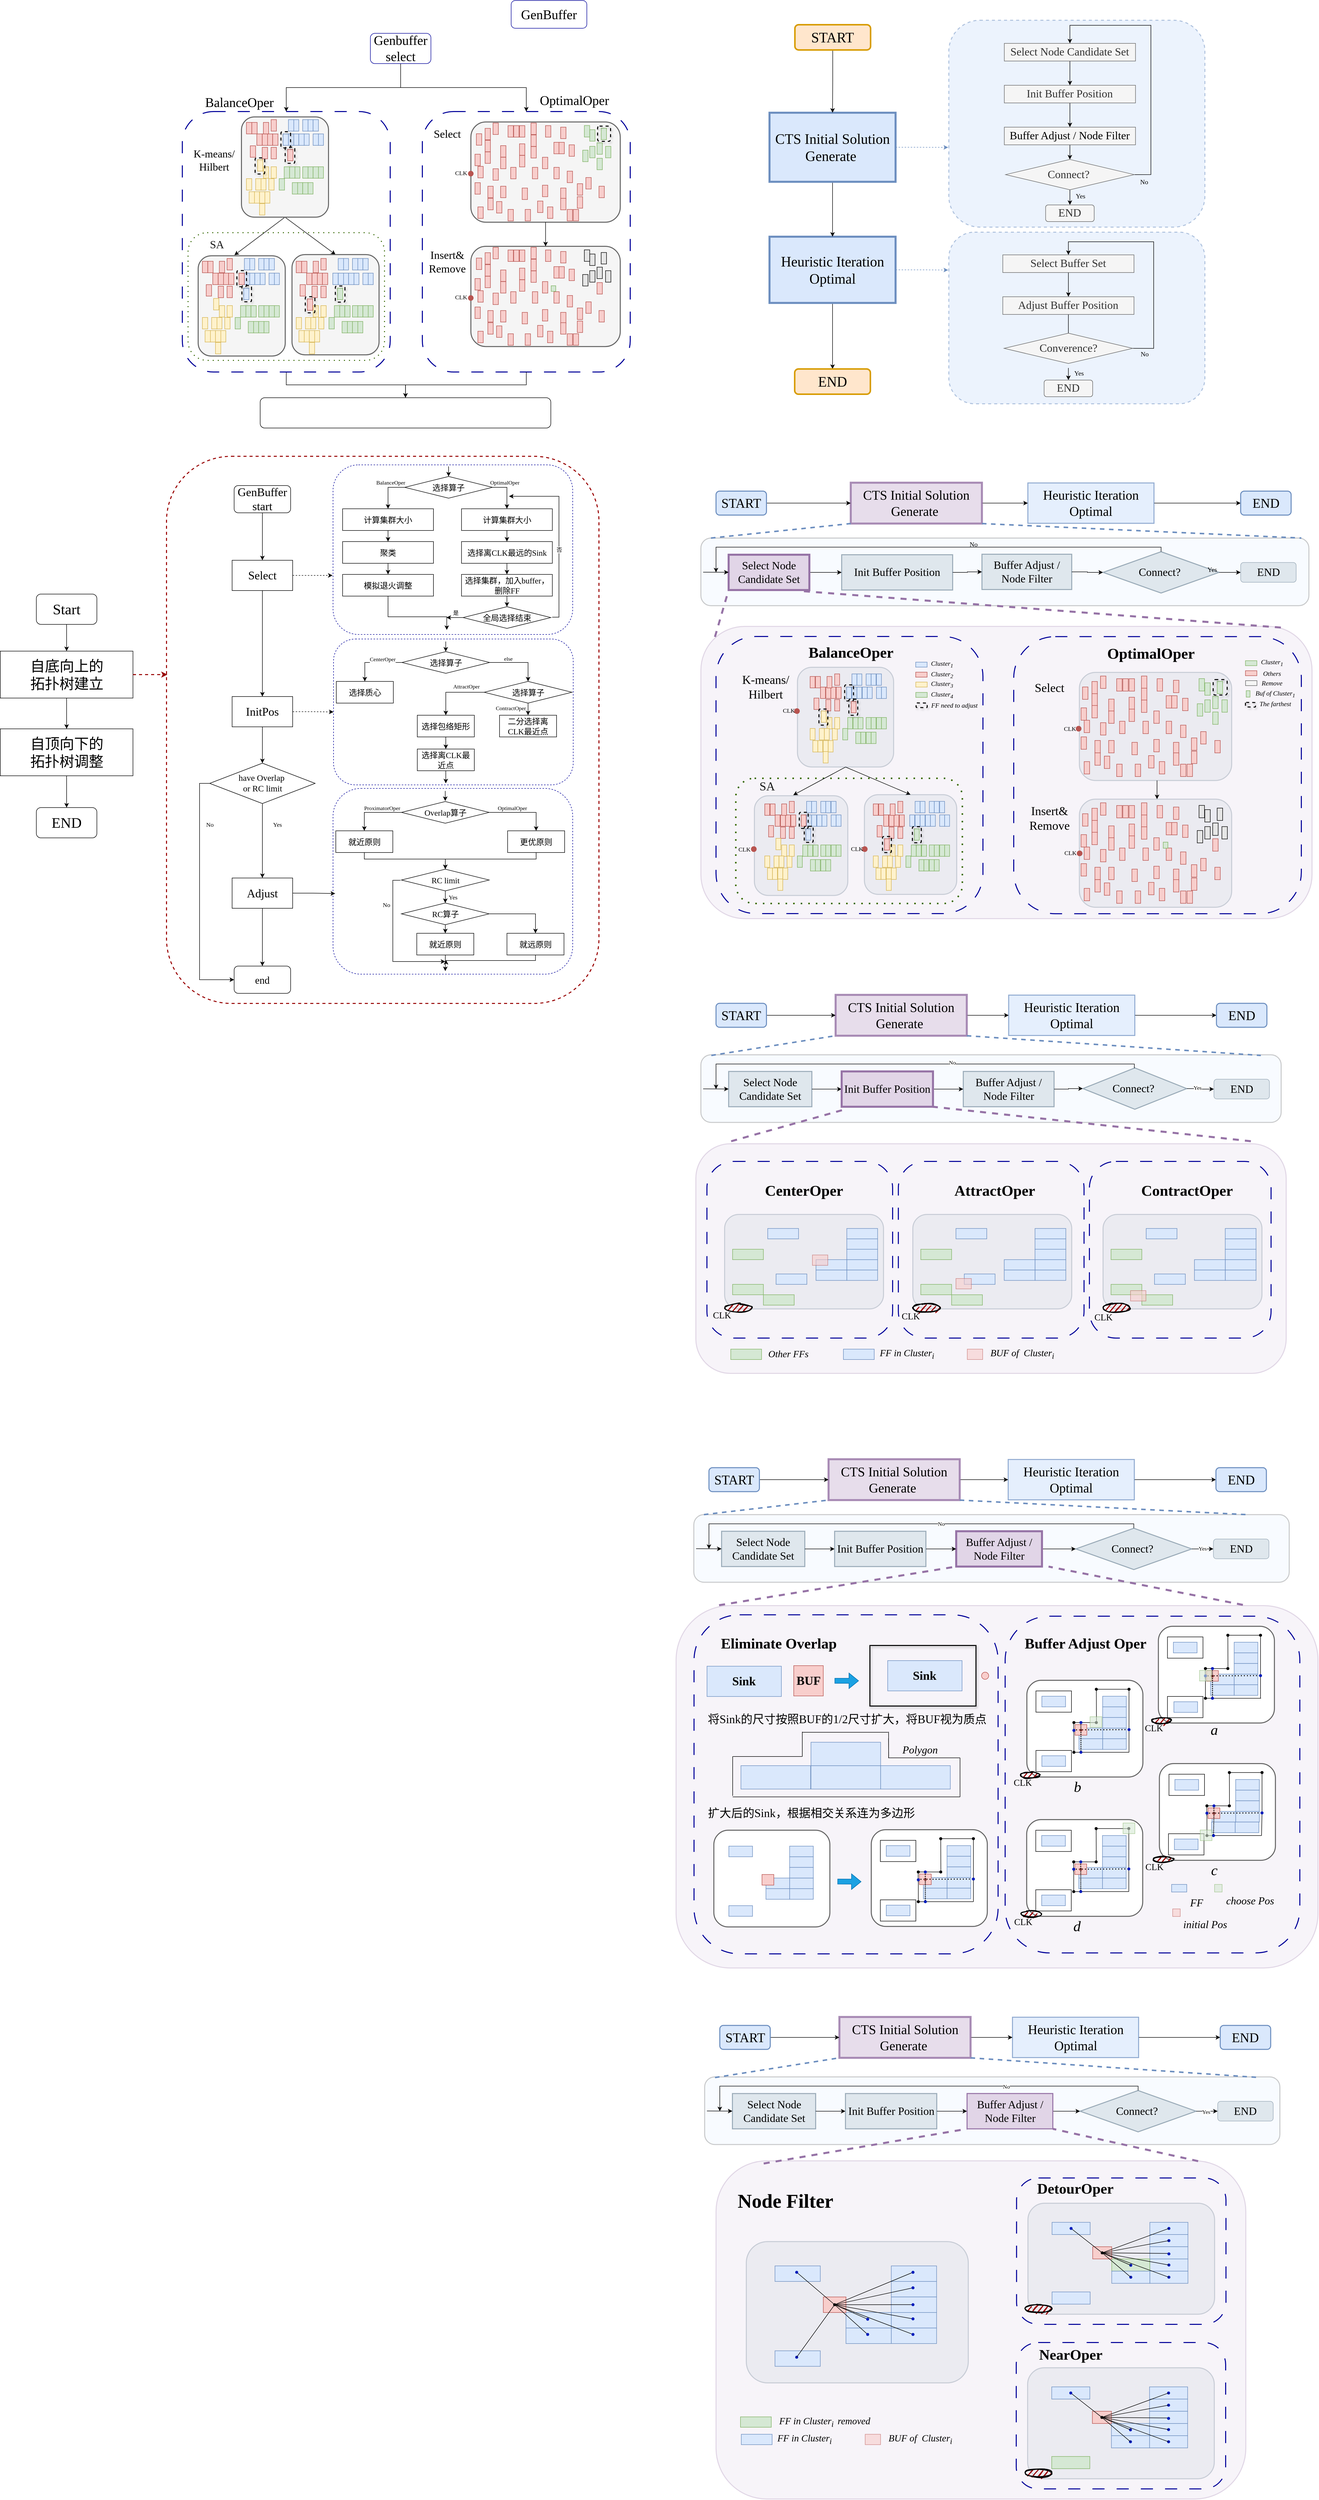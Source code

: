 <mxfile version="25.0.1">
  <diagram name="第 1 页" id="UANgibShaDeFml_Gui4z">
    <mxGraphModel dx="2133" dy="951" grid="1" gridSize="10" guides="1" tooltips="1" connect="1" arrows="1" fold="1" page="0" pageScale="1" pageWidth="827" pageHeight="1169" math="0" shadow="0">
      <root>
        <mxCell id="0" />
        <mxCell id="1" parent="0" />
        <mxCell id="luanf2hxU0-uu3n-soUW-39" value="&lt;mxGraphModel&gt;&lt;root&gt;&lt;mxCell id=&quot;0&quot;/&gt;&lt;mxCell id=&quot;1&quot; parent=&quot;0&quot;/&gt;&lt;mxCell id=&quot;2&quot; value=&quot;&amp;lt;font style=&amp;quot;font-size: 26px;&amp;quot;&amp;gt;BalanceOper&amp;lt;/font&amp;gt;&quot; style=&quot;text;html=1;align=center;verticalAlign=middle;whiteSpace=wrap;rounded=0;fontFamily=Times New Roman;&quot; vertex=&quot;1&quot; parent=&quot;1&quot;&gt;&lt;mxGeometry x=&quot;49&quot; y=&quot;251&quot; width=&quot;113.1&quot; height=&quot;42&quot; as=&quot;geometry&quot;/&gt;&lt;/mxCell&gt;&lt;mxCell id=&quot;3&quot; value=&quot;&quot; style=&quot;rounded=1;whiteSpace=wrap;html=1;fillColor=none;glass=0;dashed=1;dashPattern=12 12;strokeWidth=2;strokeColor=#000099;fontFamily=Times New Roman;&quot; vertex=&quot;1&quot; parent=&quot;1&quot;&gt;&lt;mxGeometry x=&quot;-7.66&quot; y=&quot;290&quot; width=&quot;412&quot; height=&quot;516.04&quot; as=&quot;geometry&quot;/&gt;&lt;/mxCell&gt;&lt;mxCell id=&quot;4&quot; style=&quot;rounded=0;orthogonalLoop=1;jettySize=auto;html=1;exitX=1;exitY=0.5;exitDx=0;exitDy=0;entryX=-0.006;entryY=0.584;entryDx=0;entryDy=0;entryPerimeter=0;fontFamily=Times New Roman;&quot; edge=&quot;1&quot; source=&quot;6&quot; target=&quot;110&quot; parent=&quot;1&quot;&gt;&lt;mxGeometry relative=&quot;1&quot; as=&quot;geometry&quot;/&gt;&lt;/mxCell&gt;&lt;mxCell id=&quot;5&quot; style=&quot;rounded=0;orthogonalLoop=1;jettySize=auto;html=1;exitX=1;exitY=0.5;exitDx=0;exitDy=0;entryX=0;entryY=0.5;entryDx=0;entryDy=0;fontFamily=Times New Roman;&quot; edge=&quot;1&quot; source=&quot;6&quot; target=&quot;58&quot; parent=&quot;1&quot;&gt;&lt;mxGeometry relative=&quot;1&quot; as=&quot;geometry&quot;/&gt;&lt;/mxCell&gt;&lt;mxCell id=&quot;6&quot; value=&quot;&quot; style=&quot;rounded=1;whiteSpace=wrap;html=1;fillColor=#f5f5f5;strokeWidth=2;fontColor=#333333;strokeColor=#666666;rotation=90;container=0;fontFamily=Times New Roman;&quot; vertex=&quot;1&quot; parent=&quot;1&quot;&gt;&lt;mxGeometry x=&quot;96.488&quot; y=&quot;313.687&quot; width=&quot;198.582&quot; height=&quot;172.555&quot; as=&quot;geometry&quot;/&gt;&lt;/mxCell&gt;&lt;mxCell id=&quot;7&quot; value=&quot;&quot; style=&quot;rounded=0;whiteSpace=wrap;html=1;fillColor=#d5e8d4;strokeColor=#82b366;container=0;rotation=90;fontFamily=Times New Roman;&quot; vertex=&quot;1&quot; parent=&quot;1&quot;&gt;&lt;mxGeometry x=&quot;255.354&quot; y=&quot;405.455&quot; width=&quot;22.73&quot; height=&quot;10.609&quot; as=&quot;geometry&quot;/&gt;&lt;/mxCell&gt;&lt;mxCell id=&quot;8&quot; value=&quot;&quot; style=&quot;rounded=0;whiteSpace=wrap;html=1;fillColor=#d5e8d4;strokeColor=#82b366;container=0;rotation=90;fontFamily=Times New Roman;&quot; vertex=&quot;1&quot; parent=&quot;1&quot;&gt;&lt;mxGeometry x=&quot;245.425&quot; y=&quot;405.455&quot; width=&quot;22.73&quot; height=&quot;10.609&quot; as=&quot;geometry&quot;/&gt;&lt;/mxCell&gt;&lt;mxCell id=&quot;9&quot; value=&quot;&quot; style=&quot;rounded=0;whiteSpace=wrap;html=1;fillColor=#d5e8d4;strokeColor=#82b366;container=0;rotation=90;fontFamily=Times New Roman;&quot; vertex=&quot;1&quot; parent=&quot;1&quot;&gt;&lt;mxGeometry x=&quot;234.732&quot; y=&quot;405.455&quot; width=&quot;22.73&quot; height=&quot;10.609&quot; as=&quot;geometry&quot;/&gt;&lt;/mxCell&gt;&lt;mxCell id=&quot;10&quot; value=&quot;&quot; style=&quot;rounded=0;whiteSpace=wrap;html=1;fillColor=#d5e8d4;strokeColor=#82b366;container=0;rotation=90;fontFamily=Times New Roman;&quot; vertex=&quot;1&quot; parent=&quot;1&quot;&gt;&lt;mxGeometry x=&quot;224.803&quot; y=&quot;405.455&quot; width=&quot;22.73&quot; height=&quot;10.609&quot; as=&quot;geometry&quot;/&gt;&lt;/mxCell&gt;&lt;mxCell id=&quot;11&quot; value=&quot;&quot; style=&quot;rounded=0;whiteSpace=wrap;html=1;fillColor=#d5e8d4;strokeColor=#82b366;container=0;rotation=90;fontFamily=Times New Roman;&quot; vertex=&quot;1&quot; parent=&quot;1&quot;&gt;&lt;mxGeometry x=&quot;208.763&quot; y=&quot;405.455&quot; width=&quot;22.73&quot; height=&quot;10.609&quot; as=&quot;geometry&quot;/&gt;&lt;/mxCell&gt;&lt;mxCell id=&quot;12&quot; value=&quot;&quot; style=&quot;rounded=0;whiteSpace=wrap;html=1;fillColor=#d5e8d4;strokeColor=#82b366;container=0;rotation=90;fontFamily=Times New Roman;&quot; vertex=&quot;1&quot; parent=&quot;1&quot;&gt;&lt;mxGeometry x=&quot;198.834&quot; y=&quot;405.455&quot; width=&quot;22.73&quot; height=&quot;10.609&quot; as=&quot;geometry&quot;/&gt;&lt;/mxCell&gt;&lt;mxCell id=&quot;13&quot; value=&quot;&quot; style=&quot;rounded=0;whiteSpace=wrap;html=1;fillColor=#d5e8d4;strokeColor=#82b366;container=0;rotation=90;fontFamily=Times New Roman;&quot; vertex=&quot;1&quot; parent=&quot;1&quot;&gt;&lt;mxGeometry x=&quot;188.141&quot; y=&quot;405.455&quot; width=&quot;22.73&quot; height=&quot;10.609&quot; as=&quot;geometry&quot;/&gt;&lt;/mxCell&gt;&lt;mxCell id=&quot;14&quot; value=&quot;&quot; style=&quot;rounded=0;whiteSpace=wrap;html=1;fillColor=#d5e8d4;strokeColor=#82b366;container=0;rotation=90;fontFamily=Times New Roman;&quot; vertex=&quot;1&quot; parent=&quot;1&quot;&gt;&lt;mxGeometry x=&quot;234.732&quot; y=&quot;436.829&quot; width=&quot;22.73&quot; height=&quot;10.609&quot; as=&quot;geometry&quot;/&gt;&lt;/mxCell&gt;&lt;mxCell id=&quot;15&quot; value=&quot;&quot; style=&quot;rounded=0;whiteSpace=wrap;html=1;fillColor=#d5e8d4;strokeColor=#82b366;container=0;rotation=90;fontFamily=Times New Roman;&quot; vertex=&quot;1&quot; parent=&quot;1&quot;&gt;&lt;mxGeometry x=&quot;224.803&quot; y=&quot;436.829&quot; width=&quot;22.73&quot; height=&quot;10.609&quot; as=&quot;geometry&quot;/&gt;&lt;/mxCell&gt;&lt;mxCell id=&quot;16&quot; value=&quot;&quot; style=&quot;rounded=0;whiteSpace=wrap;html=1;fillColor=#d5e8d4;strokeColor=#82b366;container=0;rotation=90;fontFamily=Times New Roman;&quot; vertex=&quot;1&quot; parent=&quot;1&quot;&gt;&lt;mxGeometry x=&quot;214.11&quot; y=&quot;436.829&quot; width=&quot;22.73&quot; height=&quot;10.609&quot; as=&quot;geometry&quot;/&gt;&lt;/mxCell&gt;&lt;mxCell id=&quot;17&quot; value=&quot;&quot; style=&quot;rounded=0;whiteSpace=wrap;html=1;fillColor=#f8cecc;strokeColor=#b85450;container=0;rotation=90;fontFamily=Times New Roman;&quot; vertex=&quot;1&quot; parent=&quot;1&quot;&gt;&lt;mxGeometry x=&quot;195.015&quot; y=&quot;370.944&quot; width=&quot;22.73&quot; height=&quot;10.609&quot; as=&quot;geometry&quot;/&gt;&lt;/mxCell&gt;&lt;mxCell id=&quot;18&quot; value=&quot;&quot; style=&quot;rounded=0;whiteSpace=wrap;html=1;fillColor=#f8cecc;strokeColor=#b85450;container=0;rotation=90;fontFamily=Times New Roman;&quot; vertex=&quot;1&quot; parent=&quot;1&quot;&gt;&lt;mxGeometry x=&quot;165.228&quot; y=&quot;340.355&quot; width=&quot;22.73&quot; height=&quot;10.609&quot; as=&quot;geometry&quot;/&gt;&lt;/mxCell&gt;&lt;mxCell id=&quot;19&quot; value=&quot;&quot; style=&quot;rounded=0;whiteSpace=wrap;html=1;fillColor=#f8cecc;strokeColor=#b85450;container=0;rotation=90;fontFamily=Times New Roman;&quot; vertex=&quot;1&quot; parent=&quot;1&quot;&gt;&lt;mxGeometry x=&quot;154.535&quot; y=&quot;340.355&quot; width=&quot;22.73&quot; height=&quot;10.609&quot; as=&quot;geometry&quot;/&gt;&lt;/mxCell&gt;&lt;mxCell id=&quot;20&quot; value=&quot;&quot; style=&quot;rounded=0;whiteSpace=wrap;html=1;fillColor=#f8cecc;strokeColor=#b85450;container=0;rotation=90;fontFamily=Times New Roman;&quot; vertex=&quot;1&quot; parent=&quot;1&quot;&gt;&lt;mxGeometry x=&quot;144.606&quot; y=&quot;340.355&quot; width=&quot;22.73&quot; height=&quot;10.609&quot; as=&quot;geometry&quot;/&gt;&lt;/mxCell&gt;&lt;mxCell id=&quot;21&quot; value=&quot;&quot; style=&quot;rounded=0;whiteSpace=wrap;html=1;fillColor=#f8cecc;strokeColor=#b85450;container=0;rotation=90;fontFamily=Times New Roman;&quot; vertex=&quot;1&quot; parent=&quot;1&quot;&gt;&lt;mxGeometry x=&quot;133.913&quot; y=&quot;340.355&quot; width=&quot;22.73&quot; height=&quot;10.609&quot; as=&quot;geometry&quot;/&gt;&lt;/mxCell&gt;&lt;mxCell id=&quot;22&quot; value=&quot;&quot; style=&quot;rounded=0;whiteSpace=wrap;html=1;fillColor=#f8cecc;strokeColor=#b85450;container=0;rotation=90;fontFamily=Times New Roman;&quot; vertex=&quot;1&quot; parent=&quot;1&quot;&gt;&lt;mxGeometry x=&quot;146.897&quot; y=&quot;317.609&quot; width=&quot;22.73&quot; height=&quot;10.609&quot; as=&quot;geometry&quot;/&gt;&lt;/mxCell&gt;&lt;mxCell id=&quot;23&quot; value=&quot;&quot; style=&quot;rounded=0;whiteSpace=wrap;html=1;fillColor=#f8cecc;strokeColor=#b85450;container=0;rotation=90;fontFamily=Times New Roman;&quot; vertex=&quot;1&quot; parent=&quot;1&quot;&gt;&lt;mxGeometry x=&quot;123.984&quot; y=&quot;317.609&quot; width=&quot;22.73&quot; height=&quot;10.609&quot; as=&quot;geometry&quot;/&gt;&lt;/mxCell&gt;&lt;mxCell id=&quot;24&quot; value=&quot;&quot; style=&quot;rounded=0;whiteSpace=wrap;html=1;fillColor=#f8cecc;strokeColor=#b85450;container=0;rotation=90;fontFamily=Times New Roman;&quot; vertex=&quot;1&quot; parent=&quot;1&quot;&gt;&lt;mxGeometry x=&quot;120.929&quot; y=&quot;363.885&quot; width=&quot;22.73&quot; height=&quot;10.609&quot; as=&quot;geometry&quot;/&gt;&lt;/mxCell&gt;&lt;mxCell id=&quot;25&quot; value=&quot;&quot; style=&quot;rounded=0;whiteSpace=wrap;html=1;fillColor=#f8cecc;strokeColor=#b85450;container=0;rotation=90;fontFamily=Times New Roman;&quot; vertex=&quot;1&quot; parent=&quot;1&quot;&gt;&lt;mxGeometry x=&quot;144.606&quot; y=&quot;367.022&quot; width=&quot;22.73&quot; height=&quot;10.609&quot; as=&quot;geometry&quot;/&gt;&lt;/mxCell&gt;&lt;mxCell id=&quot;26&quot; value=&quot;&quot; style=&quot;rounded=0;whiteSpace=wrap;html=1;fillColor=#f8cecc;strokeColor=#b85450;container=0;rotation=90;fontFamily=Times New Roman;&quot; vertex=&quot;1&quot; parent=&quot;1&quot;&gt;&lt;mxGeometry x=&quot;162.173&quot; y=&quot;367.022&quot; width=&quot;22.73&quot; height=&quot;10.609&quot; as=&quot;geometry&quot;/&gt;&lt;/mxCell&gt;&lt;mxCell id=&quot;27&quot; value=&quot;&quot; style=&quot;rounded=0;whiteSpace=wrap;html=1;fillColor=#fff2cc;strokeColor=#d6b656;container=0;rotation=90;fontFamily=Times New Roman;&quot; vertex=&quot;1&quot; parent=&quot;1&quot;&gt;&lt;mxGeometry x=&quot;146.897&quot; y=&quot;405.455&quot; width=&quot;22.73&quot; height=&quot;10.609&quot; as=&quot;geometry&quot;/&gt;&lt;/mxCell&gt;&lt;mxCell id=&quot;28&quot; value=&quot;&quot; style=&quot;rounded=0;whiteSpace=wrap;html=1;fillColor=#fff2cc;strokeColor=#d6b656;container=0;rotation=90;fontFamily=Times New Roman;&quot; vertex=&quot;1&quot; parent=&quot;1&quot;&gt;&lt;mxGeometry x=&quot;135.441&quot; y=&quot;391.337&quot; width=&quot;22.73&quot; height=&quot;10.609&quot; as=&quot;geometry&quot;/&gt;&lt;/mxCell&gt;&lt;mxCell id=&quot;29&quot; value=&quot;&quot; style=&quot;rounded=0;whiteSpace=wrap;html=1;fillColor=#fff2cc;strokeColor=#d6b656;container=0;rotation=90;fontFamily=Times New Roman;&quot; vertex=&quot;1&quot; parent=&quot;1&quot;&gt;&lt;mxGeometry x=&quot;157.59&quot; y=&quot;428.985&quot; width=&quot;22.73&quot; height=&quot;10.609&quot; as=&quot;geometry&quot;/&gt;&lt;/mxCell&gt;&lt;mxCell id=&quot;30&quot; value=&quot;&quot; style=&quot;rounded=0;whiteSpace=wrap;html=1;fillColor=#d5e8d4;strokeColor=#82b366;container=0;rotation=90;fontFamily=Times New Roman;&quot; vertex=&quot;1&quot; parent=&quot;1&quot;&gt;&lt;mxGeometry x=&quot;204.181&quot; y=&quot;436.829&quot; width=&quot;22.73&quot; height=&quot;10.609&quot; as=&quot;geometry&quot;/&gt;&lt;/mxCell&gt;&lt;mxCell id=&quot;31&quot; value=&quot;&quot; style=&quot;rounded=0;whiteSpace=wrap;html=1;fillColor=#fff2cc;strokeColor=#d6b656;container=0;rotation=90;fontFamily=Times New Roman;&quot; vertex=&quot;1&quot; parent=&quot;1&quot;&gt;&lt;mxGeometry x=&quot;141.551&quot; y=&quot;428.985&quot; width=&quot;22.73&quot; height=&quot;10.609&quot; as=&quot;geometry&quot;/&gt;&lt;/mxCell&gt;&lt;mxCell id=&quot;32&quot; value=&quot;&quot; style=&quot;rounded=0;whiteSpace=wrap;html=1;fillColor=#f8cecc;strokeColor=#b85450;container=0;rotation=90;fontFamily=Times New Roman;&quot; vertex=&quot;1&quot; parent=&quot;1&quot;&gt;&lt;mxGeometry x=&quot;162.173&quot; y=&quot;312.118&quot; width=&quot;22.73&quot; height=&quot;10.609&quot; as=&quot;geometry&quot;/&gt;&lt;/mxCell&gt;&lt;mxCell id=&quot;33&quot; value=&quot;&quot; style=&quot;rounded=0;whiteSpace=wrap;html=1;fillColor=#f8cecc;strokeColor=#b85450;container=0;rotation=90;fontFamily=Times New Roman;&quot; vertex=&quot;1&quot; parent=&quot;1&quot;&gt;&lt;mxGeometry x=&quot;113.291&quot; y=&quot;317.609&quot; width=&quot;22.73&quot; height=&quot;10.609&quot; as=&quot;geometry&quot;/&gt;&lt;/mxCell&gt;&lt;mxCell id=&quot;34&quot; value=&quot;&quot; style=&quot;rounded=0;whiteSpace=wrap;html=1;fillColor=#fff2cc;strokeColor=#d6b656;container=0;rotation=90;fontFamily=Times New Roman;&quot; vertex=&quot;1&quot; parent=&quot;1&quot;&gt;&lt;mxGeometry x=&quot;162.173&quot; y=&quot;405.455&quot; width=&quot;22.73&quot; height=&quot;10.609&quot; as=&quot;geometry&quot;/&gt;&lt;/mxCell&gt;&lt;mxCell id=&quot;35&quot; value=&quot;&quot; style=&quot;rounded=0;whiteSpace=wrap;html=1;fillColor=#d5e8d4;strokeColor=#82b366;container=0;rotation=90;fontFamily=Times New Roman;&quot; vertex=&quot;1&quot; parent=&quot;1&quot;&gt;&lt;mxGeometry x=&quot;178.212&quot; y=&quot;428.985&quot; width=&quot;22.73&quot; height=&quot;10.609&quot; as=&quot;geometry&quot;/&gt;&lt;/mxCell&gt;&lt;mxCell id=&quot;36&quot; value=&quot;&quot; style=&quot;rounded=0;whiteSpace=wrap;html=1;fillColor=#fff2cc;strokeColor=#d6b656;container=0;rotation=90;fontFamily=Times New Roman;&quot; vertex=&quot;1&quot; parent=&quot;1&quot;&gt;&lt;mxGeometry x=&quot;131.622&quot; y=&quot;428.985&quot; width=&quot;22.73&quot; height=&quot;10.609&quot; as=&quot;geometry&quot;/&gt;&lt;/mxCell&gt;&lt;mxCell id=&quot;37&quot; value=&quot;&amp;lt;span style=&amp;quot;color: rgba(0, 0, 0, 0); font-size: 0px; text-align: start; text-wrap: nowrap;&amp;quot;&amp;gt;%3CmxGraphModel%3E%3Croot%3E%3CmxCell%20id%3D%220%22%2F%3E%3CmxCell%20id%3D%221%22%20parent%3D%220%22%2F%3E%3CmxCell%20id%3D%222%22%20value%3D%22%22%20style%3D%22rounded%3D0%3BwhiteSpace%3Dwrap%3Bhtml%3D1%3BfillColor%3D%23dae8fc%3BstrokeColor%3D%236c8ebf%3B%22%20vertex%3D%221%22%20parent%3D%221%22%3E%3CmxGeometry%20x%3D%22610%22%20y%3D%22480%22%20width%3D%2290%22%20height%3D%2240%22%20as%3D%22geometry%22%2F%3E%3C%2FmxCell%3E%3C%2Froot%3E%3C%2FmxGraphModel%3E&amp;lt;/span&amp;gt;&quot; style=&quot;rounded=0;whiteSpace=wrap;html=1;fillColor=#fff2cc;strokeColor=#d6b656;container=0;rotation=90;fontFamily=Times New Roman;&quot; vertex=&quot;1&quot; parent=&quot;1&quot;&gt;&lt;mxGeometry x=&quot;149.189&quot; y=&quot;454.869&quot; width=&quot;22.73&quot; height=&quot;10.609&quot; as=&quot;geometry&quot;/&gt;&lt;/mxCell&gt;&lt;mxCell id=&quot;38&quot; value=&quot;&amp;lt;span style=&amp;quot;color: rgba(0, 0, 0, 0); font-size: 0px; text-align: start; text-wrap: nowrap;&amp;quot;&amp;gt;%3CmxGraphModel%3E%3Croot%3E%3CmxCell%20id%3D%220%22%2F%3E%3CmxCell%20id%3D%221%22%20parent%3D%220%22%2F%3E%3CmxCell%20id%3D%222%22%20value%3D%22%22%20style%3D%22rounded%3D0%3BwhiteSpace%3Dwrap%3Bhtml%3D1%3BfillColor%3D%23dae8fc%3BstrokeColor%3D%236c8ebf%3B%22%20vertex%3D%221%22%20parent%3D%221%22%3E%3CmxGeometry%20x%3D%22610%22%20y%3D%22480%22%20width%3D%2290%22%20height%3D%2240%22%20as%3D%22geometry%22%2F%3E%3C%2FmxCell%3E%3C%2Froot%3E%3C%2FmxGraphModel%3E&amp;lt;/span&amp;gt;&quot; style=&quot;rounded=0;whiteSpace=wrap;html=1;fillColor=#fff2cc;strokeColor=#d6b656;container=0;rotation=90;fontFamily=Times New Roman;&quot; vertex=&quot;1&quot; parent=&quot;1&quot;&gt;&lt;mxGeometry x=&quot;139.26&quot; y=&quot;454.869&quot; width=&quot;22.73&quot; height=&quot;10.609&quot; as=&quot;geometry&quot;/&gt;&lt;/mxCell&gt;&lt;mxCell id=&quot;39&quot; value=&quot;&amp;lt;span style=&amp;quot;color: rgba(0, 0, 0, 0); font-size: 0px; text-align: start; text-wrap: nowrap;&amp;quot;&amp;gt;%3CmxGraphModel%3E%3Croot%3E%3CmxCell%20id%3D%220%22%2F%3E%3CmxCell%20id%3D%221%22%20parent%3D%220%22%2F%3E%3CmxCell%20id%3D%222%22%20value%3D%22%22%20style%3D%22rounded%3D0%3BwhiteSpace%3Dwrap%3Bhtml%3D1%3BfillColor%3D%23dae8fc%3BstrokeColor%3D%236c8ebf%3B%22%20vertex%3D%221%22%20parent%3D%221%22%3E%3CmxGeometry%20x%3D%22610%22%20y%3D%22480%22%20width%3D%2290%22%20height%3D%2240%22%20as%3D%22geometry%22%2F%3E%3C%2FmxCell%3E%3C%2Froot%3E%3C%2FmxGraphModel%3E&amp;lt;/span&amp;gt;&quot; style=&quot;rounded=0;whiteSpace=wrap;html=1;fillColor=#fff2cc;strokeColor=#d6b656;container=0;rotation=90;fontFamily=Times New Roman;&quot; vertex=&quot;1&quot; parent=&quot;1&quot;&gt;&lt;mxGeometry x=&quot;128.567&quot; y=&quot;454.869&quot; width=&quot;22.73&quot; height=&quot;10.609&quot; as=&quot;geometry&quot;/&gt;&lt;/mxCell&gt;&lt;mxCell id=&quot;40&quot; value=&quot;&amp;lt;span style=&amp;quot;color: rgba(0, 0, 0, 0); font-size: 0px; text-align: start; text-wrap: nowrap;&amp;quot;&amp;gt;%3CmxGraphModel%3E%3Croot%3E%3CmxCell%20id%3D%220%22%2F%3E%3CmxCell%20id%3D%221%22%20parent%3D%220%22%2F%3E%3CmxCell%20id%3D%222%22%20value%3D%22%22%20style%3D%22rounded%3D0%3BwhiteSpace%3Dwrap%3Bhtml%3D1%3BfillColor%3D%23dae8fc%3BstrokeColor%3D%236c8ebf%3B%22%20vertex%3D%221%22%20parent%3D%221%22%3E%3CmxGeometry%20x%3D%22610%22%20y%3D%22480%22%20width%3D%2290%22%20height%3D%2240%22%20as%3D%22geometry%22%2F%3E%3C%2FmxCell%3E%3C%2Froot%3E%3C%2FmxGraphModel%3E&amp;lt;/span&amp;gt;&quot; style=&quot;rounded=0;whiteSpace=wrap;html=1;fillColor=#fff2cc;strokeColor=#d6b656;container=0;rotation=90;fontFamily=Times New Roman;&quot; vertex=&quot;1&quot; parent=&quot;1&quot;&gt;&lt;mxGeometry x=&quot;118.638&quot; y=&quot;454.869&quot; width=&quot;22.73&quot; height=&quot;10.609&quot; as=&quot;geometry&quot;/&gt;&lt;/mxCell&gt;&lt;mxCell id=&quot;41&quot; value=&quot;&amp;lt;span style=&amp;quot;color: rgba(0, 0, 0, 0); font-size: 0px; text-align: start; text-wrap: nowrap;&amp;quot;&amp;gt;%3CmxGraphModel%3E%3Croot%3E%3CmxCell%20id%3D%220%22%2F%3E%3CmxCell%20id%3D%221%22%20parent%3D%220%22%2F%3E%3CmxCell%20id%3D%222%22%20value%3D%22%22%20style%3D%22rounded%3D0%3BwhiteSpace%3Dwrap%3Bhtml%3D1%3BfillColor%3D%23dae8fc%3BstrokeColor%3D%236c8ebf%3B%22%20vertex%3D%221%22%20parent%3D%221%22%3E%3CmxGeometry%20x%3D%22610%22%20y%3D%22480%22%20width%3D%2290%22%20height%3D%2240%22%20as%3D%22geometry%22%2F%3E%3C%2FmxCell%3E%3C%2Froot%3E%3C%2FmxGraphModel%3E&amp;lt;/span&amp;gt;&quot; style=&quot;rounded=0;whiteSpace=wrap;html=1;fillColor=#fff2cc;strokeColor=#d6b656;container=0;rotation=90;fontFamily=Times New Roman;&quot; vertex=&quot;1&quot; parent=&quot;1&quot;&gt;&lt;mxGeometry x=&quot;113.291&quot; y=&quot;428.985&quot; width=&quot;22.73&quot; height=&quot;10.609&quot; as=&quot;geometry&quot;/&gt;&lt;/mxCell&gt;&lt;mxCell id=&quot;42&quot; value=&quot;&amp;lt;span style=&amp;quot;color: rgba(0, 0, 0, 0); font-size: 0px; text-align: start; text-wrap: nowrap;&amp;quot;&amp;gt;%3CmxGraphModel%3E%3Croot%3E%3CmxCell%20id%3D%220%22%2F%3E%3CmxCell%20id%3D%221%22%20parent%3D%220%22%2F%3E%3CmxCell%20id%3D%222%22%20value%3D%22%22%20style%3D%22rounded%3D0%3BwhiteSpace%3Dwrap%3Bhtml%3D1%3BfillColor%3D%23dae8fc%3BstrokeColor%3D%236c8ebf%3B%22%20vertex%3D%221%22%20parent%3D%221%22%3E%3CmxGeometry%20x%3D%22610%22%20y%3D%22480%22%20width%3D%2290%22%20height%3D%2240%22%20as%3D%22geometry%22%2F%3E%3C%2FmxCell%3E%3C%2Froot%3E%3C%2FmxGraphModel%3E&amp;lt;/span&amp;gt;&quot; style=&quot;rounded=0;whiteSpace=wrap;html=1;fillColor=#fff2cc;strokeColor=#d6b656;container=0;rotation=90;fontFamily=Times New Roman;&quot; vertex=&quot;1&quot; parent=&quot;1&quot;&gt;&lt;mxGeometry x=&quot;139.26&quot; y=&quot;478.399&quot; width=&quot;22.73&quot; height=&quot;10.609&quot; as=&quot;geometry&quot;/&gt;&lt;/mxCell&gt;&lt;mxCell id=&quot;43&quot; value=&quot;&quot; style=&quot;rounded=0;whiteSpace=wrap;html=1;fillColor=#dae8fc;strokeColor=#6c8ebf;container=0;rotation=90;fontFamily=Times New Roman;&quot; vertex=&quot;1&quot; parent=&quot;1&quot;&gt;&lt;mxGeometry x=&quot;245.425&quot; y=&quot;312.118&quot; width=&quot;22.73&quot; height=&quot;10.609&quot; as=&quot;geometry&quot;/&gt;&lt;/mxCell&gt;&lt;mxCell id=&quot;44&quot; value=&quot;&quot; style=&quot;rounded=0;whiteSpace=wrap;html=1;fillColor=#dae8fc;strokeColor=#6c8ebf;container=0;rotation=90;fontFamily=Times New Roman;&quot; vertex=&quot;1&quot; parent=&quot;1&quot;&gt;&lt;mxGeometry x=&quot;234.732&quot; y=&quot;312.118&quot; width=&quot;22.73&quot; height=&quot;10.609&quot; as=&quot;geometry&quot;/&gt;&lt;/mxCell&gt;&lt;mxCell id=&quot;45&quot; value=&quot;&quot; style=&quot;rounded=0;whiteSpace=wrap;html=1;fillColor=#dae8fc;strokeColor=#6c8ebf;container=0;rotation=90;fontFamily=Times New Roman;&quot; vertex=&quot;1&quot; parent=&quot;1&quot;&gt;&lt;mxGeometry x=&quot;255.354&quot; y=&quot;340.355&quot; width=&quot;22.73&quot; height=&quot;10.609&quot; as=&quot;geometry&quot;/&gt;&lt;/mxCell&gt;&lt;mxCell id=&quot;46&quot; value=&quot;&quot; style=&quot;rounded=0;whiteSpace=wrap;html=1;fillColor=#dae8fc;strokeColor=#6c8ebf;container=0;rotation=90;fontFamily=Times New Roman;&quot; vertex=&quot;1&quot; parent=&quot;1&quot;&gt;&lt;mxGeometry x=&quot;245.425&quot; y=&quot;340.355&quot; width=&quot;22.73&quot; height=&quot;10.609&quot; as=&quot;geometry&quot;/&gt;&lt;/mxCell&gt;&lt;mxCell id=&quot;47&quot; value=&quot;&quot; style=&quot;rounded=0;whiteSpace=wrap;html=1;fillColor=#dae8fc;strokeColor=#6c8ebf;container=0;rotation=90;fontFamily=Times New Roman;&quot; vertex=&quot;1&quot; parent=&quot;1&quot;&gt;&lt;mxGeometry x=&quot;224.803&quot; y=&quot;312.118&quot; width=&quot;22.73&quot; height=&quot;10.609&quot; as=&quot;geometry&quot;/&gt;&lt;/mxCell&gt;&lt;mxCell id=&quot;48&quot; value=&quot;&quot; style=&quot;rounded=0;whiteSpace=wrap;html=1;fillColor=#dae8fc;strokeColor=#6c8ebf;container=0;rotation=90;fontFamily=Times New Roman;&quot; vertex=&quot;1&quot; parent=&quot;1&quot;&gt;&lt;mxGeometry x=&quot;227.094&quot; y=&quot;340.355&quot; width=&quot;22.73&quot; height=&quot;10.609&quot; as=&quot;geometry&quot;/&gt;&lt;/mxCell&gt;&lt;mxCell id=&quot;49&quot; value=&quot;&quot; style=&quot;rounded=0;whiteSpace=wrap;html=1;fillColor=#dae8fc;strokeColor=#6c8ebf;container=0;rotation=90;fontFamily=Times New Roman;&quot; vertex=&quot;1&quot; parent=&quot;1&quot;&gt;&lt;mxGeometry x=&quot;206.472&quot; y=&quot;340.355&quot; width=&quot;22.73&quot; height=&quot;10.609&quot; as=&quot;geometry&quot;/&gt;&lt;/mxCell&gt;&lt;mxCell id=&quot;50&quot; value=&quot;&quot; style=&quot;rounded=0;whiteSpace=wrap;html=1;fillColor=#dae8fc;strokeColor=#6c8ebf;container=0;rotation=90;fontFamily=Times New Roman;&quot; vertex=&quot;1&quot; parent=&quot;1&quot;&gt;&lt;mxGeometry x=&quot;196.543&quot; y=&quot;340.355&quot; width=&quot;22.73&quot; height=&quot;10.609&quot; as=&quot;geometry&quot;/&gt;&lt;/mxCell&gt;&lt;mxCell id=&quot;51&quot; value=&quot;&quot; style=&quot;rounded=0;whiteSpace=wrap;html=1;fillColor=#dae8fc;strokeColor=#6c8ebf;container=0;rotation=90;fontFamily=Times New Roman;&quot; vertex=&quot;1&quot; parent=&quot;1&quot;&gt;&lt;mxGeometry x=&quot;206.472&quot; y=&quot;312.118&quot; width=&quot;22.73&quot; height=&quot;10.609&quot; as=&quot;geometry&quot;/&gt;&lt;/mxCell&gt;&lt;mxCell id=&quot;52&quot; value=&quot;&quot; style=&quot;rounded=0;whiteSpace=wrap;html=1;fillColor=#dae8fc;strokeColor=#6c8ebf;container=0;rotation=90;fontFamily=Times New Roman;&quot; vertex=&quot;1&quot; parent=&quot;1&quot;&gt;&lt;mxGeometry x=&quot;217.165&quot; y=&quot;340.355&quot; width=&quot;22.73&quot; height=&quot;10.609&quot; as=&quot;geometry&quot;/&gt;&lt;/mxCell&gt;&lt;mxCell id=&quot;53&quot; value=&quot;&quot; style=&quot;rounded=0;whiteSpace=wrap;html=1;fillColor=#dae8fc;strokeColor=#6c8ebf;container=0;rotation=90;fontFamily=Times New Roman;&quot; vertex=&quot;1&quot; parent=&quot;1&quot;&gt;&lt;mxGeometry x=&quot;185.85&quot; y=&quot;340.355&quot; width=&quot;22.73&quot; height=&quot;10.609&quot; as=&quot;geometry&quot;/&gt;&lt;/mxCell&gt;&lt;mxCell id=&quot;54&quot; value=&quot;&quot; style=&quot;rounded=0;whiteSpace=wrap;html=1;fillColor=#dae8fc;strokeColor=#6c8ebf;container=0;rotation=90;fontFamily=Times New Roman;&quot; vertex=&quot;1&quot; parent=&quot;1&quot;&gt;&lt;mxGeometry x=&quot;196.543&quot; y=&quot;312.118&quot; width=&quot;22.73&quot; height=&quot;10.609&quot; as=&quot;geometry&quot;/&gt;&lt;/mxCell&gt;&lt;mxCell id=&quot;55&quot; value=&quot;&quot; style=&quot;rounded=1;whiteSpace=wrap;html=1;fillColor=none;strokeWidth=2;glass=0;shadow=1;dashed=1;rotation=90;container=0;fontFamily=Times New Roman;&quot; vertex=&quot;1&quot; parent=&quot;1&quot;&gt;&lt;mxGeometry x=&quot;189.669&quot; y=&quot;367.022&quot; width=&quot;32.04&quot; height=&quot;19.02&quot; as=&quot;geometry&quot;/&gt;&lt;/mxCell&gt;&lt;mxCell id=&quot;56&quot; value=&quot;&quot; style=&quot;rounded=1;whiteSpace=wrap;html=1;fillColor=none;strokeWidth=2;glass=0;shadow=1;dashed=1;rotation=90;container=0;fontFamily=Times New Roman;&quot; vertex=&quot;1&quot; parent=&quot;1&quot;&gt;&lt;mxGeometry x=&quot;130.094&quot; y=&quot;388.199&quot; width=&quot;32.04&quot; height=&quot;19.02&quot; as=&quot;geometry&quot;/&gt;&lt;/mxCell&gt;&lt;mxCell id=&quot;57&quot; value=&quot;&quot; style=&quot;rounded=1;whiteSpace=wrap;html=1;fillColor=none;strokeWidth=2;glass=0;shadow=1;dashed=1;rotation=90;container=0;fontFamily=Times New Roman;&quot; vertex=&quot;1&quot; parent=&quot;1&quot;&gt;&lt;mxGeometry x=&quot;181.267&quot; y=&quot;336.433&quot; width=&quot;32.04&quot; height=&quot;19.02&quot; as=&quot;geometry&quot;/&gt;&lt;/mxCell&gt;&lt;mxCell id=&quot;58&quot; value=&quot;&quot; style=&quot;rounded=1;whiteSpace=wrap;html=1;fillColor=#f5f5f5;fontColor=#333333;strokeColor=#666666;strokeWidth=2;rotation=90;container=0;fontFamily=Times New Roman;&quot; vertex=&quot;1&quot; parent=&quot;1&quot;&gt;&lt;mxGeometry x=&quot;196.669&quot; y=&quot;586.405&quot; width=&quot;198.582&quot; height=&quot;172.555&quot; as=&quot;geometry&quot;/&gt;&lt;/mxCell&gt;&lt;mxCell id=&quot;59&quot; value=&quot;&quot; style=&quot;rounded=0;whiteSpace=wrap;html=1;fillColor=#d5e8d4;strokeColor=#82b366;container=0;rotation=90;fontFamily=Times New Roman;&quot; vertex=&quot;1&quot; parent=&quot;1&quot;&gt;&lt;mxGeometry x=&quot;354.007&quot; y=&quot;680.526&quot; width=&quot;22.73&quot; height=&quot;10.609&quot; as=&quot;geometry&quot;/&gt;&lt;/mxCell&gt;&lt;mxCell id=&quot;60&quot; value=&quot;&quot; style=&quot;rounded=0;whiteSpace=wrap;html=1;fillColor=#d5e8d4;strokeColor=#82b366;container=0;rotation=90;fontFamily=Times New Roman;&quot; vertex=&quot;1&quot; parent=&quot;1&quot;&gt;&lt;mxGeometry x=&quot;344.078&quot; y=&quot;680.526&quot; width=&quot;22.73&quot; height=&quot;10.609&quot; as=&quot;geometry&quot;/&gt;&lt;/mxCell&gt;&lt;mxCell id=&quot;61&quot; value=&quot;&quot; style=&quot;rounded=0;whiteSpace=wrap;html=1;fillColor=#d5e8d4;strokeColor=#82b366;container=0;rotation=90;fontFamily=Times New Roman;&quot; vertex=&quot;1&quot; parent=&quot;1&quot;&gt;&lt;mxGeometry x=&quot;333.385&quot; y=&quot;680.526&quot; width=&quot;22.73&quot; height=&quot;10.609&quot; as=&quot;geometry&quot;/&gt;&lt;/mxCell&gt;&lt;mxCell id=&quot;62&quot; value=&quot;&quot; style=&quot;rounded=0;whiteSpace=wrap;html=1;fillColor=#d5e8d4;strokeColor=#82b366;container=0;rotation=90;fontFamily=Times New Roman;&quot; vertex=&quot;1&quot; parent=&quot;1&quot;&gt;&lt;mxGeometry x=&quot;323.456&quot; y=&quot;680.526&quot; width=&quot;22.73&quot; height=&quot;10.609&quot; as=&quot;geometry&quot;/&gt;&lt;/mxCell&gt;&lt;mxCell id=&quot;63&quot; value=&quot;&quot; style=&quot;rounded=0;whiteSpace=wrap;html=1;fillColor=#d5e8d4;strokeColor=#82b366;container=0;rotation=90;fontFamily=Times New Roman;&quot; vertex=&quot;1&quot; parent=&quot;1&quot;&gt;&lt;mxGeometry x=&quot;308.18&quot; y=&quot;680.526&quot; width=&quot;22.73&quot; height=&quot;10.609&quot; as=&quot;geometry&quot;/&gt;&lt;/mxCell&gt;&lt;mxCell id=&quot;64&quot; value=&quot;&quot; style=&quot;rounded=0;whiteSpace=wrap;html=1;fillColor=#d5e8d4;strokeColor=#82b366;container=0;rotation=90;fontFamily=Times New Roman;&quot; vertex=&quot;1&quot; parent=&quot;1&quot;&gt;&lt;mxGeometry x=&quot;297.487&quot; y=&quot;680.526&quot; width=&quot;22.73&quot; height=&quot;10.609&quot; as=&quot;geometry&quot;/&gt;&lt;/mxCell&gt;&lt;mxCell id=&quot;65&quot; value=&quot;&quot; style=&quot;rounded=0;whiteSpace=wrap;html=1;fillColor=#d5e8d4;strokeColor=#82b366;container=0;rotation=90;fontFamily=Times New Roman;&quot; vertex=&quot;1&quot; parent=&quot;1&quot;&gt;&lt;mxGeometry x=&quot;287.558&quot; y=&quot;680.526&quot; width=&quot;22.73&quot; height=&quot;10.609&quot; as=&quot;geometry&quot;/&gt;&lt;/mxCell&gt;&lt;mxCell id=&quot;66&quot; value=&quot;&quot; style=&quot;rounded=0;whiteSpace=wrap;html=1;fillColor=#d5e8d4;strokeColor=#82b366;container=0;rotation=90;fontFamily=Times New Roman;&quot; vertex=&quot;1&quot; parent=&quot;1&quot;&gt;&lt;mxGeometry x=&quot;333.385&quot; y=&quot;711.9&quot; width=&quot;22.73&quot; height=&quot;10.609&quot; as=&quot;geometry&quot;/&gt;&lt;/mxCell&gt;&lt;mxCell id=&quot;67&quot; value=&quot;&quot; style=&quot;rounded=0;whiteSpace=wrap;html=1;fillColor=#d5e8d4;strokeColor=#82b366;container=0;rotation=90;fontFamily=Times New Roman;&quot; vertex=&quot;1&quot; parent=&quot;1&quot;&gt;&lt;mxGeometry x=&quot;323.456&quot; y=&quot;711.9&quot; width=&quot;22.73&quot; height=&quot;10.609&quot; as=&quot;geometry&quot;/&gt;&lt;/mxCell&gt;&lt;mxCell id=&quot;68&quot; value=&quot;&quot; style=&quot;rounded=0;whiteSpace=wrap;html=1;fillColor=#d5e8d4;strokeColor=#82b366;container=0;rotation=90;fontFamily=Times New Roman;&quot; vertex=&quot;1&quot; parent=&quot;1&quot;&gt;&lt;mxGeometry x=&quot;312.763&quot; y=&quot;711.9&quot; width=&quot;22.73&quot; height=&quot;10.609&quot; as=&quot;geometry&quot;/&gt;&lt;/mxCell&gt;&lt;mxCell id=&quot;69&quot; value=&quot;&quot; style=&quot;rounded=0;whiteSpace=wrap;html=1;fillColor=#d5e8d4;strokeColor=#82b366;container=0;rotation=90;fontFamily=Times New Roman;&quot; vertex=&quot;1&quot; parent=&quot;1&quot;&gt;&lt;mxGeometry x=&quot;293.669&quot; y=&quot;646.015&quot; width=&quot;22.73&quot; height=&quot;10.609&quot; as=&quot;geometry&quot;/&gt;&lt;/mxCell&gt;&lt;mxCell id=&quot;70&quot; value=&quot;&quot; style=&quot;rounded=0;whiteSpace=wrap;html=1;fillColor=#f8cecc;strokeColor=#b85450;container=0;rotation=90;fontFamily=Times New Roman;&quot; vertex=&quot;1&quot; parent=&quot;1&quot;&gt;&lt;mxGeometry x=&quot;263.881&quot; y=&quot;616.21&quot; width=&quot;22.73&quot; height=&quot;10.609&quot; as=&quot;geometry&quot;/&gt;&lt;/mxCell&gt;&lt;mxCell id=&quot;71&quot; value=&quot;&quot; style=&quot;rounded=0;whiteSpace=wrap;html=1;fillColor=#f8cecc;strokeColor=#b85450;container=0;rotation=90;fontFamily=Times New Roman;&quot; vertex=&quot;1&quot; parent=&quot;1&quot;&gt;&lt;mxGeometry x=&quot;253.188&quot; y=&quot;616.21&quot; width=&quot;22.73&quot; height=&quot;10.609&quot; as=&quot;geometry&quot;/&gt;&lt;/mxCell&gt;&lt;mxCell id=&quot;72&quot; value=&quot;&quot; style=&quot;rounded=0;whiteSpace=wrap;html=1;fillColor=#f8cecc;strokeColor=#b85450;container=0;rotation=90;fontFamily=Times New Roman;&quot; vertex=&quot;1&quot; parent=&quot;1&quot;&gt;&lt;mxGeometry x=&quot;243.259&quot; y=&quot;616.21&quot; width=&quot;22.73&quot; height=&quot;10.609&quot; as=&quot;geometry&quot;/&gt;&lt;/mxCell&gt;&lt;mxCell id=&quot;73&quot; value=&quot;&quot; style=&quot;rounded=0;whiteSpace=wrap;html=1;fillColor=#f8cecc;strokeColor=#b85450;container=0;rotation=90;fontFamily=Times New Roman;&quot; vertex=&quot;1&quot; parent=&quot;1&quot;&gt;&lt;mxGeometry x=&quot;232.566&quot; y=&quot;616.21&quot; width=&quot;22.73&quot; height=&quot;10.609&quot; as=&quot;geometry&quot;/&gt;&lt;/mxCell&gt;&lt;mxCell id=&quot;74&quot; value=&quot;&quot; style=&quot;rounded=0;whiteSpace=wrap;html=1;fillColor=#f8cecc;strokeColor=#b85450;container=0;rotation=90;fontFamily=Times New Roman;&quot; vertex=&quot;1&quot; parent=&quot;1&quot;&gt;&lt;mxGeometry x=&quot;245.551&quot; y=&quot;592.679&quot; width=&quot;22.73&quot; height=&quot;10.609&quot; as=&quot;geometry&quot;/&gt;&lt;/mxCell&gt;&lt;mxCell id=&quot;75&quot; value=&quot;&quot; style=&quot;rounded=0;whiteSpace=wrap;html=1;fillColor=#f8cecc;strokeColor=#b85450;container=0;rotation=90;fontFamily=Times New Roman;&quot; vertex=&quot;1&quot; parent=&quot;1&quot;&gt;&lt;mxGeometry x=&quot;222.637&quot; y=&quot;592.679&quot; width=&quot;22.73&quot; height=&quot;10.609&quot; as=&quot;geometry&quot;/&gt;&lt;/mxCell&gt;&lt;mxCell id=&quot;76&quot; value=&quot;&quot; style=&quot;rounded=0;whiteSpace=wrap;html=1;fillColor=#f8cecc;strokeColor=#b85450;container=0;rotation=90;fontFamily=Times New Roman;&quot; vertex=&quot;1&quot; parent=&quot;1&quot;&gt;&lt;mxGeometry x=&quot;219.582&quot; y=&quot;638.956&quot; width=&quot;22.73&quot; height=&quot;10.609&quot; as=&quot;geometry&quot;/&gt;&lt;/mxCell&gt;&lt;mxCell id=&quot;77&quot; value=&quot;&quot; style=&quot;rounded=0;whiteSpace=wrap;html=1;fillColor=#f8cecc;strokeColor=#b85450;container=0;rotation=90;fontFamily=Times New Roman;&quot; vertex=&quot;1&quot; parent=&quot;1&quot;&gt;&lt;mxGeometry x=&quot;243.259&quot; y=&quot;642.093&quot; width=&quot;22.73&quot; height=&quot;10.609&quot; as=&quot;geometry&quot;/&gt;&lt;/mxCell&gt;&lt;mxCell id=&quot;78&quot; value=&quot;&quot; style=&quot;rounded=0;whiteSpace=wrap;html=1;fillColor=#f8cecc;strokeColor=#b85450;container=0;rotation=90;fontFamily=Times New Roman;&quot; vertex=&quot;1&quot; parent=&quot;1&quot;&gt;&lt;mxGeometry x=&quot;260.826&quot; y=&quot;642.093&quot; width=&quot;22.73&quot; height=&quot;10.609&quot; as=&quot;geometry&quot;/&gt;&lt;/mxCell&gt;&lt;mxCell id=&quot;79&quot; value=&quot;&quot; style=&quot;rounded=0;whiteSpace=wrap;html=1;fillColor=#fff2cc;strokeColor=#d6b656;container=0;rotation=90;fontFamily=Times New Roman;&quot; vertex=&quot;1&quot; parent=&quot;1&quot;&gt;&lt;mxGeometry x=&quot;245.551&quot; y=&quot;680.526&quot; width=&quot;22.73&quot; height=&quot;10.609&quot; as=&quot;geometry&quot;/&gt;&lt;/mxCell&gt;&lt;mxCell id=&quot;80&quot; value=&quot;&quot; style=&quot;rounded=0;whiteSpace=wrap;html=1;fillColor=#f8cecc;strokeColor=#b85450;container=0;rotation=90;fontFamily=Times New Roman;&quot; vertex=&quot;1&quot; parent=&quot;1&quot;&gt;&lt;mxGeometry x=&quot;234.094&quot; y=&quot;667.192&quot; width=&quot;22.73&quot; height=&quot;10.609&quot; as=&quot;geometry&quot;/&gt;&lt;/mxCell&gt;&lt;mxCell id=&quot;81&quot; value=&quot;&quot; style=&quot;rounded=0;whiteSpace=wrap;html=1;fillColor=#fff2cc;strokeColor=#d6b656;container=0;rotation=90;fontFamily=Times New Roman;&quot; vertex=&quot;1&quot; parent=&quot;1&quot;&gt;&lt;mxGeometry x=&quot;256.244&quot; y=&quot;704.056&quot; width=&quot;22.73&quot; height=&quot;10.609&quot; as=&quot;geometry&quot;/&gt;&lt;/mxCell&gt;&lt;mxCell id=&quot;82&quot; value=&quot;&quot; style=&quot;rounded=0;whiteSpace=wrap;html=1;fillColor=#d5e8d4;strokeColor=#82b366;container=0;rotation=90;fontFamily=Times New Roman;&quot; vertex=&quot;1&quot; parent=&quot;1&quot;&gt;&lt;mxGeometry x=&quot;302.834&quot; y=&quot;711.9&quot; width=&quot;22.73&quot; height=&quot;10.609&quot; as=&quot;geometry&quot;/&gt;&lt;/mxCell&gt;&lt;mxCell id=&quot;83&quot; value=&quot;&quot; style=&quot;rounded=0;whiteSpace=wrap;html=1;fillColor=#fff2cc;strokeColor=#d6b656;container=0;rotation=90;fontFamily=Times New Roman;&quot; vertex=&quot;1&quot; parent=&quot;1&quot;&gt;&lt;mxGeometry x=&quot;240.204&quot; y=&quot;704.056&quot; width=&quot;22.73&quot; height=&quot;10.609&quot; as=&quot;geometry&quot;/&gt;&lt;/mxCell&gt;&lt;mxCell id=&quot;84&quot; value=&quot;&quot; style=&quot;rounded=0;whiteSpace=wrap;html=1;fillColor=#f8cecc;strokeColor=#b85450;container=0;rotation=90;fontFamily=Times New Roman;&quot; vertex=&quot;1&quot; parent=&quot;1&quot;&gt;&lt;mxGeometry x=&quot;260.826&quot; y=&quot;587.189&quot; width=&quot;22.73&quot; height=&quot;10.609&quot; as=&quot;geometry&quot;/&gt;&lt;/mxCell&gt;&lt;mxCell id=&quot;85&quot; value=&quot;&quot; style=&quot;rounded=0;whiteSpace=wrap;html=1;fillColor=#f8cecc;strokeColor=#b85450;container=0;rotation=90;fontFamily=Times New Roman;&quot; vertex=&quot;1&quot; parent=&quot;1&quot;&gt;&lt;mxGeometry x=&quot;211.944&quot; y=&quot;592.679&quot; width=&quot;22.73&quot; height=&quot;10.609&quot; as=&quot;geometry&quot;/&gt;&lt;/mxCell&gt;&lt;mxCell id=&quot;86&quot; value=&quot;&quot; style=&quot;rounded=0;whiteSpace=wrap;html=1;fillColor=#fff2cc;strokeColor=#d6b656;container=0;rotation=90;fontFamily=Times New Roman;&quot; vertex=&quot;1&quot; parent=&quot;1&quot;&gt;&lt;mxGeometry x=&quot;260.826&quot; y=&quot;680.526&quot; width=&quot;22.73&quot; height=&quot;10.609&quot; as=&quot;geometry&quot;/&gt;&lt;/mxCell&gt;&lt;mxCell id=&quot;87&quot; value=&quot;&quot; style=&quot;rounded=0;whiteSpace=wrap;html=1;fillColor=#d5e8d4;strokeColor=#82b366;container=0;rotation=90;fontFamily=Times New Roman;&quot; vertex=&quot;1&quot; parent=&quot;1&quot;&gt;&lt;mxGeometry x=&quot;276.865&quot; y=&quot;704.056&quot; width=&quot;22.73&quot; height=&quot;10.609&quot; as=&quot;geometry&quot;/&gt;&lt;/mxCell&gt;&lt;mxCell id=&quot;88&quot; value=&quot;&quot; style=&quot;rounded=0;whiteSpace=wrap;html=1;fillColor=#fff2cc;strokeColor=#d6b656;container=0;rotation=90;fontFamily=Times New Roman;&quot; vertex=&quot;1&quot; parent=&quot;1&quot;&gt;&lt;mxGeometry x=&quot;230.275&quot; y=&quot;704.056&quot; width=&quot;22.73&quot; height=&quot;10.609&quot; as=&quot;geometry&quot;/&gt;&lt;/mxCell&gt;&lt;mxCell id=&quot;89&quot; value=&quot;&amp;lt;span style=&amp;quot;color: rgba(0, 0, 0, 0); font-size: 0px; text-align: start; text-wrap: nowrap;&amp;quot;&amp;gt;%3CmxGraphModel%3E%3Croot%3E%3CmxCell%20id%3D%220%22%2F%3E%3CmxCell%20id%3D%221%22%20parent%3D%220%22%2F%3E%3CmxCell%20id%3D%222%22%20value%3D%22%22%20style%3D%22rounded%3D0%3BwhiteSpace%3Dwrap%3Bhtml%3D1%3BfillColor%3D%23dae8fc%3BstrokeColor%3D%236c8ebf%3B%22%20vertex%3D%221%22%20parent%3D%221%22%3E%3CmxGeometry%20x%3D%22610%22%20y%3D%22480%22%20width%3D%2290%22%20height%3D%2240%22%20as%3D%22geometry%22%2F%3E%3C%2FmxCell%3E%3C%2Froot%3E%3C%2FmxGraphModel%3E&amp;lt;/span&amp;gt;&quot; style=&quot;rounded=0;whiteSpace=wrap;html=1;fillColor=#fff2cc;strokeColor=#d6b656;container=0;rotation=90;fontFamily=Times New Roman;&quot; vertex=&quot;1&quot; parent=&quot;1&quot;&gt;&lt;mxGeometry x=&quot;247.842&quot; y=&quot;729.939&quot; width=&quot;22.73&quot; height=&quot;10.609&quot; as=&quot;geometry&quot;/&gt;&lt;/mxCell&gt;&lt;mxCell id=&quot;90&quot; value=&quot;&amp;lt;span style=&amp;quot;color: rgba(0, 0, 0, 0); font-size: 0px; text-align: start; text-wrap: nowrap;&amp;quot;&amp;gt;%3CmxGraphModel%3E%3Croot%3E%3CmxCell%20id%3D%220%22%2F%3E%3CmxCell%20id%3D%221%22%20parent%3D%220%22%2F%3E%3CmxCell%20id%3D%222%22%20value%3D%22%22%20style%3D%22rounded%3D0%3BwhiteSpace%3Dwrap%3Bhtml%3D1%3BfillColor%3D%23dae8fc%3BstrokeColor%3D%236c8ebf%3B%22%20vertex%3D%221%22%20parent%3D%221%22%3E%3CmxGeometry%20x%3D%22610%22%20y%3D%22480%22%20width%3D%2290%22%20height%3D%2240%22%20as%3D%22geometry%22%2F%3E%3C%2FmxCell%3E%3C%2Froot%3E%3C%2FmxGraphModel%3E&amp;lt;/span&amp;gt;&quot; style=&quot;rounded=0;whiteSpace=wrap;html=1;fillColor=#fff2cc;strokeColor=#d6b656;container=0;rotation=90;fontFamily=Times New Roman;&quot; vertex=&quot;1&quot; parent=&quot;1&quot;&gt;&lt;mxGeometry x=&quot;237.913&quot; y=&quot;729.939&quot; width=&quot;22.73&quot; height=&quot;10.609&quot; as=&quot;geometry&quot;/&gt;&lt;/mxCell&gt;&lt;mxCell id=&quot;91&quot; value=&quot;&amp;lt;span style=&amp;quot;color: rgba(0, 0, 0, 0); font-size: 0px; text-align: start; text-wrap: nowrap;&amp;quot;&amp;gt;%3CmxGraphModel%3E%3Croot%3E%3CmxCell%20id%3D%220%22%2F%3E%3CmxCell%20id%3D%221%22%20parent%3D%220%22%2F%3E%3CmxCell%20id%3D%222%22%20value%3D%22%22%20style%3D%22rounded%3D0%3BwhiteSpace%3Dwrap%3Bhtml%3D1%3BfillColor%3D%23dae8fc%3BstrokeColor%3D%236c8ebf%3B%22%20vertex%3D%221%22%20parent%3D%221%22%3E%3CmxGeometry%20x%3D%22610%22%20y%3D%22480%22%20width%3D%2290%22%20height%3D%2240%22%20as%3D%22geometry%22%2F%3E%3C%2FmxCell%3E%3C%2Froot%3E%3C%2FmxGraphModel%3E&amp;lt;/span&amp;gt;&quot; style=&quot;rounded=0;whiteSpace=wrap;html=1;fillColor=#fff2cc;strokeColor=#d6b656;container=0;rotation=90;fontFamily=Times New Roman;&quot; vertex=&quot;1&quot; parent=&quot;1&quot;&gt;&lt;mxGeometry x=&quot;227.22&quot; y=&quot;729.939&quot; width=&quot;22.73&quot; height=&quot;10.609&quot; as=&quot;geometry&quot;/&gt;&lt;/mxCell&gt;&lt;mxCell id=&quot;92&quot; value=&quot;&amp;lt;span style=&amp;quot;color: rgba(0, 0, 0, 0); font-size: 0px; text-align: start; text-wrap: nowrap;&amp;quot;&amp;gt;%3CmxGraphModel%3E%3Croot%3E%3CmxCell%20id%3D%220%22%2F%3E%3CmxCell%20id%3D%221%22%20parent%3D%220%22%2F%3E%3CmxCell%20id%3D%222%22%20value%3D%22%22%20style%3D%22rounded%3D0%3BwhiteSpace%3Dwrap%3Bhtml%3D1%3BfillColor%3D%23dae8fc%3BstrokeColor%3D%236c8ebf%3B%22%20vertex%3D%221%22%20parent%3D%221%22%3E%3CmxGeometry%20x%3D%22610%22%20y%3D%22480%22%20width%3D%2290%22%20height%3D%2240%22%20as%3D%22geometry%22%2F%3E%3C%2FmxCell%3E%3C%2Froot%3E%3C%2FmxGraphModel%3E&amp;lt;/span&amp;gt;&quot; style=&quot;rounded=0;whiteSpace=wrap;html=1;fillColor=#fff2cc;strokeColor=#d6b656;container=0;rotation=90;fontFamily=Times New Roman;&quot; vertex=&quot;1&quot; parent=&quot;1&quot;&gt;&lt;mxGeometry x=&quot;217.291&quot; y=&quot;729.939&quot; width=&quot;22.73&quot; height=&quot;10.609&quot; as=&quot;geometry&quot;/&gt;&lt;/mxCell&gt;&lt;mxCell id=&quot;93&quot; value=&quot;&amp;lt;span style=&amp;quot;color: rgba(0, 0, 0, 0); font-size: 0px; text-align: start; text-wrap: nowrap;&amp;quot;&amp;gt;%3CmxGraphModel%3E%3Croot%3E%3CmxCell%20id%3D%220%22%2F%3E%3CmxCell%20id%3D%221%22%20parent%3D%220%22%2F%3E%3CmxCell%20id%3D%222%22%20value%3D%22%22%20style%3D%22rounded%3D0%3BwhiteSpace%3Dwrap%3Bhtml%3D1%3BfillColor%3D%23dae8fc%3BstrokeColor%3D%236c8ebf%3B%22%20vertex%3D%221%22%20parent%3D%221%22%3E%3CmxGeometry%20x%3D%22610%22%20y%3D%22480%22%20width%3D%2290%22%20height%3D%2240%22%20as%3D%22geometry%22%2F%3E%3C%2FmxCell%3E%3C%2Froot%3E%3C%2FmxGraphModel%3E&amp;lt;/span&amp;gt;&quot; style=&quot;rounded=0;whiteSpace=wrap;html=1;fillColor=#fff2cc;strokeColor=#d6b656;container=0;rotation=90;fontFamily=Times New Roman;&quot; vertex=&quot;1&quot; parent=&quot;1&quot;&gt;&lt;mxGeometry x=&quot;211.944&quot; y=&quot;704.056&quot; width=&quot;22.73&quot; height=&quot;10.609&quot; as=&quot;geometry&quot;/&gt;&lt;/mxCell&gt;&lt;mxCell id=&quot;94&quot; value=&quot;&amp;lt;span style=&amp;quot;color: rgba(0, 0, 0, 0); font-size: 0px; text-align: start; text-wrap: nowrap;&amp;quot;&amp;gt;%3CmxGraphModel%3E%3Croot%3E%3CmxCell%20id%3D%220%22%2F%3E%3CmxCell%20id%3D%221%22%20parent%3D%220%22%2F%3E%3CmxCell%20id%3D%222%22%20value%3D%22%22%20style%3D%22rounded%3D0%3BwhiteSpace%3Dwrap%3Bhtml%3D1%3BfillColor%3D%23dae8fc%3BstrokeColor%3D%236c8ebf%3B%22%20vertex%3D%221%22%20parent%3D%221%22%3E%3CmxGeometry%20x%3D%22610%22%20y%3D%22480%22%20width%3D%2290%22%20height%3D%2240%22%20as%3D%22geometry%22%2F%3E%3C%2FmxCell%3E%3C%2Froot%3E%3C%2FmxGraphModel%3E&amp;lt;/span&amp;gt;&quot; style=&quot;rounded=0;whiteSpace=wrap;html=1;fillColor=#fff2cc;strokeColor=#d6b656;container=0;rotation=90;fontFamily=Times New Roman;&quot; vertex=&quot;1&quot; parent=&quot;1&quot;&gt;&lt;mxGeometry x=&quot;237.913&quot; y=&quot;753.47&quot; width=&quot;22.73&quot; height=&quot;10.609&quot; as=&quot;geometry&quot;/&gt;&lt;/mxCell&gt;&lt;mxCell id=&quot;95&quot; value=&quot;&quot; style=&quot;endArrow=none;dashed=1;html=1;rounded=0;strokeWidth=3;strokeColor=none;fillColor=#f8cecc;fontFamily=Times New Roman;&quot; edge=&quot;1&quot; parent=&quot;1&quot;&gt;&lt;mxGeometry width=&quot;50&quot; height=&quot;50&quot; relative=&quot;1&quot; as=&quot;geometry&quot;&gt;&lt;mxPoint x=&quot;282.976&quot; y=&quot;638.171&quot; as=&quot;sourcePoint&quot;/&gt;&lt;mxPoint x=&quot;282.976&quot; y=&quot;575.424&quot; as=&quot;targetPoint&quot;/&gt;&lt;/mxGeometry&gt;&lt;/mxCell&gt;&lt;mxCell id=&quot;96&quot; value=&quot;&quot; style=&quot;rounded=0;whiteSpace=wrap;html=1;fillColor=#dae8fc;strokeColor=#6c8ebf;container=0;rotation=90;fontFamily=Times New Roman;&quot; vertex=&quot;1&quot; parent=&quot;1&quot;&gt;&lt;mxGeometry x=&quot;344.078&quot; y=&quot;587.189&quot; width=&quot;22.73&quot; height=&quot;10.609&quot; as=&quot;geometry&quot;/&gt;&lt;/mxCell&gt;&lt;mxCell id=&quot;97&quot; value=&quot;&quot; style=&quot;rounded=0;whiteSpace=wrap;html=1;fillColor=#dae8fc;strokeColor=#6c8ebf;container=0;rotation=90;fontFamily=Times New Roman;&quot; vertex=&quot;1&quot; parent=&quot;1&quot;&gt;&lt;mxGeometry x=&quot;333.385&quot; y=&quot;587.189&quot; width=&quot;22.73&quot; height=&quot;10.609&quot; as=&quot;geometry&quot;/&gt;&lt;/mxCell&gt;&lt;mxCell id=&quot;98&quot; value=&quot;&quot; style=&quot;rounded=0;whiteSpace=wrap;html=1;fillColor=#dae8fc;strokeColor=#6c8ebf;container=0;rotation=90;fontFamily=Times New Roman;&quot; vertex=&quot;1&quot; parent=&quot;1&quot;&gt;&lt;mxGeometry x=&quot;354.007&quot; y=&quot;616.21&quot; width=&quot;22.73&quot; height=&quot;10.609&quot; as=&quot;geometry&quot;/&gt;&lt;/mxCell&gt;&lt;mxCell id=&quot;99&quot; value=&quot;&quot; style=&quot;rounded=0;whiteSpace=wrap;html=1;fillColor=#dae8fc;strokeColor=#6c8ebf;container=0;rotation=90;fontFamily=Times New Roman;&quot; vertex=&quot;1&quot; parent=&quot;1&quot;&gt;&lt;mxGeometry x=&quot;344.078&quot; y=&quot;616.21&quot; width=&quot;22.73&quot; height=&quot;10.609&quot; as=&quot;geometry&quot;/&gt;&lt;/mxCell&gt;&lt;mxCell id=&quot;100&quot; value=&quot;&quot; style=&quot;rounded=0;whiteSpace=wrap;html=1;fillColor=#dae8fc;strokeColor=#6c8ebf;container=0;rotation=90;fontFamily=Times New Roman;&quot; vertex=&quot;1&quot; parent=&quot;1&quot;&gt;&lt;mxGeometry x=&quot;323.456&quot; y=&quot;587.189&quot; width=&quot;22.73&quot; height=&quot;10.609&quot; as=&quot;geometry&quot;/&gt;&lt;/mxCell&gt;&lt;mxCell id=&quot;101&quot; value=&quot;&quot; style=&quot;rounded=0;whiteSpace=wrap;html=1;fillColor=#dae8fc;strokeColor=#6c8ebf;container=0;rotation=90;fontFamily=Times New Roman;&quot; vertex=&quot;1&quot; parent=&quot;1&quot;&gt;&lt;mxGeometry x=&quot;325.747&quot; y=&quot;616.21&quot; width=&quot;22.73&quot; height=&quot;10.609&quot; as=&quot;geometry&quot;/&gt;&lt;/mxCell&gt;&lt;mxCell id=&quot;102&quot; value=&quot;&quot; style=&quot;rounded=0;whiteSpace=wrap;html=1;fillColor=#dae8fc;strokeColor=#6c8ebf;container=0;rotation=90;fontFamily=Times New Roman;&quot; vertex=&quot;1&quot; parent=&quot;1&quot;&gt;&lt;mxGeometry x=&quot;305.125&quot; y=&quot;616.21&quot; width=&quot;22.73&quot; height=&quot;10.609&quot; as=&quot;geometry&quot;/&gt;&lt;/mxCell&gt;&lt;mxCell id=&quot;103&quot; value=&quot;&quot; style=&quot;rounded=0;whiteSpace=wrap;html=1;fillColor=#dae8fc;strokeColor=#6c8ebf;container=0;rotation=90;fontFamily=Times New Roman;&quot; vertex=&quot;1&quot; parent=&quot;1&quot;&gt;&lt;mxGeometry x=&quot;295.196&quot; y=&quot;616.21&quot; width=&quot;22.73&quot; height=&quot;10.609&quot; as=&quot;geometry&quot;/&gt;&lt;/mxCell&gt;&lt;mxCell id=&quot;104&quot; value=&quot;&quot; style=&quot;rounded=0;whiteSpace=wrap;html=1;fillColor=#dae8fc;strokeColor=#6c8ebf;container=0;rotation=90;fontFamily=Times New Roman;&quot; vertex=&quot;1&quot; parent=&quot;1&quot;&gt;&lt;mxGeometry x=&quot;305.125&quot; y=&quot;587.189&quot; width=&quot;22.73&quot; height=&quot;10.609&quot; as=&quot;geometry&quot;/&gt;&lt;/mxCell&gt;&lt;mxCell id=&quot;105&quot; value=&quot;&quot; style=&quot;rounded=0;whiteSpace=wrap;html=1;fillColor=#dae8fc;strokeColor=#6c8ebf;container=0;rotation=90;fontFamily=Times New Roman;&quot; vertex=&quot;1&quot; parent=&quot;1&quot;&gt;&lt;mxGeometry x=&quot;315.818&quot; y=&quot;616.21&quot; width=&quot;22.73&quot; height=&quot;10.609&quot; as=&quot;geometry&quot;/&gt;&lt;/mxCell&gt;&lt;mxCell id=&quot;106&quot; value=&quot;&quot; style=&quot;rounded=0;whiteSpace=wrap;html=1;fillColor=#dae8fc;strokeColor=#6c8ebf;container=0;rotation=90;fontFamily=Times New Roman;&quot; vertex=&quot;1&quot; parent=&quot;1&quot;&gt;&lt;mxGeometry x=&quot;284.503&quot; y=&quot;616.21&quot; width=&quot;22.73&quot; height=&quot;10.609&quot; as=&quot;geometry&quot;/&gt;&lt;/mxCell&gt;&lt;mxCell id=&quot;107&quot; value=&quot;&quot; style=&quot;rounded=0;whiteSpace=wrap;html=1;fillColor=#dae8fc;strokeColor=#6c8ebf;container=0;rotation=90;fontFamily=Times New Roman;&quot; vertex=&quot;1&quot; parent=&quot;1&quot;&gt;&lt;mxGeometry x=&quot;295.196&quot; y=&quot;587.189&quot; width=&quot;22.73&quot; height=&quot;10.609&quot; as=&quot;geometry&quot;/&gt;&lt;/mxCell&gt;&lt;mxCell id=&quot;108&quot; value=&quot;&quot; style=&quot;rounded=1;whiteSpace=wrap;html=1;fillColor=none;strokeWidth=2;glass=0;shadow=1;dashed=1;rotation=90;container=0;fontFamily=Times New Roman;&quot; vertex=&quot;1&quot; parent=&quot;1&quot;&gt;&lt;mxGeometry x=&quot;289.086&quot; y=&quot;642.093&quot; width=&quot;32.04&quot; height=&quot;19.02&quot; as=&quot;geometry&quot;/&gt;&lt;/mxCell&gt;&lt;mxCell id=&quot;109&quot; value=&quot;&quot; style=&quot;rounded=1;whiteSpace=wrap;html=1;fillColor=none;strokeWidth=2;glass=0;shadow=1;dashed=1;rotation=90;container=0;fontFamily=Times New Roman;&quot; vertex=&quot;1&quot; parent=&quot;1&quot;&gt;&lt;mxGeometry x=&quot;229.511&quot; y=&quot;663.27&quot; width=&quot;32.04&quot; height=&quot;19.02&quot; as=&quot;geometry&quot;/&gt;&lt;/mxCell&gt;&lt;mxCell id=&quot;110&quot; value=&quot;&quot; style=&quot;rounded=1;whiteSpace=wrap;html=1;fillColor=#f5f5f5;strokeWidth=2;fontColor=#333333;strokeColor=#666666;rotation=90;container=0;fontFamily=Times New Roman;&quot; vertex=&quot;1&quot; parent=&quot;1&quot;&gt;&lt;mxGeometry x=&quot;10.724&quot; y=&quot;588.758&quot; width=&quot;198.582&quot; height=&quot;172.555&quot; as=&quot;geometry&quot;/&gt;&lt;/mxCell&gt;&lt;mxCell id=&quot;111&quot; value=&quot;&quot; style=&quot;rounded=0;whiteSpace=wrap;html=1;fillColor=#d5e8d4;strokeColor=#82b366;container=0;rotation=90;fontFamily=Times New Roman;&quot; vertex=&quot;1&quot; parent=&quot;1&quot;&gt;&lt;mxGeometry x=&quot;168.063&quot; y=&quot;680.526&quot; width=&quot;22.73&quot; height=&quot;10.609&quot; as=&quot;geometry&quot;/&gt;&lt;/mxCell&gt;&lt;mxCell id=&quot;112&quot; value=&quot;&quot; style=&quot;rounded=0;whiteSpace=wrap;html=1;fillColor=#d5e8d4;strokeColor=#82b366;container=0;rotation=90;fontFamily=Times New Roman;&quot; vertex=&quot;1&quot; parent=&quot;1&quot;&gt;&lt;mxGeometry x=&quot;158.134&quot; y=&quot;680.526&quot; width=&quot;22.73&quot; height=&quot;10.609&quot; as=&quot;geometry&quot;/&gt;&lt;/mxCell&gt;&lt;mxCell id=&quot;113&quot; value=&quot;&quot; style=&quot;rounded=0;whiteSpace=wrap;html=1;fillColor=#d5e8d4;strokeColor=#82b366;container=0;rotation=90;fontFamily=Times New Roman;&quot; vertex=&quot;1&quot; parent=&quot;1&quot;&gt;&lt;mxGeometry x=&quot;147.441&quot; y=&quot;680.526&quot; width=&quot;22.73&quot; height=&quot;10.609&quot; as=&quot;geometry&quot;/&gt;&lt;/mxCell&gt;&lt;mxCell id=&quot;114&quot; value=&quot;&quot; style=&quot;rounded=0;whiteSpace=wrap;html=1;fillColor=#d5e8d4;strokeColor=#82b366;container=0;rotation=90;fontFamily=Times New Roman;&quot; vertex=&quot;1&quot; parent=&quot;1&quot;&gt;&lt;mxGeometry x=&quot;137.512&quot; y=&quot;680.526&quot; width=&quot;22.73&quot; height=&quot;10.609&quot; as=&quot;geometry&quot;/&gt;&lt;/mxCell&gt;&lt;mxCell id=&quot;115&quot; value=&quot;&quot; style=&quot;rounded=0;whiteSpace=wrap;html=1;fillColor=#d5e8d4;strokeColor=#82b366;container=0;rotation=90;fontFamily=Times New Roman;&quot; vertex=&quot;1&quot; parent=&quot;1&quot;&gt;&lt;mxGeometry x=&quot;122.236&quot; y=&quot;680.526&quot; width=&quot;22.73&quot; height=&quot;10.609&quot; as=&quot;geometry&quot;/&gt;&lt;/mxCell&gt;&lt;mxCell id=&quot;116&quot; value=&quot;&quot; style=&quot;rounded=0;whiteSpace=wrap;html=1;fillColor=#d5e8d4;strokeColor=#82b366;container=0;rotation=90;fontFamily=Times New Roman;&quot; vertex=&quot;1&quot; parent=&quot;1&quot;&gt;&lt;mxGeometry x=&quot;111.543&quot; y=&quot;680.526&quot; width=&quot;22.73&quot; height=&quot;10.609&quot; as=&quot;geometry&quot;/&gt;&lt;/mxCell&gt;&lt;mxCell id=&quot;117&quot; value=&quot;&quot; style=&quot;rounded=0;whiteSpace=wrap;html=1;fillColor=#d5e8d4;strokeColor=#82b366;container=0;rotation=90;fontFamily=Times New Roman;&quot; vertex=&quot;1&quot; parent=&quot;1&quot;&gt;&lt;mxGeometry x=&quot;101.614&quot; y=&quot;680.526&quot; width=&quot;22.73&quot; height=&quot;10.609&quot; as=&quot;geometry&quot;/&gt;&lt;/mxCell&gt;&lt;mxCell id=&quot;118&quot; value=&quot;&quot; style=&quot;rounded=0;whiteSpace=wrap;html=1;fillColor=#d5e8d4;strokeColor=#82b366;container=0;rotation=90;fontFamily=Times New Roman;&quot; vertex=&quot;1&quot; parent=&quot;1&quot;&gt;&lt;mxGeometry x=&quot;147.441&quot; y=&quot;711.9&quot; width=&quot;22.73&quot; height=&quot;10.609&quot; as=&quot;geometry&quot;/&gt;&lt;/mxCell&gt;&lt;mxCell id=&quot;119&quot; value=&quot;&quot; style=&quot;rounded=0;whiteSpace=wrap;html=1;fillColor=#d5e8d4;strokeColor=#82b366;container=0;rotation=90;fontFamily=Times New Roman;&quot; vertex=&quot;1&quot; parent=&quot;1&quot;&gt;&lt;mxGeometry x=&quot;137.512&quot; y=&quot;711.9&quot; width=&quot;22.73&quot; height=&quot;10.609&quot; as=&quot;geometry&quot;/&gt;&lt;/mxCell&gt;&lt;mxCell id=&quot;120&quot; value=&quot;&quot; style=&quot;rounded=0;whiteSpace=wrap;html=1;fillColor=#d5e8d4;strokeColor=#82b366;container=0;rotation=90;fontFamily=Times New Roman;&quot; vertex=&quot;1&quot; parent=&quot;1&quot;&gt;&lt;mxGeometry x=&quot;126.819&quot; y=&quot;711.9&quot; width=&quot;22.73&quot; height=&quot;10.609&quot; as=&quot;geometry&quot;/&gt;&lt;/mxCell&gt;&lt;mxCell id=&quot;121&quot; value=&quot;&quot; style=&quot;rounded=0;whiteSpace=wrap;html=1;fillColor=#dae8fc;strokeColor=#6c8ebf;container=0;rotation=90;fontFamily=Times New Roman;&quot; vertex=&quot;1&quot; parent=&quot;1&quot;&gt;&lt;mxGeometry x=&quot;107.724&quot; y=&quot;646.015&quot; width=&quot;22.73&quot; height=&quot;10.609&quot; as=&quot;geometry&quot;/&gt;&lt;/mxCell&gt;&lt;mxCell id=&quot;122&quot; value=&quot;&quot; style=&quot;rounded=0;whiteSpace=wrap;html=1;fillColor=#f8cecc;strokeColor=#b85450;container=0;rotation=90;fontFamily=Times New Roman;&quot; vertex=&quot;1&quot; parent=&quot;1&quot;&gt;&lt;mxGeometry x=&quot;77.937&quot; y=&quot;616.21&quot; width=&quot;22.73&quot; height=&quot;10.609&quot; as=&quot;geometry&quot;/&gt;&lt;/mxCell&gt;&lt;mxCell id=&quot;123&quot; value=&quot;&quot; style=&quot;rounded=0;whiteSpace=wrap;html=1;fillColor=#f8cecc;strokeColor=#b85450;container=0;rotation=90;fontFamily=Times New Roman;&quot; vertex=&quot;1&quot; parent=&quot;1&quot;&gt;&lt;mxGeometry x=&quot;67.244&quot; y=&quot;616.21&quot; width=&quot;22.73&quot; height=&quot;10.609&quot; as=&quot;geometry&quot;/&gt;&lt;/mxCell&gt;&lt;mxCell id=&quot;124&quot; value=&quot;&quot; style=&quot;rounded=0;whiteSpace=wrap;html=1;fillColor=#f8cecc;strokeColor=#b85450;container=0;rotation=90;fontFamily=Times New Roman;&quot; vertex=&quot;1&quot; parent=&quot;1&quot;&gt;&lt;mxGeometry x=&quot;57.315&quot; y=&quot;616.21&quot; width=&quot;22.73&quot; height=&quot;10.609&quot; as=&quot;geometry&quot;/&gt;&lt;/mxCell&gt;&lt;mxCell id=&quot;125&quot; value=&quot;&quot; style=&quot;rounded=0;whiteSpace=wrap;html=1;fillColor=#f8cecc;strokeColor=#b85450;container=0;rotation=90;fontFamily=Times New Roman;&quot; vertex=&quot;1&quot; parent=&quot;1&quot;&gt;&lt;mxGeometry x=&quot;46.622&quot; y=&quot;616.21&quot; width=&quot;22.73&quot; height=&quot;10.609&quot; as=&quot;geometry&quot;/&gt;&lt;/mxCell&gt;&lt;mxCell id=&quot;126&quot; value=&quot;&quot; style=&quot;rounded=0;whiteSpace=wrap;html=1;fillColor=#f8cecc;strokeColor=#b85450;container=0;rotation=90;fontFamily=Times New Roman;&quot; vertex=&quot;1&quot; parent=&quot;1&quot;&gt;&lt;mxGeometry x=&quot;59.606&quot; y=&quot;592.679&quot; width=&quot;22.73&quot; height=&quot;10.609&quot; as=&quot;geometry&quot;/&gt;&lt;/mxCell&gt;&lt;mxCell id=&quot;127&quot; value=&quot;&quot; style=&quot;rounded=0;whiteSpace=wrap;html=1;fillColor=#f8cecc;strokeColor=#b85450;container=0;rotation=90;fontFamily=Times New Roman;&quot; vertex=&quot;1&quot; parent=&quot;1&quot;&gt;&lt;mxGeometry x=&quot;36.693&quot; y=&quot;592.679&quot; width=&quot;22.73&quot; height=&quot;10.609&quot; as=&quot;geometry&quot;/&gt;&lt;/mxCell&gt;&lt;mxCell id=&quot;128&quot; value=&quot;&quot; style=&quot;rounded=0;whiteSpace=wrap;html=1;fillColor=#f8cecc;strokeColor=#b85450;container=0;rotation=90;fontFamily=Times New Roman;&quot; vertex=&quot;1&quot; parent=&quot;1&quot;&gt;&lt;mxGeometry x=&quot;33.638&quot; y=&quot;638.956&quot; width=&quot;22.73&quot; height=&quot;10.609&quot; as=&quot;geometry&quot;/&gt;&lt;/mxCell&gt;&lt;mxCell id=&quot;129&quot; value=&quot;&quot; style=&quot;rounded=0;whiteSpace=wrap;html=1;fillColor=#f8cecc;strokeColor=#b85450;container=0;rotation=90;fontFamily=Times New Roman;&quot; vertex=&quot;1&quot; parent=&quot;1&quot;&gt;&lt;mxGeometry x=&quot;57.315&quot; y=&quot;642.093&quot; width=&quot;22.73&quot; height=&quot;10.609&quot; as=&quot;geometry&quot;/&gt;&lt;/mxCell&gt;&lt;mxCell id=&quot;130&quot; value=&quot;&quot; style=&quot;rounded=0;whiteSpace=wrap;html=1;fillColor=#f8cecc;strokeColor=#b85450;container=0;rotation=90;fontFamily=Times New Roman;&quot; vertex=&quot;1&quot; parent=&quot;1&quot;&gt;&lt;mxGeometry x=&quot;74.882&quot; y=&quot;642.093&quot; width=&quot;22.73&quot; height=&quot;10.609&quot; as=&quot;geometry&quot;/&gt;&lt;/mxCell&gt;&lt;mxCell id=&quot;131&quot; value=&quot;&quot; style=&quot;rounded=0;whiteSpace=wrap;html=1;fillColor=#fff2cc;strokeColor=#d6b656;container=0;rotation=90;fontFamily=Times New Roman;&quot; vertex=&quot;1&quot; parent=&quot;1&quot;&gt;&lt;mxGeometry x=&quot;59.606&quot; y=&quot;680.526&quot; width=&quot;22.73&quot; height=&quot;10.609&quot; as=&quot;geometry&quot;/&gt;&lt;/mxCell&gt;&lt;mxCell id=&quot;132&quot; value=&quot;&quot; style=&quot;rounded=0;whiteSpace=wrap;html=1;fillColor=#fff2cc;strokeColor=#d6b656;container=0;rotation=90;fontFamily=Times New Roman;&quot; vertex=&quot;1&quot; parent=&quot;1&quot;&gt;&lt;mxGeometry x=&quot;48.15&quot; y=&quot;666.408&quot; width=&quot;22.73&quot; height=&quot;10.609&quot; as=&quot;geometry&quot;/&gt;&lt;/mxCell&gt;&lt;mxCell id=&quot;133&quot; value=&quot;&quot; style=&quot;rounded=0;whiteSpace=wrap;html=1;fillColor=#fff2cc;strokeColor=#d6b656;container=0;rotation=90;fontFamily=Times New Roman;&quot; vertex=&quot;1&quot; parent=&quot;1&quot;&gt;&lt;mxGeometry x=&quot;70.299&quot; y=&quot;704.056&quot; width=&quot;22.73&quot; height=&quot;10.609&quot; as=&quot;geometry&quot;/&gt;&lt;/mxCell&gt;&lt;mxCell id=&quot;134&quot; value=&quot;&quot; style=&quot;rounded=0;whiteSpace=wrap;html=1;fillColor=#d5e8d4;strokeColor=#82b366;container=0;rotation=90;fontFamily=Times New Roman;&quot; vertex=&quot;1&quot; parent=&quot;1&quot;&gt;&lt;mxGeometry x=&quot;116.89&quot; y=&quot;711.9&quot; width=&quot;22.73&quot; height=&quot;10.609&quot; as=&quot;geometry&quot;/&gt;&lt;/mxCell&gt;&lt;mxCell id=&quot;135&quot; value=&quot;&quot; style=&quot;rounded=0;whiteSpace=wrap;html=1;fillColor=#fff2cc;strokeColor=#d6b656;container=0;rotation=90;fontFamily=Times New Roman;&quot; vertex=&quot;1&quot; parent=&quot;1&quot;&gt;&lt;mxGeometry x=&quot;54.26&quot; y=&quot;704.056&quot; width=&quot;22.73&quot; height=&quot;10.609&quot; as=&quot;geometry&quot;/&gt;&lt;/mxCell&gt;&lt;mxCell id=&quot;136&quot; value=&quot;&quot; style=&quot;rounded=0;whiteSpace=wrap;html=1;fillColor=#f8cecc;strokeColor=#b85450;container=0;rotation=90;fontFamily=Times New Roman;&quot; vertex=&quot;1&quot; parent=&quot;1&quot;&gt;&lt;mxGeometry x=&quot;74.882&quot; y=&quot;587.189&quot; width=&quot;22.73&quot; height=&quot;10.609&quot; as=&quot;geometry&quot;/&gt;&lt;/mxCell&gt;&lt;mxCell id=&quot;137&quot; value=&quot;&quot; style=&quot;rounded=0;whiteSpace=wrap;html=1;fillColor=#f8cecc;strokeColor=#b85450;container=0;rotation=90;fontFamily=Times New Roman;&quot; vertex=&quot;1&quot; parent=&quot;1&quot;&gt;&lt;mxGeometry x=&quot;26&quot; y=&quot;592.679&quot; width=&quot;22.73&quot; height=&quot;10.609&quot; as=&quot;geometry&quot;/&gt;&lt;/mxCell&gt;&lt;mxCell id=&quot;138&quot; value=&quot;&quot; style=&quot;rounded=0;whiteSpace=wrap;html=1;fillColor=#fff2cc;strokeColor=#d6b656;container=0;rotation=90;fontFamily=Times New Roman;&quot; vertex=&quot;1&quot; parent=&quot;1&quot;&gt;&lt;mxGeometry x=&quot;74.882&quot; y=&quot;680.526&quot; width=&quot;22.73&quot; height=&quot;10.609&quot; as=&quot;geometry&quot;/&gt;&lt;/mxCell&gt;&lt;mxCell id=&quot;139&quot; value=&quot;&quot; style=&quot;rounded=0;whiteSpace=wrap;html=1;fillColor=#d5e8d4;strokeColor=#82b366;container=0;rotation=90;fontFamily=Times New Roman;&quot; vertex=&quot;1&quot; parent=&quot;1&quot;&gt;&lt;mxGeometry x=&quot;90.921&quot; y=&quot;704.056&quot; width=&quot;22.73&quot; height=&quot;10.609&quot; as=&quot;geometry&quot;/&gt;&lt;/mxCell&gt;&lt;mxCell id=&quot;140&quot; value=&quot;&quot; style=&quot;rounded=0;whiteSpace=wrap;html=1;fillColor=#fff2cc;strokeColor=#d6b656;container=0;rotation=90;fontFamily=Times New Roman;&quot; vertex=&quot;1&quot; parent=&quot;1&quot;&gt;&lt;mxGeometry x=&quot;44.331&quot; y=&quot;704.056&quot; width=&quot;22.73&quot; height=&quot;10.609&quot; as=&quot;geometry&quot;/&gt;&lt;/mxCell&gt;&lt;mxCell id=&quot;141&quot; value=&quot;&amp;lt;span style=&amp;quot;color: rgba(0, 0, 0, 0); font-size: 0px; text-align: start; text-wrap: nowrap;&amp;quot;&amp;gt;%3CmxGraphModel%3E%3Croot%3E%3CmxCell%20id%3D%220%22%2F%3E%3CmxCell%20id%3D%221%22%20parent%3D%220%22%2F%3E%3CmxCell%20id%3D%222%22%20value%3D%22%22%20style%3D%22rounded%3D0%3BwhiteSpace%3Dwrap%3Bhtml%3D1%3BfillColor%3D%23dae8fc%3BstrokeColor%3D%236c8ebf%3B%22%20vertex%3D%221%22%20parent%3D%221%22%3E%3CmxGeometry%20x%3D%22610%22%20y%3D%22480%22%20width%3D%2290%22%20height%3D%2240%22%20as%3D%22geometry%22%2F%3E%3C%2FmxCell%3E%3C%2Froot%3E%3C%2FmxGraphModel%3E&amp;lt;/span&amp;gt;&quot; style=&quot;rounded=0;whiteSpace=wrap;html=1;fillColor=#fff2cc;strokeColor=#d6b656;container=0;rotation=90;fontFamily=Times New Roman;&quot; vertex=&quot;1&quot; parent=&quot;1&quot;&gt;&lt;mxGeometry x=&quot;61.898&quot; y=&quot;729.939&quot; width=&quot;22.73&quot; height=&quot;10.609&quot; as=&quot;geometry&quot;/&gt;&lt;/mxCell&gt;&lt;mxCell id=&quot;142&quot; value=&quot;&amp;lt;span style=&amp;quot;color: rgba(0, 0, 0, 0); font-size: 0px; text-align: start; text-wrap: nowrap;&amp;quot;&amp;gt;%3CmxGraphModel%3E%3Croot%3E%3CmxCell%20id%3D%220%22%2F%3E%3CmxCell%20id%3D%221%22%20parent%3D%220%22%2F%3E%3CmxCell%20id%3D%222%22%20value%3D%22%22%20style%3D%22rounded%3D0%3BwhiteSpace%3Dwrap%3Bhtml%3D1%3BfillColor%3D%23dae8fc%3BstrokeColor%3D%236c8ebf%3B%22%20vertex%3D%221%22%20parent%3D%221%22%3E%3CmxGeometry%20x%3D%22610%22%20y%3D%22480%22%20width%3D%2290%22%20height%3D%2240%22%20as%3D%22geometry%22%2F%3E%3C%2FmxCell%3E%3C%2Froot%3E%3C%2FmxGraphModel%3E&amp;lt;/span&amp;gt;&quot; style=&quot;rounded=0;whiteSpace=wrap;html=1;fillColor=#fff2cc;strokeColor=#d6b656;container=0;rotation=90;fontFamily=Times New Roman;&quot; vertex=&quot;1&quot; parent=&quot;1&quot;&gt;&lt;mxGeometry x=&quot;51.968&quot; y=&quot;729.939&quot; width=&quot;22.73&quot; height=&quot;10.609&quot; as=&quot;geometry&quot;/&gt;&lt;/mxCell&gt;&lt;mxCell id=&quot;143&quot; value=&quot;&amp;lt;span style=&amp;quot;color: rgba(0, 0, 0, 0); font-size: 0px; text-align: start; text-wrap: nowrap;&amp;quot;&amp;gt;%3CmxGraphModel%3E%3Croot%3E%3CmxCell%20id%3D%220%22%2F%3E%3CmxCell%20id%3D%221%22%20parent%3D%220%22%2F%3E%3CmxCell%20id%3D%222%22%20value%3D%22%22%20style%3D%22rounded%3D0%3BwhiteSpace%3Dwrap%3Bhtml%3D1%3BfillColor%3D%23dae8fc%3BstrokeColor%3D%236c8ebf%3B%22%20vertex%3D%221%22%20parent%3D%221%22%3E%3CmxGeometry%20x%3D%22610%22%20y%3D%22480%22%20width%3D%2290%22%20height%3D%2240%22%20as%3D%22geometry%22%2F%3E%3C%2FmxCell%3E%3C%2Froot%3E%3C%2FmxGraphModel%3E&amp;lt;/span&amp;gt;&quot; style=&quot;rounded=0;whiteSpace=wrap;html=1;fillColor=#fff2cc;strokeColor=#d6b656;container=0;rotation=90;fontFamily=Times New Roman;&quot; vertex=&quot;1&quot; parent=&quot;1&quot;&gt;&lt;mxGeometry x=&quot;41.276&quot; y=&quot;729.939&quot; width=&quot;22.73&quot; height=&quot;10.609&quot; as=&quot;geometry&quot;/&gt;&lt;/mxCell&gt;&lt;mxCell id=&quot;144&quot; value=&quot;&amp;lt;span style=&amp;quot;color: rgba(0, 0, 0, 0); font-size: 0px; text-align: start; text-wrap: nowrap;&amp;quot;&amp;gt;%3CmxGraphModel%3E%3Croot%3E%3CmxCell%20id%3D%220%22%2F%3E%3CmxCell%20id%3D%221%22%20parent%3D%220%22%2F%3E%3CmxCell%20id%3D%222%22%20value%3D%22%22%20style%3D%22rounded%3D0%3BwhiteSpace%3Dwrap%3Bhtml%3D1%3BfillColor%3D%23dae8fc%3BstrokeColor%3D%236c8ebf%3B%22%20vertex%3D%221%22%20parent%3D%221%22%3E%3CmxGeometry%20x%3D%22610%22%20y%3D%22480%22%20width%3D%2290%22%20height%3D%2240%22%20as%3D%22geometry%22%2F%3E%3C%2FmxCell%3E%3C%2Froot%3E%3C%2FmxGraphModel%3E&amp;lt;/span&amp;gt;&quot; style=&quot;rounded=0;whiteSpace=wrap;html=1;fillColor=#fff2cc;strokeColor=#d6b656;container=0;rotation=90;fontFamily=Times New Roman;&quot; vertex=&quot;1&quot; parent=&quot;1&quot;&gt;&lt;mxGeometry x=&quot;31.346&quot; y=&quot;729.939&quot; width=&quot;22.73&quot; height=&quot;10.609&quot; as=&quot;geometry&quot;/&gt;&lt;/mxCell&gt;&lt;mxCell id=&quot;145&quot; value=&quot;&amp;lt;span style=&amp;quot;color: rgba(0, 0, 0, 0); font-size: 0px; text-align: start; text-wrap: nowrap;&amp;quot;&amp;gt;%3CmxGraphModel%3E%3Croot%3E%3CmxCell%20id%3D%220%22%2F%3E%3CmxCell%20id%3D%221%22%20parent%3D%220%22%2F%3E%3CmxCell%20id%3D%222%22%20value%3D%22%22%20style%3D%22rounded%3D0%3BwhiteSpace%3Dwrap%3Bhtml%3D1%3BfillColor%3D%23dae8fc%3BstrokeColor%3D%236c8ebf%3B%22%20vertex%3D%221%22%20parent%3D%221%22%3E%3CmxGeometry%20x%3D%22610%22%20y%3D%22480%22%20width%3D%2290%22%20height%3D%2240%22%20as%3D%22geometry%22%2F%3E%3C%2FmxCell%3E%3C%2Froot%3E%3C%2FmxGraphModel%3E&amp;lt;/span&amp;gt;&quot; style=&quot;rounded=0;whiteSpace=wrap;html=1;fillColor=#fff2cc;strokeColor=#d6b656;container=0;rotation=90;fontFamily=Times New Roman;&quot; vertex=&quot;1&quot; parent=&quot;1&quot;&gt;&lt;mxGeometry x=&quot;26&quot; y=&quot;704.056&quot; width=&quot;22.73&quot; height=&quot;10.609&quot; as=&quot;geometry&quot;/&gt;&lt;/mxCell&gt;&lt;mxCell id=&quot;146&quot; value=&quot;&amp;lt;span style=&amp;quot;color: rgba(0, 0, 0, 0); font-size: 0px; text-align: start; text-wrap: nowrap;&amp;quot;&amp;gt;%3CmxGraphModel%3E%3Croot%3E%3CmxCell%20id%3D%220%22%2F%3E%3CmxCell%20id%3D%221%22%20parent%3D%220%22%2F%3E%3CmxCell%20id%3D%222%22%20value%3D%22%22%20style%3D%22rounded%3D0%3BwhiteSpace%3Dwrap%3Bhtml%3D1%3BfillColor%3D%23dae8fc%3BstrokeColor%3D%236c8ebf%3B%22%20vertex%3D%221%22%20parent%3D%221%22%3E%3CmxGeometry%20x%3D%22610%22%20y%3D%22480%22%20width%3D%2290%22%20height%3D%2240%22%20as%3D%22geometry%22%2F%3E%3C%2FmxCell%3E%3C%2Froot%3E%3C%2FmxGraphModel%3E" style="rounded=1;whiteSpace=wrap;html=1;fillColor=#e1d5e7;strokeColor=#9673a6;strokeWidth=2;fontSize=22;fontFamily=Times New Roman;opacity=26;" parent="1" vertex="1">
          <mxGeometry x="1050" y="4350" width="1050" height="670" as="geometry" />
        </mxCell>
        <mxCell id="luanf2hxU0-uu3n-soUW-24" value="" style="group" parent="1" vertex="1" connectable="0">
          <mxGeometry x="1110" y="4510" width="440" height="280" as="geometry" />
        </mxCell>
        <mxCell id="A8kwB7y-UnZK9yzP69tk-2078" value="" style="group;fontSize=18;" parent="luanf2hxU0-uu3n-soUW-24" vertex="1" connectable="0">
          <mxGeometry width="440.0" height="280" as="geometry" />
        </mxCell>
        <mxCell id="A8kwB7y-UnZK9yzP69tk-2080" value="" style="rounded=1;whiteSpace=wrap;html=1;fillColor=#bac8d3;fontColor=default;strokeColor=#23445d;strokeWidth=2;fontSize=12;opacity=20;align=center;verticalAlign=middle;fontFamily=Times New Roman;" parent="A8kwB7y-UnZK9yzP69tk-2078" vertex="1">
          <mxGeometry width="440.0" height="280" as="geometry" />
        </mxCell>
        <mxCell id="A8kwB7y-UnZK9yzP69tk-2087" value="" style="rounded=0;whiteSpace=wrap;html=1;fillColor=#dae8fc;strokeColor=#6c8ebf;fontSize=18;" parent="A8kwB7y-UnZK9yzP69tk-2078" vertex="1">
          <mxGeometry x="56.871" y="216.41" width="89.796" height="30.769" as="geometry" />
        </mxCell>
        <mxCell id="A8kwB7y-UnZK9yzP69tk-2081" value="" style="rounded=0;whiteSpace=wrap;html=1;fillColor=#dae8fc;strokeColor=#6c8ebf;fontSize=18;" parent="A8kwB7y-UnZK9yzP69tk-2078" vertex="1">
          <mxGeometry x="56.871" y="48.205" width="89.796" height="30.769" as="geometry" />
        </mxCell>
        <mxCell id="A8kwB7y-UnZK9yzP69tk-2082" value="" style="rounded=0;whiteSpace=wrap;html=1;fillColor=#dae8fc;strokeColor=#6c8ebf;fontSize=18;" parent="A8kwB7y-UnZK9yzP69tk-2078" vertex="1">
          <mxGeometry x="287.347" y="48.205" width="89.796" height="30.769" as="geometry" />
        </mxCell>
        <mxCell id="A8kwB7y-UnZK9yzP69tk-2083" value="" style="rounded=0;whiteSpace=wrap;html=1;fillColor=#dae8fc;strokeColor=#6c8ebf;fontSize=18;" parent="A8kwB7y-UnZK9yzP69tk-2078" vertex="1">
          <mxGeometry x="287.347" y="140.513" width="89.796" height="30.769" as="geometry" />
        </mxCell>
        <mxCell id="A8kwB7y-UnZK9yzP69tk-2084" value="" style="rounded=0;whiteSpace=wrap;html=1;fillColor=#dae8fc;strokeColor=#6c8ebf;fontSize=18;" parent="A8kwB7y-UnZK9yzP69tk-2078" vertex="1">
          <mxGeometry x="287.347" y="78.974" width="89.796" height="30.769" as="geometry" />
        </mxCell>
        <mxCell id="A8kwB7y-UnZK9yzP69tk-2085" value="" style="rounded=0;whiteSpace=wrap;html=1;fillColor=#dae8fc;strokeColor=#6c8ebf;fontSize=18;" parent="A8kwB7y-UnZK9yzP69tk-2078" vertex="1">
          <mxGeometry x="287.347" y="109.744" width="89.796" height="30.769" as="geometry" />
        </mxCell>
        <mxCell id="A8kwB7y-UnZK9yzP69tk-2086" value="" style="rounded=0;whiteSpace=wrap;html=1;fillColor=#dae8fc;strokeColor=#6c8ebf;fontSize=18;" parent="A8kwB7y-UnZK9yzP69tk-2078" vertex="1">
          <mxGeometry x="287.347" y="171.282" width="89.796" height="30.769" as="geometry" />
        </mxCell>
        <mxCell id="A8kwB7y-UnZK9yzP69tk-2088" value="" style="rounded=0;whiteSpace=wrap;html=1;fillColor=#dae8fc;strokeColor=#6c8ebf;fontSize=18;" parent="A8kwB7y-UnZK9yzP69tk-2078" vertex="1">
          <mxGeometry x="197.551" y="140.513" width="89.796" height="30.769" as="geometry" />
        </mxCell>
        <mxCell id="A8kwB7y-UnZK9yzP69tk-2089" value="" style="rounded=0;whiteSpace=wrap;html=1;fillColor=#dae8fc;strokeColor=#6c8ebf;fontSize=18;" parent="A8kwB7y-UnZK9yzP69tk-2078" vertex="1">
          <mxGeometry x="197.551" y="171.282" width="89.796" height="30.769" as="geometry" />
        </mxCell>
        <mxCell id="A8kwB7y-UnZK9yzP69tk-2090" value="" style="rounded=0;whiteSpace=wrap;html=1;fillColor=#f8cecc;strokeColor=#b85450;fontSize=18;" parent="A8kwB7y-UnZK9yzP69tk-2078" vertex="1">
          <mxGeometry x="152.653" y="109.744" width="44.898" height="30.769" as="geometry" />
        </mxCell>
        <mxCell id="A8kwB7y-UnZK9yzP69tk-2092" value="" style="endArrow=none;html=1;rounded=0;fontSize=18;startSize=8;endSize=8;curved=1;exitX=0.401;exitY=0.833;exitDx=0;exitDy=0;exitPerimeter=0;" parent="A8kwB7y-UnZK9yzP69tk-2078" source="A8kwB7y-UnZK9yzP69tk-2091" edge="1" target="A8kwB7y-UnZK9yzP69tk-2096">
          <mxGeometry width="50" height="50" relative="1" as="geometry">
            <mxPoint x="35.918" y="194.872" as="sourcePoint" />
            <mxPoint x="101.769" y="63.59" as="targetPoint" />
          </mxGeometry>
        </mxCell>
        <mxCell id="A8kwB7y-UnZK9yzP69tk-2093" value="" style="endArrow=none;html=1;rounded=0;fontSize=18;startSize=8;endSize=8;curved=1;entryX=0.553;entryY=0.905;entryDx=0;entryDy=0;entryPerimeter=0;" parent="A8kwB7y-UnZK9yzP69tk-2078" source="A8kwB7y-UnZK9yzP69tk-2098" edge="1" target="A8kwB7y-UnZK9yzP69tk-2091">
          <mxGeometry width="50" height="50" relative="1" as="geometry">
            <mxPoint x="242.449" y="157.949" as="sourcePoint" />
            <mxPoint x="173.605" y="126.667" as="targetPoint" />
          </mxGeometry>
        </mxCell>
        <mxCell id="A8kwB7y-UnZK9yzP69tk-2094" value="" style="endArrow=none;html=1;rounded=0;fontSize=18;startSize=8;endSize=8;curved=1;" parent="A8kwB7y-UnZK9yzP69tk-2078" source="A8kwB7y-UnZK9yzP69tk-2101" edge="1" target="A8kwB7y-UnZK9yzP69tk-2091">
          <mxGeometry width="50" height="50" relative="1" as="geometry">
            <mxPoint x="332.245" y="157.436" as="sourcePoint" />
            <mxPoint x="176.599" y="123.077" as="targetPoint" />
          </mxGeometry>
        </mxCell>
        <mxCell id="A8kwB7y-UnZK9yzP69tk-2095" value="" style="shape=waypoint;sketch=0;fillStyle=solid;size=6;pointerEvents=1;points=[];fillColor=#0050ef;resizable=0;rotatable=0;perimeter=centerPerimeter;snapToPoint=1;strokeColor=#001DBC;fontColor=#ffffff;fontSize=18;" parent="A8kwB7y-UnZK9yzP69tk-2078" vertex="1">
          <mxGeometry x="89.877" y="219.071" width="20" height="20" as="geometry" />
        </mxCell>
        <mxCell id="A8kwB7y-UnZK9yzP69tk-2096" value="" style="shape=waypoint;sketch=0;fillStyle=solid;size=6;pointerEvents=1;points=[];fillColor=#0050ef;resizable=0;rotatable=0;perimeter=centerPerimeter;snapToPoint=1;strokeColor=#001DBC;fontColor=#ffffff;fontSize=18;" parent="A8kwB7y-UnZK9yzP69tk-2078" vertex="1">
          <mxGeometry x="89.877" y="50.866" width="20" height="20" as="geometry" />
        </mxCell>
        <mxCell id="A8kwB7y-UnZK9yzP69tk-2101" value="" style="shape=waypoint;sketch=0;fillStyle=solid;size=6;pointerEvents=1;points=[];fillColor=#0050ef;resizable=0;rotatable=0;perimeter=centerPerimeter;snapToPoint=1;strokeColor=#001DBC;fontColor=#ffffff;fontSize=18;" parent="A8kwB7y-UnZK9yzP69tk-2078" vertex="1">
          <mxGeometry x="320.353" y="115.061" width="20" height="20" as="geometry" />
        </mxCell>
        <mxCell id="A8kwB7y-UnZK9yzP69tk-2098" value="" style="shape=waypoint;sketch=0;fillStyle=solid;size=6;pointerEvents=1;points=[];fillColor=#0050ef;resizable=0;rotatable=0;perimeter=centerPerimeter;snapToPoint=1;strokeColor=#001DBC;fontColor=#ffffff;fontSize=18;" parent="A8kwB7y-UnZK9yzP69tk-2078" vertex="1">
          <mxGeometry x="230.557" y="143.822" width="20" height="20" as="geometry" />
        </mxCell>
        <mxCell id="A8kwB7y-UnZK9yzP69tk-2104" value="" style="endArrow=none;html=1;rounded=0;fontSize=18;startSize=8;endSize=8;curved=1;entryX=0.618;entryY=0.997;entryDx=0;entryDy=0;entryPerimeter=0;" parent="A8kwB7y-UnZK9yzP69tk-2078" source="A8kwB7y-UnZK9yzP69tk-2095" edge="1" target="A8kwB7y-UnZK9yzP69tk-2091">
          <mxGeometry width="50" height="50" relative="1" as="geometry">
            <mxPoint x="206.531" y="145.641" as="sourcePoint" />
            <mxPoint x="176.599" y="121.026" as="targetPoint" />
          </mxGeometry>
        </mxCell>
        <mxCell id="A8kwB7y-UnZK9yzP69tk-2119" value="" style="endArrow=none;html=1;rounded=0;fontSize=18;startSize=8;endSize=8;curved=1;entryX=0.431;entryY=0.612;entryDx=0;entryDy=0;entryPerimeter=0;" parent="A8kwB7y-UnZK9yzP69tk-2078" source="A8kwB7y-UnZK9yzP69tk-2103" target="A8kwB7y-UnZK9yzP69tk-2091" edge="1">
          <mxGeometry width="50" height="50" relative="1" as="geometry">
            <mxPoint x="343.676" y="106.909" as="sourcePoint" />
            <mxPoint x="190.27" y="140" as="targetPoint" />
          </mxGeometry>
        </mxCell>
        <mxCell id="A8kwB7y-UnZK9yzP69tk-2118" value="" style="endArrow=none;html=1;rounded=0;fontSize=18;startSize=8;endSize=8;curved=1;exitX=0.671;exitY=0.538;exitDx=0;exitDy=0;exitPerimeter=0;" parent="A8kwB7y-UnZK9yzP69tk-2078" source="A8kwB7y-UnZK9yzP69tk-2102" edge="1" target="A8kwB7y-UnZK9yzP69tk-2091">
          <mxGeometry width="50" height="50" relative="1" as="geometry">
            <mxPoint x="343.676" y="199.818" as="sourcePoint" />
            <mxPoint x="178.378" y="127.273" as="targetPoint" />
          </mxGeometry>
        </mxCell>
        <mxCell id="A8kwB7y-UnZK9yzP69tk-2116" value="" style="endArrow=none;html=1;rounded=0;fontSize=18;startSize=8;endSize=8;curved=1;" parent="A8kwB7y-UnZK9yzP69tk-2078" source="A8kwB7y-UnZK9yzP69tk-2100" edge="1" target="A8kwB7y-UnZK9yzP69tk-2091">
          <mxGeometry width="50" height="50" relative="1" as="geometry">
            <mxPoint x="254.486" y="199.818" as="sourcePoint" />
            <mxPoint x="178.378" y="127.273" as="targetPoint" />
          </mxGeometry>
        </mxCell>
        <mxCell id="A8kwB7y-UnZK9yzP69tk-2117" value="" style="endArrow=none;html=1;rounded=0;fontSize=18;startSize=8;endSize=8;curved=1;exitX=0.638;exitY=0.367;exitDx=0;exitDy=0;exitPerimeter=0;" parent="A8kwB7y-UnZK9yzP69tk-2078" source="A8kwB7y-UnZK9yzP69tk-2099" edge="1" target="A8kwB7y-UnZK9yzP69tk-2091">
          <mxGeometry width="50" height="50" relative="1" as="geometry">
            <mxPoint x="343.676" y="168" as="sourcePoint" />
            <mxPoint x="178.378" y="127.273" as="targetPoint" />
          </mxGeometry>
        </mxCell>
        <mxCell id="A8kwB7y-UnZK9yzP69tk-2115" value="" style="endArrow=none;html=1;rounded=0;fontSize=18;startSize=8;endSize=8;curved=1;exitX=0.334;exitY=0.475;exitDx=0;exitDy=0;exitPerimeter=0;entryX=0.644;entryY=0.996;entryDx=0;entryDy=0;entryPerimeter=0;" parent="A8kwB7y-UnZK9yzP69tk-2078" source="A8kwB7y-UnZK9yzP69tk-2097" edge="1" target="A8kwB7y-UnZK9yzP69tk-2091">
          <mxGeometry width="50" height="50" relative="1" as="geometry">
            <mxPoint x="355.568" y="152.727" as="sourcePoint" />
            <mxPoint x="178.378" y="127.273" as="targetPoint" />
          </mxGeometry>
        </mxCell>
        <mxCell id="A8kwB7y-UnZK9yzP69tk-2102" value="" style="shape=waypoint;sketch=0;fillStyle=solid;size=6;pointerEvents=1;points=[];fillColor=#0050ef;resizable=0;rotatable=0;perimeter=centerPerimeter;snapToPoint=1;strokeColor=#001DBC;fontColor=#ffffff;fontSize=18;" parent="A8kwB7y-UnZK9yzP69tk-2078" vertex="1">
          <mxGeometry x="320.353" y="81.635" width="20" height="20" as="geometry" />
        </mxCell>
        <mxCell id="A8kwB7y-UnZK9yzP69tk-2103" value="" style="shape=waypoint;sketch=0;fillStyle=solid;size=6;pointerEvents=1;points=[];fillColor=#0050ef;resizable=0;rotatable=0;perimeter=centerPerimeter;snapToPoint=1;strokeColor=#001DBC;fontColor=#ffffff;fontSize=18;" parent="A8kwB7y-UnZK9yzP69tk-2078" vertex="1">
          <mxGeometry x="320.353" y="50.866" width="20" height="20" as="geometry" />
        </mxCell>
        <mxCell id="A8kwB7y-UnZK9yzP69tk-2100" value="" style="shape=waypoint;sketch=0;fillStyle=solid;size=6;pointerEvents=1;points=[];fillColor=#0050ef;resizable=0;rotatable=0;perimeter=centerPerimeter;snapToPoint=1;strokeColor=#001DBC;fontColor=#ffffff;fontSize=18;" parent="A8kwB7y-UnZK9yzP69tk-2078" vertex="1">
          <mxGeometry x="320.353" y="143.174" width="20" height="20" as="geometry" />
        </mxCell>
        <mxCell id="A8kwB7y-UnZK9yzP69tk-2099" value="" style="shape=waypoint;sketch=0;fillStyle=solid;size=6;pointerEvents=1;points=[];fillColor=#0050ef;resizable=0;rotatable=0;perimeter=centerPerimeter;snapToPoint=1;strokeColor=#001DBC;fontColor=#ffffff;fontSize=18;" parent="A8kwB7y-UnZK9yzP69tk-2078" vertex="1">
          <mxGeometry x="320.353" y="173.943" width="20" height="20" as="geometry" />
        </mxCell>
        <mxCell id="A8kwB7y-UnZK9yzP69tk-2097" value="" style="shape=waypoint;sketch=0;fillStyle=solid;size=6;pointerEvents=1;points=[];fillColor=#0050ef;resizable=0;rotatable=0;perimeter=centerPerimeter;snapToPoint=1;strokeColor=#001DBC;fontColor=#ffffff;fontSize=18;" parent="A8kwB7y-UnZK9yzP69tk-2078" vertex="1">
          <mxGeometry x="230.557" y="173.943" width="20" height="20" as="geometry" />
        </mxCell>
        <mxCell id="A8kwB7y-UnZK9yzP69tk-2091" value="" style="shape=waypoint;sketch=0;fillStyle=solid;size=6;pointerEvents=1;points=[];fillColor=none;resizable=0;rotatable=0;perimeter=centerPerimeter;snapToPoint=1;fontSize=18;" parent="A8kwB7y-UnZK9yzP69tk-2078" vertex="1">
          <mxGeometry x="165.1" y="115.064" width="20" height="20" as="geometry" />
        </mxCell>
        <mxCell id="A8kwB7y-UnZK9yzP69tk-1826" value="&lt;font face=&quot;Times New Roman&quot;&gt;&lt;span style=&quot;font-size: 19px;&quot;&gt;&lt;i&gt;FF in Cluster&lt;sub&gt;i&lt;/sub&gt;&lt;/i&gt;&lt;/span&gt;&lt;/font&gt;" style="text;html=1;align=center;verticalAlign=middle;whiteSpace=wrap;rounded=0;flipV=0;" parent="1" vertex="1">
          <mxGeometry x="1167.313" y="4884.82" width="117" height="34.5" as="geometry" />
        </mxCell>
        <mxCell id="BozVRT3pS-i03jtYBb0p-1" value="&lt;mxGraphModel&gt;&lt;root&gt;&lt;mxCell id=&quot;0&quot;/&gt;&lt;mxCell id=&quot;1&quot; parent=&quot;0&quot;/&gt;&lt;mxCell id=&quot;2&quot; value=&quot;&amp;lt;font style=&amp;quot;font-size: 26px;&amp;quot;&amp;gt;BalanceOper&amp;lt;/font&amp;gt;&quot; style=&quot;text;html=1;align=center;verticalAlign=middle;whiteSpace=wrap;rounded=0;fontFamily=Times New Roman;&quot; vertex=&quot;1&quot; parent=&quot;1&quot;&gt;&lt;mxGeometry x=&quot;49&quot; y=&quot;251&quot; width=&quot;113.1&quot; height=&quot;42&quot; as=&quot;geometry&quot;/&gt;&lt;/mxCell&gt;&lt;mxCell id=&quot;3&quot; value=&quot;&quot; style=&quot;rounded=1;whiteSpace=wrap;html=1;fillColor=none;glass=0;dashed=1;dashPattern=12 12;strokeWidth=2;strokeColor=#000099;fontFamily=Times New Roman;&quot; vertex=&quot;1&quot; parent=&quot;1&quot;&gt;&lt;mxGeometry x=&quot;-7.66&quot; y=&quot;290&quot; width=&quot;412&quot; height=&quot;516.04&quot; as=&quot;geometry&quot;/&gt;&lt;/mxCell&gt;&lt;mxCell id=&quot;4&quot; style=&quot;rounded=0;orthogonalLoop=1;jettySize=auto;html=1;exitX=1;exitY=0.5;exitDx=0;exitDy=0;entryX=-0.006;entryY=0.584;entryDx=0;entryDy=0;entryPerimeter=0;fontFamily=Times New Roman;&quot; edge=&quot;1&quot; source=&quot;6&quot; target=&quot;110&quot; parent=&quot;1&quot;&gt;&lt;mxGeometry relative=&quot;1&quot; as=&quot;geometry&quot;/&gt;&lt;/mxCell&gt;&lt;mxCell id=&quot;5&quot; style=&quot;rounded=0;orthogonalLoop=1;jettySize=auto;html=1;exitX=1;exitY=0.5;exitDx=0;exitDy=0;entryX=0;entryY=0.5;entryDx=0;entryDy=0;fontFamily=Times New Roman;&quot; edge=&quot;1&quot; source=&quot;6&quot; target=&quot;58&quot; parent=&quot;1&quot;&gt;&lt;mxGeometry relative=&quot;1&quot; as=&quot;geometry&quot;/&gt;&lt;/mxCell&gt;&lt;mxCell id=&quot;6&quot; value=&quot;&quot; style=&quot;rounded=1;whiteSpace=wrap;html=1;fillColor=#f5f5f5;strokeWidth=2;fontColor=#333333;strokeColor=#666666;rotation=90;container=0;fontFamily=Times New Roman;&quot; vertex=&quot;1&quot; parent=&quot;1&quot;&gt;&lt;mxGeometry x=&quot;96.488&quot; y=&quot;313.687&quot; width=&quot;198.582&quot; height=&quot;172.555&quot; as=&quot;geometry&quot;/&gt;&lt;/mxCell&gt;&lt;mxCell id=&quot;7&quot; value=&quot;&quot; style=&quot;rounded=0;whiteSpace=wrap;html=1;fillColor=#d5e8d4;strokeColor=#82b366;container=0;rotation=90;fontFamily=Times New Roman;&quot; vertex=&quot;1&quot; parent=&quot;1&quot;&gt;&lt;mxGeometry x=&quot;255.354&quot; y=&quot;405.455&quot; width=&quot;22.73&quot; height=&quot;10.609&quot; as=&quot;geometry&quot;/&gt;&lt;/mxCell&gt;&lt;mxCell id=&quot;8&quot; value=&quot;&quot; style=&quot;rounded=0;whiteSpace=wrap;html=1;fillColor=#d5e8d4;strokeColor=#82b366;container=0;rotation=90;fontFamily=Times New Roman;&quot; vertex=&quot;1&quot; parent=&quot;1&quot;&gt;&lt;mxGeometry x=&quot;245.425&quot; y=&quot;405.455&quot; width=&quot;22.73&quot; height=&quot;10.609&quot; as=&quot;geometry&quot;/&gt;&lt;/mxCell&gt;&lt;mxCell id=&quot;9&quot; value=&quot;&quot; style=&quot;rounded=0;whiteSpace=wrap;html=1;fillColor=#d5e8d4;strokeColor=#82b366;container=0;rotation=90;fontFamily=Times New Roman;&quot; vertex=&quot;1&quot; parent=&quot;1&quot;&gt;&lt;mxGeometry x=&quot;234.732&quot; y=&quot;405.455&quot; width=&quot;22.73&quot; height=&quot;10.609&quot; as=&quot;geometry&quot;/&gt;&lt;/mxCell&gt;&lt;mxCell id=&quot;10&quot; value=&quot;&quot; style=&quot;rounded=0;whiteSpace=wrap;html=1;fillColor=#d5e8d4;strokeColor=#82b366;container=0;rotation=90;fontFamily=Times New Roman;&quot; vertex=&quot;1&quot; parent=&quot;1&quot;&gt;&lt;mxGeometry x=&quot;224.803&quot; y=&quot;405.455&quot; width=&quot;22.73&quot; height=&quot;10.609&quot; as=&quot;geometry&quot;/&gt;&lt;/mxCell&gt;&lt;mxCell id=&quot;11&quot; value=&quot;&quot; style=&quot;rounded=0;whiteSpace=wrap;html=1;fillColor=#d5e8d4;strokeColor=#82b366;container=0;rotation=90;fontFamily=Times New Roman;&quot; vertex=&quot;1&quot; parent=&quot;1&quot;&gt;&lt;mxGeometry x=&quot;208.763&quot; y=&quot;405.455&quot; width=&quot;22.73&quot; height=&quot;10.609&quot; as=&quot;geometry&quot;/&gt;&lt;/mxCell&gt;&lt;mxCell id=&quot;12&quot; value=&quot;&quot; style=&quot;rounded=0;whiteSpace=wrap;html=1;fillColor=#d5e8d4;strokeColor=#82b366;container=0;rotation=90;fontFamily=Times New Roman;&quot; vertex=&quot;1&quot; parent=&quot;1&quot;&gt;&lt;mxGeometry x=&quot;198.834&quot; y=&quot;405.455&quot; width=&quot;22.73&quot; height=&quot;10.609&quot; as=&quot;geometry&quot;/&gt;&lt;/mxCell&gt;&lt;mxCell id=&quot;13&quot; value=&quot;&quot; style=&quot;rounded=0;whiteSpace=wrap;html=1;fillColor=#d5e8d4;strokeColor=#82b366;container=0;rotation=90;fontFamily=Times New Roman;&quot; vertex=&quot;1&quot; parent=&quot;1&quot;&gt;&lt;mxGeometry x=&quot;188.141&quot; y=&quot;405.455&quot; width=&quot;22.73&quot; height=&quot;10.609&quot; as=&quot;geometry&quot;/&gt;&lt;/mxCell&gt;&lt;mxCell id=&quot;14&quot; value=&quot;&quot; style=&quot;rounded=0;whiteSpace=wrap;html=1;fillColor=#d5e8d4;strokeColor=#82b366;container=0;rotation=90;fontFamily=Times New Roman;&quot; vertex=&quot;1&quot; parent=&quot;1&quot;&gt;&lt;mxGeometry x=&quot;234.732&quot; y=&quot;436.829&quot; width=&quot;22.73&quot; height=&quot;10.609&quot; as=&quot;geometry&quot;/&gt;&lt;/mxCell&gt;&lt;mxCell id=&quot;15&quot; value=&quot;&quot; style=&quot;rounded=0;whiteSpace=wrap;html=1;fillColor=#d5e8d4;strokeColor=#82b366;container=0;rotation=90;fontFamily=Times New Roman;&quot; vertex=&quot;1&quot; parent=&quot;1&quot;&gt;&lt;mxGeometry x=&quot;224.803&quot; y=&quot;436.829&quot; width=&quot;22.73&quot; height=&quot;10.609&quot; as=&quot;geometry&quot;/&gt;&lt;/mxCell&gt;&lt;mxCell id=&quot;16&quot; value=&quot;&quot; style=&quot;rounded=0;whiteSpace=wrap;html=1;fillColor=#d5e8d4;strokeColor=#82b366;container=0;rotation=90;fontFamily=Times New Roman;&quot; vertex=&quot;1&quot; parent=&quot;1&quot;&gt;&lt;mxGeometry x=&quot;214.11&quot; y=&quot;436.829&quot; width=&quot;22.73&quot; height=&quot;10.609&quot; as=&quot;geometry&quot;/&gt;&lt;/mxCell&gt;&lt;mxCell id=&quot;17&quot; value=&quot;&quot; style=&quot;rounded=0;whiteSpace=wrap;html=1;fillColor=#f8cecc;strokeColor=#b85450;container=0;rotation=90;fontFamily=Times New Roman;&quot; vertex=&quot;1&quot; parent=&quot;1&quot;&gt;&lt;mxGeometry x=&quot;195.015&quot; y=&quot;370.944&quot; width=&quot;22.73&quot; height=&quot;10.609&quot; as=&quot;geometry&quot;/&gt;&lt;/mxCell&gt;&lt;mxCell id=&quot;18&quot; value=&quot;&quot; style=&quot;rounded=0;whiteSpace=wrap;html=1;fillColor=#f8cecc;strokeColor=#b85450;container=0;rotation=90;fontFamily=Times New Roman;&quot; vertex=&quot;1&quot; parent=&quot;1&quot;&gt;&lt;mxGeometry x=&quot;165.228&quot; y=&quot;340.355&quot; width=&quot;22.73&quot; height=&quot;10.609&quot; as=&quot;geometry&quot;/&gt;&lt;/mxCell&gt;&lt;mxCell id=&quot;19&quot; value=&quot;&quot; style=&quot;rounded=0;whiteSpace=wrap;html=1;fillColor=#f8cecc;strokeColor=#b85450;container=0;rotation=90;fontFamily=Times New Roman;&quot; vertex=&quot;1&quot; parent=&quot;1&quot;&gt;&lt;mxGeometry x=&quot;154.535&quot; y=&quot;340.355&quot; width=&quot;22.73&quot; height=&quot;10.609&quot; as=&quot;geometry&quot;/&gt;&lt;/mxCell&gt;&lt;mxCell id=&quot;20&quot; value=&quot;&quot; style=&quot;rounded=0;whiteSpace=wrap;html=1;fillColor=#f8cecc;strokeColor=#b85450;container=0;rotation=90;fontFamily=Times New Roman;&quot; vertex=&quot;1&quot; parent=&quot;1&quot;&gt;&lt;mxGeometry x=&quot;144.606&quot; y=&quot;340.355&quot; width=&quot;22.73&quot; height=&quot;10.609&quot; as=&quot;geometry&quot;/&gt;&lt;/mxCell&gt;&lt;mxCell id=&quot;21&quot; value=&quot;&quot; style=&quot;rounded=0;whiteSpace=wrap;html=1;fillColor=#f8cecc;strokeColor=#b85450;container=0;rotation=90;fontFamily=Times New Roman;&quot; vertex=&quot;1&quot; parent=&quot;1&quot;&gt;&lt;mxGeometry x=&quot;133.913&quot; y=&quot;340.355&quot; width=&quot;22.73&quot; height=&quot;10.609&quot; as=&quot;geometry&quot;/&gt;&lt;/mxCell&gt;&lt;mxCell id=&quot;22&quot; value=&quot;&quot; style=&quot;rounded=0;whiteSpace=wrap;html=1;fillColor=#f8cecc;strokeColor=#b85450;container=0;rotation=90;fontFamily=Times New Roman;&quot; vertex=&quot;1&quot; parent=&quot;1&quot;&gt;&lt;mxGeometry x=&quot;146.897&quot; y=&quot;317.609&quot; width=&quot;22.73&quot; height=&quot;10.609&quot; as=&quot;geometry&quot;/&gt;&lt;/mxCell&gt;&lt;mxCell id=&quot;23&quot; value=&quot;&quot; style=&quot;rounded=0;whiteSpace=wrap;html=1;fillColor=#f8cecc;strokeColor=#b85450;container=0;rotation=90;fontFamily=Times New Roman;&quot; vertex=&quot;1&quot; parent=&quot;1&quot;&gt;&lt;mxGeometry x=&quot;123.984&quot; y=&quot;317.609&quot; width=&quot;22.73&quot; height=&quot;10.609&quot; as=&quot;geometry&quot;/&gt;&lt;/mxCell&gt;&lt;mxCell id=&quot;24&quot; value=&quot;&quot; style=&quot;rounded=0;whiteSpace=wrap;html=1;fillColor=#f8cecc;strokeColor=#b85450;container=0;rotation=90;fontFamily=Times New Roman;&quot; vertex=&quot;1&quot; parent=&quot;1&quot;&gt;&lt;mxGeometry x=&quot;120.929&quot; y=&quot;363.885&quot; width=&quot;22.73&quot; height=&quot;10.609&quot; as=&quot;geometry&quot;/&gt;&lt;/mxCell&gt;&lt;mxCell id=&quot;25&quot; value=&quot;&quot; style=&quot;rounded=0;whiteSpace=wrap;html=1;fillColor=#f8cecc;strokeColor=#b85450;container=0;rotation=90;fontFamily=Times New Roman;&quot; vertex=&quot;1&quot; parent=&quot;1&quot;&gt;&lt;mxGeometry x=&quot;144.606&quot; y=&quot;367.022&quot; width=&quot;22.73&quot; height=&quot;10.609&quot; as=&quot;geometry&quot;/&gt;&lt;/mxCell&gt;&lt;mxCell id=&quot;26&quot; value=&quot;&quot; style=&quot;rounded=0;whiteSpace=wrap;html=1;fillColor=#f8cecc;strokeColor=#b85450;container=0;rotation=90;fontFamily=Times New Roman;&quot; vertex=&quot;1&quot; parent=&quot;1&quot;&gt;&lt;mxGeometry x=&quot;162.173&quot; y=&quot;367.022&quot; width=&quot;22.73&quot; height=&quot;10.609&quot; as=&quot;geometry&quot;/&gt;&lt;/mxCell&gt;&lt;mxCell id=&quot;27&quot; value=&quot;&quot; style=&quot;rounded=0;whiteSpace=wrap;html=1;fillColor=#fff2cc;strokeColor=#d6b656;container=0;rotation=90;fontFamily=Times New Roman;&quot; vertex=&quot;1&quot; parent=&quot;1&quot;&gt;&lt;mxGeometry x=&quot;146.897&quot; y=&quot;405.455&quot; width=&quot;22.73&quot; height=&quot;10.609&quot; as=&quot;geometry&quot;/&gt;&lt;/mxCell&gt;&lt;mxCell id=&quot;28&quot; value=&quot;&quot; style=&quot;rounded=0;whiteSpace=wrap;html=1;fillColor=#fff2cc;strokeColor=#d6b656;container=0;rotation=90;fontFamily=Times New Roman;&quot; vertex=&quot;1&quot; parent=&quot;1&quot;&gt;&lt;mxGeometry x=&quot;135.441&quot; y=&quot;391.337&quot; width=&quot;22.73&quot; height=&quot;10.609&quot; as=&quot;geometry&quot;/&gt;&lt;/mxCell&gt;&lt;mxCell id=&quot;29&quot; value=&quot;&quot; style=&quot;rounded=0;whiteSpace=wrap;html=1;fillColor=#fff2cc;strokeColor=#d6b656;container=0;rotation=90;fontFamily=Times New Roman;&quot; vertex=&quot;1&quot; parent=&quot;1&quot;&gt;&lt;mxGeometry x=&quot;157.59&quot; y=&quot;428.985&quot; width=&quot;22.73&quot; height=&quot;10.609&quot; as=&quot;geometry&quot;/&gt;&lt;/mxCell&gt;&lt;mxCell id=&quot;30&quot; value=&quot;&quot; style=&quot;rounded=0;whiteSpace=wrap;html=1;fillColor=#d5e8d4;strokeColor=#82b366;container=0;rotation=90;fontFamily=Times New Roman;&quot; vertex=&quot;1&quot; parent=&quot;1&quot;&gt;&lt;mxGeometry x=&quot;204.181&quot; y=&quot;436.829&quot; width=&quot;22.73&quot; height=&quot;10.609&quot; as=&quot;geometry&quot;/&gt;&lt;/mxCell&gt;&lt;mxCell id=&quot;31&quot; value=&quot;&quot; style=&quot;rounded=0;whiteSpace=wrap;html=1;fillColor=#fff2cc;strokeColor=#d6b656;container=0;rotation=90;fontFamily=Times New Roman;&quot; vertex=&quot;1&quot; parent=&quot;1&quot;&gt;&lt;mxGeometry x=&quot;141.551&quot; y=&quot;428.985&quot; width=&quot;22.73&quot; height=&quot;10.609&quot; as=&quot;geometry&quot;/&gt;&lt;/mxCell&gt;&lt;mxCell id=&quot;32&quot; value=&quot;&quot; style=&quot;rounded=0;whiteSpace=wrap;html=1;fillColor=#f8cecc;strokeColor=#b85450;container=0;rotation=90;fontFamily=Times New Roman;&quot; vertex=&quot;1&quot; parent=&quot;1&quot;&gt;&lt;mxGeometry x=&quot;162.173&quot; y=&quot;312.118&quot; width=&quot;22.73&quot; height=&quot;10.609&quot; as=&quot;geometry&quot;/&gt;&lt;/mxCell&gt;&lt;mxCell id=&quot;33&quot; value=&quot;&quot; style=&quot;rounded=0;whiteSpace=wrap;html=1;fillColor=#f8cecc;strokeColor=#b85450;container=0;rotation=90;fontFamily=Times New Roman;&quot; vertex=&quot;1&quot; parent=&quot;1&quot;&gt;&lt;mxGeometry x=&quot;113.291&quot; y=&quot;317.609&quot; width=&quot;22.73&quot; height=&quot;10.609&quot; as=&quot;geometry&quot;/&gt;&lt;/mxCell&gt;&lt;mxCell id=&quot;34&quot; value=&quot;&quot; style=&quot;rounded=0;whiteSpace=wrap;html=1;fillColor=#fff2cc;strokeColor=#d6b656;container=0;rotation=90;fontFamily=Times New Roman;&quot; vertex=&quot;1&quot; parent=&quot;1&quot;&gt;&lt;mxGeometry x=&quot;162.173&quot; y=&quot;405.455&quot; width=&quot;22.73&quot; height=&quot;10.609&quot; as=&quot;geometry&quot;/&gt;&lt;/mxCell&gt;&lt;mxCell id=&quot;35&quot; value=&quot;&quot; style=&quot;rounded=0;whiteSpace=wrap;html=1;fillColor=#d5e8d4;strokeColor=#82b366;container=0;rotation=90;fontFamily=Times New Roman;&quot; vertex=&quot;1&quot; parent=&quot;1&quot;&gt;&lt;mxGeometry x=&quot;178.212&quot; y=&quot;428.985&quot; width=&quot;22.73&quot; height=&quot;10.609&quot; as=&quot;geometry&quot;/&gt;&lt;/mxCell&gt;&lt;mxCell id=&quot;36&quot; value=&quot;&quot; style=&quot;rounded=0;whiteSpace=wrap;html=1;fillColor=#fff2cc;strokeColor=#d6b656;container=0;rotation=90;fontFamily=Times New Roman;&quot; vertex=&quot;1&quot; parent=&quot;1&quot;&gt;&lt;mxGeometry x=&quot;131.622&quot; y=&quot;428.985&quot; width=&quot;22.73&quot; height=&quot;10.609&quot; as=&quot;geometry&quot;/&gt;&lt;/mxCell&gt;&lt;mxCell id=&quot;37&quot; value=&quot;&amp;lt;span style=&amp;quot;color: rgba(0, 0, 0, 0); font-size: 0px; text-align: start; text-wrap: nowrap;&amp;quot;&amp;gt;%3CmxGraphModel%3E%3Croot%3E%3CmxCell%20id%3D%220%22%2F%3E%3CmxCell%20id%3D%221%22%20parent%3D%220%22%2F%3E%3CmxCell%20id%3D%222%22%20value%3D%22%22%20style%3D%22rounded%3D0%3BwhiteSpace%3Dwrap%3Bhtml%3D1%3BfillColor%3D%23dae8fc%3BstrokeColor%3D%236c8ebf%3B%22%20vertex%3D%221%22%20parent%3D%221%22%3E%3CmxGeometry%20x%3D%22610%22%20y%3D%22480%22%20width%3D%2290%22%20height%3D%2240%22%20as%3D%22geometry%22%2F%3E%3C%2FmxCell%3E%3C%2Froot%3E%3C%2FmxGraphModel%3E&amp;lt;/span&amp;gt;&quot; style=&quot;rounded=0;whiteSpace=wrap;html=1;fillColor=#fff2cc;strokeColor=#d6b656;container=0;rotation=90;fontFamily=Times New Roman;&quot; vertex=&quot;1&quot; parent=&quot;1&quot;&gt;&lt;mxGeometry x=&quot;149.189&quot; y=&quot;454.869&quot; width=&quot;22.73&quot; height=&quot;10.609&quot; as=&quot;geometry&quot;/&gt;&lt;/mxCell&gt;&lt;mxCell id=&quot;38&quot; value=&quot;&amp;lt;span style=&amp;quot;color: rgba(0, 0, 0, 0); font-size: 0px; text-align: start; text-wrap: nowrap;&amp;quot;&amp;gt;%3CmxGraphModel%3E%3Croot%3E%3CmxCell%20id%3D%220%22%2F%3E%3CmxCell%20id%3D%221%22%20parent%3D%220%22%2F%3E%3CmxCell%20id%3D%222%22%20value%3D%22%22%20style%3D%22rounded%3D0%3BwhiteSpace%3Dwrap%3Bhtml%3D1%3BfillColor%3D%23dae8fc%3BstrokeColor%3D%236c8ebf%3B%22%20vertex%3D%221%22%20parent%3D%221%22%3E%3CmxGeometry%20x%3D%22610%22%20y%3D%22480%22%20width%3D%2290%22%20height%3D%2240%22%20as%3D%22geometry%22%2F%3E%3C%2FmxCell%3E%3C%2Froot%3E%3C%2FmxGraphModel%3E&amp;lt;/span&amp;gt;&quot; style=&quot;rounded=0;whiteSpace=wrap;html=1;fillColor=#fff2cc;strokeColor=#d6b656;container=0;rotation=90;fontFamily=Times New Roman;&quot; vertex=&quot;1&quot; parent=&quot;1&quot;&gt;&lt;mxGeometry x=&quot;139.26&quot; y=&quot;454.869&quot; width=&quot;22.73&quot; height=&quot;10.609&quot; as=&quot;geometry&quot;/&gt;&lt;/mxCell&gt;&lt;mxCell id=&quot;39&quot; value=&quot;&amp;lt;span style=&amp;quot;color: rgba(0, 0, 0, 0); font-size: 0px; text-align: start; text-wrap: nowrap;&amp;quot;&amp;gt;%3CmxGraphModel%3E%3Croot%3E%3CmxCell%20id%3D%220%22%2F%3E%3CmxCell%20id%3D%221%22%20parent%3D%220%22%2F%3E%3CmxCell%20id%3D%222%22%20value%3D%22%22%20style%3D%22rounded%3D0%3BwhiteSpace%3Dwrap%3Bhtml%3D1%3BfillColor%3D%23dae8fc%3BstrokeColor%3D%236c8ebf%3B%22%20vertex%3D%221%22%20parent%3D%221%22%3E%3CmxGeometry%20x%3D%22610%22%20y%3D%22480%22%20width%3D%2290%22%20height%3D%2240%22%20as%3D%22geometry%22%2F%3E%3C%2FmxCell%3E%3C%2Froot%3E%3C%2FmxGraphModel%3E&amp;lt;/span&amp;gt;&quot; style=&quot;rounded=0;whiteSpace=wrap;html=1;fillColor=#fff2cc;strokeColor=#d6b656;container=0;rotation=90;fontFamily=Times New Roman;&quot; vertex=&quot;1&quot; parent=&quot;1&quot;&gt;&lt;mxGeometry x=&quot;128.567&quot; y=&quot;454.869&quot; width=&quot;22.73&quot; height=&quot;10.609&quot; as=&quot;geometry&quot;/&gt;&lt;/mxCell&gt;&lt;mxCell id=&quot;40&quot; value=&quot;&amp;lt;span style=&amp;quot;color: rgba(0, 0, 0, 0); font-size: 0px; text-align: start; text-wrap: nowrap;&amp;quot;&amp;gt;%3CmxGraphModel%3E%3Croot%3E%3CmxCell%20id%3D%220%22%2F%3E%3CmxCell%20id%3D%221%22%20parent%3D%220%22%2F%3E%3CmxCell%20id%3D%222%22%20value%3D%22%22%20style%3D%22rounded%3D0%3BwhiteSpace%3Dwrap%3Bhtml%3D1%3BfillColor%3D%23dae8fc%3BstrokeColor%3D%236c8ebf%3B%22%20vertex%3D%221%22%20parent%3D%221%22%3E%3CmxGeometry%20x%3D%22610%22%20y%3D%22480%22%20width%3D%2290%22%20height%3D%2240%22%20as%3D%22geometry%22%2F%3E%3C%2FmxCell%3E%3C%2Froot%3E%3C%2FmxGraphModel%3E&amp;lt;/span&amp;gt;&quot; style=&quot;rounded=0;whiteSpace=wrap;html=1;fillColor=#fff2cc;strokeColor=#d6b656;container=0;rotation=90;fontFamily=Times New Roman;&quot; vertex=&quot;1&quot; parent=&quot;1&quot;&gt;&lt;mxGeometry x=&quot;118.638&quot; y=&quot;454.869&quot; width=&quot;22.73&quot; height=&quot;10.609&quot; as=&quot;geometry&quot;/&gt;&lt;/mxCell&gt;&lt;mxCell id=&quot;41&quot; value=&quot;&amp;lt;span style=&amp;quot;color: rgba(0, 0, 0, 0); font-size: 0px; text-align: start; text-wrap: nowrap;&amp;quot;&amp;gt;%3CmxGraphModel%3E%3Croot%3E%3CmxCell%20id%3D%220%22%2F%3E%3CmxCell%20id%3D%221%22%20parent%3D%220%22%2F%3E%3CmxCell%20id%3D%222%22%20value%3D%22%22%20style%3D%22rounded%3D0%3BwhiteSpace%3Dwrap%3Bhtml%3D1%3BfillColor%3D%23dae8fc%3BstrokeColor%3D%236c8ebf%3B%22%20vertex%3D%221%22%20parent%3D%221%22%3E%3CmxGeometry%20x%3D%22610%22%20y%3D%22480%22%20width%3D%2290%22%20height%3D%2240%22%20as%3D%22geometry%22%2F%3E%3C%2FmxCell%3E%3C%2Froot%3E%3C%2FmxGraphModel%3E&amp;lt;/span&amp;gt;&quot; style=&quot;rounded=0;whiteSpace=wrap;html=1;fillColor=#fff2cc;strokeColor=#d6b656;container=0;rotation=90;fontFamily=Times New Roman;&quot; vertex=&quot;1&quot; parent=&quot;1&quot;&gt;&lt;mxGeometry x=&quot;113.291&quot; y=&quot;428.985&quot; width=&quot;22.73&quot; height=&quot;10.609&quot; as=&quot;geometry&quot;/&gt;&lt;/mxCell&gt;&lt;mxCell id=&quot;42&quot; value=&quot;&amp;lt;span style=&amp;quot;color: rgba(0, 0, 0, 0); font-size: 0px; text-align: start; text-wrap: nowrap;&amp;quot;&amp;gt;%3CmxGraphModel%3E%3Croot%3E%3CmxCell%20id%3D%220%22%2F%3E%3CmxCell%20id%3D%221%22%20parent%3D%220%22%2F%3E%3CmxCell%20id%3D%222%22%20value%3D%22%22%20style%3D%22rounded%3D0%3BwhiteSpace%3Dwrap%3Bhtml%3D1%3BfillColor%3D%23dae8fc%3BstrokeColor%3D%236c8ebf%3B%22%20vertex%3D%221%22%20parent%3D%221%22%3E%3CmxGeometry%20x%3D%22610%22%20y%3D%22480%22%20width%3D%2290%22%20height%3D%2240%22%20as%3D%22geometry%22%2F%3E%3C%2FmxCell%3E%3C%2Froot%3E%3C%2FmxGraphModel%3E&amp;lt;/span&amp;gt;&quot; style=&quot;rounded=0;whiteSpace=wrap;html=1;fillColor=#fff2cc;strokeColor=#d6b656;container=0;rotation=90;fontFamily=Times New Roman;&quot; vertex=&quot;1&quot; parent=&quot;1&quot;&gt;&lt;mxGeometry x=&quot;139.26&quot; y=&quot;478.399&quot; width=&quot;22.73&quot; height=&quot;10.609&quot; as=&quot;geometry&quot;/&gt;&lt;/mxCell&gt;&lt;mxCell id=&quot;43&quot; value=&quot;&quot; style=&quot;rounded=0;whiteSpace=wrap;html=1;fillColor=#dae8fc;strokeColor=#6c8ebf;container=0;rotation=90;fontFamily=Times New Roman;&quot; vertex=&quot;1&quot; parent=&quot;1&quot;&gt;&lt;mxGeometry x=&quot;245.425&quot; y=&quot;312.118&quot; width=&quot;22.73&quot; height=&quot;10.609&quot; as=&quot;geometry&quot;/&gt;&lt;/mxCell&gt;&lt;mxCell id=&quot;44&quot; value=&quot;&quot; style=&quot;rounded=0;whiteSpace=wrap;html=1;fillColor=#dae8fc;strokeColor=#6c8ebf;container=0;rotation=90;fontFamily=Times New Roman;&quot; vertex=&quot;1&quot; parent=&quot;1&quot;&gt;&lt;mxGeometry x=&quot;234.732&quot; y=&quot;312.118&quot; width=&quot;22.73&quot; height=&quot;10.609&quot; as=&quot;geometry&quot;/&gt;&lt;/mxCell&gt;&lt;mxCell id=&quot;45&quot; value=&quot;&quot; style=&quot;rounded=0;whiteSpace=wrap;html=1;fillColor=#dae8fc;strokeColor=#6c8ebf;container=0;rotation=90;fontFamily=Times New Roman;&quot; vertex=&quot;1&quot; parent=&quot;1&quot;&gt;&lt;mxGeometry x=&quot;255.354&quot; y=&quot;340.355&quot; width=&quot;22.73&quot; height=&quot;10.609&quot; as=&quot;geometry&quot;/&gt;&lt;/mxCell&gt;&lt;mxCell id=&quot;46&quot; value=&quot;&quot; style=&quot;rounded=0;whiteSpace=wrap;html=1;fillColor=#dae8fc;strokeColor=#6c8ebf;container=0;rotation=90;fontFamily=Times New Roman;&quot; vertex=&quot;1&quot; parent=&quot;1&quot;&gt;&lt;mxGeometry x=&quot;245.425&quot; y=&quot;340.355&quot; width=&quot;22.73&quot; height=&quot;10.609&quot; as=&quot;geometry&quot;/&gt;&lt;/mxCell&gt;&lt;mxCell id=&quot;47&quot; value=&quot;&quot; style=&quot;rounded=0;whiteSpace=wrap;html=1;fillColor=#dae8fc;strokeColor=#6c8ebf;container=0;rotation=90;fontFamily=Times New Roman;&quot; vertex=&quot;1&quot; parent=&quot;1&quot;&gt;&lt;mxGeometry x=&quot;224.803&quot; y=&quot;312.118&quot; width=&quot;22.73&quot; height=&quot;10.609&quot; as=&quot;geometry&quot;/&gt;&lt;/mxCell&gt;&lt;mxCell id=&quot;48&quot; value=&quot;&quot; style=&quot;rounded=0;whiteSpace=wrap;html=1;fillColor=#dae8fc;strokeColor=#6c8ebf;container=0;rotation=90;fontFamily=Times New Roman;&quot; vertex=&quot;1&quot; parent=&quot;1&quot;&gt;&lt;mxGeometry x=&quot;227.094&quot; y=&quot;340.355&quot; width=&quot;22.73&quot; height=&quot;10.609&quot; as=&quot;geometry&quot;/&gt;&lt;/mxCell&gt;&lt;mxCell id=&quot;49&quot; value=&quot;&quot; style=&quot;rounded=0;whiteSpace=wrap;html=1;fillColor=#dae8fc;strokeColor=#6c8ebf;container=0;rotation=90;fontFamily=Times New Roman;&quot; vertex=&quot;1&quot; parent=&quot;1&quot;&gt;&lt;mxGeometry x=&quot;206.472&quot; y=&quot;340.355&quot; width=&quot;22.73&quot; height=&quot;10.609&quot; as=&quot;geometry&quot;/&gt;&lt;/mxCell&gt;&lt;mxCell id=&quot;50&quot; value=&quot;&quot; style=&quot;rounded=0;whiteSpace=wrap;html=1;fillColor=#dae8fc;strokeColor=#6c8ebf;container=0;rotation=90;fontFamily=Times New Roman;&quot; vertex=&quot;1&quot; parent=&quot;1&quot;&gt;&lt;mxGeometry x=&quot;196.543&quot; y=&quot;340.355&quot; width=&quot;22.73&quot; height=&quot;10.609&quot; as=&quot;geometry&quot;/&gt;&lt;/mxCell&gt;&lt;mxCell id=&quot;51&quot; value=&quot;&quot; style=&quot;rounded=0;whiteSpace=wrap;html=1;fillColor=#dae8fc;strokeColor=#6c8ebf;container=0;rotation=90;fontFamily=Times New Roman;&quot; vertex=&quot;1&quot; parent=&quot;1&quot;&gt;&lt;mxGeometry x=&quot;206.472&quot; y=&quot;312.118&quot; width=&quot;22.73&quot; height=&quot;10.609&quot; as=&quot;geometry&quot;/&gt;&lt;/mxCell&gt;&lt;mxCell id=&quot;52&quot; value=&quot;&quot; style=&quot;rounded=0;whiteSpace=wrap;html=1;fillColor=#dae8fc;strokeColor=#6c8ebf;container=0;rotation=90;fontFamily=Times New Roman;&quot; vertex=&quot;1&quot; parent=&quot;1&quot;&gt;&lt;mxGeometry x=&quot;217.165&quot; y=&quot;340.355&quot; width=&quot;22.73&quot; height=&quot;10.609&quot; as=&quot;geometry&quot;/&gt;&lt;/mxCell&gt;&lt;mxCell id=&quot;53&quot; value=&quot;&quot; style=&quot;rounded=0;whiteSpace=wrap;html=1;fillColor=#dae8fc;strokeColor=#6c8ebf;container=0;rotation=90;fontFamily=Times New Roman;&quot; vertex=&quot;1&quot; parent=&quot;1&quot;&gt;&lt;mxGeometry x=&quot;185.85&quot; y=&quot;340.355&quot; width=&quot;22.73&quot; height=&quot;10.609&quot; as=&quot;geometry&quot;/&gt;&lt;/mxCell&gt;&lt;mxCell id=&quot;54&quot; value=&quot;&quot; style=&quot;rounded=0;whiteSpace=wrap;html=1;fillColor=#dae8fc;strokeColor=#6c8ebf;container=0;rotation=90;fontFamily=Times New Roman;&quot; vertex=&quot;1&quot; parent=&quot;1&quot;&gt;&lt;mxGeometry x=&quot;196.543&quot; y=&quot;312.118&quot; width=&quot;22.73&quot; height=&quot;10.609&quot; as=&quot;geometry&quot;/&gt;&lt;/mxCell&gt;&lt;mxCell id=&quot;55&quot; value=&quot;&quot; style=&quot;rounded=1;whiteSpace=wrap;html=1;fillColor=none;strokeWidth=2;glass=0;shadow=1;dashed=1;rotation=90;container=0;fontFamily=Times New Roman;&quot; vertex=&quot;1&quot; parent=&quot;1&quot;&gt;&lt;mxGeometry x=&quot;189.669&quot; y=&quot;367.022&quot; width=&quot;32.04&quot; height=&quot;19.02&quot; as=&quot;geometry&quot;/&gt;&lt;/mxCell&gt;&lt;mxCell id=&quot;56&quot; value=&quot;&quot; style=&quot;rounded=1;whiteSpace=wrap;html=1;fillColor=none;strokeWidth=2;glass=0;shadow=1;dashed=1;rotation=90;container=0;fontFamily=Times New Roman;&quot; vertex=&quot;1&quot; parent=&quot;1&quot;&gt;&lt;mxGeometry x=&quot;130.094&quot; y=&quot;388.199&quot; width=&quot;32.04&quot; height=&quot;19.02&quot; as=&quot;geometry&quot;/&gt;&lt;/mxCell&gt;&lt;mxCell id=&quot;57&quot; value=&quot;&quot; style=&quot;rounded=1;whiteSpace=wrap;html=1;fillColor=none;strokeWidth=2;glass=0;shadow=1;dashed=1;rotation=90;container=0;fontFamily=Times New Roman;&quot; vertex=&quot;1&quot; parent=&quot;1&quot;&gt;&lt;mxGeometry x=&quot;181.267&quot; y=&quot;336.433&quot; width=&quot;32.04&quot; height=&quot;19.02&quot; as=&quot;geometry&quot;/&gt;&lt;/mxCell&gt;&lt;mxCell id=&quot;58&quot; value=&quot;&quot; style=&quot;rounded=1;whiteSpace=wrap;html=1;fillColor=#f5f5f5;fontColor=#333333;strokeColor=#666666;strokeWidth=2;rotation=90;container=0;fontFamily=Times New Roman;&quot; vertex=&quot;1&quot; parent=&quot;1&quot;&gt;&lt;mxGeometry x=&quot;196.669&quot; y=&quot;586.405&quot; width=&quot;198.582&quot; height=&quot;172.555&quot; as=&quot;geometry&quot;/&gt;&lt;/mxCell&gt;&lt;mxCell id=&quot;59&quot; value=&quot;&quot; style=&quot;rounded=0;whiteSpace=wrap;html=1;fillColor=#d5e8d4;strokeColor=#82b366;container=0;rotation=90;fontFamily=Times New Roman;&quot; vertex=&quot;1&quot; parent=&quot;1&quot;&gt;&lt;mxGeometry x=&quot;354.007&quot; y=&quot;680.526&quot; width=&quot;22.73&quot; height=&quot;10.609&quot; as=&quot;geometry&quot;/&gt;&lt;/mxCell&gt;&lt;mxCell id=&quot;60&quot; value=&quot;&quot; style=&quot;rounded=0;whiteSpace=wrap;html=1;fillColor=#d5e8d4;strokeColor=#82b366;container=0;rotation=90;fontFamily=Times New Roman;&quot; vertex=&quot;1&quot; parent=&quot;1&quot;&gt;&lt;mxGeometry x=&quot;344.078&quot; y=&quot;680.526&quot; width=&quot;22.73&quot; height=&quot;10.609&quot; as=&quot;geometry&quot;/&gt;&lt;/mxCell&gt;&lt;mxCell id=&quot;61&quot; value=&quot;&quot; style=&quot;rounded=0;whiteSpace=wrap;html=1;fillColor=#d5e8d4;strokeColor=#82b366;container=0;rotation=90;fontFamily=Times New Roman;&quot; vertex=&quot;1&quot; parent=&quot;1&quot;&gt;&lt;mxGeometry x=&quot;333.385&quot; y=&quot;680.526&quot; width=&quot;22.73&quot; height=&quot;10.609&quot; as=&quot;geometry&quot;/&gt;&lt;/mxCell&gt;&lt;mxCell id=&quot;62&quot; value=&quot;&quot; style=&quot;rounded=0;whiteSpace=wrap;html=1;fillColor=#d5e8d4;strokeColor=#82b366;container=0;rotation=90;fontFamily=Times New Roman;&quot; vertex=&quot;1&quot; parent=&quot;1&quot;&gt;&lt;mxGeometry x=&quot;323.456&quot; y=&quot;680.526&quot; width=&quot;22.73&quot; height=&quot;10.609&quot; as=&quot;geometry&quot;/&gt;&lt;/mxCell&gt;&lt;mxCell id=&quot;63&quot; value=&quot;&quot; style=&quot;rounded=0;whiteSpace=wrap;html=1;fillColor=#d5e8d4;strokeColor=#82b366;container=0;rotation=90;fontFamily=Times New Roman;&quot; vertex=&quot;1&quot; parent=&quot;1&quot;&gt;&lt;mxGeometry x=&quot;308.18&quot; y=&quot;680.526&quot; width=&quot;22.73&quot; height=&quot;10.609&quot; as=&quot;geometry&quot;/&gt;&lt;/mxCell&gt;&lt;mxCell id=&quot;64&quot; value=&quot;&quot; style=&quot;rounded=0;whiteSpace=wrap;html=1;fillColor=#d5e8d4;strokeColor=#82b366;container=0;rotation=90;fontFamily=Times New Roman;&quot; vertex=&quot;1&quot; parent=&quot;1&quot;&gt;&lt;mxGeometry x=&quot;297.487&quot; y=&quot;680.526&quot; width=&quot;22.73&quot; height=&quot;10.609&quot; as=&quot;geometry&quot;/&gt;&lt;/mxCell&gt;&lt;mxCell id=&quot;65&quot; value=&quot;&quot; style=&quot;rounded=0;whiteSpace=wrap;html=1;fillColor=#d5e8d4;strokeColor=#82b366;container=0;rotation=90;fontFamily=Times New Roman;&quot; vertex=&quot;1&quot; parent=&quot;1&quot;&gt;&lt;mxGeometry x=&quot;287.558&quot; y=&quot;680.526&quot; width=&quot;22.73&quot; height=&quot;10.609&quot; as=&quot;geometry&quot;/&gt;&lt;/mxCell&gt;&lt;mxCell id=&quot;66&quot; value=&quot;&quot; style=&quot;rounded=0;whiteSpace=wrap;html=1;fillColor=#d5e8d4;strokeColor=#82b366;container=0;rotation=90;fontFamily=Times New Roman;&quot; vertex=&quot;1&quot; parent=&quot;1&quot;&gt;&lt;mxGeometry x=&quot;333.385&quot; y=&quot;711.9&quot; width=&quot;22.73&quot; height=&quot;10.609&quot; as=&quot;geometry&quot;/&gt;&lt;/mxCell&gt;&lt;mxCell id=&quot;67&quot; value=&quot;&quot; style=&quot;rounded=0;whiteSpace=wrap;html=1;fillColor=#d5e8d4;strokeColor=#82b366;container=0;rotation=90;fontFamily=Times New Roman;&quot; vertex=&quot;1&quot; parent=&quot;1&quot;&gt;&lt;mxGeometry x=&quot;323.456&quot; y=&quot;711.9&quot; width=&quot;22.73&quot; height=&quot;10.609&quot; as=&quot;geometry&quot;/&gt;&lt;/mxCell&gt;&lt;mxCell id=&quot;68&quot; value=&quot;&quot; style=&quot;rounded=0;whiteSpace=wrap;html=1;fillColor=#d5e8d4;strokeColor=#82b366;container=0;rotation=90;fontFamily=Times New Roman;&quot; vertex=&quot;1&quot; parent=&quot;1&quot;&gt;&lt;mxGeometry x=&quot;312.763&quot; y=&quot;711.9&quot; width=&quot;22.73&quot; height=&quot;10.609&quot; as=&quot;geometry&quot;/&gt;&lt;/mxCell&gt;&lt;mxCell id=&quot;69&quot; value=&quot;&quot; style=&quot;rounded=0;whiteSpace=wrap;html=1;fillColor=#d5e8d4;strokeColor=#82b366;container=0;rotation=90;fontFamily=Times New Roman;&quot; vertex=&quot;1&quot; parent=&quot;1&quot;&gt;&lt;mxGeometry x=&quot;293.669&quot; y=&quot;646.015&quot; width=&quot;22.73&quot; height=&quot;10.609&quot; as=&quot;geometry&quot;/&gt;&lt;/mxCell&gt;&lt;mxCell id=&quot;70&quot; value=&quot;&quot; style=&quot;rounded=0;whiteSpace=wrap;html=1;fillColor=#f8cecc;strokeColor=#b85450;container=0;rotation=90;fontFamily=Times New Roman;&quot; vertex=&quot;1&quot; parent=&quot;1&quot;&gt;&lt;mxGeometry x=&quot;263.881&quot; y=&quot;616.21&quot; width=&quot;22.73&quot; height=&quot;10.609&quot; as=&quot;geometry&quot;/&gt;&lt;/mxCell&gt;&lt;mxCell id=&quot;71&quot; value=&quot;&quot; style=&quot;rounded=0;whiteSpace=wrap;html=1;fillColor=#f8cecc;strokeColor=#b85450;container=0;rotation=90;fontFamily=Times New Roman;&quot; vertex=&quot;1&quot; parent=&quot;1&quot;&gt;&lt;mxGeometry x=&quot;253.188&quot; y=&quot;616.21&quot; width=&quot;22.73&quot; height=&quot;10.609&quot; as=&quot;geometry&quot;/&gt;&lt;/mxCell&gt;&lt;mxCell id=&quot;72&quot; value=&quot;&quot; style=&quot;rounded=0;whiteSpace=wrap;html=1;fillColor=#f8cecc;strokeColor=#b85450;container=0;rotation=90;fontFamily=Times New Roman;&quot; vertex=&quot;1&quot; parent=&quot;1&quot;&gt;&lt;mxGeometry x=&quot;243.259&quot; y=&quot;616.21&quot; width=&quot;22.73&quot; height=&quot;10.609&quot; as=&quot;geometry&quot;/&gt;&lt;/mxCell&gt;&lt;mxCell id=&quot;73&quot; value=&quot;&quot; style=&quot;rounded=0;whiteSpace=wrap;html=1;fillColor=#f8cecc;strokeColor=#b85450;container=0;rotation=90;fontFamily=Times New Roman;&quot; vertex=&quot;1&quot; parent=&quot;1&quot;&gt;&lt;mxGeometry x=&quot;232.566&quot; y=&quot;616.21&quot; width=&quot;22.73&quot; height=&quot;10.609&quot; as=&quot;geometry&quot;/&gt;&lt;/mxCell&gt;&lt;mxCell id=&quot;74&quot; value=&quot;&quot; style=&quot;rounded=0;whiteSpace=wrap;html=1;fillColor=#f8cecc;strokeColor=#b85450;container=0;rotation=90;fontFamily=Times New Roman;&quot; vertex=&quot;1&quot; parent=&quot;1&quot;&gt;&lt;mxGeometry x=&quot;245.551&quot; y=&quot;592.679&quot; width=&quot;22.73&quot; height=&quot;10.609&quot; as=&quot;geometry&quot;/&gt;&lt;/mxCell&gt;&lt;mxCell id=&quot;75&quot; value=&quot;&quot; style=&quot;rounded=0;whiteSpace=wrap;html=1;fillColor=#f8cecc;strokeColor=#b85450;container=0;rotation=90;fontFamily=Times New Roman;&quot; vertex=&quot;1&quot; parent=&quot;1&quot;&gt;&lt;mxGeometry x=&quot;222.637&quot; y=&quot;592.679&quot; width=&quot;22.73&quot; height=&quot;10.609&quot; as=&quot;geometry&quot;/&gt;&lt;/mxCell&gt;&lt;mxCell id=&quot;76&quot; value=&quot;&quot; style=&quot;rounded=0;whiteSpace=wrap;html=1;fillColor=#f8cecc;strokeColor=#b85450;container=0;rotation=90;fontFamily=Times New Roman;&quot; vertex=&quot;1&quot; parent=&quot;1&quot;&gt;&lt;mxGeometry x=&quot;219.582&quot; y=&quot;638.956&quot; width=&quot;22.73&quot; height=&quot;10.609&quot; as=&quot;geometry&quot;/&gt;&lt;/mxCell&gt;&lt;mxCell id=&quot;77&quot; value=&quot;&quot; style=&quot;rounded=0;whiteSpace=wrap;html=1;fillColor=#f8cecc;strokeColor=#b85450;container=0;rotation=90;fontFamily=Times New Roman;&quot; vertex=&quot;1&quot; parent=&quot;1&quot;&gt;&lt;mxGeometry x=&quot;243.259&quot; y=&quot;642.093&quot; width=&quot;22.73&quot; height=&quot;10.609&quot; as=&quot;geometry&quot;/&gt;&lt;/mxCell&gt;&lt;mxCell id=&quot;78&quot; value=&quot;&quot; style=&quot;rounded=0;whiteSpace=wrap;html=1;fillColor=#f8cecc;strokeColor=#b85450;container=0;rotation=90;fontFamily=Times New Roman;&quot; vertex=&quot;1&quot; parent=&quot;1&quot;&gt;&lt;mxGeometry x=&quot;260.826&quot; y=&quot;642.093&quot; width=&quot;22.73&quot; height=&quot;10.609&quot; as=&quot;geometry&quot;/&gt;&lt;/mxCell&gt;&lt;mxCell id=&quot;79&quot; value=&quot;&quot; style=&quot;rounded=0;whiteSpace=wrap;html=1;fillColor=#fff2cc;strokeColor=#d6b656;container=0;rotation=90;fontFamily=Times New Roman;&quot; vertex=&quot;1&quot; parent=&quot;1&quot;&gt;&lt;mxGeometry x=&quot;245.551&quot; y=&quot;680.526&quot; width=&quot;22.73&quot; height=&quot;10.609&quot; as=&quot;geometry&quot;/&gt;&lt;/mxCell&gt;&lt;mxCell id=&quot;80&quot; value=&quot;&quot; style=&quot;rounded=0;whiteSpace=wrap;html=1;fillColor=#f8cecc;strokeColor=#b85450;container=0;rotation=90;fontFamily=Times New Roman;&quot; vertex=&quot;1&quot; parent=&quot;1&quot;&gt;&lt;mxGeometry x=&quot;234.094&quot; y=&quot;667.192&quot; width=&quot;22.73&quot; height=&quot;10.609&quot; as=&quot;geometry&quot;/&gt;&lt;/mxCell&gt;&lt;mxCell id=&quot;81&quot; value=&quot;&quot; style=&quot;rounded=0;whiteSpace=wrap;html=1;fillColor=#fff2cc;strokeColor=#d6b656;container=0;rotation=90;fontFamily=Times New Roman;&quot; vertex=&quot;1&quot; parent=&quot;1&quot;&gt;&lt;mxGeometry x=&quot;256.244&quot; y=&quot;704.056&quot; width=&quot;22.73&quot; height=&quot;10.609&quot; as=&quot;geometry&quot;/&gt;&lt;/mxCell&gt;&lt;mxCell id=&quot;82&quot; value=&quot;&quot; style=&quot;rounded=0;whiteSpace=wrap;html=1;fillColor=#d5e8d4;strokeColor=#82b366;container=0;rotation=90;fontFamily=Times New Roman;&quot; vertex=&quot;1&quot; parent=&quot;1&quot;&gt;&lt;mxGeometry x=&quot;302.834&quot; y=&quot;711.9&quot; width=&quot;22.73&quot; height=&quot;10.609&quot; as=&quot;geometry&quot;/&gt;&lt;/mxCell&gt;&lt;mxCell id=&quot;83&quot; value=&quot;&quot; style=&quot;rounded=0;whiteSpace=wrap;html=1;fillColor=#fff2cc;strokeColor=#d6b656;container=0;rotation=90;fontFamily=Times New Roman;&quot; vertex=&quot;1&quot; parent=&quot;1&quot;&gt;&lt;mxGeometry x=&quot;240.204&quot; y=&quot;704.056&quot; width=&quot;22.73&quot; height=&quot;10.609&quot; as=&quot;geometry&quot;/&gt;&lt;/mxCell&gt;&lt;mxCell id=&quot;84&quot; value=&quot;&quot; style=&quot;rounded=0;whiteSpace=wrap;html=1;fillColor=#f8cecc;strokeColor=#b85450;container=0;rotation=90;fontFamily=Times New Roman;&quot; vertex=&quot;1&quot; parent=&quot;1&quot;&gt;&lt;mxGeometry x=&quot;260.826&quot; y=&quot;587.189&quot; width=&quot;22.73&quot; height=&quot;10.609&quot; as=&quot;geometry&quot;/&gt;&lt;/mxCell&gt;&lt;mxCell id=&quot;85&quot; value=&quot;&quot; style=&quot;rounded=0;whiteSpace=wrap;html=1;fillColor=#f8cecc;strokeColor=#b85450;container=0;rotation=90;fontFamily=Times New Roman;&quot; vertex=&quot;1&quot; parent=&quot;1&quot;&gt;&lt;mxGeometry x=&quot;211.944&quot; y=&quot;592.679&quot; width=&quot;22.73&quot; height=&quot;10.609&quot; as=&quot;geometry&quot;/&gt;&lt;/mxCell&gt;&lt;mxCell id=&quot;86&quot; value=&quot;&quot; style=&quot;rounded=0;whiteSpace=wrap;html=1;fillColor=#fff2cc;strokeColor=#d6b656;container=0;rotation=90;fontFamily=Times New Roman;&quot; vertex=&quot;1&quot; parent=&quot;1&quot;&gt;&lt;mxGeometry x=&quot;260.826&quot; y=&quot;680.526&quot; width=&quot;22.73&quot; height=&quot;10.609&quot; as=&quot;geometry&quot;/&gt;&lt;/mxCell&gt;&lt;mxCell id=&quot;87&quot; value=&quot;&quot; style=&quot;rounded=0;whiteSpace=wrap;html=1;fillColor=#d5e8d4;strokeColor=#82b366;container=0;rotation=90;fontFamily=Times New Roman;&quot; vertex=&quot;1&quot; parent=&quot;1&quot;&gt;&lt;mxGeometry x=&quot;276.865&quot; y=&quot;704.056&quot; width=&quot;22.73&quot; height=&quot;10.609&quot; as=&quot;geometry&quot;/&gt;&lt;/mxCell&gt;&lt;mxCell id=&quot;88&quot; value=&quot;&quot; style=&quot;rounded=0;whiteSpace=wrap;html=1;fillColor=#fff2cc;strokeColor=#d6b656;container=0;rotation=90;fontFamily=Times New Roman;&quot; vertex=&quot;1&quot; parent=&quot;1&quot;&gt;&lt;mxGeometry x=&quot;230.275&quot; y=&quot;704.056&quot; width=&quot;22.73&quot; height=&quot;10.609&quot; as=&quot;geometry&quot;/&gt;&lt;/mxCell&gt;&lt;mxCell id=&quot;89&quot; value=&quot;&amp;lt;span style=&amp;quot;color: rgba(0, 0, 0, 0); font-size: 0px; text-align: start; text-wrap: nowrap;&amp;quot;&amp;gt;%3CmxGraphModel%3E%3Croot%3E%3CmxCell%20id%3D%220%22%2F%3E%3CmxCell%20id%3D%221%22%20parent%3D%220%22%2F%3E%3CmxCell%20id%3D%222%22%20value%3D%22%22%20style%3D%22rounded%3D0%3BwhiteSpace%3Dwrap%3Bhtml%3D1%3BfillColor%3D%23dae8fc%3BstrokeColor%3D%236c8ebf%3B%22%20vertex%3D%221%22%20parent%3D%221%22%3E%3CmxGeometry%20x%3D%22610%22%20y%3D%22480%22%20width%3D%2290%22%20height%3D%2240%22%20as%3D%22geometry%22%2F%3E%3C%2FmxCell%3E%3C%2Froot%3E%3C%2FmxGraphModel%3E&amp;lt;/span&amp;gt;&quot; style=&quot;rounded=0;whiteSpace=wrap;html=1;fillColor=#fff2cc;strokeColor=#d6b656;container=0;rotation=90;fontFamily=Times New Roman;&quot; vertex=&quot;1&quot; parent=&quot;1&quot;&gt;&lt;mxGeometry x=&quot;247.842&quot; y=&quot;729.939&quot; width=&quot;22.73&quot; height=&quot;10.609&quot; as=&quot;geometry&quot;/&gt;&lt;/mxCell&gt;&lt;mxCell id=&quot;90&quot; value=&quot;&amp;lt;span style=&amp;quot;color: rgba(0, 0, 0, 0); font-size: 0px; text-align: start; text-wrap: nowrap;&amp;quot;&amp;gt;%3CmxGraphModel%3E%3Croot%3E%3CmxCell%20id%3D%220%22%2F%3E%3CmxCell%20id%3D%221%22%20parent%3D%220%22%2F%3E%3CmxCell%20id%3D%222%22%20value%3D%22%22%20style%3D%22rounded%3D0%3BwhiteSpace%3Dwrap%3Bhtml%3D1%3BfillColor%3D%23dae8fc%3BstrokeColor%3D%236c8ebf%3B%22%20vertex%3D%221%22%20parent%3D%221%22%3E%3CmxGeometry%20x%3D%22610%22%20y%3D%22480%22%20width%3D%2290%22%20height%3D%2240%22%20as%3D%22geometry%22%2F%3E%3C%2FmxCell%3E%3C%2Froot%3E%3C%2FmxGraphModel%3E&amp;lt;/span&amp;gt;&quot; style=&quot;rounded=0;whiteSpace=wrap;html=1;fillColor=#fff2cc;strokeColor=#d6b656;container=0;rotation=90;fontFamily=Times New Roman;&quot; vertex=&quot;1&quot; parent=&quot;1&quot;&gt;&lt;mxGeometry x=&quot;237.913&quot; y=&quot;729.939&quot; width=&quot;22.73&quot; height=&quot;10.609&quot; as=&quot;geometry&quot;/&gt;&lt;/mxCell&gt;&lt;mxCell id=&quot;91&quot; value=&quot;&amp;lt;span style=&amp;quot;color: rgba(0, 0, 0, 0); font-size: 0px; text-align: start; text-wrap: nowrap;&amp;quot;&amp;gt;%3CmxGraphModel%3E%3Croot%3E%3CmxCell%20id%3D%220%22%2F%3E%3CmxCell%20id%3D%221%22%20parent%3D%220%22%2F%3E%3CmxCell%20id%3D%222%22%20value%3D%22%22%20style%3D%22rounded%3D0%3BwhiteSpace%3Dwrap%3Bhtml%3D1%3BfillColor%3D%23dae8fc%3BstrokeColor%3D%236c8ebf%3B%22%20vertex%3D%221%22%20parent%3D%221%22%3E%3CmxGeometry%20x%3D%22610%22%20y%3D%22480%22%20width%3D%2290%22%20height%3D%2240%22%20as%3D%22geometry%22%2F%3E%3C%2FmxCell%3E%3C%2Froot%3E%3C%2FmxGraphModel%3E&amp;lt;/span&amp;gt;&quot; style=&quot;rounded=0;whiteSpace=wrap;html=1;fillColor=#fff2cc;strokeColor=#d6b656;container=0;rotation=90;fontFamily=Times New Roman;&quot; vertex=&quot;1&quot; parent=&quot;1&quot;&gt;&lt;mxGeometry x=&quot;227.22&quot; y=&quot;729.939&quot; width=&quot;22.73&quot; height=&quot;10.609&quot; as=&quot;geometry&quot;/&gt;&lt;/mxCell&gt;&lt;mxCell id=&quot;92&quot; value=&quot;&amp;lt;span style=&amp;quot;color: rgba(0, 0, 0, 0); font-size: 0px; text-align: start; text-wrap: nowrap;&amp;quot;&amp;gt;%3CmxGraphModel%3E%3Croot%3E%3CmxCell%20id%3D%220%22%2F%3E%3CmxCell%20id%3D%221%22%20parent%3D%220%22%2F%3E%3CmxCell%20id%3D%222%22%20value%3D%22%22%20style%3D%22rounded%3D0%3BwhiteSpace%3Dwrap%3Bhtml%3D1%3BfillColor%3D%23dae8fc%3BstrokeColor%3D%236c8ebf%3B%22%20vertex%3D%221%22%20parent%3D%221%22%3E%3CmxGeometry%20x%3D%22610%22%20y%3D%22480%22%20width%3D%2290%22%20height%3D%2240%22%20as%3D%22geometry%22%2F%3E%3C%2FmxCell%3E%3C%2Froot%3E%3C%2FmxGraphModel%3E&amp;lt;/span&amp;gt;&quot; style=&quot;rounded=0;whiteSpace=wrap;html=1;fillColor=#fff2cc;strokeColor=#d6b656;container=0;rotation=90;fontFamily=Times New Roman;&quot; vertex=&quot;1&quot; parent=&quot;1&quot;&gt;&lt;mxGeometry x=&quot;217.291&quot; y=&quot;729.939&quot; width=&quot;22.73&quot; height=&quot;10.609&quot; as=&quot;geometry&quot;/&gt;&lt;/mxCell&gt;&lt;mxCell id=&quot;93&quot; value=&quot;&amp;lt;span style=&amp;quot;color: rgba(0, 0, 0, 0); font-size: 0px; text-align: start; text-wrap: nowrap;&amp;quot;&amp;gt;%3CmxGraphModel%3E%3Croot%3E%3CmxCell%20id%3D%220%22%2F%3E%3CmxCell%20id%3D%221%22%20parent%3D%220%22%2F%3E%3CmxCell%20id%3D%222%22%20value%3D%22%22%20style%3D%22rounded%3D0%3BwhiteSpace%3Dwrap%3Bhtml%3D1%3BfillColor%3D%23dae8fc%3BstrokeColor%3D%236c8ebf%3B%22%20vertex%3D%221%22%20parent%3D%221%22%3E%3CmxGeometry%20x%3D%22610%22%20y%3D%22480%22%20width%3D%2290%22%20height%3D%2240%22%20as%3D%22geometry%22%2F%3E%3C%2FmxCell%3E%3C%2Froot%3E%3C%2FmxGraphModel%3E&amp;lt;/span&amp;gt;&quot; style=&quot;rounded=0;whiteSpace=wrap;html=1;fillColor=#fff2cc;strokeColor=#d6b656;container=0;rotation=90;fontFamily=Times New Roman;&quot; vertex=&quot;1&quot; parent=&quot;1&quot;&gt;&lt;mxGeometry x=&quot;211.944&quot; y=&quot;704.056&quot; width=&quot;22.73&quot; height=&quot;10.609&quot; as=&quot;geometry&quot;/&gt;&lt;/mxCell&gt;&lt;mxCell id=&quot;94&quot; value=&quot;&amp;lt;span style=&amp;quot;color: rgba(0, 0, 0, 0); font-size: 0px; text-align: start; text-wrap: nowrap;&amp;quot;&amp;gt;%3CmxGraphModel%3E%3Croot%3E%3CmxCell%20id%3D%220%22%2F%3E%3CmxCell%20id%3D%221%22%20parent%3D%220%22%2F%3E%3CmxCell%20id%3D%222%22%20value%3D%22%22%20style%3D%22rounded%3D0%3BwhiteSpace%3Dwrap%3Bhtml%3D1%3BfillColor%3D%23dae8fc%3BstrokeColor%3D%236c8ebf%3B%22%20vertex%3D%221%22%20parent%3D%221%22%3E%3CmxGeometry%20x%3D%22610%22%20y%3D%22480%22%20width%3D%2290%22%20height%3D%2240%22%20as%3D%22geometry%22%2F%3E%3C%2FmxCell%3E%3C%2Froot%3E%3C%2FmxGraphModel%3E&amp;lt;/span&amp;gt;&quot; style=&quot;rounded=0;whiteSpace=wrap;html=1;fillColor=#fff2cc;strokeColor=#d6b656;container=0;rotation=90;fontFamily=Times New Roman;&quot; vertex=&quot;1&quot; parent=&quot;1&quot;&gt;&lt;mxGeometry x=&quot;237.913&quot; y=&quot;753.47&quot; width=&quot;22.73&quot; height=&quot;10.609&quot; as=&quot;geometry&quot;/&gt;&lt;/mxCell&gt;&lt;mxCell id=&quot;95&quot; value=&quot;&quot; style=&quot;endArrow=none;dashed=1;html=1;rounded=0;strokeWidth=3;strokeColor=none;fillColor=#f8cecc;fontFamily=Times New Roman;&quot; edge=&quot;1&quot; parent=&quot;1&quot;&gt;&lt;mxGeometry width=&quot;50&quot; height=&quot;50&quot; relative=&quot;1&quot; as=&quot;geometry&quot;&gt;&lt;mxPoint x=&quot;282.976&quot; y=&quot;638.171&quot; as=&quot;sourcePoint&quot;/&gt;&lt;mxPoint x=&quot;282.976&quot; y=&quot;575.424&quot; as=&quot;targetPoint&quot;/&gt;&lt;/mxGeometry&gt;&lt;/mxCell&gt;&lt;mxCell id=&quot;96&quot; value=&quot;&quot; style=&quot;rounded=0;whiteSpace=wrap;html=1;fillColor=#dae8fc;strokeColor=#6c8ebf;container=0;rotation=90;fontFamily=Times New Roman;&quot; vertex=&quot;1&quot; parent=&quot;1&quot;&gt;&lt;mxGeometry x=&quot;344.078&quot; y=&quot;587.189&quot; width=&quot;22.73&quot; height=&quot;10.609&quot; as=&quot;geometry&quot;/&gt;&lt;/mxCell&gt;&lt;mxCell id=&quot;97&quot; value=&quot;&quot; style=&quot;rounded=0;whiteSpace=wrap;html=1;fillColor=#dae8fc;strokeColor=#6c8ebf;container=0;rotation=90;fontFamily=Times New Roman;&quot; vertex=&quot;1&quot; parent=&quot;1&quot;&gt;&lt;mxGeometry x=&quot;333.385&quot; y=&quot;587.189&quot; width=&quot;22.73&quot; height=&quot;10.609&quot; as=&quot;geometry&quot;/&gt;&lt;/mxCell&gt;&lt;mxCell id=&quot;98&quot; value=&quot;&quot; style=&quot;rounded=0;whiteSpace=wrap;html=1;fillColor=#dae8fc;strokeColor=#6c8ebf;container=0;rotation=90;fontFamily=Times New Roman;&quot; vertex=&quot;1&quot; parent=&quot;1&quot;&gt;&lt;mxGeometry x=&quot;354.007&quot; y=&quot;616.21&quot; width=&quot;22.73&quot; height=&quot;10.609&quot; as=&quot;geometry&quot;/&gt;&lt;/mxCell&gt;&lt;mxCell id=&quot;99&quot; value=&quot;&quot; style=&quot;rounded=0;whiteSpace=wrap;html=1;fillColor=#dae8fc;strokeColor=#6c8ebf;container=0;rotation=90;fontFamily=Times New Roman;&quot; vertex=&quot;1&quot; parent=&quot;1&quot;&gt;&lt;mxGeometry x=&quot;344.078&quot; y=&quot;616.21&quot; width=&quot;22.73&quot; height=&quot;10.609&quot; as=&quot;geometry&quot;/&gt;&lt;/mxCell&gt;&lt;mxCell id=&quot;100&quot; value=&quot;&quot; style=&quot;rounded=0;whiteSpace=wrap;html=1;fillColor=#dae8fc;strokeColor=#6c8ebf;container=0;rotation=90;fontFamily=Times New Roman;&quot; vertex=&quot;1&quot; parent=&quot;1&quot;&gt;&lt;mxGeometry x=&quot;323.456&quot; y=&quot;587.189&quot; width=&quot;22.73&quot; height=&quot;10.609&quot; as=&quot;geometry&quot;/&gt;&lt;/mxCell&gt;&lt;mxCell id=&quot;101&quot; value=&quot;&quot; style=&quot;rounded=0;whiteSpace=wrap;html=1;fillColor=#dae8fc;strokeColor=#6c8ebf;container=0;rotation=90;fontFamily=Times New Roman;&quot; vertex=&quot;1&quot; parent=&quot;1&quot;&gt;&lt;mxGeometry x=&quot;325.747&quot; y=&quot;616.21&quot; width=&quot;22.73&quot; height=&quot;10.609&quot; as=&quot;geometry&quot;/&gt;&lt;/mxCell&gt;&lt;mxCell id=&quot;102&quot; value=&quot;&quot; style=&quot;rounded=0;whiteSpace=wrap;html=1;fillColor=#dae8fc;strokeColor=#6c8ebf;container=0;rotation=90;fontFamily=Times New Roman;&quot; vertex=&quot;1&quot; parent=&quot;1&quot;&gt;&lt;mxGeometry x=&quot;305.125&quot; y=&quot;616.21&quot; width=&quot;22.73&quot; height=&quot;10.609&quot; as=&quot;geometry&quot;/&gt;&lt;/mxCell&gt;&lt;mxCell id=&quot;103&quot; value=&quot;&quot; style=&quot;rounded=0;whiteSpace=wrap;html=1;fillColor=#dae8fc;strokeColor=#6c8ebf;container=0;rotation=90;fontFamily=Times New Roman;&quot; vertex=&quot;1&quot; parent=&quot;1&quot;&gt;&lt;mxGeometry x=&quot;295.196&quot; y=&quot;616.21&quot; width=&quot;22.73&quot; height=&quot;10.609&quot; as=&quot;geometry&quot;/&gt;&lt;/mxCell&gt;&lt;mxCell id=&quot;104&quot; value=&quot;&quot; style=&quot;rounded=0;whiteSpace=wrap;html=1;fillColor=#dae8fc;strokeColor=#6c8ebf;container=0;rotation=90;fontFamily=Times New Roman;&quot; vertex=&quot;1&quot; parent=&quot;1&quot;&gt;&lt;mxGeometry x=&quot;305.125&quot; y=&quot;587.189&quot; width=&quot;22.73&quot; height=&quot;10.609&quot; as=&quot;geometry&quot;/&gt;&lt;/mxCell&gt;&lt;mxCell id=&quot;105&quot; value=&quot;&quot; style=&quot;rounded=0;whiteSpace=wrap;html=1;fillColor=#dae8fc;strokeColor=#6c8ebf;container=0;rotation=90;fontFamily=Times New Roman;&quot; vertex=&quot;1&quot; parent=&quot;1&quot;&gt;&lt;mxGeometry x=&quot;315.818&quot; y=&quot;616.21&quot; width=&quot;22.73&quot; height=&quot;10.609&quot; as=&quot;geometry&quot;/&gt;&lt;/mxCell&gt;&lt;mxCell id=&quot;106&quot; value=&quot;&quot; style=&quot;rounded=0;whiteSpace=wrap;html=1;fillColor=#dae8fc;strokeColor=#6c8ebf;container=0;rotation=90;fontFamily=Times New Roman;&quot; vertex=&quot;1&quot; parent=&quot;1&quot;&gt;&lt;mxGeometry x=&quot;284.503&quot; y=&quot;616.21&quot; width=&quot;22.73&quot; height=&quot;10.609&quot; as=&quot;geometry&quot;/&gt;&lt;/mxCell&gt;&lt;mxCell id=&quot;107&quot; value=&quot;&quot; style=&quot;rounded=0;whiteSpace=wrap;html=1;fillColor=#dae8fc;strokeColor=#6c8ebf;container=0;rotation=90;fontFamily=Times New Roman;&quot; vertex=&quot;1&quot; parent=&quot;1&quot;&gt;&lt;mxGeometry x=&quot;295.196&quot; y=&quot;587.189&quot; width=&quot;22.73&quot; height=&quot;10.609&quot; as=&quot;geometry&quot;/&gt;&lt;/mxCell&gt;&lt;mxCell id=&quot;108&quot; value=&quot;&quot; style=&quot;rounded=1;whiteSpace=wrap;html=1;fillColor=none;strokeWidth=2;glass=0;shadow=1;dashed=1;rotation=90;container=0;fontFamily=Times New Roman;&quot; vertex=&quot;1&quot; parent=&quot;1&quot;&gt;&lt;mxGeometry x=&quot;289.086&quot; y=&quot;642.093&quot; width=&quot;32.04&quot; height=&quot;19.02&quot; as=&quot;geometry&quot;/&gt;&lt;/mxCell&gt;&lt;mxCell id=&quot;109&quot; value=&quot;&quot; style=&quot;rounded=1;whiteSpace=wrap;html=1;fillColor=none;strokeWidth=2;glass=0;shadow=1;dashed=1;rotation=90;container=0;fontFamily=Times New Roman;&quot; vertex=&quot;1&quot; parent=&quot;1&quot;&gt;&lt;mxGeometry x=&quot;229.511&quot; y=&quot;663.27&quot; width=&quot;32.04&quot; height=&quot;19.02&quot; as=&quot;geometry&quot;/&gt;&lt;/mxCell&gt;&lt;mxCell id=&quot;110&quot; value=&quot;&quot; style=&quot;rounded=1;whiteSpace=wrap;html=1;fillColor=#f5f5f5;strokeWidth=2;fontColor=#333333;strokeColor=#666666;rotation=90;container=0;fontFamily=Times New Roman;&quot; vertex=&quot;1&quot; parent=&quot;1&quot;&gt;&lt;mxGeometry x=&quot;10.724&quot; y=&quot;588.758&quot; width=&quot;198.582&quot; height=&quot;172.555&quot; as=&quot;geometry&quot;/&gt;&lt;/mxCell&gt;&lt;mxCell id=&quot;111&quot; value=&quot;&quot; style=&quot;rounded=0;whiteSpace=wrap;html=1;fillColor=#d5e8d4;strokeColor=#82b366;container=0;rotation=90;fontFamily=Times New Roman;&quot; vertex=&quot;1&quot; parent=&quot;1&quot;&gt;&lt;mxGeometry x=&quot;168.063&quot; y=&quot;680.526&quot; width=&quot;22.73&quot; height=&quot;10.609&quot; as=&quot;geometry&quot;/&gt;&lt;/mxCell&gt;&lt;mxCell id=&quot;112&quot; value=&quot;&quot; style=&quot;rounded=0;whiteSpace=wrap;html=1;fillColor=#d5e8d4;strokeColor=#82b366;container=0;rotation=90;fontFamily=Times New Roman;&quot; vertex=&quot;1&quot; parent=&quot;1&quot;&gt;&lt;mxGeometry x=&quot;158.134&quot; y=&quot;680.526&quot; width=&quot;22.73&quot; height=&quot;10.609&quot; as=&quot;geometry&quot;/&gt;&lt;/mxCell&gt;&lt;mxCell id=&quot;113&quot; value=&quot;&quot; style=&quot;rounded=0;whiteSpace=wrap;html=1;fillColor=#d5e8d4;strokeColor=#82b366;container=0;rotation=90;fontFamily=Times New Roman;&quot; vertex=&quot;1&quot; parent=&quot;1&quot;&gt;&lt;mxGeometry x=&quot;147.441&quot; y=&quot;680.526&quot; width=&quot;22.73&quot; height=&quot;10.609&quot; as=&quot;geometry&quot;/&gt;&lt;/mxCell&gt;&lt;mxCell id=&quot;114&quot; value=&quot;&quot; style=&quot;rounded=0;whiteSpace=wrap;html=1;fillColor=#d5e8d4;strokeColor=#82b366;container=0;rotation=90;fontFamily=Times New Roman;&quot; vertex=&quot;1&quot; parent=&quot;1&quot;&gt;&lt;mxGeometry x=&quot;137.512&quot; y=&quot;680.526&quot; width=&quot;22.73&quot; height=&quot;10.609&quot; as=&quot;geometry&quot;/&gt;&lt;/mxCell&gt;&lt;mxCell id=&quot;115&quot; value=&quot;&quot; style=&quot;rounded=0;whiteSpace=wrap;html=1;fillColor=#d5e8d4;strokeColor=#82b366;container=0;rotation=90;fontFamily=Times New Roman;&quot; vertex=&quot;1&quot; parent=&quot;1&quot;&gt;&lt;mxGeometry x=&quot;122.236&quot; y=&quot;680.526&quot; width=&quot;22.73&quot; height=&quot;10.609&quot; as=&quot;geometry&quot;/&gt;&lt;/mxCell&gt;&lt;mxCell id=&quot;116&quot; value=&quot;&quot; style=&quot;rounded=0;whiteSpace=wrap;html=1;fillColor=#d5e8d4;strokeColor=#82b366;container=0;rotation=90;fontFamily=Times New Roman;&quot; vertex=&quot;1&quot; parent=&quot;1&quot;&gt;&lt;mxGeometry x=&quot;111.543&quot; y=&quot;680.526&quot; width=&quot;22.73&quot; height=&quot;10.609&quot; as=&quot;geometry&quot;/&gt;&lt;/mxCell&gt;&lt;mxCell id=&quot;117&quot; value=&quot;&quot; style=&quot;rounded=0;whiteSpace=wrap;html=1;fillColor=#d5e8d4;strokeColor=#82b366;container=0;rotation=90;fontFamily=Times New Roman;&quot; vertex=&quot;1&quot; parent=&quot;1&quot;&gt;&lt;mxGeometry x=&quot;101.614&quot; y=&quot;680.526&quot; width=&quot;22.73&quot; height=&quot;10.609&quot; as=&quot;geometry&quot;/&gt;&lt;/mxCell&gt;&lt;mxCell id=&quot;118&quot; value=&quot;&quot; style=&quot;rounded=0;whiteSpace=wrap;html=1;fillColor=#d5e8d4;strokeColor=#82b366;container=0;rotation=90;fontFamily=Times New Roman;&quot; vertex=&quot;1&quot; parent=&quot;1&quot;&gt;&lt;mxGeometry x=&quot;147.441&quot; y=&quot;711.9&quot; width=&quot;22.73&quot; height=&quot;10.609&quot; as=&quot;geometry&quot;/&gt;&lt;/mxCell&gt;&lt;mxCell id=&quot;119&quot; value=&quot;&quot; style=&quot;rounded=0;whiteSpace=wrap;html=1;fillColor=#d5e8d4;strokeColor=#82b366;container=0;rotation=90;fontFamily=Times New Roman;&quot; vertex=&quot;1&quot; parent=&quot;1&quot;&gt;&lt;mxGeometry x=&quot;137.512&quot; y=&quot;711.9&quot; width=&quot;22.73&quot; height=&quot;10.609&quot; as=&quot;geometry&quot;/&gt;&lt;/mxCell&gt;&lt;mxCell id=&quot;120&quot; value=&quot;&quot; style=&quot;rounded=0;whiteSpace=wrap;html=1;fillColor=#d5e8d4;strokeColor=#82b366;container=0;rotation=90;fontFamily=Times New Roman;&quot; vertex=&quot;1&quot; parent=&quot;1&quot;&gt;&lt;mxGeometry x=&quot;126.819&quot; y=&quot;711.9&quot; width=&quot;22.73&quot; height=&quot;10.609&quot; as=&quot;geometry&quot;/&gt;&lt;/mxCell&gt;&lt;mxCell id=&quot;121&quot; value=&quot;&quot; style=&quot;rounded=0;whiteSpace=wrap;html=1;fillColor=#dae8fc;strokeColor=#6c8ebf;container=0;rotation=90;fontFamily=Times New Roman;&quot; vertex=&quot;1&quot; parent=&quot;1&quot;&gt;&lt;mxGeometry x=&quot;107.724&quot; y=&quot;646.015&quot; width=&quot;22.73&quot; height=&quot;10.609&quot; as=&quot;geometry&quot;/&gt;&lt;/mxCell&gt;&lt;mxCell id=&quot;122&quot; value=&quot;&quot; style=&quot;rounded=0;whiteSpace=wrap;html=1;fillColor=#f8cecc;strokeColor=#b85450;container=0;rotation=90;fontFamily=Times New Roman;&quot; vertex=&quot;1&quot; parent=&quot;1&quot;&gt;&lt;mxGeometry x=&quot;77.937&quot; y=&quot;616.21&quot; width=&quot;22.73&quot; height=&quot;10.609&quot; as=&quot;geometry&quot;/&gt;&lt;/mxCell&gt;&lt;mxCell id=&quot;123&quot; value=&quot;&quot; style=&quot;rounded=0;whiteSpace=wrap;html=1;fillColor=#f8cecc;strokeColor=#b85450;container=0;rotation=90;fontFamily=Times New Roman;&quot; vertex=&quot;1&quot; parent=&quot;1&quot;&gt;&lt;mxGeometry x=&quot;67.244&quot; y=&quot;616.21&quot; width=&quot;22.73&quot; height=&quot;10.609&quot; as=&quot;geometry&quot;/&gt;&lt;/mxCell&gt;&lt;mxCell id=&quot;124&quot; value=&quot;&quot; style=&quot;rounded=0;whiteSpace=wrap;html=1;fillColor=#f8cecc;strokeColor=#b85450;container=0;rotation=90;fontFamily=Times New Roman;&quot; vertex=&quot;1&quot; parent=&quot;1&quot;&gt;&lt;mxGeometry x=&quot;57.315&quot; y=&quot;616.21&quot; width=&quot;22.73&quot; height=&quot;10.609&quot; as=&quot;geometry&quot;/&gt;&lt;/mxCell&gt;&lt;mxCell id=&quot;125&quot; value=&quot;&quot; style=&quot;rounded=0;whiteSpace=wrap;html=1;fillColor=#f8cecc;strokeColor=#b85450;container=0;rotation=90;fontFamily=Times New Roman;&quot; vertex=&quot;1&quot; parent=&quot;1&quot;&gt;&lt;mxGeometry x=&quot;46.622&quot; y=&quot;616.21&quot; width=&quot;22.73&quot; height=&quot;10.609&quot; as=&quot;geometry&quot;/&gt;&lt;/mxCell&gt;&lt;mxCell id=&quot;126&quot; value=&quot;&quot; style=&quot;rounded=0;whiteSpace=wrap;html=1;fillColor=#f8cecc;strokeColor=#b85450;container=0;rotation=90;fontFamily=Times New Roman;&quot; vertex=&quot;1&quot; parent=&quot;1&quot;&gt;&lt;mxGeometry x=&quot;59.606&quot; y=&quot;592.679&quot; width=&quot;22.73&quot; height=&quot;10.609&quot; as=&quot;geometry&quot;/&gt;&lt;/mxCell&gt;&lt;mxCell id=&quot;127&quot; value=&quot;&quot; style=&quot;rounded=0;whiteSpace=wrap;html=1;fillColor=#f8cecc;strokeColor=#b85450;container=0;rotation=90;fontFamily=Times New Roman;&quot; vertex=&quot;1&quot; parent=&quot;1&quot;&gt;&lt;mxGeometry x=&quot;36.693&quot; y=&quot;592.679&quot; width=&quot;22.73&quot; height=&quot;10.609&quot; as=&quot;geometry&quot;/&gt;&lt;/mxCell&gt;&lt;mxCell id=&quot;128&quot; value=&quot;&quot; style=&quot;rounded=0;whiteSpace=wrap;html=1;fillColor=#f8cecc;strokeColor=#b85450;container=0;rotation=90;fontFamily=Times New Roman;&quot; vertex=&quot;1&quot; parent=&quot;1&quot;&gt;&lt;mxGeometry x=&quot;33.638&quot; y=&quot;638.956&quot; width=&quot;22.73&quot; height=&quot;10.609&quot; as=&quot;geometry&quot;/&gt;&lt;/mxCell&gt;&lt;mxCell id=&quot;129&quot; value=&quot;&quot; style=&quot;rounded=0;whiteSpace=wrap;html=1;fillColor=#f8cecc;strokeColor=#b85450;container=0;rotation=90;fontFamily=Times New Roman;&quot; vertex=&quot;1&quot; parent=&quot;1&quot;&gt;&lt;mxGeometry x=&quot;57.315&quot; y=&quot;642.093&quot; width=&quot;22.73&quot; height=&quot;10.609&quot; as=&quot;geometry&quot;/&gt;&lt;/mxCell&gt;&lt;mxCell id=&quot;130&quot; value=&quot;&quot; style=&quot;rounded=0;whiteSpace=wrap;html=1;fillColor=#f8cecc;strokeColor=#b85450;container=0;rotation=90;fontFamily=Times New Roman;&quot; vertex=&quot;1&quot; parent=&quot;1&quot;&gt;&lt;mxGeometry x=&quot;74.882&quot; y=&quot;642.093&quot; width=&quot;22.73&quot; height=&quot;10.609&quot; as=&quot;geometry&quot;/&gt;&lt;/mxCell&gt;&lt;mxCell id=&quot;131&quot; value=&quot;&quot; style=&quot;rounded=0;whiteSpace=wrap;html=1;fillColor=#fff2cc;strokeColor=#d6b656;container=0;rotation=90;fontFamily=Times New Roman;&quot; vertex=&quot;1&quot; parent=&quot;1&quot;&gt;&lt;mxGeometry x=&quot;59.606&quot; y=&quot;680.526&quot; width=&quot;22.73&quot; height=&quot;10.609&quot; as=&quot;geometry&quot;/&gt;&lt;/mxCell&gt;&lt;mxCell id=&quot;132&quot; value=&quot;&quot; style=&quot;rounded=0;whiteSpace=wrap;html=1;fillColor=#fff2cc;strokeColor=#d6b656;container=0;rotation=90;fontFamily=Times New Roman;&quot; vertex=&quot;1&quot; parent=&quot;1&quot;&gt;&lt;mxGeometry x=&quot;48.15&quot; y=&quot;666.408&quot; width=&quot;22.73&quot; height=&quot;10.609&quot; as=&quot;geometry&quot;/&gt;&lt;/mxCell&gt;&lt;mxCell id=&quot;133&quot; value=&quot;&quot; style=&quot;rounded=0;whiteSpace=wrap;html=1;fillColor=#fff2cc;strokeColor=#d6b656;container=0;rotation=90;fontFamily=Times New Roman;&quot; vertex=&quot;1&quot; parent=&quot;1&quot;&gt;&lt;mxGeometry x=&quot;70.299&quot; y=&quot;704.056&quot; width=&quot;22.73&quot; height=&quot;10.609&quot; as=&quot;geometry&quot;/&gt;&lt;/mxCell&gt;&lt;mxCell id=&quot;134&quot; value=&quot;&quot; style=&quot;rounded=0;whiteSpace=wrap;html=1;fillColor=#d5e8d4;strokeColor=#82b366;container=0;rotation=90;fontFamily=Times New Roman;&quot; vertex=&quot;1&quot; parent=&quot;1&quot;&gt;&lt;mxGeometry x=&quot;116.89&quot; y=&quot;711.9&quot; width=&quot;22.73&quot; height=&quot;10.609&quot; as=&quot;geometry&quot;/&gt;&lt;/mxCell&gt;&lt;mxCell id=&quot;135&quot; value=&quot;&quot; style=&quot;rounded=0;whiteSpace=wrap;html=1;fillColor=#fff2cc;strokeColor=#d6b656;container=0;rotation=90;fontFamily=Times New Roman;&quot; vertex=&quot;1&quot; parent=&quot;1&quot;&gt;&lt;mxGeometry x=&quot;54.26&quot; y=&quot;704.056&quot; width=&quot;22.73&quot; height=&quot;10.609&quot; as=&quot;geometry&quot;/&gt;&lt;/mxCell&gt;&lt;mxCell id=&quot;136&quot; value=&quot;&quot; style=&quot;rounded=0;whiteSpace=wrap;html=1;fillColor=#f8cecc;strokeColor=#b85450;container=0;rotation=90;fontFamily=Times New Roman;&quot; vertex=&quot;1&quot; parent=&quot;1&quot;&gt;&lt;mxGeometry x=&quot;74.882&quot; y=&quot;587.189&quot; width=&quot;22.73&quot; height=&quot;10.609&quot; as=&quot;geometry&quot;/&gt;&lt;/mxCell&gt;&lt;mxCell id=&quot;137&quot; value=&quot;&quot; style=&quot;rounded=0;whiteSpace=wrap;html=1;fillColor=#f8cecc;strokeColor=#b85450;container=0;rotation=90;fontFamily=Times New Roman;&quot; vertex=&quot;1&quot; parent=&quot;1&quot;&gt;&lt;mxGeometry x=&quot;26&quot; y=&quot;592.679&quot; width=&quot;22.73&quot; height=&quot;10.609&quot; as=&quot;geometry&quot;/&gt;&lt;/mxCell&gt;&lt;mxCell id=&quot;138&quot; value=&quot;&quot; style=&quot;rounded=0;whiteSpace=wrap;html=1;fillColor=#fff2cc;strokeColor=#d6b656;container=0;rotation=90;fontFamily=Times New Roman;&quot; vertex=&quot;1&quot; parent=&quot;1&quot;&gt;&lt;mxGeometry x=&quot;74.882&quot; y=&quot;680.526&quot; width=&quot;22.73&quot; height=&quot;10.609&quot; as=&quot;geometry&quot;/&gt;&lt;/mxCell&gt;&lt;mxCell id=&quot;139&quot; value=&quot;&quot; style=&quot;rounded=0;whiteSpace=wrap;html=1;fillColor=#d5e8d4;strokeColor=#82b366;container=0;rotation=90;fontFamily=Times New Roman;&quot; vertex=&quot;1&quot; parent=&quot;1&quot;&gt;&lt;mxGeometry x=&quot;90.921&quot; y=&quot;704.056&quot; width=&quot;22.73&quot; height=&quot;10.609&quot; as=&quot;geometry&quot;/&gt;&lt;/mxCell&gt;&lt;mxCell id=&quot;140&quot; value=&quot;&quot; style=&quot;rounded=0;whiteSpace=wrap;html=1;fillColor=#fff2cc;strokeColor=#d6b656;container=0;rotation=90;fontFamily=Times New Roman;&quot; vertex=&quot;1&quot; parent=&quot;1&quot;&gt;&lt;mxGeometry x=&quot;44.331&quot; y=&quot;704.056&quot; width=&quot;22.73&quot; height=&quot;10.609&quot; as=&quot;geometry&quot;/&gt;&lt;/mxCell&gt;&lt;mxCell id=&quot;141&quot; value=&quot;&amp;lt;span style=&amp;quot;color: rgba(0, 0, 0, 0); font-size: 0px; text-align: start; text-wrap: nowrap;&amp;quot;&amp;gt;%3CmxGraphModel%3E%3Croot%3E%3CmxCell%20id%3D%220%22%2F%3E%3CmxCell%20id%3D%221%22%20parent%3D%220%22%2F%3E%3CmxCell%20id%3D%222%22%20value%3D%22%22%20style%3D%22rounded%3D0%3BwhiteSpace%3Dwrap%3Bhtml%3D1%3BfillColor%3D%23dae8fc%3BstrokeColor%3D%236c8ebf%3B%22%20vertex%3D%221%22%20parent%3D%221%22%3E%3CmxGeometry%20x%3D%22610%22%20y%3D%22480%22%20width%3D%2290%22%20height%3D%2240%22%20as%3D%22geometry%22%2F%3E%3C%2FmxCell%3E%3C%2Froot%3E%3C%2FmxGraphModel%3E&amp;lt;/span&amp;gt;&quot; style=&quot;rounded=0;whiteSpace=wrap;html=1;fillColor=#fff2cc;strokeColor=#d6b656;container=0;rotation=90;fontFamily=Times New Roman;&quot; vertex=&quot;1&quot; parent=&quot;1&quot;&gt;&lt;mxGeometry x=&quot;61.898&quot; y=&quot;729.939&quot; width=&quot;22.73&quot; height=&quot;10.609&quot; as=&quot;geometry&quot;/&gt;&lt;/mxCell&gt;&lt;mxCell id=&quot;142&quot; value=&quot;&amp;lt;span style=&amp;quot;color: rgba(0, 0, 0, 0); font-size: 0px; text-align: start; text-wrap: nowrap;&amp;quot;&amp;gt;%3CmxGraphModel%3E%3Croot%3E%3CmxCell%20id%3D%220%22%2F%3E%3CmxCell%20id%3D%221%22%20parent%3D%220%22%2F%3E%3CmxCell%20id%3D%222%22%20value%3D%22%22%20style%3D%22rounded%3D0%3BwhiteSpace%3Dwrap%3Bhtml%3D1%3BfillColor%3D%23dae8fc%3BstrokeColor%3D%236c8ebf%3B%22%20vertex%3D%221%22%20parent%3D%221%22%3E%3CmxGeometry%20x%3D%22610%22%20y%3D%22480%22%20width%3D%2290%22%20height%3D%2240%22%20as%3D%22geometry%22%2F%3E%3C%2FmxCell%3E%3C%2Froot%3E%3C%2FmxGraphModel%3E&amp;lt;/span&amp;gt;&quot; style=&quot;rounded=0;whiteSpace=wrap;html=1;fillColor=#fff2cc;strokeColor=#d6b656;container=0;rotation=90;fontFamily=Times New Roman;&quot; vertex=&quot;1&quot; parent=&quot;1&quot;&gt;&lt;mxGeometry x=&quot;51.968&quot; y=&quot;729.939&quot; width=&quot;22.73&quot; height=&quot;10.609&quot; as=&quot;geometry&quot;/&gt;&lt;/mxCell&gt;&lt;mxCell id=&quot;143&quot; value=&quot;&amp;lt;span style=&amp;quot;color: rgba(0, 0, 0, 0); font-size: 0px; text-align: start; text-wrap: nowrap;&amp;quot;&amp;gt;%3CmxGraphModel%3E%3Croot%3E%3CmxCell%20id%3D%220%22%2F%3E%3CmxCell%20id%3D%221%22%20parent%3D%220%22%2F%3E%3CmxCell%20id%3D%222%22%20value%3D%22%22%20style%3D%22rounded%3D0%3BwhiteSpace%3Dwrap%3Bhtml%3D1%3BfillColor%3D%23dae8fc%3BstrokeColor%3D%236c8ebf%3B%22%20vertex%3D%221%22%20parent%3D%221%22%3E%3CmxGeometry%20x%3D%22610%22%20y%3D%22480%22%20width%3D%2290%22%20height%3D%2240%22%20as%3D%22geometry%22%2F%3E%3C%2FmxCell%3E%3C%2Froot%3E%3C%2FmxGraphModel%3E&amp;lt;/span&amp;gt;&quot; style=&quot;rounded=0;whiteSpace=wrap;html=1;fillColor=#fff2cc;strokeColor=#d6b656;container=0;rotation=90;fontFamily=Times New Roman;&quot; vertex=&quot;1&quot; parent=&quot;1&quot;&gt;&lt;mxGeometry x=&quot;41.276&quot; y=&quot;729.939&quot; width=&quot;22.73&quot; height=&quot;10.609&quot; as=&quot;geometry&quot;/&gt;&lt;/mxCell&gt;&lt;mxCell id=&quot;144&quot; value=&quot;&amp;lt;span style=&amp;quot;color: rgba(0, 0, 0, 0); font-size: 0px; text-align: start; text-wrap: nowrap;&amp;quot;&amp;gt;%3CmxGraphModel%3E%3Croot%3E%3CmxCell%20id%3D%220%22%2F%3E%3CmxCell%20id%3D%221%22%20parent%3D%220%22%2F%3E%3CmxCell%20id%3D%222%22%20value%3D%22%22%20style%3D%22rounded%3D0%3BwhiteSpace%3Dwrap%3Bhtml%3D1%3BfillColor%3D%23dae8fc%3BstrokeColor%3D%236c8ebf%3B%22%20vertex%3D%221%22%20parent%3D%221%22%3E%3CmxGeometry%20x%3D%22610%22%20y%3D%22480%22%20width%3D%2290%22%20height%3D%2240%22%20as%3D%22geometry%22%2F%3E%3C%2FmxCell%3E%3C%2Froot%3E%3C%2FmxGraphModel%3E&amp;lt;/span&amp;gt;&quot; style=&quot;rounded=0;whiteSpace=wrap;html=1;fillColor=#fff2cc;strokeColor=#d6b656;container=0;rotation=90;fontFamily=Times New Roman;&quot; vertex=&quot;1&quot; parent=&quot;1&quot;&gt;&lt;mxGeometry x=&quot;31.346&quot; y=&quot;729.939&quot; width=&quot;22.73&quot; height=&quot;10.609&quot; as=&quot;geometry&quot;/&gt;&lt;/mxCell&gt;&lt;mxCell id=&quot;145&quot; value=&quot;&amp;lt;span style=&amp;quot;color: rgba(0, 0, 0, 0); font-size: 0px; text-align: start; text-wrap: nowrap;&amp;quot;&amp;gt;%3CmxGraphModel%3E%3Croot%3E%3CmxCell%20id%3D%220%22%2F%3E%3CmxCell%20id%3D%221%22%20parent%3D%220%22%2F%3E%3CmxCell%20id%3D%222%22%20value%3D%22%22%20style%3D%22rounded%3D0%3BwhiteSpace%3Dwrap%3Bhtml%3D1%3BfillColor%3D%23dae8fc%3BstrokeColor%3D%236c8ebf%3B%22%20vertex%3D%221%22%20parent%3D%221%22%3E%3CmxGeometry%20x%3D%22610%22%20y%3D%22480%22%20width%3D%2290%22%20height%3D%2240%22%20as%3D%22geometry%22%2F%3E%3C%2FmxCell%3E%3C%2Froot%3E%3C%2FmxGraphModel%3E&amp;lt;/span&amp;gt;&quot; style=&quot;rounded=0;whiteSpace=wrap;html=1;fillColor=#fff2cc;strokeColor=#d6b656;container=0;rotation=90;fontFamily=Times New Roman;&quot; vertex=&quot;1&quot; parent=&quot;1&quot;&gt;&lt;mxGeometry x=&quot;26&quot; y=&quot;704.056&quot; width=&quot;22.73&quot; height=&quot;10.609&quot; as=&quot;geometry&quot;/&gt;&lt;/mxCell&gt;&lt;mxCell id=&quot;146&quot; value=&quot;&amp;lt;span style=&amp;quot;color: rgba(0, 0, 0, 0); font-size: 0px; text-align: start; text-wrap: nowrap;&amp;quot;&amp;gt;%3CmxGraphModel%3E%3Croot%3E%3CmxCell%20id%3D%220%22%2F%3E%3CmxCell%20id%3D%221%22%20parent%3D%220%22%2F%3E%3CmxCell%20id%3D%222%22%20value%3D%22%22%20style%3D%22rounded%3D0%3BwhiteSpace%3Dwrap%3Bhtml%3D1%3BfillColor%3D%23dae8fc%3BstrokeColor%3D%236c8ebf%3B%22%20vertex%3D%221%22%20parent%3D%221%22%3E%3CmxGeometry%20x%3D%22610%22%20y%3D%22480%22%20width%3D%2290%22%20height%3D%2240%22%20as%3D%22geometry%22%2F%3E%3C%2FmxCell%3E%3C%2Froot%3E%3C%2FmxGraphModel%3E" style="rounded=1;whiteSpace=wrap;html=1;fillColor=#e1d5e7;strokeColor=#9673a6;strokeWidth=2;fontSize=22;fontFamily=Times New Roman;opacity=26;" parent="1" vertex="1">
          <mxGeometry x="1020" y="1310" width="1211.25" height="579" as="geometry" />
        </mxCell>
        <mxCell id="A8kwB7y-UnZK9yzP69tk-48" value="" style="rounded=1;whiteSpace=wrap;html=1;fillColor=none;glass=0;dashed=1;dashPattern=12 12;strokeWidth=2;strokeColor=#000099;fontFamily=Times New Roman;container=0;" parent="1" vertex="1">
          <mxGeometry x="1640" y="1330.25" width="570" height="549" as="geometry" />
        </mxCell>
        <mxCell id="BozVRT3pS-i03jtYBb0p-622" value="" style="rounded=1;whiteSpace=wrap;html=1;fillColor=none;glass=0;dashed=1;dashPattern=12 12;strokeWidth=2;strokeColor=#000099;fontFamily=Times New Roman;container=0;" parent="1" vertex="1">
          <mxGeometry x="1050" y="1330" width="529" height="549" as="geometry" />
        </mxCell>
        <mxCell id="BozVRT3pS-i03jtYBb0p-781" value="" style="rounded=1;whiteSpace=wrap;html=1;fillColor=none;dashed=1;dashPattern=1 4;strokeColor=#336600;strokeWidth=3;fontFamily=Times New Roman;container=0;" parent="1" vertex="1">
          <mxGeometry x="1089.22" y="1610.96" width="448.97" height="248.04" as="geometry" />
        </mxCell>
        <mxCell id="YyxFNso_PHiNrbnvG7HJ-1" value="" style="rounded=1;whiteSpace=wrap;html=1;fillColor=none;dashed=1;strokeWidth=2;strokeColor=#990000;fontFamily=宋体;" parent="1" vertex="1">
          <mxGeometry x="-39" y="973" width="857" height="1084" as="geometry" />
        </mxCell>
        <mxCell id="YyxFNso_PHiNrbnvG7HJ-2" value="" style="rounded=1;whiteSpace=wrap;html=1;fillColor=none;dashed=1;strokeColor=#000099;fontFamily=宋体;" parent="1" vertex="1">
          <mxGeometry x="291" y="990" width="475" height="336" as="geometry" />
        </mxCell>
        <mxCell id="YyxFNso_PHiNrbnvG7HJ-3" value="" style="rounded=1;whiteSpace=wrap;html=1;fillColor=none;glass=0;dashed=1;dashPattern=12 12;strokeWidth=2;strokeColor=#000099;fontFamily=Times New Roman;" parent="1" vertex="1">
          <mxGeometry x="468" y="290" width="412" height="516.04" as="geometry" />
        </mxCell>
        <mxCell id="YyxFNso_PHiNrbnvG7HJ-4" style="edgeStyle=orthogonalEdgeStyle;rounded=0;orthogonalLoop=1;jettySize=auto;html=1;exitX=0.5;exitY=1;exitDx=0;exitDy=0;fontFamily=Times New Roman;" parent="1" source="YyxFNso_PHiNrbnvG7HJ-6" target="YyxFNso_PHiNrbnvG7HJ-9" edge="1">
          <mxGeometry relative="1" as="geometry" />
        </mxCell>
        <mxCell id="YyxFNso_PHiNrbnvG7HJ-5" style="edgeStyle=orthogonalEdgeStyle;rounded=0;orthogonalLoop=1;jettySize=auto;html=1;exitX=0.5;exitY=1;exitDx=0;exitDy=0;entryX=0.5;entryY=0;entryDx=0;entryDy=0;fontFamily=Times New Roman;" parent="1" source="YyxFNso_PHiNrbnvG7HJ-6" target="YyxFNso_PHiNrbnvG7HJ-3" edge="1">
          <mxGeometry relative="1" as="geometry" />
        </mxCell>
        <mxCell id="YyxFNso_PHiNrbnvG7HJ-6" value="&lt;font style=&quot;font-size: 26px;&quot;&gt;Genbuffer select&lt;/font&gt;" style="rounded=1;whiteSpace=wrap;html=1;strokeColor=#000099;fontFamily=Times New Roman;" parent="1" vertex="1">
          <mxGeometry x="365" y="135" width="120" height="60" as="geometry" />
        </mxCell>
        <mxCell id="YyxFNso_PHiNrbnvG7HJ-7" value="&lt;font style=&quot;font-size: 26px;&quot;&gt;BalanceOper&lt;/font&gt;" style="text;html=1;align=center;verticalAlign=middle;whiteSpace=wrap;rounded=0;fontFamily=Times New Roman;" parent="1" vertex="1">
          <mxGeometry x="49" y="251" width="113.1" height="42" as="geometry" />
        </mxCell>
        <mxCell id="YyxFNso_PHiNrbnvG7HJ-8" style="edgeStyle=orthogonalEdgeStyle;rounded=0;orthogonalLoop=1;jettySize=auto;html=1;exitX=0.5;exitY=1;exitDx=0;exitDy=0;fontFamily=宋体;" parent="1" source="YyxFNso_PHiNrbnvG7HJ-9" target="YyxFNso_PHiNrbnvG7HJ-174" edge="1">
          <mxGeometry relative="1" as="geometry" />
        </mxCell>
        <mxCell id="YyxFNso_PHiNrbnvG7HJ-9" value="" style="rounded=1;whiteSpace=wrap;html=1;fillColor=none;glass=0;dashed=1;dashPattern=12 12;strokeWidth=2;strokeColor=#000099;fontFamily=Times New Roman;" parent="1" vertex="1">
          <mxGeometry x="-7.66" y="290" width="412" height="516.04" as="geometry" />
        </mxCell>
        <mxCell id="YyxFNso_PHiNrbnvG7HJ-10" value="" style="group;fontFamily=Times New Roman;" parent="1" vertex="1" connectable="0">
          <mxGeometry x="3.68" y="300.673" width="485.31" height="482.327" as="geometry" />
        </mxCell>
        <mxCell id="YyxFNso_PHiNrbnvG7HJ-11" style="rounded=0;orthogonalLoop=1;jettySize=auto;html=1;exitX=1;exitY=0.5;exitDx=0;exitDy=0;entryX=-0.006;entryY=0.584;entryDx=0;entryDy=0;entryPerimeter=0;fontFamily=Times New Roman;" parent="YyxFNso_PHiNrbnvG7HJ-10" source="YyxFNso_PHiNrbnvG7HJ-13" target="YyxFNso_PHiNrbnvG7HJ-117" edge="1">
          <mxGeometry relative="1" as="geometry" />
        </mxCell>
        <mxCell id="YyxFNso_PHiNrbnvG7HJ-12" style="rounded=0;orthogonalLoop=1;jettySize=auto;html=1;exitX=1;exitY=0.5;exitDx=0;exitDy=0;entryX=0;entryY=0.5;entryDx=0;entryDy=0;fontFamily=Times New Roman;" parent="YyxFNso_PHiNrbnvG7HJ-10" source="YyxFNso_PHiNrbnvG7HJ-13" target="YyxFNso_PHiNrbnvG7HJ-65" edge="1">
          <mxGeometry relative="1" as="geometry" />
        </mxCell>
        <mxCell id="YyxFNso_PHiNrbnvG7HJ-13" value="" style="rounded=1;whiteSpace=wrap;html=1;fillColor=#f5f5f5;strokeWidth=2;fontColor=#333333;strokeColor=#666666;rotation=90;container=0;fontFamily=Times New Roman;" parent="YyxFNso_PHiNrbnvG7HJ-10" vertex="1">
          <mxGeometry x="92.808" y="13.013" width="198.582" height="172.555" as="geometry" />
        </mxCell>
        <mxCell id="YyxFNso_PHiNrbnvG7HJ-14" value="" style="rounded=0;whiteSpace=wrap;html=1;fillColor=#d5e8d4;strokeColor=#82b366;container=0;rotation=90;fontFamily=Times New Roman;" parent="YyxFNso_PHiNrbnvG7HJ-10" vertex="1">
          <mxGeometry x="251.674" y="104.781" width="22.73" height="10.609" as="geometry" />
        </mxCell>
        <mxCell id="YyxFNso_PHiNrbnvG7HJ-15" value="" style="rounded=0;whiteSpace=wrap;html=1;fillColor=#d5e8d4;strokeColor=#82b366;container=0;rotation=90;fontFamily=Times New Roman;" parent="YyxFNso_PHiNrbnvG7HJ-10" vertex="1">
          <mxGeometry x="241.745" y="104.781" width="22.73" height="10.609" as="geometry" />
        </mxCell>
        <mxCell id="YyxFNso_PHiNrbnvG7HJ-16" value="" style="rounded=0;whiteSpace=wrap;html=1;fillColor=#d5e8d4;strokeColor=#82b366;container=0;rotation=90;fontFamily=Times New Roman;" parent="YyxFNso_PHiNrbnvG7HJ-10" vertex="1">
          <mxGeometry x="231.052" y="104.781" width="22.73" height="10.609" as="geometry" />
        </mxCell>
        <mxCell id="YyxFNso_PHiNrbnvG7HJ-17" value="" style="rounded=0;whiteSpace=wrap;html=1;fillColor=#d5e8d4;strokeColor=#82b366;container=0;rotation=90;fontFamily=Times New Roman;" parent="YyxFNso_PHiNrbnvG7HJ-10" vertex="1">
          <mxGeometry x="221.123" y="104.781" width="22.73" height="10.609" as="geometry" />
        </mxCell>
        <mxCell id="YyxFNso_PHiNrbnvG7HJ-18" value="" style="rounded=0;whiteSpace=wrap;html=1;fillColor=#d5e8d4;strokeColor=#82b366;container=0;rotation=90;fontFamily=Times New Roman;" parent="YyxFNso_PHiNrbnvG7HJ-10" vertex="1">
          <mxGeometry x="205.083" y="104.781" width="22.73" height="10.609" as="geometry" />
        </mxCell>
        <mxCell id="YyxFNso_PHiNrbnvG7HJ-19" value="" style="rounded=0;whiteSpace=wrap;html=1;fillColor=#d5e8d4;strokeColor=#82b366;container=0;rotation=90;fontFamily=Times New Roman;" parent="YyxFNso_PHiNrbnvG7HJ-10" vertex="1">
          <mxGeometry x="195.154" y="104.781" width="22.73" height="10.609" as="geometry" />
        </mxCell>
        <mxCell id="YyxFNso_PHiNrbnvG7HJ-20" value="" style="rounded=0;whiteSpace=wrap;html=1;fillColor=#d5e8d4;strokeColor=#82b366;container=0;rotation=90;fontFamily=Times New Roman;" parent="YyxFNso_PHiNrbnvG7HJ-10" vertex="1">
          <mxGeometry x="184.461" y="104.781" width="22.73" height="10.609" as="geometry" />
        </mxCell>
        <mxCell id="YyxFNso_PHiNrbnvG7HJ-21" value="" style="rounded=0;whiteSpace=wrap;html=1;fillColor=#d5e8d4;strokeColor=#82b366;container=0;rotation=90;fontFamily=Times New Roman;" parent="YyxFNso_PHiNrbnvG7HJ-10" vertex="1">
          <mxGeometry x="231.052" y="136.155" width="22.73" height="10.609" as="geometry" />
        </mxCell>
        <mxCell id="YyxFNso_PHiNrbnvG7HJ-22" value="" style="rounded=0;whiteSpace=wrap;html=1;fillColor=#d5e8d4;strokeColor=#82b366;container=0;rotation=90;fontFamily=Times New Roman;" parent="YyxFNso_PHiNrbnvG7HJ-10" vertex="1">
          <mxGeometry x="221.123" y="136.155" width="22.73" height="10.609" as="geometry" />
        </mxCell>
        <mxCell id="YyxFNso_PHiNrbnvG7HJ-23" value="" style="rounded=0;whiteSpace=wrap;html=1;fillColor=#d5e8d4;strokeColor=#82b366;container=0;rotation=90;fontFamily=Times New Roman;" parent="YyxFNso_PHiNrbnvG7HJ-10" vertex="1">
          <mxGeometry x="210.43" y="136.155" width="22.73" height="10.609" as="geometry" />
        </mxCell>
        <mxCell id="YyxFNso_PHiNrbnvG7HJ-24" value="" style="rounded=0;whiteSpace=wrap;html=1;fillColor=#f8cecc;strokeColor=#b85450;container=0;rotation=90;fontFamily=Times New Roman;" parent="YyxFNso_PHiNrbnvG7HJ-10" vertex="1">
          <mxGeometry x="191.335" y="70.27" width="22.73" height="10.609" as="geometry" />
        </mxCell>
        <mxCell id="YyxFNso_PHiNrbnvG7HJ-25" value="" style="rounded=0;whiteSpace=wrap;html=1;fillColor=#f8cecc;strokeColor=#b85450;container=0;rotation=90;fontFamily=Times New Roman;" parent="YyxFNso_PHiNrbnvG7HJ-10" vertex="1">
          <mxGeometry x="161.548" y="39.681" width="22.73" height="10.609" as="geometry" />
        </mxCell>
        <mxCell id="YyxFNso_PHiNrbnvG7HJ-26" value="" style="rounded=0;whiteSpace=wrap;html=1;fillColor=#f8cecc;strokeColor=#b85450;container=0;rotation=90;fontFamily=Times New Roman;" parent="YyxFNso_PHiNrbnvG7HJ-10" vertex="1">
          <mxGeometry x="150.855" y="39.681" width="22.73" height="10.609" as="geometry" />
        </mxCell>
        <mxCell id="YyxFNso_PHiNrbnvG7HJ-27" value="" style="rounded=0;whiteSpace=wrap;html=1;fillColor=#f8cecc;strokeColor=#b85450;container=0;rotation=90;fontFamily=Times New Roman;" parent="YyxFNso_PHiNrbnvG7HJ-10" vertex="1">
          <mxGeometry x="140.926" y="39.681" width="22.73" height="10.609" as="geometry" />
        </mxCell>
        <mxCell id="YyxFNso_PHiNrbnvG7HJ-28" value="" style="rounded=0;whiteSpace=wrap;html=1;fillColor=#f8cecc;strokeColor=#b85450;container=0;rotation=90;fontFamily=Times New Roman;" parent="YyxFNso_PHiNrbnvG7HJ-10" vertex="1">
          <mxGeometry x="130.233" y="39.681" width="22.73" height="10.609" as="geometry" />
        </mxCell>
        <mxCell id="YyxFNso_PHiNrbnvG7HJ-29" value="" style="rounded=0;whiteSpace=wrap;html=1;fillColor=#f8cecc;strokeColor=#b85450;container=0;rotation=90;fontFamily=Times New Roman;" parent="YyxFNso_PHiNrbnvG7HJ-10" vertex="1">
          <mxGeometry x="143.217" y="16.935" width="22.73" height="10.609" as="geometry" />
        </mxCell>
        <mxCell id="YyxFNso_PHiNrbnvG7HJ-30" value="" style="rounded=0;whiteSpace=wrap;html=1;fillColor=#f8cecc;strokeColor=#b85450;container=0;rotation=90;fontFamily=Times New Roman;" parent="YyxFNso_PHiNrbnvG7HJ-10" vertex="1">
          <mxGeometry x="120.304" y="16.935" width="22.73" height="10.609" as="geometry" />
        </mxCell>
        <mxCell id="YyxFNso_PHiNrbnvG7HJ-31" value="" style="rounded=0;whiteSpace=wrap;html=1;fillColor=#f8cecc;strokeColor=#b85450;container=0;rotation=90;fontFamily=Times New Roman;" parent="YyxFNso_PHiNrbnvG7HJ-10" vertex="1">
          <mxGeometry x="117.249" y="63.211" width="22.73" height="10.609" as="geometry" />
        </mxCell>
        <mxCell id="YyxFNso_PHiNrbnvG7HJ-32" value="" style="rounded=0;whiteSpace=wrap;html=1;fillColor=#f8cecc;strokeColor=#b85450;container=0;rotation=90;fontFamily=Times New Roman;" parent="YyxFNso_PHiNrbnvG7HJ-10" vertex="1">
          <mxGeometry x="140.926" y="66.349" width="22.73" height="10.609" as="geometry" />
        </mxCell>
        <mxCell id="YyxFNso_PHiNrbnvG7HJ-33" value="" style="rounded=0;whiteSpace=wrap;html=1;fillColor=#f8cecc;strokeColor=#b85450;container=0;rotation=90;fontFamily=Times New Roman;" parent="YyxFNso_PHiNrbnvG7HJ-10" vertex="1">
          <mxGeometry x="158.493" y="66.349" width="22.73" height="10.609" as="geometry" />
        </mxCell>
        <mxCell id="YyxFNso_PHiNrbnvG7HJ-34" value="" style="rounded=0;whiteSpace=wrap;html=1;fillColor=#fff2cc;strokeColor=#d6b656;container=0;rotation=90;fontFamily=Times New Roman;" parent="YyxFNso_PHiNrbnvG7HJ-10" vertex="1">
          <mxGeometry x="143.217" y="104.781" width="22.73" height="10.609" as="geometry" />
        </mxCell>
        <mxCell id="YyxFNso_PHiNrbnvG7HJ-35" value="" style="rounded=0;whiteSpace=wrap;html=1;fillColor=#fff2cc;strokeColor=#d6b656;container=0;rotation=90;fontFamily=Times New Roman;" parent="YyxFNso_PHiNrbnvG7HJ-10" vertex="1">
          <mxGeometry x="131.761" y="90.663" width="22.73" height="10.609" as="geometry" />
        </mxCell>
        <mxCell id="YyxFNso_PHiNrbnvG7HJ-36" value="" style="rounded=0;whiteSpace=wrap;html=1;fillColor=#fff2cc;strokeColor=#d6b656;container=0;rotation=90;fontFamily=Times New Roman;" parent="YyxFNso_PHiNrbnvG7HJ-10" vertex="1">
          <mxGeometry x="153.91" y="128.312" width="22.73" height="10.609" as="geometry" />
        </mxCell>
        <mxCell id="YyxFNso_PHiNrbnvG7HJ-37" value="" style="rounded=0;whiteSpace=wrap;html=1;fillColor=#d5e8d4;strokeColor=#82b366;container=0;rotation=90;fontFamily=Times New Roman;" parent="YyxFNso_PHiNrbnvG7HJ-10" vertex="1">
          <mxGeometry x="200.501" y="136.155" width="22.73" height="10.609" as="geometry" />
        </mxCell>
        <mxCell id="YyxFNso_PHiNrbnvG7HJ-38" value="" style="rounded=0;whiteSpace=wrap;html=1;fillColor=#fff2cc;strokeColor=#d6b656;container=0;rotation=90;fontFamily=Times New Roman;" parent="YyxFNso_PHiNrbnvG7HJ-10" vertex="1">
          <mxGeometry x="137.871" y="128.312" width="22.73" height="10.609" as="geometry" />
        </mxCell>
        <mxCell id="YyxFNso_PHiNrbnvG7HJ-39" value="" style="rounded=0;whiteSpace=wrap;html=1;fillColor=#f8cecc;strokeColor=#b85450;container=0;rotation=90;fontFamily=Times New Roman;" parent="YyxFNso_PHiNrbnvG7HJ-10" vertex="1">
          <mxGeometry x="158.493" y="11.445" width="22.73" height="10.609" as="geometry" />
        </mxCell>
        <mxCell id="YyxFNso_PHiNrbnvG7HJ-40" value="" style="rounded=0;whiteSpace=wrap;html=1;fillColor=#f8cecc;strokeColor=#b85450;container=0;rotation=90;fontFamily=Times New Roman;" parent="YyxFNso_PHiNrbnvG7HJ-10" vertex="1">
          <mxGeometry x="109.611" y="16.935" width="22.73" height="10.609" as="geometry" />
        </mxCell>
        <mxCell id="YyxFNso_PHiNrbnvG7HJ-41" value="" style="rounded=0;whiteSpace=wrap;html=1;fillColor=#fff2cc;strokeColor=#d6b656;container=0;rotation=90;fontFamily=Times New Roman;" parent="YyxFNso_PHiNrbnvG7HJ-10" vertex="1">
          <mxGeometry x="158.493" y="104.781" width="22.73" height="10.609" as="geometry" />
        </mxCell>
        <mxCell id="YyxFNso_PHiNrbnvG7HJ-42" value="" style="rounded=0;whiteSpace=wrap;html=1;fillColor=#d5e8d4;strokeColor=#82b366;container=0;rotation=90;fontFamily=Times New Roman;" parent="YyxFNso_PHiNrbnvG7HJ-10" vertex="1">
          <mxGeometry x="174.532" y="128.312" width="22.73" height="10.609" as="geometry" />
        </mxCell>
        <mxCell id="YyxFNso_PHiNrbnvG7HJ-43" value="" style="rounded=0;whiteSpace=wrap;html=1;fillColor=#fff2cc;strokeColor=#d6b656;container=0;rotation=90;fontFamily=Times New Roman;" parent="YyxFNso_PHiNrbnvG7HJ-10" vertex="1">
          <mxGeometry x="127.942" y="128.312" width="22.73" height="10.609" as="geometry" />
        </mxCell>
        <mxCell id="YyxFNso_PHiNrbnvG7HJ-44" value="&lt;span style=&quot;color: rgba(0, 0, 0, 0); font-size: 0px; text-align: start; text-wrap: nowrap;&quot;&gt;%3CmxGraphModel%3E%3Croot%3E%3CmxCell%20id%3D%220%22%2F%3E%3CmxCell%20id%3D%221%22%20parent%3D%220%22%2F%3E%3CmxCell%20id%3D%222%22%20value%3D%22%22%20style%3D%22rounded%3D0%3BwhiteSpace%3Dwrap%3Bhtml%3D1%3BfillColor%3D%23dae8fc%3BstrokeColor%3D%236c8ebf%3B%22%20vertex%3D%221%22%20parent%3D%221%22%3E%3CmxGeometry%20x%3D%22610%22%20y%3D%22480%22%20width%3D%2290%22%20height%3D%2240%22%20as%3D%22geometry%22%2F%3E%3C%2FmxCell%3E%3C%2Froot%3E%3C%2FmxGraphModel%3E&lt;/span&gt;" style="rounded=0;whiteSpace=wrap;html=1;fillColor=#fff2cc;strokeColor=#d6b656;container=0;rotation=90;fontFamily=Times New Roman;" parent="YyxFNso_PHiNrbnvG7HJ-10" vertex="1">
          <mxGeometry x="145.509" y="154.195" width="22.73" height="10.609" as="geometry" />
        </mxCell>
        <mxCell id="YyxFNso_PHiNrbnvG7HJ-45" value="&lt;span style=&quot;color: rgba(0, 0, 0, 0); font-size: 0px; text-align: start; text-wrap: nowrap;&quot;&gt;%3CmxGraphModel%3E%3Croot%3E%3CmxCell%20id%3D%220%22%2F%3E%3CmxCell%20id%3D%221%22%20parent%3D%220%22%2F%3E%3CmxCell%20id%3D%222%22%20value%3D%22%22%20style%3D%22rounded%3D0%3BwhiteSpace%3Dwrap%3Bhtml%3D1%3BfillColor%3D%23dae8fc%3BstrokeColor%3D%236c8ebf%3B%22%20vertex%3D%221%22%20parent%3D%221%22%3E%3CmxGeometry%20x%3D%22610%22%20y%3D%22480%22%20width%3D%2290%22%20height%3D%2240%22%20as%3D%22geometry%22%2F%3E%3C%2FmxCell%3E%3C%2Froot%3E%3C%2FmxGraphModel%3E&lt;/span&gt;" style="rounded=0;whiteSpace=wrap;html=1;fillColor=#fff2cc;strokeColor=#d6b656;container=0;rotation=90;fontFamily=Times New Roman;" parent="YyxFNso_PHiNrbnvG7HJ-10" vertex="1">
          <mxGeometry x="135.58" y="154.195" width="22.73" height="10.609" as="geometry" />
        </mxCell>
        <mxCell id="YyxFNso_PHiNrbnvG7HJ-46" value="&lt;span style=&quot;color: rgba(0, 0, 0, 0); font-size: 0px; text-align: start; text-wrap: nowrap;&quot;&gt;%3CmxGraphModel%3E%3Croot%3E%3CmxCell%20id%3D%220%22%2F%3E%3CmxCell%20id%3D%221%22%20parent%3D%220%22%2F%3E%3CmxCell%20id%3D%222%22%20value%3D%22%22%20style%3D%22rounded%3D0%3BwhiteSpace%3Dwrap%3Bhtml%3D1%3BfillColor%3D%23dae8fc%3BstrokeColor%3D%236c8ebf%3B%22%20vertex%3D%221%22%20parent%3D%221%22%3E%3CmxGeometry%20x%3D%22610%22%20y%3D%22480%22%20width%3D%2290%22%20height%3D%2240%22%20as%3D%22geometry%22%2F%3E%3C%2FmxCell%3E%3C%2Froot%3E%3C%2FmxGraphModel%3E&lt;/span&gt;" style="rounded=0;whiteSpace=wrap;html=1;fillColor=#fff2cc;strokeColor=#d6b656;container=0;rotation=90;fontFamily=Times New Roman;" parent="YyxFNso_PHiNrbnvG7HJ-10" vertex="1">
          <mxGeometry x="124.887" y="154.195" width="22.73" height="10.609" as="geometry" />
        </mxCell>
        <mxCell id="YyxFNso_PHiNrbnvG7HJ-47" value="&lt;span style=&quot;color: rgba(0, 0, 0, 0); font-size: 0px; text-align: start; text-wrap: nowrap;&quot;&gt;%3CmxGraphModel%3E%3Croot%3E%3CmxCell%20id%3D%220%22%2F%3E%3CmxCell%20id%3D%221%22%20parent%3D%220%22%2F%3E%3CmxCell%20id%3D%222%22%20value%3D%22%22%20style%3D%22rounded%3D0%3BwhiteSpace%3Dwrap%3Bhtml%3D1%3BfillColor%3D%23dae8fc%3BstrokeColor%3D%236c8ebf%3B%22%20vertex%3D%221%22%20parent%3D%221%22%3E%3CmxGeometry%20x%3D%22610%22%20y%3D%22480%22%20width%3D%2290%22%20height%3D%2240%22%20as%3D%22geometry%22%2F%3E%3C%2FmxCell%3E%3C%2Froot%3E%3C%2FmxGraphModel%3E&lt;/span&gt;" style="rounded=0;whiteSpace=wrap;html=1;fillColor=#fff2cc;strokeColor=#d6b656;container=0;rotation=90;fontFamily=Times New Roman;" parent="YyxFNso_PHiNrbnvG7HJ-10" vertex="1">
          <mxGeometry x="114.958" y="154.195" width="22.73" height="10.609" as="geometry" />
        </mxCell>
        <mxCell id="YyxFNso_PHiNrbnvG7HJ-48" value="&lt;span style=&quot;color: rgba(0, 0, 0, 0); font-size: 0px; text-align: start; text-wrap: nowrap;&quot;&gt;%3CmxGraphModel%3E%3Croot%3E%3CmxCell%20id%3D%220%22%2F%3E%3CmxCell%20id%3D%221%22%20parent%3D%220%22%2F%3E%3CmxCell%20id%3D%222%22%20value%3D%22%22%20style%3D%22rounded%3D0%3BwhiteSpace%3Dwrap%3Bhtml%3D1%3BfillColor%3D%23dae8fc%3BstrokeColor%3D%236c8ebf%3B%22%20vertex%3D%221%22%20parent%3D%221%22%3E%3CmxGeometry%20x%3D%22610%22%20y%3D%22480%22%20width%3D%2290%22%20height%3D%2240%22%20as%3D%22geometry%22%2F%3E%3C%2FmxCell%3E%3C%2Froot%3E%3C%2FmxGraphModel%3E&lt;/span&gt;" style="rounded=0;whiteSpace=wrap;html=1;fillColor=#fff2cc;strokeColor=#d6b656;container=0;rotation=90;fontFamily=Times New Roman;" parent="YyxFNso_PHiNrbnvG7HJ-10" vertex="1">
          <mxGeometry x="109.611" y="128.312" width="22.73" height="10.609" as="geometry" />
        </mxCell>
        <mxCell id="YyxFNso_PHiNrbnvG7HJ-49" value="&lt;span style=&quot;color: rgba(0, 0, 0, 0); font-size: 0px; text-align: start; text-wrap: nowrap;&quot;&gt;%3CmxGraphModel%3E%3Croot%3E%3CmxCell%20id%3D%220%22%2F%3E%3CmxCell%20id%3D%221%22%20parent%3D%220%22%2F%3E%3CmxCell%20id%3D%222%22%20value%3D%22%22%20style%3D%22rounded%3D0%3BwhiteSpace%3Dwrap%3Bhtml%3D1%3BfillColor%3D%23dae8fc%3BstrokeColor%3D%236c8ebf%3B%22%20vertex%3D%221%22%20parent%3D%221%22%3E%3CmxGeometry%20x%3D%22610%22%20y%3D%22480%22%20width%3D%2290%22%20height%3D%2240%22%20as%3D%22geometry%22%2F%3E%3C%2FmxCell%3E%3C%2Froot%3E%3C%2FmxGraphModel%3E&lt;/span&gt;" style="rounded=0;whiteSpace=wrap;html=1;fillColor=#fff2cc;strokeColor=#d6b656;container=0;rotation=90;fontFamily=Times New Roman;" parent="YyxFNso_PHiNrbnvG7HJ-10" vertex="1">
          <mxGeometry x="135.58" y="177.725" width="22.73" height="10.609" as="geometry" />
        </mxCell>
        <mxCell id="YyxFNso_PHiNrbnvG7HJ-50" value="" style="rounded=0;whiteSpace=wrap;html=1;fillColor=#dae8fc;strokeColor=#6c8ebf;container=0;rotation=90;fontFamily=Times New Roman;" parent="YyxFNso_PHiNrbnvG7HJ-10" vertex="1">
          <mxGeometry x="241.745" y="11.445" width="22.73" height="10.609" as="geometry" />
        </mxCell>
        <mxCell id="YyxFNso_PHiNrbnvG7HJ-51" value="" style="rounded=0;whiteSpace=wrap;html=1;fillColor=#dae8fc;strokeColor=#6c8ebf;container=0;rotation=90;fontFamily=Times New Roman;" parent="YyxFNso_PHiNrbnvG7HJ-10" vertex="1">
          <mxGeometry x="231.052" y="11.445" width="22.73" height="10.609" as="geometry" />
        </mxCell>
        <mxCell id="YyxFNso_PHiNrbnvG7HJ-52" value="" style="rounded=0;whiteSpace=wrap;html=1;fillColor=#dae8fc;strokeColor=#6c8ebf;container=0;rotation=90;fontFamily=Times New Roman;" parent="YyxFNso_PHiNrbnvG7HJ-10" vertex="1">
          <mxGeometry x="251.674" y="39.681" width="22.73" height="10.609" as="geometry" />
        </mxCell>
        <mxCell id="YyxFNso_PHiNrbnvG7HJ-53" value="" style="rounded=0;whiteSpace=wrap;html=1;fillColor=#dae8fc;strokeColor=#6c8ebf;container=0;rotation=90;fontFamily=Times New Roman;" parent="YyxFNso_PHiNrbnvG7HJ-10" vertex="1">
          <mxGeometry x="241.745" y="39.681" width="22.73" height="10.609" as="geometry" />
        </mxCell>
        <mxCell id="YyxFNso_PHiNrbnvG7HJ-54" value="" style="rounded=0;whiteSpace=wrap;html=1;fillColor=#dae8fc;strokeColor=#6c8ebf;container=0;rotation=90;fontFamily=Times New Roman;" parent="YyxFNso_PHiNrbnvG7HJ-10" vertex="1">
          <mxGeometry x="221.123" y="11.445" width="22.73" height="10.609" as="geometry" />
        </mxCell>
        <mxCell id="YyxFNso_PHiNrbnvG7HJ-55" value="" style="rounded=0;whiteSpace=wrap;html=1;fillColor=#dae8fc;strokeColor=#6c8ebf;container=0;rotation=90;fontFamily=Times New Roman;" parent="YyxFNso_PHiNrbnvG7HJ-10" vertex="1">
          <mxGeometry x="223.414" y="39.681" width="22.73" height="10.609" as="geometry" />
        </mxCell>
        <mxCell id="YyxFNso_PHiNrbnvG7HJ-56" value="" style="rounded=0;whiteSpace=wrap;html=1;fillColor=#dae8fc;strokeColor=#6c8ebf;container=0;rotation=90;fontFamily=Times New Roman;" parent="YyxFNso_PHiNrbnvG7HJ-10" vertex="1">
          <mxGeometry x="202.792" y="39.681" width="22.73" height="10.609" as="geometry" />
        </mxCell>
        <mxCell id="YyxFNso_PHiNrbnvG7HJ-57" value="" style="rounded=0;whiteSpace=wrap;html=1;fillColor=#dae8fc;strokeColor=#6c8ebf;container=0;rotation=90;fontFamily=Times New Roman;" parent="YyxFNso_PHiNrbnvG7HJ-10" vertex="1">
          <mxGeometry x="192.863" y="39.681" width="22.73" height="10.609" as="geometry" />
        </mxCell>
        <mxCell id="YyxFNso_PHiNrbnvG7HJ-58" value="" style="rounded=0;whiteSpace=wrap;html=1;fillColor=#dae8fc;strokeColor=#6c8ebf;container=0;rotation=90;fontFamily=Times New Roman;" parent="YyxFNso_PHiNrbnvG7HJ-10" vertex="1">
          <mxGeometry x="202.792" y="11.445" width="22.73" height="10.609" as="geometry" />
        </mxCell>
        <mxCell id="YyxFNso_PHiNrbnvG7HJ-59" value="" style="rounded=0;whiteSpace=wrap;html=1;fillColor=#dae8fc;strokeColor=#6c8ebf;container=0;rotation=90;fontFamily=Times New Roman;" parent="YyxFNso_PHiNrbnvG7HJ-10" vertex="1">
          <mxGeometry x="213.485" y="39.681" width="22.73" height="10.609" as="geometry" />
        </mxCell>
        <mxCell id="YyxFNso_PHiNrbnvG7HJ-60" value="" style="rounded=0;whiteSpace=wrap;html=1;fillColor=#dae8fc;strokeColor=#6c8ebf;container=0;rotation=90;fontFamily=Times New Roman;" parent="YyxFNso_PHiNrbnvG7HJ-10" vertex="1">
          <mxGeometry x="182.17" y="39.681" width="22.73" height="10.609" as="geometry" />
        </mxCell>
        <mxCell id="YyxFNso_PHiNrbnvG7HJ-61" value="" style="rounded=0;whiteSpace=wrap;html=1;fillColor=#dae8fc;strokeColor=#6c8ebf;container=0;rotation=90;fontFamily=Times New Roman;" parent="YyxFNso_PHiNrbnvG7HJ-10" vertex="1">
          <mxGeometry x="192.863" y="11.445" width="22.73" height="10.609" as="geometry" />
        </mxCell>
        <mxCell id="YyxFNso_PHiNrbnvG7HJ-62" value="" style="rounded=1;whiteSpace=wrap;html=1;fillColor=none;strokeWidth=2;glass=0;shadow=1;dashed=1;rotation=90;container=0;fontFamily=Times New Roman;" parent="YyxFNso_PHiNrbnvG7HJ-10" vertex="1">
          <mxGeometry x="185.989" y="66.349" width="32.04" height="19.02" as="geometry" />
        </mxCell>
        <mxCell id="YyxFNso_PHiNrbnvG7HJ-63" value="" style="rounded=1;whiteSpace=wrap;html=1;fillColor=none;strokeWidth=2;glass=0;shadow=1;dashed=1;rotation=90;container=0;fontFamily=Times New Roman;" parent="YyxFNso_PHiNrbnvG7HJ-10" vertex="1">
          <mxGeometry x="126.414" y="87.526" width="32.04" height="19.02" as="geometry" />
        </mxCell>
        <mxCell id="YyxFNso_PHiNrbnvG7HJ-64" value="" style="rounded=1;whiteSpace=wrap;html=1;fillColor=none;strokeWidth=2;glass=0;shadow=1;dashed=1;rotation=90;container=0;fontFamily=Times New Roman;" parent="YyxFNso_PHiNrbnvG7HJ-10" vertex="1">
          <mxGeometry x="177.587" y="35.759" width="32.04" height="19.02" as="geometry" />
        </mxCell>
        <mxCell id="YyxFNso_PHiNrbnvG7HJ-65" value="" style="rounded=1;whiteSpace=wrap;html=1;fillColor=#f5f5f5;fontColor=#333333;strokeColor=#666666;strokeWidth=2;rotation=90;container=0;fontFamily=Times New Roman;" parent="YyxFNso_PHiNrbnvG7HJ-10" vertex="1">
          <mxGeometry x="192.989" y="285.731" width="198.582" height="172.555" as="geometry" />
        </mxCell>
        <mxCell id="YyxFNso_PHiNrbnvG7HJ-66" value="" style="rounded=0;whiteSpace=wrap;html=1;fillColor=#d5e8d4;strokeColor=#82b366;container=0;rotation=90;fontFamily=Times New Roman;" parent="YyxFNso_PHiNrbnvG7HJ-10" vertex="1">
          <mxGeometry x="350.327" y="379.852" width="22.73" height="10.609" as="geometry" />
        </mxCell>
        <mxCell id="YyxFNso_PHiNrbnvG7HJ-67" value="" style="rounded=0;whiteSpace=wrap;html=1;fillColor=#d5e8d4;strokeColor=#82b366;container=0;rotation=90;fontFamily=Times New Roman;" parent="YyxFNso_PHiNrbnvG7HJ-10" vertex="1">
          <mxGeometry x="340.398" y="379.852" width="22.73" height="10.609" as="geometry" />
        </mxCell>
        <mxCell id="YyxFNso_PHiNrbnvG7HJ-68" value="" style="rounded=0;whiteSpace=wrap;html=1;fillColor=#d5e8d4;strokeColor=#82b366;container=0;rotation=90;fontFamily=Times New Roman;" parent="YyxFNso_PHiNrbnvG7HJ-10" vertex="1">
          <mxGeometry x="329.705" y="379.852" width="22.73" height="10.609" as="geometry" />
        </mxCell>
        <mxCell id="YyxFNso_PHiNrbnvG7HJ-69" value="" style="rounded=0;whiteSpace=wrap;html=1;fillColor=#d5e8d4;strokeColor=#82b366;container=0;rotation=90;fontFamily=Times New Roman;" parent="YyxFNso_PHiNrbnvG7HJ-10" vertex="1">
          <mxGeometry x="319.776" y="379.852" width="22.73" height="10.609" as="geometry" />
        </mxCell>
        <mxCell id="YyxFNso_PHiNrbnvG7HJ-70" value="" style="rounded=0;whiteSpace=wrap;html=1;fillColor=#d5e8d4;strokeColor=#82b366;container=0;rotation=90;fontFamily=Times New Roman;" parent="YyxFNso_PHiNrbnvG7HJ-10" vertex="1">
          <mxGeometry x="304.5" y="379.852" width="22.73" height="10.609" as="geometry" />
        </mxCell>
        <mxCell id="YyxFNso_PHiNrbnvG7HJ-71" value="" style="rounded=0;whiteSpace=wrap;html=1;fillColor=#d5e8d4;strokeColor=#82b366;container=0;rotation=90;fontFamily=Times New Roman;" parent="YyxFNso_PHiNrbnvG7HJ-10" vertex="1">
          <mxGeometry x="293.807" y="379.852" width="22.73" height="10.609" as="geometry" />
        </mxCell>
        <mxCell id="YyxFNso_PHiNrbnvG7HJ-72" value="" style="rounded=0;whiteSpace=wrap;html=1;fillColor=#d5e8d4;strokeColor=#82b366;container=0;rotation=90;fontFamily=Times New Roman;" parent="YyxFNso_PHiNrbnvG7HJ-10" vertex="1">
          <mxGeometry x="283.878" y="379.852" width="22.73" height="10.609" as="geometry" />
        </mxCell>
        <mxCell id="YyxFNso_PHiNrbnvG7HJ-73" value="" style="rounded=0;whiteSpace=wrap;html=1;fillColor=#d5e8d4;strokeColor=#82b366;container=0;rotation=90;fontFamily=Times New Roman;" parent="YyxFNso_PHiNrbnvG7HJ-10" vertex="1">
          <mxGeometry x="329.705" y="411.226" width="22.73" height="10.609" as="geometry" />
        </mxCell>
        <mxCell id="YyxFNso_PHiNrbnvG7HJ-74" value="" style="rounded=0;whiteSpace=wrap;html=1;fillColor=#d5e8d4;strokeColor=#82b366;container=0;rotation=90;fontFamily=Times New Roman;" parent="YyxFNso_PHiNrbnvG7HJ-10" vertex="1">
          <mxGeometry x="319.776" y="411.226" width="22.73" height="10.609" as="geometry" />
        </mxCell>
        <mxCell id="YyxFNso_PHiNrbnvG7HJ-75" value="" style="rounded=0;whiteSpace=wrap;html=1;fillColor=#d5e8d4;strokeColor=#82b366;container=0;rotation=90;fontFamily=Times New Roman;" parent="YyxFNso_PHiNrbnvG7HJ-10" vertex="1">
          <mxGeometry x="309.083" y="411.226" width="22.73" height="10.609" as="geometry" />
        </mxCell>
        <mxCell id="YyxFNso_PHiNrbnvG7HJ-76" value="" style="rounded=0;whiteSpace=wrap;html=1;fillColor=#d5e8d4;strokeColor=#82b366;container=0;rotation=90;fontFamily=Times New Roman;" parent="YyxFNso_PHiNrbnvG7HJ-10" vertex="1">
          <mxGeometry x="289.989" y="345.341" width="22.73" height="10.609" as="geometry" />
        </mxCell>
        <mxCell id="YyxFNso_PHiNrbnvG7HJ-77" value="" style="rounded=0;whiteSpace=wrap;html=1;fillColor=#f8cecc;strokeColor=#b85450;container=0;rotation=90;fontFamily=Times New Roman;" parent="YyxFNso_PHiNrbnvG7HJ-10" vertex="1">
          <mxGeometry x="260.201" y="315.536" width="22.73" height="10.609" as="geometry" />
        </mxCell>
        <mxCell id="YyxFNso_PHiNrbnvG7HJ-78" value="" style="rounded=0;whiteSpace=wrap;html=1;fillColor=#f8cecc;strokeColor=#b85450;container=0;rotation=90;fontFamily=Times New Roman;" parent="YyxFNso_PHiNrbnvG7HJ-10" vertex="1">
          <mxGeometry x="249.508" y="315.536" width="22.73" height="10.609" as="geometry" />
        </mxCell>
        <mxCell id="YyxFNso_PHiNrbnvG7HJ-79" value="" style="rounded=0;whiteSpace=wrap;html=1;fillColor=#f8cecc;strokeColor=#b85450;container=0;rotation=90;fontFamily=Times New Roman;" parent="YyxFNso_PHiNrbnvG7HJ-10" vertex="1">
          <mxGeometry x="239.579" y="315.536" width="22.73" height="10.609" as="geometry" />
        </mxCell>
        <mxCell id="YyxFNso_PHiNrbnvG7HJ-80" value="" style="rounded=0;whiteSpace=wrap;html=1;fillColor=#f8cecc;strokeColor=#b85450;container=0;rotation=90;fontFamily=Times New Roman;" parent="YyxFNso_PHiNrbnvG7HJ-10" vertex="1">
          <mxGeometry x="228.886" y="315.536" width="22.73" height="10.609" as="geometry" />
        </mxCell>
        <mxCell id="YyxFNso_PHiNrbnvG7HJ-81" value="" style="rounded=0;whiteSpace=wrap;html=1;fillColor=#f8cecc;strokeColor=#b85450;container=0;rotation=90;fontFamily=Times New Roman;" parent="YyxFNso_PHiNrbnvG7HJ-10" vertex="1">
          <mxGeometry x="241.871" y="292.006" width="22.73" height="10.609" as="geometry" />
        </mxCell>
        <mxCell id="YyxFNso_PHiNrbnvG7HJ-82" value="" style="rounded=0;whiteSpace=wrap;html=1;fillColor=#f8cecc;strokeColor=#b85450;container=0;rotation=90;fontFamily=Times New Roman;" parent="YyxFNso_PHiNrbnvG7HJ-10" vertex="1">
          <mxGeometry x="218.957" y="292.006" width="22.73" height="10.609" as="geometry" />
        </mxCell>
        <mxCell id="YyxFNso_PHiNrbnvG7HJ-83" value="" style="rounded=0;whiteSpace=wrap;html=1;fillColor=#f8cecc;strokeColor=#b85450;container=0;rotation=90;fontFamily=Times New Roman;" parent="YyxFNso_PHiNrbnvG7HJ-10" vertex="1">
          <mxGeometry x="215.902" y="338.282" width="22.73" height="10.609" as="geometry" />
        </mxCell>
        <mxCell id="YyxFNso_PHiNrbnvG7HJ-84" value="" style="rounded=0;whiteSpace=wrap;html=1;fillColor=#f8cecc;strokeColor=#b85450;container=0;rotation=90;fontFamily=Times New Roman;" parent="YyxFNso_PHiNrbnvG7HJ-10" vertex="1">
          <mxGeometry x="239.579" y="341.42" width="22.73" height="10.609" as="geometry" />
        </mxCell>
        <mxCell id="YyxFNso_PHiNrbnvG7HJ-85" value="" style="rounded=0;whiteSpace=wrap;html=1;fillColor=#f8cecc;strokeColor=#b85450;container=0;rotation=90;fontFamily=Times New Roman;" parent="YyxFNso_PHiNrbnvG7HJ-10" vertex="1">
          <mxGeometry x="257.146" y="341.42" width="22.73" height="10.609" as="geometry" />
        </mxCell>
        <mxCell id="YyxFNso_PHiNrbnvG7HJ-86" value="" style="rounded=0;whiteSpace=wrap;html=1;fillColor=#fff2cc;strokeColor=#d6b656;container=0;rotation=90;fontFamily=Times New Roman;" parent="YyxFNso_PHiNrbnvG7HJ-10" vertex="1">
          <mxGeometry x="241.871" y="379.852" width="22.73" height="10.609" as="geometry" />
        </mxCell>
        <mxCell id="YyxFNso_PHiNrbnvG7HJ-87" value="" style="rounded=0;whiteSpace=wrap;html=1;fillColor=#f8cecc;strokeColor=#b85450;container=0;rotation=90;fontFamily=Times New Roman;" parent="YyxFNso_PHiNrbnvG7HJ-10" vertex="1">
          <mxGeometry x="230.414" y="366.519" width="22.73" height="10.609" as="geometry" />
        </mxCell>
        <mxCell id="YyxFNso_PHiNrbnvG7HJ-88" value="" style="rounded=0;whiteSpace=wrap;html=1;fillColor=#fff2cc;strokeColor=#d6b656;container=0;rotation=90;fontFamily=Times New Roman;" parent="YyxFNso_PHiNrbnvG7HJ-10" vertex="1">
          <mxGeometry x="252.564" y="403.383" width="22.73" height="10.609" as="geometry" />
        </mxCell>
        <mxCell id="YyxFNso_PHiNrbnvG7HJ-89" value="" style="rounded=0;whiteSpace=wrap;html=1;fillColor=#d5e8d4;strokeColor=#82b366;container=0;rotation=90;fontFamily=Times New Roman;" parent="YyxFNso_PHiNrbnvG7HJ-10" vertex="1">
          <mxGeometry x="299.154" y="411.226" width="22.73" height="10.609" as="geometry" />
        </mxCell>
        <mxCell id="YyxFNso_PHiNrbnvG7HJ-90" value="" style="rounded=0;whiteSpace=wrap;html=1;fillColor=#fff2cc;strokeColor=#d6b656;container=0;rotation=90;fontFamily=Times New Roman;" parent="YyxFNso_PHiNrbnvG7HJ-10" vertex="1">
          <mxGeometry x="236.524" y="403.383" width="22.73" height="10.609" as="geometry" />
        </mxCell>
        <mxCell id="YyxFNso_PHiNrbnvG7HJ-91" value="" style="rounded=0;whiteSpace=wrap;html=1;fillColor=#f8cecc;strokeColor=#b85450;container=0;rotation=90;fontFamily=Times New Roman;" parent="YyxFNso_PHiNrbnvG7HJ-10" vertex="1">
          <mxGeometry x="257.146" y="286.516" width="22.73" height="10.609" as="geometry" />
        </mxCell>
        <mxCell id="YyxFNso_PHiNrbnvG7HJ-92" value="" style="rounded=0;whiteSpace=wrap;html=1;fillColor=#f8cecc;strokeColor=#b85450;container=0;rotation=90;fontFamily=Times New Roman;" parent="YyxFNso_PHiNrbnvG7HJ-10" vertex="1">
          <mxGeometry x="208.264" y="292.006" width="22.73" height="10.609" as="geometry" />
        </mxCell>
        <mxCell id="YyxFNso_PHiNrbnvG7HJ-93" value="" style="rounded=0;whiteSpace=wrap;html=1;fillColor=#fff2cc;strokeColor=#d6b656;container=0;rotation=90;fontFamily=Times New Roman;" parent="YyxFNso_PHiNrbnvG7HJ-10" vertex="1">
          <mxGeometry x="257.146" y="379.852" width="22.73" height="10.609" as="geometry" />
        </mxCell>
        <mxCell id="YyxFNso_PHiNrbnvG7HJ-94" value="" style="rounded=0;whiteSpace=wrap;html=1;fillColor=#d5e8d4;strokeColor=#82b366;container=0;rotation=90;fontFamily=Times New Roman;" parent="YyxFNso_PHiNrbnvG7HJ-10" vertex="1">
          <mxGeometry x="273.185" y="403.383" width="22.73" height="10.609" as="geometry" />
        </mxCell>
        <mxCell id="YyxFNso_PHiNrbnvG7HJ-95" value="" style="rounded=0;whiteSpace=wrap;html=1;fillColor=#fff2cc;strokeColor=#d6b656;container=0;rotation=90;fontFamily=Times New Roman;" parent="YyxFNso_PHiNrbnvG7HJ-10" vertex="1">
          <mxGeometry x="226.595" y="403.383" width="22.73" height="10.609" as="geometry" />
        </mxCell>
        <mxCell id="YyxFNso_PHiNrbnvG7HJ-96" value="&lt;span style=&quot;color: rgba(0, 0, 0, 0); font-size: 0px; text-align: start; text-wrap: nowrap;&quot;&gt;%3CmxGraphModel%3E%3Croot%3E%3CmxCell%20id%3D%220%22%2F%3E%3CmxCell%20id%3D%221%22%20parent%3D%220%22%2F%3E%3CmxCell%20id%3D%222%22%20value%3D%22%22%20style%3D%22rounded%3D0%3BwhiteSpace%3Dwrap%3Bhtml%3D1%3BfillColor%3D%23dae8fc%3BstrokeColor%3D%236c8ebf%3B%22%20vertex%3D%221%22%20parent%3D%221%22%3E%3CmxGeometry%20x%3D%22610%22%20y%3D%22480%22%20width%3D%2290%22%20height%3D%2240%22%20as%3D%22geometry%22%2F%3E%3C%2FmxCell%3E%3C%2Froot%3E%3C%2FmxGraphModel%3E&lt;/span&gt;" style="rounded=0;whiteSpace=wrap;html=1;fillColor=#fff2cc;strokeColor=#d6b656;container=0;rotation=90;fontFamily=Times New Roman;" parent="YyxFNso_PHiNrbnvG7HJ-10" vertex="1">
          <mxGeometry x="244.162" y="429.266" width="22.73" height="10.609" as="geometry" />
        </mxCell>
        <mxCell id="YyxFNso_PHiNrbnvG7HJ-97" value="&lt;span style=&quot;color: rgba(0, 0, 0, 0); font-size: 0px; text-align: start; text-wrap: nowrap;&quot;&gt;%3CmxGraphModel%3E%3Croot%3E%3CmxCell%20id%3D%220%22%2F%3E%3CmxCell%20id%3D%221%22%20parent%3D%220%22%2F%3E%3CmxCell%20id%3D%222%22%20value%3D%22%22%20style%3D%22rounded%3D0%3BwhiteSpace%3Dwrap%3Bhtml%3D1%3BfillColor%3D%23dae8fc%3BstrokeColor%3D%236c8ebf%3B%22%20vertex%3D%221%22%20parent%3D%221%22%3E%3CmxGeometry%20x%3D%22610%22%20y%3D%22480%22%20width%3D%2290%22%20height%3D%2240%22%20as%3D%22geometry%22%2F%3E%3C%2FmxCell%3E%3C%2Froot%3E%3C%2FmxGraphModel%3E&lt;/span&gt;" style="rounded=0;whiteSpace=wrap;html=1;fillColor=#fff2cc;strokeColor=#d6b656;container=0;rotation=90;fontFamily=Times New Roman;" parent="YyxFNso_PHiNrbnvG7HJ-10" vertex="1">
          <mxGeometry x="234.233" y="429.266" width="22.73" height="10.609" as="geometry" />
        </mxCell>
        <mxCell id="YyxFNso_PHiNrbnvG7HJ-98" value="&lt;span style=&quot;color: rgba(0, 0, 0, 0); font-size: 0px; text-align: start; text-wrap: nowrap;&quot;&gt;%3CmxGraphModel%3E%3Croot%3E%3CmxCell%20id%3D%220%22%2F%3E%3CmxCell%20id%3D%221%22%20parent%3D%220%22%2F%3E%3CmxCell%20id%3D%222%22%20value%3D%22%22%20style%3D%22rounded%3D0%3BwhiteSpace%3Dwrap%3Bhtml%3D1%3BfillColor%3D%23dae8fc%3BstrokeColor%3D%236c8ebf%3B%22%20vertex%3D%221%22%20parent%3D%221%22%3E%3CmxGeometry%20x%3D%22610%22%20y%3D%22480%22%20width%3D%2290%22%20height%3D%2240%22%20as%3D%22geometry%22%2F%3E%3C%2FmxCell%3E%3C%2Froot%3E%3C%2FmxGraphModel%3E&lt;/span&gt;" style="rounded=0;whiteSpace=wrap;html=1;fillColor=#fff2cc;strokeColor=#d6b656;container=0;rotation=90;fontFamily=Times New Roman;" parent="YyxFNso_PHiNrbnvG7HJ-10" vertex="1">
          <mxGeometry x="223.54" y="429.266" width="22.73" height="10.609" as="geometry" />
        </mxCell>
        <mxCell id="YyxFNso_PHiNrbnvG7HJ-99" value="&lt;span style=&quot;color: rgba(0, 0, 0, 0); font-size: 0px; text-align: start; text-wrap: nowrap;&quot;&gt;%3CmxGraphModel%3E%3Croot%3E%3CmxCell%20id%3D%220%22%2F%3E%3CmxCell%20id%3D%221%22%20parent%3D%220%22%2F%3E%3CmxCell%20id%3D%222%22%20value%3D%22%22%20style%3D%22rounded%3D0%3BwhiteSpace%3Dwrap%3Bhtml%3D1%3BfillColor%3D%23dae8fc%3BstrokeColor%3D%236c8ebf%3B%22%20vertex%3D%221%22%20parent%3D%221%22%3E%3CmxGeometry%20x%3D%22610%22%20y%3D%22480%22%20width%3D%2290%22%20height%3D%2240%22%20as%3D%22geometry%22%2F%3E%3C%2FmxCell%3E%3C%2Froot%3E%3C%2FmxGraphModel%3E&lt;/span&gt;" style="rounded=0;whiteSpace=wrap;html=1;fillColor=#fff2cc;strokeColor=#d6b656;container=0;rotation=90;fontFamily=Times New Roman;" parent="YyxFNso_PHiNrbnvG7HJ-10" vertex="1">
          <mxGeometry x="213.611" y="429.266" width="22.73" height="10.609" as="geometry" />
        </mxCell>
        <mxCell id="YyxFNso_PHiNrbnvG7HJ-100" value="&lt;span style=&quot;color: rgba(0, 0, 0, 0); font-size: 0px; text-align: start; text-wrap: nowrap;&quot;&gt;%3CmxGraphModel%3E%3Croot%3E%3CmxCell%20id%3D%220%22%2F%3E%3CmxCell%20id%3D%221%22%20parent%3D%220%22%2F%3E%3CmxCell%20id%3D%222%22%20value%3D%22%22%20style%3D%22rounded%3D0%3BwhiteSpace%3Dwrap%3Bhtml%3D1%3BfillColor%3D%23dae8fc%3BstrokeColor%3D%236c8ebf%3B%22%20vertex%3D%221%22%20parent%3D%221%22%3E%3CmxGeometry%20x%3D%22610%22%20y%3D%22480%22%20width%3D%2290%22%20height%3D%2240%22%20as%3D%22geometry%22%2F%3E%3C%2FmxCell%3E%3C%2Froot%3E%3C%2FmxGraphModel%3E&lt;/span&gt;" style="rounded=0;whiteSpace=wrap;html=1;fillColor=#fff2cc;strokeColor=#d6b656;container=0;rotation=90;fontFamily=Times New Roman;" parent="YyxFNso_PHiNrbnvG7HJ-10" vertex="1">
          <mxGeometry x="208.264" y="403.383" width="22.73" height="10.609" as="geometry" />
        </mxCell>
        <mxCell id="YyxFNso_PHiNrbnvG7HJ-101" value="&lt;span style=&quot;color: rgba(0, 0, 0, 0); font-size: 0px; text-align: start; text-wrap: nowrap;&quot;&gt;%3CmxGraphModel%3E%3Croot%3E%3CmxCell%20id%3D%220%22%2F%3E%3CmxCell%20id%3D%221%22%20parent%3D%220%22%2F%3E%3CmxCell%20id%3D%222%22%20value%3D%22%22%20style%3D%22rounded%3D0%3BwhiteSpace%3Dwrap%3Bhtml%3D1%3BfillColor%3D%23dae8fc%3BstrokeColor%3D%236c8ebf%3B%22%20vertex%3D%221%22%20parent%3D%221%22%3E%3CmxGeometry%20x%3D%22610%22%20y%3D%22480%22%20width%3D%2290%22%20height%3D%2240%22%20as%3D%22geometry%22%2F%3E%3C%2FmxCell%3E%3C%2Froot%3E%3C%2FmxGraphModel%3E&lt;/span&gt;" style="rounded=0;whiteSpace=wrap;html=1;fillColor=#fff2cc;strokeColor=#d6b656;container=0;rotation=90;fontFamily=Times New Roman;" parent="YyxFNso_PHiNrbnvG7HJ-10" vertex="1">
          <mxGeometry x="234.233" y="452.796" width="22.73" height="10.609" as="geometry" />
        </mxCell>
        <mxCell id="YyxFNso_PHiNrbnvG7HJ-102" value="" style="endArrow=none;dashed=1;html=1;rounded=0;strokeWidth=3;strokeColor=none;fillColor=#f8cecc;fontFamily=Times New Roman;" parent="YyxFNso_PHiNrbnvG7HJ-10" edge="1">
          <mxGeometry width="50" height="50" relative="1" as="geometry">
            <mxPoint x="279.296" y="337.498" as="sourcePoint" />
            <mxPoint x="279.296" y="274.75" as="targetPoint" />
          </mxGeometry>
        </mxCell>
        <mxCell id="YyxFNso_PHiNrbnvG7HJ-103" value="" style="rounded=0;whiteSpace=wrap;html=1;fillColor=#dae8fc;strokeColor=#6c8ebf;container=0;rotation=90;fontFamily=Times New Roman;" parent="YyxFNso_PHiNrbnvG7HJ-10" vertex="1">
          <mxGeometry x="340.398" y="286.516" width="22.73" height="10.609" as="geometry" />
        </mxCell>
        <mxCell id="YyxFNso_PHiNrbnvG7HJ-104" value="" style="rounded=0;whiteSpace=wrap;html=1;fillColor=#dae8fc;strokeColor=#6c8ebf;container=0;rotation=90;fontFamily=Times New Roman;" parent="YyxFNso_PHiNrbnvG7HJ-10" vertex="1">
          <mxGeometry x="329.705" y="286.516" width="22.73" height="10.609" as="geometry" />
        </mxCell>
        <mxCell id="YyxFNso_PHiNrbnvG7HJ-105" value="" style="rounded=0;whiteSpace=wrap;html=1;fillColor=#dae8fc;strokeColor=#6c8ebf;container=0;rotation=90;fontFamily=Times New Roman;" parent="YyxFNso_PHiNrbnvG7HJ-10" vertex="1">
          <mxGeometry x="350.327" y="315.536" width="22.73" height="10.609" as="geometry" />
        </mxCell>
        <mxCell id="YyxFNso_PHiNrbnvG7HJ-106" value="" style="rounded=0;whiteSpace=wrap;html=1;fillColor=#dae8fc;strokeColor=#6c8ebf;container=0;rotation=90;fontFamily=Times New Roman;" parent="YyxFNso_PHiNrbnvG7HJ-10" vertex="1">
          <mxGeometry x="340.398" y="315.536" width="22.73" height="10.609" as="geometry" />
        </mxCell>
        <mxCell id="YyxFNso_PHiNrbnvG7HJ-107" value="" style="rounded=0;whiteSpace=wrap;html=1;fillColor=#dae8fc;strokeColor=#6c8ebf;container=0;rotation=90;fontFamily=Times New Roman;" parent="YyxFNso_PHiNrbnvG7HJ-10" vertex="1">
          <mxGeometry x="319.776" y="286.516" width="22.73" height="10.609" as="geometry" />
        </mxCell>
        <mxCell id="YyxFNso_PHiNrbnvG7HJ-108" value="" style="rounded=0;whiteSpace=wrap;html=1;fillColor=#dae8fc;strokeColor=#6c8ebf;container=0;rotation=90;fontFamily=Times New Roman;" parent="YyxFNso_PHiNrbnvG7HJ-10" vertex="1">
          <mxGeometry x="322.067" y="315.536" width="22.73" height="10.609" as="geometry" />
        </mxCell>
        <mxCell id="YyxFNso_PHiNrbnvG7HJ-109" value="" style="rounded=0;whiteSpace=wrap;html=1;fillColor=#dae8fc;strokeColor=#6c8ebf;container=0;rotation=90;fontFamily=Times New Roman;" parent="YyxFNso_PHiNrbnvG7HJ-10" vertex="1">
          <mxGeometry x="301.445" y="315.536" width="22.73" height="10.609" as="geometry" />
        </mxCell>
        <mxCell id="YyxFNso_PHiNrbnvG7HJ-110" value="" style="rounded=0;whiteSpace=wrap;html=1;fillColor=#dae8fc;strokeColor=#6c8ebf;container=0;rotation=90;fontFamily=Times New Roman;" parent="YyxFNso_PHiNrbnvG7HJ-10" vertex="1">
          <mxGeometry x="291.516" y="315.536" width="22.73" height="10.609" as="geometry" />
        </mxCell>
        <mxCell id="YyxFNso_PHiNrbnvG7HJ-111" value="" style="rounded=0;whiteSpace=wrap;html=1;fillColor=#dae8fc;strokeColor=#6c8ebf;container=0;rotation=90;fontFamily=Times New Roman;" parent="YyxFNso_PHiNrbnvG7HJ-10" vertex="1">
          <mxGeometry x="301.445" y="286.516" width="22.73" height="10.609" as="geometry" />
        </mxCell>
        <mxCell id="YyxFNso_PHiNrbnvG7HJ-112" value="" style="rounded=0;whiteSpace=wrap;html=1;fillColor=#dae8fc;strokeColor=#6c8ebf;container=0;rotation=90;fontFamily=Times New Roman;" parent="YyxFNso_PHiNrbnvG7HJ-10" vertex="1">
          <mxGeometry x="312.138" y="315.536" width="22.73" height="10.609" as="geometry" />
        </mxCell>
        <mxCell id="YyxFNso_PHiNrbnvG7HJ-113" value="" style="rounded=0;whiteSpace=wrap;html=1;fillColor=#dae8fc;strokeColor=#6c8ebf;container=0;rotation=90;fontFamily=Times New Roman;" parent="YyxFNso_PHiNrbnvG7HJ-10" vertex="1">
          <mxGeometry x="280.823" y="315.536" width="22.73" height="10.609" as="geometry" />
        </mxCell>
        <mxCell id="YyxFNso_PHiNrbnvG7HJ-114" value="" style="rounded=0;whiteSpace=wrap;html=1;fillColor=#dae8fc;strokeColor=#6c8ebf;container=0;rotation=90;fontFamily=Times New Roman;" parent="YyxFNso_PHiNrbnvG7HJ-10" vertex="1">
          <mxGeometry x="291.516" y="286.516" width="22.73" height="10.609" as="geometry" />
        </mxCell>
        <mxCell id="YyxFNso_PHiNrbnvG7HJ-115" value="" style="rounded=1;whiteSpace=wrap;html=1;fillColor=none;strokeWidth=2;glass=0;shadow=1;dashed=1;rotation=90;container=0;fontFamily=Times New Roman;" parent="YyxFNso_PHiNrbnvG7HJ-10" vertex="1">
          <mxGeometry x="285.406" y="341.42" width="32.04" height="19.02" as="geometry" />
        </mxCell>
        <mxCell id="YyxFNso_PHiNrbnvG7HJ-116" value="" style="rounded=1;whiteSpace=wrap;html=1;fillColor=none;strokeWidth=2;glass=0;shadow=1;dashed=1;rotation=90;container=0;fontFamily=Times New Roman;" parent="YyxFNso_PHiNrbnvG7HJ-10" vertex="1">
          <mxGeometry x="225.831" y="362.597" width="32.04" height="19.02" as="geometry" />
        </mxCell>
        <mxCell id="YyxFNso_PHiNrbnvG7HJ-117" value="" style="rounded=1;whiteSpace=wrap;html=1;fillColor=#f5f5f5;strokeWidth=2;fontColor=#333333;strokeColor=#666666;rotation=90;container=0;fontFamily=Times New Roman;" parent="YyxFNso_PHiNrbnvG7HJ-10" vertex="1">
          <mxGeometry x="7.044" y="288.084" width="198.582" height="172.555" as="geometry" />
        </mxCell>
        <mxCell id="YyxFNso_PHiNrbnvG7HJ-118" value="" style="rounded=0;whiteSpace=wrap;html=1;fillColor=#d5e8d4;strokeColor=#82b366;container=0;rotation=90;fontFamily=Times New Roman;" parent="YyxFNso_PHiNrbnvG7HJ-10" vertex="1">
          <mxGeometry x="164.383" y="379.852" width="22.73" height="10.609" as="geometry" />
        </mxCell>
        <mxCell id="YyxFNso_PHiNrbnvG7HJ-119" value="" style="rounded=0;whiteSpace=wrap;html=1;fillColor=#d5e8d4;strokeColor=#82b366;container=0;rotation=90;fontFamily=Times New Roman;" parent="YyxFNso_PHiNrbnvG7HJ-10" vertex="1">
          <mxGeometry x="154.454" y="379.852" width="22.73" height="10.609" as="geometry" />
        </mxCell>
        <mxCell id="YyxFNso_PHiNrbnvG7HJ-120" value="" style="rounded=0;whiteSpace=wrap;html=1;fillColor=#d5e8d4;strokeColor=#82b366;container=0;rotation=90;fontFamily=Times New Roman;" parent="YyxFNso_PHiNrbnvG7HJ-10" vertex="1">
          <mxGeometry x="143.761" y="379.852" width="22.73" height="10.609" as="geometry" />
        </mxCell>
        <mxCell id="YyxFNso_PHiNrbnvG7HJ-121" value="" style="rounded=0;whiteSpace=wrap;html=1;fillColor=#d5e8d4;strokeColor=#82b366;container=0;rotation=90;fontFamily=Times New Roman;" parent="YyxFNso_PHiNrbnvG7HJ-10" vertex="1">
          <mxGeometry x="133.832" y="379.852" width="22.73" height="10.609" as="geometry" />
        </mxCell>
        <mxCell id="YyxFNso_PHiNrbnvG7HJ-122" value="" style="rounded=0;whiteSpace=wrap;html=1;fillColor=#d5e8d4;strokeColor=#82b366;container=0;rotation=90;fontFamily=Times New Roman;" parent="YyxFNso_PHiNrbnvG7HJ-10" vertex="1">
          <mxGeometry x="118.556" y="379.852" width="22.73" height="10.609" as="geometry" />
        </mxCell>
        <mxCell id="YyxFNso_PHiNrbnvG7HJ-123" value="" style="rounded=0;whiteSpace=wrap;html=1;fillColor=#d5e8d4;strokeColor=#82b366;container=0;rotation=90;fontFamily=Times New Roman;" parent="YyxFNso_PHiNrbnvG7HJ-10" vertex="1">
          <mxGeometry x="107.863" y="379.852" width="22.73" height="10.609" as="geometry" />
        </mxCell>
        <mxCell id="YyxFNso_PHiNrbnvG7HJ-124" value="" style="rounded=0;whiteSpace=wrap;html=1;fillColor=#d5e8d4;strokeColor=#82b366;container=0;rotation=90;fontFamily=Times New Roman;" parent="YyxFNso_PHiNrbnvG7HJ-10" vertex="1">
          <mxGeometry x="97.934" y="379.852" width="22.73" height="10.609" as="geometry" />
        </mxCell>
        <mxCell id="YyxFNso_PHiNrbnvG7HJ-125" value="" style="rounded=0;whiteSpace=wrap;html=1;fillColor=#d5e8d4;strokeColor=#82b366;container=0;rotation=90;fontFamily=Times New Roman;" parent="YyxFNso_PHiNrbnvG7HJ-10" vertex="1">
          <mxGeometry x="143.761" y="411.226" width="22.73" height="10.609" as="geometry" />
        </mxCell>
        <mxCell id="YyxFNso_PHiNrbnvG7HJ-126" value="" style="rounded=0;whiteSpace=wrap;html=1;fillColor=#d5e8d4;strokeColor=#82b366;container=0;rotation=90;fontFamily=Times New Roman;" parent="YyxFNso_PHiNrbnvG7HJ-10" vertex="1">
          <mxGeometry x="133.832" y="411.226" width="22.73" height="10.609" as="geometry" />
        </mxCell>
        <mxCell id="YyxFNso_PHiNrbnvG7HJ-127" value="" style="rounded=0;whiteSpace=wrap;html=1;fillColor=#d5e8d4;strokeColor=#82b366;container=0;rotation=90;fontFamily=Times New Roman;" parent="YyxFNso_PHiNrbnvG7HJ-10" vertex="1">
          <mxGeometry x="123.139" y="411.226" width="22.73" height="10.609" as="geometry" />
        </mxCell>
        <mxCell id="YyxFNso_PHiNrbnvG7HJ-128" value="" style="rounded=0;whiteSpace=wrap;html=1;fillColor=#dae8fc;strokeColor=#6c8ebf;container=0;rotation=90;fontFamily=Times New Roman;" parent="YyxFNso_PHiNrbnvG7HJ-10" vertex="1">
          <mxGeometry x="104.044" y="345.341" width="22.73" height="10.609" as="geometry" />
        </mxCell>
        <mxCell id="YyxFNso_PHiNrbnvG7HJ-129" value="" style="rounded=0;whiteSpace=wrap;html=1;fillColor=#f8cecc;strokeColor=#b85450;container=0;rotation=90;fontFamily=Times New Roman;" parent="YyxFNso_PHiNrbnvG7HJ-10" vertex="1">
          <mxGeometry x="74.257" y="315.536" width="22.73" height="10.609" as="geometry" />
        </mxCell>
        <mxCell id="YyxFNso_PHiNrbnvG7HJ-130" value="" style="rounded=0;whiteSpace=wrap;html=1;fillColor=#f8cecc;strokeColor=#b85450;container=0;rotation=90;fontFamily=Times New Roman;" parent="YyxFNso_PHiNrbnvG7HJ-10" vertex="1">
          <mxGeometry x="63.564" y="315.536" width="22.73" height="10.609" as="geometry" />
        </mxCell>
        <mxCell id="YyxFNso_PHiNrbnvG7HJ-131" value="" style="rounded=0;whiteSpace=wrap;html=1;fillColor=#f8cecc;strokeColor=#b85450;container=0;rotation=90;fontFamily=Times New Roman;" parent="YyxFNso_PHiNrbnvG7HJ-10" vertex="1">
          <mxGeometry x="53.635" y="315.536" width="22.73" height="10.609" as="geometry" />
        </mxCell>
        <mxCell id="YyxFNso_PHiNrbnvG7HJ-132" value="" style="rounded=0;whiteSpace=wrap;html=1;fillColor=#f8cecc;strokeColor=#b85450;container=0;rotation=90;fontFamily=Times New Roman;" parent="YyxFNso_PHiNrbnvG7HJ-10" vertex="1">
          <mxGeometry x="42.942" y="315.536" width="22.73" height="10.609" as="geometry" />
        </mxCell>
        <mxCell id="YyxFNso_PHiNrbnvG7HJ-133" value="" style="rounded=0;whiteSpace=wrap;html=1;fillColor=#f8cecc;strokeColor=#b85450;container=0;rotation=90;fontFamily=Times New Roman;" parent="YyxFNso_PHiNrbnvG7HJ-10" vertex="1">
          <mxGeometry x="55.926" y="292.006" width="22.73" height="10.609" as="geometry" />
        </mxCell>
        <mxCell id="YyxFNso_PHiNrbnvG7HJ-134" value="" style="rounded=0;whiteSpace=wrap;html=1;fillColor=#f8cecc;strokeColor=#b85450;container=0;rotation=90;fontFamily=Times New Roman;" parent="YyxFNso_PHiNrbnvG7HJ-10" vertex="1">
          <mxGeometry x="33.013" y="292.006" width="22.73" height="10.609" as="geometry" />
        </mxCell>
        <mxCell id="YyxFNso_PHiNrbnvG7HJ-135" value="" style="rounded=0;whiteSpace=wrap;html=1;fillColor=#f8cecc;strokeColor=#b85450;container=0;rotation=90;fontFamily=Times New Roman;" parent="YyxFNso_PHiNrbnvG7HJ-10" vertex="1">
          <mxGeometry x="29.958" y="338.282" width="22.73" height="10.609" as="geometry" />
        </mxCell>
        <mxCell id="YyxFNso_PHiNrbnvG7HJ-136" value="" style="rounded=0;whiteSpace=wrap;html=1;fillColor=#f8cecc;strokeColor=#b85450;container=0;rotation=90;fontFamily=Times New Roman;" parent="YyxFNso_PHiNrbnvG7HJ-10" vertex="1">
          <mxGeometry x="53.635" y="341.42" width="22.73" height="10.609" as="geometry" />
        </mxCell>
        <mxCell id="YyxFNso_PHiNrbnvG7HJ-137" value="" style="rounded=0;whiteSpace=wrap;html=1;fillColor=#f8cecc;strokeColor=#b85450;container=0;rotation=90;fontFamily=Times New Roman;" parent="YyxFNso_PHiNrbnvG7HJ-10" vertex="1">
          <mxGeometry x="71.202" y="341.42" width="22.73" height="10.609" as="geometry" />
        </mxCell>
        <mxCell id="YyxFNso_PHiNrbnvG7HJ-138" value="" style="rounded=0;whiteSpace=wrap;html=1;fillColor=#fff2cc;strokeColor=#d6b656;container=0;rotation=90;fontFamily=Times New Roman;" parent="YyxFNso_PHiNrbnvG7HJ-10" vertex="1">
          <mxGeometry x="55.926" y="379.852" width="22.73" height="10.609" as="geometry" />
        </mxCell>
        <mxCell id="YyxFNso_PHiNrbnvG7HJ-139" value="" style="rounded=0;whiteSpace=wrap;html=1;fillColor=#fff2cc;strokeColor=#d6b656;container=0;rotation=90;fontFamily=Times New Roman;" parent="YyxFNso_PHiNrbnvG7HJ-10" vertex="1">
          <mxGeometry x="44.47" y="365.734" width="22.73" height="10.609" as="geometry" />
        </mxCell>
        <mxCell id="YyxFNso_PHiNrbnvG7HJ-140" value="" style="rounded=0;whiteSpace=wrap;html=1;fillColor=#fff2cc;strokeColor=#d6b656;container=0;rotation=90;fontFamily=Times New Roman;" parent="YyxFNso_PHiNrbnvG7HJ-10" vertex="1">
          <mxGeometry x="66.619" y="403.383" width="22.73" height="10.609" as="geometry" />
        </mxCell>
        <mxCell id="YyxFNso_PHiNrbnvG7HJ-141" value="" style="rounded=0;whiteSpace=wrap;html=1;fillColor=#d5e8d4;strokeColor=#82b366;container=0;rotation=90;fontFamily=Times New Roman;" parent="YyxFNso_PHiNrbnvG7HJ-10" vertex="1">
          <mxGeometry x="113.21" y="411.226" width="22.73" height="10.609" as="geometry" />
        </mxCell>
        <mxCell id="YyxFNso_PHiNrbnvG7HJ-142" value="" style="rounded=0;whiteSpace=wrap;html=1;fillColor=#fff2cc;strokeColor=#d6b656;container=0;rotation=90;fontFamily=Times New Roman;" parent="YyxFNso_PHiNrbnvG7HJ-10" vertex="1">
          <mxGeometry x="50.58" y="403.383" width="22.73" height="10.609" as="geometry" />
        </mxCell>
        <mxCell id="YyxFNso_PHiNrbnvG7HJ-143" value="" style="rounded=0;whiteSpace=wrap;html=1;fillColor=#f8cecc;strokeColor=#b85450;container=0;rotation=90;fontFamily=Times New Roman;" parent="YyxFNso_PHiNrbnvG7HJ-10" vertex="1">
          <mxGeometry x="71.202" y="286.516" width="22.73" height="10.609" as="geometry" />
        </mxCell>
        <mxCell id="YyxFNso_PHiNrbnvG7HJ-144" value="" style="rounded=0;whiteSpace=wrap;html=1;fillColor=#f8cecc;strokeColor=#b85450;container=0;rotation=90;fontFamily=Times New Roman;" parent="YyxFNso_PHiNrbnvG7HJ-10" vertex="1">
          <mxGeometry x="22.32" y="292.006" width="22.73" height="10.609" as="geometry" />
        </mxCell>
        <mxCell id="YyxFNso_PHiNrbnvG7HJ-145" value="" style="rounded=0;whiteSpace=wrap;html=1;fillColor=#fff2cc;strokeColor=#d6b656;container=0;rotation=90;fontFamily=Times New Roman;" parent="YyxFNso_PHiNrbnvG7HJ-10" vertex="1">
          <mxGeometry x="71.202" y="379.852" width="22.73" height="10.609" as="geometry" />
        </mxCell>
        <mxCell id="YyxFNso_PHiNrbnvG7HJ-146" value="" style="rounded=0;whiteSpace=wrap;html=1;fillColor=#d5e8d4;strokeColor=#82b366;container=0;rotation=90;fontFamily=Times New Roman;" parent="YyxFNso_PHiNrbnvG7HJ-10" vertex="1">
          <mxGeometry x="87.241" y="403.383" width="22.73" height="10.609" as="geometry" />
        </mxCell>
        <mxCell id="YyxFNso_PHiNrbnvG7HJ-147" value="" style="rounded=0;whiteSpace=wrap;html=1;fillColor=#fff2cc;strokeColor=#d6b656;container=0;rotation=90;fontFamily=Times New Roman;" parent="YyxFNso_PHiNrbnvG7HJ-10" vertex="1">
          <mxGeometry x="40.651" y="403.383" width="22.73" height="10.609" as="geometry" />
        </mxCell>
        <mxCell id="YyxFNso_PHiNrbnvG7HJ-148" value="&lt;span style=&quot;color: rgba(0, 0, 0, 0); font-size: 0px; text-align: start; text-wrap: nowrap;&quot;&gt;%3CmxGraphModel%3E%3Croot%3E%3CmxCell%20id%3D%220%22%2F%3E%3CmxCell%20id%3D%221%22%20parent%3D%220%22%2F%3E%3CmxCell%20id%3D%222%22%20value%3D%22%22%20style%3D%22rounded%3D0%3BwhiteSpace%3Dwrap%3Bhtml%3D1%3BfillColor%3D%23dae8fc%3BstrokeColor%3D%236c8ebf%3B%22%20vertex%3D%221%22%20parent%3D%221%22%3E%3CmxGeometry%20x%3D%22610%22%20y%3D%22480%22%20width%3D%2290%22%20height%3D%2240%22%20as%3D%22geometry%22%2F%3E%3C%2FmxCell%3E%3C%2Froot%3E%3C%2FmxGraphModel%3E&lt;/span&gt;" style="rounded=0;whiteSpace=wrap;html=1;fillColor=#fff2cc;strokeColor=#d6b656;container=0;rotation=90;fontFamily=Times New Roman;" parent="YyxFNso_PHiNrbnvG7HJ-10" vertex="1">
          <mxGeometry x="58.218" y="429.266" width="22.73" height="10.609" as="geometry" />
        </mxCell>
        <mxCell id="YyxFNso_PHiNrbnvG7HJ-149" value="&lt;span style=&quot;color: rgba(0, 0, 0, 0); font-size: 0px; text-align: start; text-wrap: nowrap;&quot;&gt;%3CmxGraphModel%3E%3Croot%3E%3CmxCell%20id%3D%220%22%2F%3E%3CmxCell%20id%3D%221%22%20parent%3D%220%22%2F%3E%3CmxCell%20id%3D%222%22%20value%3D%22%22%20style%3D%22rounded%3D0%3BwhiteSpace%3Dwrap%3Bhtml%3D1%3BfillColor%3D%23dae8fc%3BstrokeColor%3D%236c8ebf%3B%22%20vertex%3D%221%22%20parent%3D%221%22%3E%3CmxGeometry%20x%3D%22610%22%20y%3D%22480%22%20width%3D%2290%22%20height%3D%2240%22%20as%3D%22geometry%22%2F%3E%3C%2FmxCell%3E%3C%2Froot%3E%3C%2FmxGraphModel%3E&lt;/span&gt;" style="rounded=0;whiteSpace=wrap;html=1;fillColor=#fff2cc;strokeColor=#d6b656;container=0;rotation=90;fontFamily=Times New Roman;" parent="YyxFNso_PHiNrbnvG7HJ-10" vertex="1">
          <mxGeometry x="48.288" y="429.266" width="22.73" height="10.609" as="geometry" />
        </mxCell>
        <mxCell id="YyxFNso_PHiNrbnvG7HJ-150" value="&lt;span style=&quot;color: rgba(0, 0, 0, 0); font-size: 0px; text-align: start; text-wrap: nowrap;&quot;&gt;%3CmxGraphModel%3E%3Croot%3E%3CmxCell%20id%3D%220%22%2F%3E%3CmxCell%20id%3D%221%22%20parent%3D%220%22%2F%3E%3CmxCell%20id%3D%222%22%20value%3D%22%22%20style%3D%22rounded%3D0%3BwhiteSpace%3Dwrap%3Bhtml%3D1%3BfillColor%3D%23dae8fc%3BstrokeColor%3D%236c8ebf%3B%22%20vertex%3D%221%22%20parent%3D%221%22%3E%3CmxGeometry%20x%3D%22610%22%20y%3D%22480%22%20width%3D%2290%22%20height%3D%2240%22%20as%3D%22geometry%22%2F%3E%3C%2FmxCell%3E%3C%2Froot%3E%3C%2FmxGraphModel%3E&lt;/span&gt;" style="rounded=0;whiteSpace=wrap;html=1;fillColor=#fff2cc;strokeColor=#d6b656;container=0;rotation=90;fontFamily=Times New Roman;" parent="YyxFNso_PHiNrbnvG7HJ-10" vertex="1">
          <mxGeometry x="37.596" y="429.266" width="22.73" height="10.609" as="geometry" />
        </mxCell>
        <mxCell id="YyxFNso_PHiNrbnvG7HJ-151" value="&lt;span style=&quot;color: rgba(0, 0, 0, 0); font-size: 0px; text-align: start; text-wrap: nowrap;&quot;&gt;%3CmxGraphModel%3E%3Croot%3E%3CmxCell%20id%3D%220%22%2F%3E%3CmxCell%20id%3D%221%22%20parent%3D%220%22%2F%3E%3CmxCell%20id%3D%222%22%20value%3D%22%22%20style%3D%22rounded%3D0%3BwhiteSpace%3Dwrap%3Bhtml%3D1%3BfillColor%3D%23dae8fc%3BstrokeColor%3D%236c8ebf%3B%22%20vertex%3D%221%22%20parent%3D%221%22%3E%3CmxGeometry%20x%3D%22610%22%20y%3D%22480%22%20width%3D%2290%22%20height%3D%2240%22%20as%3D%22geometry%22%2F%3E%3C%2FmxCell%3E%3C%2Froot%3E%3C%2FmxGraphModel%3E&lt;/span&gt;" style="rounded=0;whiteSpace=wrap;html=1;fillColor=#fff2cc;strokeColor=#d6b656;container=0;rotation=90;fontFamily=Times New Roman;" parent="YyxFNso_PHiNrbnvG7HJ-10" vertex="1">
          <mxGeometry x="27.666" y="429.266" width="22.73" height="10.609" as="geometry" />
        </mxCell>
        <mxCell id="YyxFNso_PHiNrbnvG7HJ-152" value="&lt;span style=&quot;color: rgba(0, 0, 0, 0); font-size: 0px; text-align: start; text-wrap: nowrap;&quot;&gt;%3CmxGraphModel%3E%3Croot%3E%3CmxCell%20id%3D%220%22%2F%3E%3CmxCell%20id%3D%221%22%20parent%3D%220%22%2F%3E%3CmxCell%20id%3D%222%22%20value%3D%22%22%20style%3D%22rounded%3D0%3BwhiteSpace%3Dwrap%3Bhtml%3D1%3BfillColor%3D%23dae8fc%3BstrokeColor%3D%236c8ebf%3B%22%20vertex%3D%221%22%20parent%3D%221%22%3E%3CmxGeometry%20x%3D%22610%22%20y%3D%22480%22%20width%3D%2290%22%20height%3D%2240%22%20as%3D%22geometry%22%2F%3E%3C%2FmxCell%3E%3C%2Froot%3E%3C%2FmxGraphModel%3E&lt;/span&gt;" style="rounded=0;whiteSpace=wrap;html=1;fillColor=#fff2cc;strokeColor=#d6b656;container=0;rotation=90;fontFamily=Times New Roman;" parent="YyxFNso_PHiNrbnvG7HJ-10" vertex="1">
          <mxGeometry x="22.32" y="403.383" width="22.73" height="10.609" as="geometry" />
        </mxCell>
        <mxCell id="YyxFNso_PHiNrbnvG7HJ-153" value="&lt;span style=&quot;color: rgba(0, 0, 0, 0); font-size: 0px; text-align: start; text-wrap: nowrap;&quot;&gt;%3CmxGraphModel%3E%3Croot%3E%3CmxCell%20id%3D%220%22%2F%3E%3CmxCell%20id%3D%221%22%20parent%3D%220%22%2F%3E%3CmxCell%20id%3D%222%22%20value%3D%22%22%20style%3D%22rounded%3D0%3BwhiteSpace%3Dwrap%3Bhtml%3D1%3BfillColor%3D%23dae8fc%3BstrokeColor%3D%236c8ebf%3B%22%20vertex%3D%221%22%20parent%3D%221%22%3E%3CmxGeometry%20x%3D%22610%22%20y%3D%22480%22%20width%3D%2290%22%20height%3D%2240%22%20as%3D%22geometry%22%2F%3E%3C%2FmxCell%3E%3C%2Froot%3E%3C%2FmxGraphModel%3E&lt;/span&gt;" style="rounded=0;whiteSpace=wrap;html=1;fillColor=#fff2cc;strokeColor=#d6b656;container=0;rotation=90;fontFamily=Times New Roman;" parent="YyxFNso_PHiNrbnvG7HJ-10" vertex="1">
          <mxGeometry x="48.288" y="452.796" width="22.73" height="10.609" as="geometry" />
        </mxCell>
        <mxCell id="YyxFNso_PHiNrbnvG7HJ-154" value="" style="endArrow=none;dashed=1;html=1;rounded=0;strokeWidth=3;strokeColor=none;fillColor=#f8cecc;fontFamily=Times New Roman;" parent="YyxFNso_PHiNrbnvG7HJ-10" edge="1">
          <mxGeometry width="50" height="50" relative="1" as="geometry">
            <mxPoint x="93.351" y="337.498" as="sourcePoint" />
            <mxPoint x="93.351" y="274.75" as="targetPoint" />
          </mxGeometry>
        </mxCell>
        <mxCell id="YyxFNso_PHiNrbnvG7HJ-155" value="" style="rounded=0;whiteSpace=wrap;html=1;fillColor=#dae8fc;strokeColor=#6c8ebf;container=0;rotation=90;fontFamily=Times New Roman;" parent="YyxFNso_PHiNrbnvG7HJ-10" vertex="1">
          <mxGeometry x="154.454" y="286.516" width="22.73" height="10.609" as="geometry" />
        </mxCell>
        <mxCell id="YyxFNso_PHiNrbnvG7HJ-156" value="" style="rounded=0;whiteSpace=wrap;html=1;fillColor=#dae8fc;strokeColor=#6c8ebf;container=0;rotation=90;fontFamily=Times New Roman;" parent="YyxFNso_PHiNrbnvG7HJ-10" vertex="1">
          <mxGeometry x="143.761" y="286.516" width="22.73" height="10.609" as="geometry" />
        </mxCell>
        <mxCell id="YyxFNso_PHiNrbnvG7HJ-157" value="" style="rounded=0;whiteSpace=wrap;html=1;fillColor=#dae8fc;strokeColor=#6c8ebf;container=0;rotation=90;fontFamily=Times New Roman;" parent="YyxFNso_PHiNrbnvG7HJ-10" vertex="1">
          <mxGeometry x="164.383" y="315.536" width="22.73" height="10.609" as="geometry" />
        </mxCell>
        <mxCell id="YyxFNso_PHiNrbnvG7HJ-158" value="" style="rounded=0;whiteSpace=wrap;html=1;fillColor=#dae8fc;strokeColor=#6c8ebf;container=0;rotation=90;fontFamily=Times New Roman;" parent="YyxFNso_PHiNrbnvG7HJ-10" vertex="1">
          <mxGeometry x="154.454" y="315.536" width="22.73" height="10.609" as="geometry" />
        </mxCell>
        <mxCell id="YyxFNso_PHiNrbnvG7HJ-159" value="" style="rounded=0;whiteSpace=wrap;html=1;fillColor=#dae8fc;strokeColor=#6c8ebf;container=0;rotation=90;fontFamily=Times New Roman;" parent="YyxFNso_PHiNrbnvG7HJ-10" vertex="1">
          <mxGeometry x="133.832" y="286.516" width="22.73" height="10.609" as="geometry" />
        </mxCell>
        <mxCell id="YyxFNso_PHiNrbnvG7HJ-160" value="" style="rounded=0;whiteSpace=wrap;html=1;fillColor=#dae8fc;strokeColor=#6c8ebf;container=0;rotation=90;fontFamily=Times New Roman;" parent="YyxFNso_PHiNrbnvG7HJ-10" vertex="1">
          <mxGeometry x="136.123" y="315.536" width="22.73" height="10.609" as="geometry" />
        </mxCell>
        <mxCell id="YyxFNso_PHiNrbnvG7HJ-161" value="" style="rounded=0;whiteSpace=wrap;html=1;fillColor=#dae8fc;strokeColor=#6c8ebf;container=0;rotation=90;fontFamily=Times New Roman;" parent="YyxFNso_PHiNrbnvG7HJ-10" vertex="1">
          <mxGeometry x="115.501" y="315.536" width="22.73" height="10.609" as="geometry" />
        </mxCell>
        <mxCell id="YyxFNso_PHiNrbnvG7HJ-162" value="" style="rounded=0;whiteSpace=wrap;html=1;fillColor=#dae8fc;strokeColor=#6c8ebf;container=0;rotation=90;fontFamily=Times New Roman;" parent="YyxFNso_PHiNrbnvG7HJ-10" vertex="1">
          <mxGeometry x="105.572" y="315.536" width="22.73" height="10.609" as="geometry" />
        </mxCell>
        <mxCell id="YyxFNso_PHiNrbnvG7HJ-163" value="" style="rounded=0;whiteSpace=wrap;html=1;fillColor=#dae8fc;strokeColor=#6c8ebf;container=0;rotation=90;fontFamily=Times New Roman;" parent="YyxFNso_PHiNrbnvG7HJ-10" vertex="1">
          <mxGeometry x="115.501" y="286.516" width="22.73" height="10.609" as="geometry" />
        </mxCell>
        <mxCell id="YyxFNso_PHiNrbnvG7HJ-164" value="" style="rounded=0;whiteSpace=wrap;html=1;fillColor=#dae8fc;strokeColor=#6c8ebf;container=0;rotation=90;fontFamily=Times New Roman;" parent="YyxFNso_PHiNrbnvG7HJ-10" vertex="1">
          <mxGeometry x="126.194" y="315.536" width="22.73" height="10.609" as="geometry" />
        </mxCell>
        <mxCell id="YyxFNso_PHiNrbnvG7HJ-165" value="" style="rounded=0;whiteSpace=wrap;html=1;fillColor=#f8cecc;strokeColor=#b85450;container=0;rotation=90;fontFamily=Times New Roman;" parent="YyxFNso_PHiNrbnvG7HJ-10" vertex="1">
          <mxGeometry x="94.879" y="315.536" width="22.73" height="10.609" as="geometry" />
        </mxCell>
        <mxCell id="YyxFNso_PHiNrbnvG7HJ-166" value="" style="rounded=0;whiteSpace=wrap;html=1;fillColor=#dae8fc;strokeColor=#6c8ebf;container=0;rotation=90;fontFamily=Times New Roman;" parent="YyxFNso_PHiNrbnvG7HJ-10" vertex="1">
          <mxGeometry x="105.572" y="286.516" width="22.73" height="10.609" as="geometry" />
        </mxCell>
        <mxCell id="YyxFNso_PHiNrbnvG7HJ-167" value="" style="rounded=1;whiteSpace=wrap;html=1;fillColor=none;strokeWidth=2;glass=0;shadow=1;dashed=1;rotation=90;container=0;fontFamily=Times New Roman;" parent="YyxFNso_PHiNrbnvG7HJ-10" vertex="1">
          <mxGeometry x="90.296" y="310.83" width="32.04" height="19.02" as="geometry" />
        </mxCell>
        <mxCell id="YyxFNso_PHiNrbnvG7HJ-168" value="" style="rounded=1;whiteSpace=wrap;html=1;fillColor=none;strokeWidth=2;glass=0;shadow=1;dashed=1;rotation=90;container=0;fontFamily=Times New Roman;" parent="YyxFNso_PHiNrbnvG7HJ-10" vertex="1">
          <mxGeometry x="100.225" y="340.635" width="32.04" height="19.02" as="geometry" />
        </mxCell>
        <mxCell id="YyxFNso_PHiNrbnvG7HJ-169" value="" style="rounded=1;whiteSpace=wrap;html=1;fillColor=none;dashed=1;dashPattern=1 4;strokeColor=#336600;strokeWidth=2;fontFamily=Times New Roman;" parent="YyxFNso_PHiNrbnvG7HJ-10" vertex="1">
          <mxGeometry y="229.327" width="389.32" height="253" as="geometry" />
        </mxCell>
        <mxCell id="YyxFNso_PHiNrbnvG7HJ-170" value="&lt;font style=&quot;font-size: 22px;&quot; color=&quot;#1a1a1a&quot;&gt;SA&lt;/font&gt;" style="text;html=1;align=center;verticalAlign=middle;whiteSpace=wrap;rounded=0;fontFamily=Times New Roman;" parent="YyxFNso_PHiNrbnvG7HJ-10" vertex="1">
          <mxGeometry x="8.6" y="235.327" width="97.72" height="35" as="geometry" />
        </mxCell>
        <mxCell id="YyxFNso_PHiNrbnvG7HJ-171" value="&lt;font style=&quot;font-size: 21px;&quot;&gt;K-means/&lt;/font&gt;&lt;div&gt;&lt;font style=&quot;font-size: 21px;&quot;&gt;Hilbert&lt;/font&gt;&lt;/div&gt;" style="text;html=1;align=center;verticalAlign=middle;whiteSpace=wrap;rounded=0;fontFamily=Times New Roman;" parent="YyxFNso_PHiNrbnvG7HJ-10" vertex="1">
          <mxGeometry x="4.93" y="71.277" width="93" height="30" as="geometry" />
        </mxCell>
        <mxCell id="YyxFNso_PHiNrbnvG7HJ-172" value="&lt;font style=&quot;font-size: 26px;&quot;&gt;OptimalOper&lt;/font&gt;" style="text;html=1;align=center;verticalAlign=middle;whiteSpace=wrap;rounded=0;fontFamily=Times New Roman;" parent="1" vertex="1">
          <mxGeometry x="713" y="246.96" width="113.1" height="42" as="geometry" />
        </mxCell>
        <mxCell id="YyxFNso_PHiNrbnvG7HJ-173" style="edgeStyle=orthogonalEdgeStyle;rounded=0;orthogonalLoop=1;jettySize=auto;html=1;exitX=0.5;exitY=1;exitDx=0;exitDy=0;fontFamily=宋体;" parent="1" source="YyxFNso_PHiNrbnvG7HJ-3" target="YyxFNso_PHiNrbnvG7HJ-174" edge="1">
          <mxGeometry relative="1" as="geometry" />
        </mxCell>
        <mxCell id="YyxFNso_PHiNrbnvG7HJ-174" value="" style="rounded=1;whiteSpace=wrap;html=1;fontFamily=宋体;" parent="1" vertex="1">
          <mxGeometry x="146.63" y="857" width="576" height="60" as="geometry" />
        </mxCell>
        <mxCell id="YyxFNso_PHiNrbnvG7HJ-175" value="&lt;font style=&quot;font-size: 22px;&quot;&gt;Select&lt;/font&gt;" style="text;html=1;align=center;verticalAlign=middle;whiteSpace=wrap;rounded=0;fontFamily=Times New Roman;" parent="1" vertex="1">
          <mxGeometry x="471" y="320.39" width="93" height="30" as="geometry" />
        </mxCell>
        <mxCell id="YyxFNso_PHiNrbnvG7HJ-176" value="&lt;font style=&quot;font-size: 22px;&quot;&gt;Insert&amp;amp;&lt;/font&gt;&lt;div&gt;&lt;font style=&quot;font-size: 22px;&quot;&gt;Remove&lt;/font&gt;&lt;/div&gt;" style="text;html=1;align=center;verticalAlign=middle;whiteSpace=wrap;rounded=0;fontFamily=Times New Roman;" parent="1" vertex="1">
          <mxGeometry x="471" y="573" width="93" height="30" as="geometry" />
        </mxCell>
        <mxCell id="YyxFNso_PHiNrbnvG7HJ-177" value="" style="group;fontFamily=Times New Roman;" parent="1" vertex="1" connectable="0">
          <mxGeometry x="526" y="310.67" width="334.25" height="198.58" as="geometry" />
        </mxCell>
        <mxCell id="YyxFNso_PHiNrbnvG7HJ-178" value="" style="rounded=1;whiteSpace=wrap;html=1;fillColor=#f5f5f5;strokeWidth=2;fontColor=#333333;strokeColor=#666666;rotation=90;container=0;fontFamily=Times New Roman;" parent="YyxFNso_PHiNrbnvG7HJ-177" vertex="1">
          <mxGeometry x="86.92" y="-48.75" width="198.58" height="296.08" as="geometry" />
        </mxCell>
        <mxCell id="YyxFNso_PHiNrbnvG7HJ-179" value="" style="ellipse;whiteSpace=wrap;html=1;aspect=fixed;fillColor=#B85450;strokeColor=#b85450;fontFamily=Times New Roman;" parent="YyxFNso_PHiNrbnvG7HJ-177" vertex="1">
          <mxGeometry x="33" y="97.33" width="10" height="10" as="geometry" />
        </mxCell>
        <mxCell id="YyxFNso_PHiNrbnvG7HJ-180" value="CLK" style="text;html=1;align=center;verticalAlign=middle;whiteSpace=wrap;rounded=0;fontFamily=Times New Roman;" parent="YyxFNso_PHiNrbnvG7HJ-177" vertex="1">
          <mxGeometry y="86.24" width="38" height="30" as="geometry" />
        </mxCell>
        <mxCell id="YyxFNso_PHiNrbnvG7HJ-181" value="" style="rounded=0;whiteSpace=wrap;html=1;fillColor=#f8cecc;strokeColor=#b85450;container=0;rotation=90;fontFamily=Times New Roman;" parent="YyxFNso_PHiNrbnvG7HJ-177" vertex="1">
          <mxGeometry x="43.004" y="29.329" width="22.73" height="10.609" as="geometry" />
        </mxCell>
        <mxCell id="YyxFNso_PHiNrbnvG7HJ-182" value="" style="rounded=0;whiteSpace=wrap;html=1;fillColor=#f8cecc;strokeColor=#b85450;container=0;rotation=90;fontFamily=Times New Roman;" parent="YyxFNso_PHiNrbnvG7HJ-177" vertex="1">
          <mxGeometry x="60.274" y="18.719" width="22.73" height="10.609" as="geometry" />
        </mxCell>
        <mxCell id="YyxFNso_PHiNrbnvG7HJ-183" value="" style="rounded=0;whiteSpace=wrap;html=1;fillColor=#f8cecc;strokeColor=#b85450;container=0;rotation=90;fontFamily=Times New Roman;" parent="YyxFNso_PHiNrbnvG7HJ-177" vertex="1">
          <mxGeometry x="60.274" y="42.329" width="22.73" height="10.609" as="geometry" />
        </mxCell>
        <mxCell id="YyxFNso_PHiNrbnvG7HJ-184" value="" style="rounded=0;whiteSpace=wrap;html=1;fillColor=#f8cecc;strokeColor=#b85450;container=0;rotation=90;fontFamily=Times New Roman;" parent="YyxFNso_PHiNrbnvG7HJ-177" vertex="1">
          <mxGeometry x="60.274" y="65.329" width="22.73" height="10.609" as="geometry" />
        </mxCell>
        <mxCell id="YyxFNso_PHiNrbnvG7HJ-185" value="" style="rounded=0;whiteSpace=wrap;html=1;fillColor=#f8cecc;strokeColor=#b85450;container=0;rotation=90;fontFamily=Times New Roman;" parent="YyxFNso_PHiNrbnvG7HJ-177" vertex="1">
          <mxGeometry x="76.004" y="8.109" width="22.73" height="10.609" as="geometry" />
        </mxCell>
        <mxCell id="YyxFNso_PHiNrbnvG7HJ-186" value="" style="rounded=0;whiteSpace=wrap;html=1;fillColor=#f8cecc;strokeColor=#b85450;container=0;rotation=90;fontFamily=Times New Roman;" parent="YyxFNso_PHiNrbnvG7HJ-177" vertex="1">
          <mxGeometry x="46.004" y="93.989" width="22.73" height="10.609" as="geometry" />
        </mxCell>
        <mxCell id="YyxFNso_PHiNrbnvG7HJ-187" value="" style="rounded=0;whiteSpace=wrap;html=1;fillColor=#f8cecc;strokeColor=#b85450;container=0;rotation=90;fontFamily=Times New Roman;" parent="YyxFNso_PHiNrbnvG7HJ-177" vertex="1">
          <mxGeometry x="76.004" y="98.719" width="22.73" height="10.609" as="geometry" />
        </mxCell>
        <mxCell id="YyxFNso_PHiNrbnvG7HJ-188" value="" style="rounded=0;whiteSpace=wrap;html=1;fillColor=#f8cecc;strokeColor=#b85450;container=0;rotation=90;fontFamily=Times New Roman;" parent="YyxFNso_PHiNrbnvG7HJ-177" vertex="1">
          <mxGeometry x="40.274" y="126.329" width="22.73" height="10.609" as="geometry" />
        </mxCell>
        <mxCell id="YyxFNso_PHiNrbnvG7HJ-189" value="" style="rounded=0;whiteSpace=wrap;html=1;fillColor=#f8cecc;strokeColor=#b85450;container=0;rotation=90;fontFamily=Times New Roman;" parent="YyxFNso_PHiNrbnvG7HJ-177" vertex="1">
          <mxGeometry x="65.734" y="133.329" width="22.73" height="10.609" as="geometry" />
        </mxCell>
        <mxCell id="YyxFNso_PHiNrbnvG7HJ-190" value="" style="rounded=0;whiteSpace=wrap;html=1;fillColor=#f8cecc;strokeColor=#b85450;container=0;rotation=90;fontFamily=Times New Roman;" parent="YyxFNso_PHiNrbnvG7HJ-177" vertex="1">
          <mxGeometry x="65.734" y="157.329" width="22.73" height="10.609" as="geometry" />
        </mxCell>
        <mxCell id="YyxFNso_PHiNrbnvG7HJ-191" value="" style="rounded=0;whiteSpace=wrap;html=1;fillColor=#f8cecc;strokeColor=#b85450;container=0;rotation=90;fontFamily=Times New Roman;" parent="YyxFNso_PHiNrbnvG7HJ-177" vertex="1">
          <mxGeometry x="91.004" y="133.329" width="22.73" height="10.609" as="geometry" />
        </mxCell>
        <mxCell id="YyxFNso_PHiNrbnvG7HJ-192" value="" style="rounded=0;whiteSpace=wrap;html=1;fillColor=#f8cecc;strokeColor=#b85450;container=0;rotation=90;fontFamily=Times New Roman;" parent="YyxFNso_PHiNrbnvG7HJ-177" vertex="1">
          <mxGeometry x="46.004" y="174.329" width="22.73" height="10.609" as="geometry" />
        </mxCell>
        <mxCell id="YyxFNso_PHiNrbnvG7HJ-193" value="" style="rounded=0;whiteSpace=wrap;html=1;fillColor=#f8cecc;strokeColor=#b85450;container=0;rotation=90;fontFamily=Times New Roman;" parent="YyxFNso_PHiNrbnvG7HJ-177" vertex="1">
          <mxGeometry x="83.004" y="163.719" width="22.73" height="10.609" as="geometry" />
        </mxCell>
        <mxCell id="YyxFNso_PHiNrbnvG7HJ-194" value="" style="rounded=0;whiteSpace=wrap;html=1;fillColor=#f8cecc;strokeColor=#b85450;container=0;rotation=90;fontFamily=Times New Roman;" parent="YyxFNso_PHiNrbnvG7HJ-177" vertex="1">
          <mxGeometry x="91.004" y="52.939" width="22.73" height="10.609" as="geometry" />
        </mxCell>
        <mxCell id="YyxFNso_PHiNrbnvG7HJ-195" value="" style="rounded=0;whiteSpace=wrap;html=1;fillColor=#f8cecc;strokeColor=#b85450;container=0;rotation=90;fontFamily=Times New Roman;" parent="YyxFNso_PHiNrbnvG7HJ-177" vertex="1">
          <mxGeometry x="40.274" y="69.939" width="22.73" height="10.609" as="geometry" />
        </mxCell>
        <mxCell id="YyxFNso_PHiNrbnvG7HJ-196" value="" style="rounded=0;whiteSpace=wrap;html=1;fillColor=#f8cecc;strokeColor=#b85450;container=0;rotation=90;fontFamily=Times New Roman;" parent="YyxFNso_PHiNrbnvG7HJ-177" vertex="1">
          <mxGeometry x="91.004" y="75.939" width="22.73" height="10.609" as="geometry" />
        </mxCell>
        <mxCell id="YyxFNso_PHiNrbnvG7HJ-197" value="" style="rounded=0;whiteSpace=wrap;html=1;fillColor=#f8cecc;strokeColor=#b85450;container=0;rotation=90;fontFamily=Times New Roman;" parent="YyxFNso_PHiNrbnvG7HJ-177" vertex="1">
          <mxGeometry x="105.734" y="13.329" width="22.73" height="10.609" as="geometry" />
        </mxCell>
        <mxCell id="YyxFNso_PHiNrbnvG7HJ-198" value="" style="rounded=0;whiteSpace=wrap;html=1;fillColor=#f8cecc;strokeColor=#b85450;container=0;rotation=90;fontFamily=Times New Roman;" parent="YyxFNso_PHiNrbnvG7HJ-177" vertex="1">
          <mxGeometry x="111.004" y="95.939" width="22.73" height="10.609" as="geometry" />
        </mxCell>
        <mxCell id="YyxFNso_PHiNrbnvG7HJ-199" value="" style="rounded=0;whiteSpace=wrap;html=1;fillColor=#f8cecc;strokeColor=#b85450;container=0;rotation=90;fontFamily=Times New Roman;" parent="YyxFNso_PHiNrbnvG7HJ-177" vertex="1">
          <mxGeometry x="117.004" y="13.329" width="22.73" height="10.609" as="geometry" />
        </mxCell>
        <mxCell id="YyxFNso_PHiNrbnvG7HJ-200" value="" style="rounded=0;whiteSpace=wrap;html=1;fillColor=#f8cecc;strokeColor=#b85450;container=0;rotation=90;fontFamily=Times New Roman;" parent="YyxFNso_PHiNrbnvG7HJ-177" vertex="1">
          <mxGeometry x="128.464" y="13.329" width="22.73" height="10.609" as="geometry" />
        </mxCell>
        <mxCell id="YyxFNso_PHiNrbnvG7HJ-201" value="" style="rounded=0;whiteSpace=wrap;html=1;fillColor=#f8cecc;strokeColor=#b85450;container=0;rotation=90;fontFamily=Times New Roman;" parent="YyxFNso_PHiNrbnvG7HJ-177" vertex="1">
          <mxGeometry x="128.464" y="49.329" width="22.73" height="10.609" as="geometry" />
        </mxCell>
        <mxCell id="YyxFNso_PHiNrbnvG7HJ-202" value="" style="rounded=0;whiteSpace=wrap;html=1;fillColor=#f8cecc;strokeColor=#b85450;container=0;rotation=90;fontFamily=Times New Roman;" parent="YyxFNso_PHiNrbnvG7HJ-177" vertex="1">
          <mxGeometry x="105.734" y="179.329" width="22.73" height="10.609" as="geometry" />
        </mxCell>
        <mxCell id="YyxFNso_PHiNrbnvG7HJ-203" value="" style="rounded=0;whiteSpace=wrap;html=1;fillColor=#f8cecc;strokeColor=#b85450;container=0;rotation=90;fontFamily=Times New Roman;" parent="YyxFNso_PHiNrbnvG7HJ-177" vertex="1">
          <mxGeometry x="133.734" y="136.939" width="22.73" height="10.609" as="geometry" />
        </mxCell>
        <mxCell id="YyxFNso_PHiNrbnvG7HJ-204" value="" style="rounded=0;whiteSpace=wrap;html=1;fillColor=#f8cecc;strokeColor=#b85450;container=0;rotation=90;fontFamily=Times New Roman;" parent="YyxFNso_PHiNrbnvG7HJ-177" vertex="1">
          <mxGeometry x="128.464" y="72.329" width="22.73" height="10.609" as="geometry" />
        </mxCell>
        <mxCell id="YyxFNso_PHiNrbnvG7HJ-205" value="" style="rounded=0;whiteSpace=wrap;html=1;fillColor=#f8cecc;strokeColor=#b85450;container=0;rotation=90;fontFamily=Times New Roman;" parent="YyxFNso_PHiNrbnvG7HJ-177" vertex="1">
          <mxGeometry x="139.734" y="179.329" width="22.73" height="10.609" as="geometry" />
        </mxCell>
        <mxCell id="YyxFNso_PHiNrbnvG7HJ-206" value="" style="rounded=0;whiteSpace=wrap;html=1;fillColor=#f8cecc;strokeColor=#b85450;container=0;rotation=90;fontFamily=Times New Roman;" parent="YyxFNso_PHiNrbnvG7HJ-177" vertex="1">
          <mxGeometry x="151.194" y="8.109" width="22.73" height="10.609" as="geometry" />
        </mxCell>
        <mxCell id="YyxFNso_PHiNrbnvG7HJ-207" value="" style="rounded=0;whiteSpace=wrap;html=1;fillColor=#f8cecc;strokeColor=#b85450;container=0;rotation=90;fontFamily=Times New Roman;" parent="YyxFNso_PHiNrbnvG7HJ-177" vertex="1">
          <mxGeometry x="151.194" y="31.719" width="22.73" height="10.609" as="geometry" />
        </mxCell>
        <mxCell id="YyxFNso_PHiNrbnvG7HJ-208" value="" style="rounded=0;whiteSpace=wrap;html=1;fillColor=#f8cecc;strokeColor=#b85450;container=0;rotation=90;fontFamily=Times New Roman;" parent="YyxFNso_PHiNrbnvG7HJ-177" vertex="1">
          <mxGeometry x="151.194" y="54.719" width="22.73" height="10.609" as="geometry" />
        </mxCell>
        <mxCell id="YyxFNso_PHiNrbnvG7HJ-209" value="" style="rounded=0;whiteSpace=wrap;html=1;fillColor=#f8cecc;strokeColor=#b85450;container=0;rotation=90;fontFamily=Times New Roman;" parent="YyxFNso_PHiNrbnvG7HJ-177" vertex="1">
          <mxGeometry x="180.004" y="13.329" width="22.73" height="10.609" as="geometry" />
        </mxCell>
        <mxCell id="YyxFNso_PHiNrbnvG7HJ-210" value="" style="rounded=0;whiteSpace=wrap;html=1;fillColor=#f8cecc;strokeColor=#b85450;container=0;rotation=90;fontFamily=Times New Roman;" parent="YyxFNso_PHiNrbnvG7HJ-177" vertex="1">
          <mxGeometry x="154.004" y="95.939" width="22.73" height="10.609" as="geometry" />
        </mxCell>
        <mxCell id="YyxFNso_PHiNrbnvG7HJ-211" value="" style="rounded=0;whiteSpace=wrap;html=1;fillColor=#f8cecc;strokeColor=#b85450;container=0;rotation=90;fontFamily=Times New Roman;" parent="YyxFNso_PHiNrbnvG7HJ-177" vertex="1">
          <mxGeometry x="164.274" y="162.719" width="22.73" height="10.609" as="geometry" />
        </mxCell>
        <mxCell id="YyxFNso_PHiNrbnvG7HJ-212" value="" style="rounded=0;whiteSpace=wrap;html=1;fillColor=#f8cecc;strokeColor=#b85450;container=0;rotation=90;fontFamily=Times New Roman;" parent="YyxFNso_PHiNrbnvG7HJ-177" vertex="1">
          <mxGeometry x="173.924" y="75.939" width="22.73" height="10.609" as="geometry" />
        </mxCell>
        <mxCell id="YyxFNso_PHiNrbnvG7HJ-213" value="" style="rounded=0;whiteSpace=wrap;html=1;fillColor=#f8cecc;strokeColor=#b85450;container=0;rotation=90;fontFamily=Times New Roman;" parent="YyxFNso_PHiNrbnvG7HJ-177" vertex="1">
          <mxGeometry x="173.924" y="131.329" width="22.73" height="10.609" as="geometry" />
        </mxCell>
        <mxCell id="YyxFNso_PHiNrbnvG7HJ-214" value="" style="rounded=0;whiteSpace=wrap;html=1;fillColor=#f8cecc;strokeColor=#b85450;container=0;rotation=90;fontFamily=Times New Roman;" parent="YyxFNso_PHiNrbnvG7HJ-177" vertex="1">
          <mxGeometry x="196.654" y="95.939" width="22.73" height="10.609" as="geometry" />
        </mxCell>
        <mxCell id="YyxFNso_PHiNrbnvG7HJ-215" value="" style="rounded=0;whiteSpace=wrap;html=1;fillColor=#f8cecc;strokeColor=#b85450;container=0;rotation=90;fontFamily=Times New Roman;" parent="YyxFNso_PHiNrbnvG7HJ-177" vertex="1">
          <mxGeometry x="196.654" y="46.329" width="22.73" height="10.609" as="geometry" />
        </mxCell>
        <mxCell id="YyxFNso_PHiNrbnvG7HJ-216" value="" style="rounded=0;whiteSpace=wrap;html=1;fillColor=#f8cecc;strokeColor=#b85450;container=0;rotation=90;fontFamily=Times New Roman;" parent="YyxFNso_PHiNrbnvG7HJ-177" vertex="1">
          <mxGeometry x="210.004" y="16.329" width="22.73" height="10.609" as="geometry" />
        </mxCell>
        <mxCell id="YyxFNso_PHiNrbnvG7HJ-217" value="" style="rounded=0;whiteSpace=wrap;html=1;fillColor=#f8cecc;strokeColor=#b85450;container=0;rotation=90;fontFamily=Times New Roman;" parent="YyxFNso_PHiNrbnvG7HJ-177" vertex="1">
          <mxGeometry x="210.004" y="136.939" width="22.73" height="10.609" as="geometry" />
        </mxCell>
        <mxCell id="YyxFNso_PHiNrbnvG7HJ-218" value="" style="rounded=0;whiteSpace=wrap;html=1;fillColor=#f8cecc;strokeColor=#b85450;container=0;rotation=90;fontFamily=Times New Roman;" parent="YyxFNso_PHiNrbnvG7HJ-177" vertex="1">
          <mxGeometry x="206.734" y="46.329" width="22.73" height="10.609" as="geometry" />
        </mxCell>
        <mxCell id="YyxFNso_PHiNrbnvG7HJ-219" value="" style="rounded=0;whiteSpace=wrap;html=1;fillColor=#f8cecc;strokeColor=#b85450;container=0;rotation=90;fontFamily=Times New Roman;" parent="YyxFNso_PHiNrbnvG7HJ-177" vertex="1">
          <mxGeometry x="210.004" y="157.329" width="22.73" height="10.609" as="geometry" />
        </mxCell>
        <mxCell id="YyxFNso_PHiNrbnvG7HJ-220" value="" style="rounded=0;whiteSpace=wrap;html=1;fillColor=#f8cecc;strokeColor=#b85450;container=0;rotation=90;fontFamily=Times New Roman;" parent="YyxFNso_PHiNrbnvG7HJ-177" vertex="1">
          <mxGeometry x="223.004" y="103.499" width="22.73" height="10.609" as="geometry" />
        </mxCell>
        <mxCell id="YyxFNso_PHiNrbnvG7HJ-221" value="" style="rounded=0;whiteSpace=wrap;html=1;fillColor=#f8cecc;strokeColor=#b85450;container=0;rotation=90;fontFamily=Times New Roman;" parent="YyxFNso_PHiNrbnvG7HJ-177" vertex="1">
          <mxGeometry x="223.004" y="179.329" width="22.73" height="10.609" as="geometry" />
        </mxCell>
        <mxCell id="YyxFNso_PHiNrbnvG7HJ-222" value="" style="rounded=0;whiteSpace=wrap;html=1;fillColor=#f8cecc;strokeColor=#b85450;container=0;rotation=90;fontFamily=Times New Roman;" parent="YyxFNso_PHiNrbnvG7HJ-177" vertex="1">
          <mxGeometry x="235.004" y="179.329" width="22.73" height="10.609" as="geometry" />
        </mxCell>
        <mxCell id="YyxFNso_PHiNrbnvG7HJ-223" value="" style="rounded=0;whiteSpace=wrap;html=1;fillColor=#f8cecc;strokeColor=#b85450;container=0;rotation=90;fontFamily=Times New Roman;" parent="YyxFNso_PHiNrbnvG7HJ-177" vertex="1">
          <mxGeometry x="243.004" y="128.329" width="22.73" height="10.609" as="geometry" />
        </mxCell>
        <mxCell id="YyxFNso_PHiNrbnvG7HJ-224" value="" style="rounded=0;whiteSpace=wrap;html=1;fillColor=#d5e8d4;strokeColor=#82b366;container=0;rotation=90;fontFamily=Times New Roman;" parent="YyxFNso_PHiNrbnvG7HJ-177" vertex="1">
          <mxGeometry x="290.314" y="18.329" width="22.73" height="10.609" as="geometry" />
        </mxCell>
        <mxCell id="YyxFNso_PHiNrbnvG7HJ-225" value="" style="rounded=0;whiteSpace=wrap;html=1;fillColor=#f8cecc;strokeColor=#b85450;container=0;rotation=90;fontFamily=Times New Roman;" parent="YyxFNso_PHiNrbnvG7HJ-177" vertex="1">
          <mxGeometry x="184.004" y="174.329" width="22.73" height="10.609" as="geometry" />
        </mxCell>
        <mxCell id="YyxFNso_PHiNrbnvG7HJ-226" value="" style="rounded=0;whiteSpace=wrap;html=1;fillColor=#f8cecc;strokeColor=#b85450;container=0;rotation=90;fontFamily=Times New Roman;" parent="YyxFNso_PHiNrbnvG7HJ-177" vertex="1">
          <mxGeometry x="226.734" y="51.329" width="22.73" height="10.609" as="geometry" />
        </mxCell>
        <mxCell id="YyxFNso_PHiNrbnvG7HJ-227" value="" style="rounded=0;whiteSpace=wrap;html=1;fillColor=#f8cecc;strokeColor=#b85450;container=0;rotation=90;fontFamily=Times New Roman;" parent="YyxFNso_PHiNrbnvG7HJ-177" vertex="1">
          <mxGeometry x="260.004" y="116.109" width="22.73" height="10.609" as="geometry" />
        </mxCell>
        <mxCell id="YyxFNso_PHiNrbnvG7HJ-228" value="" style="rounded=0;whiteSpace=wrap;html=1;fillColor=#f8cecc;strokeColor=#b85450;container=0;rotation=90;fontFamily=Times New Roman;" parent="YyxFNso_PHiNrbnvG7HJ-177" vertex="1">
          <mxGeometry x="286.004" y="133.329" width="22.73" height="10.609" as="geometry" />
        </mxCell>
        <mxCell id="YyxFNso_PHiNrbnvG7HJ-229" value="" style="rounded=0;whiteSpace=wrap;html=1;fillColor=#f8cecc;strokeColor=#b85450;container=0;rotation=90;fontFamily=Times New Roman;" parent="YyxFNso_PHiNrbnvG7HJ-177" vertex="1">
          <mxGeometry x="243.004" y="154.109" width="22.73" height="10.609" as="geometry" />
        </mxCell>
        <mxCell id="YyxFNso_PHiNrbnvG7HJ-230" value="" style="rounded=0;whiteSpace=wrap;html=1;fillColor=#d5e8d4;strokeColor=#82b366;container=0;rotation=90;fontFamily=Times New Roman;" parent="YyxFNso_PHiNrbnvG7HJ-177" vertex="1">
          <mxGeometry x="299.004" y="54.329" width="22.73" height="10.609" as="geometry" />
        </mxCell>
        <mxCell id="YyxFNso_PHiNrbnvG7HJ-231" value="" style="rounded=0;whiteSpace=wrap;html=1;fillColor=#d5e8d4;strokeColor=#82b366;container=0;rotation=90;fontFamily=Times New Roman;" parent="YyxFNso_PHiNrbnvG7HJ-177" vertex="1">
          <mxGeometry x="282.104" y="47.329" width="22.73" height="10.609" as="geometry" />
        </mxCell>
        <mxCell id="YyxFNso_PHiNrbnvG7HJ-232" value="" style="rounded=0;whiteSpace=wrap;html=1;fillColor=#d5e8d4;strokeColor=#82b366;container=0;rotation=90;fontFamily=Times New Roman;" parent="YyxFNso_PHiNrbnvG7HJ-177" vertex="1">
          <mxGeometry x="267.584" y="21.329" width="22.73" height="10.609" as="geometry" />
        </mxCell>
        <mxCell id="YyxFNso_PHiNrbnvG7HJ-233" value="" style="rounded=0;whiteSpace=wrap;html=1;fillColor=#d5e8d4;strokeColor=#82b366;container=0;rotation=90;fontFamily=Times New Roman;" parent="YyxFNso_PHiNrbnvG7HJ-177" vertex="1">
          <mxGeometry x="267.584" y="54.329" width="22.73" height="10.609" as="geometry" />
        </mxCell>
        <mxCell id="YyxFNso_PHiNrbnvG7HJ-234" value="" style="rounded=0;whiteSpace=wrap;html=1;fillColor=#d5e8d4;strokeColor=#82b366;container=0;rotation=90;fontFamily=Times New Roman;" parent="YyxFNso_PHiNrbnvG7HJ-177" vertex="1">
          <mxGeometry x="257.004" y="13.109" width="22.73" height="10.609" as="geometry" />
        </mxCell>
        <mxCell id="YyxFNso_PHiNrbnvG7HJ-235" value="" style="rounded=0;whiteSpace=wrap;html=1;fillColor=#d5e8d4;strokeColor=#82b366;container=0;rotation=90;fontFamily=Times New Roman;" parent="YyxFNso_PHiNrbnvG7HJ-177" vertex="1">
          <mxGeometry x="253.734" y="61.939" width="22.73" height="10.609" as="geometry" />
        </mxCell>
        <mxCell id="YyxFNso_PHiNrbnvG7HJ-236" value="" style="rounded=1;whiteSpace=wrap;html=1;fillColor=none;glass=1;dashed=1;strokeWidth=2;shadow=1;fontFamily=Times New Roman;" parent="YyxFNso_PHiNrbnvG7HJ-177" vertex="1">
          <mxGeometry x="289.31" y="8.23" width="25.69" height="30.1" as="geometry" />
        </mxCell>
        <mxCell id="YyxFNso_PHiNrbnvG7HJ-237" value="" style="rounded=0;whiteSpace=wrap;html=1;fillColor=#d5e8d4;strokeColor=#82b366;container=0;rotation=90;fontFamily=Times New Roman;" parent="YyxFNso_PHiNrbnvG7HJ-177" vertex="1">
          <mxGeometry x="282.104" y="77.939" width="22.73" height="10.609" as="geometry" />
        </mxCell>
        <mxCell id="YyxFNso_PHiNrbnvG7HJ-238" value="" style="group;fillColor=none;fontFamily=Times New Roman;" parent="1" vertex="1" connectable="0">
          <mxGeometry x="526" y="557.0" width="334.25" height="198.58" as="geometry" />
        </mxCell>
        <mxCell id="YyxFNso_PHiNrbnvG7HJ-239" value="" style="rounded=1;whiteSpace=wrap;html=1;fillColor=#f5f5f5;strokeWidth=2;fontColor=#333333;strokeColor=#666666;rotation=90;container=0;fontFamily=Times New Roman;" parent="YyxFNso_PHiNrbnvG7HJ-238" vertex="1">
          <mxGeometry x="86.92" y="-48.75" width="198.58" height="296.08" as="geometry" />
        </mxCell>
        <mxCell id="YyxFNso_PHiNrbnvG7HJ-240" value="" style="ellipse;whiteSpace=wrap;html=1;aspect=fixed;fillColor=#B85450;strokeColor=#b85450;fontFamily=Times New Roman;" parent="YyxFNso_PHiNrbnvG7HJ-238" vertex="1">
          <mxGeometry x="33" y="97.33" width="10" height="10" as="geometry" />
        </mxCell>
        <mxCell id="YyxFNso_PHiNrbnvG7HJ-241" value="CLK" style="text;html=1;align=center;verticalAlign=middle;whiteSpace=wrap;rounded=0;fontFamily=Times New Roman;" parent="YyxFNso_PHiNrbnvG7HJ-238" vertex="1">
          <mxGeometry y="86.24" width="38" height="30" as="geometry" />
        </mxCell>
        <mxCell id="YyxFNso_PHiNrbnvG7HJ-242" value="" style="rounded=0;whiteSpace=wrap;html=1;fillColor=#f8cecc;strokeColor=#b85450;container=0;rotation=90;fontFamily=Times New Roman;" parent="YyxFNso_PHiNrbnvG7HJ-238" vertex="1">
          <mxGeometry x="43.004" y="29.329" width="22.73" height="10.609" as="geometry" />
        </mxCell>
        <mxCell id="YyxFNso_PHiNrbnvG7HJ-243" value="" style="rounded=0;whiteSpace=wrap;html=1;fillColor=#f8cecc;strokeColor=#b85450;container=0;rotation=90;fontFamily=Times New Roman;" parent="YyxFNso_PHiNrbnvG7HJ-238" vertex="1">
          <mxGeometry x="60.274" y="18.719" width="22.73" height="10.609" as="geometry" />
        </mxCell>
        <mxCell id="YyxFNso_PHiNrbnvG7HJ-244" value="" style="rounded=0;whiteSpace=wrap;html=1;fillColor=#f8cecc;strokeColor=#b85450;container=0;rotation=90;fontFamily=Times New Roman;" parent="YyxFNso_PHiNrbnvG7HJ-238" vertex="1">
          <mxGeometry x="60.274" y="42.329" width="22.73" height="10.609" as="geometry" />
        </mxCell>
        <mxCell id="YyxFNso_PHiNrbnvG7HJ-245" value="" style="rounded=0;whiteSpace=wrap;html=1;fillColor=#f8cecc;strokeColor=#b85450;container=0;rotation=90;fontFamily=Times New Roman;" parent="YyxFNso_PHiNrbnvG7HJ-238" vertex="1">
          <mxGeometry x="60.274" y="65.329" width="22.73" height="10.609" as="geometry" />
        </mxCell>
        <mxCell id="YyxFNso_PHiNrbnvG7HJ-246" value="" style="rounded=0;whiteSpace=wrap;html=1;fillColor=#f8cecc;strokeColor=#b85450;container=0;rotation=90;fontFamily=Times New Roman;" parent="YyxFNso_PHiNrbnvG7HJ-238" vertex="1">
          <mxGeometry x="76.004" y="8.109" width="22.73" height="10.609" as="geometry" />
        </mxCell>
        <mxCell id="YyxFNso_PHiNrbnvG7HJ-247" value="" style="rounded=0;whiteSpace=wrap;html=1;fillColor=#f8cecc;strokeColor=#b85450;container=0;rotation=90;fontFamily=Times New Roman;" parent="YyxFNso_PHiNrbnvG7HJ-238" vertex="1">
          <mxGeometry x="46.004" y="93.989" width="22.73" height="10.609" as="geometry" />
        </mxCell>
        <mxCell id="YyxFNso_PHiNrbnvG7HJ-248" value="" style="rounded=0;whiteSpace=wrap;html=1;fillColor=#f8cecc;strokeColor=#b85450;container=0;rotation=90;fontFamily=Times New Roman;" parent="YyxFNso_PHiNrbnvG7HJ-238" vertex="1">
          <mxGeometry x="76.004" y="98.719" width="22.73" height="10.609" as="geometry" />
        </mxCell>
        <mxCell id="YyxFNso_PHiNrbnvG7HJ-249" value="" style="rounded=0;whiteSpace=wrap;html=1;fillColor=#f8cecc;strokeColor=#b85450;container=0;rotation=90;fontFamily=Times New Roman;" parent="YyxFNso_PHiNrbnvG7HJ-238" vertex="1">
          <mxGeometry x="40.274" y="126.329" width="22.73" height="10.609" as="geometry" />
        </mxCell>
        <mxCell id="YyxFNso_PHiNrbnvG7HJ-250" value="" style="rounded=0;whiteSpace=wrap;html=1;fillColor=#f8cecc;strokeColor=#b85450;container=0;rotation=90;fontFamily=Times New Roman;" parent="YyxFNso_PHiNrbnvG7HJ-238" vertex="1">
          <mxGeometry x="65.734" y="133.329" width="22.73" height="10.609" as="geometry" />
        </mxCell>
        <mxCell id="YyxFNso_PHiNrbnvG7HJ-251" value="" style="rounded=0;whiteSpace=wrap;html=1;fillColor=#f8cecc;strokeColor=#b85450;container=0;rotation=90;fontFamily=Times New Roman;" parent="YyxFNso_PHiNrbnvG7HJ-238" vertex="1">
          <mxGeometry x="65.734" y="157.329" width="22.73" height="10.609" as="geometry" />
        </mxCell>
        <mxCell id="YyxFNso_PHiNrbnvG7HJ-252" value="" style="rounded=0;whiteSpace=wrap;html=1;fillColor=#f8cecc;strokeColor=#b85450;container=0;rotation=90;fontFamily=Times New Roman;" parent="YyxFNso_PHiNrbnvG7HJ-238" vertex="1">
          <mxGeometry x="91.004" y="133.329" width="22.73" height="10.609" as="geometry" />
        </mxCell>
        <mxCell id="YyxFNso_PHiNrbnvG7HJ-253" value="" style="rounded=0;whiteSpace=wrap;html=1;fillColor=#f8cecc;strokeColor=#b85450;container=0;rotation=90;fontFamily=Times New Roman;" parent="YyxFNso_PHiNrbnvG7HJ-238" vertex="1">
          <mxGeometry x="46.004" y="174.329" width="22.73" height="10.609" as="geometry" />
        </mxCell>
        <mxCell id="YyxFNso_PHiNrbnvG7HJ-254" value="" style="rounded=0;whiteSpace=wrap;html=1;fillColor=#f8cecc;strokeColor=#b85450;container=0;rotation=90;fontFamily=Times New Roman;" parent="YyxFNso_PHiNrbnvG7HJ-238" vertex="1">
          <mxGeometry x="83.004" y="163.719" width="22.73" height="10.609" as="geometry" />
        </mxCell>
        <mxCell id="YyxFNso_PHiNrbnvG7HJ-255" value="" style="rounded=0;whiteSpace=wrap;html=1;fillColor=#f8cecc;strokeColor=#b85450;container=0;rotation=90;fontFamily=Times New Roman;" parent="YyxFNso_PHiNrbnvG7HJ-238" vertex="1">
          <mxGeometry x="91.004" y="52.939" width="22.73" height="10.609" as="geometry" />
        </mxCell>
        <mxCell id="YyxFNso_PHiNrbnvG7HJ-256" value="" style="rounded=0;whiteSpace=wrap;html=1;fillColor=#f8cecc;strokeColor=#b85450;container=0;rotation=90;fontFamily=Times New Roman;" parent="YyxFNso_PHiNrbnvG7HJ-238" vertex="1">
          <mxGeometry x="40.274" y="69.939" width="22.73" height="10.609" as="geometry" />
        </mxCell>
        <mxCell id="YyxFNso_PHiNrbnvG7HJ-257" value="" style="rounded=0;whiteSpace=wrap;html=1;fillColor=#f8cecc;strokeColor=#b85450;container=0;rotation=90;fontFamily=Times New Roman;" parent="YyxFNso_PHiNrbnvG7HJ-238" vertex="1">
          <mxGeometry x="91.004" y="75.939" width="22.73" height="10.609" as="geometry" />
        </mxCell>
        <mxCell id="YyxFNso_PHiNrbnvG7HJ-258" value="" style="rounded=0;whiteSpace=wrap;html=1;fillColor=#f8cecc;strokeColor=#b85450;container=0;rotation=90;fontFamily=Times New Roman;" parent="YyxFNso_PHiNrbnvG7HJ-238" vertex="1">
          <mxGeometry x="105.734" y="13.329" width="22.73" height="10.609" as="geometry" />
        </mxCell>
        <mxCell id="YyxFNso_PHiNrbnvG7HJ-259" value="" style="rounded=0;whiteSpace=wrap;html=1;fillColor=#f8cecc;strokeColor=#b85450;container=0;rotation=90;fontFamily=Times New Roman;" parent="YyxFNso_PHiNrbnvG7HJ-238" vertex="1">
          <mxGeometry x="111.004" y="95.939" width="22.73" height="10.609" as="geometry" />
        </mxCell>
        <mxCell id="YyxFNso_PHiNrbnvG7HJ-260" value="" style="rounded=0;whiteSpace=wrap;html=1;fillColor=#f8cecc;strokeColor=#b85450;container=0;rotation=90;fontFamily=Times New Roman;" parent="YyxFNso_PHiNrbnvG7HJ-238" vertex="1">
          <mxGeometry x="117.004" y="13.329" width="22.73" height="10.609" as="geometry" />
        </mxCell>
        <mxCell id="YyxFNso_PHiNrbnvG7HJ-261" value="" style="rounded=0;whiteSpace=wrap;html=1;fillColor=#f8cecc;strokeColor=#b85450;container=0;rotation=90;fontFamily=Times New Roman;" parent="YyxFNso_PHiNrbnvG7HJ-238" vertex="1">
          <mxGeometry x="128.464" y="13.329" width="22.73" height="10.609" as="geometry" />
        </mxCell>
        <mxCell id="YyxFNso_PHiNrbnvG7HJ-262" value="" style="rounded=0;whiteSpace=wrap;html=1;fillColor=#f8cecc;strokeColor=#b85450;container=0;rotation=90;fontFamily=Times New Roman;" parent="YyxFNso_PHiNrbnvG7HJ-238" vertex="1">
          <mxGeometry x="128.464" y="49.329" width="22.73" height="10.609" as="geometry" />
        </mxCell>
        <mxCell id="YyxFNso_PHiNrbnvG7HJ-263" value="" style="rounded=0;whiteSpace=wrap;html=1;fillColor=#f8cecc;strokeColor=#b85450;container=0;rotation=90;fontFamily=Times New Roman;" parent="YyxFNso_PHiNrbnvG7HJ-238" vertex="1">
          <mxGeometry x="105.734" y="179.329" width="22.73" height="10.609" as="geometry" />
        </mxCell>
        <mxCell id="YyxFNso_PHiNrbnvG7HJ-264" value="" style="rounded=0;whiteSpace=wrap;html=1;fillColor=#f8cecc;strokeColor=#b85450;container=0;rotation=90;fontFamily=Times New Roman;" parent="YyxFNso_PHiNrbnvG7HJ-238" vertex="1">
          <mxGeometry x="133.734" y="136.939" width="22.73" height="10.609" as="geometry" />
        </mxCell>
        <mxCell id="YyxFNso_PHiNrbnvG7HJ-265" value="" style="rounded=0;whiteSpace=wrap;html=1;fillColor=#f8cecc;strokeColor=#b85450;container=0;rotation=90;fontFamily=Times New Roman;" parent="YyxFNso_PHiNrbnvG7HJ-238" vertex="1">
          <mxGeometry x="128.464" y="72.329" width="22.73" height="10.609" as="geometry" />
        </mxCell>
        <mxCell id="YyxFNso_PHiNrbnvG7HJ-266" value="" style="rounded=0;whiteSpace=wrap;html=1;fillColor=#f8cecc;strokeColor=#b85450;container=0;rotation=90;fontFamily=Times New Roman;" parent="YyxFNso_PHiNrbnvG7HJ-238" vertex="1">
          <mxGeometry x="139.734" y="179.329" width="22.73" height="10.609" as="geometry" />
        </mxCell>
        <mxCell id="YyxFNso_PHiNrbnvG7HJ-267" value="" style="rounded=0;whiteSpace=wrap;html=1;fillColor=#f8cecc;strokeColor=#b85450;container=0;rotation=90;fontFamily=Times New Roman;" parent="YyxFNso_PHiNrbnvG7HJ-238" vertex="1">
          <mxGeometry x="151.194" y="8.109" width="22.73" height="10.609" as="geometry" />
        </mxCell>
        <mxCell id="YyxFNso_PHiNrbnvG7HJ-268" value="" style="rounded=0;whiteSpace=wrap;html=1;fillColor=#f8cecc;strokeColor=#b85450;container=0;rotation=90;fontFamily=Times New Roman;" parent="YyxFNso_PHiNrbnvG7HJ-238" vertex="1">
          <mxGeometry x="151.194" y="31.719" width="22.73" height="10.609" as="geometry" />
        </mxCell>
        <mxCell id="YyxFNso_PHiNrbnvG7HJ-269" value="" style="rounded=0;whiteSpace=wrap;html=1;fillColor=#f8cecc;strokeColor=#b85450;container=0;rotation=90;fontFamily=Times New Roman;" parent="YyxFNso_PHiNrbnvG7HJ-238" vertex="1">
          <mxGeometry x="151.194" y="54.719" width="22.73" height="10.609" as="geometry" />
        </mxCell>
        <mxCell id="YyxFNso_PHiNrbnvG7HJ-270" value="" style="rounded=0;whiteSpace=wrap;html=1;fillColor=#f8cecc;strokeColor=#b85450;container=0;rotation=90;fontFamily=Times New Roman;" parent="YyxFNso_PHiNrbnvG7HJ-238" vertex="1">
          <mxGeometry x="180.004" y="13.329" width="22.73" height="10.609" as="geometry" />
        </mxCell>
        <mxCell id="YyxFNso_PHiNrbnvG7HJ-271" value="" style="rounded=0;whiteSpace=wrap;html=1;fillColor=#f8cecc;strokeColor=#b85450;container=0;rotation=90;fontFamily=Times New Roman;" parent="YyxFNso_PHiNrbnvG7HJ-238" vertex="1">
          <mxGeometry x="154.004" y="95.939" width="22.73" height="10.609" as="geometry" />
        </mxCell>
        <mxCell id="YyxFNso_PHiNrbnvG7HJ-272" value="" style="rounded=0;whiteSpace=wrap;html=1;fillColor=#f8cecc;strokeColor=#b85450;container=0;rotation=90;fontFamily=Times New Roman;" parent="YyxFNso_PHiNrbnvG7HJ-238" vertex="1">
          <mxGeometry x="164.274" y="162.719" width="22.73" height="10.609" as="geometry" />
        </mxCell>
        <mxCell id="YyxFNso_PHiNrbnvG7HJ-273" value="" style="rounded=0;whiteSpace=wrap;html=1;fillColor=#f8cecc;strokeColor=#b85450;container=0;rotation=90;fontFamily=Times New Roman;" parent="YyxFNso_PHiNrbnvG7HJ-238" vertex="1">
          <mxGeometry x="173.924" y="75.939" width="22.73" height="10.609" as="geometry" />
        </mxCell>
        <mxCell id="YyxFNso_PHiNrbnvG7HJ-274" value="" style="rounded=0;whiteSpace=wrap;html=1;fillColor=#f8cecc;strokeColor=#b85450;container=0;rotation=90;fontFamily=Times New Roman;" parent="YyxFNso_PHiNrbnvG7HJ-238" vertex="1">
          <mxGeometry x="173.924" y="131.329" width="22.73" height="10.609" as="geometry" />
        </mxCell>
        <mxCell id="YyxFNso_PHiNrbnvG7HJ-275" value="" style="rounded=0;whiteSpace=wrap;html=1;fillColor=#f8cecc;strokeColor=#b85450;container=0;rotation=90;fontFamily=Times New Roman;" parent="YyxFNso_PHiNrbnvG7HJ-238" vertex="1">
          <mxGeometry x="196.654" y="95.939" width="22.73" height="10.609" as="geometry" />
        </mxCell>
        <mxCell id="YyxFNso_PHiNrbnvG7HJ-276" value="" style="rounded=0;whiteSpace=wrap;html=1;fillColor=#f8cecc;strokeColor=#b85450;container=0;rotation=90;fontFamily=Times New Roman;" parent="YyxFNso_PHiNrbnvG7HJ-238" vertex="1">
          <mxGeometry x="196.654" y="46.329" width="22.73" height="10.609" as="geometry" />
        </mxCell>
        <mxCell id="YyxFNso_PHiNrbnvG7HJ-277" value="" style="rounded=0;whiteSpace=wrap;html=1;fillColor=#f8cecc;strokeColor=#b85450;container=0;rotation=90;fontFamily=Times New Roman;" parent="YyxFNso_PHiNrbnvG7HJ-238" vertex="1">
          <mxGeometry x="210.004" y="16.329" width="22.73" height="10.609" as="geometry" />
        </mxCell>
        <mxCell id="YyxFNso_PHiNrbnvG7HJ-278" value="" style="rounded=0;whiteSpace=wrap;html=1;fillColor=#f8cecc;strokeColor=#b85450;container=0;rotation=90;fontFamily=Times New Roman;" parent="YyxFNso_PHiNrbnvG7HJ-238" vertex="1">
          <mxGeometry x="210.004" y="136.939" width="22.73" height="10.609" as="geometry" />
        </mxCell>
        <mxCell id="YyxFNso_PHiNrbnvG7HJ-279" value="" style="rounded=0;whiteSpace=wrap;html=1;fillColor=#f8cecc;strokeColor=#b85450;container=0;rotation=90;fontFamily=Times New Roman;" parent="YyxFNso_PHiNrbnvG7HJ-238" vertex="1">
          <mxGeometry x="206.734" y="46.329" width="22.73" height="10.609" as="geometry" />
        </mxCell>
        <mxCell id="YyxFNso_PHiNrbnvG7HJ-280" value="" style="rounded=0;whiteSpace=wrap;html=1;fillColor=#f8cecc;strokeColor=#b85450;container=0;rotation=90;fontFamily=Times New Roman;" parent="YyxFNso_PHiNrbnvG7HJ-238" vertex="1">
          <mxGeometry x="210.004" y="157.329" width="22.73" height="10.609" as="geometry" />
        </mxCell>
        <mxCell id="YyxFNso_PHiNrbnvG7HJ-281" value="" style="rounded=0;whiteSpace=wrap;html=1;fillColor=#f8cecc;strokeColor=#b85450;container=0;rotation=90;fontFamily=Times New Roman;" parent="YyxFNso_PHiNrbnvG7HJ-238" vertex="1">
          <mxGeometry x="223.004" y="103.499" width="22.73" height="10.609" as="geometry" />
        </mxCell>
        <mxCell id="YyxFNso_PHiNrbnvG7HJ-282" value="" style="rounded=0;whiteSpace=wrap;html=1;fillColor=#f8cecc;strokeColor=#b85450;container=0;rotation=90;fontFamily=Times New Roman;" parent="YyxFNso_PHiNrbnvG7HJ-238" vertex="1">
          <mxGeometry x="223.004" y="179.329" width="22.73" height="10.609" as="geometry" />
        </mxCell>
        <mxCell id="YyxFNso_PHiNrbnvG7HJ-283" value="" style="rounded=0;whiteSpace=wrap;html=1;fillColor=#f8cecc;strokeColor=#b85450;container=0;rotation=90;fontFamily=Times New Roman;" parent="YyxFNso_PHiNrbnvG7HJ-238" vertex="1">
          <mxGeometry x="235.004" y="179.329" width="22.73" height="10.609" as="geometry" />
        </mxCell>
        <mxCell id="YyxFNso_PHiNrbnvG7HJ-284" value="" style="rounded=0;whiteSpace=wrap;html=1;fillColor=#f8cecc;strokeColor=#b85450;container=0;rotation=90;fontFamily=Times New Roman;" parent="YyxFNso_PHiNrbnvG7HJ-238" vertex="1">
          <mxGeometry x="243.004" y="128.329" width="22.73" height="10.609" as="geometry" />
        </mxCell>
        <mxCell id="YyxFNso_PHiNrbnvG7HJ-285" value="" style="rounded=0;whiteSpace=wrap;html=1;container=0;rotation=90;fillColor=#E6E6E6;fontFamily=Times New Roman;" parent="YyxFNso_PHiNrbnvG7HJ-238" vertex="1">
          <mxGeometry x="290.314" y="18.329" width="22.73" height="10.609" as="geometry" />
        </mxCell>
        <mxCell id="YyxFNso_PHiNrbnvG7HJ-286" value="" style="rounded=0;whiteSpace=wrap;html=1;fillColor=#f8cecc;strokeColor=#b85450;container=0;rotation=90;fontFamily=Times New Roman;" parent="YyxFNso_PHiNrbnvG7HJ-238" vertex="1">
          <mxGeometry x="184.004" y="174.329" width="22.73" height="10.609" as="geometry" />
        </mxCell>
        <mxCell id="YyxFNso_PHiNrbnvG7HJ-287" value="" style="rounded=0;whiteSpace=wrap;html=1;fillColor=#f8cecc;strokeColor=#b85450;container=0;rotation=90;fontFamily=Times New Roman;" parent="YyxFNso_PHiNrbnvG7HJ-238" vertex="1">
          <mxGeometry x="226.734" y="51.329" width="22.73" height="10.609" as="geometry" />
        </mxCell>
        <mxCell id="YyxFNso_PHiNrbnvG7HJ-288" value="" style="rounded=0;whiteSpace=wrap;html=1;fillColor=#f8cecc;strokeColor=#b85450;container=0;rotation=90;fontFamily=Times New Roman;" parent="YyxFNso_PHiNrbnvG7HJ-238" vertex="1">
          <mxGeometry x="260.004" y="116.109" width="22.73" height="10.609" as="geometry" />
        </mxCell>
        <mxCell id="YyxFNso_PHiNrbnvG7HJ-289" value="" style="rounded=0;whiteSpace=wrap;html=1;fillColor=#f8cecc;strokeColor=#b85450;container=0;rotation=90;fontFamily=Times New Roman;" parent="YyxFNso_PHiNrbnvG7HJ-238" vertex="1">
          <mxGeometry x="286.004" y="133.329" width="22.73" height="10.609" as="geometry" />
        </mxCell>
        <mxCell id="YyxFNso_PHiNrbnvG7HJ-290" value="" style="rounded=0;whiteSpace=wrap;html=1;fillColor=#f8cecc;strokeColor=#b85450;container=0;rotation=90;fontFamily=Times New Roman;" parent="YyxFNso_PHiNrbnvG7HJ-238" vertex="1">
          <mxGeometry x="243.004" y="154.109" width="22.73" height="10.609" as="geometry" />
        </mxCell>
        <mxCell id="YyxFNso_PHiNrbnvG7HJ-291" value="" style="rounded=0;whiteSpace=wrap;html=1;container=0;rotation=90;fillColor=#E6E6E6;fontFamily=Times New Roman;" parent="YyxFNso_PHiNrbnvG7HJ-238" vertex="1">
          <mxGeometry x="299.004" y="54.329" width="22.73" height="10.609" as="geometry" />
        </mxCell>
        <mxCell id="YyxFNso_PHiNrbnvG7HJ-292" value="" style="rounded=0;whiteSpace=wrap;html=1;container=0;rotation=90;fillColor=#E6E6E6;fontFamily=Times New Roman;" parent="YyxFNso_PHiNrbnvG7HJ-238" vertex="1">
          <mxGeometry x="282.104" y="47.329" width="22.73" height="10.609" as="geometry" />
        </mxCell>
        <mxCell id="YyxFNso_PHiNrbnvG7HJ-293" value="" style="rounded=0;whiteSpace=wrap;html=1;container=0;rotation=90;fillColor=#E6E6E6;fontFamily=Times New Roman;" parent="YyxFNso_PHiNrbnvG7HJ-238" vertex="1">
          <mxGeometry x="267.584" y="21.329" width="22.73" height="10.609" as="geometry" />
        </mxCell>
        <mxCell id="YyxFNso_PHiNrbnvG7HJ-294" value="" style="rounded=0;whiteSpace=wrap;html=1;container=0;rotation=90;fillColor=#E6E6E6;fontFamily=Times New Roman;" parent="YyxFNso_PHiNrbnvG7HJ-238" vertex="1">
          <mxGeometry x="267.584" y="54.329" width="22.73" height="10.609" as="geometry" />
        </mxCell>
        <mxCell id="YyxFNso_PHiNrbnvG7HJ-295" value="" style="rounded=0;whiteSpace=wrap;html=1;container=0;rotation=90;fillColor=#E6E6E6;fontFamily=Times New Roman;" parent="YyxFNso_PHiNrbnvG7HJ-238" vertex="1">
          <mxGeometry x="257.004" y="13.109" width="22.73" height="10.609" as="geometry" />
        </mxCell>
        <mxCell id="YyxFNso_PHiNrbnvG7HJ-296" value="" style="rounded=0;whiteSpace=wrap;html=1;container=0;rotation=90;fillColor=#E6E6E6;fontFamily=Times New Roman;" parent="YyxFNso_PHiNrbnvG7HJ-238" vertex="1">
          <mxGeometry x="253.734" y="61.939" width="22.73" height="10.609" as="geometry" />
        </mxCell>
        <mxCell id="YyxFNso_PHiNrbnvG7HJ-297" value="" style="rounded=0;whiteSpace=wrap;html=1;fillColor=#f8cecc;strokeColor=#b85450;container=0;rotation=90;fontFamily=Times New Roman;" parent="YyxFNso_PHiNrbnvG7HJ-238" vertex="1">
          <mxGeometry x="282.104" y="77.939" width="22.73" height="10.609" as="geometry" />
        </mxCell>
        <mxCell id="YyxFNso_PHiNrbnvG7HJ-298" value="" style="rounded=0;whiteSpace=wrap;html=1;fillColor=#d5e8d4;strokeColor=#82b366;container=0;rotation=90;fontFamily=Times New Roman;" parent="YyxFNso_PHiNrbnvG7HJ-238" vertex="1">
          <mxGeometry x="196.32" y="79.17" width="11.11" height="9.06" as="geometry" />
        </mxCell>
        <mxCell id="YyxFNso_PHiNrbnvG7HJ-299" style="edgeStyle=orthogonalEdgeStyle;rounded=0;orthogonalLoop=1;jettySize=auto;html=1;exitX=1;exitY=0.5;exitDx=0;exitDy=0;entryX=0;entryY=0.5;entryDx=0;entryDy=0;fontFamily=Times New Roman;" parent="1" source="YyxFNso_PHiNrbnvG7HJ-178" target="YyxFNso_PHiNrbnvG7HJ-239" edge="1">
          <mxGeometry relative="1" as="geometry" />
        </mxCell>
        <mxCell id="YyxFNso_PHiNrbnvG7HJ-300" style="edgeStyle=orthogonalEdgeStyle;rounded=0;orthogonalLoop=1;jettySize=auto;html=1;exitX=0.5;exitY=1;exitDx=0;exitDy=0;entryX=0.5;entryY=0;entryDx=0;entryDy=0;fontFamily=宋体;" parent="1" source="YyxFNso_PHiNrbnvG7HJ-301" target="YyxFNso_PHiNrbnvG7HJ-303" edge="1">
          <mxGeometry relative="1" as="geometry" />
        </mxCell>
        <mxCell id="YyxFNso_PHiNrbnvG7HJ-301" value="&lt;font style=&quot;font-size: 23px;&quot;&gt;GenBuffer&lt;/font&gt;&lt;div&gt;&lt;font style=&quot;font-size: 23px;&quot;&gt;start&lt;/font&gt;&lt;/div&gt;" style="rounded=1;whiteSpace=wrap;html=1;fontFamily=Times New Roman;" parent="1" vertex="1">
          <mxGeometry x="95" y="1031" width="112" height="54" as="geometry" />
        </mxCell>
        <mxCell id="YyxFNso_PHiNrbnvG7HJ-302" style="edgeStyle=orthogonalEdgeStyle;rounded=0;orthogonalLoop=1;jettySize=auto;html=1;exitX=0.5;exitY=1;exitDx=0;exitDy=0;fontFamily=宋体;" parent="1" source="YyxFNso_PHiNrbnvG7HJ-303" target="YyxFNso_PHiNrbnvG7HJ-306" edge="1">
          <mxGeometry relative="1" as="geometry" />
        </mxCell>
        <mxCell id="YyxFNso_PHiNrbnvG7HJ-303" value="&lt;font style=&quot;font-size: 23px;&quot;&gt;Select&lt;/font&gt;" style="rounded=0;whiteSpace=wrap;html=1;fontFamily=Times New Roman;" parent="1" vertex="1">
          <mxGeometry x="91" y="1179" width="120" height="60" as="geometry" />
        </mxCell>
        <mxCell id="YyxFNso_PHiNrbnvG7HJ-304" style="edgeStyle=orthogonalEdgeStyle;rounded=0;orthogonalLoop=1;jettySize=auto;html=1;exitX=1;exitY=0.5;exitDx=0;exitDy=0;entryX=0;entryY=0.5;entryDx=0;entryDy=0;dashed=1;fontFamily=宋体;" parent="1" source="YyxFNso_PHiNrbnvG7HJ-306" target="YyxFNso_PHiNrbnvG7HJ-335" edge="1">
          <mxGeometry relative="1" as="geometry" />
        </mxCell>
        <mxCell id="YyxFNso_PHiNrbnvG7HJ-305" style="edgeStyle=orthogonalEdgeStyle;rounded=0;orthogonalLoop=1;jettySize=auto;html=1;exitX=0.5;exitY=1;exitDx=0;exitDy=0;entryX=0.5;entryY=0;entryDx=0;entryDy=0;fontFamily=宋体;" parent="1" source="YyxFNso_PHiNrbnvG7HJ-306" target="YyxFNso_PHiNrbnvG7HJ-364" edge="1">
          <mxGeometry relative="1" as="geometry" />
        </mxCell>
        <mxCell id="YyxFNso_PHiNrbnvG7HJ-306" value="&lt;font style=&quot;font-size: 23px;&quot;&gt;InitPos&lt;/font&gt;" style="rounded=0;whiteSpace=wrap;html=1;fontFamily=Times New Roman;" parent="1" vertex="1">
          <mxGeometry x="91" y="1449" width="120" height="60" as="geometry" />
        </mxCell>
        <mxCell id="YyxFNso_PHiNrbnvG7HJ-307" style="edgeStyle=orthogonalEdgeStyle;rounded=0;orthogonalLoop=1;jettySize=auto;html=1;exitX=0.5;exitY=1;exitDx=0;exitDy=0;entryX=0.5;entryY=0;entryDx=0;entryDy=0;fontFamily=宋体;" parent="1" source="YyxFNso_PHiNrbnvG7HJ-308" target="YyxFNso_PHiNrbnvG7HJ-309" edge="1">
          <mxGeometry relative="1" as="geometry" />
        </mxCell>
        <mxCell id="YyxFNso_PHiNrbnvG7HJ-308" value="&lt;font style=&quot;font-size: 23px;&quot;&gt;Adjust&lt;/font&gt;" style="rounded=0;whiteSpace=wrap;html=1;fontFamily=Times New Roman;" parent="1" vertex="1">
          <mxGeometry x="91" y="1808.5" width="120" height="60" as="geometry" />
        </mxCell>
        <mxCell id="YyxFNso_PHiNrbnvG7HJ-309" value="&lt;span style=&quot;font-size: 20px;&quot;&gt;end&lt;/span&gt;" style="rounded=1;whiteSpace=wrap;html=1;fontFamily=Times New Roman;" parent="1" vertex="1">
          <mxGeometry x="95" y="1983" width="112" height="54" as="geometry" />
        </mxCell>
        <mxCell id="YyxFNso_PHiNrbnvG7HJ-310" style="edgeStyle=orthogonalEdgeStyle;rounded=0;orthogonalLoop=1;jettySize=auto;html=1;exitX=0;exitY=0.5;exitDx=0;exitDy=0;fontSize=16;fontFamily=宋体;" parent="1" source="YyxFNso_PHiNrbnvG7HJ-312" target="YyxFNso_PHiNrbnvG7HJ-318" edge="1">
          <mxGeometry relative="1" as="geometry" />
        </mxCell>
        <mxCell id="YyxFNso_PHiNrbnvG7HJ-311" style="edgeStyle=orthogonalEdgeStyle;rounded=0;orthogonalLoop=1;jettySize=auto;html=1;exitX=1;exitY=0.5;exitDx=0;exitDy=0;fontSize=16;fontFamily=宋体;" parent="1" source="YyxFNso_PHiNrbnvG7HJ-312" target="YyxFNso_PHiNrbnvG7HJ-324" edge="1">
          <mxGeometry relative="1" as="geometry" />
        </mxCell>
        <mxCell id="YyxFNso_PHiNrbnvG7HJ-312" value="&lt;font&gt;选择算子&lt;/font&gt;" style="rhombus;whiteSpace=wrap;html=1;fontSize=16;fontFamily=宋体;" parent="1" vertex="1">
          <mxGeometry x="433" y="1013" width="174" height="43" as="geometry" />
        </mxCell>
        <mxCell id="YyxFNso_PHiNrbnvG7HJ-313" style="edgeStyle=orthogonalEdgeStyle;rounded=0;orthogonalLoop=1;jettySize=auto;html=1;exitX=0.5;exitY=1;exitDx=0;exitDy=0;entryX=0.5;entryY=0;entryDx=0;entryDy=0;fontSize=16;fontFamily=宋体;" parent="1" source="YyxFNso_PHiNrbnvG7HJ-314" target="YyxFNso_PHiNrbnvG7HJ-316" edge="1">
          <mxGeometry relative="1" as="geometry" />
        </mxCell>
        <mxCell id="YyxFNso_PHiNrbnvG7HJ-314" value="&lt;font&gt;聚类&lt;/font&gt;" style="rounded=0;whiteSpace=wrap;html=1;fontSize=16;fontFamily=宋体;" parent="1" vertex="1">
          <mxGeometry x="310" y="1142" width="180" height="43" as="geometry" />
        </mxCell>
        <mxCell id="YyxFNso_PHiNrbnvG7HJ-315" style="edgeStyle=orthogonalEdgeStyle;rounded=0;orthogonalLoop=1;jettySize=auto;html=1;exitX=0.5;exitY=1;exitDx=0;exitDy=0;fontFamily=宋体;" parent="1" source="YyxFNso_PHiNrbnvG7HJ-316" edge="1">
          <mxGeometry relative="1" as="geometry">
            <mxPoint x="516.431" y="1317.051" as="targetPoint" />
            <Array as="points">
              <mxPoint x="400" y="1291" />
              <mxPoint x="516" y="1291" />
            </Array>
          </mxGeometry>
        </mxCell>
        <mxCell id="YyxFNso_PHiNrbnvG7HJ-316" value="&lt;font&gt;模拟退火调整&lt;/font&gt;" style="rounded=0;whiteSpace=wrap;html=1;fontSize=16;fontFamily=宋体;" parent="1" vertex="1">
          <mxGeometry x="310" y="1207" width="180" height="43" as="geometry" />
        </mxCell>
        <mxCell id="YyxFNso_PHiNrbnvG7HJ-317" style="edgeStyle=orthogonalEdgeStyle;rounded=0;orthogonalLoop=1;jettySize=auto;html=1;exitX=0.5;exitY=1;exitDx=0;exitDy=0;entryX=0.5;entryY=0;entryDx=0;entryDy=0;fontSize=16;fontFamily=宋体;" parent="1" source="YyxFNso_PHiNrbnvG7HJ-318" target="YyxFNso_PHiNrbnvG7HJ-314" edge="1">
          <mxGeometry relative="1" as="geometry" />
        </mxCell>
        <mxCell id="YyxFNso_PHiNrbnvG7HJ-318" value="&lt;font&gt;计算集群大小&lt;/font&gt;" style="rounded=0;whiteSpace=wrap;html=1;fontSize=16;fontFamily=宋体;" parent="1" vertex="1">
          <mxGeometry x="310" y="1077" width="180" height="43" as="geometry" />
        </mxCell>
        <mxCell id="YyxFNso_PHiNrbnvG7HJ-319" style="edgeStyle=orthogonalEdgeStyle;rounded=0;orthogonalLoop=1;jettySize=auto;html=1;exitX=0.5;exitY=1;exitDx=0;exitDy=0;entryX=0.5;entryY=0;entryDx=0;entryDy=0;fontSize=16;fontFamily=宋体;" parent="1" source="YyxFNso_PHiNrbnvG7HJ-320" target="YyxFNso_PHiNrbnvG7HJ-322" edge="1">
          <mxGeometry relative="1" as="geometry" />
        </mxCell>
        <mxCell id="YyxFNso_PHiNrbnvG7HJ-320" value="&lt;font&gt;选择离CLK最远的Sink&lt;/font&gt;" style="rounded=0;whiteSpace=wrap;html=1;fontSize=16;fontFamily=宋体;" parent="1" vertex="1">
          <mxGeometry x="545.63" y="1142" width="180" height="43" as="geometry" />
        </mxCell>
        <mxCell id="YyxFNso_PHiNrbnvG7HJ-321" style="edgeStyle=orthogonalEdgeStyle;rounded=0;orthogonalLoop=1;jettySize=auto;html=1;exitX=0.5;exitY=1;exitDx=0;exitDy=0;entryX=0.5;entryY=0;entryDx=0;entryDy=0;fontFamily=宋体;" parent="1" source="YyxFNso_PHiNrbnvG7HJ-322" target="YyxFNso_PHiNrbnvG7HJ-327" edge="1">
          <mxGeometry relative="1" as="geometry" />
        </mxCell>
        <mxCell id="YyxFNso_PHiNrbnvG7HJ-322" value="&lt;span&gt;选择集群，加入buffer，删除FF&lt;/span&gt;" style="rounded=0;whiteSpace=wrap;html=1;fontSize=16;fontFamily=宋体;" parent="1" vertex="1">
          <mxGeometry x="545.63" y="1207" width="180" height="43" as="geometry" />
        </mxCell>
        <mxCell id="YyxFNso_PHiNrbnvG7HJ-323" style="edgeStyle=orthogonalEdgeStyle;rounded=0;orthogonalLoop=1;jettySize=auto;html=1;exitX=0.5;exitY=1;exitDx=0;exitDy=0;entryX=0.5;entryY=0;entryDx=0;entryDy=0;fontSize=16;fontFamily=宋体;" parent="1" source="YyxFNso_PHiNrbnvG7HJ-324" target="YyxFNso_PHiNrbnvG7HJ-320" edge="1">
          <mxGeometry relative="1" as="geometry" />
        </mxCell>
        <mxCell id="YyxFNso_PHiNrbnvG7HJ-324" value="&lt;span&gt;计算集群大小&lt;/span&gt;" style="rounded=0;whiteSpace=wrap;html=1;fontSize=16;fontFamily=宋体;" parent="1" vertex="1">
          <mxGeometry x="545.63" y="1077" width="180" height="43" as="geometry" />
        </mxCell>
        <mxCell id="YyxFNso_PHiNrbnvG7HJ-325" value="" style="endArrow=classic;html=1;rounded=0;entryX=0.5;entryY=0;entryDx=0;entryDy=0;fontSize=16;fontFamily=宋体;" parent="1" target="YyxFNso_PHiNrbnvG7HJ-312" edge="1">
          <mxGeometry width="50" height="50" relative="1" as="geometry">
            <mxPoint x="520" y="993" as="sourcePoint" />
            <mxPoint x="488" y="1126" as="targetPoint" />
          </mxGeometry>
        </mxCell>
        <mxCell id="YyxFNso_PHiNrbnvG7HJ-326" style="edgeStyle=orthogonalEdgeStyle;rounded=0;orthogonalLoop=1;jettySize=auto;html=1;exitX=0;exitY=0.5;exitDx=0;exitDy=0;fontFamily=宋体;" parent="1" source="YyxFNso_PHiNrbnvG7HJ-327" edge="1">
          <mxGeometry relative="1" as="geometry">
            <mxPoint x="515.796" y="1292.286" as="targetPoint" />
          </mxGeometry>
        </mxCell>
        <mxCell id="YyxFNso_PHiNrbnvG7HJ-327" value="&lt;font&gt;全局选择结束&lt;/font&gt;" style="rhombus;whiteSpace=wrap;html=1;fontSize=16;fontFamily=宋体;" parent="1" vertex="1">
          <mxGeometry x="548.63" y="1271" width="174" height="43" as="geometry" />
        </mxCell>
        <mxCell id="YyxFNso_PHiNrbnvG7HJ-328" style="edgeStyle=orthogonalEdgeStyle;rounded=0;orthogonalLoop=1;jettySize=auto;html=1;exitX=1;exitY=0.5;exitDx=0;exitDy=0;fontFamily=宋体;" parent="1" edge="1">
          <mxGeometry relative="1" as="geometry">
            <mxPoint x="725.36" y="1291.74" as="sourcePoint" />
            <mxPoint x="639.73" y="1052.24" as="targetPoint" />
            <Array as="points">
              <mxPoint x="738.73" y="1292.24" />
              <mxPoint x="738.73" y="1052.24" />
            </Array>
          </mxGeometry>
        </mxCell>
        <mxCell id="YyxFNso_PHiNrbnvG7HJ-329" value="否" style="edgeLabel;html=1;align=center;verticalAlign=middle;resizable=0;points=[];fontFamily=宋体;" parent="YyxFNso_PHiNrbnvG7HJ-328" vertex="1" connectable="0">
          <mxGeometry x="-0.385" y="1" relative="1" as="geometry">
            <mxPoint x="1" y="-39" as="offset" />
          </mxGeometry>
        </mxCell>
        <mxCell id="YyxFNso_PHiNrbnvG7HJ-330" value="是" style="edgeLabel;html=1;align=center;verticalAlign=middle;resizable=0;points=[];fontFamily=宋体;" parent="1" vertex="1" connectable="0">
          <mxGeometry x="751.004" y="1163.499" as="geometry">
            <mxPoint x="-217" y="119" as="offset" />
          </mxGeometry>
        </mxCell>
        <mxCell id="YyxFNso_PHiNrbnvG7HJ-331" style="edgeStyle=orthogonalEdgeStyle;rounded=0;orthogonalLoop=1;jettySize=auto;html=1;exitX=1;exitY=0.5;exitDx=0;exitDy=0;entryX=-0.002;entryY=0.652;entryDx=0;entryDy=0;entryPerimeter=0;dashed=1;fontFamily=宋体;" parent="1" source="YyxFNso_PHiNrbnvG7HJ-303" target="YyxFNso_PHiNrbnvG7HJ-2" edge="1">
          <mxGeometry relative="1" as="geometry" />
        </mxCell>
        <mxCell id="YyxFNso_PHiNrbnvG7HJ-332" value="&lt;font face=&quot;Times New Roman&quot;&gt;OptimalOper&lt;/font&gt;" style="edgeLabel;html=1;align=center;verticalAlign=middle;resizable=0;points=[];fontFamily=宋体;" parent="1" vertex="1" connectable="0">
          <mxGeometry x="748.714" y="1163.503" as="geometry">
            <mxPoint x="-118" y="-139" as="offset" />
          </mxGeometry>
        </mxCell>
        <mxCell id="YyxFNso_PHiNrbnvG7HJ-333" value="&lt;font face=&quot;Times New Roman&quot;&gt;BalanceOper&lt;/font&gt;" style="edgeLabel;html=1;align=center;verticalAlign=middle;resizable=0;points=[];fontFamily=宋体;" parent="1" vertex="1" connectable="0">
          <mxGeometry x="739.004" y="1169.003" as="geometry">
            <mxPoint x="-334" y="-144" as="offset" />
          </mxGeometry>
        </mxCell>
        <mxCell id="YyxFNso_PHiNrbnvG7HJ-334" value="" style="group;fontFamily=宋体;" parent="1" vertex="1" connectable="0">
          <mxGeometry x="292" y="1335" width="547.5" height="289" as="geometry" />
        </mxCell>
        <mxCell id="YyxFNso_PHiNrbnvG7HJ-335" value="" style="rounded=1;whiteSpace=wrap;html=1;fillColor=none;dashed=1;strokeColor=#000099;fontFamily=宋体;" parent="YyxFNso_PHiNrbnvG7HJ-334" vertex="1">
          <mxGeometry width="475" height="289" as="geometry" />
        </mxCell>
        <mxCell id="YyxFNso_PHiNrbnvG7HJ-336" style="edgeStyle=orthogonalEdgeStyle;rounded=0;orthogonalLoop=1;jettySize=auto;html=1;exitX=0;exitY=0.5;exitDx=0;exitDy=0;fontFamily=宋体;" parent="YyxFNso_PHiNrbnvG7HJ-334" source="YyxFNso_PHiNrbnvG7HJ-340" target="YyxFNso_PHiNrbnvG7HJ-342" edge="1">
          <mxGeometry relative="1" as="geometry" />
        </mxCell>
        <mxCell id="YyxFNso_PHiNrbnvG7HJ-337" value="CenterOper" style="edgeLabel;html=1;align=center;verticalAlign=middle;resizable=0;points=[];fontFamily=Times New Roman;" parent="YyxFNso_PHiNrbnvG7HJ-336" vertex="1" connectable="0">
          <mxGeometry x="-0.334" y="-2" relative="1" as="geometry">
            <mxPoint x="-2" y="-5" as="offset" />
          </mxGeometry>
        </mxCell>
        <mxCell id="YyxFNso_PHiNrbnvG7HJ-338" style="edgeStyle=orthogonalEdgeStyle;rounded=0;orthogonalLoop=1;jettySize=auto;html=1;exitX=1;exitY=0.5;exitDx=0;exitDy=0;entryX=0.5;entryY=0;entryDx=0;entryDy=0;fontFamily=宋体;" parent="YyxFNso_PHiNrbnvG7HJ-334" source="YyxFNso_PHiNrbnvG7HJ-340" target="YyxFNso_PHiNrbnvG7HJ-345" edge="1">
          <mxGeometry relative="1" as="geometry" />
        </mxCell>
        <mxCell id="YyxFNso_PHiNrbnvG7HJ-339" value="else" style="edgeLabel;html=1;align=center;verticalAlign=middle;resizable=0;points=[];fontFamily=Times New Roman;" parent="YyxFNso_PHiNrbnvG7HJ-338" vertex="1" connectable="0">
          <mxGeometry x="-0.37" y="3" relative="1" as="geometry">
            <mxPoint y="-5" as="offset" />
          </mxGeometry>
        </mxCell>
        <mxCell id="YyxFNso_PHiNrbnvG7HJ-340" value="&lt;font&gt;选择算子&lt;/font&gt;" style="rhombus;whiteSpace=wrap;html=1;fontSize=16;fontFamily=宋体;" parent="YyxFNso_PHiNrbnvG7HJ-334" vertex="1">
          <mxGeometry x="135.5" y="25" width="174" height="43" as="geometry" />
        </mxCell>
        <mxCell id="YyxFNso_PHiNrbnvG7HJ-341" value="" style="endArrow=classic;html=1;rounded=0;entryX=0.5;entryY=0;entryDx=0;entryDy=0;fontSize=16;fontFamily=宋体;" parent="YyxFNso_PHiNrbnvG7HJ-334" edge="1">
          <mxGeometry width="50" height="50" relative="1" as="geometry">
            <mxPoint x="222.38" y="5" as="sourcePoint" />
            <mxPoint x="222.38" y="25" as="targetPoint" />
          </mxGeometry>
        </mxCell>
        <mxCell id="YyxFNso_PHiNrbnvG7HJ-342" value="选择质心" style="rounded=0;whiteSpace=wrap;html=1;fontSize=16;fontFamily=宋体;" parent="YyxFNso_PHiNrbnvG7HJ-334" vertex="1">
          <mxGeometry x="5.5" y="84" width="113" height="43" as="geometry" />
        </mxCell>
        <mxCell id="YyxFNso_PHiNrbnvG7HJ-343" value="" style="edgeStyle=orthogonalEdgeStyle;rounded=0;orthogonalLoop=1;jettySize=auto;html=1;fontFamily=宋体;" parent="YyxFNso_PHiNrbnvG7HJ-334" source="YyxFNso_PHiNrbnvG7HJ-345" target="YyxFNso_PHiNrbnvG7HJ-348" edge="1">
          <mxGeometry relative="1" as="geometry" />
        </mxCell>
        <mxCell id="YyxFNso_PHiNrbnvG7HJ-344" style="edgeStyle=orthogonalEdgeStyle;rounded=0;orthogonalLoop=1;jettySize=auto;html=1;exitX=0;exitY=0.5;exitDx=0;exitDy=0;entryX=0.5;entryY=0;entryDx=0;entryDy=0;fontFamily=宋体;" parent="YyxFNso_PHiNrbnvG7HJ-334" source="YyxFNso_PHiNrbnvG7HJ-345" target="YyxFNso_PHiNrbnvG7HJ-347" edge="1">
          <mxGeometry relative="1" as="geometry" />
        </mxCell>
        <mxCell id="YyxFNso_PHiNrbnvG7HJ-345" value="&lt;font&gt;选择算子&lt;/font&gt;" style="rhombus;whiteSpace=wrap;html=1;fontSize=16;fontFamily=宋体;" parent="YyxFNso_PHiNrbnvG7HJ-334" vertex="1">
          <mxGeometry x="298.5" y="84" width="174" height="43" as="geometry" />
        </mxCell>
        <mxCell id="YyxFNso_PHiNrbnvG7HJ-346" style="edgeStyle=orthogonalEdgeStyle;rounded=0;orthogonalLoop=1;jettySize=auto;html=1;exitX=0.5;exitY=1;exitDx=0;exitDy=0;entryX=0.5;entryY=0;entryDx=0;entryDy=0;fontFamily=宋体;" parent="YyxFNso_PHiNrbnvG7HJ-334" source="YyxFNso_PHiNrbnvG7HJ-347" target="YyxFNso_PHiNrbnvG7HJ-349" edge="1">
          <mxGeometry relative="1" as="geometry" />
        </mxCell>
        <mxCell id="YyxFNso_PHiNrbnvG7HJ-347" value="选择包络矩形" style="rounded=0;whiteSpace=wrap;html=1;fontSize=16;fontFamily=宋体;" parent="YyxFNso_PHiNrbnvG7HJ-334" vertex="1">
          <mxGeometry x="166" y="151" width="113" height="43" as="geometry" />
        </mxCell>
        <mxCell id="YyxFNso_PHiNrbnvG7HJ-348" value="二分选择离CLK最近点" style="rounded=0;whiteSpace=wrap;html=1;fontSize=16;fontFamily=宋体;" parent="YyxFNso_PHiNrbnvG7HJ-334" vertex="1">
          <mxGeometry x="329" y="151" width="113" height="43" as="geometry" />
        </mxCell>
        <mxCell id="YyxFNso_PHiNrbnvG7HJ-349" value="选择离CLK最近点" style="rounded=0;whiteSpace=wrap;html=1;fontSize=16;fontFamily=宋体;" parent="YyxFNso_PHiNrbnvG7HJ-334" vertex="1">
          <mxGeometry x="166" y="218" width="113" height="43" as="geometry" />
        </mxCell>
        <mxCell id="YyxFNso_PHiNrbnvG7HJ-350" value="&lt;font face=&quot;Times New Roman&quot;&gt;AttractOper&lt;/font&gt;" style="edgeLabel;html=1;align=center;verticalAlign=middle;resizable=0;points=[];fontFamily=宋体;" parent="YyxFNso_PHiNrbnvG7HJ-334" vertex="1" connectable="0">
          <mxGeometry x="248.503" y="84" as="geometry">
            <mxPoint x="14" y="10" as="offset" />
          </mxGeometry>
        </mxCell>
        <mxCell id="YyxFNso_PHiNrbnvG7HJ-351" value="&lt;font face=&quot;Times New Roman&quot;&gt;ContractOper&lt;/font&gt;" style="edgeLabel;html=1;align=center;verticalAlign=middle;resizable=0;points=[];fontFamily=宋体;" parent="YyxFNso_PHiNrbnvG7HJ-334" vertex="1" connectable="0">
          <mxGeometry x="336.503" y="127" as="geometry">
            <mxPoint x="14" y="10" as="offset" />
          </mxGeometry>
        </mxCell>
        <mxCell id="YyxFNso_PHiNrbnvG7HJ-352" value="" style="endArrow=classic;html=1;rounded=0;exitX=0.5;exitY=1;exitDx=0;exitDy=0;fontFamily=宋体;" parent="YyxFNso_PHiNrbnvG7HJ-334" source="YyxFNso_PHiNrbnvG7HJ-349" edge="1">
          <mxGeometry width="50" height="50" relative="1" as="geometry">
            <mxPoint x="203.5" y="334" as="sourcePoint" />
            <mxPoint x="222.5" y="286" as="targetPoint" />
          </mxGeometry>
        </mxCell>
        <mxCell id="YyxFNso_PHiNrbnvG7HJ-353" value="" style="rounded=1;whiteSpace=wrap;html=1;fillColor=none;dashed=1;strokeColor=#000099;container=0;fontFamily=宋体;" parent="1" vertex="1">
          <mxGeometry x="291" y="1631" width="475" height="368" as="geometry" />
        </mxCell>
        <mxCell id="YyxFNso_PHiNrbnvG7HJ-354" style="edgeStyle=orthogonalEdgeStyle;rounded=0;orthogonalLoop=1;jettySize=auto;html=1;exitX=0;exitY=0.5;exitDx=0;exitDy=0;fontFamily=宋体;" parent="1" source="YyxFNso_PHiNrbnvG7HJ-357" target="YyxFNso_PHiNrbnvG7HJ-360" edge="1">
          <mxGeometry relative="1" as="geometry" />
        </mxCell>
        <mxCell id="YyxFNso_PHiNrbnvG7HJ-355" value="ProximatorOper" style="edgeLabel;html=1;align=center;verticalAlign=middle;resizable=0;points=[];container=0;fontFamily=Times New Roman;" parent="YyxFNso_PHiNrbnvG7HJ-354" vertex="1" connectable="0">
          <mxGeometry x="-0.334" y="-2" relative="1" as="geometry">
            <mxPoint x="-2" y="-7" as="offset" />
          </mxGeometry>
        </mxCell>
        <mxCell id="YyxFNso_PHiNrbnvG7HJ-356" style="edgeStyle=orthogonalEdgeStyle;rounded=0;orthogonalLoop=1;jettySize=auto;html=1;exitX=1;exitY=0.5;exitDx=0;exitDy=0;entryX=0.5;entryY=0;entryDx=0;entryDy=0;fontFamily=宋体;" parent="1" source="YyxFNso_PHiNrbnvG7HJ-357" target="YyxFNso_PHiNrbnvG7HJ-368" edge="1">
          <mxGeometry relative="1" as="geometry" />
        </mxCell>
        <mxCell id="YyxFNso_PHiNrbnvG7HJ-357" value="&lt;font&gt;Overlap算子&lt;/font&gt;" style="rhombus;whiteSpace=wrap;html=1;fontSize=16;container=0;fontFamily=宋体;" parent="1" vertex="1">
          <mxGeometry x="426.5" y="1657" width="174" height="43" as="geometry" />
        </mxCell>
        <mxCell id="YyxFNso_PHiNrbnvG7HJ-358" value="" style="endArrow=classic;html=1;rounded=0;entryX=0.5;entryY=0;entryDx=0;entryDy=0;fontSize=16;fontFamily=宋体;" parent="1" edge="1">
          <mxGeometry width="50" height="50" relative="1" as="geometry">
            <mxPoint x="513.38" y="1636" as="sourcePoint" />
            <mxPoint x="513.38" y="1656" as="targetPoint" />
          </mxGeometry>
        </mxCell>
        <mxCell id="YyxFNso_PHiNrbnvG7HJ-359" style="edgeStyle=orthogonalEdgeStyle;rounded=0;orthogonalLoop=1;jettySize=auto;html=1;exitX=0.5;exitY=1;exitDx=0;exitDy=0;entryX=0.5;entryY=0;entryDx=0;entryDy=0;fontFamily=宋体;" parent="1" source="YyxFNso_PHiNrbnvG7HJ-360" target="YyxFNso_PHiNrbnvG7HJ-371" edge="1">
          <mxGeometry relative="1" as="geometry">
            <Array as="points">
              <mxPoint x="353" y="1771" />
              <mxPoint x="514" y="1771" />
            </Array>
          </mxGeometry>
        </mxCell>
        <mxCell id="YyxFNso_PHiNrbnvG7HJ-360" value="就近原则" style="rounded=0;whiteSpace=wrap;html=1;fontSize=16;container=0;fontFamily=宋体;" parent="1" vertex="1">
          <mxGeometry x="296.5" y="1715" width="113" height="43" as="geometry" />
        </mxCell>
        <mxCell id="YyxFNso_PHiNrbnvG7HJ-361" value="" style="endArrow=classic;html=1;rounded=0;exitX=0.5;exitY=1;exitDx=0;exitDy=0;fontFamily=宋体;" parent="1" source="YyxFNso_PHiNrbnvG7HJ-389" edge="1">
          <mxGeometry width="50" height="50" relative="1" as="geometry">
            <mxPoint x="513.5" y="1968" as="sourcePoint" />
            <mxPoint x="513.5" y="1993" as="targetPoint" />
          </mxGeometry>
        </mxCell>
        <mxCell id="YyxFNso_PHiNrbnvG7HJ-362" style="edgeStyle=orthogonalEdgeStyle;rounded=0;orthogonalLoop=1;jettySize=auto;html=1;exitX=0.5;exitY=1;exitDx=0;exitDy=0;fontFamily=宋体;" parent="1" source="YyxFNso_PHiNrbnvG7HJ-364" target="YyxFNso_PHiNrbnvG7HJ-308" edge="1">
          <mxGeometry relative="1" as="geometry" />
        </mxCell>
        <mxCell id="YyxFNso_PHiNrbnvG7HJ-363" style="edgeStyle=orthogonalEdgeStyle;rounded=0;orthogonalLoop=1;jettySize=auto;html=1;exitX=0;exitY=0.5;exitDx=0;exitDy=0;entryX=0;entryY=0.5;entryDx=0;entryDy=0;fontFamily=宋体;" parent="1" source="YyxFNso_PHiNrbnvG7HJ-364" target="YyxFNso_PHiNrbnvG7HJ-309" edge="1">
          <mxGeometry relative="1" as="geometry" />
        </mxCell>
        <mxCell id="YyxFNso_PHiNrbnvG7HJ-364" value="&lt;font style=&quot;font-size: 17px;&quot;&gt;have Overlap&amp;nbsp;&lt;/font&gt;&lt;div&gt;&lt;font style=&quot;font-size: 17px;&quot;&gt;or RC limit&lt;/font&gt;&lt;/div&gt;" style="rhombus;whiteSpace=wrap;html=1;fontFamily=Times New Roman;" parent="1" vertex="1">
          <mxGeometry x="46.5" y="1581" width="209" height="80" as="geometry" />
        </mxCell>
        <mxCell id="YyxFNso_PHiNrbnvG7HJ-365" value="Yes" style="text;html=1;align=center;verticalAlign=middle;whiteSpace=wrap;rounded=0;fontFamily=宋体;" parent="1" vertex="1">
          <mxGeometry x="151" y="1688" width="60" height="30" as="geometry" />
        </mxCell>
        <mxCell id="YyxFNso_PHiNrbnvG7HJ-366" value="No" style="text;html=1;align=center;verticalAlign=middle;whiteSpace=wrap;rounded=0;fontFamily=宋体;" parent="1" vertex="1">
          <mxGeometry x="17" y="1688" width="60" height="30" as="geometry" />
        </mxCell>
        <mxCell id="YyxFNso_PHiNrbnvG7HJ-367" style="edgeStyle=orthogonalEdgeStyle;rounded=0;orthogonalLoop=1;jettySize=auto;html=1;exitX=0.5;exitY=1;exitDx=0;exitDy=0;entryX=0.5;entryY=0;entryDx=0;entryDy=0;fontFamily=宋体;" parent="1" source="YyxFNso_PHiNrbnvG7HJ-368" target="YyxFNso_PHiNrbnvG7HJ-371" edge="1">
          <mxGeometry relative="1" as="geometry">
            <Array as="points">
              <mxPoint x="694" y="1771" />
              <mxPoint x="514" y="1771" />
            </Array>
          </mxGeometry>
        </mxCell>
        <mxCell id="YyxFNso_PHiNrbnvG7HJ-368" value="更优原则" style="rounded=0;whiteSpace=wrap;html=1;fontSize=16;container=0;fontFamily=宋体;" parent="1" vertex="1">
          <mxGeometry x="637" y="1715" width="113" height="43" as="geometry" />
        </mxCell>
        <mxCell id="YyxFNso_PHiNrbnvG7HJ-369" value="&lt;font face=&quot;Times New Roman&quot;&gt;OptimalOper&lt;/font&gt;" style="edgeLabel;html=1;align=center;verticalAlign=middle;resizable=0;points=[];container=0;fontFamily=宋体;" parent="1" vertex="1" connectable="0">
          <mxGeometry x="644.003" y="1669" as="geometry">
            <mxPoint x="2" y="1" as="offset" />
          </mxGeometry>
        </mxCell>
        <mxCell id="YyxFNso_PHiNrbnvG7HJ-370" style="edgeStyle=orthogonalEdgeStyle;rounded=0;orthogonalLoop=1;jettySize=auto;html=1;exitX=0.5;exitY=1;exitDx=0;exitDy=0;entryX=0.5;entryY=0;entryDx=0;entryDy=0;fontFamily=宋体;" parent="1" source="YyxFNso_PHiNrbnvG7HJ-371" target="YyxFNso_PHiNrbnvG7HJ-374" edge="1">
          <mxGeometry relative="1" as="geometry" />
        </mxCell>
        <mxCell id="YyxFNso_PHiNrbnvG7HJ-371" value="&lt;font&gt;RC limit&lt;/font&gt;" style="rhombus;whiteSpace=wrap;html=1;fontSize=16;container=0;fontFamily=Times New Roman;" parent="1" vertex="1">
          <mxGeometry x="426.5" y="1791" width="174" height="43" as="geometry" />
        </mxCell>
        <mxCell id="YyxFNso_PHiNrbnvG7HJ-372" style="edgeStyle=orthogonalEdgeStyle;rounded=0;orthogonalLoop=1;jettySize=auto;html=1;entryX=0.5;entryY=0;entryDx=0;entryDy=0;fontFamily=宋体;" parent="1" source="YyxFNso_PHiNrbnvG7HJ-374" target="YyxFNso_PHiNrbnvG7HJ-388" edge="1">
          <mxGeometry relative="1" as="geometry" />
        </mxCell>
        <mxCell id="YyxFNso_PHiNrbnvG7HJ-373" style="edgeStyle=orthogonalEdgeStyle;rounded=0;orthogonalLoop=1;jettySize=auto;html=1;exitX=0.5;exitY=1;exitDx=0;exitDy=0;entryX=0.5;entryY=0;entryDx=0;entryDy=0;fontFamily=宋体;" parent="1" source="YyxFNso_PHiNrbnvG7HJ-374" target="YyxFNso_PHiNrbnvG7HJ-389" edge="1">
          <mxGeometry relative="1" as="geometry" />
        </mxCell>
        <mxCell id="YyxFNso_PHiNrbnvG7HJ-374" value="&lt;font&gt;RC算子&lt;/font&gt;" style="rhombus;whiteSpace=wrap;html=1;fontSize=16;container=0;fontFamily=宋体;" parent="1" vertex="1">
          <mxGeometry x="426.5" y="1858" width="174" height="43" as="geometry" />
        </mxCell>
        <mxCell id="YyxFNso_PHiNrbnvG7HJ-375" style="edgeStyle=orthogonalEdgeStyle;rounded=0;orthogonalLoop=1;jettySize=auto;html=1;entryX=0.009;entryY=0.566;entryDx=0;entryDy=0;entryPerimeter=0;fontFamily=宋体;" parent="1" source="YyxFNso_PHiNrbnvG7HJ-308" target="YyxFNso_PHiNrbnvG7HJ-353" edge="1">
          <mxGeometry relative="1" as="geometry" />
        </mxCell>
        <mxCell id="YyxFNso_PHiNrbnvG7HJ-376" style="edgeStyle=orthogonalEdgeStyle;rounded=0;orthogonalLoop=1;jettySize=auto;html=1;fontFamily=宋体;" parent="1" edge="1">
          <mxGeometry relative="1" as="geometry">
            <mxPoint x="424.48" y="1813" as="sourcePoint" />
            <mxPoint x="513.5" y="1974" as="targetPoint" />
            <Array as="points">
              <mxPoint x="409.48" y="1813" />
              <mxPoint x="409.48" y="1974" />
            </Array>
          </mxGeometry>
        </mxCell>
        <mxCell id="YyxFNso_PHiNrbnvG7HJ-377" value="No" style="text;html=1;align=center;verticalAlign=middle;whiteSpace=wrap;rounded=0;fontFamily=Times New Roman;" parent="1" vertex="1">
          <mxGeometry x="366.5" y="1847" width="60" height="30" as="geometry" />
        </mxCell>
        <mxCell id="YyxFNso_PHiNrbnvG7HJ-378" value="Yes" style="text;html=1;align=center;verticalAlign=middle;whiteSpace=wrap;rounded=0;fontFamily=Times New Roman;" parent="1" vertex="1">
          <mxGeometry x="498.5" y="1832" width="60" height="30" as="geometry" />
        </mxCell>
        <mxCell id="YyxFNso_PHiNrbnvG7HJ-379" style="edgeStyle=orthogonalEdgeStyle;rounded=0;orthogonalLoop=1;jettySize=auto;html=1;exitX=0.5;exitY=1;exitDx=0;exitDy=0;entryX=0.5;entryY=0;entryDx=0;entryDy=0;fontFamily=宋体;" parent="1" source="YyxFNso_PHiNrbnvG7HJ-380" target="YyxFNso_PHiNrbnvG7HJ-382" edge="1">
          <mxGeometry relative="1" as="geometry" />
        </mxCell>
        <mxCell id="YyxFNso_PHiNrbnvG7HJ-380" value="&lt;font style=&quot;font-size: 29px;&quot;&gt;Start&lt;/font&gt;" style="rounded=1;whiteSpace=wrap;html=1;fontFamily=Times New Roman;" parent="1" vertex="1">
          <mxGeometry x="-297" y="1246" width="120" height="60" as="geometry" />
        </mxCell>
        <mxCell id="YyxFNso_PHiNrbnvG7HJ-381" style="edgeStyle=orthogonalEdgeStyle;rounded=0;orthogonalLoop=1;jettySize=auto;html=1;exitX=0.5;exitY=1;exitDx=0;exitDy=0;entryX=0.5;entryY=0;entryDx=0;entryDy=0;fontFamily=宋体;" parent="1" source="YyxFNso_PHiNrbnvG7HJ-382" target="YyxFNso_PHiNrbnvG7HJ-384" edge="1">
          <mxGeometry relative="1" as="geometry" />
        </mxCell>
        <mxCell id="YyxFNso_PHiNrbnvG7HJ-382" value="&lt;font style=&quot;font-size: 29px;&quot;&gt;自底向上的&lt;/font&gt;&lt;div&gt;&lt;font style=&quot;font-size: 29px;&quot;&gt;拓扑树建立&lt;/font&gt;&lt;/div&gt;" style="rounded=0;whiteSpace=wrap;html=1;fontFamily=宋体;" parent="1" vertex="1">
          <mxGeometry x="-368.5" y="1359" width="263" height="93" as="geometry" />
        </mxCell>
        <mxCell id="YyxFNso_PHiNrbnvG7HJ-383" style="edgeStyle=orthogonalEdgeStyle;rounded=0;orthogonalLoop=1;jettySize=auto;html=1;exitX=0.5;exitY=1;exitDx=0;exitDy=0;entryX=0.5;entryY=0;entryDx=0;entryDy=0;fontFamily=宋体;" parent="1" source="YyxFNso_PHiNrbnvG7HJ-384" target="YyxFNso_PHiNrbnvG7HJ-385" edge="1">
          <mxGeometry relative="1" as="geometry" />
        </mxCell>
        <mxCell id="YyxFNso_PHiNrbnvG7HJ-384" value="&lt;font style=&quot;font-size: 29px;&quot;&gt;自顶向下的&lt;/font&gt;&lt;div&gt;&lt;font style=&quot;font-size: 29px;&quot;&gt;拓扑树调整&lt;/font&gt;&lt;/div&gt;" style="rounded=0;whiteSpace=wrap;html=1;fontFamily=宋体;" parent="1" vertex="1">
          <mxGeometry x="-368.5" y="1513" width="263" height="93" as="geometry" />
        </mxCell>
        <mxCell id="YyxFNso_PHiNrbnvG7HJ-385" value="&lt;span style=&quot;font-size: 29px;&quot;&gt;END&lt;/span&gt;" style="rounded=1;whiteSpace=wrap;html=1;fontFamily=Times New Roman;" parent="1" vertex="1">
          <mxGeometry x="-297" y="1669" width="120" height="60" as="geometry" />
        </mxCell>
        <mxCell id="YyxFNso_PHiNrbnvG7HJ-386" style="edgeStyle=orthogonalEdgeStyle;rounded=0;orthogonalLoop=1;jettySize=auto;html=1;exitX=1;exitY=0.5;exitDx=0;exitDy=0;entryX=0.002;entryY=0.399;entryDx=0;entryDy=0;entryPerimeter=0;dashed=1;strokeWidth=2;strokeColor=#990000;fontFamily=宋体;" parent="1" source="YyxFNso_PHiNrbnvG7HJ-382" target="YyxFNso_PHiNrbnvG7HJ-1" edge="1">
          <mxGeometry relative="1" as="geometry">
            <mxPoint x="-37.286" y="1399.348" as="targetPoint" />
          </mxGeometry>
        </mxCell>
        <mxCell id="YyxFNso_PHiNrbnvG7HJ-387" style="edgeStyle=orthogonalEdgeStyle;rounded=0;orthogonalLoop=1;jettySize=auto;html=1;exitX=0.5;exitY=1;exitDx=0;exitDy=0;fontFamily=宋体;" parent="1" source="YyxFNso_PHiNrbnvG7HJ-388" edge="1">
          <mxGeometry relative="1" as="geometry">
            <mxPoint x="515" y="1971" as="targetPoint" />
            <Array as="points">
              <mxPoint x="692" y="1972" />
              <mxPoint x="515" y="1972" />
            </Array>
          </mxGeometry>
        </mxCell>
        <mxCell id="YyxFNso_PHiNrbnvG7HJ-388" value="就远原则" style="rounded=0;whiteSpace=wrap;html=1;fontSize=16;container=0;fontFamily=宋体;" parent="1" vertex="1">
          <mxGeometry x="635.71" y="1918" width="113" height="43" as="geometry" />
        </mxCell>
        <mxCell id="YyxFNso_PHiNrbnvG7HJ-389" value="就近原则" style="rounded=0;whiteSpace=wrap;html=1;fontSize=16;container=0;fontFamily=宋体;" parent="1" vertex="1">
          <mxGeometry x="457" y="1918" width="113" height="43" as="geometry" />
        </mxCell>
        <mxCell id="qEfMBUp_IZTWFfka4AI4-2" value="&lt;font style=&quot;font-size: 26px;&quot;&gt;GenBuffer&lt;/font&gt;" style="rounded=1;whiteSpace=wrap;html=1;strokeColor=#000099;fontFamily=Times New Roman;" parent="1" vertex="1">
          <mxGeometry x="644" y="70" width="150" height="55" as="geometry" />
        </mxCell>
        <mxCell id="5BIa-sng38gPwcXjgiG4-13" value="" style="rounded=1;whiteSpace=wrap;html=1;fillColor=#dae8fc;strokeColor=default;strokeWidth=2;fontSize=22;fontFamily=Times New Roman;opacity=20;" parent="1" vertex="1">
          <mxGeometry x="1020" y="1135" width="1205" height="134" as="geometry" />
        </mxCell>
        <mxCell id="A8kwB7y-UnZK9yzP69tk-78" style="edgeStyle=orthogonalEdgeStyle;rounded=0;orthogonalLoop=1;jettySize=auto;html=1;exitX=1;exitY=0.5;exitDx=0;exitDy=0;entryX=0;entryY=0.5;entryDx=0;entryDy=0;" parent="1" source="5BIa-sng38gPwcXjgiG4-14" target="5BIa-sng38gPwcXjgiG4-16" edge="1">
          <mxGeometry relative="1" as="geometry" />
        </mxCell>
        <mxCell id="5BIa-sng38gPwcXjgiG4-14" value="&lt;span&gt;Select Node Candidate Set&lt;/span&gt;" style="rounded=0;whiteSpace=wrap;html=1;strokeColor=#9673a6;fontFamily=Times New Roman;fontSize=22;fillColor=#e1d5e7;strokeWidth=4;" parent="1" vertex="1">
          <mxGeometry x="1075" y="1168" width="160" height="70" as="geometry" />
        </mxCell>
        <mxCell id="A8kwB7y-UnZK9yzP69tk-80" style="edgeStyle=orthogonalEdgeStyle;rounded=0;orthogonalLoop=1;jettySize=auto;html=1;exitX=1;exitY=0.5;exitDx=0;exitDy=0;entryX=0;entryY=0.5;entryDx=0;entryDy=0;" parent="1" source="5BIa-sng38gPwcXjgiG4-15" target="5BIa-sng38gPwcXjgiG4-18" edge="1">
          <mxGeometry relative="1" as="geometry" />
        </mxCell>
        <mxCell id="5BIa-sng38gPwcXjgiG4-15" value="&lt;div&gt;Buffer Adjust / Node Filter&lt;/div&gt;" style="rounded=0;whiteSpace=wrap;html=1;strokeColor=#23445d;fontFamily=Times New Roman;fontSize=22;fillColor=#bac8d3;opacity=40;strokeWidth=2;" parent="1" vertex="1">
          <mxGeometry x="1577" y="1167" width="178" height="70" as="geometry" />
        </mxCell>
        <mxCell id="A8kwB7y-UnZK9yzP69tk-79" style="edgeStyle=orthogonalEdgeStyle;rounded=0;orthogonalLoop=1;jettySize=auto;html=1;exitX=1;exitY=0.5;exitDx=0;exitDy=0;entryX=0;entryY=0.5;entryDx=0;entryDy=0;" parent="1" source="5BIa-sng38gPwcXjgiG4-16" target="5BIa-sng38gPwcXjgiG4-15" edge="1">
          <mxGeometry relative="1" as="geometry" />
        </mxCell>
        <mxCell id="5BIa-sng38gPwcXjgiG4-16" value="Init Buffer Position" style="rounded=0;whiteSpace=wrap;html=1;strokeColor=#23445d;fontFamily=Times New Roman;fontSize=22;opacity=40;strokeWidth=2;fillColor=#bac8d3;" parent="1" vertex="1">
          <mxGeometry x="1299" y="1168" width="220" height="70" as="geometry" />
        </mxCell>
        <mxCell id="A8kwB7y-UnZK9yzP69tk-81" style="edgeStyle=orthogonalEdgeStyle;rounded=0;orthogonalLoop=1;jettySize=auto;html=1;exitX=1;exitY=0.5;exitDx=0;exitDy=0;entryX=0;entryY=0.5;entryDx=0;entryDy=0;" parent="1" source="5BIa-sng38gPwcXjgiG4-18" target="5BIa-sng38gPwcXjgiG4-29" edge="1">
          <mxGeometry relative="1" as="geometry" />
        </mxCell>
        <mxCell id="A8kwB7y-UnZK9yzP69tk-82" style="edgeStyle=orthogonalEdgeStyle;rounded=0;orthogonalLoop=1;jettySize=auto;html=1;exitX=0.5;exitY=0;exitDx=0;exitDy=0;" parent="1" source="5BIa-sng38gPwcXjgiG4-18" edge="1">
          <mxGeometry relative="1" as="geometry">
            <mxPoint x="1050" y="1203" as="targetPoint" />
            <Array as="points">
              <mxPoint x="1932" y="1153" />
              <mxPoint x="1050" y="1153" />
            </Array>
          </mxGeometry>
        </mxCell>
        <mxCell id="5BIa-sng38gPwcXjgiG4-18" value="Connect?&amp;nbsp;" style="rhombus;whiteSpace=wrap;html=1;fontSize=22;fontFamily=Times New Roman;fillColor=#bac8d3;strokeColor=#23445d;opacity=40;strokeWidth=2;" parent="1" vertex="1">
          <mxGeometry x="1817" y="1162" width="230" height="82" as="geometry" />
        </mxCell>
        <mxCell id="A8kwB7y-UnZK9yzP69tk-42" style="edgeStyle=orthogonalEdgeStyle;rounded=0;orthogonalLoop=1;jettySize=auto;html=1;exitX=1;exitY=0.5;exitDx=0;exitDy=0;entryX=0;entryY=0.5;entryDx=0;entryDy=0;fontFamily=Times New Roman;fontSize=26;" parent="1" source="5BIa-sng38gPwcXjgiG4-20" target="5BIa-sng38gPwcXjgiG4-28" edge="1">
          <mxGeometry relative="1" as="geometry" />
        </mxCell>
        <mxCell id="5BIa-sng38gPwcXjgiG4-20" value="&lt;span&gt;Heuristic Iteration Optimal&lt;/span&gt;" style="rounded=0;whiteSpace=wrap;html=1;strokeColor=#6c8ebf;fontFamily=Times New Roman;strokeWidth=2;align=center;verticalAlign=middle;fontSize=26;fontColor=default;fillColor=#dae8fc;opacity=70;" parent="1" vertex="1">
          <mxGeometry x="1668" y="1025.8" width="250" height="80" as="geometry" />
        </mxCell>
        <mxCell id="A8kwB7y-UnZK9yzP69tk-40" style="edgeStyle=orthogonalEdgeStyle;rounded=0;orthogonalLoop=1;jettySize=auto;html=1;exitX=1;exitY=0.5;exitDx=0;exitDy=0;fontFamily=Times New Roman;fontSize=26;" parent="1" source="5BIa-sng38gPwcXjgiG4-22" target="5BIa-sng38gPwcXjgiG4-20" edge="1">
          <mxGeometry relative="1" as="geometry" />
        </mxCell>
        <mxCell id="5BIa-sng38gPwcXjgiG4-22" value="&lt;span&gt;CTS Initial Solution Generate&amp;nbsp;&lt;/span&gt;" style="rounded=0;whiteSpace=wrap;html=1;strokeColor=#9673a6;fontFamily=Times New Roman;strokeWidth=4;fillColor=#e1d5e7;align=center;verticalAlign=middle;fontSize=26;opacity=80;" parent="1" vertex="1">
          <mxGeometry x="1317" y="1025.3" width="260" height="81" as="geometry" />
        </mxCell>
        <mxCell id="A8kwB7y-UnZK9yzP69tk-39" style="edgeStyle=orthogonalEdgeStyle;rounded=0;orthogonalLoop=1;jettySize=auto;html=1;exitX=1;exitY=0.5;exitDx=0;exitDy=0;entryX=0;entryY=0.5;entryDx=0;entryDy=0;fontFamily=Times New Roman;fontSize=26;" parent="1" source="5BIa-sng38gPwcXjgiG4-27" target="5BIa-sng38gPwcXjgiG4-22" edge="1">
          <mxGeometry relative="1" as="geometry" />
        </mxCell>
        <mxCell id="5BIa-sng38gPwcXjgiG4-27" value="START" style="rounded=1;whiteSpace=wrap;html=1;strokeColor=#6c8ebf;fontFamily=Times New Roman;fillColor=#dae8fc;strokeWidth=2;fontSize=26;" parent="1" vertex="1">
          <mxGeometry x="1050" y="1042.05" width="100" height="47.5" as="geometry" />
        </mxCell>
        <mxCell id="5BIa-sng38gPwcXjgiG4-28" value="END" style="rounded=1;whiteSpace=wrap;html=1;strokeColor=#6c8ebf;fontFamily=Times New Roman;fillColor=#dae8fc;strokeWidth=2;fontSize=26;" parent="1" vertex="1">
          <mxGeometry x="2089.75" y="1042.05" width="100" height="47.5" as="geometry" />
        </mxCell>
        <mxCell id="5BIa-sng38gPwcXjgiG4-29" value="&lt;span&gt;END&lt;/span&gt;" style="rounded=1;whiteSpace=wrap;html=1;strokeColor=#23445d;fontFamily=Times New Roman;fontSize=22;fillColor=#bac8d3;opacity=40;" parent="1" vertex="1">
          <mxGeometry x="2089.75" y="1183.425" width="110" height="39.15" as="geometry" />
        </mxCell>
        <mxCell id="BozVRT3pS-i03jtYBb0p-911" value="" style="group" parent="1" vertex="1" connectable="0">
          <mxGeometry x="1672.75" y="1342" width="421.56" height="518.62" as="geometry" />
        </mxCell>
        <mxCell id="BozVRT3pS-i03jtYBb0p-785" value="&lt;font style=&quot;font-size: 30px;&quot;&gt;&lt;b&gt;OptimalOper&lt;/b&gt;&lt;/font&gt;" style="text;html=1;align=center;verticalAlign=middle;whiteSpace=wrap;rounded=0;fontFamily=Times New Roman;" parent="BozVRT3pS-i03jtYBb0p-911" vertex="1">
          <mxGeometry x="178.248" width="122.035" height="42.826" as="geometry" />
        </mxCell>
        <mxCell id="BozVRT3pS-i03jtYBb0p-786" value="&lt;font&gt;Select&lt;/font&gt;" style="text;html=1;align=center;verticalAlign=middle;whiteSpace=wrap;rounded=0;fontFamily=Times New Roman;fontSize=24;" parent="BozVRT3pS-i03jtYBb0p-911" vertex="1">
          <mxGeometry x="-12" y="74.874" width="100.347" height="30.59" as="geometry" />
        </mxCell>
        <mxCell id="BozVRT3pS-i03jtYBb0p-787" value="&lt;font&gt;Insert&amp;amp;&lt;/font&gt;&lt;div&gt;&lt;font&gt;Remove&lt;/font&gt;&lt;/div&gt;" style="text;html=1;align=center;verticalAlign=middle;whiteSpace=wrap;rounded=0;fontFamily=Times New Roman;fontSize=24;" parent="BozVRT3pS-i03jtYBb0p-911" vertex="1">
          <mxGeometry x="-12" y="332.45" width="100.347" height="30.59" as="geometry" />
        </mxCell>
        <mxCell id="BozVRT3pS-i03jtYBb0p-788" value="" style="group;fontFamily=Times New Roman;" parent="BozVRT3pS-i03jtYBb0p-911" vertex="1" connectable="0">
          <mxGeometry x="53.345" y="64.963" width="368.215" height="202.484" as="geometry" />
        </mxCell>
        <mxCell id="BozVRT3pS-i03jtYBb0p-789" value="" style="rounded=1;whiteSpace=wrap;html=1;fillColor=#bac8d3;strokeWidth=2;fontColor=default;strokeColor=#23445d;rotation=90;container=0;fontFamily=Times New Roman;opacity=20;align=center;verticalAlign=middle;fontSize=12;" parent="BozVRT3pS-i03jtYBb0p-788" vertex="1">
          <mxGeometry x="87.787" y="-49.708" width="214.267" height="301.901" as="geometry" />
        </mxCell>
        <mxCell id="BozVRT3pS-i03jtYBb0p-790" value="" style="ellipse;whiteSpace=wrap;html=1;aspect=fixed;fillColor=#B85450;strokeColor=#b85450;fontFamily=Times New Roman;" parent="BozVRT3pS-i03jtYBb0p-788" vertex="1">
          <mxGeometry x="37.457" y="100.664" width="10.197" height="10.197" as="geometry" />
        </mxCell>
        <mxCell id="BozVRT3pS-i03jtYBb0p-791" value="CLK" style="text;html=1;align=center;verticalAlign=middle;whiteSpace=wrap;rounded=0;fontFamily=Times New Roman;" parent="BozVRT3pS-i03jtYBb0p-788" vertex="1">
          <mxGeometry x="4.64" y="90.286" width="41.002" height="30.59" as="geometry" />
        </mxCell>
        <mxCell id="BozVRT3pS-i03jtYBb0p-792" value="" style="rounded=0;whiteSpace=wrap;html=1;fillColor=#f8cecc;strokeColor=#b85450;container=0;rotation=90;fontFamily=Times New Roman;" parent="BozVRT3pS-i03jtYBb0p-788" vertex="1">
          <mxGeometry x="43.401" y="29.905" width="24.526" height="10.818" as="geometry" />
        </mxCell>
        <mxCell id="BozVRT3pS-i03jtYBb0p-793" value="" style="rounded=0;whiteSpace=wrap;html=1;fillColor=#f8cecc;strokeColor=#b85450;container=0;rotation=90;fontFamily=Times New Roman;" parent="BozVRT3pS-i03jtYBb0p-788" vertex="1">
          <mxGeometry x="62.036" y="19.087" width="24.526" height="10.818" as="geometry" />
        </mxCell>
        <mxCell id="BozVRT3pS-i03jtYBb0p-794" value="" style="rounded=0;whiteSpace=wrap;html=1;fillColor=#f8cecc;strokeColor=#b85450;container=0;rotation=90;fontFamily=Times New Roman;" parent="BozVRT3pS-i03jtYBb0p-788" vertex="1">
          <mxGeometry x="62.036" y="43.161" width="24.526" height="10.818" as="geometry" />
        </mxCell>
        <mxCell id="BozVRT3pS-i03jtYBb0p-795" value="" style="rounded=0;whiteSpace=wrap;html=1;fillColor=#f8cecc;strokeColor=#b85450;container=0;rotation=90;fontFamily=Times New Roman;" parent="BozVRT3pS-i03jtYBb0p-788" vertex="1">
          <mxGeometry x="62.036" y="66.613" width="24.526" height="10.818" as="geometry" />
        </mxCell>
        <mxCell id="BozVRT3pS-i03jtYBb0p-796" value="" style="rounded=0;whiteSpace=wrap;html=1;fillColor=#f8cecc;strokeColor=#b85450;container=0;rotation=90;fontFamily=Times New Roman;" parent="BozVRT3pS-i03jtYBb0p-788" vertex="1">
          <mxGeometry x="79.008" y="8.268" width="24.526" height="10.818" as="geometry" />
        </mxCell>
        <mxCell id="BozVRT3pS-i03jtYBb0p-797" value="" style="rounded=0;whiteSpace=wrap;html=1;fillColor=#f8cecc;strokeColor=#b85450;container=0;rotation=90;fontFamily=Times New Roman;" parent="BozVRT3pS-i03jtYBb0p-788" vertex="1">
          <mxGeometry x="46.638" y="95.836" width="24.526" height="10.818" as="geometry" />
        </mxCell>
        <mxCell id="BozVRT3pS-i03jtYBb0p-798" value="" style="rounded=0;whiteSpace=wrap;html=1;fillColor=#f8cecc;strokeColor=#b85450;container=0;rotation=90;fontFamily=Times New Roman;" parent="BozVRT3pS-i03jtYBb0p-788" vertex="1">
          <mxGeometry x="79.008" y="100.659" width="24.526" height="10.818" as="geometry" />
        </mxCell>
        <mxCell id="BozVRT3pS-i03jtYBb0p-799" value="" style="rounded=0;whiteSpace=wrap;html=1;fillColor=#f8cecc;strokeColor=#b85450;container=0;rotation=90;fontFamily=Times New Roman;" parent="BozVRT3pS-i03jtYBb0p-788" vertex="1">
          <mxGeometry x="40.456" y="128.812" width="24.526" height="10.818" as="geometry" />
        </mxCell>
        <mxCell id="BozVRT3pS-i03jtYBb0p-800" value="" style="rounded=0;whiteSpace=wrap;html=1;fillColor=#f8cecc;strokeColor=#b85450;container=0;rotation=90;fontFamily=Times New Roman;" parent="BozVRT3pS-i03jtYBb0p-788" vertex="1">
          <mxGeometry x="67.927" y="135.95" width="24.526" height="10.818" as="geometry" />
        </mxCell>
        <mxCell id="BozVRT3pS-i03jtYBb0p-801" value="" style="rounded=0;whiteSpace=wrap;html=1;fillColor=#f8cecc;strokeColor=#b85450;container=0;rotation=90;fontFamily=Times New Roman;" parent="BozVRT3pS-i03jtYBb0p-788" vertex="1">
          <mxGeometry x="67.927" y="160.422" width="24.526" height="10.818" as="geometry" />
        </mxCell>
        <mxCell id="BozVRT3pS-i03jtYBb0p-802" value="" style="rounded=0;whiteSpace=wrap;html=1;fillColor=#f8cecc;strokeColor=#b85450;container=0;rotation=90;fontFamily=Times New Roman;" parent="BozVRT3pS-i03jtYBb0p-788" vertex="1">
          <mxGeometry x="95.193" y="135.95" width="24.526" height="10.818" as="geometry" />
        </mxCell>
        <mxCell id="BozVRT3pS-i03jtYBb0p-803" value="" style="rounded=0;whiteSpace=wrap;html=1;fillColor=#f8cecc;strokeColor=#b85450;container=0;rotation=90;fontFamily=Times New Roman;" parent="BozVRT3pS-i03jtYBb0p-788" vertex="1">
          <mxGeometry x="46.638" y="177.756" width="24.526" height="10.818" as="geometry" />
        </mxCell>
        <mxCell id="BozVRT3pS-i03jtYBb0p-804" value="" style="rounded=0;whiteSpace=wrap;html=1;fillColor=#f8cecc;strokeColor=#b85450;container=0;rotation=90;fontFamily=Times New Roman;" parent="BozVRT3pS-i03jtYBb0p-788" vertex="1">
          <mxGeometry x="86.561" y="166.937" width="24.526" height="10.818" as="geometry" />
        </mxCell>
        <mxCell id="BozVRT3pS-i03jtYBb0p-805" value="" style="rounded=0;whiteSpace=wrap;html=1;fillColor=#f8cecc;strokeColor=#b85450;container=0;rotation=90;fontFamily=Times New Roman;" parent="BozVRT3pS-i03jtYBb0p-788" vertex="1">
          <mxGeometry x="95.193" y="53.979" width="24.526" height="10.818" as="geometry" />
        </mxCell>
        <mxCell id="BozVRT3pS-i03jtYBb0p-806" value="" style="rounded=0;whiteSpace=wrap;html=1;fillColor=#f8cecc;strokeColor=#b85450;container=0;rotation=90;fontFamily=Times New Roman;" parent="BozVRT3pS-i03jtYBb0p-788" vertex="1">
          <mxGeometry x="40.456" y="71.314" width="24.526" height="10.818" as="geometry" />
        </mxCell>
        <mxCell id="BozVRT3pS-i03jtYBb0p-807" value="" style="rounded=0;whiteSpace=wrap;html=1;fillColor=#f8cecc;strokeColor=#b85450;container=0;rotation=90;fontFamily=Times New Roman;" parent="BozVRT3pS-i03jtYBb0p-788" vertex="1">
          <mxGeometry x="95.193" y="77.432" width="24.526" height="10.818" as="geometry" />
        </mxCell>
        <mxCell id="BozVRT3pS-i03jtYBb0p-808" value="" style="rounded=0;whiteSpace=wrap;html=1;fillColor=#f8cecc;strokeColor=#b85450;container=0;rotation=90;fontFamily=Times New Roman;" parent="BozVRT3pS-i03jtYBb0p-788" vertex="1">
          <mxGeometry x="111.087" y="13.591" width="24.526" height="10.818" as="geometry" />
        </mxCell>
        <mxCell id="BozVRT3pS-i03jtYBb0p-809" value="" style="rounded=0;whiteSpace=wrap;html=1;fillColor=#f8cecc;strokeColor=#b85450;container=0;rotation=90;fontFamily=Times New Roman;" parent="BozVRT3pS-i03jtYBb0p-788" vertex="1">
          <mxGeometry x="116.773" y="97.825" width="24.526" height="10.818" as="geometry" />
        </mxCell>
        <mxCell id="BozVRT3pS-i03jtYBb0p-810" value="" style="rounded=0;whiteSpace=wrap;html=1;fillColor=#f8cecc;strokeColor=#b85450;container=0;rotation=90;fontFamily=Times New Roman;" parent="BozVRT3pS-i03jtYBb0p-788" vertex="1">
          <mxGeometry x="123.247" y="13.591" width="24.526" height="10.818" as="geometry" />
        </mxCell>
        <mxCell id="BozVRT3pS-i03jtYBb0p-811" value="" style="rounded=0;whiteSpace=wrap;html=1;fillColor=#f8cecc;strokeColor=#b85450;container=0;rotation=90;fontFamily=Times New Roman;" parent="BozVRT3pS-i03jtYBb0p-788" vertex="1">
          <mxGeometry x="135.612" y="13.591" width="24.526" height="10.818" as="geometry" />
        </mxCell>
        <mxCell id="BozVRT3pS-i03jtYBb0p-812" value="" style="rounded=0;whiteSpace=wrap;html=1;fillColor=#f8cecc;strokeColor=#b85450;container=0;rotation=90;fontFamily=Times New Roman;" parent="BozVRT3pS-i03jtYBb0p-788" vertex="1">
          <mxGeometry x="135.612" y="50.298" width="24.526" height="10.818" as="geometry" />
        </mxCell>
        <mxCell id="BozVRT3pS-i03jtYBb0p-813" value="" style="rounded=0;whiteSpace=wrap;html=1;fillColor=#f8cecc;strokeColor=#b85450;container=0;rotation=90;fontFamily=Times New Roman;" parent="BozVRT3pS-i03jtYBb0p-788" vertex="1">
          <mxGeometry x="111.087" y="182.854" width="24.526" height="10.818" as="geometry" />
        </mxCell>
        <mxCell id="BozVRT3pS-i03jtYBb0p-814" value="" style="rounded=0;whiteSpace=wrap;html=1;fillColor=#f8cecc;strokeColor=#b85450;container=0;rotation=90;fontFamily=Times New Roman;" parent="BozVRT3pS-i03jtYBb0p-788" vertex="1">
          <mxGeometry x="141.299" y="139.631" width="24.526" height="10.818" as="geometry" />
        </mxCell>
        <mxCell id="BozVRT3pS-i03jtYBb0p-815" value="" style="rounded=0;whiteSpace=wrap;html=1;fillColor=#f8cecc;strokeColor=#b85450;container=0;rotation=90;fontFamily=Times New Roman;" parent="BozVRT3pS-i03jtYBb0p-788" vertex="1">
          <mxGeometry x="135.612" y="73.751" width="24.526" height="10.818" as="geometry" />
        </mxCell>
        <mxCell id="BozVRT3pS-i03jtYBb0p-816" value="" style="rounded=0;whiteSpace=wrap;html=1;fillColor=#f8cecc;strokeColor=#b85450;container=0;rotation=90;fontFamily=Times New Roman;" parent="BozVRT3pS-i03jtYBb0p-788" vertex="1">
          <mxGeometry x="147.773" y="182.854" width="24.526" height="10.818" as="geometry" />
        </mxCell>
        <mxCell id="BozVRT3pS-i03jtYBb0p-817" value="" style="rounded=0;whiteSpace=wrap;html=1;fillColor=#f8cecc;strokeColor=#b85450;container=0;rotation=90;fontFamily=Times New Roman;" parent="BozVRT3pS-i03jtYBb0p-788" vertex="1">
          <mxGeometry x="160.138" y="8.268" width="24.526" height="10.818" as="geometry" />
        </mxCell>
        <mxCell id="BozVRT3pS-i03jtYBb0p-818" value="" style="rounded=0;whiteSpace=wrap;html=1;fillColor=#f8cecc;strokeColor=#b85450;container=0;rotation=90;fontFamily=Times New Roman;" parent="BozVRT3pS-i03jtYBb0p-788" vertex="1">
          <mxGeometry x="160.138" y="32.342" width="24.526" height="10.818" as="geometry" />
        </mxCell>
        <mxCell id="BozVRT3pS-i03jtYBb0p-819" value="" style="rounded=0;whiteSpace=wrap;html=1;fillColor=#f8cecc;strokeColor=#b85450;container=0;rotation=90;fontFamily=Times New Roman;" parent="BozVRT3pS-i03jtYBb0p-788" vertex="1">
          <mxGeometry x="160.138" y="55.794" width="24.526" height="10.818" as="geometry" />
        </mxCell>
        <mxCell id="BozVRT3pS-i03jtYBb0p-820" value="" style="rounded=0;whiteSpace=wrap;html=1;fillColor=#f8cecc;strokeColor=#b85450;container=0;rotation=90;fontFamily=Times New Roman;" parent="BozVRT3pS-i03jtYBb0p-788" vertex="1">
          <mxGeometry x="191.224" y="13.591" width="24.526" height="10.818" as="geometry" />
        </mxCell>
        <mxCell id="BozVRT3pS-i03jtYBb0p-821" value="" style="rounded=0;whiteSpace=wrap;html=1;fillColor=#f8cecc;strokeColor=#b85450;container=0;rotation=90;fontFamily=Times New Roman;" parent="BozVRT3pS-i03jtYBb0p-788" vertex="1">
          <mxGeometry x="163.17" y="97.825" width="24.526" height="10.818" as="geometry" />
        </mxCell>
        <mxCell id="BozVRT3pS-i03jtYBb0p-822" value="" style="rounded=0;whiteSpace=wrap;html=1;fillColor=#f8cecc;strokeColor=#b85450;container=0;rotation=90;fontFamily=Times New Roman;" parent="BozVRT3pS-i03jtYBb0p-788" vertex="1">
          <mxGeometry x="174.251" y="165.918" width="24.526" height="10.818" as="geometry" />
        </mxCell>
        <mxCell id="BozVRT3pS-i03jtYBb0p-823" value="" style="rounded=0;whiteSpace=wrap;html=1;fillColor=#f8cecc;strokeColor=#b85450;container=0;rotation=90;fontFamily=Times New Roman;" parent="BozVRT3pS-i03jtYBb0p-788" vertex="1">
          <mxGeometry x="184.664" y="77.432" width="24.526" height="10.818" as="geometry" />
        </mxCell>
        <mxCell id="BozVRT3pS-i03jtYBb0p-824" value="" style="rounded=0;whiteSpace=wrap;html=1;fillColor=#f8cecc;strokeColor=#b85450;container=0;rotation=90;fontFamily=Times New Roman;" parent="BozVRT3pS-i03jtYBb0p-788" vertex="1">
          <mxGeometry x="184.664" y="133.911" width="24.526" height="10.818" as="geometry" />
        </mxCell>
        <mxCell id="BozVRT3pS-i03jtYBb0p-825" value="" style="rounded=0;whiteSpace=wrap;html=1;fillColor=#f8cecc;strokeColor=#b85450;container=0;rotation=90;fontFamily=Times New Roman;" parent="BozVRT3pS-i03jtYBb0p-788" vertex="1">
          <mxGeometry x="209.189" y="97.825" width="24.526" height="10.818" as="geometry" />
        </mxCell>
        <mxCell id="BozVRT3pS-i03jtYBb0p-826" value="" style="rounded=0;whiteSpace=wrap;html=1;fillColor=#f8cecc;strokeColor=#b85450;container=0;rotation=90;fontFamily=Times New Roman;" parent="BozVRT3pS-i03jtYBb0p-788" vertex="1">
          <mxGeometry x="209.189" y="47.239" width="24.526" height="10.818" as="geometry" />
        </mxCell>
        <mxCell id="BozVRT3pS-i03jtYBb0p-827" value="" style="rounded=0;whiteSpace=wrap;html=1;fillColor=#f8cecc;strokeColor=#b85450;container=0;rotation=90;fontFamily=Times New Roman;" parent="BozVRT3pS-i03jtYBb0p-788" vertex="1">
          <mxGeometry x="223.594" y="16.65" width="24.526" height="10.818" as="geometry" />
        </mxCell>
        <mxCell id="BozVRT3pS-i03jtYBb0p-828" value="" style="rounded=0;whiteSpace=wrap;html=1;fillColor=#f8cecc;strokeColor=#b85450;container=0;rotation=90;fontFamily=Times New Roman;" parent="BozVRT3pS-i03jtYBb0p-788" vertex="1">
          <mxGeometry x="223.594" y="139.631" width="24.526" height="10.818" as="geometry" />
        </mxCell>
        <mxCell id="BozVRT3pS-i03jtYBb0p-829" value="" style="rounded=0;whiteSpace=wrap;html=1;fillColor=#f8cecc;strokeColor=#b85450;container=0;rotation=90;fontFamily=Times New Roman;" parent="BozVRT3pS-i03jtYBb0p-788" vertex="1">
          <mxGeometry x="220.066" y="47.239" width="24.526" height="10.818" as="geometry" />
        </mxCell>
        <mxCell id="BozVRT3pS-i03jtYBb0p-830" value="" style="rounded=0;whiteSpace=wrap;html=1;fillColor=#f8cecc;strokeColor=#b85450;container=0;rotation=90;fontFamily=Times New Roman;" parent="BozVRT3pS-i03jtYBb0p-788" vertex="1">
          <mxGeometry x="223.594" y="160.422" width="24.526" height="10.818" as="geometry" />
        </mxCell>
        <mxCell id="BozVRT3pS-i03jtYBb0p-831" value="" style="rounded=0;whiteSpace=wrap;html=1;fillColor=#f8cecc;strokeColor=#b85450;container=0;rotation=90;fontFamily=Times New Roman;" parent="BozVRT3pS-i03jtYBb0p-788" vertex="1">
          <mxGeometry x="237.621" y="105.533" width="24.526" height="10.818" as="geometry" />
        </mxCell>
        <mxCell id="BozVRT3pS-i03jtYBb0p-832" value="" style="rounded=0;whiteSpace=wrap;html=1;fillColor=#f8cecc;strokeColor=#b85450;container=0;rotation=90;fontFamily=Times New Roman;" parent="BozVRT3pS-i03jtYBb0p-788" vertex="1">
          <mxGeometry x="237.621" y="182.854" width="24.526" height="10.818" as="geometry" />
        </mxCell>
        <mxCell id="BozVRT3pS-i03jtYBb0p-833" value="" style="rounded=0;whiteSpace=wrap;html=1;fillColor=#f8cecc;strokeColor=#b85450;container=0;rotation=90;fontFamily=Times New Roman;" parent="BozVRT3pS-i03jtYBb0p-788" vertex="1">
          <mxGeometry x="250.569" y="182.854" width="24.526" height="10.818" as="geometry" />
        </mxCell>
        <mxCell id="BozVRT3pS-i03jtYBb0p-834" value="" style="rounded=0;whiteSpace=wrap;html=1;fillColor=#f8cecc;strokeColor=#b85450;container=0;rotation=90;fontFamily=Times New Roman;" parent="BozVRT3pS-i03jtYBb0p-788" vertex="1">
          <mxGeometry x="259.201" y="130.852" width="24.526" height="10.818" as="geometry" />
        </mxCell>
        <mxCell id="BozVRT3pS-i03jtYBb0p-835" value="" style="rounded=0;whiteSpace=wrap;html=1;fillColor=#d5e8d4;strokeColor=#82b366;container=0;rotation=90;fontFamily=Times New Roman;" parent="BozVRT3pS-i03jtYBb0p-788" vertex="1">
          <mxGeometry x="310.248" y="18.689" width="24.526" height="10.818" as="geometry" />
        </mxCell>
        <mxCell id="BozVRT3pS-i03jtYBb0p-836" value="" style="rounded=0;whiteSpace=wrap;html=1;fillColor=#f8cecc;strokeColor=#b85450;container=0;rotation=90;fontFamily=Times New Roman;" parent="BozVRT3pS-i03jtYBb0p-788" vertex="1">
          <mxGeometry x="195.54" y="177.756" width="24.526" height="10.818" as="geometry" />
        </mxCell>
        <mxCell id="BozVRT3pS-i03jtYBb0p-837" value="" style="rounded=0;whiteSpace=wrap;html=1;fillColor=#f8cecc;strokeColor=#b85450;container=0;rotation=90;fontFamily=Times New Roman;" parent="BozVRT3pS-i03jtYBb0p-788" vertex="1">
          <mxGeometry x="241.646" y="52.338" width="24.526" height="10.818" as="geometry" />
        </mxCell>
        <mxCell id="BozVRT3pS-i03jtYBb0p-838" value="" style="rounded=0;whiteSpace=wrap;html=1;fillColor=#f8cecc;strokeColor=#b85450;container=0;rotation=90;fontFamily=Times New Roman;" parent="BozVRT3pS-i03jtYBb0p-788" vertex="1">
          <mxGeometry x="277.544" y="118.391" width="24.526" height="10.818" as="geometry" />
        </mxCell>
        <mxCell id="BozVRT3pS-i03jtYBb0p-839" value="" style="rounded=0;whiteSpace=wrap;html=1;fillColor=#f8cecc;strokeColor=#b85450;container=0;rotation=90;fontFamily=Times New Roman;" parent="BozVRT3pS-i03jtYBb0p-788" vertex="1">
          <mxGeometry x="305.598" y="135.95" width="24.526" height="10.818" as="geometry" />
        </mxCell>
        <mxCell id="BozVRT3pS-i03jtYBb0p-840" value="" style="rounded=0;whiteSpace=wrap;html=1;fillColor=#f8cecc;strokeColor=#b85450;container=0;rotation=90;fontFamily=Times New Roman;" parent="BozVRT3pS-i03jtYBb0p-788" vertex="1">
          <mxGeometry x="259.201" y="157.139" width="24.526" height="10.818" as="geometry" />
        </mxCell>
        <mxCell id="BozVRT3pS-i03jtYBb0p-841" value="" style="rounded=0;whiteSpace=wrap;html=1;fillColor=#d5e8d4;strokeColor=#82b366;container=0;rotation=90;fontFamily=Times New Roman;" parent="BozVRT3pS-i03jtYBb0p-788" vertex="1">
          <mxGeometry x="319.625" y="55.397" width="24.526" height="10.818" as="geometry" />
        </mxCell>
        <mxCell id="BozVRT3pS-i03jtYBb0p-842" value="" style="rounded=0;whiteSpace=wrap;html=1;fillColor=#d5e8d4;strokeColor=#82b366;container=0;rotation=90;fontFamily=Times New Roman;" parent="BozVRT3pS-i03jtYBb0p-788" vertex="1">
          <mxGeometry x="301.39" y="48.259" width="24.526" height="10.818" as="geometry" />
        </mxCell>
        <mxCell id="BozVRT3pS-i03jtYBb0p-843" value="" style="rounded=0;whiteSpace=wrap;html=1;fillColor=#d5e8d4;strokeColor=#82b366;container=0;rotation=90;fontFamily=Times New Roman;" parent="BozVRT3pS-i03jtYBb0p-788" vertex="1">
          <mxGeometry x="285.723" y="21.748" width="24.526" height="10.818" as="geometry" />
        </mxCell>
        <mxCell id="BozVRT3pS-i03jtYBb0p-844" value="" style="rounded=0;whiteSpace=wrap;html=1;fillColor=#d5e8d4;strokeColor=#82b366;container=0;rotation=90;fontFamily=Times New Roman;" parent="BozVRT3pS-i03jtYBb0p-788" vertex="1">
          <mxGeometry x="285.723" y="55.397" width="24.526" height="10.818" as="geometry" />
        </mxCell>
        <mxCell id="BozVRT3pS-i03jtYBb0p-845" value="" style="rounded=0;whiteSpace=wrap;html=1;fillColor=#d5e8d4;strokeColor=#82b366;container=0;rotation=90;fontFamily=Times New Roman;" parent="BozVRT3pS-i03jtYBb0p-788" vertex="1">
          <mxGeometry x="274.307" y="13.366" width="24.526" height="10.818" as="geometry" />
        </mxCell>
        <mxCell id="BozVRT3pS-i03jtYBb0p-846" value="" style="rounded=0;whiteSpace=wrap;html=1;fillColor=#d5e8d4;strokeColor=#82b366;container=0;rotation=90;fontFamily=Times New Roman;" parent="BozVRT3pS-i03jtYBb0p-788" vertex="1">
          <mxGeometry x="270.778" y="63.156" width="24.526" height="10.818" as="geometry" />
        </mxCell>
        <mxCell id="BozVRT3pS-i03jtYBb0p-847" value="" style="rounded=1;whiteSpace=wrap;html=1;fillColor=none;glass=1;dashed=1;strokeWidth=2;shadow=1;fontFamily=Times New Roman;" parent="BozVRT3pS-i03jtYBb0p-788" vertex="1">
          <mxGeometry x="309.165" y="8.392" width="27.719" height="30.692" as="geometry" />
        </mxCell>
        <mxCell id="BozVRT3pS-i03jtYBb0p-848" value="" style="rounded=0;whiteSpace=wrap;html=1;fillColor=#d5e8d4;strokeColor=#82b366;container=0;rotation=90;fontFamily=Times New Roman;" parent="BozVRT3pS-i03jtYBb0p-788" vertex="1">
          <mxGeometry x="301.39" y="79.471" width="24.526" height="10.818" as="geometry" />
        </mxCell>
        <mxCell id="A8kwB7y-UnZK9yzP69tk-70" value="" style="rounded=0;whiteSpace=wrap;html=1;fillColor=#d5e8d4;strokeColor=#82b366;container=0;rotation=0;fontFamily=Times New Roman;fontSize=13;" parent="BozVRT3pS-i03jtYBb0p-788" vertex="1">
          <mxGeometry x="374.655" y="30.417" width="7.56" height="12.77" as="geometry" />
        </mxCell>
        <mxCell id="BozVRT3pS-i03jtYBb0p-849" value="" style="group;fillColor=none;fontFamily=Times New Roman;" parent="BozVRT3pS-i03jtYBb0p-911" vertex="1" connectable="0">
          <mxGeometry x="53.345" y="316.136" width="360.655" height="202.484" as="geometry" />
        </mxCell>
        <mxCell id="BozVRT3pS-i03jtYBb0p-850" value="" style="rounded=1;whiteSpace=wrap;html=1;fillColor=#bac8d3;strokeWidth=2;fontColor=default;strokeColor=#23445d;rotation=90;container=0;fontFamily=Times New Roman;opacity=20;align=center;verticalAlign=middle;fontSize=12;" parent="BozVRT3pS-i03jtYBb0p-849" vertex="1">
          <mxGeometry x="87.787" y="-49.708" width="214.267" height="301.901" as="geometry" />
        </mxCell>
        <mxCell id="BozVRT3pS-i03jtYBb0p-851" value="" style="ellipse;whiteSpace=wrap;html=1;aspect=fixed;fillColor=#B85450;strokeColor=#b85450;fontFamily=Times New Roman;" parent="BozVRT3pS-i03jtYBb0p-849" vertex="1">
          <mxGeometry x="39.457" y="96.454" width="10.197" height="10.197" as="geometry" />
        </mxCell>
        <mxCell id="BozVRT3pS-i03jtYBb0p-853" value="" style="rounded=0;whiteSpace=wrap;html=1;fillColor=#f8cecc;strokeColor=#b85450;container=0;rotation=90;fontFamily=Times New Roman;" parent="BozVRT3pS-i03jtYBb0p-849" vertex="1">
          <mxGeometry x="43.401" y="29.905" width="24.526" height="10.818" as="geometry" />
        </mxCell>
        <mxCell id="BozVRT3pS-i03jtYBb0p-854" value="" style="rounded=0;whiteSpace=wrap;html=1;fillColor=#f8cecc;strokeColor=#b85450;container=0;rotation=90;fontFamily=Times New Roman;" parent="BozVRT3pS-i03jtYBb0p-849" vertex="1">
          <mxGeometry x="62.036" y="19.087" width="24.526" height="10.818" as="geometry" />
        </mxCell>
        <mxCell id="BozVRT3pS-i03jtYBb0p-855" value="" style="rounded=0;whiteSpace=wrap;html=1;fillColor=#f8cecc;strokeColor=#b85450;container=0;rotation=90;fontFamily=Times New Roman;" parent="BozVRT3pS-i03jtYBb0p-849" vertex="1">
          <mxGeometry x="62.036" y="43.161" width="24.526" height="10.818" as="geometry" />
        </mxCell>
        <mxCell id="BozVRT3pS-i03jtYBb0p-856" value="" style="rounded=0;whiteSpace=wrap;html=1;fillColor=#f8cecc;strokeColor=#b85450;container=0;rotation=90;fontFamily=Times New Roman;" parent="BozVRT3pS-i03jtYBb0p-849" vertex="1">
          <mxGeometry x="62.036" y="66.613" width="24.526" height="10.818" as="geometry" />
        </mxCell>
        <mxCell id="BozVRT3pS-i03jtYBb0p-857" value="" style="rounded=0;whiteSpace=wrap;html=1;fillColor=#f8cecc;strokeColor=#b85450;container=0;rotation=90;fontFamily=Times New Roman;" parent="BozVRT3pS-i03jtYBb0p-849" vertex="1">
          <mxGeometry x="79.008" y="8.268" width="24.526" height="10.818" as="geometry" />
        </mxCell>
        <mxCell id="BozVRT3pS-i03jtYBb0p-858" value="" style="rounded=0;whiteSpace=wrap;html=1;fillColor=#f8cecc;strokeColor=#b85450;container=0;rotation=90;fontFamily=Times New Roman;" parent="BozVRT3pS-i03jtYBb0p-849" vertex="1">
          <mxGeometry x="46.638" y="95.836" width="24.526" height="10.818" as="geometry" />
        </mxCell>
        <mxCell id="BozVRT3pS-i03jtYBb0p-859" value="" style="rounded=0;whiteSpace=wrap;html=1;fillColor=#f8cecc;strokeColor=#b85450;container=0;rotation=90;fontFamily=Times New Roman;" parent="BozVRT3pS-i03jtYBb0p-849" vertex="1">
          <mxGeometry x="79.008" y="100.659" width="24.526" height="10.818" as="geometry" />
        </mxCell>
        <mxCell id="BozVRT3pS-i03jtYBb0p-860" value="" style="rounded=0;whiteSpace=wrap;html=1;fillColor=#f8cecc;strokeColor=#b85450;container=0;rotation=90;fontFamily=Times New Roman;" parent="BozVRT3pS-i03jtYBb0p-849" vertex="1">
          <mxGeometry x="40.456" y="128.812" width="24.526" height="10.818" as="geometry" />
        </mxCell>
        <mxCell id="BozVRT3pS-i03jtYBb0p-861" value="" style="rounded=0;whiteSpace=wrap;html=1;fillColor=#f8cecc;strokeColor=#b85450;container=0;rotation=90;fontFamily=Times New Roman;" parent="BozVRT3pS-i03jtYBb0p-849" vertex="1">
          <mxGeometry x="67.927" y="135.95" width="24.526" height="10.818" as="geometry" />
        </mxCell>
        <mxCell id="BozVRT3pS-i03jtYBb0p-862" value="" style="rounded=0;whiteSpace=wrap;html=1;fillColor=#f8cecc;strokeColor=#b85450;container=0;rotation=90;fontFamily=Times New Roman;" parent="BozVRT3pS-i03jtYBb0p-849" vertex="1">
          <mxGeometry x="67.927" y="160.422" width="24.526" height="10.818" as="geometry" />
        </mxCell>
        <mxCell id="BozVRT3pS-i03jtYBb0p-863" value="" style="rounded=0;whiteSpace=wrap;html=1;fillColor=#f8cecc;strokeColor=#b85450;container=0;rotation=90;fontFamily=Times New Roman;" parent="BozVRT3pS-i03jtYBb0p-849" vertex="1">
          <mxGeometry x="95.193" y="135.95" width="24.526" height="10.818" as="geometry" />
        </mxCell>
        <mxCell id="BozVRT3pS-i03jtYBb0p-864" value="" style="rounded=0;whiteSpace=wrap;html=1;fillColor=#f8cecc;strokeColor=#b85450;container=0;rotation=90;fontFamily=Times New Roman;" parent="BozVRT3pS-i03jtYBb0p-849" vertex="1">
          <mxGeometry x="46.638" y="177.756" width="24.526" height="10.818" as="geometry" />
        </mxCell>
        <mxCell id="BozVRT3pS-i03jtYBb0p-865" value="" style="rounded=0;whiteSpace=wrap;html=1;fillColor=#f8cecc;strokeColor=#b85450;container=0;rotation=90;fontFamily=Times New Roman;" parent="BozVRT3pS-i03jtYBb0p-849" vertex="1">
          <mxGeometry x="86.561" y="166.937" width="24.526" height="10.818" as="geometry" />
        </mxCell>
        <mxCell id="BozVRT3pS-i03jtYBb0p-866" value="" style="rounded=0;whiteSpace=wrap;html=1;fillColor=#f8cecc;strokeColor=#b85450;container=0;rotation=90;fontFamily=Times New Roman;" parent="BozVRT3pS-i03jtYBb0p-849" vertex="1">
          <mxGeometry x="95.193" y="53.979" width="24.526" height="10.818" as="geometry" />
        </mxCell>
        <mxCell id="BozVRT3pS-i03jtYBb0p-867" value="" style="rounded=0;whiteSpace=wrap;html=1;fillColor=#f8cecc;strokeColor=#b85450;container=0;rotation=90;fontFamily=Times New Roman;" parent="BozVRT3pS-i03jtYBb0p-849" vertex="1">
          <mxGeometry x="40.456" y="71.314" width="24.526" height="10.818" as="geometry" />
        </mxCell>
        <mxCell id="BozVRT3pS-i03jtYBb0p-868" value="" style="rounded=0;whiteSpace=wrap;html=1;fillColor=#f8cecc;strokeColor=#b85450;container=0;rotation=90;fontFamily=Times New Roman;" parent="BozVRT3pS-i03jtYBb0p-849" vertex="1">
          <mxGeometry x="95.193" y="77.432" width="24.526" height="10.818" as="geometry" />
        </mxCell>
        <mxCell id="BozVRT3pS-i03jtYBb0p-869" value="" style="rounded=0;whiteSpace=wrap;html=1;fillColor=#f8cecc;strokeColor=#b85450;container=0;rotation=90;fontFamily=Times New Roman;" parent="BozVRT3pS-i03jtYBb0p-849" vertex="1">
          <mxGeometry x="111.087" y="13.591" width="24.526" height="10.818" as="geometry" />
        </mxCell>
        <mxCell id="BozVRT3pS-i03jtYBb0p-870" value="" style="rounded=0;whiteSpace=wrap;html=1;fillColor=#f8cecc;strokeColor=#b85450;container=0;rotation=90;fontFamily=Times New Roman;" parent="BozVRT3pS-i03jtYBb0p-849" vertex="1">
          <mxGeometry x="116.773" y="97.825" width="24.526" height="10.818" as="geometry" />
        </mxCell>
        <mxCell id="BozVRT3pS-i03jtYBb0p-871" value="" style="rounded=0;whiteSpace=wrap;html=1;fillColor=#f8cecc;strokeColor=#b85450;container=0;rotation=90;fontFamily=Times New Roman;" parent="BozVRT3pS-i03jtYBb0p-849" vertex="1">
          <mxGeometry x="123.247" y="13.591" width="24.526" height="10.818" as="geometry" />
        </mxCell>
        <mxCell id="BozVRT3pS-i03jtYBb0p-872" value="" style="rounded=0;whiteSpace=wrap;html=1;fillColor=#f8cecc;strokeColor=#b85450;container=0;rotation=90;fontFamily=Times New Roman;" parent="BozVRT3pS-i03jtYBb0p-849" vertex="1">
          <mxGeometry x="135.612" y="13.591" width="24.526" height="10.818" as="geometry" />
        </mxCell>
        <mxCell id="BozVRT3pS-i03jtYBb0p-873" value="" style="rounded=0;whiteSpace=wrap;html=1;fillColor=#f8cecc;strokeColor=#b85450;container=0;rotation=90;fontFamily=Times New Roman;" parent="BozVRT3pS-i03jtYBb0p-849" vertex="1">
          <mxGeometry x="135.612" y="50.298" width="24.526" height="10.818" as="geometry" />
        </mxCell>
        <mxCell id="BozVRT3pS-i03jtYBb0p-874" value="" style="rounded=0;whiteSpace=wrap;html=1;fillColor=#f8cecc;strokeColor=#b85450;container=0;rotation=90;fontFamily=Times New Roman;" parent="BozVRT3pS-i03jtYBb0p-849" vertex="1">
          <mxGeometry x="111.087" y="182.854" width="24.526" height="10.818" as="geometry" />
        </mxCell>
        <mxCell id="BozVRT3pS-i03jtYBb0p-875" value="" style="rounded=0;whiteSpace=wrap;html=1;fillColor=#f8cecc;strokeColor=#b85450;container=0;rotation=90;fontFamily=Times New Roman;" parent="BozVRT3pS-i03jtYBb0p-849" vertex="1">
          <mxGeometry x="141.299" y="139.631" width="24.526" height="10.818" as="geometry" />
        </mxCell>
        <mxCell id="BozVRT3pS-i03jtYBb0p-876" value="" style="rounded=0;whiteSpace=wrap;html=1;fillColor=#f8cecc;strokeColor=#b85450;container=0;rotation=90;fontFamily=Times New Roman;" parent="BozVRT3pS-i03jtYBb0p-849" vertex="1">
          <mxGeometry x="135.612" y="73.751" width="24.526" height="10.818" as="geometry" />
        </mxCell>
        <mxCell id="BozVRT3pS-i03jtYBb0p-877" value="" style="rounded=0;whiteSpace=wrap;html=1;fillColor=#f8cecc;strokeColor=#b85450;container=0;rotation=90;fontFamily=Times New Roman;" parent="BozVRT3pS-i03jtYBb0p-849" vertex="1">
          <mxGeometry x="147.773" y="182.854" width="24.526" height="10.818" as="geometry" />
        </mxCell>
        <mxCell id="BozVRT3pS-i03jtYBb0p-878" value="" style="rounded=0;whiteSpace=wrap;html=1;fillColor=#f8cecc;strokeColor=#b85450;container=0;rotation=90;fontFamily=Times New Roman;" parent="BozVRT3pS-i03jtYBb0p-849" vertex="1">
          <mxGeometry x="160.138" y="8.268" width="24.526" height="10.818" as="geometry" />
        </mxCell>
        <mxCell id="BozVRT3pS-i03jtYBb0p-879" value="" style="rounded=0;whiteSpace=wrap;html=1;fillColor=#f8cecc;strokeColor=#b85450;container=0;rotation=90;fontFamily=Times New Roman;" parent="BozVRT3pS-i03jtYBb0p-849" vertex="1">
          <mxGeometry x="160.138" y="32.342" width="24.526" height="10.818" as="geometry" />
        </mxCell>
        <mxCell id="BozVRT3pS-i03jtYBb0p-880" value="" style="rounded=0;whiteSpace=wrap;html=1;fillColor=#f8cecc;strokeColor=#b85450;container=0;rotation=90;fontFamily=Times New Roman;" parent="BozVRT3pS-i03jtYBb0p-849" vertex="1">
          <mxGeometry x="160.138" y="55.794" width="24.526" height="10.818" as="geometry" />
        </mxCell>
        <mxCell id="BozVRT3pS-i03jtYBb0p-881" value="" style="rounded=0;whiteSpace=wrap;html=1;fillColor=#f8cecc;strokeColor=#b85450;container=0;rotation=90;fontFamily=Times New Roman;" parent="BozVRT3pS-i03jtYBb0p-849" vertex="1">
          <mxGeometry x="191.224" y="13.591" width="24.526" height="10.818" as="geometry" />
        </mxCell>
        <mxCell id="BozVRT3pS-i03jtYBb0p-882" value="" style="rounded=0;whiteSpace=wrap;html=1;fillColor=#f8cecc;strokeColor=#b85450;container=0;rotation=90;fontFamily=Times New Roman;" parent="BozVRT3pS-i03jtYBb0p-849" vertex="1">
          <mxGeometry x="163.17" y="97.825" width="24.526" height="10.818" as="geometry" />
        </mxCell>
        <mxCell id="BozVRT3pS-i03jtYBb0p-883" value="" style="rounded=0;whiteSpace=wrap;html=1;fillColor=#f8cecc;strokeColor=#b85450;container=0;rotation=90;fontFamily=Times New Roman;" parent="BozVRT3pS-i03jtYBb0p-849" vertex="1">
          <mxGeometry x="174.251" y="165.918" width="24.526" height="10.818" as="geometry" />
        </mxCell>
        <mxCell id="BozVRT3pS-i03jtYBb0p-884" value="" style="rounded=0;whiteSpace=wrap;html=1;fillColor=#f8cecc;strokeColor=#b85450;container=0;rotation=90;fontFamily=Times New Roman;" parent="BozVRT3pS-i03jtYBb0p-849" vertex="1">
          <mxGeometry x="184.664" y="77.432" width="24.526" height="10.818" as="geometry" />
        </mxCell>
        <mxCell id="BozVRT3pS-i03jtYBb0p-885" value="" style="rounded=0;whiteSpace=wrap;html=1;fillColor=#f8cecc;strokeColor=#b85450;container=0;rotation=90;fontFamily=Times New Roman;" parent="BozVRT3pS-i03jtYBb0p-849" vertex="1">
          <mxGeometry x="184.664" y="133.911" width="24.526" height="10.818" as="geometry" />
        </mxCell>
        <mxCell id="BozVRT3pS-i03jtYBb0p-886" value="" style="rounded=0;whiteSpace=wrap;html=1;fillColor=#f8cecc;strokeColor=#b85450;container=0;rotation=90;fontFamily=Times New Roman;" parent="BozVRT3pS-i03jtYBb0p-849" vertex="1">
          <mxGeometry x="209.189" y="97.825" width="24.526" height="10.818" as="geometry" />
        </mxCell>
        <mxCell id="BozVRT3pS-i03jtYBb0p-887" value="" style="rounded=0;whiteSpace=wrap;html=1;fillColor=#f8cecc;strokeColor=#b85450;container=0;rotation=90;fontFamily=Times New Roman;" parent="BozVRT3pS-i03jtYBb0p-849" vertex="1">
          <mxGeometry x="209.189" y="47.239" width="24.526" height="10.818" as="geometry" />
        </mxCell>
        <mxCell id="BozVRT3pS-i03jtYBb0p-888" value="" style="rounded=0;whiteSpace=wrap;html=1;fillColor=#f8cecc;strokeColor=#b85450;container=0;rotation=90;fontFamily=Times New Roman;" parent="BozVRT3pS-i03jtYBb0p-849" vertex="1">
          <mxGeometry x="223.594" y="16.65" width="24.526" height="10.818" as="geometry" />
        </mxCell>
        <mxCell id="BozVRT3pS-i03jtYBb0p-889" value="" style="rounded=0;whiteSpace=wrap;html=1;fillColor=#f8cecc;strokeColor=#b85450;container=0;rotation=90;fontFamily=Times New Roman;" parent="BozVRT3pS-i03jtYBb0p-849" vertex="1">
          <mxGeometry x="223.594" y="139.631" width="24.526" height="10.818" as="geometry" />
        </mxCell>
        <mxCell id="BozVRT3pS-i03jtYBb0p-890" value="" style="rounded=0;whiteSpace=wrap;html=1;fillColor=#f8cecc;strokeColor=#b85450;container=0;rotation=90;fontFamily=Times New Roman;" parent="BozVRT3pS-i03jtYBb0p-849" vertex="1">
          <mxGeometry x="220.066" y="47.239" width="24.526" height="10.818" as="geometry" />
        </mxCell>
        <mxCell id="BozVRT3pS-i03jtYBb0p-891" value="" style="rounded=0;whiteSpace=wrap;html=1;fillColor=#f8cecc;strokeColor=#b85450;container=0;rotation=90;fontFamily=Times New Roman;" parent="BozVRT3pS-i03jtYBb0p-849" vertex="1">
          <mxGeometry x="223.594" y="160.422" width="24.526" height="10.818" as="geometry" />
        </mxCell>
        <mxCell id="BozVRT3pS-i03jtYBb0p-892" value="" style="rounded=0;whiteSpace=wrap;html=1;fillColor=#f8cecc;strokeColor=#b85450;container=0;rotation=90;fontFamily=Times New Roman;" parent="BozVRT3pS-i03jtYBb0p-849" vertex="1">
          <mxGeometry x="237.621" y="105.533" width="24.526" height="10.818" as="geometry" />
        </mxCell>
        <mxCell id="BozVRT3pS-i03jtYBb0p-893" value="" style="rounded=0;whiteSpace=wrap;html=1;fillColor=#f8cecc;strokeColor=#b85450;container=0;rotation=90;fontFamily=Times New Roman;" parent="BozVRT3pS-i03jtYBb0p-849" vertex="1">
          <mxGeometry x="237.621" y="182.854" width="24.526" height="10.818" as="geometry" />
        </mxCell>
        <mxCell id="BozVRT3pS-i03jtYBb0p-894" value="" style="rounded=0;whiteSpace=wrap;html=1;fillColor=#f8cecc;strokeColor=#b85450;container=0;rotation=90;fontFamily=Times New Roman;" parent="BozVRT3pS-i03jtYBb0p-849" vertex="1">
          <mxGeometry x="250.569" y="182.854" width="24.526" height="10.818" as="geometry" />
        </mxCell>
        <mxCell id="BozVRT3pS-i03jtYBb0p-895" value="" style="rounded=0;whiteSpace=wrap;html=1;fillColor=#f8cecc;strokeColor=#b85450;container=0;rotation=90;fontFamily=Times New Roman;" parent="BozVRT3pS-i03jtYBb0p-849" vertex="1">
          <mxGeometry x="259.201" y="130.852" width="24.526" height="10.818" as="geometry" />
        </mxCell>
        <mxCell id="BozVRT3pS-i03jtYBb0p-896" value="" style="rounded=0;whiteSpace=wrap;html=1;container=0;rotation=90;fillColor=#E6E6E6;fontFamily=Times New Roman;" parent="BozVRT3pS-i03jtYBb0p-849" vertex="1">
          <mxGeometry x="310.248" y="18.689" width="24.526" height="10.818" as="geometry" />
        </mxCell>
        <mxCell id="BozVRT3pS-i03jtYBb0p-897" value="" style="rounded=0;whiteSpace=wrap;html=1;fillColor=#f8cecc;strokeColor=#b85450;container=0;rotation=90;fontFamily=Times New Roman;" parent="BozVRT3pS-i03jtYBb0p-849" vertex="1">
          <mxGeometry x="195.54" y="177.756" width="24.526" height="10.818" as="geometry" />
        </mxCell>
        <mxCell id="BozVRT3pS-i03jtYBb0p-898" value="" style="rounded=0;whiteSpace=wrap;html=1;fillColor=#f8cecc;strokeColor=#b85450;container=0;rotation=90;fontFamily=Times New Roman;" parent="BozVRT3pS-i03jtYBb0p-849" vertex="1">
          <mxGeometry x="241.646" y="52.338" width="24.526" height="10.818" as="geometry" />
        </mxCell>
        <mxCell id="BozVRT3pS-i03jtYBb0p-899" value="" style="rounded=0;whiteSpace=wrap;html=1;fillColor=#f8cecc;strokeColor=#b85450;container=0;rotation=90;fontFamily=Times New Roman;" parent="BozVRT3pS-i03jtYBb0p-849" vertex="1">
          <mxGeometry x="277.544" y="118.391" width="24.526" height="10.818" as="geometry" />
        </mxCell>
        <mxCell id="BozVRT3pS-i03jtYBb0p-900" value="" style="rounded=0;whiteSpace=wrap;html=1;fillColor=#f8cecc;strokeColor=#b85450;container=0;rotation=90;fontFamily=Times New Roman;" parent="BozVRT3pS-i03jtYBb0p-849" vertex="1">
          <mxGeometry x="305.598" y="135.95" width="24.526" height="10.818" as="geometry" />
        </mxCell>
        <mxCell id="BozVRT3pS-i03jtYBb0p-901" value="" style="rounded=0;whiteSpace=wrap;html=1;fillColor=#f8cecc;strokeColor=#b85450;container=0;rotation=90;fontFamily=Times New Roman;" parent="BozVRT3pS-i03jtYBb0p-849" vertex="1">
          <mxGeometry x="259.201" y="157.139" width="24.526" height="10.818" as="geometry" />
        </mxCell>
        <mxCell id="BozVRT3pS-i03jtYBb0p-902" value="" style="rounded=0;whiteSpace=wrap;html=1;container=0;rotation=90;fillColor=#E6E6E6;fontFamily=Times New Roman;" parent="BozVRT3pS-i03jtYBb0p-849" vertex="1">
          <mxGeometry x="319.625" y="55.397" width="24.526" height="10.818" as="geometry" />
        </mxCell>
        <mxCell id="BozVRT3pS-i03jtYBb0p-903" value="" style="rounded=0;whiteSpace=wrap;html=1;container=0;rotation=90;fillColor=#E6E6E6;fontFamily=Times New Roman;" parent="BozVRT3pS-i03jtYBb0p-849" vertex="1">
          <mxGeometry x="301.39" y="48.259" width="24.526" height="10.818" as="geometry" />
        </mxCell>
        <mxCell id="BozVRT3pS-i03jtYBb0p-904" value="" style="rounded=0;whiteSpace=wrap;html=1;container=0;rotation=90;fillColor=#E6E6E6;fontFamily=Times New Roman;" parent="BozVRT3pS-i03jtYBb0p-849" vertex="1">
          <mxGeometry x="285.723" y="21.748" width="24.526" height="10.818" as="geometry" />
        </mxCell>
        <mxCell id="BozVRT3pS-i03jtYBb0p-905" value="" style="rounded=0;whiteSpace=wrap;html=1;container=0;rotation=90;fillColor=#E6E6E6;fontFamily=Times New Roman;" parent="BozVRT3pS-i03jtYBb0p-849" vertex="1">
          <mxGeometry x="285.723" y="55.397" width="24.526" height="10.818" as="geometry" />
        </mxCell>
        <mxCell id="BozVRT3pS-i03jtYBb0p-906" value="" style="rounded=0;whiteSpace=wrap;html=1;container=0;rotation=90;fillColor=#E6E6E6;fontFamily=Times New Roman;" parent="BozVRT3pS-i03jtYBb0p-849" vertex="1">
          <mxGeometry x="274.307" y="13.366" width="24.526" height="10.818" as="geometry" />
        </mxCell>
        <mxCell id="BozVRT3pS-i03jtYBb0p-907" value="" style="rounded=0;whiteSpace=wrap;html=1;container=0;rotation=90;fillColor=#E6E6E6;fontFamily=Times New Roman;" parent="BozVRT3pS-i03jtYBb0p-849" vertex="1">
          <mxGeometry x="270.778" y="63.156" width="24.526" height="10.818" as="geometry" />
        </mxCell>
        <mxCell id="BozVRT3pS-i03jtYBb0p-908" value="" style="rounded=0;whiteSpace=wrap;html=1;fillColor=#f8cecc;strokeColor=#b85450;container=0;rotation=90;fontFamily=Times New Roman;" parent="BozVRT3pS-i03jtYBb0p-849" vertex="1">
          <mxGeometry x="301.39" y="79.471" width="24.526" height="10.818" as="geometry" />
        </mxCell>
        <mxCell id="BozVRT3pS-i03jtYBb0p-909" value="" style="rounded=0;whiteSpace=wrap;html=1;fillColor=#d5e8d4;strokeColor=#82b366;container=0;rotation=90;fontFamily=Times New Roman;" parent="BozVRT3pS-i03jtYBb0p-849" vertex="1">
          <mxGeometry x="208.829" y="80.727" width="11.988" height="9.238" as="geometry" />
        </mxCell>
        <mxCell id="BozVRT3pS-i03jtYBb0p-852" value="CLK" style="text;html=1;align=center;verticalAlign=middle;whiteSpace=wrap;rounded=0;fontFamily=Times New Roman;" parent="BozVRT3pS-i03jtYBb0p-849" vertex="1">
          <mxGeometry x="5.64" y="85.946" width="41.002" height="30.59" as="geometry" />
        </mxCell>
        <mxCell id="BozVRT3pS-i03jtYBb0p-910" style="edgeStyle=orthogonalEdgeStyle;rounded=0;orthogonalLoop=1;jettySize=auto;html=1;exitX=1;exitY=0.5;exitDx=0;exitDy=0;entryX=0;entryY=0.5;entryDx=0;entryDy=0;fontFamily=Times New Roman;" parent="BozVRT3pS-i03jtYBb0p-911" edge="1">
          <mxGeometry relative="1" as="geometry">
            <mxPoint x="251.265" y="273.338" as="sourcePoint" />
            <mxPoint x="251.265" y="310.244" as="targetPoint" />
          </mxGeometry>
        </mxCell>
        <mxCell id="A8kwB7y-UnZK9yzP69tk-38" value="" style="group" parent="1" vertex="1" connectable="0">
          <mxGeometry x="1115.84" y="109.17" width="931" height="762.27" as="geometry" />
        </mxCell>
        <mxCell id="A8kwB7y-UnZK9yzP69tk-12" value="" style="rounded=1;whiteSpace=wrap;html=1;fillColor=#dae8fc;strokeColor=#6c8ebf;strokeWidth=2;fontSize=22;fontFamily=Times New Roman;opacity=50;dashed=1;" parent="A8kwB7y-UnZK9yzP69tk-38" vertex="1">
          <mxGeometry x="395.5" y="419.77" width="507.5" height="340" as="geometry" />
        </mxCell>
        <mxCell id="5BIa-sng38gPwcXjgiG4-1" value="" style="rounded=1;whiteSpace=wrap;html=1;fillColor=#dae8fc;strokeColor=#6c8ebf;strokeWidth=2;fontSize=22;fontFamily=Times New Roman;opacity=50;dashed=1;" parent="A8kwB7y-UnZK9yzP69tk-38" vertex="1">
          <mxGeometry x="395.5" width="507.5" height="409.77" as="geometry" />
        </mxCell>
        <mxCell id="qEfMBUp_IZTWFfka4AI4-27" style="edgeStyle=orthogonalEdgeStyle;rounded=0;orthogonalLoop=1;jettySize=auto;html=1;entryX=0.5;entryY=0;entryDx=0;entryDy=0;fontFamily=Times New Roman;fontSize=12;fontColor=default;" parent="A8kwB7y-UnZK9yzP69tk-38" source="qEfMBUp_IZTWFfka4AI4-14" target="qEfMBUp_IZTWFfka4AI4-24" edge="1">
          <mxGeometry relative="1" as="geometry" />
        </mxCell>
        <mxCell id="A8kwB7y-UnZK9yzP69tk-37" style="edgeStyle=orthogonalEdgeStyle;rounded=0;orthogonalLoop=1;jettySize=auto;html=1;exitX=1;exitY=0.5;exitDx=0;exitDy=0;dashed=1;fillColor=#dae8fc;strokeColor=#6c8ebf;" parent="A8kwB7y-UnZK9yzP69tk-38" source="qEfMBUp_IZTWFfka4AI4-14" edge="1">
          <mxGeometry relative="1" as="geometry">
            <mxPoint x="394.16" y="494.83" as="targetPoint" />
          </mxGeometry>
        </mxCell>
        <mxCell id="qEfMBUp_IZTWFfka4AI4-14" value="&lt;font style=&quot;font-size: 28px;&quot;&gt;Heuristic Iteration Optimal&lt;/font&gt;" style="rounded=0;whiteSpace=wrap;html=1;strokeColor=#6c8ebf;fontFamily=Times New Roman;fillColor=#dae8fc;strokeWidth=4;align=center;verticalAlign=middle;fontSize=12;fontColor=default;" parent="A8kwB7y-UnZK9yzP69tk-38" vertex="1">
          <mxGeometry x="40.16" y="428.77" width="249.84" height="131.23" as="geometry" />
        </mxCell>
        <mxCell id="qEfMBUp_IZTWFfka4AI4-26" style="edgeStyle=orthogonalEdgeStyle;rounded=0;orthogonalLoop=1;jettySize=auto;html=1;fontFamily=Times New Roman;fontSize=12;fontColor=default;" parent="A8kwB7y-UnZK9yzP69tk-38" source="qEfMBUp_IZTWFfka4AI4-17" target="qEfMBUp_IZTWFfka4AI4-14" edge="1">
          <mxGeometry relative="1" as="geometry" />
        </mxCell>
        <mxCell id="A8kwB7y-UnZK9yzP69tk-36" style="edgeStyle=orthogonalEdgeStyle;rounded=0;orthogonalLoop=1;jettySize=auto;html=1;exitX=1;exitY=0.5;exitDx=0;exitDy=0;fillColor=#dae8fc;strokeColor=#6c8ebf;dashed=1;" parent="A8kwB7y-UnZK9yzP69tk-38" source="qEfMBUp_IZTWFfka4AI4-17" edge="1">
          <mxGeometry relative="1" as="geometry">
            <mxPoint x="394.16" y="251.83" as="targetPoint" />
          </mxGeometry>
        </mxCell>
        <mxCell id="qEfMBUp_IZTWFfka4AI4-17" value="&lt;font style=&quot;font-size: 28px;&quot;&gt;CTS Initial Solution Generate&amp;nbsp;&lt;/font&gt;" style="rounded=0;whiteSpace=wrap;html=1;strokeColor=#6c8ebf;fontFamily=Times New Roman;strokeWidth=4;fillColor=#dae8fc;" parent="A8kwB7y-UnZK9yzP69tk-38" vertex="1">
          <mxGeometry x="40.16" y="183.16" width="249.84" height="136.84" as="geometry" />
        </mxCell>
        <mxCell id="qEfMBUp_IZTWFfka4AI4-25" style="edgeStyle=orthogonalEdgeStyle;rounded=0;orthogonalLoop=1;jettySize=auto;html=1;entryX=0.5;entryY=0;entryDx=0;entryDy=0;fontFamily=Times New Roman;fontSize=12;fontColor=default;" parent="A8kwB7y-UnZK9yzP69tk-38" source="qEfMBUp_IZTWFfka4AI4-23" target="qEfMBUp_IZTWFfka4AI4-17" edge="1">
          <mxGeometry relative="1" as="geometry" />
        </mxCell>
        <mxCell id="qEfMBUp_IZTWFfka4AI4-23" value="&lt;font style=&quot;font-size: 28px;&quot;&gt;START&lt;/font&gt;" style="rounded=1;whiteSpace=wrap;html=1;strokeColor=#d79b00;fontFamily=Times New Roman;fillColor=#ffe6cc;strokeWidth=3;" parent="A8kwB7y-UnZK9yzP69tk-38" vertex="1">
          <mxGeometry x="90.5" y="8.77" width="150" height="50" as="geometry" />
        </mxCell>
        <mxCell id="qEfMBUp_IZTWFfka4AI4-24" value="&lt;font style=&quot;font-size: 28px;&quot;&gt;END&lt;/font&gt;" style="rounded=1;whiteSpace=wrap;html=1;strokeColor=#d79b00;fontFamily=Times New Roman;align=center;verticalAlign=middle;fontSize=12;fillColor=#ffe6cc;strokeWidth=3;" parent="A8kwB7y-UnZK9yzP69tk-38" vertex="1">
          <mxGeometry x="90.08" y="690.83" width="150" height="50" as="geometry" />
        </mxCell>
        <mxCell id="A8kwB7y-UnZK9yzP69tk-5" style="edgeStyle=orthogonalEdgeStyle;rounded=0;orthogonalLoop=1;jettySize=auto;html=1;exitX=0.5;exitY=1;exitDx=0;exitDy=0;fontFamily=Times New Roman;" parent="A8kwB7y-UnZK9yzP69tk-38" source="qEfMBUp_IZTWFfka4AI4-4" target="qEfMBUp_IZTWFfka4AI4-8" edge="1">
          <mxGeometry relative="1" as="geometry" />
        </mxCell>
        <mxCell id="qEfMBUp_IZTWFfka4AI4-4" value="&lt;span&gt;Select Node Candidate Set&lt;/span&gt;" style="rounded=0;whiteSpace=wrap;html=1;strokeColor=#666666;fontFamily=Times New Roman;fontSize=22;fillColor=#f5f5f5;fontColor=#333333;" parent="A8kwB7y-UnZK9yzP69tk-38" vertex="1">
          <mxGeometry x="505.5" y="45.77" width="260" height="35" as="geometry" />
        </mxCell>
        <mxCell id="A8kwB7y-UnZK9yzP69tk-7" style="edgeStyle=orthogonalEdgeStyle;rounded=0;orthogonalLoop=1;jettySize=auto;html=1;exitX=0.5;exitY=1;exitDx=0;exitDy=0;fontFamily=Times New Roman;" parent="A8kwB7y-UnZK9yzP69tk-38" source="qEfMBUp_IZTWFfka4AI4-6" target="qEfMBUp_IZTWFfka4AI4-10" edge="1">
          <mxGeometry relative="1" as="geometry" />
        </mxCell>
        <mxCell id="qEfMBUp_IZTWFfka4AI4-6" value="&lt;span style=&quot;color: rgb(0, 0, 0); text-align: left;&quot;&gt;&lt;font face=&quot;Times New Roman&quot;&gt;Buffer Adjust / Node Filter&lt;/font&gt;&lt;/span&gt;" style="rounded=0;whiteSpace=wrap;html=1;strokeColor=#666666;fontFamily=Times New Roman;fontSize=22;fillColor=#f5f5f5;fontColor=#333333;align=center;verticalAlign=middle;" parent="A8kwB7y-UnZK9yzP69tk-38" vertex="1">
          <mxGeometry x="505.5" y="211.77" width="260" height="35" as="geometry" />
        </mxCell>
        <mxCell id="A8kwB7y-UnZK9yzP69tk-6" style="edgeStyle=orthogonalEdgeStyle;rounded=0;orthogonalLoop=1;jettySize=auto;html=1;exitX=0.5;exitY=1;exitDx=0;exitDy=0;fontFamily=Times New Roman;" parent="A8kwB7y-UnZK9yzP69tk-38" source="qEfMBUp_IZTWFfka4AI4-8" target="qEfMBUp_IZTWFfka4AI4-6" edge="1">
          <mxGeometry relative="1" as="geometry" />
        </mxCell>
        <mxCell id="qEfMBUp_IZTWFfka4AI4-8" value="Init Buffer Position" style="rounded=0;whiteSpace=wrap;html=1;strokeColor=#666666;fontFamily=Times New Roman;fontSize=22;fillColor=#f5f5f5;fontColor=#333333;" parent="A8kwB7y-UnZK9yzP69tk-38" vertex="1">
          <mxGeometry x="505.5" y="128.77" width="260" height="35" as="geometry" />
        </mxCell>
        <mxCell id="A8kwB7y-UnZK9yzP69tk-1" style="edgeStyle=orthogonalEdgeStyle;rounded=0;orthogonalLoop=1;jettySize=auto;html=1;exitX=0.5;exitY=1;exitDx=0;exitDy=0;entryX=0.5;entryY=0;entryDx=0;entryDy=0;fontFamily=Times New Roman;" parent="A8kwB7y-UnZK9yzP69tk-38" source="qEfMBUp_IZTWFfka4AI4-10" target="5BIa-sng38gPwcXjgiG4-4" edge="1">
          <mxGeometry relative="1" as="geometry" />
        </mxCell>
        <mxCell id="A8kwB7y-UnZK9yzP69tk-9" value="&lt;font style=&quot;font-size: 13px;&quot;&gt;Yes&lt;/font&gt;" style="edgeLabel;html=1;align=center;verticalAlign=middle;resizable=0;points=[];fontFamily=Times New Roman;labelBackgroundColor=none;" parent="A8kwB7y-UnZK9yzP69tk-1" vertex="1" connectable="0">
          <mxGeometry x="-0.207" y="3" relative="1" as="geometry">
            <mxPoint x="17" as="offset" />
          </mxGeometry>
        </mxCell>
        <mxCell id="A8kwB7y-UnZK9yzP69tk-3" style="edgeStyle=orthogonalEdgeStyle;rounded=0;orthogonalLoop=1;jettySize=auto;html=1;exitX=1;exitY=0.5;exitDx=0;exitDy=0;fontFamily=Times New Roman;entryX=0.5;entryY=0;entryDx=0;entryDy=0;" parent="A8kwB7y-UnZK9yzP69tk-38" source="qEfMBUp_IZTWFfka4AI4-10" target="qEfMBUp_IZTWFfka4AI4-4" edge="1">
          <mxGeometry relative="1" as="geometry">
            <mxPoint x="635.5" y="19.77" as="targetPoint" />
            <Array as="points">
              <mxPoint x="796" y="306" />
              <mxPoint x="796" y="10" />
              <mxPoint x="636" y="10" />
            </Array>
          </mxGeometry>
        </mxCell>
        <mxCell id="A8kwB7y-UnZK9yzP69tk-34" value="No" style="edgeLabel;html=1;align=center;verticalAlign=middle;resizable=0;points=[];labelBackgroundColor=none;fontFamily=Times New Roman;fontSize=13;" parent="A8kwB7y-UnZK9yzP69tk-3" vertex="1" connectable="0">
          <mxGeometry x="-0.2" y="-1" relative="1" as="geometry">
            <mxPoint x="-15" y="191" as="offset" />
          </mxGeometry>
        </mxCell>
        <mxCell id="qEfMBUp_IZTWFfka4AI4-10" value="Connect?&amp;nbsp;" style="rhombus;whiteSpace=wrap;html=1;fontSize=22;fontFamily=Times New Roman;fillColor=#f5f5f5;fontColor=#333333;strokeColor=#666666;" parent="A8kwB7y-UnZK9yzP69tk-38" vertex="1">
          <mxGeometry x="508" y="275.77" width="255" height="60" as="geometry" />
        </mxCell>
        <mxCell id="5BIa-sng38gPwcXjgiG4-4" value="&lt;span&gt;END&lt;/span&gt;" style="rounded=1;whiteSpace=wrap;html=1;strokeColor=#666666;fontFamily=Times New Roman;fontSize=22;fillColor=#f5f5f5;fontColor=#333333;" parent="A8kwB7y-UnZK9yzP69tk-38" vertex="1">
          <mxGeometry x="587.38" y="365.77" width="96.25" height="33" as="geometry" />
        </mxCell>
        <mxCell id="A8kwB7y-UnZK9yzP69tk-31" value="" style="group" parent="A8kwB7y-UnZK9yzP69tk-38" vertex="1" connectable="0">
          <mxGeometry x="502.5" y="428.77" width="308" height="317" as="geometry" />
        </mxCell>
        <mxCell id="A8kwB7y-UnZK9yzP69tk-14" style="edgeStyle=orthogonalEdgeStyle;rounded=0;orthogonalLoop=1;jettySize=auto;html=1;exitX=0.5;exitY=1;exitDx=0;exitDy=0;fontFamily=Times New Roman;" parent="A8kwB7y-UnZK9yzP69tk-31" source="A8kwB7y-UnZK9yzP69tk-15" target="A8kwB7y-UnZK9yzP69tk-19" edge="1">
          <mxGeometry relative="1" as="geometry" />
        </mxCell>
        <mxCell id="A8kwB7y-UnZK9yzP69tk-15" value="&lt;span&gt;Select Buffer Set&lt;/span&gt;" style="rounded=0;whiteSpace=wrap;html=1;strokeColor=#666666;fontFamily=Times New Roman;fontSize=22;container=0;fillColor=#f5f5f5;fontColor=#333333;" parent="A8kwB7y-UnZK9yzP69tk-31" vertex="1">
          <mxGeometry y="36" width="260" height="35" as="geometry" />
        </mxCell>
        <mxCell id="A8kwB7y-UnZK9yzP69tk-18" style="edgeStyle=orthogonalEdgeStyle;rounded=0;orthogonalLoop=1;jettySize=auto;html=1;exitX=0.5;exitY=1;exitDx=0;exitDy=0;fontFamily=Times New Roman;" parent="A8kwB7y-UnZK9yzP69tk-31" source="A8kwB7y-UnZK9yzP69tk-19" edge="1">
          <mxGeometry relative="1" as="geometry">
            <mxPoint x="130" y="202" as="targetPoint" />
          </mxGeometry>
        </mxCell>
        <mxCell id="A8kwB7y-UnZK9yzP69tk-19" value="&lt;span&gt;Adjust Buffer Position&lt;/span&gt;" style="rounded=0;whiteSpace=wrap;html=1;strokeColor=#666666;fontFamily=Times New Roman;fontSize=22;container=0;fillColor=#f5f5f5;fontColor=#333333;" parent="A8kwB7y-UnZK9yzP69tk-31" vertex="1">
          <mxGeometry y="119" width="260" height="35" as="geometry" />
        </mxCell>
        <mxCell id="A8kwB7y-UnZK9yzP69tk-20" style="edgeStyle=orthogonalEdgeStyle;rounded=0;orthogonalLoop=1;jettySize=auto;html=1;exitX=0.5;exitY=1;exitDx=0;exitDy=0;entryX=0.5;entryY=0;entryDx=0;entryDy=0;fontFamily=Times New Roman;" parent="A8kwB7y-UnZK9yzP69tk-31" target="A8kwB7y-UnZK9yzP69tk-24" edge="1">
          <mxGeometry relative="1" as="geometry">
            <mxPoint x="130" y="260" as="sourcePoint" />
          </mxGeometry>
        </mxCell>
        <mxCell id="A8kwB7y-UnZK9yzP69tk-21" value="Yes" style="edgeLabel;html=1;align=center;verticalAlign=middle;resizable=0;points=[];fontFamily=Times New Roman;container=0;labelBackgroundColor=none;fontSize=13;" parent="A8kwB7y-UnZK9yzP69tk-20" vertex="1" connectable="0">
          <mxGeometry x="-0.207" y="3" relative="1" as="geometry">
            <mxPoint x="17" as="offset" />
          </mxGeometry>
        </mxCell>
        <mxCell id="A8kwB7y-UnZK9yzP69tk-22" style="edgeStyle=orthogonalEdgeStyle;rounded=0;orthogonalLoop=1;jettySize=auto;html=1;exitX=1;exitY=0.5;exitDx=0;exitDy=0;fontFamily=Times New Roman;entryX=0.5;entryY=0;entryDx=0;entryDy=0;" parent="A8kwB7y-UnZK9yzP69tk-31" source="A8kwB7y-UnZK9yzP69tk-30" target="A8kwB7y-UnZK9yzP69tk-15" edge="1">
          <mxGeometry relative="1" as="geometry">
            <mxPoint x="130" y="10" as="targetPoint" />
            <Array as="points">
              <mxPoint x="299" y="221" />
              <mxPoint x="299" y="10" />
              <mxPoint x="130" y="10" />
            </Array>
            <mxPoint x="257.5" y="302" as="sourcePoint" />
          </mxGeometry>
        </mxCell>
        <mxCell id="A8kwB7y-UnZK9yzP69tk-33" value="No" style="edgeLabel;html=1;align=center;verticalAlign=middle;resizable=0;points=[];labelBackgroundColor=none;fontFamily=Times New Roman;fontSize=13;" parent="A8kwB7y-UnZK9yzP69tk-22" vertex="1" connectable="0">
          <mxGeometry x="-0.215" y="2" relative="1" as="geometry">
            <mxPoint x="-17" y="145" as="offset" />
          </mxGeometry>
        </mxCell>
        <mxCell id="A8kwB7y-UnZK9yzP69tk-24" value="&lt;span&gt;END&lt;/span&gt;" style="rounded=1;whiteSpace=wrap;html=1;strokeColor=#666666;fontFamily=Times New Roman;fontSize=22;container=0;fillColor=#f5f5f5;fontColor=#333333;" parent="A8kwB7y-UnZK9yzP69tk-31" vertex="1">
          <mxGeometry x="81.88" y="284" width="96.25" height="33" as="geometry" />
        </mxCell>
        <mxCell id="A8kwB7y-UnZK9yzP69tk-30" value="Converence?" style="rhombus;whiteSpace=wrap;html=1;fontSize=22;fontFamily=Times New Roman;fillColor=#f5f5f5;fontColor=#333333;strokeColor=#666666;" parent="A8kwB7y-UnZK9yzP69tk-31" vertex="1">
          <mxGeometry x="2.5" y="191.23" width="255" height="60" as="geometry" />
        </mxCell>
        <mxCell id="A8kwB7y-UnZK9yzP69tk-44" value="" style="endArrow=none;dashed=1;html=1;rounded=0;entryX=0;entryY=1;entryDx=0;entryDy=0;fillColor=#dae8fc;strokeColor=#6c8ebf;strokeWidth=3;fontFamily=Times New Roman;" parent="1" target="5BIa-sng38gPwcXjgiG4-22" edge="1">
          <mxGeometry width="50" height="50" relative="1" as="geometry">
            <mxPoint x="1040" y="1135" as="sourcePoint" />
            <mxPoint x="1580" y="939" as="targetPoint" />
          </mxGeometry>
        </mxCell>
        <mxCell id="A8kwB7y-UnZK9yzP69tk-45" value="" style="endArrow=none;dashed=1;html=1;rounded=0;exitX=1;exitY=1;exitDx=0;exitDy=0;strokeWidth=3;fillColor=#dae8fc;strokeColor=#6c8ebf;fontFamily=Times New Roman;" parent="1" source="5BIa-sng38gPwcXjgiG4-22" edge="1">
          <mxGeometry width="50" height="50" relative="1" as="geometry">
            <mxPoint x="1530" y="989" as="sourcePoint" />
            <mxPoint x="2210" y="1135" as="targetPoint" />
          </mxGeometry>
        </mxCell>
        <mxCell id="A8kwB7y-UnZK9yzP69tk-46" value="" style="endArrow=none;dashed=1;html=1;rounded=0;fillColor=#e1d5e7;strokeColor=#9673a6;strokeWidth=4;fontFamily=Times New Roman;exitX=0.023;exitY=0.036;exitDx=0;exitDy=0;exitPerimeter=0;entryX=0;entryY=1;entryDx=0;entryDy=0;" parent="1" source="BozVRT3pS-i03jtYBb0p-1" target="5BIa-sng38gPwcXjgiG4-14" edge="1">
          <mxGeometry width="50" height="50" relative="1" as="geometry">
            <mxPoint x="1050" y="1145" as="sourcePoint" />
            <mxPoint x="1327" y="1116" as="targetPoint" />
          </mxGeometry>
        </mxCell>
        <mxCell id="A8kwB7y-UnZK9yzP69tk-47" value="" style="endArrow=none;dashed=1;html=1;rounded=0;fillColor=#e1d5e7;strokeColor=#9673a6;strokeWidth=4;fontFamily=Times New Roman;exitX=0.949;exitY=0.004;exitDx=0;exitDy=0;exitPerimeter=0;entryX=0.879;entryY=1.025;entryDx=0;entryDy=0;entryPerimeter=0;" parent="1" source="BozVRT3pS-i03jtYBb0p-1" target="5BIa-sng38gPwcXjgiG4-14" edge="1">
          <mxGeometry width="50" height="50" relative="1" as="geometry">
            <mxPoint x="1058" y="1368" as="sourcePoint" />
            <mxPoint x="1085" y="1248" as="targetPoint" />
          </mxGeometry>
        </mxCell>
        <mxCell id="BozVRT3pS-i03jtYBb0p-623" style="rounded=0;orthogonalLoop=1;jettySize=auto;html=1;exitX=1;exitY=0.5;exitDx=0;exitDy=0;entryX=-0.006;entryY=0.584;entryDx=0;entryDy=0;entryPerimeter=0;fontFamily=Times New Roman;" parent="1" source="BozVRT3pS-i03jtYBb0p-625" target="BozVRT3pS-i03jtYBb0p-729" edge="1">
          <mxGeometry relative="1" as="geometry" />
        </mxCell>
        <mxCell id="BozVRT3pS-i03jtYBb0p-624" style="rounded=0;orthogonalLoop=1;jettySize=auto;html=1;exitX=1;exitY=0.5;exitDx=0;exitDy=0;entryX=0;entryY=0.5;entryDx=0;entryDy=0;fontFamily=Times New Roman;" parent="1" source="BozVRT3pS-i03jtYBb0p-625" target="BozVRT3pS-i03jtYBb0p-677" edge="1">
          <mxGeometry relative="1" as="geometry" />
        </mxCell>
        <mxCell id="BozVRT3pS-i03jtYBb0p-625" value="" style="rounded=1;whiteSpace=wrap;html=1;fillColor=#bac8d3;strokeWidth=2;strokeColor=#23445d;rotation=90;container=0;fontFamily=Times New Roman;opacity=20;" parent="1" vertex="1">
          <mxGeometry x="1207.89" y="1394.5" width="197.62" height="190.65" as="geometry" />
        </mxCell>
        <mxCell id="BozVRT3pS-i03jtYBb0p-626" value="" style="rounded=0;whiteSpace=wrap;html=1;fillColor=#d5e8d4;strokeColor=#82b366;container=0;rotation=90;fontFamily=Times New Roman;" parent="1" vertex="1">
          <mxGeometry x="1371.487" y="1496.906" width="22.62" height="9.816" as="geometry" />
        </mxCell>
        <mxCell id="BozVRT3pS-i03jtYBb0p-627" value="" style="rounded=0;whiteSpace=wrap;html=1;fillColor=#d5e8d4;strokeColor=#82b366;container=0;rotation=90;fontFamily=Times New Roman;" parent="1" vertex="1">
          <mxGeometry x="1361.606" y="1496.906" width="22.62" height="9.816" as="geometry" />
        </mxCell>
        <mxCell id="BozVRT3pS-i03jtYBb0p-628" value="" style="rounded=0;whiteSpace=wrap;html=1;fillColor=#d5e8d4;strokeColor=#82b366;container=0;rotation=90;fontFamily=Times New Roman;" parent="1" vertex="1">
          <mxGeometry x="1350.965" y="1496.906" width="22.62" height="9.816" as="geometry" />
        </mxCell>
        <mxCell id="BozVRT3pS-i03jtYBb0p-629" value="" style="rounded=0;whiteSpace=wrap;html=1;fillColor=#d5e8d4;strokeColor=#82b366;container=0;rotation=90;fontFamily=Times New Roman;" parent="1" vertex="1">
          <mxGeometry x="1341.084" y="1496.906" width="22.62" height="9.816" as="geometry" />
        </mxCell>
        <mxCell id="BozVRT3pS-i03jtYBb0p-630" value="" style="rounded=0;whiteSpace=wrap;html=1;fillColor=#d5e8d4;strokeColor=#82b366;container=0;rotation=90;fontFamily=Times New Roman;" parent="1" vertex="1">
          <mxGeometry x="1325.123" y="1496.906" width="22.62" height="9.816" as="geometry" />
        </mxCell>
        <mxCell id="BozVRT3pS-i03jtYBb0p-631" value="" style="rounded=0;whiteSpace=wrap;html=1;fillColor=#d5e8d4;strokeColor=#82b366;container=0;rotation=90;fontFamily=Times New Roman;" parent="1" vertex="1">
          <mxGeometry x="1315.242" y="1496.906" width="22.62" height="9.816" as="geometry" />
        </mxCell>
        <mxCell id="BozVRT3pS-i03jtYBb0p-632" value="" style="rounded=0;whiteSpace=wrap;html=1;fillColor=#d5e8d4;strokeColor=#82b366;container=0;rotation=90;fontFamily=Times New Roman;" parent="1" vertex="1">
          <mxGeometry x="1304.601" y="1496.906" width="22.62" height="9.816" as="geometry" />
        </mxCell>
        <mxCell id="BozVRT3pS-i03jtYBb0p-633" value="" style="rounded=0;whiteSpace=wrap;html=1;fillColor=#d5e8d4;strokeColor=#82b366;container=0;rotation=90;fontFamily=Times New Roman;" parent="1" vertex="1">
          <mxGeometry x="1350.965" y="1525.934" width="22.62" height="9.816" as="geometry" />
        </mxCell>
        <mxCell id="BozVRT3pS-i03jtYBb0p-634" value="" style="rounded=0;whiteSpace=wrap;html=1;fillColor=#d5e8d4;strokeColor=#82b366;container=0;rotation=90;fontFamily=Times New Roman;" parent="1" vertex="1">
          <mxGeometry x="1341.084" y="1525.934" width="22.62" height="9.816" as="geometry" />
        </mxCell>
        <mxCell id="BozVRT3pS-i03jtYBb0p-635" value="" style="rounded=0;whiteSpace=wrap;html=1;fillColor=#d5e8d4;strokeColor=#82b366;container=0;rotation=90;fontFamily=Times New Roman;" parent="1" vertex="1">
          <mxGeometry x="1330.443" y="1525.934" width="22.62" height="9.816" as="geometry" />
        </mxCell>
        <mxCell id="BozVRT3pS-i03jtYBb0p-636" value="" style="rounded=0;whiteSpace=wrap;html=1;fillColor=#f8cecc;strokeColor=#b85450;container=0;rotation=90;fontFamily=Times New Roman;" parent="1" vertex="1">
          <mxGeometry x="1311.441" y="1464.976" width="22.62" height="9.816" as="geometry" />
        </mxCell>
        <mxCell id="BozVRT3pS-i03jtYBb0p-637" value="" style="rounded=0;whiteSpace=wrap;html=1;fillColor=#f8cecc;strokeColor=#b85450;container=0;rotation=90;fontFamily=Times New Roman;" parent="1" vertex="1">
          <mxGeometry x="1281.799" y="1436.674" width="22.62" height="9.816" as="geometry" />
        </mxCell>
        <mxCell id="BozVRT3pS-i03jtYBb0p-638" value="" style="rounded=0;whiteSpace=wrap;html=1;fillColor=#f8cecc;strokeColor=#b85450;container=0;rotation=90;fontFamily=Times New Roman;" parent="1" vertex="1">
          <mxGeometry x="1271.158" y="1436.674" width="22.62" height="9.816" as="geometry" />
        </mxCell>
        <mxCell id="BozVRT3pS-i03jtYBb0p-639" value="" style="rounded=0;whiteSpace=wrap;html=1;fillColor=#f8cecc;strokeColor=#b85450;container=0;rotation=90;fontFamily=Times New Roman;" parent="1" vertex="1">
          <mxGeometry x="1261.277" y="1436.674" width="22.62" height="9.816" as="geometry" />
        </mxCell>
        <mxCell id="BozVRT3pS-i03jtYBb0p-640" value="" style="rounded=0;whiteSpace=wrap;html=1;fillColor=#f8cecc;strokeColor=#b85450;container=0;rotation=90;fontFamily=Times New Roman;" parent="1" vertex="1">
          <mxGeometry x="1250.636" y="1436.674" width="22.62" height="9.816" as="geometry" />
        </mxCell>
        <mxCell id="BozVRT3pS-i03jtYBb0p-641" value="" style="rounded=0;whiteSpace=wrap;html=1;fillColor=#f8cecc;strokeColor=#b85450;container=0;rotation=90;fontFamily=Times New Roman;" parent="1" vertex="1">
          <mxGeometry x="1263.557" y="1415.628" width="22.62" height="9.816" as="geometry" />
        </mxCell>
        <mxCell id="BozVRT3pS-i03jtYBb0p-642" value="" style="rounded=0;whiteSpace=wrap;html=1;fillColor=#f8cecc;strokeColor=#b85450;container=0;rotation=90;fontFamily=Times New Roman;" parent="1" vertex="1">
          <mxGeometry x="1240.755" y="1415.628" width="22.62" height="9.816" as="geometry" />
        </mxCell>
        <mxCell id="BozVRT3pS-i03jtYBb0p-643" value="" style="rounded=0;whiteSpace=wrap;html=1;fillColor=#f8cecc;strokeColor=#b85450;container=0;rotation=90;fontFamily=Times New Roman;" parent="1" vertex="1">
          <mxGeometry x="1237.715" y="1458.444" width="22.62" height="9.816" as="geometry" />
        </mxCell>
        <mxCell id="BozVRT3pS-i03jtYBb0p-644" value="" style="rounded=0;whiteSpace=wrap;html=1;fillColor=#f8cecc;strokeColor=#b85450;container=0;rotation=90;fontFamily=Times New Roman;" parent="1" vertex="1">
          <mxGeometry x="1261.277" y="1461.347" width="22.62" height="9.816" as="geometry" />
        </mxCell>
        <mxCell id="BozVRT3pS-i03jtYBb0p-645" value="" style="rounded=0;whiteSpace=wrap;html=1;fillColor=#f8cecc;strokeColor=#b85450;container=0;rotation=90;fontFamily=Times New Roman;" parent="1" vertex="1">
          <mxGeometry x="1278.758" y="1461.347" width="22.62" height="9.816" as="geometry" />
        </mxCell>
        <mxCell id="BozVRT3pS-i03jtYBb0p-646" value="" style="rounded=0;whiteSpace=wrap;html=1;fillColor=#fff2cc;strokeColor=#d6b656;container=0;rotation=90;fontFamily=Times New Roman;" parent="1" vertex="1">
          <mxGeometry x="1263.557" y="1496.906" width="22.62" height="9.816" as="geometry" />
        </mxCell>
        <mxCell id="BozVRT3pS-i03jtYBb0p-647" value="" style="rounded=0;whiteSpace=wrap;html=1;fillColor=#fff2cc;strokeColor=#d6b656;container=0;rotation=90;fontFamily=Times New Roman;" parent="1" vertex="1">
          <mxGeometry x="1252.156" y="1483.844" width="22.62" height="9.816" as="geometry" />
        </mxCell>
        <mxCell id="BozVRT3pS-i03jtYBb0p-648" value="" style="rounded=0;whiteSpace=wrap;html=1;fillColor=#fff2cc;strokeColor=#d6b656;container=0;rotation=90;fontFamily=Times New Roman;" parent="1" vertex="1">
          <mxGeometry x="1274.198" y="1518.677" width="22.62" height="9.816" as="geometry" />
        </mxCell>
        <mxCell id="BozVRT3pS-i03jtYBb0p-649" value="" style="rounded=0;whiteSpace=wrap;html=1;fillColor=#d5e8d4;strokeColor=#82b366;container=0;rotation=90;fontFamily=Times New Roman;" parent="1" vertex="1">
          <mxGeometry x="1320.562" y="1525.934" width="22.62" height="9.816" as="geometry" />
        </mxCell>
        <mxCell id="BozVRT3pS-i03jtYBb0p-650" value="" style="rounded=0;whiteSpace=wrap;html=1;fillColor=#fff2cc;strokeColor=#d6b656;container=0;rotation=90;fontFamily=Times New Roman;" parent="1" vertex="1">
          <mxGeometry x="1258.237" y="1518.677" width="22.62" height="9.816" as="geometry" />
        </mxCell>
        <mxCell id="BozVRT3pS-i03jtYBb0p-651" value="" style="rounded=0;whiteSpace=wrap;html=1;fillColor=#f8cecc;strokeColor=#b85450;container=0;rotation=90;fontFamily=Times New Roman;" parent="1" vertex="1">
          <mxGeometry x="1278.758" y="1410.548" width="22.62" height="9.816" as="geometry" />
        </mxCell>
        <mxCell id="BozVRT3pS-i03jtYBb0p-652" value="" style="rounded=0;whiteSpace=wrap;html=1;fillColor=#f8cecc;strokeColor=#b85450;container=0;rotation=90;fontFamily=Times New Roman;" parent="1" vertex="1">
          <mxGeometry x="1230.114" y="1415.628" width="22.62" height="9.816" as="geometry" />
        </mxCell>
        <mxCell id="BozVRT3pS-i03jtYBb0p-653" value="" style="rounded=0;whiteSpace=wrap;html=1;fillColor=#fff2cc;strokeColor=#d6b656;container=0;rotation=90;fontFamily=Times New Roman;" parent="1" vertex="1">
          <mxGeometry x="1278.758" y="1496.906" width="22.62" height="9.816" as="geometry" />
        </mxCell>
        <mxCell id="BozVRT3pS-i03jtYBb0p-654" value="" style="rounded=0;whiteSpace=wrap;html=1;fillColor=#d5e8d4;strokeColor=#82b366;container=0;rotation=90;fontFamily=Times New Roman;" parent="1" vertex="1">
          <mxGeometry x="1294.72" y="1518.677" width="22.62" height="9.816" as="geometry" />
        </mxCell>
        <mxCell id="BozVRT3pS-i03jtYBb0p-655" value="" style="rounded=0;whiteSpace=wrap;html=1;fillColor=#fff2cc;strokeColor=#d6b656;container=0;rotation=90;fontFamily=Times New Roman;" parent="1" vertex="1">
          <mxGeometry x="1248.356" y="1518.677" width="22.62" height="9.816" as="geometry" />
        </mxCell>
        <mxCell id="BozVRT3pS-i03jtYBb0p-656" value="&lt;span style=&quot;color: rgba(0, 0, 0, 0); font-size: 0px; text-align: start; text-wrap: nowrap;&quot;&gt;%3CmxGraphModel%3E%3Croot%3E%3CmxCell%20id%3D%220%22%2F%3E%3CmxCell%20id%3D%221%22%20parent%3D%220%22%2F%3E%3CmxCell%20id%3D%222%22%20value%3D%22%22%20style%3D%22rounded%3D0%3BwhiteSpace%3Dwrap%3Bhtml%3D1%3BfillColor%3D%23dae8fc%3BstrokeColor%3D%236c8ebf%3B%22%20vertex%3D%221%22%20parent%3D%221%22%3E%3CmxGeometry%20x%3D%22610%22%20y%3D%22480%22%20width%3D%2290%22%20height%3D%2240%22%20as%3D%22geometry%22%2F%3E%3C%2FmxCell%3E%3C%2Froot%3E%3C%2FmxGraphModel%3E&lt;/span&gt;" style="rounded=0;whiteSpace=wrap;html=1;fillColor=#fff2cc;strokeColor=#d6b656;container=0;rotation=90;fontFamily=Times New Roman;" parent="1" vertex="1">
          <mxGeometry x="1265.837" y="1542.625" width="22.62" height="9.816" as="geometry" />
        </mxCell>
        <mxCell id="BozVRT3pS-i03jtYBb0p-657" value="&lt;span style=&quot;color: rgba(0, 0, 0, 0); font-size: 0px; text-align: start; text-wrap: nowrap;&quot;&gt;%3CmxGraphModel%3E%3Croot%3E%3CmxCell%20id%3D%220%22%2F%3E%3CmxCell%20id%3D%221%22%20parent%3D%220%22%2F%3E%3CmxCell%20id%3D%222%22%20value%3D%22%22%20style%3D%22rounded%3D0%3BwhiteSpace%3Dwrap%3Bhtml%3D1%3BfillColor%3D%23dae8fc%3BstrokeColor%3D%236c8ebf%3B%22%20vertex%3D%221%22%20parent%3D%221%22%3E%3CmxGeometry%20x%3D%22610%22%20y%3D%22480%22%20width%3D%2290%22%20height%3D%2240%22%20as%3D%22geometry%22%2F%3E%3C%2FmxCell%3E%3C%2Froot%3E%3C%2FmxGraphModel%3E&lt;/span&gt;" style="rounded=0;whiteSpace=wrap;html=1;fillColor=#fff2cc;strokeColor=#d6b656;container=0;rotation=90;fontFamily=Times New Roman;" parent="1" vertex="1">
          <mxGeometry x="1255.956" y="1542.625" width="22.62" height="9.816" as="geometry" />
        </mxCell>
        <mxCell id="BozVRT3pS-i03jtYBb0p-658" value="&lt;span style=&quot;color: rgba(0, 0, 0, 0); font-size: 0px; text-align: start; text-wrap: nowrap;&quot;&gt;%3CmxGraphModel%3E%3Croot%3E%3CmxCell%20id%3D%220%22%2F%3E%3CmxCell%20id%3D%221%22%20parent%3D%220%22%2F%3E%3CmxCell%20id%3D%222%22%20value%3D%22%22%20style%3D%22rounded%3D0%3BwhiteSpace%3Dwrap%3Bhtml%3D1%3BfillColor%3D%23dae8fc%3BstrokeColor%3D%236c8ebf%3B%22%20vertex%3D%221%22%20parent%3D%221%22%3E%3CmxGeometry%20x%3D%22610%22%20y%3D%22480%22%20width%3D%2290%22%20height%3D%2240%22%20as%3D%22geometry%22%2F%3E%3C%2FmxCell%3E%3C%2Froot%3E%3C%2FmxGraphModel%3E&lt;/span&gt;" style="rounded=0;whiteSpace=wrap;html=1;fillColor=#fff2cc;strokeColor=#d6b656;container=0;rotation=90;fontFamily=Times New Roman;" parent="1" vertex="1">
          <mxGeometry x="1245.315" y="1542.625" width="22.62" height="9.816" as="geometry" />
        </mxCell>
        <mxCell id="BozVRT3pS-i03jtYBb0p-659" value="&lt;span style=&quot;color: rgba(0, 0, 0, 0); font-size: 0px; text-align: start; text-wrap: nowrap;&quot;&gt;%3CmxGraphModel%3E%3Croot%3E%3CmxCell%20id%3D%220%22%2F%3E%3CmxCell%20id%3D%221%22%20parent%3D%220%22%2F%3E%3CmxCell%20id%3D%222%22%20value%3D%22%22%20style%3D%22rounded%3D0%3BwhiteSpace%3Dwrap%3Bhtml%3D1%3BfillColor%3D%23dae8fc%3BstrokeColor%3D%236c8ebf%3B%22%20vertex%3D%221%22%20parent%3D%221%22%3E%3CmxGeometry%20x%3D%22610%22%20y%3D%22480%22%20width%3D%2290%22%20height%3D%2240%22%20as%3D%22geometry%22%2F%3E%3C%2FmxCell%3E%3C%2Froot%3E%3C%2FmxGraphModel%3E&lt;/span&gt;" style="rounded=0;whiteSpace=wrap;html=1;fillColor=#fff2cc;strokeColor=#d6b656;container=0;rotation=90;fontFamily=Times New Roman;" parent="1" vertex="1">
          <mxGeometry x="1235.434" y="1542.625" width="22.62" height="9.816" as="geometry" />
        </mxCell>
        <mxCell id="BozVRT3pS-i03jtYBb0p-660" value="&lt;span style=&quot;color: rgba(0, 0, 0, 0); font-size: 0px; text-align: start; text-wrap: nowrap;&quot;&gt;%3CmxGraphModel%3E%3Croot%3E%3CmxCell%20id%3D%220%22%2F%3E%3CmxCell%20id%3D%221%22%20parent%3D%220%22%2F%3E%3CmxCell%20id%3D%222%22%20value%3D%22%22%20style%3D%22rounded%3D0%3BwhiteSpace%3Dwrap%3Bhtml%3D1%3BfillColor%3D%23dae8fc%3BstrokeColor%3D%236c8ebf%3B%22%20vertex%3D%221%22%20parent%3D%221%22%3E%3CmxGeometry%20x%3D%22610%22%20y%3D%22480%22%20width%3D%2290%22%20height%3D%2240%22%20as%3D%22geometry%22%2F%3E%3C%2FmxCell%3E%3C%2Froot%3E%3C%2FmxGraphModel%3E&lt;/span&gt;" style="rounded=0;whiteSpace=wrap;html=1;fillColor=#fff2cc;strokeColor=#d6b656;container=0;rotation=90;fontFamily=Times New Roman;" parent="1" vertex="1">
          <mxGeometry x="1230.114" y="1518.677" width="22.62" height="9.816" as="geometry" />
        </mxCell>
        <mxCell id="BozVRT3pS-i03jtYBb0p-661" value="&lt;span style=&quot;color: rgba(0, 0, 0, 0); font-size: 0px; text-align: start; text-wrap: nowrap;&quot;&gt;%3CmxGraphModel%3E%3Croot%3E%3CmxCell%20id%3D%220%22%2F%3E%3CmxCell%20id%3D%221%22%20parent%3D%220%22%2F%3E%3CmxCell%20id%3D%222%22%20value%3D%22%22%20style%3D%22rounded%3D0%3BwhiteSpace%3Dwrap%3Bhtml%3D1%3BfillColor%3D%23dae8fc%3BstrokeColor%3D%236c8ebf%3B%22%20vertex%3D%221%22%20parent%3D%221%22%3E%3CmxGeometry%20x%3D%22610%22%20y%3D%22480%22%20width%3D%2290%22%20height%3D%2240%22%20as%3D%22geometry%22%2F%3E%3C%2FmxCell%3E%3C%2Froot%3E%3C%2FmxGraphModel%3E&lt;/span&gt;" style="rounded=0;whiteSpace=wrap;html=1;fillColor=#fff2cc;strokeColor=#d6b656;container=0;rotation=90;fontFamily=Times New Roman;" parent="1" vertex="1">
          <mxGeometry x="1255.956" y="1564.396" width="22.62" height="9.816" as="geometry" />
        </mxCell>
        <mxCell id="BozVRT3pS-i03jtYBb0p-662" value="" style="rounded=0;whiteSpace=wrap;html=1;fillColor=#dae8fc;strokeColor=#6c8ebf;container=0;rotation=90;fontFamily=Times New Roman;" parent="1" vertex="1">
          <mxGeometry x="1361.606" y="1410.548" width="22.62" height="9.816" as="geometry" />
        </mxCell>
        <mxCell id="BozVRT3pS-i03jtYBb0p-663" value="" style="rounded=0;whiteSpace=wrap;html=1;fillColor=#dae8fc;strokeColor=#6c8ebf;container=0;rotation=90;fontFamily=Times New Roman;" parent="1" vertex="1">
          <mxGeometry x="1350.965" y="1410.548" width="22.62" height="9.816" as="geometry" />
        </mxCell>
        <mxCell id="BozVRT3pS-i03jtYBb0p-664" value="" style="rounded=0;whiteSpace=wrap;html=1;fillColor=#dae8fc;strokeColor=#6c8ebf;container=0;rotation=90;fontFamily=Times New Roman;" parent="1" vertex="1">
          <mxGeometry x="1371.487" y="1436.674" width="22.62" height="9.816" as="geometry" />
        </mxCell>
        <mxCell id="BozVRT3pS-i03jtYBb0p-665" value="" style="rounded=0;whiteSpace=wrap;html=1;fillColor=#dae8fc;strokeColor=#6c8ebf;container=0;rotation=90;fontFamily=Times New Roman;" parent="1" vertex="1">
          <mxGeometry x="1361.606" y="1436.674" width="22.62" height="9.816" as="geometry" />
        </mxCell>
        <mxCell id="BozVRT3pS-i03jtYBb0p-666" value="" style="rounded=0;whiteSpace=wrap;html=1;fillColor=#dae8fc;strokeColor=#6c8ebf;container=0;rotation=90;fontFamily=Times New Roman;" parent="1" vertex="1">
          <mxGeometry x="1341.084" y="1410.548" width="22.62" height="9.816" as="geometry" />
        </mxCell>
        <mxCell id="BozVRT3pS-i03jtYBb0p-667" value="" style="rounded=0;whiteSpace=wrap;html=1;fillColor=#dae8fc;strokeColor=#6c8ebf;container=0;rotation=90;fontFamily=Times New Roman;" parent="1" vertex="1">
          <mxGeometry x="1343.364" y="1436.674" width="22.62" height="9.816" as="geometry" />
        </mxCell>
        <mxCell id="BozVRT3pS-i03jtYBb0p-668" value="" style="rounded=0;whiteSpace=wrap;html=1;fillColor=#dae8fc;strokeColor=#6c8ebf;container=0;rotation=90;fontFamily=Times New Roman;" parent="1" vertex="1">
          <mxGeometry x="1322.842" y="1436.674" width="22.62" height="9.816" as="geometry" />
        </mxCell>
        <mxCell id="BozVRT3pS-i03jtYBb0p-669" value="" style="rounded=0;whiteSpace=wrap;html=1;fillColor=#dae8fc;strokeColor=#6c8ebf;container=0;rotation=90;fontFamily=Times New Roman;" parent="1" vertex="1">
          <mxGeometry x="1312.962" y="1436.674" width="22.62" height="9.816" as="geometry" />
        </mxCell>
        <mxCell id="BozVRT3pS-i03jtYBb0p-670" value="" style="rounded=0;whiteSpace=wrap;html=1;fillColor=#dae8fc;strokeColor=#6c8ebf;container=0;rotation=90;fontFamily=Times New Roman;" parent="1" vertex="1">
          <mxGeometry x="1322.842" y="1410.548" width="22.62" height="9.816" as="geometry" />
        </mxCell>
        <mxCell id="BozVRT3pS-i03jtYBb0p-671" value="" style="rounded=0;whiteSpace=wrap;html=1;fillColor=#dae8fc;strokeColor=#6c8ebf;container=0;rotation=90;fontFamily=Times New Roman;" parent="1" vertex="1">
          <mxGeometry x="1333.483" y="1436.674" width="22.62" height="9.816" as="geometry" />
        </mxCell>
        <mxCell id="BozVRT3pS-i03jtYBb0p-672" value="" style="rounded=0;whiteSpace=wrap;html=1;fillColor=#dae8fc;strokeColor=#6c8ebf;container=0;rotation=90;fontFamily=Times New Roman;" parent="1" vertex="1">
          <mxGeometry x="1302.321" y="1436.674" width="22.62" height="9.816" as="geometry" />
        </mxCell>
        <mxCell id="BozVRT3pS-i03jtYBb0p-673" value="" style="rounded=0;whiteSpace=wrap;html=1;fillColor=#dae8fc;strokeColor=#6c8ebf;container=0;rotation=90;fontFamily=Times New Roman;" parent="1" vertex="1">
          <mxGeometry x="1312.962" y="1410.548" width="22.62" height="9.816" as="geometry" />
        </mxCell>
        <mxCell id="BozVRT3pS-i03jtYBb0p-674" value="" style="rounded=1;whiteSpace=wrap;html=1;fillColor=none;strokeWidth=2;glass=0;shadow=1;dashed=1;rotation=90;container=0;fontFamily=Times New Roman;" parent="1" vertex="1">
          <mxGeometry x="1306.121" y="1461.347" width="31.885" height="17.598" as="geometry" />
        </mxCell>
        <mxCell id="BozVRT3pS-i03jtYBb0p-675" value="" style="rounded=1;whiteSpace=wrap;html=1;fillColor=none;strokeWidth=2;glass=0;shadow=1;dashed=1;rotation=90;container=0;fontFamily=Times New Roman;" parent="1" vertex="1">
          <mxGeometry x="1246.835" y="1480.941" width="31.885" height="17.598" as="geometry" />
        </mxCell>
        <mxCell id="BozVRT3pS-i03jtYBb0p-676" value="" style="rounded=1;whiteSpace=wrap;html=1;fillColor=none;strokeWidth=2;glass=0;shadow=1;dashed=1;rotation=90;container=0;fontFamily=Times New Roman;" parent="1" vertex="1">
          <mxGeometry x="1297.76" y="1433.045" width="31.885" height="17.598" as="geometry" />
        </mxCell>
        <mxCell id="BozVRT3pS-i03jtYBb0p-677" value="" style="rounded=1;whiteSpace=wrap;html=1;fillColor=#bac8d3;fontColor=default;strokeColor=#23445d;strokeWidth=2;rotation=90;container=0;fontFamily=Times New Roman;opacity=20;align=center;verticalAlign=middle;fontSize=12;" parent="1" vertex="1">
          <mxGeometry x="1336.75" y="1650.66" width="197.62" height="182.98" as="geometry" />
        </mxCell>
        <mxCell id="BozVRT3pS-i03jtYBb0p-678" value="" style="rounded=0;whiteSpace=wrap;html=1;fillColor=#d5e8d4;strokeColor=#82b366;container=0;rotation=90;fontFamily=Times New Roman;" parent="1" vertex="1">
          <mxGeometry x="1496.661" y="1749.41" width="22.62" height="9.816" as="geometry" />
        </mxCell>
        <mxCell id="BozVRT3pS-i03jtYBb0p-679" value="" style="rounded=0;whiteSpace=wrap;html=1;fillColor=#d5e8d4;strokeColor=#82b366;container=0;rotation=90;fontFamily=Times New Roman;" parent="1" vertex="1">
          <mxGeometry x="1486.78" y="1749.41" width="22.62" height="9.816" as="geometry" />
        </mxCell>
        <mxCell id="BozVRT3pS-i03jtYBb0p-680" value="" style="rounded=0;whiteSpace=wrap;html=1;fillColor=#d5e8d4;strokeColor=#82b366;container=0;rotation=90;fontFamily=Times New Roman;" parent="1" vertex="1">
          <mxGeometry x="1476.139" y="1749.41" width="22.62" height="9.816" as="geometry" />
        </mxCell>
        <mxCell id="BozVRT3pS-i03jtYBb0p-681" value="" style="rounded=0;whiteSpace=wrap;html=1;fillColor=#d5e8d4;strokeColor=#82b366;container=0;rotation=90;fontFamily=Times New Roman;" parent="1" vertex="1">
          <mxGeometry x="1466.259" y="1749.41" width="22.62" height="9.816" as="geometry" />
        </mxCell>
        <mxCell id="BozVRT3pS-i03jtYBb0p-682" value="" style="rounded=0;whiteSpace=wrap;html=1;fillColor=#d5e8d4;strokeColor=#82b366;container=0;rotation=90;fontFamily=Times New Roman;" parent="1" vertex="1">
          <mxGeometry x="1451.057" y="1749.41" width="22.62" height="9.816" as="geometry" />
        </mxCell>
        <mxCell id="BozVRT3pS-i03jtYBb0p-683" value="" style="rounded=0;whiteSpace=wrap;html=1;fillColor=#d5e8d4;strokeColor=#82b366;container=0;rotation=90;fontFamily=Times New Roman;" parent="1" vertex="1">
          <mxGeometry x="1440.416" y="1749.41" width="22.62" height="9.816" as="geometry" />
        </mxCell>
        <mxCell id="BozVRT3pS-i03jtYBb0p-684" value="" style="rounded=0;whiteSpace=wrap;html=1;fillColor=#d5e8d4;strokeColor=#82b366;container=0;rotation=90;fontFamily=Times New Roman;" parent="1" vertex="1">
          <mxGeometry x="1430.535" y="1749.41" width="22.62" height="9.816" as="geometry" />
        </mxCell>
        <mxCell id="BozVRT3pS-i03jtYBb0p-685" value="" style="rounded=0;whiteSpace=wrap;html=1;fillColor=#d5e8d4;strokeColor=#82b366;container=0;rotation=90;fontFamily=Times New Roman;" parent="1" vertex="1">
          <mxGeometry x="1476.139" y="1778.438" width="22.62" height="9.816" as="geometry" />
        </mxCell>
        <mxCell id="BozVRT3pS-i03jtYBb0p-686" value="" style="rounded=0;whiteSpace=wrap;html=1;fillColor=#d5e8d4;strokeColor=#82b366;container=0;rotation=90;fontFamily=Times New Roman;" parent="1" vertex="1">
          <mxGeometry x="1466.259" y="1778.438" width="22.62" height="9.816" as="geometry" />
        </mxCell>
        <mxCell id="BozVRT3pS-i03jtYBb0p-687" value="" style="rounded=0;whiteSpace=wrap;html=1;fillColor=#d5e8d4;strokeColor=#82b366;container=0;rotation=90;fontFamily=Times New Roman;" parent="1" vertex="1">
          <mxGeometry x="1455.618" y="1778.438" width="22.62" height="9.816" as="geometry" />
        </mxCell>
        <mxCell id="BozVRT3pS-i03jtYBb0p-688" value="" style="rounded=0;whiteSpace=wrap;html=1;fillColor=#d5e8d4;strokeColor=#82b366;container=0;rotation=90;fontFamily=Times New Roman;" parent="1" vertex="1">
          <mxGeometry x="1436.616" y="1717.48" width="22.62" height="9.816" as="geometry" />
        </mxCell>
        <mxCell id="BozVRT3pS-i03jtYBb0p-689" value="" style="rounded=0;whiteSpace=wrap;html=1;fillColor=#f8cecc;strokeColor=#b85450;container=0;rotation=90;fontFamily=Times New Roman;" parent="1" vertex="1">
          <mxGeometry x="1406.973" y="1689.903" width="22.62" height="9.816" as="geometry" />
        </mxCell>
        <mxCell id="BozVRT3pS-i03jtYBb0p-690" value="" style="rounded=0;whiteSpace=wrap;html=1;fillColor=#f8cecc;strokeColor=#b85450;container=0;rotation=90;fontFamily=Times New Roman;" parent="1" vertex="1">
          <mxGeometry x="1396.332" y="1689.903" width="22.62" height="9.816" as="geometry" />
        </mxCell>
        <mxCell id="BozVRT3pS-i03jtYBb0p-691" value="" style="rounded=0;whiteSpace=wrap;html=1;fillColor=#f8cecc;strokeColor=#b85450;container=0;rotation=90;fontFamily=Times New Roman;" parent="1" vertex="1">
          <mxGeometry x="1386.451" y="1689.903" width="22.62" height="9.816" as="geometry" />
        </mxCell>
        <mxCell id="BozVRT3pS-i03jtYBb0p-692" value="" style="rounded=0;whiteSpace=wrap;html=1;fillColor=#f8cecc;strokeColor=#b85450;container=0;rotation=90;fontFamily=Times New Roman;" parent="1" vertex="1">
          <mxGeometry x="1375.81" y="1689.903" width="22.62" height="9.816" as="geometry" />
        </mxCell>
        <mxCell id="BozVRT3pS-i03jtYBb0p-693" value="" style="rounded=0;whiteSpace=wrap;html=1;fillColor=#f8cecc;strokeColor=#b85450;container=0;rotation=90;fontFamily=Times New Roman;" parent="1" vertex="1">
          <mxGeometry x="1388.731" y="1668.132" width="22.62" height="9.816" as="geometry" />
        </mxCell>
        <mxCell id="BozVRT3pS-i03jtYBb0p-694" value="" style="rounded=0;whiteSpace=wrap;html=1;fillColor=#f8cecc;strokeColor=#b85450;container=0;rotation=90;fontFamily=Times New Roman;" parent="1" vertex="1">
          <mxGeometry x="1365.929" y="1668.132" width="22.62" height="9.816" as="geometry" />
        </mxCell>
        <mxCell id="BozVRT3pS-i03jtYBb0p-695" value="" style="rounded=0;whiteSpace=wrap;html=1;fillColor=#f8cecc;strokeColor=#b85450;container=0;rotation=90;fontFamily=Times New Roman;" parent="1" vertex="1">
          <mxGeometry x="1362.889" y="1710.948" width="22.62" height="9.816" as="geometry" />
        </mxCell>
        <mxCell id="BozVRT3pS-i03jtYBb0p-696" value="" style="rounded=0;whiteSpace=wrap;html=1;fillColor=#f8cecc;strokeColor=#b85450;container=0;rotation=90;fontFamily=Times New Roman;" parent="1" vertex="1">
          <mxGeometry x="1386.451" y="1713.851" width="22.62" height="9.816" as="geometry" />
        </mxCell>
        <mxCell id="BozVRT3pS-i03jtYBb0p-697" value="" style="rounded=0;whiteSpace=wrap;html=1;fillColor=#f8cecc;strokeColor=#b85450;container=0;rotation=90;fontFamily=Times New Roman;" parent="1" vertex="1">
          <mxGeometry x="1403.933" y="1713.851" width="22.62" height="9.816" as="geometry" />
        </mxCell>
        <mxCell id="BozVRT3pS-i03jtYBb0p-698" value="" style="rounded=0;whiteSpace=wrap;html=1;fillColor=#fff2cc;strokeColor=#d6b656;container=0;rotation=90;fontFamily=Times New Roman;" parent="1" vertex="1">
          <mxGeometry x="1388.731" y="1749.41" width="22.62" height="9.816" as="geometry" />
        </mxCell>
        <mxCell id="BozVRT3pS-i03jtYBb0p-699" value="" style="rounded=0;whiteSpace=wrap;html=1;fillColor=#f8cecc;strokeColor=#b85450;container=0;rotation=90;fontFamily=Times New Roman;" parent="1" vertex="1">
          <mxGeometry x="1377.33" y="1737.074" width="22.62" height="9.816" as="geometry" />
        </mxCell>
        <mxCell id="BozVRT3pS-i03jtYBb0p-700" value="" style="rounded=0;whiteSpace=wrap;html=1;fillColor=#fff2cc;strokeColor=#d6b656;container=0;rotation=90;fontFamily=Times New Roman;" parent="1" vertex="1">
          <mxGeometry x="1399.372" y="1771.181" width="22.62" height="9.816" as="geometry" />
        </mxCell>
        <mxCell id="BozVRT3pS-i03jtYBb0p-701" value="" style="rounded=0;whiteSpace=wrap;html=1;fillColor=#d5e8d4;strokeColor=#82b366;container=0;rotation=90;fontFamily=Times New Roman;" parent="1" vertex="1">
          <mxGeometry x="1445.737" y="1778.438" width="22.62" height="9.816" as="geometry" />
        </mxCell>
        <mxCell id="BozVRT3pS-i03jtYBb0p-702" value="" style="rounded=0;whiteSpace=wrap;html=1;fillColor=#fff2cc;strokeColor=#d6b656;container=0;rotation=90;fontFamily=Times New Roman;" parent="1" vertex="1">
          <mxGeometry x="1383.411" y="1771.181" width="22.62" height="9.816" as="geometry" />
        </mxCell>
        <mxCell id="BozVRT3pS-i03jtYBb0p-703" value="" style="rounded=0;whiteSpace=wrap;html=1;fillColor=#f8cecc;strokeColor=#b85450;container=0;rotation=90;fontFamily=Times New Roman;" parent="1" vertex="1">
          <mxGeometry x="1403.933" y="1663.052" width="22.62" height="9.816" as="geometry" />
        </mxCell>
        <mxCell id="BozVRT3pS-i03jtYBb0p-704" value="" style="rounded=0;whiteSpace=wrap;html=1;fillColor=#f8cecc;strokeColor=#b85450;container=0;rotation=90;fontFamily=Times New Roman;" parent="1" vertex="1">
          <mxGeometry x="1355.288" y="1668.132" width="22.62" height="9.816" as="geometry" />
        </mxCell>
        <mxCell id="BozVRT3pS-i03jtYBb0p-705" value="" style="rounded=0;whiteSpace=wrap;html=1;fillColor=#fff2cc;strokeColor=#d6b656;container=0;rotation=90;fontFamily=Times New Roman;" parent="1" vertex="1">
          <mxGeometry x="1403.933" y="1749.41" width="22.62" height="9.816" as="geometry" />
        </mxCell>
        <mxCell id="BozVRT3pS-i03jtYBb0p-706" value="" style="rounded=0;whiteSpace=wrap;html=1;fillColor=#d5e8d4;strokeColor=#82b366;container=0;rotation=90;fontFamily=Times New Roman;" parent="1" vertex="1">
          <mxGeometry x="1419.894" y="1771.181" width="22.62" height="9.816" as="geometry" />
        </mxCell>
        <mxCell id="BozVRT3pS-i03jtYBb0p-707" value="" style="rounded=0;whiteSpace=wrap;html=1;fillColor=#fff2cc;strokeColor=#d6b656;container=0;rotation=90;fontFamily=Times New Roman;" parent="1" vertex="1">
          <mxGeometry x="1373.53" y="1771.181" width="22.62" height="9.816" as="geometry" />
        </mxCell>
        <mxCell id="BozVRT3pS-i03jtYBb0p-708" value="&lt;span style=&quot;color: rgba(0, 0, 0, 0); font-size: 0px; text-align: start; text-wrap: nowrap;&quot;&gt;%3CmxGraphModel%3E%3Croot%3E%3CmxCell%20id%3D%220%22%2F%3E%3CmxCell%20id%3D%221%22%20parent%3D%220%22%2F%3E%3CmxCell%20id%3D%222%22%20value%3D%22%22%20style%3D%22rounded%3D0%3BwhiteSpace%3Dwrap%3Bhtml%3D1%3BfillColor%3D%23dae8fc%3BstrokeColor%3D%236c8ebf%3B%22%20vertex%3D%221%22%20parent%3D%221%22%3E%3CmxGeometry%20x%3D%22610%22%20y%3D%22480%22%20width%3D%2290%22%20height%3D%2240%22%20as%3D%22geometry%22%2F%3E%3C%2FmxCell%3E%3C%2Froot%3E%3C%2FmxGraphModel%3E&lt;/span&gt;" style="rounded=0;whiteSpace=wrap;html=1;fillColor=#fff2cc;strokeColor=#d6b656;container=0;rotation=90;fontFamily=Times New Roman;" parent="1" vertex="1">
          <mxGeometry x="1391.012" y="1795.129" width="22.62" height="9.816" as="geometry" />
        </mxCell>
        <mxCell id="BozVRT3pS-i03jtYBb0p-709" value="&lt;span style=&quot;color: rgba(0, 0, 0, 0); font-size: 0px; text-align: start; text-wrap: nowrap;&quot;&gt;%3CmxGraphModel%3E%3Croot%3E%3CmxCell%20id%3D%220%22%2F%3E%3CmxCell%20id%3D%221%22%20parent%3D%220%22%2F%3E%3CmxCell%20id%3D%222%22%20value%3D%22%22%20style%3D%22rounded%3D0%3BwhiteSpace%3Dwrap%3Bhtml%3D1%3BfillColor%3D%23dae8fc%3BstrokeColor%3D%236c8ebf%3B%22%20vertex%3D%221%22%20parent%3D%221%22%3E%3CmxGeometry%20x%3D%22610%22%20y%3D%22480%22%20width%3D%2290%22%20height%3D%2240%22%20as%3D%22geometry%22%2F%3E%3C%2FmxCell%3E%3C%2Froot%3E%3C%2FmxGraphModel%3E&lt;/span&gt;" style="rounded=0;whiteSpace=wrap;html=1;fillColor=#fff2cc;strokeColor=#d6b656;container=0;rotation=90;fontFamily=Times New Roman;" parent="1" vertex="1">
          <mxGeometry x="1381.131" y="1795.129" width="22.62" height="9.816" as="geometry" />
        </mxCell>
        <mxCell id="BozVRT3pS-i03jtYBb0p-710" value="&lt;span style=&quot;color: rgba(0, 0, 0, 0); font-size: 0px; text-align: start; text-wrap: nowrap;&quot;&gt;%3CmxGraphModel%3E%3Croot%3E%3CmxCell%20id%3D%220%22%2F%3E%3CmxCell%20id%3D%221%22%20parent%3D%220%22%2F%3E%3CmxCell%20id%3D%222%22%20value%3D%22%22%20style%3D%22rounded%3D0%3BwhiteSpace%3Dwrap%3Bhtml%3D1%3BfillColor%3D%23dae8fc%3BstrokeColor%3D%236c8ebf%3B%22%20vertex%3D%221%22%20parent%3D%221%22%3E%3CmxGeometry%20x%3D%22610%22%20y%3D%22480%22%20width%3D%2290%22%20height%3D%2240%22%20as%3D%22geometry%22%2F%3E%3C%2FmxCell%3E%3C%2Froot%3E%3C%2FmxGraphModel%3E&lt;/span&gt;" style="rounded=0;whiteSpace=wrap;html=1;fillColor=#fff2cc;strokeColor=#d6b656;container=0;rotation=90;fontFamily=Times New Roman;" parent="1" vertex="1">
          <mxGeometry x="1370.49" y="1795.129" width="22.62" height="9.816" as="geometry" />
        </mxCell>
        <mxCell id="BozVRT3pS-i03jtYBb0p-711" value="&lt;span style=&quot;color: rgba(0, 0, 0, 0); font-size: 0px; text-align: start; text-wrap: nowrap;&quot;&gt;%3CmxGraphModel%3E%3Croot%3E%3CmxCell%20id%3D%220%22%2F%3E%3CmxCell%20id%3D%221%22%20parent%3D%220%22%2F%3E%3CmxCell%20id%3D%222%22%20value%3D%22%22%20style%3D%22rounded%3D0%3BwhiteSpace%3Dwrap%3Bhtml%3D1%3BfillColor%3D%23dae8fc%3BstrokeColor%3D%236c8ebf%3B%22%20vertex%3D%221%22%20parent%3D%221%22%3E%3CmxGeometry%20x%3D%22610%22%20y%3D%22480%22%20width%3D%2290%22%20height%3D%2240%22%20as%3D%22geometry%22%2F%3E%3C%2FmxCell%3E%3C%2Froot%3E%3C%2FmxGraphModel%3E&lt;/span&gt;" style="rounded=0;whiteSpace=wrap;html=1;fillColor=#fff2cc;strokeColor=#d6b656;container=0;rotation=90;fontFamily=Times New Roman;" parent="1" vertex="1">
          <mxGeometry x="1360.609" y="1795.129" width="22.62" height="9.816" as="geometry" />
        </mxCell>
        <mxCell id="BozVRT3pS-i03jtYBb0p-712" value="&lt;span style=&quot;color: rgba(0, 0, 0, 0); font-size: 0px; text-align: start; text-wrap: nowrap;&quot;&gt;%3CmxGraphModel%3E%3Croot%3E%3CmxCell%20id%3D%220%22%2F%3E%3CmxCell%20id%3D%221%22%20parent%3D%220%22%2F%3E%3CmxCell%20id%3D%222%22%20value%3D%22%22%20style%3D%22rounded%3D0%3BwhiteSpace%3Dwrap%3Bhtml%3D1%3BfillColor%3D%23dae8fc%3BstrokeColor%3D%236c8ebf%3B%22%20vertex%3D%221%22%20parent%3D%221%22%3E%3CmxGeometry%20x%3D%22610%22%20y%3D%22480%22%20width%3D%2290%22%20height%3D%2240%22%20as%3D%22geometry%22%2F%3E%3C%2FmxCell%3E%3C%2Froot%3E%3C%2FmxGraphModel%3E&lt;/span&gt;" style="rounded=0;whiteSpace=wrap;html=1;fillColor=#fff2cc;strokeColor=#d6b656;container=0;rotation=90;fontFamily=Times New Roman;" parent="1" vertex="1">
          <mxGeometry x="1355.288" y="1771.181" width="22.62" height="9.816" as="geometry" />
        </mxCell>
        <mxCell id="BozVRT3pS-i03jtYBb0p-713" value="&lt;span style=&quot;color: rgba(0, 0, 0, 0); font-size: 0px; text-align: start; text-wrap: nowrap;&quot;&gt;%3CmxGraphModel%3E%3Croot%3E%3CmxCell%20id%3D%220%22%2F%3E%3CmxCell%20id%3D%221%22%20parent%3D%220%22%2F%3E%3CmxCell%20id%3D%222%22%20value%3D%22%22%20style%3D%22rounded%3D0%3BwhiteSpace%3Dwrap%3Bhtml%3D1%3BfillColor%3D%23dae8fc%3BstrokeColor%3D%236c8ebf%3B%22%20vertex%3D%221%22%20parent%3D%221%22%3E%3CmxGeometry%20x%3D%22610%22%20y%3D%22480%22%20width%3D%2290%22%20height%3D%2240%22%20as%3D%22geometry%22%2F%3E%3C%2FmxCell%3E%3C%2Froot%3E%3C%2FmxGraphModel%3E&lt;/span&gt;" style="rounded=0;whiteSpace=wrap;html=1;fillColor=#fff2cc;strokeColor=#d6b656;container=0;rotation=90;fontFamily=Times New Roman;" parent="1" vertex="1">
          <mxGeometry x="1381.131" y="1816.9" width="22.62" height="9.816" as="geometry" />
        </mxCell>
        <mxCell id="BozVRT3pS-i03jtYBb0p-714" value="" style="endArrow=none;dashed=1;html=1;rounded=0;strokeWidth=3;strokeColor=none;fillColor=#f8cecc;fontFamily=Times New Roman;" parent="1" edge="1">
          <mxGeometry width="50" height="50" relative="1" as="geometry">
            <mxPoint x="1425.975" y="1710.223" as="sourcePoint" />
            <mxPoint x="1425.975" y="1652.167" as="targetPoint" />
          </mxGeometry>
        </mxCell>
        <mxCell id="BozVRT3pS-i03jtYBb0p-715" value="" style="rounded=0;whiteSpace=wrap;html=1;fillColor=#dae8fc;strokeColor=#6c8ebf;container=0;rotation=90;fontFamily=Times New Roman;" parent="1" vertex="1">
          <mxGeometry x="1486.78" y="1663.052" width="22.62" height="9.816" as="geometry" />
        </mxCell>
        <mxCell id="BozVRT3pS-i03jtYBb0p-716" value="" style="rounded=0;whiteSpace=wrap;html=1;fillColor=#dae8fc;strokeColor=#6c8ebf;container=0;rotation=90;fontFamily=Times New Roman;" parent="1" vertex="1">
          <mxGeometry x="1476.139" y="1663.052" width="22.62" height="9.816" as="geometry" />
        </mxCell>
        <mxCell id="BozVRT3pS-i03jtYBb0p-717" value="" style="rounded=0;whiteSpace=wrap;html=1;fillColor=#dae8fc;strokeColor=#6c8ebf;container=0;rotation=90;fontFamily=Times New Roman;" parent="1" vertex="1">
          <mxGeometry x="1496.661" y="1689.903" width="22.62" height="9.816" as="geometry" />
        </mxCell>
        <mxCell id="BozVRT3pS-i03jtYBb0p-718" value="" style="rounded=0;whiteSpace=wrap;html=1;fillColor=#dae8fc;strokeColor=#6c8ebf;container=0;rotation=90;fontFamily=Times New Roman;" parent="1" vertex="1">
          <mxGeometry x="1486.78" y="1689.903" width="22.62" height="9.816" as="geometry" />
        </mxCell>
        <mxCell id="BozVRT3pS-i03jtYBb0p-719" value="" style="rounded=0;whiteSpace=wrap;html=1;fillColor=#dae8fc;strokeColor=#6c8ebf;container=0;rotation=90;fontFamily=Times New Roman;" parent="1" vertex="1">
          <mxGeometry x="1466.259" y="1663.052" width="22.62" height="9.816" as="geometry" />
        </mxCell>
        <mxCell id="BozVRT3pS-i03jtYBb0p-720" value="" style="rounded=0;whiteSpace=wrap;html=1;fillColor=#dae8fc;strokeColor=#6c8ebf;container=0;rotation=90;fontFamily=Times New Roman;" parent="1" vertex="1">
          <mxGeometry x="1468.539" y="1689.903" width="22.62" height="9.816" as="geometry" />
        </mxCell>
        <mxCell id="BozVRT3pS-i03jtYBb0p-721" value="" style="rounded=0;whiteSpace=wrap;html=1;fillColor=#dae8fc;strokeColor=#6c8ebf;container=0;rotation=90;fontFamily=Times New Roman;" parent="1" vertex="1">
          <mxGeometry x="1448.017" y="1689.903" width="22.62" height="9.816" as="geometry" />
        </mxCell>
        <mxCell id="BozVRT3pS-i03jtYBb0p-722" value="" style="rounded=0;whiteSpace=wrap;html=1;fillColor=#dae8fc;strokeColor=#6c8ebf;container=0;rotation=90;fontFamily=Times New Roman;" parent="1" vertex="1">
          <mxGeometry x="1438.136" y="1689.903" width="22.62" height="9.816" as="geometry" />
        </mxCell>
        <mxCell id="BozVRT3pS-i03jtYBb0p-723" value="" style="rounded=0;whiteSpace=wrap;html=1;fillColor=#dae8fc;strokeColor=#6c8ebf;container=0;rotation=90;fontFamily=Times New Roman;" parent="1" vertex="1">
          <mxGeometry x="1448.017" y="1663.052" width="22.62" height="9.816" as="geometry" />
        </mxCell>
        <mxCell id="BozVRT3pS-i03jtYBb0p-724" value="" style="rounded=0;whiteSpace=wrap;html=1;fillColor=#dae8fc;strokeColor=#6c8ebf;container=0;rotation=90;fontFamily=Times New Roman;" parent="1" vertex="1">
          <mxGeometry x="1458.658" y="1689.903" width="22.62" height="9.816" as="geometry" />
        </mxCell>
        <mxCell id="BozVRT3pS-i03jtYBb0p-725" value="" style="rounded=0;whiteSpace=wrap;html=1;fillColor=#dae8fc;strokeColor=#6c8ebf;container=0;rotation=90;fontFamily=Times New Roman;" parent="1" vertex="1">
          <mxGeometry x="1427.495" y="1689.903" width="22.62" height="9.816" as="geometry" />
        </mxCell>
        <mxCell id="BozVRT3pS-i03jtYBb0p-726" value="" style="rounded=0;whiteSpace=wrap;html=1;fillColor=#dae8fc;strokeColor=#6c8ebf;container=0;rotation=90;fontFamily=Times New Roman;" parent="1" vertex="1">
          <mxGeometry x="1438.136" y="1663.052" width="22.62" height="9.816" as="geometry" />
        </mxCell>
        <mxCell id="BozVRT3pS-i03jtYBb0p-727" value="" style="rounded=1;whiteSpace=wrap;html=1;fillColor=none;strokeWidth=2;glass=0;shadow=1;dashed=1;rotation=90;container=0;fontFamily=Times New Roman;" parent="1" vertex="1">
          <mxGeometry x="1432.055" y="1713.851" width="31.885" height="17.598" as="geometry" />
        </mxCell>
        <mxCell id="BozVRT3pS-i03jtYBb0p-728" value="" style="rounded=1;whiteSpace=wrap;html=1;fillColor=none;strokeWidth=2;glass=0;shadow=1;dashed=1;rotation=90;container=0;fontFamily=Times New Roman;" parent="1" vertex="1">
          <mxGeometry x="1372.77" y="1733.445" width="31.885" height="17.598" as="geometry" />
        </mxCell>
        <mxCell id="BozVRT3pS-i03jtYBb0p-729" value="" style="rounded=1;whiteSpace=wrap;html=1;fillColor=#bac8d3;strokeWidth=2;fontColor=default;strokeColor=#23445d;rotation=90;container=0;fontFamily=Times New Roman;opacity=20;align=center;verticalAlign=middle;fontSize=12;" parent="1" vertex="1">
          <mxGeometry x="1119.8" y="1651.75" width="197.62" height="185.16" as="geometry" />
        </mxCell>
        <mxCell id="BozVRT3pS-i03jtYBb0p-730" value="" style="rounded=0;whiteSpace=wrap;html=1;fillColor=#d5e8d4;strokeColor=#82b366;container=0;rotation=90;fontFamily=Times New Roman;" parent="1" vertex="1">
          <mxGeometry x="1281.62" y="1749.41" width="22.62" height="9.816" as="geometry" />
        </mxCell>
        <mxCell id="BozVRT3pS-i03jtYBb0p-731" value="" style="rounded=0;whiteSpace=wrap;html=1;fillColor=#d5e8d4;strokeColor=#82b366;container=0;rotation=90;fontFamily=Times New Roman;" parent="1" vertex="1">
          <mxGeometry x="1271.739" y="1749.41" width="22.62" height="9.816" as="geometry" />
        </mxCell>
        <mxCell id="BozVRT3pS-i03jtYBb0p-732" value="" style="rounded=0;whiteSpace=wrap;html=1;fillColor=#d5e8d4;strokeColor=#82b366;container=0;rotation=90;fontFamily=Times New Roman;" parent="1" vertex="1">
          <mxGeometry x="1261.098" y="1749.41" width="22.62" height="9.816" as="geometry" />
        </mxCell>
        <mxCell id="BozVRT3pS-i03jtYBb0p-733" value="" style="rounded=0;whiteSpace=wrap;html=1;fillColor=#d5e8d4;strokeColor=#82b366;container=0;rotation=90;fontFamily=Times New Roman;" parent="1" vertex="1">
          <mxGeometry x="1251.217" y="1749.41" width="22.62" height="9.816" as="geometry" />
        </mxCell>
        <mxCell id="BozVRT3pS-i03jtYBb0p-734" value="" style="rounded=0;whiteSpace=wrap;html=1;fillColor=#d5e8d4;strokeColor=#82b366;container=0;rotation=90;fontFamily=Times New Roman;" parent="1" vertex="1">
          <mxGeometry x="1236.015" y="1749.41" width="22.62" height="9.816" as="geometry" />
        </mxCell>
        <mxCell id="BozVRT3pS-i03jtYBb0p-735" value="" style="rounded=0;whiteSpace=wrap;html=1;fillColor=#d5e8d4;strokeColor=#82b366;container=0;rotation=90;fontFamily=Times New Roman;" parent="1" vertex="1">
          <mxGeometry x="1225.374" y="1749.41" width="22.62" height="9.816" as="geometry" />
        </mxCell>
        <mxCell id="BozVRT3pS-i03jtYBb0p-736" value="" style="rounded=0;whiteSpace=wrap;html=1;fillColor=#d5e8d4;strokeColor=#82b366;container=0;rotation=90;fontFamily=Times New Roman;" parent="1" vertex="1">
          <mxGeometry x="1215.494" y="1749.41" width="22.62" height="9.816" as="geometry" />
        </mxCell>
        <mxCell id="BozVRT3pS-i03jtYBb0p-737" value="" style="rounded=0;whiteSpace=wrap;html=1;fillColor=#d5e8d4;strokeColor=#82b366;container=0;rotation=90;fontFamily=Times New Roman;" parent="1" vertex="1">
          <mxGeometry x="1261.098" y="1778.438" width="22.62" height="9.816" as="geometry" />
        </mxCell>
        <mxCell id="BozVRT3pS-i03jtYBb0p-738" value="" style="rounded=0;whiteSpace=wrap;html=1;fillColor=#d5e8d4;strokeColor=#82b366;container=0;rotation=90;fontFamily=Times New Roman;" parent="1" vertex="1">
          <mxGeometry x="1251.217" y="1778.438" width="22.62" height="9.816" as="geometry" />
        </mxCell>
        <mxCell id="BozVRT3pS-i03jtYBb0p-739" value="" style="rounded=0;whiteSpace=wrap;html=1;fillColor=#d5e8d4;strokeColor=#82b366;container=0;rotation=90;fontFamily=Times New Roman;" parent="1" vertex="1">
          <mxGeometry x="1240.576" y="1778.438" width="22.62" height="9.816" as="geometry" />
        </mxCell>
        <mxCell id="BozVRT3pS-i03jtYBb0p-740" value="" style="rounded=0;whiteSpace=wrap;html=1;fillColor=#dae8fc;strokeColor=#6c8ebf;container=0;rotation=90;fontFamily=Times New Roman;" parent="1" vertex="1">
          <mxGeometry x="1221.574" y="1717.48" width="22.62" height="9.816" as="geometry" />
        </mxCell>
        <mxCell id="BozVRT3pS-i03jtYBb0p-741" value="" style="rounded=0;whiteSpace=wrap;html=1;fillColor=#f8cecc;strokeColor=#b85450;container=0;rotation=90;fontFamily=Times New Roman;" parent="1" vertex="1">
          <mxGeometry x="1191.931" y="1689.903" width="22.62" height="9.816" as="geometry" />
        </mxCell>
        <mxCell id="BozVRT3pS-i03jtYBb0p-742" value="" style="rounded=0;whiteSpace=wrap;html=1;fillColor=#f8cecc;strokeColor=#b85450;container=0;rotation=90;fontFamily=Times New Roman;" parent="1" vertex="1">
          <mxGeometry x="1181.29" y="1689.903" width="22.62" height="9.816" as="geometry" />
        </mxCell>
        <mxCell id="BozVRT3pS-i03jtYBb0p-743" value="" style="rounded=0;whiteSpace=wrap;html=1;fillColor=#f8cecc;strokeColor=#b85450;container=0;rotation=90;fontFamily=Times New Roman;" parent="1" vertex="1">
          <mxGeometry x="1171.409" y="1689.903" width="22.62" height="9.816" as="geometry" />
        </mxCell>
        <mxCell id="BozVRT3pS-i03jtYBb0p-744" value="" style="rounded=0;whiteSpace=wrap;html=1;fillColor=#f8cecc;strokeColor=#b85450;container=0;rotation=90;fontFamily=Times New Roman;" parent="1" vertex="1">
          <mxGeometry x="1160.768" y="1689.903" width="22.62" height="9.816" as="geometry" />
        </mxCell>
        <mxCell id="BozVRT3pS-i03jtYBb0p-745" value="" style="rounded=0;whiteSpace=wrap;html=1;fillColor=#f8cecc;strokeColor=#b85450;container=0;rotation=90;fontFamily=Times New Roman;" parent="1" vertex="1">
          <mxGeometry x="1173.69" y="1668.132" width="22.62" height="9.816" as="geometry" />
        </mxCell>
        <mxCell id="BozVRT3pS-i03jtYBb0p-746" value="" style="rounded=0;whiteSpace=wrap;html=1;fillColor=#f8cecc;strokeColor=#b85450;container=0;rotation=90;fontFamily=Times New Roman;" parent="1" vertex="1">
          <mxGeometry x="1150.888" y="1668.132" width="22.62" height="9.816" as="geometry" />
        </mxCell>
        <mxCell id="BozVRT3pS-i03jtYBb0p-747" value="" style="rounded=0;whiteSpace=wrap;html=1;fillColor=#f8cecc;strokeColor=#b85450;container=0;rotation=90;fontFamily=Times New Roman;" parent="1" vertex="1">
          <mxGeometry x="1147.847" y="1710.948" width="22.62" height="9.816" as="geometry" />
        </mxCell>
        <mxCell id="BozVRT3pS-i03jtYBb0p-748" value="" style="rounded=0;whiteSpace=wrap;html=1;fillColor=#f8cecc;strokeColor=#b85450;container=0;rotation=90;fontFamily=Times New Roman;" parent="1" vertex="1">
          <mxGeometry x="1171.409" y="1713.851" width="22.62" height="9.816" as="geometry" />
        </mxCell>
        <mxCell id="BozVRT3pS-i03jtYBb0p-749" value="" style="rounded=0;whiteSpace=wrap;html=1;fillColor=#f8cecc;strokeColor=#b85450;container=0;rotation=90;fontFamily=Times New Roman;" parent="1" vertex="1">
          <mxGeometry x="1188.891" y="1713.851" width="22.62" height="9.816" as="geometry" />
        </mxCell>
        <mxCell id="BozVRT3pS-i03jtYBb0p-750" value="" style="rounded=0;whiteSpace=wrap;html=1;fillColor=#fff2cc;strokeColor=#d6b656;container=0;rotation=90;fontFamily=Times New Roman;" parent="1" vertex="1">
          <mxGeometry x="1173.69" y="1749.41" width="22.62" height="9.816" as="geometry" />
        </mxCell>
        <mxCell id="BozVRT3pS-i03jtYBb0p-751" value="" style="rounded=0;whiteSpace=wrap;html=1;fillColor=#fff2cc;strokeColor=#d6b656;container=0;rotation=90;fontFamily=Times New Roman;" parent="1" vertex="1">
          <mxGeometry x="1162.289" y="1736.348" width="22.62" height="9.816" as="geometry" />
        </mxCell>
        <mxCell id="BozVRT3pS-i03jtYBb0p-752" value="" style="rounded=0;whiteSpace=wrap;html=1;fillColor=#fff2cc;strokeColor=#d6b656;container=0;rotation=90;fontFamily=Times New Roman;" parent="1" vertex="1">
          <mxGeometry x="1184.331" y="1771.181" width="22.62" height="9.816" as="geometry" />
        </mxCell>
        <mxCell id="BozVRT3pS-i03jtYBb0p-753" value="" style="rounded=0;whiteSpace=wrap;html=1;fillColor=#d5e8d4;strokeColor=#82b366;container=0;rotation=90;fontFamily=Times New Roman;" parent="1" vertex="1">
          <mxGeometry x="1230.695" y="1778.438" width="22.62" height="9.816" as="geometry" />
        </mxCell>
        <mxCell id="BozVRT3pS-i03jtYBb0p-754" value="" style="rounded=0;whiteSpace=wrap;html=1;fillColor=#fff2cc;strokeColor=#d6b656;container=0;rotation=90;fontFamily=Times New Roman;" parent="1" vertex="1">
          <mxGeometry x="1168.369" y="1771.181" width="22.62" height="9.816" as="geometry" />
        </mxCell>
        <mxCell id="BozVRT3pS-i03jtYBb0p-755" value="" style="rounded=0;whiteSpace=wrap;html=1;fillColor=#f8cecc;strokeColor=#b85450;container=0;rotation=90;fontFamily=Times New Roman;" parent="1" vertex="1">
          <mxGeometry x="1188.891" y="1663.052" width="22.62" height="9.816" as="geometry" />
        </mxCell>
        <mxCell id="BozVRT3pS-i03jtYBb0p-756" value="" style="rounded=0;whiteSpace=wrap;html=1;fillColor=#f8cecc;strokeColor=#b85450;container=0;rotation=90;fontFamily=Times New Roman;" parent="1" vertex="1">
          <mxGeometry x="1140.247" y="1668.132" width="22.62" height="9.816" as="geometry" />
        </mxCell>
        <mxCell id="BozVRT3pS-i03jtYBb0p-757" value="" style="rounded=0;whiteSpace=wrap;html=1;fillColor=#fff2cc;strokeColor=#d6b656;container=0;rotation=90;fontFamily=Times New Roman;" parent="1" vertex="1">
          <mxGeometry x="1188.891" y="1749.41" width="22.62" height="9.816" as="geometry" />
        </mxCell>
        <mxCell id="BozVRT3pS-i03jtYBb0p-758" value="" style="rounded=0;whiteSpace=wrap;html=1;fillColor=#d5e8d4;strokeColor=#82b366;container=0;rotation=90;fontFamily=Times New Roman;" parent="1" vertex="1">
          <mxGeometry x="1204.853" y="1771.181" width="22.62" height="9.816" as="geometry" />
        </mxCell>
        <mxCell id="BozVRT3pS-i03jtYBb0p-759" value="" style="rounded=0;whiteSpace=wrap;html=1;fillColor=#fff2cc;strokeColor=#d6b656;container=0;rotation=90;fontFamily=Times New Roman;" parent="1" vertex="1">
          <mxGeometry x="1158.488" y="1771.181" width="22.62" height="9.816" as="geometry" />
        </mxCell>
        <mxCell id="BozVRT3pS-i03jtYBb0p-760" value="&lt;span style=&quot;color: rgba(0, 0, 0, 0); font-size: 0px; text-align: start; text-wrap: nowrap;&quot;&gt;%3CmxGraphModel%3E%3Croot%3E%3CmxCell%20id%3D%220%22%2F%3E%3CmxCell%20id%3D%221%22%20parent%3D%220%22%2F%3E%3CmxCell%20id%3D%222%22%20value%3D%22%22%20style%3D%22rounded%3D0%3BwhiteSpace%3Dwrap%3Bhtml%3D1%3BfillColor%3D%23dae8fc%3BstrokeColor%3D%236c8ebf%3B%22%20vertex%3D%221%22%20parent%3D%221%22%3E%3CmxGeometry%20x%3D%22610%22%20y%3D%22480%22%20width%3D%2290%22%20height%3D%2240%22%20as%3D%22geometry%22%2F%3E%3C%2FmxCell%3E%3C%2Froot%3E%3C%2FmxGraphModel%3E&lt;/span&gt;" style="rounded=0;whiteSpace=wrap;html=1;fillColor=#fff2cc;strokeColor=#d6b656;container=0;rotation=90;fontFamily=Times New Roman;" parent="1" vertex="1">
          <mxGeometry x="1175.97" y="1795.129" width="22.62" height="9.816" as="geometry" />
        </mxCell>
        <mxCell id="BozVRT3pS-i03jtYBb0p-761" value="&lt;span style=&quot;color: rgba(0, 0, 0, 0); font-size: 0px; text-align: start; text-wrap: nowrap;&quot;&gt;%3CmxGraphModel%3E%3Croot%3E%3CmxCell%20id%3D%220%22%2F%3E%3CmxCell%20id%3D%221%22%20parent%3D%220%22%2F%3E%3CmxCell%20id%3D%222%22%20value%3D%22%22%20style%3D%22rounded%3D0%3BwhiteSpace%3Dwrap%3Bhtml%3D1%3BfillColor%3D%23dae8fc%3BstrokeColor%3D%236c8ebf%3B%22%20vertex%3D%221%22%20parent%3D%221%22%3E%3CmxGeometry%20x%3D%22610%22%20y%3D%22480%22%20width%3D%2290%22%20height%3D%2240%22%20as%3D%22geometry%22%2F%3E%3C%2FmxCell%3E%3C%2Froot%3E%3C%2FmxGraphModel%3E&lt;/span&gt;" style="rounded=0;whiteSpace=wrap;html=1;fillColor=#fff2cc;strokeColor=#d6b656;container=0;rotation=90;fontFamily=Times New Roman;" parent="1" vertex="1">
          <mxGeometry x="1166.089" y="1795.129" width="22.62" height="9.816" as="geometry" />
        </mxCell>
        <mxCell id="BozVRT3pS-i03jtYBb0p-762" value="&lt;span style=&quot;color: rgba(0, 0, 0, 0); font-size: 0px; text-align: start; text-wrap: nowrap;&quot;&gt;%3CmxGraphModel%3E%3Croot%3E%3CmxCell%20id%3D%220%22%2F%3E%3CmxCell%20id%3D%221%22%20parent%3D%220%22%2F%3E%3CmxCell%20id%3D%222%22%20value%3D%22%22%20style%3D%22rounded%3D0%3BwhiteSpace%3Dwrap%3Bhtml%3D1%3BfillColor%3D%23dae8fc%3BstrokeColor%3D%236c8ebf%3B%22%20vertex%3D%221%22%20parent%3D%221%22%3E%3CmxGeometry%20x%3D%22610%22%20y%3D%22480%22%20width%3D%2290%22%20height%3D%2240%22%20as%3D%22geometry%22%2F%3E%3C%2FmxCell%3E%3C%2Froot%3E%3C%2FmxGraphModel%3E&lt;/span&gt;" style="rounded=0;whiteSpace=wrap;html=1;fillColor=#fff2cc;strokeColor=#d6b656;container=0;rotation=90;fontFamily=Times New Roman;" parent="1" vertex="1">
          <mxGeometry x="1155.448" y="1795.129" width="22.62" height="9.816" as="geometry" />
        </mxCell>
        <mxCell id="BozVRT3pS-i03jtYBb0p-763" value="&lt;span style=&quot;color: rgba(0, 0, 0, 0); font-size: 0px; text-align: start; text-wrap: nowrap;&quot;&gt;%3CmxGraphModel%3E%3Croot%3E%3CmxCell%20id%3D%220%22%2F%3E%3CmxCell%20id%3D%221%22%20parent%3D%220%22%2F%3E%3CmxCell%20id%3D%222%22%20value%3D%22%22%20style%3D%22rounded%3D0%3BwhiteSpace%3Dwrap%3Bhtml%3D1%3BfillColor%3D%23dae8fc%3BstrokeColor%3D%236c8ebf%3B%22%20vertex%3D%221%22%20parent%3D%221%22%3E%3CmxGeometry%20x%3D%22610%22%20y%3D%22480%22%20width%3D%2290%22%20height%3D%2240%22%20as%3D%22geometry%22%2F%3E%3C%2FmxCell%3E%3C%2Froot%3E%3C%2FmxGraphModel%3E&lt;/span&gt;" style="rounded=0;whiteSpace=wrap;html=1;fillColor=#fff2cc;strokeColor=#d6b656;container=0;rotation=90;fontFamily=Times New Roman;" parent="1" vertex="1">
          <mxGeometry x="1145.567" y="1795.129" width="22.62" height="9.816" as="geometry" />
        </mxCell>
        <mxCell id="BozVRT3pS-i03jtYBb0p-764" value="&lt;span style=&quot;color: rgba(0, 0, 0, 0); font-size: 0px; text-align: start; text-wrap: nowrap;&quot;&gt;%3CmxGraphModel%3E%3Croot%3E%3CmxCell%20id%3D%220%22%2F%3E%3CmxCell%20id%3D%221%22%20parent%3D%220%22%2F%3E%3CmxCell%20id%3D%222%22%20value%3D%22%22%20style%3D%22rounded%3D0%3BwhiteSpace%3Dwrap%3Bhtml%3D1%3BfillColor%3D%23dae8fc%3BstrokeColor%3D%236c8ebf%3B%22%20vertex%3D%221%22%20parent%3D%221%22%3E%3CmxGeometry%20x%3D%22610%22%20y%3D%22480%22%20width%3D%2290%22%20height%3D%2240%22%20as%3D%22geometry%22%2F%3E%3C%2FmxCell%3E%3C%2Froot%3E%3C%2FmxGraphModel%3E&lt;/span&gt;" style="rounded=0;whiteSpace=wrap;html=1;fillColor=#fff2cc;strokeColor=#d6b656;container=0;rotation=90;fontFamily=Times New Roman;" parent="1" vertex="1">
          <mxGeometry x="1140.247" y="1771.181" width="22.62" height="9.816" as="geometry" />
        </mxCell>
        <mxCell id="BozVRT3pS-i03jtYBb0p-765" value="&lt;span style=&quot;color: rgba(0, 0, 0, 0); font-size: 0px; text-align: start; text-wrap: nowrap;&quot;&gt;%3CmxGraphModel%3E%3Croot%3E%3CmxCell%20id%3D%220%22%2F%3E%3CmxCell%20id%3D%221%22%20parent%3D%220%22%2F%3E%3CmxCell%20id%3D%222%22%20value%3D%22%22%20style%3D%22rounded%3D0%3BwhiteSpace%3Dwrap%3Bhtml%3D1%3BfillColor%3D%23dae8fc%3BstrokeColor%3D%236c8ebf%3B%22%20vertex%3D%221%22%20parent%3D%221%22%3E%3CmxGeometry%20x%3D%22610%22%20y%3D%22480%22%20width%3D%2290%22%20height%3D%2240%22%20as%3D%22geometry%22%2F%3E%3C%2FmxCell%3E%3C%2Froot%3E%3C%2FmxGraphModel%3E&lt;/span&gt;" style="rounded=0;whiteSpace=wrap;html=1;fillColor=#fff2cc;strokeColor=#d6b656;container=0;rotation=90;fontFamily=Times New Roman;" parent="1" vertex="1">
          <mxGeometry x="1166.089" y="1816.9" width="22.62" height="9.816" as="geometry" />
        </mxCell>
        <mxCell id="BozVRT3pS-i03jtYBb0p-766" value="" style="endArrow=none;dashed=1;html=1;rounded=0;strokeWidth=3;strokeColor=none;fillColor=#f8cecc;fontFamily=Times New Roman;" parent="1" edge="1">
          <mxGeometry width="50" height="50" relative="1" as="geometry">
            <mxPoint x="1192.933" y="1710.223" as="sourcePoint" />
            <mxPoint x="1192.933" y="1652.167" as="targetPoint" />
          </mxGeometry>
        </mxCell>
        <mxCell id="BozVRT3pS-i03jtYBb0p-767" value="" style="rounded=0;whiteSpace=wrap;html=1;fillColor=#dae8fc;strokeColor=#6c8ebf;container=0;rotation=90;fontFamily=Times New Roman;" parent="1" vertex="1">
          <mxGeometry x="1271.739" y="1663.052" width="22.62" height="9.816" as="geometry" />
        </mxCell>
        <mxCell id="BozVRT3pS-i03jtYBb0p-768" value="" style="rounded=0;whiteSpace=wrap;html=1;fillColor=#dae8fc;strokeColor=#6c8ebf;container=0;rotation=90;fontFamily=Times New Roman;" parent="1" vertex="1">
          <mxGeometry x="1261.098" y="1663.052" width="22.62" height="9.816" as="geometry" />
        </mxCell>
        <mxCell id="BozVRT3pS-i03jtYBb0p-769" value="" style="rounded=0;whiteSpace=wrap;html=1;fillColor=#dae8fc;strokeColor=#6c8ebf;container=0;rotation=90;fontFamily=Times New Roman;" parent="1" vertex="1">
          <mxGeometry x="1281.62" y="1689.903" width="22.62" height="9.816" as="geometry" />
        </mxCell>
        <mxCell id="BozVRT3pS-i03jtYBb0p-770" value="" style="rounded=0;whiteSpace=wrap;html=1;fillColor=#dae8fc;strokeColor=#6c8ebf;container=0;rotation=90;fontFamily=Times New Roman;" parent="1" vertex="1">
          <mxGeometry x="1271.739" y="1689.903" width="22.62" height="9.816" as="geometry" />
        </mxCell>
        <mxCell id="BozVRT3pS-i03jtYBb0p-771" value="" style="rounded=0;whiteSpace=wrap;html=1;fillColor=#dae8fc;strokeColor=#6c8ebf;container=0;rotation=90;fontFamily=Times New Roman;" parent="1" vertex="1">
          <mxGeometry x="1251.217" y="1663.052" width="22.62" height="9.816" as="geometry" />
        </mxCell>
        <mxCell id="BozVRT3pS-i03jtYBb0p-772" value="" style="rounded=0;whiteSpace=wrap;html=1;fillColor=#dae8fc;strokeColor=#6c8ebf;container=0;rotation=90;fontFamily=Times New Roman;" parent="1" vertex="1">
          <mxGeometry x="1253.497" y="1689.903" width="22.62" height="9.816" as="geometry" />
        </mxCell>
        <mxCell id="BozVRT3pS-i03jtYBb0p-773" value="" style="rounded=0;whiteSpace=wrap;html=1;fillColor=#dae8fc;strokeColor=#6c8ebf;container=0;rotation=90;fontFamily=Times New Roman;" parent="1" vertex="1">
          <mxGeometry x="1232.975" y="1689.903" width="22.62" height="9.816" as="geometry" />
        </mxCell>
        <mxCell id="BozVRT3pS-i03jtYBb0p-774" value="" style="rounded=0;whiteSpace=wrap;html=1;fillColor=#dae8fc;strokeColor=#6c8ebf;container=0;rotation=90;fontFamily=Times New Roman;" parent="1" vertex="1">
          <mxGeometry x="1223.094" y="1689.903" width="22.62" height="9.816" as="geometry" />
        </mxCell>
        <mxCell id="BozVRT3pS-i03jtYBb0p-775" value="" style="rounded=0;whiteSpace=wrap;html=1;fillColor=#dae8fc;strokeColor=#6c8ebf;container=0;rotation=90;fontFamily=Times New Roman;" parent="1" vertex="1">
          <mxGeometry x="1232.975" y="1663.052" width="22.62" height="9.816" as="geometry" />
        </mxCell>
        <mxCell id="BozVRT3pS-i03jtYBb0p-776" value="" style="rounded=0;whiteSpace=wrap;html=1;fillColor=#dae8fc;strokeColor=#6c8ebf;container=0;rotation=90;fontFamily=Times New Roman;" parent="1" vertex="1">
          <mxGeometry x="1243.616" y="1689.903" width="22.62" height="9.816" as="geometry" />
        </mxCell>
        <mxCell id="BozVRT3pS-i03jtYBb0p-777" value="" style="rounded=0;whiteSpace=wrap;html=1;fillColor=#f8cecc;strokeColor=#b85450;container=0;rotation=90;fontFamily=Times New Roman;" parent="1" vertex="1">
          <mxGeometry x="1212.453" y="1689.903" width="22.62" height="9.816" as="geometry" />
        </mxCell>
        <mxCell id="BozVRT3pS-i03jtYBb0p-778" value="" style="rounded=0;whiteSpace=wrap;html=1;fillColor=#dae8fc;strokeColor=#6c8ebf;container=0;rotation=90;fontFamily=Times New Roman;" parent="1" vertex="1">
          <mxGeometry x="1223.094" y="1663.052" width="22.62" height="9.816" as="geometry" />
        </mxCell>
        <mxCell id="BozVRT3pS-i03jtYBb0p-779" value="" style="rounded=1;whiteSpace=wrap;html=1;fillColor=none;strokeWidth=2;glass=0;shadow=1;dashed=1;rotation=90;container=0;fontFamily=Times New Roman;" parent="1" vertex="1">
          <mxGeometry x="1207.893" y="1685.549" width="31.885" height="17.598" as="geometry" />
        </mxCell>
        <mxCell id="BozVRT3pS-i03jtYBb0p-780" value="" style="rounded=1;whiteSpace=wrap;html=1;fillColor=none;strokeWidth=2;glass=0;shadow=1;dashed=1;rotation=90;container=0;fontFamily=Times New Roman;" parent="1" vertex="1">
          <mxGeometry x="1217.774" y="1713.126" width="31.885" height="17.598" as="geometry" />
        </mxCell>
        <mxCell id="BozVRT3pS-i03jtYBb0p-782" value="&lt;font color=&quot;#1a1a1a&quot;&gt;SA&lt;/font&gt;" style="text;html=1;align=center;verticalAlign=middle;whiteSpace=wrap;rounded=0;fontFamily=Times New Roman;container=0;fontSize=24;" parent="1" vertex="1">
          <mxGeometry x="1102.593" y="1610.691" width="97.246" height="32.383" as="geometry" />
        </mxCell>
        <mxCell id="BozVRT3pS-i03jtYBb0p-783" value="&lt;font&gt;K-means/&lt;/font&gt;&lt;div&gt;&lt;font&gt;Hilbert&lt;/font&gt;&lt;/div&gt;" style="text;html=1;align=center;verticalAlign=middle;whiteSpace=wrap;rounded=0;fontFamily=Times New Roman;container=0;fontSize=24;" parent="1" vertex="1">
          <mxGeometry x="1097.72" y="1415.63" width="101.28" height="27.76" as="geometry" />
        </mxCell>
        <mxCell id="BozVRT3pS-i03jtYBb0p-621" value="&lt;font&gt;BalanceOper&lt;/font&gt;" style="text;html=1;align=center;verticalAlign=middle;whiteSpace=wrap;rounded=0;fontFamily=Times New Roman;fontSize=30;container=0;fontStyle=1" parent="1" vertex="1">
          <mxGeometry x="1261.035" y="1342" width="112.551" height="38.86" as="geometry" />
        </mxCell>
        <mxCell id="A8kwB7y-UnZK9yzP69tk-49" value="CLK" style="text;html=1;align=center;verticalAlign=middle;whiteSpace=wrap;rounded=0;fontFamily=Times New Roman;" parent="1" vertex="1">
          <mxGeometry x="1085.995" y="1737.071" width="41.002" height="30.59" as="geometry" />
        </mxCell>
        <mxCell id="A8kwB7y-UnZK9yzP69tk-51" value="" style="ellipse;whiteSpace=wrap;html=1;aspect=fixed;fillColor=#B85450;strokeColor=#b85450;fontFamily=Times New Roman;" parent="1" vertex="1">
          <mxGeometry x="1119.8" y="1746.16" width="10.197" height="10.197" as="geometry" />
        </mxCell>
        <mxCell id="A8kwB7y-UnZK9yzP69tk-52" value="" style="ellipse;whiteSpace=wrap;html=1;aspect=fixed;fillColor=#B85450;strokeColor=#b85450;fontFamily=Times New Roman;" parent="1" vertex="1">
          <mxGeometry x="1205.3" y="1472.69" width="10.197" height="10.197" as="geometry" />
        </mxCell>
        <mxCell id="A8kwB7y-UnZK9yzP69tk-53" value="CLK" style="text;html=1;align=center;verticalAlign=middle;whiteSpace=wrap;rounded=0;fontFamily=Times New Roman;" parent="1" vertex="1">
          <mxGeometry x="1174.495" y="1461.351" width="41.002" height="30.59" as="geometry" />
        </mxCell>
        <mxCell id="A8kwB7y-UnZK9yzP69tk-54" value="" style="ellipse;whiteSpace=wrap;html=1;aspect=fixed;fillColor=#B85450;strokeColor=#b85450;fontFamily=Times New Roman;" parent="1" vertex="1">
          <mxGeometry x="1339.69" y="1746.16" width="10.197" height="10.197" as="geometry" />
        </mxCell>
        <mxCell id="A8kwB7y-UnZK9yzP69tk-55" value="CLK" style="text;html=1;align=center;verticalAlign=middle;whiteSpace=wrap;rounded=0;fontFamily=Times New Roman;" parent="1" vertex="1">
          <mxGeometry x="1308.885" y="1735.961" width="41.002" height="30.59" as="geometry" />
        </mxCell>
        <mxCell id="A8kwB7y-UnZK9yzP69tk-57" value="" style="rounded=0;whiteSpace=wrap;html=1;fillColor=#dae8fc;strokeColor=#6c8ebf;container=0;rotation=0;fontFamily=Times New Roman;fontSize=13;" parent="1" vertex="1">
          <mxGeometry x="1445.742" y="1380.858" width="22.62" height="9.816" as="geometry" />
        </mxCell>
        <mxCell id="A8kwB7y-UnZK9yzP69tk-58" value="" style="rounded=0;whiteSpace=wrap;html=1;fillColor=#f8cecc;strokeColor=#b85450;container=0;rotation=0;fontFamily=Times New Roman;fontSize=13;" parent="1" vertex="1">
          <mxGeometry x="1445.742" y="1400.728" width="22.62" height="9.816" as="geometry" />
        </mxCell>
        <mxCell id="A8kwB7y-UnZK9yzP69tk-59" value="" style="rounded=0;whiteSpace=wrap;html=1;fillColor=#fff2cc;strokeColor=#d6b656;container=0;rotation=0;fontFamily=Times New Roman;fontSize=13;" parent="1" vertex="1">
          <mxGeometry x="1445.922" y="1420.368" width="22.62" height="9.816" as="geometry" />
        </mxCell>
        <mxCell id="A8kwB7y-UnZK9yzP69tk-60" value="" style="rounded=0;whiteSpace=wrap;html=1;fillColor=#d5e8d4;strokeColor=#82b366;container=0;rotation=0;fontFamily=Times New Roman;fontSize=13;" parent="1" vertex="1">
          <mxGeometry x="1445.922" y="1440.828" width="22.62" height="9.816" as="geometry" />
        </mxCell>
        <mxCell id="A8kwB7y-UnZK9yzP69tk-61" value="" style="rounded=1;whiteSpace=wrap;html=1;fillColor=none;strokeWidth=2;glass=0;shadow=1;dashed=1;rotation=1;container=0;fontFamily=Times New Roman;fontSize=13;" parent="1" vertex="1">
          <mxGeometry x="1446.54" y="1461.76" width="22" height="9" as="geometry" />
        </mxCell>
        <mxCell id="A8kwB7y-UnZK9yzP69tk-62" value="&lt;i&gt;&lt;font face=&quot;Times New Roman&quot;&gt;Cluster&lt;sub&gt;1&lt;/sub&gt;&lt;/font&gt;&lt;/i&gt;" style="text;html=1;align=center;verticalAlign=middle;whiteSpace=wrap;rounded=0;fontSize=13;" parent="1" vertex="1">
          <mxGeometry x="1468.09" y="1370.77" width="60" height="28.23" as="geometry" />
        </mxCell>
        <mxCell id="A8kwB7y-UnZK9yzP69tk-63" value="&lt;i&gt;&lt;font face=&quot;Times New Roman&quot;&gt;Cluster&lt;sub&gt;2&lt;/sub&gt;&lt;/font&gt;&lt;/i&gt;" style="text;html=1;align=center;verticalAlign=middle;whiteSpace=wrap;rounded=0;fontSize=13;" parent="1" vertex="1">
          <mxGeometry x="1468.09" y="1390.64" width="60" height="30" as="geometry" />
        </mxCell>
        <mxCell id="A8kwB7y-UnZK9yzP69tk-64" value="&lt;i&gt;&lt;font face=&quot;Times New Roman&quot;&gt;Cluster&lt;sub&gt;3&lt;/sub&gt;&lt;/font&gt;&lt;/i&gt;" style="text;html=1;align=center;verticalAlign=middle;whiteSpace=wrap;rounded=0;fontSize=13;" parent="1" vertex="1">
          <mxGeometry x="1468.09" y="1410.28" width="60" height="30" as="geometry" />
        </mxCell>
        <mxCell id="A8kwB7y-UnZK9yzP69tk-65" value="&lt;i&gt;&lt;font face=&quot;Times New Roman&quot;&gt;Cluster&lt;sub&gt;4&lt;/sub&gt;&lt;/font&gt;&lt;/i&gt;" style="text;html=1;align=center;verticalAlign=middle;whiteSpace=wrap;rounded=0;fontSize=13;" parent="1" vertex="1">
          <mxGeometry x="1468.09" y="1430.74" width="60" height="30" as="geometry" />
        </mxCell>
        <mxCell id="A8kwB7y-UnZK9yzP69tk-66" value="&lt;i&gt;&lt;font face=&quot;Times New Roman&quot;&gt;FF need to adjust&lt;/font&gt;&lt;/i&gt;" style="text;html=1;align=center;verticalAlign=middle;whiteSpace=wrap;rounded=0;fontSize=13;" parent="1" vertex="1">
          <mxGeometry x="1455.62" y="1450.64" width="132.86" height="30" as="geometry" />
        </mxCell>
        <mxCell id="A8kwB7y-UnZK9yzP69tk-67" value="" style="rounded=0;whiteSpace=wrap;html=1;fillColor=#d5e8d4;strokeColor=#82b366;container=0;rotation=0;fontFamily=Times New Roman;fontSize=13;" parent="1" vertex="1">
          <mxGeometry x="2099.262" y="1377.978" width="22.62" height="9.816" as="geometry" />
        </mxCell>
        <mxCell id="A8kwB7y-UnZK9yzP69tk-68" value="" style="rounded=0;whiteSpace=wrap;html=1;fillColor=#f8cecc;strokeColor=#b85450;container=0;rotation=0;fontFamily=Times New Roman;fontSize=13;" parent="1" vertex="1">
          <mxGeometry x="2099.262" y="1397.848" width="22.62" height="9.816" as="geometry" />
        </mxCell>
        <mxCell id="A8kwB7y-UnZK9yzP69tk-69" value="" style="rounded=0;whiteSpace=wrap;html=1;fillColor=#f5f5f5;strokeColor=#666666;container=0;rotation=0;fontFamily=Times New Roman;fontSize=13;fontColor=#333333;" parent="1" vertex="1">
          <mxGeometry x="2099.442" y="1417.488" width="22.62" height="9.816" as="geometry" />
        </mxCell>
        <mxCell id="A8kwB7y-UnZK9yzP69tk-71" value="" style="rounded=1;whiteSpace=wrap;html=1;fillColor=none;strokeWidth=2;glass=0;shadow=1;dashed=1;rotation=1;container=0;fontFamily=Times New Roman;fontSize=13;" parent="1" vertex="1">
          <mxGeometry x="2099.26" y="1460.74" width="19.94" height="9" as="geometry" />
        </mxCell>
        <mxCell id="A8kwB7y-UnZK9yzP69tk-72" value="&lt;i&gt;&lt;font face=&quot;Times New Roman&quot;&gt;Cluster&lt;sub&gt;1&lt;/sub&gt;&lt;/font&gt;&lt;/i&gt;" style="text;html=1;align=center;verticalAlign=middle;whiteSpace=wrap;rounded=0;fontSize=13;" parent="1" vertex="1">
          <mxGeometry x="2121.61" y="1367.89" width="60" height="28.23" as="geometry" />
        </mxCell>
        <mxCell id="A8kwB7y-UnZK9yzP69tk-73" value="&lt;font face=&quot;Times New Roman&quot;&gt;&lt;i&gt;Others&lt;/i&gt;&lt;/font&gt;" style="text;html=1;align=center;verticalAlign=middle;whiteSpace=wrap;rounded=0;fontSize=13;" parent="1" vertex="1">
          <mxGeometry x="2121.61" y="1387.76" width="60" height="30" as="geometry" />
        </mxCell>
        <mxCell id="A8kwB7y-UnZK9yzP69tk-74" value="&lt;font face=&quot;Times New Roman&quot;&gt;&lt;i&gt;Remove&lt;/i&gt;&lt;/font&gt;" style="text;html=1;align=center;verticalAlign=middle;whiteSpace=wrap;rounded=0;fontSize=13;" parent="1" vertex="1">
          <mxGeometry x="2121.61" y="1407.4" width="60" height="30" as="geometry" />
        </mxCell>
        <mxCell id="A8kwB7y-UnZK9yzP69tk-75" value="&lt;font face=&quot;Times New Roman&quot;&gt;&lt;i&gt;Buf of&amp;nbsp;&lt;/i&gt;&lt;/font&gt;&lt;i&gt;&lt;font face=&quot;Times New Roman&quot;&gt;Cluster&lt;sub&gt;1&lt;/sub&gt;&lt;/font&gt;&lt;/i&gt;" style="text;html=1;align=center;verticalAlign=middle;whiteSpace=wrap;rounded=0;fontSize=13;" parent="1" vertex="1">
          <mxGeometry x="2116.36" y="1428.88" width="85.39" height="30" as="geometry" />
        </mxCell>
        <mxCell id="A8kwB7y-UnZK9yzP69tk-77" value="&lt;font face=&quot;Times New Roman&quot;&gt;&lt;i&gt;The farthest&lt;/i&gt;&lt;/font&gt;" style="text;html=1;align=center;verticalAlign=middle;whiteSpace=wrap;rounded=0;fontSize=13;" parent="1" vertex="1">
          <mxGeometry x="2121.36" y="1448.35" width="75.39" height="30" as="geometry" />
        </mxCell>
        <mxCell id="A8kwB7y-UnZK9yzP69tk-83" value="" style="endArrow=classic;html=1;rounded=0;entryX=0.5;entryY=0;entryDx=0;entryDy=0;fontFamily=Times New Roman;" parent="1" edge="1">
          <mxGeometry width="50" height="50" relative="1" as="geometry">
            <mxPoint x="1024.5" y="1202.58" as="sourcePoint" />
            <mxPoint x="1075" y="1202.81" as="targetPoint" />
            <Array as="points" />
          </mxGeometry>
        </mxCell>
        <mxCell id="A8kwB7y-UnZK9yzP69tk-84" value="No" style="edgeLabel;html=1;align=center;verticalAlign=middle;resizable=0;points=[];labelBackgroundColor=none;fontFamily=Times New Roman;fontSize=13;" parent="1" vertex="1" connectable="0">
          <mxGeometry x="1438.26" y="670.003" as="geometry">
            <mxPoint x="121" y="477" as="offset" />
          </mxGeometry>
        </mxCell>
        <mxCell id="A8kwB7y-UnZK9yzP69tk-85" value="Yes" style="edgeLabel;html=1;align=center;verticalAlign=middle;resizable=0;points=[];labelBackgroundColor=none;fontFamily=Times New Roman;fontSize=13;" parent="1" vertex="1" connectable="0">
          <mxGeometry x="1912" y="720.003" as="geometry">
            <mxPoint x="121" y="477" as="offset" />
          </mxGeometry>
        </mxCell>
        <mxCell id="A8kwB7y-UnZK9yzP69tk-108" value="" style="group;fontFamily=Times New Roman;" parent="1" vertex="1" connectable="0">
          <mxGeometry x="1020" y="2040" width="1205" height="252.7" as="geometry" />
        </mxCell>
        <mxCell id="A8kwB7y-UnZK9yzP69tk-87" value="" style="rounded=1;whiteSpace=wrap;html=1;fillColor=#dae8fc;strokeColor=default;strokeWidth=2;fontSize=22;fontFamily=Times New Roman;opacity=20;" parent="A8kwB7y-UnZK9yzP69tk-108" vertex="1">
          <mxGeometry y="118.7" width="1150" height="134" as="geometry" />
        </mxCell>
        <mxCell id="A8kwB7y-UnZK9yzP69tk-88" style="edgeStyle=orthogonalEdgeStyle;rounded=0;orthogonalLoop=1;jettySize=auto;html=1;exitX=1;exitY=0.5;exitDx=0;exitDy=0;entryX=0;entryY=0.5;entryDx=0;entryDy=0;fontFamily=Times New Roman;" parent="A8kwB7y-UnZK9yzP69tk-108" source="A8kwB7y-UnZK9yzP69tk-89" target="A8kwB7y-UnZK9yzP69tk-93" edge="1">
          <mxGeometry relative="1" as="geometry" />
        </mxCell>
        <mxCell id="A8kwB7y-UnZK9yzP69tk-89" value="Select Node Candidate Set" style="rounded=0;whiteSpace=wrap;html=1;strokeColor=#23445d;fontFamily=Times New Roman;fontSize=22;fillColor=#bac8d3;strokeWidth=2;opacity=40;align=center;verticalAlign=middle;fontColor=default;" parent="A8kwB7y-UnZK9yzP69tk-108" vertex="1">
          <mxGeometry x="55" y="151.7" width="165" height="70" as="geometry" />
        </mxCell>
        <mxCell id="A8kwB7y-UnZK9yzP69tk-90" style="edgeStyle=orthogonalEdgeStyle;rounded=0;orthogonalLoop=1;jettySize=auto;html=1;exitX=1;exitY=0.5;exitDx=0;exitDy=0;entryX=0;entryY=0.5;entryDx=0;entryDy=0;fontFamily=Times New Roman;" parent="A8kwB7y-UnZK9yzP69tk-108" source="A8kwB7y-UnZK9yzP69tk-91" target="A8kwB7y-UnZK9yzP69tk-96" edge="1">
          <mxGeometry relative="1" as="geometry" />
        </mxCell>
        <mxCell id="A8kwB7y-UnZK9yzP69tk-91" value="Buffer Adjust / Node Filter" style="rounded=0;whiteSpace=wrap;html=1;strokeColor=#23445d;fontFamily=Times New Roman;fontSize=22;fillColor=#bac8d3;opacity=40;strokeWidth=2;" parent="A8kwB7y-UnZK9yzP69tk-108" vertex="1">
          <mxGeometry x="520" y="151.7" width="180" height="70" as="geometry" />
        </mxCell>
        <mxCell id="A8kwB7y-UnZK9yzP69tk-92" style="edgeStyle=orthogonalEdgeStyle;rounded=0;orthogonalLoop=1;jettySize=auto;html=1;exitX=1;exitY=0.5;exitDx=0;exitDy=0;entryX=0;entryY=0.5;entryDx=0;entryDy=0;fontFamily=Times New Roman;" parent="A8kwB7y-UnZK9yzP69tk-108" source="A8kwB7y-UnZK9yzP69tk-93" target="A8kwB7y-UnZK9yzP69tk-91" edge="1">
          <mxGeometry relative="1" as="geometry" />
        </mxCell>
        <mxCell id="A8kwB7y-UnZK9yzP69tk-94" style="edgeStyle=orthogonalEdgeStyle;rounded=0;orthogonalLoop=1;jettySize=auto;html=1;exitX=1;exitY=0.5;exitDx=0;exitDy=0;entryX=0;entryY=0.5;entryDx=0;entryDy=0;fontFamily=Times New Roman;" parent="A8kwB7y-UnZK9yzP69tk-108" source="A8kwB7y-UnZK9yzP69tk-96" target="A8kwB7y-UnZK9yzP69tk-104" edge="1">
          <mxGeometry relative="1" as="geometry" />
        </mxCell>
        <mxCell id="A8kwB7y-UnZK9yzP69tk-2203" value="Yes" style="edgeLabel;html=1;align=center;verticalAlign=middle;resizable=0;points=[];fontFamily=Times New Roman;" parent="A8kwB7y-UnZK9yzP69tk-94" vertex="1" connectable="0">
          <mxGeometry x="-0.257" y="2" relative="1" as="geometry">
            <mxPoint as="offset" />
          </mxGeometry>
        </mxCell>
        <mxCell id="A8kwB7y-UnZK9yzP69tk-95" style="edgeStyle=orthogonalEdgeStyle;rounded=0;orthogonalLoop=1;jettySize=auto;html=1;exitX=0.5;exitY=0;exitDx=0;exitDy=0;fontFamily=Times New Roman;" parent="A8kwB7y-UnZK9yzP69tk-108" source="A8kwB7y-UnZK9yzP69tk-96" edge="1">
          <mxGeometry relative="1" as="geometry">
            <mxPoint x="30" y="186.7" as="targetPoint" />
            <Array as="points">
              <mxPoint x="859" y="137" />
              <mxPoint x="30" y="137" />
            </Array>
          </mxGeometry>
        </mxCell>
        <mxCell id="A8kwB7y-UnZK9yzP69tk-2202" value="No" style="edgeLabel;html=1;align=center;verticalAlign=middle;resizable=0;points=[];fontFamily=Times New Roman;" parent="A8kwB7y-UnZK9yzP69tk-95" vertex="1" connectable="0">
          <mxGeometry x="-0.167" y="-3" relative="1" as="geometry">
            <mxPoint as="offset" />
          </mxGeometry>
        </mxCell>
        <mxCell id="A8kwB7y-UnZK9yzP69tk-96" value="Connect?&amp;nbsp;" style="rhombus;whiteSpace=wrap;html=1;fontSize=22;fontFamily=Times New Roman;fillColor=#bac8d3;strokeColor=#23445d;opacity=40;strokeWidth=2;" parent="A8kwB7y-UnZK9yzP69tk-108" vertex="1">
          <mxGeometry x="757" y="144.7" width="206" height="82" as="geometry" />
        </mxCell>
        <mxCell id="A8kwB7y-UnZK9yzP69tk-97" style="edgeStyle=orthogonalEdgeStyle;rounded=0;orthogonalLoop=1;jettySize=auto;html=1;exitX=1;exitY=0.5;exitDx=0;exitDy=0;entryX=0;entryY=0.5;entryDx=0;entryDy=0;fontFamily=Times New Roman;fontSize=26;" parent="A8kwB7y-UnZK9yzP69tk-108" source="A8kwB7y-UnZK9yzP69tk-98" target="A8kwB7y-UnZK9yzP69tk-103" edge="1">
          <mxGeometry relative="1" as="geometry" />
        </mxCell>
        <mxCell id="A8kwB7y-UnZK9yzP69tk-98" value="&lt;span&gt;Heuristic Iteration Optimal&lt;/span&gt;" style="rounded=0;whiteSpace=wrap;html=1;strokeColor=#6c8ebf;fontFamily=Times New Roman;strokeWidth=2;align=center;verticalAlign=middle;fontSize=26;fontColor=default;fillColor=#dae8fc;opacity=70;" parent="A8kwB7y-UnZK9yzP69tk-108" vertex="1">
          <mxGeometry x="610" y="0.5" width="250" height="80" as="geometry" />
        </mxCell>
        <mxCell id="A8kwB7y-UnZK9yzP69tk-99" style="edgeStyle=orthogonalEdgeStyle;rounded=0;orthogonalLoop=1;jettySize=auto;html=1;exitX=1;exitY=0.5;exitDx=0;exitDy=0;fontFamily=Times New Roman;fontSize=26;" parent="A8kwB7y-UnZK9yzP69tk-108" source="A8kwB7y-UnZK9yzP69tk-100" target="A8kwB7y-UnZK9yzP69tk-98" edge="1">
          <mxGeometry relative="1" as="geometry" />
        </mxCell>
        <mxCell id="A8kwB7y-UnZK9yzP69tk-100" value="&lt;span&gt;CTS Initial Solution Generate&amp;nbsp;&lt;/span&gt;" style="rounded=0;whiteSpace=wrap;html=1;strokeColor=#9673a6;fontFamily=Times New Roman;strokeWidth=4;fillColor=#e1d5e7;align=center;verticalAlign=middle;fontSize=26;opacity=80;" parent="A8kwB7y-UnZK9yzP69tk-108" vertex="1">
          <mxGeometry x="267" width="260" height="81" as="geometry" />
        </mxCell>
        <mxCell id="A8kwB7y-UnZK9yzP69tk-101" style="edgeStyle=orthogonalEdgeStyle;rounded=0;orthogonalLoop=1;jettySize=auto;html=1;exitX=1;exitY=0.5;exitDx=0;exitDy=0;entryX=0;entryY=0.5;entryDx=0;entryDy=0;fontFamily=Times New Roman;fontSize=26;" parent="A8kwB7y-UnZK9yzP69tk-108" source="A8kwB7y-UnZK9yzP69tk-102" target="A8kwB7y-UnZK9yzP69tk-100" edge="1">
          <mxGeometry relative="1" as="geometry" />
        </mxCell>
        <mxCell id="A8kwB7y-UnZK9yzP69tk-102" value="START" style="rounded=1;whiteSpace=wrap;html=1;strokeColor=#6c8ebf;fontFamily=Times New Roman;fillColor=#dae8fc;strokeWidth=2;fontSize=26;" parent="A8kwB7y-UnZK9yzP69tk-108" vertex="1">
          <mxGeometry x="30" y="16.75" width="100" height="47.5" as="geometry" />
        </mxCell>
        <mxCell id="A8kwB7y-UnZK9yzP69tk-103" value="END" style="rounded=1;whiteSpace=wrap;html=1;strokeColor=#6c8ebf;fontFamily=Times New Roman;fillColor=#dae8fc;strokeWidth=2;fontSize=26;" parent="A8kwB7y-UnZK9yzP69tk-108" vertex="1">
          <mxGeometry x="1021.75" y="16.75" width="100" height="47.5" as="geometry" />
        </mxCell>
        <mxCell id="A8kwB7y-UnZK9yzP69tk-104" value="&lt;span&gt;END&lt;/span&gt;" style="rounded=1;whiteSpace=wrap;html=1;strokeColor=#23445d;fontFamily=Times New Roman;fontSize=22;fillColor=#bac8d3;opacity=40;" parent="A8kwB7y-UnZK9yzP69tk-108" vertex="1">
          <mxGeometry x="1016.75" y="167.125" width="110" height="39.15" as="geometry" />
        </mxCell>
        <mxCell id="A8kwB7y-UnZK9yzP69tk-105" value="" style="endArrow=none;dashed=1;html=1;rounded=0;entryX=0;entryY=1;entryDx=0;entryDy=0;fillColor=#dae8fc;strokeColor=#6c8ebf;strokeWidth=3;fontFamily=Times New Roman;exitX=0.018;exitY=0.01;exitDx=0;exitDy=0;exitPerimeter=0;" parent="A8kwB7y-UnZK9yzP69tk-108" source="A8kwB7y-UnZK9yzP69tk-87" target="A8kwB7y-UnZK9yzP69tk-100" edge="1">
          <mxGeometry width="50" height="50" relative="1" as="geometry">
            <mxPoint x="20" y="109.7" as="sourcePoint" />
            <mxPoint x="560" y="-86.3" as="targetPoint" />
          </mxGeometry>
        </mxCell>
        <mxCell id="A8kwB7y-UnZK9yzP69tk-106" value="" style="endArrow=none;dashed=1;html=1;rounded=0;exitX=1;exitY=1;exitDx=0;exitDy=0;strokeWidth=3;fillColor=#dae8fc;strokeColor=#6c8ebf;fontFamily=Times New Roman;entryX=0.965;entryY=0.01;entryDx=0;entryDy=0;entryPerimeter=0;" parent="A8kwB7y-UnZK9yzP69tk-108" source="A8kwB7y-UnZK9yzP69tk-100" target="A8kwB7y-UnZK9yzP69tk-87" edge="1">
          <mxGeometry width="50" height="50" relative="1" as="geometry">
            <mxPoint x="510" y="-36.3" as="sourcePoint" />
            <mxPoint x="1100" y="110" as="targetPoint" />
          </mxGeometry>
        </mxCell>
        <mxCell id="A8kwB7y-UnZK9yzP69tk-107" value="" style="endArrow=classic;html=1;rounded=0;entryX=0.5;entryY=0;entryDx=0;entryDy=0;fontFamily=Times New Roman;" parent="A8kwB7y-UnZK9yzP69tk-108" edge="1">
          <mxGeometry width="50" height="50" relative="1" as="geometry">
            <mxPoint x="4.5" y="186.28" as="sourcePoint" />
            <mxPoint x="55" y="186.51" as="targetPoint" />
            <Array as="points" />
          </mxGeometry>
        </mxCell>
        <mxCell id="A8kwB7y-UnZK9yzP69tk-93" value="Init Buffer Position" style="rounded=0;whiteSpace=wrap;html=1;strokeColor=#9673a6;fontFamily=Times New Roman;fontSize=22;strokeWidth=4;fillColor=#e1d5e7;align=center;verticalAlign=middle;" parent="A8kwB7y-UnZK9yzP69tk-108" vertex="1">
          <mxGeometry x="279" y="151.7" width="181" height="70" as="geometry" />
        </mxCell>
        <mxCell id="A8kwB7y-UnZK9yzP69tk-434" value="&lt;mxGraphModel&gt;&lt;root&gt;&lt;mxCell id=&quot;0&quot;/&gt;&lt;mxCell id=&quot;1&quot; parent=&quot;0&quot;/&gt;&lt;mxCell id=&quot;2&quot; value=&quot;&amp;lt;font style=&amp;quot;font-size: 26px;&amp;quot;&amp;gt;BalanceOper&amp;lt;/font&amp;gt;&quot; style=&quot;text;html=1;align=center;verticalAlign=middle;whiteSpace=wrap;rounded=0;fontFamily=Times New Roman;&quot; vertex=&quot;1&quot; parent=&quot;1&quot;&gt;&lt;mxGeometry x=&quot;49&quot; y=&quot;251&quot; width=&quot;113.1&quot; height=&quot;42&quot; as=&quot;geometry&quot;/&gt;&lt;/mxCell&gt;&lt;mxCell id=&quot;3&quot; value=&quot;&quot; style=&quot;rounded=1;whiteSpace=wrap;html=1;fillColor=none;glass=0;dashed=1;dashPattern=12 12;strokeWidth=2;strokeColor=#000099;fontFamily=Times New Roman;&quot; vertex=&quot;1&quot; parent=&quot;1&quot;&gt;&lt;mxGeometry x=&quot;-7.66&quot; y=&quot;290&quot; width=&quot;412&quot; height=&quot;516.04&quot; as=&quot;geometry&quot;/&gt;&lt;/mxCell&gt;&lt;mxCell id=&quot;4&quot; style=&quot;rounded=0;orthogonalLoop=1;jettySize=auto;html=1;exitX=1;exitY=0.5;exitDx=0;exitDy=0;entryX=-0.006;entryY=0.584;entryDx=0;entryDy=0;entryPerimeter=0;fontFamily=Times New Roman;&quot; edge=&quot;1&quot; source=&quot;6&quot; target=&quot;110&quot; parent=&quot;1&quot;&gt;&lt;mxGeometry relative=&quot;1&quot; as=&quot;geometry&quot;/&gt;&lt;/mxCell&gt;&lt;mxCell id=&quot;5&quot; style=&quot;rounded=0;orthogonalLoop=1;jettySize=auto;html=1;exitX=1;exitY=0.5;exitDx=0;exitDy=0;entryX=0;entryY=0.5;entryDx=0;entryDy=0;fontFamily=Times New Roman;&quot; edge=&quot;1&quot; source=&quot;6&quot; target=&quot;58&quot; parent=&quot;1&quot;&gt;&lt;mxGeometry relative=&quot;1&quot; as=&quot;geometry&quot;/&gt;&lt;/mxCell&gt;&lt;mxCell id=&quot;6&quot; value=&quot;&quot; style=&quot;rounded=1;whiteSpace=wrap;html=1;fillColor=#f5f5f5;strokeWidth=2;fontColor=#333333;strokeColor=#666666;rotation=90;container=0;fontFamily=Times New Roman;&quot; vertex=&quot;1&quot; parent=&quot;1&quot;&gt;&lt;mxGeometry x=&quot;96.488&quot; y=&quot;313.687&quot; width=&quot;198.582&quot; height=&quot;172.555&quot; as=&quot;geometry&quot;/&gt;&lt;/mxCell&gt;&lt;mxCell id=&quot;7&quot; value=&quot;&quot; style=&quot;rounded=0;whiteSpace=wrap;html=1;fillColor=#d5e8d4;strokeColor=#82b366;container=0;rotation=90;fontFamily=Times New Roman;&quot; vertex=&quot;1&quot; parent=&quot;1&quot;&gt;&lt;mxGeometry x=&quot;255.354&quot; y=&quot;405.455&quot; width=&quot;22.73&quot; height=&quot;10.609&quot; as=&quot;geometry&quot;/&gt;&lt;/mxCell&gt;&lt;mxCell id=&quot;8&quot; value=&quot;&quot; style=&quot;rounded=0;whiteSpace=wrap;html=1;fillColor=#d5e8d4;strokeColor=#82b366;container=0;rotation=90;fontFamily=Times New Roman;&quot; vertex=&quot;1&quot; parent=&quot;1&quot;&gt;&lt;mxGeometry x=&quot;245.425&quot; y=&quot;405.455&quot; width=&quot;22.73&quot; height=&quot;10.609&quot; as=&quot;geometry&quot;/&gt;&lt;/mxCell&gt;&lt;mxCell id=&quot;9&quot; value=&quot;&quot; style=&quot;rounded=0;whiteSpace=wrap;html=1;fillColor=#d5e8d4;strokeColor=#82b366;container=0;rotation=90;fontFamily=Times New Roman;&quot; vertex=&quot;1&quot; parent=&quot;1&quot;&gt;&lt;mxGeometry x=&quot;234.732&quot; y=&quot;405.455&quot; width=&quot;22.73&quot; height=&quot;10.609&quot; as=&quot;geometry&quot;/&gt;&lt;/mxCell&gt;&lt;mxCell id=&quot;10&quot; value=&quot;&quot; style=&quot;rounded=0;whiteSpace=wrap;html=1;fillColor=#d5e8d4;strokeColor=#82b366;container=0;rotation=90;fontFamily=Times New Roman;&quot; vertex=&quot;1&quot; parent=&quot;1&quot;&gt;&lt;mxGeometry x=&quot;224.803&quot; y=&quot;405.455&quot; width=&quot;22.73&quot; height=&quot;10.609&quot; as=&quot;geometry&quot;/&gt;&lt;/mxCell&gt;&lt;mxCell id=&quot;11&quot; value=&quot;&quot; style=&quot;rounded=0;whiteSpace=wrap;html=1;fillColor=#d5e8d4;strokeColor=#82b366;container=0;rotation=90;fontFamily=Times New Roman;&quot; vertex=&quot;1&quot; parent=&quot;1&quot;&gt;&lt;mxGeometry x=&quot;208.763&quot; y=&quot;405.455&quot; width=&quot;22.73&quot; height=&quot;10.609&quot; as=&quot;geometry&quot;/&gt;&lt;/mxCell&gt;&lt;mxCell id=&quot;12&quot; value=&quot;&quot; style=&quot;rounded=0;whiteSpace=wrap;html=1;fillColor=#d5e8d4;strokeColor=#82b366;container=0;rotation=90;fontFamily=Times New Roman;&quot; vertex=&quot;1&quot; parent=&quot;1&quot;&gt;&lt;mxGeometry x=&quot;198.834&quot; y=&quot;405.455&quot; width=&quot;22.73&quot; height=&quot;10.609&quot; as=&quot;geometry&quot;/&gt;&lt;/mxCell&gt;&lt;mxCell id=&quot;13&quot; value=&quot;&quot; style=&quot;rounded=0;whiteSpace=wrap;html=1;fillColor=#d5e8d4;strokeColor=#82b366;container=0;rotation=90;fontFamily=Times New Roman;&quot; vertex=&quot;1&quot; parent=&quot;1&quot;&gt;&lt;mxGeometry x=&quot;188.141&quot; y=&quot;405.455&quot; width=&quot;22.73&quot; height=&quot;10.609&quot; as=&quot;geometry&quot;/&gt;&lt;/mxCell&gt;&lt;mxCell id=&quot;14&quot; value=&quot;&quot; style=&quot;rounded=0;whiteSpace=wrap;html=1;fillColor=#d5e8d4;strokeColor=#82b366;container=0;rotation=90;fontFamily=Times New Roman;&quot; vertex=&quot;1&quot; parent=&quot;1&quot;&gt;&lt;mxGeometry x=&quot;234.732&quot; y=&quot;436.829&quot; width=&quot;22.73&quot; height=&quot;10.609&quot; as=&quot;geometry&quot;/&gt;&lt;/mxCell&gt;&lt;mxCell id=&quot;15&quot; value=&quot;&quot; style=&quot;rounded=0;whiteSpace=wrap;html=1;fillColor=#d5e8d4;strokeColor=#82b366;container=0;rotation=90;fontFamily=Times New Roman;&quot; vertex=&quot;1&quot; parent=&quot;1&quot;&gt;&lt;mxGeometry x=&quot;224.803&quot; y=&quot;436.829&quot; width=&quot;22.73&quot; height=&quot;10.609&quot; as=&quot;geometry&quot;/&gt;&lt;/mxCell&gt;&lt;mxCell id=&quot;16&quot; value=&quot;&quot; style=&quot;rounded=0;whiteSpace=wrap;html=1;fillColor=#d5e8d4;strokeColor=#82b366;container=0;rotation=90;fontFamily=Times New Roman;&quot; vertex=&quot;1&quot; parent=&quot;1&quot;&gt;&lt;mxGeometry x=&quot;214.11&quot; y=&quot;436.829&quot; width=&quot;22.73&quot; height=&quot;10.609&quot; as=&quot;geometry&quot;/&gt;&lt;/mxCell&gt;&lt;mxCell id=&quot;17&quot; value=&quot;&quot; style=&quot;rounded=0;whiteSpace=wrap;html=1;fillColor=#f8cecc;strokeColor=#b85450;container=0;rotation=90;fontFamily=Times New Roman;&quot; vertex=&quot;1&quot; parent=&quot;1&quot;&gt;&lt;mxGeometry x=&quot;195.015&quot; y=&quot;370.944&quot; width=&quot;22.73&quot; height=&quot;10.609&quot; as=&quot;geometry&quot;/&gt;&lt;/mxCell&gt;&lt;mxCell id=&quot;18&quot; value=&quot;&quot; style=&quot;rounded=0;whiteSpace=wrap;html=1;fillColor=#f8cecc;strokeColor=#b85450;container=0;rotation=90;fontFamily=Times New Roman;&quot; vertex=&quot;1&quot; parent=&quot;1&quot;&gt;&lt;mxGeometry x=&quot;165.228&quot; y=&quot;340.355&quot; width=&quot;22.73&quot; height=&quot;10.609&quot; as=&quot;geometry&quot;/&gt;&lt;/mxCell&gt;&lt;mxCell id=&quot;19&quot; value=&quot;&quot; style=&quot;rounded=0;whiteSpace=wrap;html=1;fillColor=#f8cecc;strokeColor=#b85450;container=0;rotation=90;fontFamily=Times New Roman;&quot; vertex=&quot;1&quot; parent=&quot;1&quot;&gt;&lt;mxGeometry x=&quot;154.535&quot; y=&quot;340.355&quot; width=&quot;22.73&quot; height=&quot;10.609&quot; as=&quot;geometry&quot;/&gt;&lt;/mxCell&gt;&lt;mxCell id=&quot;20&quot; value=&quot;&quot; style=&quot;rounded=0;whiteSpace=wrap;html=1;fillColor=#f8cecc;strokeColor=#b85450;container=0;rotation=90;fontFamily=Times New Roman;&quot; vertex=&quot;1&quot; parent=&quot;1&quot;&gt;&lt;mxGeometry x=&quot;144.606&quot; y=&quot;340.355&quot; width=&quot;22.73&quot; height=&quot;10.609&quot; as=&quot;geometry&quot;/&gt;&lt;/mxCell&gt;&lt;mxCell id=&quot;21&quot; value=&quot;&quot; style=&quot;rounded=0;whiteSpace=wrap;html=1;fillColor=#f8cecc;strokeColor=#b85450;container=0;rotation=90;fontFamily=Times New Roman;&quot; vertex=&quot;1&quot; parent=&quot;1&quot;&gt;&lt;mxGeometry x=&quot;133.913&quot; y=&quot;340.355&quot; width=&quot;22.73&quot; height=&quot;10.609&quot; as=&quot;geometry&quot;/&gt;&lt;/mxCell&gt;&lt;mxCell id=&quot;22&quot; value=&quot;&quot; style=&quot;rounded=0;whiteSpace=wrap;html=1;fillColor=#f8cecc;strokeColor=#b85450;container=0;rotation=90;fontFamily=Times New Roman;&quot; vertex=&quot;1&quot; parent=&quot;1&quot;&gt;&lt;mxGeometry x=&quot;146.897&quot; y=&quot;317.609&quot; width=&quot;22.73&quot; height=&quot;10.609&quot; as=&quot;geometry&quot;/&gt;&lt;/mxCell&gt;&lt;mxCell id=&quot;23&quot; value=&quot;&quot; style=&quot;rounded=0;whiteSpace=wrap;html=1;fillColor=#f8cecc;strokeColor=#b85450;container=0;rotation=90;fontFamily=Times New Roman;&quot; vertex=&quot;1&quot; parent=&quot;1&quot;&gt;&lt;mxGeometry x=&quot;123.984&quot; y=&quot;317.609&quot; width=&quot;22.73&quot; height=&quot;10.609&quot; as=&quot;geometry&quot;/&gt;&lt;/mxCell&gt;&lt;mxCell id=&quot;24&quot; value=&quot;&quot; style=&quot;rounded=0;whiteSpace=wrap;html=1;fillColor=#f8cecc;strokeColor=#b85450;container=0;rotation=90;fontFamily=Times New Roman;&quot; vertex=&quot;1&quot; parent=&quot;1&quot;&gt;&lt;mxGeometry x=&quot;120.929&quot; y=&quot;363.885&quot; width=&quot;22.73&quot; height=&quot;10.609&quot; as=&quot;geometry&quot;/&gt;&lt;/mxCell&gt;&lt;mxCell id=&quot;25&quot; value=&quot;&quot; style=&quot;rounded=0;whiteSpace=wrap;html=1;fillColor=#f8cecc;strokeColor=#b85450;container=0;rotation=90;fontFamily=Times New Roman;&quot; vertex=&quot;1&quot; parent=&quot;1&quot;&gt;&lt;mxGeometry x=&quot;144.606&quot; y=&quot;367.022&quot; width=&quot;22.73&quot; height=&quot;10.609&quot; as=&quot;geometry&quot;/&gt;&lt;/mxCell&gt;&lt;mxCell id=&quot;26&quot; value=&quot;&quot; style=&quot;rounded=0;whiteSpace=wrap;html=1;fillColor=#f8cecc;strokeColor=#b85450;container=0;rotation=90;fontFamily=Times New Roman;&quot; vertex=&quot;1&quot; parent=&quot;1&quot;&gt;&lt;mxGeometry x=&quot;162.173&quot; y=&quot;367.022&quot; width=&quot;22.73&quot; height=&quot;10.609&quot; as=&quot;geometry&quot;/&gt;&lt;/mxCell&gt;&lt;mxCell id=&quot;27&quot; value=&quot;&quot; style=&quot;rounded=0;whiteSpace=wrap;html=1;fillColor=#fff2cc;strokeColor=#d6b656;container=0;rotation=90;fontFamily=Times New Roman;&quot; vertex=&quot;1&quot; parent=&quot;1&quot;&gt;&lt;mxGeometry x=&quot;146.897&quot; y=&quot;405.455&quot; width=&quot;22.73&quot; height=&quot;10.609&quot; as=&quot;geometry&quot;/&gt;&lt;/mxCell&gt;&lt;mxCell id=&quot;28&quot; value=&quot;&quot; style=&quot;rounded=0;whiteSpace=wrap;html=1;fillColor=#fff2cc;strokeColor=#d6b656;container=0;rotation=90;fontFamily=Times New Roman;&quot; vertex=&quot;1&quot; parent=&quot;1&quot;&gt;&lt;mxGeometry x=&quot;135.441&quot; y=&quot;391.337&quot; width=&quot;22.73&quot; height=&quot;10.609&quot; as=&quot;geometry&quot;/&gt;&lt;/mxCell&gt;&lt;mxCell id=&quot;29&quot; value=&quot;&quot; style=&quot;rounded=0;whiteSpace=wrap;html=1;fillColor=#fff2cc;strokeColor=#d6b656;container=0;rotation=90;fontFamily=Times New Roman;&quot; vertex=&quot;1&quot; parent=&quot;1&quot;&gt;&lt;mxGeometry x=&quot;157.59&quot; y=&quot;428.985&quot; width=&quot;22.73&quot; height=&quot;10.609&quot; as=&quot;geometry&quot;/&gt;&lt;/mxCell&gt;&lt;mxCell id=&quot;30&quot; value=&quot;&quot; style=&quot;rounded=0;whiteSpace=wrap;html=1;fillColor=#d5e8d4;strokeColor=#82b366;container=0;rotation=90;fontFamily=Times New Roman;&quot; vertex=&quot;1&quot; parent=&quot;1&quot;&gt;&lt;mxGeometry x=&quot;204.181&quot; y=&quot;436.829&quot; width=&quot;22.73&quot; height=&quot;10.609&quot; as=&quot;geometry&quot;/&gt;&lt;/mxCell&gt;&lt;mxCell id=&quot;31&quot; value=&quot;&quot; style=&quot;rounded=0;whiteSpace=wrap;html=1;fillColor=#fff2cc;strokeColor=#d6b656;container=0;rotation=90;fontFamily=Times New Roman;&quot; vertex=&quot;1&quot; parent=&quot;1&quot;&gt;&lt;mxGeometry x=&quot;141.551&quot; y=&quot;428.985&quot; width=&quot;22.73&quot; height=&quot;10.609&quot; as=&quot;geometry&quot;/&gt;&lt;/mxCell&gt;&lt;mxCell id=&quot;32&quot; value=&quot;&quot; style=&quot;rounded=0;whiteSpace=wrap;html=1;fillColor=#f8cecc;strokeColor=#b85450;container=0;rotation=90;fontFamily=Times New Roman;&quot; vertex=&quot;1&quot; parent=&quot;1&quot;&gt;&lt;mxGeometry x=&quot;162.173&quot; y=&quot;312.118&quot; width=&quot;22.73&quot; height=&quot;10.609&quot; as=&quot;geometry&quot;/&gt;&lt;/mxCell&gt;&lt;mxCell id=&quot;33&quot; value=&quot;&quot; style=&quot;rounded=0;whiteSpace=wrap;html=1;fillColor=#f8cecc;strokeColor=#b85450;container=0;rotation=90;fontFamily=Times New Roman;&quot; vertex=&quot;1&quot; parent=&quot;1&quot;&gt;&lt;mxGeometry x=&quot;113.291&quot; y=&quot;317.609&quot; width=&quot;22.73&quot; height=&quot;10.609&quot; as=&quot;geometry&quot;/&gt;&lt;/mxCell&gt;&lt;mxCell id=&quot;34&quot; value=&quot;&quot; style=&quot;rounded=0;whiteSpace=wrap;html=1;fillColor=#fff2cc;strokeColor=#d6b656;container=0;rotation=90;fontFamily=Times New Roman;&quot; vertex=&quot;1&quot; parent=&quot;1&quot;&gt;&lt;mxGeometry x=&quot;162.173&quot; y=&quot;405.455&quot; width=&quot;22.73&quot; height=&quot;10.609&quot; as=&quot;geometry&quot;/&gt;&lt;/mxCell&gt;&lt;mxCell id=&quot;35&quot; value=&quot;&quot; style=&quot;rounded=0;whiteSpace=wrap;html=1;fillColor=#d5e8d4;strokeColor=#82b366;container=0;rotation=90;fontFamily=Times New Roman;&quot; vertex=&quot;1&quot; parent=&quot;1&quot;&gt;&lt;mxGeometry x=&quot;178.212&quot; y=&quot;428.985&quot; width=&quot;22.73&quot; height=&quot;10.609&quot; as=&quot;geometry&quot;/&gt;&lt;/mxCell&gt;&lt;mxCell id=&quot;36&quot; value=&quot;&quot; style=&quot;rounded=0;whiteSpace=wrap;html=1;fillColor=#fff2cc;strokeColor=#d6b656;container=0;rotation=90;fontFamily=Times New Roman;&quot; vertex=&quot;1&quot; parent=&quot;1&quot;&gt;&lt;mxGeometry x=&quot;131.622&quot; y=&quot;428.985&quot; width=&quot;22.73&quot; height=&quot;10.609&quot; as=&quot;geometry&quot;/&gt;&lt;/mxCell&gt;&lt;mxCell id=&quot;37&quot; value=&quot;&amp;lt;span style=&amp;quot;color: rgba(0, 0, 0, 0); font-size: 0px; text-align: start; text-wrap: nowrap;&amp;quot;&amp;gt;%3CmxGraphModel%3E%3Croot%3E%3CmxCell%20id%3D%220%22%2F%3E%3CmxCell%20id%3D%221%22%20parent%3D%220%22%2F%3E%3CmxCell%20id%3D%222%22%20value%3D%22%22%20style%3D%22rounded%3D0%3BwhiteSpace%3Dwrap%3Bhtml%3D1%3BfillColor%3D%23dae8fc%3BstrokeColor%3D%236c8ebf%3B%22%20vertex%3D%221%22%20parent%3D%221%22%3E%3CmxGeometry%20x%3D%22610%22%20y%3D%22480%22%20width%3D%2290%22%20height%3D%2240%22%20as%3D%22geometry%22%2F%3E%3C%2FmxCell%3E%3C%2Froot%3E%3C%2FmxGraphModel%3E&amp;lt;/span&amp;gt;&quot; style=&quot;rounded=0;whiteSpace=wrap;html=1;fillColor=#fff2cc;strokeColor=#d6b656;container=0;rotation=90;fontFamily=Times New Roman;&quot; vertex=&quot;1&quot; parent=&quot;1&quot;&gt;&lt;mxGeometry x=&quot;149.189&quot; y=&quot;454.869&quot; width=&quot;22.73&quot; height=&quot;10.609&quot; as=&quot;geometry&quot;/&gt;&lt;/mxCell&gt;&lt;mxCell id=&quot;38&quot; value=&quot;&amp;lt;span style=&amp;quot;color: rgba(0, 0, 0, 0); font-size: 0px; text-align: start; text-wrap: nowrap;&amp;quot;&amp;gt;%3CmxGraphModel%3E%3Croot%3E%3CmxCell%20id%3D%220%22%2F%3E%3CmxCell%20id%3D%221%22%20parent%3D%220%22%2F%3E%3CmxCell%20id%3D%222%22%20value%3D%22%22%20style%3D%22rounded%3D0%3BwhiteSpace%3Dwrap%3Bhtml%3D1%3BfillColor%3D%23dae8fc%3BstrokeColor%3D%236c8ebf%3B%22%20vertex%3D%221%22%20parent%3D%221%22%3E%3CmxGeometry%20x%3D%22610%22%20y%3D%22480%22%20width%3D%2290%22%20height%3D%2240%22%20as%3D%22geometry%22%2F%3E%3C%2FmxCell%3E%3C%2Froot%3E%3C%2FmxGraphModel%3E&amp;lt;/span&amp;gt;&quot; style=&quot;rounded=0;whiteSpace=wrap;html=1;fillColor=#fff2cc;strokeColor=#d6b656;container=0;rotation=90;fontFamily=Times New Roman;&quot; vertex=&quot;1&quot; parent=&quot;1&quot;&gt;&lt;mxGeometry x=&quot;139.26&quot; y=&quot;454.869&quot; width=&quot;22.73&quot; height=&quot;10.609&quot; as=&quot;geometry&quot;/&gt;&lt;/mxCell&gt;&lt;mxCell id=&quot;39&quot; value=&quot;&amp;lt;span style=&amp;quot;color: rgba(0, 0, 0, 0); font-size: 0px; text-align: start; text-wrap: nowrap;&amp;quot;&amp;gt;%3CmxGraphModel%3E%3Croot%3E%3CmxCell%20id%3D%220%22%2F%3E%3CmxCell%20id%3D%221%22%20parent%3D%220%22%2F%3E%3CmxCell%20id%3D%222%22%20value%3D%22%22%20style%3D%22rounded%3D0%3BwhiteSpace%3Dwrap%3Bhtml%3D1%3BfillColor%3D%23dae8fc%3BstrokeColor%3D%236c8ebf%3B%22%20vertex%3D%221%22%20parent%3D%221%22%3E%3CmxGeometry%20x%3D%22610%22%20y%3D%22480%22%20width%3D%2290%22%20height%3D%2240%22%20as%3D%22geometry%22%2F%3E%3C%2FmxCell%3E%3C%2Froot%3E%3C%2FmxGraphModel%3E&amp;lt;/span&amp;gt;&quot; style=&quot;rounded=0;whiteSpace=wrap;html=1;fillColor=#fff2cc;strokeColor=#d6b656;container=0;rotation=90;fontFamily=Times New Roman;&quot; vertex=&quot;1&quot; parent=&quot;1&quot;&gt;&lt;mxGeometry x=&quot;128.567&quot; y=&quot;454.869&quot; width=&quot;22.73&quot; height=&quot;10.609&quot; as=&quot;geometry&quot;/&gt;&lt;/mxCell&gt;&lt;mxCell id=&quot;40&quot; value=&quot;&amp;lt;span style=&amp;quot;color: rgba(0, 0, 0, 0); font-size: 0px; text-align: start; text-wrap: nowrap;&amp;quot;&amp;gt;%3CmxGraphModel%3E%3Croot%3E%3CmxCell%20id%3D%220%22%2F%3E%3CmxCell%20id%3D%221%22%20parent%3D%220%22%2F%3E%3CmxCell%20id%3D%222%22%20value%3D%22%22%20style%3D%22rounded%3D0%3BwhiteSpace%3Dwrap%3Bhtml%3D1%3BfillColor%3D%23dae8fc%3BstrokeColor%3D%236c8ebf%3B%22%20vertex%3D%221%22%20parent%3D%221%22%3E%3CmxGeometry%20x%3D%22610%22%20y%3D%22480%22%20width%3D%2290%22%20height%3D%2240%22%20as%3D%22geometry%22%2F%3E%3C%2FmxCell%3E%3C%2Froot%3E%3C%2FmxGraphModel%3E&amp;lt;/span&amp;gt;&quot; style=&quot;rounded=0;whiteSpace=wrap;html=1;fillColor=#fff2cc;strokeColor=#d6b656;container=0;rotation=90;fontFamily=Times New Roman;&quot; vertex=&quot;1&quot; parent=&quot;1&quot;&gt;&lt;mxGeometry x=&quot;118.638&quot; y=&quot;454.869&quot; width=&quot;22.73&quot; height=&quot;10.609&quot; as=&quot;geometry&quot;/&gt;&lt;/mxCell&gt;&lt;mxCell id=&quot;41&quot; value=&quot;&amp;lt;span style=&amp;quot;color: rgba(0, 0, 0, 0); font-size: 0px; text-align: start; text-wrap: nowrap;&amp;quot;&amp;gt;%3CmxGraphModel%3E%3Croot%3E%3CmxCell%20id%3D%220%22%2F%3E%3CmxCell%20id%3D%221%22%20parent%3D%220%22%2F%3E%3CmxCell%20id%3D%222%22%20value%3D%22%22%20style%3D%22rounded%3D0%3BwhiteSpace%3Dwrap%3Bhtml%3D1%3BfillColor%3D%23dae8fc%3BstrokeColor%3D%236c8ebf%3B%22%20vertex%3D%221%22%20parent%3D%221%22%3E%3CmxGeometry%20x%3D%22610%22%20y%3D%22480%22%20width%3D%2290%22%20height%3D%2240%22%20as%3D%22geometry%22%2F%3E%3C%2FmxCell%3E%3C%2Froot%3E%3C%2FmxGraphModel%3E&amp;lt;/span&amp;gt;&quot; style=&quot;rounded=0;whiteSpace=wrap;html=1;fillColor=#fff2cc;strokeColor=#d6b656;container=0;rotation=90;fontFamily=Times New Roman;&quot; vertex=&quot;1&quot; parent=&quot;1&quot;&gt;&lt;mxGeometry x=&quot;113.291&quot; y=&quot;428.985&quot; width=&quot;22.73&quot; height=&quot;10.609&quot; as=&quot;geometry&quot;/&gt;&lt;/mxCell&gt;&lt;mxCell id=&quot;42&quot; value=&quot;&amp;lt;span style=&amp;quot;color: rgba(0, 0, 0, 0); font-size: 0px; text-align: start; text-wrap: nowrap;&amp;quot;&amp;gt;%3CmxGraphModel%3E%3Croot%3E%3CmxCell%20id%3D%220%22%2F%3E%3CmxCell%20id%3D%221%22%20parent%3D%220%22%2F%3E%3CmxCell%20id%3D%222%22%20value%3D%22%22%20style%3D%22rounded%3D0%3BwhiteSpace%3Dwrap%3Bhtml%3D1%3BfillColor%3D%23dae8fc%3BstrokeColor%3D%236c8ebf%3B%22%20vertex%3D%221%22%20parent%3D%221%22%3E%3CmxGeometry%20x%3D%22610%22%20y%3D%22480%22%20width%3D%2290%22%20height%3D%2240%22%20as%3D%22geometry%22%2F%3E%3C%2FmxCell%3E%3C%2Froot%3E%3C%2FmxGraphModel%3E&amp;lt;/span&amp;gt;&quot; style=&quot;rounded=0;whiteSpace=wrap;html=1;fillColor=#fff2cc;strokeColor=#d6b656;container=0;rotation=90;fontFamily=Times New Roman;&quot; vertex=&quot;1&quot; parent=&quot;1&quot;&gt;&lt;mxGeometry x=&quot;139.26&quot; y=&quot;478.399&quot; width=&quot;22.73&quot; height=&quot;10.609&quot; as=&quot;geometry&quot;/&gt;&lt;/mxCell&gt;&lt;mxCell id=&quot;43&quot; value=&quot;&quot; style=&quot;rounded=0;whiteSpace=wrap;html=1;fillColor=#dae8fc;strokeColor=#6c8ebf;container=0;rotation=90;fontFamily=Times New Roman;&quot; vertex=&quot;1&quot; parent=&quot;1&quot;&gt;&lt;mxGeometry x=&quot;245.425&quot; y=&quot;312.118&quot; width=&quot;22.73&quot; height=&quot;10.609&quot; as=&quot;geometry&quot;/&gt;&lt;/mxCell&gt;&lt;mxCell id=&quot;44&quot; value=&quot;&quot; style=&quot;rounded=0;whiteSpace=wrap;html=1;fillColor=#dae8fc;strokeColor=#6c8ebf;container=0;rotation=90;fontFamily=Times New Roman;&quot; vertex=&quot;1&quot; parent=&quot;1&quot;&gt;&lt;mxGeometry x=&quot;234.732&quot; y=&quot;312.118&quot; width=&quot;22.73&quot; height=&quot;10.609&quot; as=&quot;geometry&quot;/&gt;&lt;/mxCell&gt;&lt;mxCell id=&quot;45&quot; value=&quot;&quot; style=&quot;rounded=0;whiteSpace=wrap;html=1;fillColor=#dae8fc;strokeColor=#6c8ebf;container=0;rotation=90;fontFamily=Times New Roman;&quot; vertex=&quot;1&quot; parent=&quot;1&quot;&gt;&lt;mxGeometry x=&quot;255.354&quot; y=&quot;340.355&quot; width=&quot;22.73&quot; height=&quot;10.609&quot; as=&quot;geometry&quot;/&gt;&lt;/mxCell&gt;&lt;mxCell id=&quot;46&quot; value=&quot;&quot; style=&quot;rounded=0;whiteSpace=wrap;html=1;fillColor=#dae8fc;strokeColor=#6c8ebf;container=0;rotation=90;fontFamily=Times New Roman;&quot; vertex=&quot;1&quot; parent=&quot;1&quot;&gt;&lt;mxGeometry x=&quot;245.425&quot; y=&quot;340.355&quot; width=&quot;22.73&quot; height=&quot;10.609&quot; as=&quot;geometry&quot;/&gt;&lt;/mxCell&gt;&lt;mxCell id=&quot;47&quot; value=&quot;&quot; style=&quot;rounded=0;whiteSpace=wrap;html=1;fillColor=#dae8fc;strokeColor=#6c8ebf;container=0;rotation=90;fontFamily=Times New Roman;&quot; vertex=&quot;1&quot; parent=&quot;1&quot;&gt;&lt;mxGeometry x=&quot;224.803&quot; y=&quot;312.118&quot; width=&quot;22.73&quot; height=&quot;10.609&quot; as=&quot;geometry&quot;/&gt;&lt;/mxCell&gt;&lt;mxCell id=&quot;48&quot; value=&quot;&quot; style=&quot;rounded=0;whiteSpace=wrap;html=1;fillColor=#dae8fc;strokeColor=#6c8ebf;container=0;rotation=90;fontFamily=Times New Roman;&quot; vertex=&quot;1&quot; parent=&quot;1&quot;&gt;&lt;mxGeometry x=&quot;227.094&quot; y=&quot;340.355&quot; width=&quot;22.73&quot; height=&quot;10.609&quot; as=&quot;geometry&quot;/&gt;&lt;/mxCell&gt;&lt;mxCell id=&quot;49&quot; value=&quot;&quot; style=&quot;rounded=0;whiteSpace=wrap;html=1;fillColor=#dae8fc;strokeColor=#6c8ebf;container=0;rotation=90;fontFamily=Times New Roman;&quot; vertex=&quot;1&quot; parent=&quot;1&quot;&gt;&lt;mxGeometry x=&quot;206.472&quot; y=&quot;340.355&quot; width=&quot;22.73&quot; height=&quot;10.609&quot; as=&quot;geometry&quot;/&gt;&lt;/mxCell&gt;&lt;mxCell id=&quot;50&quot; value=&quot;&quot; style=&quot;rounded=0;whiteSpace=wrap;html=1;fillColor=#dae8fc;strokeColor=#6c8ebf;container=0;rotation=90;fontFamily=Times New Roman;&quot; vertex=&quot;1&quot; parent=&quot;1&quot;&gt;&lt;mxGeometry x=&quot;196.543&quot; y=&quot;340.355&quot; width=&quot;22.73&quot; height=&quot;10.609&quot; as=&quot;geometry&quot;/&gt;&lt;/mxCell&gt;&lt;mxCell id=&quot;51&quot; value=&quot;&quot; style=&quot;rounded=0;whiteSpace=wrap;html=1;fillColor=#dae8fc;strokeColor=#6c8ebf;container=0;rotation=90;fontFamily=Times New Roman;&quot; vertex=&quot;1&quot; parent=&quot;1&quot;&gt;&lt;mxGeometry x=&quot;206.472&quot; y=&quot;312.118&quot; width=&quot;22.73&quot; height=&quot;10.609&quot; as=&quot;geometry&quot;/&gt;&lt;/mxCell&gt;&lt;mxCell id=&quot;52&quot; value=&quot;&quot; style=&quot;rounded=0;whiteSpace=wrap;html=1;fillColor=#dae8fc;strokeColor=#6c8ebf;container=0;rotation=90;fontFamily=Times New Roman;&quot; vertex=&quot;1&quot; parent=&quot;1&quot;&gt;&lt;mxGeometry x=&quot;217.165&quot; y=&quot;340.355&quot; width=&quot;22.73&quot; height=&quot;10.609&quot; as=&quot;geometry&quot;/&gt;&lt;/mxCell&gt;&lt;mxCell id=&quot;53&quot; value=&quot;&quot; style=&quot;rounded=0;whiteSpace=wrap;html=1;fillColor=#dae8fc;strokeColor=#6c8ebf;container=0;rotation=90;fontFamily=Times New Roman;&quot; vertex=&quot;1&quot; parent=&quot;1&quot;&gt;&lt;mxGeometry x=&quot;185.85&quot; y=&quot;340.355&quot; width=&quot;22.73&quot; height=&quot;10.609&quot; as=&quot;geometry&quot;/&gt;&lt;/mxCell&gt;&lt;mxCell id=&quot;54&quot; value=&quot;&quot; style=&quot;rounded=0;whiteSpace=wrap;html=1;fillColor=#dae8fc;strokeColor=#6c8ebf;container=0;rotation=90;fontFamily=Times New Roman;&quot; vertex=&quot;1&quot; parent=&quot;1&quot;&gt;&lt;mxGeometry x=&quot;196.543&quot; y=&quot;312.118&quot; width=&quot;22.73&quot; height=&quot;10.609&quot; as=&quot;geometry&quot;/&gt;&lt;/mxCell&gt;&lt;mxCell id=&quot;55&quot; value=&quot;&quot; style=&quot;rounded=1;whiteSpace=wrap;html=1;fillColor=none;strokeWidth=2;glass=0;shadow=1;dashed=1;rotation=90;container=0;fontFamily=Times New Roman;&quot; vertex=&quot;1&quot; parent=&quot;1&quot;&gt;&lt;mxGeometry x=&quot;189.669&quot; y=&quot;367.022&quot; width=&quot;32.04&quot; height=&quot;19.02&quot; as=&quot;geometry&quot;/&gt;&lt;/mxCell&gt;&lt;mxCell id=&quot;56&quot; value=&quot;&quot; style=&quot;rounded=1;whiteSpace=wrap;html=1;fillColor=none;strokeWidth=2;glass=0;shadow=1;dashed=1;rotation=90;container=0;fontFamily=Times New Roman;&quot; vertex=&quot;1&quot; parent=&quot;1&quot;&gt;&lt;mxGeometry x=&quot;130.094&quot; y=&quot;388.199&quot; width=&quot;32.04&quot; height=&quot;19.02&quot; as=&quot;geometry&quot;/&gt;&lt;/mxCell&gt;&lt;mxCell id=&quot;57&quot; value=&quot;&quot; style=&quot;rounded=1;whiteSpace=wrap;html=1;fillColor=none;strokeWidth=2;glass=0;shadow=1;dashed=1;rotation=90;container=0;fontFamily=Times New Roman;&quot; vertex=&quot;1&quot; parent=&quot;1&quot;&gt;&lt;mxGeometry x=&quot;181.267&quot; y=&quot;336.433&quot; width=&quot;32.04&quot; height=&quot;19.02&quot; as=&quot;geometry&quot;/&gt;&lt;/mxCell&gt;&lt;mxCell id=&quot;58&quot; value=&quot;&quot; style=&quot;rounded=1;whiteSpace=wrap;html=1;fillColor=#f5f5f5;fontColor=#333333;strokeColor=#666666;strokeWidth=2;rotation=90;container=0;fontFamily=Times New Roman;&quot; vertex=&quot;1&quot; parent=&quot;1&quot;&gt;&lt;mxGeometry x=&quot;196.669&quot; y=&quot;586.405&quot; width=&quot;198.582&quot; height=&quot;172.555&quot; as=&quot;geometry&quot;/&gt;&lt;/mxCell&gt;&lt;mxCell id=&quot;59&quot; value=&quot;&quot; style=&quot;rounded=0;whiteSpace=wrap;html=1;fillColor=#d5e8d4;strokeColor=#82b366;container=0;rotation=90;fontFamily=Times New Roman;&quot; vertex=&quot;1&quot; parent=&quot;1&quot;&gt;&lt;mxGeometry x=&quot;354.007&quot; y=&quot;680.526&quot; width=&quot;22.73&quot; height=&quot;10.609&quot; as=&quot;geometry&quot;/&gt;&lt;/mxCell&gt;&lt;mxCell id=&quot;60&quot; value=&quot;&quot; style=&quot;rounded=0;whiteSpace=wrap;html=1;fillColor=#d5e8d4;strokeColor=#82b366;container=0;rotation=90;fontFamily=Times New Roman;&quot; vertex=&quot;1&quot; parent=&quot;1&quot;&gt;&lt;mxGeometry x=&quot;344.078&quot; y=&quot;680.526&quot; width=&quot;22.73&quot; height=&quot;10.609&quot; as=&quot;geometry&quot;/&gt;&lt;/mxCell&gt;&lt;mxCell id=&quot;61&quot; value=&quot;&quot; style=&quot;rounded=0;whiteSpace=wrap;html=1;fillColor=#d5e8d4;strokeColor=#82b366;container=0;rotation=90;fontFamily=Times New Roman;&quot; vertex=&quot;1&quot; parent=&quot;1&quot;&gt;&lt;mxGeometry x=&quot;333.385&quot; y=&quot;680.526&quot; width=&quot;22.73&quot; height=&quot;10.609&quot; as=&quot;geometry&quot;/&gt;&lt;/mxCell&gt;&lt;mxCell id=&quot;62&quot; value=&quot;&quot; style=&quot;rounded=0;whiteSpace=wrap;html=1;fillColor=#d5e8d4;strokeColor=#82b366;container=0;rotation=90;fontFamily=Times New Roman;&quot; vertex=&quot;1&quot; parent=&quot;1&quot;&gt;&lt;mxGeometry x=&quot;323.456&quot; y=&quot;680.526&quot; width=&quot;22.73&quot; height=&quot;10.609&quot; as=&quot;geometry&quot;/&gt;&lt;/mxCell&gt;&lt;mxCell id=&quot;63&quot; value=&quot;&quot; style=&quot;rounded=0;whiteSpace=wrap;html=1;fillColor=#d5e8d4;strokeColor=#82b366;container=0;rotation=90;fontFamily=Times New Roman;&quot; vertex=&quot;1&quot; parent=&quot;1&quot;&gt;&lt;mxGeometry x=&quot;308.18&quot; y=&quot;680.526&quot; width=&quot;22.73&quot; height=&quot;10.609&quot; as=&quot;geometry&quot;/&gt;&lt;/mxCell&gt;&lt;mxCell id=&quot;64&quot; value=&quot;&quot; style=&quot;rounded=0;whiteSpace=wrap;html=1;fillColor=#d5e8d4;strokeColor=#82b366;container=0;rotation=90;fontFamily=Times New Roman;&quot; vertex=&quot;1&quot; parent=&quot;1&quot;&gt;&lt;mxGeometry x=&quot;297.487&quot; y=&quot;680.526&quot; width=&quot;22.73&quot; height=&quot;10.609&quot; as=&quot;geometry&quot;/&gt;&lt;/mxCell&gt;&lt;mxCell id=&quot;65&quot; value=&quot;&quot; style=&quot;rounded=0;whiteSpace=wrap;html=1;fillColor=#d5e8d4;strokeColor=#82b366;container=0;rotation=90;fontFamily=Times New Roman;&quot; vertex=&quot;1&quot; parent=&quot;1&quot;&gt;&lt;mxGeometry x=&quot;287.558&quot; y=&quot;680.526&quot; width=&quot;22.73&quot; height=&quot;10.609&quot; as=&quot;geometry&quot;/&gt;&lt;/mxCell&gt;&lt;mxCell id=&quot;66&quot; value=&quot;&quot; style=&quot;rounded=0;whiteSpace=wrap;html=1;fillColor=#d5e8d4;strokeColor=#82b366;container=0;rotation=90;fontFamily=Times New Roman;&quot; vertex=&quot;1&quot; parent=&quot;1&quot;&gt;&lt;mxGeometry x=&quot;333.385&quot; y=&quot;711.9&quot; width=&quot;22.73&quot; height=&quot;10.609&quot; as=&quot;geometry&quot;/&gt;&lt;/mxCell&gt;&lt;mxCell id=&quot;67&quot; value=&quot;&quot; style=&quot;rounded=0;whiteSpace=wrap;html=1;fillColor=#d5e8d4;strokeColor=#82b366;container=0;rotation=90;fontFamily=Times New Roman;&quot; vertex=&quot;1&quot; parent=&quot;1&quot;&gt;&lt;mxGeometry x=&quot;323.456&quot; y=&quot;711.9&quot; width=&quot;22.73&quot; height=&quot;10.609&quot; as=&quot;geometry&quot;/&gt;&lt;/mxCell&gt;&lt;mxCell id=&quot;68&quot; value=&quot;&quot; style=&quot;rounded=0;whiteSpace=wrap;html=1;fillColor=#d5e8d4;strokeColor=#82b366;container=0;rotation=90;fontFamily=Times New Roman;&quot; vertex=&quot;1&quot; parent=&quot;1&quot;&gt;&lt;mxGeometry x=&quot;312.763&quot; y=&quot;711.9&quot; width=&quot;22.73&quot; height=&quot;10.609&quot; as=&quot;geometry&quot;/&gt;&lt;/mxCell&gt;&lt;mxCell id=&quot;69&quot; value=&quot;&quot; style=&quot;rounded=0;whiteSpace=wrap;html=1;fillColor=#d5e8d4;strokeColor=#82b366;container=0;rotation=90;fontFamily=Times New Roman;&quot; vertex=&quot;1&quot; parent=&quot;1&quot;&gt;&lt;mxGeometry x=&quot;293.669&quot; y=&quot;646.015&quot; width=&quot;22.73&quot; height=&quot;10.609&quot; as=&quot;geometry&quot;/&gt;&lt;/mxCell&gt;&lt;mxCell id=&quot;70&quot; value=&quot;&quot; style=&quot;rounded=0;whiteSpace=wrap;html=1;fillColor=#f8cecc;strokeColor=#b85450;container=0;rotation=90;fontFamily=Times New Roman;&quot; vertex=&quot;1&quot; parent=&quot;1&quot;&gt;&lt;mxGeometry x=&quot;263.881&quot; y=&quot;616.21&quot; width=&quot;22.73&quot; height=&quot;10.609&quot; as=&quot;geometry&quot;/&gt;&lt;/mxCell&gt;&lt;mxCell id=&quot;71&quot; value=&quot;&quot; style=&quot;rounded=0;whiteSpace=wrap;html=1;fillColor=#f8cecc;strokeColor=#b85450;container=0;rotation=90;fontFamily=Times New Roman;&quot; vertex=&quot;1&quot; parent=&quot;1&quot;&gt;&lt;mxGeometry x=&quot;253.188&quot; y=&quot;616.21&quot; width=&quot;22.73&quot; height=&quot;10.609&quot; as=&quot;geometry&quot;/&gt;&lt;/mxCell&gt;&lt;mxCell id=&quot;72&quot; value=&quot;&quot; style=&quot;rounded=0;whiteSpace=wrap;html=1;fillColor=#f8cecc;strokeColor=#b85450;container=0;rotation=90;fontFamily=Times New Roman;&quot; vertex=&quot;1&quot; parent=&quot;1&quot;&gt;&lt;mxGeometry x=&quot;243.259&quot; y=&quot;616.21&quot; width=&quot;22.73&quot; height=&quot;10.609&quot; as=&quot;geometry&quot;/&gt;&lt;/mxCell&gt;&lt;mxCell id=&quot;73&quot; value=&quot;&quot; style=&quot;rounded=0;whiteSpace=wrap;html=1;fillColor=#f8cecc;strokeColor=#b85450;container=0;rotation=90;fontFamily=Times New Roman;&quot; vertex=&quot;1&quot; parent=&quot;1&quot;&gt;&lt;mxGeometry x=&quot;232.566&quot; y=&quot;616.21&quot; width=&quot;22.73&quot; height=&quot;10.609&quot; as=&quot;geometry&quot;/&gt;&lt;/mxCell&gt;&lt;mxCell id=&quot;74&quot; value=&quot;&quot; style=&quot;rounded=0;whiteSpace=wrap;html=1;fillColor=#f8cecc;strokeColor=#b85450;container=0;rotation=90;fontFamily=Times New Roman;&quot; vertex=&quot;1&quot; parent=&quot;1&quot;&gt;&lt;mxGeometry x=&quot;245.551&quot; y=&quot;592.679&quot; width=&quot;22.73&quot; height=&quot;10.609&quot; as=&quot;geometry&quot;/&gt;&lt;/mxCell&gt;&lt;mxCell id=&quot;75&quot; value=&quot;&quot; style=&quot;rounded=0;whiteSpace=wrap;html=1;fillColor=#f8cecc;strokeColor=#b85450;container=0;rotation=90;fontFamily=Times New Roman;&quot; vertex=&quot;1&quot; parent=&quot;1&quot;&gt;&lt;mxGeometry x=&quot;222.637&quot; y=&quot;592.679&quot; width=&quot;22.73&quot; height=&quot;10.609&quot; as=&quot;geometry&quot;/&gt;&lt;/mxCell&gt;&lt;mxCell id=&quot;76&quot; value=&quot;&quot; style=&quot;rounded=0;whiteSpace=wrap;html=1;fillColor=#f8cecc;strokeColor=#b85450;container=0;rotation=90;fontFamily=Times New Roman;&quot; vertex=&quot;1&quot; parent=&quot;1&quot;&gt;&lt;mxGeometry x=&quot;219.582&quot; y=&quot;638.956&quot; width=&quot;22.73&quot; height=&quot;10.609&quot; as=&quot;geometry&quot;/&gt;&lt;/mxCell&gt;&lt;mxCell id=&quot;77&quot; value=&quot;&quot; style=&quot;rounded=0;whiteSpace=wrap;html=1;fillColor=#f8cecc;strokeColor=#b85450;container=0;rotation=90;fontFamily=Times New Roman;&quot; vertex=&quot;1&quot; parent=&quot;1&quot;&gt;&lt;mxGeometry x=&quot;243.259&quot; y=&quot;642.093&quot; width=&quot;22.73&quot; height=&quot;10.609&quot; as=&quot;geometry&quot;/&gt;&lt;/mxCell&gt;&lt;mxCell id=&quot;78&quot; value=&quot;&quot; style=&quot;rounded=0;whiteSpace=wrap;html=1;fillColor=#f8cecc;strokeColor=#b85450;container=0;rotation=90;fontFamily=Times New Roman;&quot; vertex=&quot;1&quot; parent=&quot;1&quot;&gt;&lt;mxGeometry x=&quot;260.826&quot; y=&quot;642.093&quot; width=&quot;22.73&quot; height=&quot;10.609&quot; as=&quot;geometry&quot;/&gt;&lt;/mxCell&gt;&lt;mxCell id=&quot;79&quot; value=&quot;&quot; style=&quot;rounded=0;whiteSpace=wrap;html=1;fillColor=#fff2cc;strokeColor=#d6b656;container=0;rotation=90;fontFamily=Times New Roman;&quot; vertex=&quot;1&quot; parent=&quot;1&quot;&gt;&lt;mxGeometry x=&quot;245.551&quot; y=&quot;680.526&quot; width=&quot;22.73&quot; height=&quot;10.609&quot; as=&quot;geometry&quot;/&gt;&lt;/mxCell&gt;&lt;mxCell id=&quot;80&quot; value=&quot;&quot; style=&quot;rounded=0;whiteSpace=wrap;html=1;fillColor=#f8cecc;strokeColor=#b85450;container=0;rotation=90;fontFamily=Times New Roman;&quot; vertex=&quot;1&quot; parent=&quot;1&quot;&gt;&lt;mxGeometry x=&quot;234.094&quot; y=&quot;667.192&quot; width=&quot;22.73&quot; height=&quot;10.609&quot; as=&quot;geometry&quot;/&gt;&lt;/mxCell&gt;&lt;mxCell id=&quot;81&quot; value=&quot;&quot; style=&quot;rounded=0;whiteSpace=wrap;html=1;fillColor=#fff2cc;strokeColor=#d6b656;container=0;rotation=90;fontFamily=Times New Roman;&quot; vertex=&quot;1&quot; parent=&quot;1&quot;&gt;&lt;mxGeometry x=&quot;256.244&quot; y=&quot;704.056&quot; width=&quot;22.73&quot; height=&quot;10.609&quot; as=&quot;geometry&quot;/&gt;&lt;/mxCell&gt;&lt;mxCell id=&quot;82&quot; value=&quot;&quot; style=&quot;rounded=0;whiteSpace=wrap;html=1;fillColor=#d5e8d4;strokeColor=#82b366;container=0;rotation=90;fontFamily=Times New Roman;&quot; vertex=&quot;1&quot; parent=&quot;1&quot;&gt;&lt;mxGeometry x=&quot;302.834&quot; y=&quot;711.9&quot; width=&quot;22.73&quot; height=&quot;10.609&quot; as=&quot;geometry&quot;/&gt;&lt;/mxCell&gt;&lt;mxCell id=&quot;83&quot; value=&quot;&quot; style=&quot;rounded=0;whiteSpace=wrap;html=1;fillColor=#fff2cc;strokeColor=#d6b656;container=0;rotation=90;fontFamily=Times New Roman;&quot; vertex=&quot;1&quot; parent=&quot;1&quot;&gt;&lt;mxGeometry x=&quot;240.204&quot; y=&quot;704.056&quot; width=&quot;22.73&quot; height=&quot;10.609&quot; as=&quot;geometry&quot;/&gt;&lt;/mxCell&gt;&lt;mxCell id=&quot;84&quot; value=&quot;&quot; style=&quot;rounded=0;whiteSpace=wrap;html=1;fillColor=#f8cecc;strokeColor=#b85450;container=0;rotation=90;fontFamily=Times New Roman;&quot; vertex=&quot;1&quot; parent=&quot;1&quot;&gt;&lt;mxGeometry x=&quot;260.826&quot; y=&quot;587.189&quot; width=&quot;22.73&quot; height=&quot;10.609&quot; as=&quot;geometry&quot;/&gt;&lt;/mxCell&gt;&lt;mxCell id=&quot;85&quot; value=&quot;&quot; style=&quot;rounded=0;whiteSpace=wrap;html=1;fillColor=#f8cecc;strokeColor=#b85450;container=0;rotation=90;fontFamily=Times New Roman;&quot; vertex=&quot;1&quot; parent=&quot;1&quot;&gt;&lt;mxGeometry x=&quot;211.944&quot; y=&quot;592.679&quot; width=&quot;22.73&quot; height=&quot;10.609&quot; as=&quot;geometry&quot;/&gt;&lt;/mxCell&gt;&lt;mxCell id=&quot;86&quot; value=&quot;&quot; style=&quot;rounded=0;whiteSpace=wrap;html=1;fillColor=#fff2cc;strokeColor=#d6b656;container=0;rotation=90;fontFamily=Times New Roman;&quot; vertex=&quot;1&quot; parent=&quot;1&quot;&gt;&lt;mxGeometry x=&quot;260.826&quot; y=&quot;680.526&quot; width=&quot;22.73&quot; height=&quot;10.609&quot; as=&quot;geometry&quot;/&gt;&lt;/mxCell&gt;&lt;mxCell id=&quot;87&quot; value=&quot;&quot; style=&quot;rounded=0;whiteSpace=wrap;html=1;fillColor=#d5e8d4;strokeColor=#82b366;container=0;rotation=90;fontFamily=Times New Roman;&quot; vertex=&quot;1&quot; parent=&quot;1&quot;&gt;&lt;mxGeometry x=&quot;276.865&quot; y=&quot;704.056&quot; width=&quot;22.73&quot; height=&quot;10.609&quot; as=&quot;geometry&quot;/&gt;&lt;/mxCell&gt;&lt;mxCell id=&quot;88&quot; value=&quot;&quot; style=&quot;rounded=0;whiteSpace=wrap;html=1;fillColor=#fff2cc;strokeColor=#d6b656;container=0;rotation=90;fontFamily=Times New Roman;&quot; vertex=&quot;1&quot; parent=&quot;1&quot;&gt;&lt;mxGeometry x=&quot;230.275&quot; y=&quot;704.056&quot; width=&quot;22.73&quot; height=&quot;10.609&quot; as=&quot;geometry&quot;/&gt;&lt;/mxCell&gt;&lt;mxCell id=&quot;89&quot; value=&quot;&amp;lt;span style=&amp;quot;color: rgba(0, 0, 0, 0); font-size: 0px; text-align: start; text-wrap: nowrap;&amp;quot;&amp;gt;%3CmxGraphModel%3E%3Croot%3E%3CmxCell%20id%3D%220%22%2F%3E%3CmxCell%20id%3D%221%22%20parent%3D%220%22%2F%3E%3CmxCell%20id%3D%222%22%20value%3D%22%22%20style%3D%22rounded%3D0%3BwhiteSpace%3Dwrap%3Bhtml%3D1%3BfillColor%3D%23dae8fc%3BstrokeColor%3D%236c8ebf%3B%22%20vertex%3D%221%22%20parent%3D%221%22%3E%3CmxGeometry%20x%3D%22610%22%20y%3D%22480%22%20width%3D%2290%22%20height%3D%2240%22%20as%3D%22geometry%22%2F%3E%3C%2FmxCell%3E%3C%2Froot%3E%3C%2FmxGraphModel%3E&amp;lt;/span&amp;gt;&quot; style=&quot;rounded=0;whiteSpace=wrap;html=1;fillColor=#fff2cc;strokeColor=#d6b656;container=0;rotation=90;fontFamily=Times New Roman;&quot; vertex=&quot;1&quot; parent=&quot;1&quot;&gt;&lt;mxGeometry x=&quot;247.842&quot; y=&quot;729.939&quot; width=&quot;22.73&quot; height=&quot;10.609&quot; as=&quot;geometry&quot;/&gt;&lt;/mxCell&gt;&lt;mxCell id=&quot;90&quot; value=&quot;&amp;lt;span style=&amp;quot;color: rgba(0, 0, 0, 0); font-size: 0px; text-align: start; text-wrap: nowrap;&amp;quot;&amp;gt;%3CmxGraphModel%3E%3Croot%3E%3CmxCell%20id%3D%220%22%2F%3E%3CmxCell%20id%3D%221%22%20parent%3D%220%22%2F%3E%3CmxCell%20id%3D%222%22%20value%3D%22%22%20style%3D%22rounded%3D0%3BwhiteSpace%3Dwrap%3Bhtml%3D1%3BfillColor%3D%23dae8fc%3BstrokeColor%3D%236c8ebf%3B%22%20vertex%3D%221%22%20parent%3D%221%22%3E%3CmxGeometry%20x%3D%22610%22%20y%3D%22480%22%20width%3D%2290%22%20height%3D%2240%22%20as%3D%22geometry%22%2F%3E%3C%2FmxCell%3E%3C%2Froot%3E%3C%2FmxGraphModel%3E&amp;lt;/span&amp;gt;&quot; style=&quot;rounded=0;whiteSpace=wrap;html=1;fillColor=#fff2cc;strokeColor=#d6b656;container=0;rotation=90;fontFamily=Times New Roman;&quot; vertex=&quot;1&quot; parent=&quot;1&quot;&gt;&lt;mxGeometry x=&quot;237.913&quot; y=&quot;729.939&quot; width=&quot;22.73&quot; height=&quot;10.609&quot; as=&quot;geometry&quot;/&gt;&lt;/mxCell&gt;&lt;mxCell id=&quot;91&quot; value=&quot;&amp;lt;span style=&amp;quot;color: rgba(0, 0, 0, 0); font-size: 0px; text-align: start; text-wrap: nowrap;&amp;quot;&amp;gt;%3CmxGraphModel%3E%3Croot%3E%3CmxCell%20id%3D%220%22%2F%3E%3CmxCell%20id%3D%221%22%20parent%3D%220%22%2F%3E%3CmxCell%20id%3D%222%22%20value%3D%22%22%20style%3D%22rounded%3D0%3BwhiteSpace%3Dwrap%3Bhtml%3D1%3BfillColor%3D%23dae8fc%3BstrokeColor%3D%236c8ebf%3B%22%20vertex%3D%221%22%20parent%3D%221%22%3E%3CmxGeometry%20x%3D%22610%22%20y%3D%22480%22%20width%3D%2290%22%20height%3D%2240%22%20as%3D%22geometry%22%2F%3E%3C%2FmxCell%3E%3C%2Froot%3E%3C%2FmxGraphModel%3E&amp;lt;/span&amp;gt;&quot; style=&quot;rounded=0;whiteSpace=wrap;html=1;fillColor=#fff2cc;strokeColor=#d6b656;container=0;rotation=90;fontFamily=Times New Roman;&quot; vertex=&quot;1&quot; parent=&quot;1&quot;&gt;&lt;mxGeometry x=&quot;227.22&quot; y=&quot;729.939&quot; width=&quot;22.73&quot; height=&quot;10.609&quot; as=&quot;geometry&quot;/&gt;&lt;/mxCell&gt;&lt;mxCell id=&quot;92&quot; value=&quot;&amp;lt;span style=&amp;quot;color: rgba(0, 0, 0, 0); font-size: 0px; text-align: start; text-wrap: nowrap;&amp;quot;&amp;gt;%3CmxGraphModel%3E%3Croot%3E%3CmxCell%20id%3D%220%22%2F%3E%3CmxCell%20id%3D%221%22%20parent%3D%220%22%2F%3E%3CmxCell%20id%3D%222%22%20value%3D%22%22%20style%3D%22rounded%3D0%3BwhiteSpace%3Dwrap%3Bhtml%3D1%3BfillColor%3D%23dae8fc%3BstrokeColor%3D%236c8ebf%3B%22%20vertex%3D%221%22%20parent%3D%221%22%3E%3CmxGeometry%20x%3D%22610%22%20y%3D%22480%22%20width%3D%2290%22%20height%3D%2240%22%20as%3D%22geometry%22%2F%3E%3C%2FmxCell%3E%3C%2Froot%3E%3C%2FmxGraphModel%3E&amp;lt;/span&amp;gt;&quot; style=&quot;rounded=0;whiteSpace=wrap;html=1;fillColor=#fff2cc;strokeColor=#d6b656;container=0;rotation=90;fontFamily=Times New Roman;&quot; vertex=&quot;1&quot; parent=&quot;1&quot;&gt;&lt;mxGeometry x=&quot;217.291&quot; y=&quot;729.939&quot; width=&quot;22.73&quot; height=&quot;10.609&quot; as=&quot;geometry&quot;/&gt;&lt;/mxCell&gt;&lt;mxCell id=&quot;93&quot; value=&quot;&amp;lt;span style=&amp;quot;color: rgba(0, 0, 0, 0); font-size: 0px; text-align: start; text-wrap: nowrap;&amp;quot;&amp;gt;%3CmxGraphModel%3E%3Croot%3E%3CmxCell%20id%3D%220%22%2F%3E%3CmxCell%20id%3D%221%22%20parent%3D%220%22%2F%3E%3CmxCell%20id%3D%222%22%20value%3D%22%22%20style%3D%22rounded%3D0%3BwhiteSpace%3Dwrap%3Bhtml%3D1%3BfillColor%3D%23dae8fc%3BstrokeColor%3D%236c8ebf%3B%22%20vertex%3D%221%22%20parent%3D%221%22%3E%3CmxGeometry%20x%3D%22610%22%20y%3D%22480%22%20width%3D%2290%22%20height%3D%2240%22%20as%3D%22geometry%22%2F%3E%3C%2FmxCell%3E%3C%2Froot%3E%3C%2FmxGraphModel%3E&amp;lt;/span&amp;gt;&quot; style=&quot;rounded=0;whiteSpace=wrap;html=1;fillColor=#fff2cc;strokeColor=#d6b656;container=0;rotation=90;fontFamily=Times New Roman;&quot; vertex=&quot;1&quot; parent=&quot;1&quot;&gt;&lt;mxGeometry x=&quot;211.944&quot; y=&quot;704.056&quot; width=&quot;22.73&quot; height=&quot;10.609&quot; as=&quot;geometry&quot;/&gt;&lt;/mxCell&gt;&lt;mxCell id=&quot;94&quot; value=&quot;&amp;lt;span style=&amp;quot;color: rgba(0, 0, 0, 0); font-size: 0px; text-align: start; text-wrap: nowrap;&amp;quot;&amp;gt;%3CmxGraphModel%3E%3Croot%3E%3CmxCell%20id%3D%220%22%2F%3E%3CmxCell%20id%3D%221%22%20parent%3D%220%22%2F%3E%3CmxCell%20id%3D%222%22%20value%3D%22%22%20style%3D%22rounded%3D0%3BwhiteSpace%3Dwrap%3Bhtml%3D1%3BfillColor%3D%23dae8fc%3BstrokeColor%3D%236c8ebf%3B%22%20vertex%3D%221%22%20parent%3D%221%22%3E%3CmxGeometry%20x%3D%22610%22%20y%3D%22480%22%20width%3D%2290%22%20height%3D%2240%22%20as%3D%22geometry%22%2F%3E%3C%2FmxCell%3E%3C%2Froot%3E%3C%2FmxGraphModel%3E&amp;lt;/span&amp;gt;&quot; style=&quot;rounded=0;whiteSpace=wrap;html=1;fillColor=#fff2cc;strokeColor=#d6b656;container=0;rotation=90;fontFamily=Times New Roman;&quot; vertex=&quot;1&quot; parent=&quot;1&quot;&gt;&lt;mxGeometry x=&quot;237.913&quot; y=&quot;753.47&quot; width=&quot;22.73&quot; height=&quot;10.609&quot; as=&quot;geometry&quot;/&gt;&lt;/mxCell&gt;&lt;mxCell id=&quot;95&quot; value=&quot;&quot; style=&quot;endArrow=none;dashed=1;html=1;rounded=0;strokeWidth=3;strokeColor=none;fillColor=#f8cecc;fontFamily=Times New Roman;&quot; edge=&quot;1&quot; parent=&quot;1&quot;&gt;&lt;mxGeometry width=&quot;50&quot; height=&quot;50&quot; relative=&quot;1&quot; as=&quot;geometry&quot;&gt;&lt;mxPoint x=&quot;282.976&quot; y=&quot;638.171&quot; as=&quot;sourcePoint&quot;/&gt;&lt;mxPoint x=&quot;282.976&quot; y=&quot;575.424&quot; as=&quot;targetPoint&quot;/&gt;&lt;/mxGeometry&gt;&lt;/mxCell&gt;&lt;mxCell id=&quot;96&quot; value=&quot;&quot; style=&quot;rounded=0;whiteSpace=wrap;html=1;fillColor=#dae8fc;strokeColor=#6c8ebf;container=0;rotation=90;fontFamily=Times New Roman;&quot; vertex=&quot;1&quot; parent=&quot;1&quot;&gt;&lt;mxGeometry x=&quot;344.078&quot; y=&quot;587.189&quot; width=&quot;22.73&quot; height=&quot;10.609&quot; as=&quot;geometry&quot;/&gt;&lt;/mxCell&gt;&lt;mxCell id=&quot;97&quot; value=&quot;&quot; style=&quot;rounded=0;whiteSpace=wrap;html=1;fillColor=#dae8fc;strokeColor=#6c8ebf;container=0;rotation=90;fontFamily=Times New Roman;&quot; vertex=&quot;1&quot; parent=&quot;1&quot;&gt;&lt;mxGeometry x=&quot;333.385&quot; y=&quot;587.189&quot; width=&quot;22.73&quot; height=&quot;10.609&quot; as=&quot;geometry&quot;/&gt;&lt;/mxCell&gt;&lt;mxCell id=&quot;98&quot; value=&quot;&quot; style=&quot;rounded=0;whiteSpace=wrap;html=1;fillColor=#dae8fc;strokeColor=#6c8ebf;container=0;rotation=90;fontFamily=Times New Roman;&quot; vertex=&quot;1&quot; parent=&quot;1&quot;&gt;&lt;mxGeometry x=&quot;354.007&quot; y=&quot;616.21&quot; width=&quot;22.73&quot; height=&quot;10.609&quot; as=&quot;geometry&quot;/&gt;&lt;/mxCell&gt;&lt;mxCell id=&quot;99&quot; value=&quot;&quot; style=&quot;rounded=0;whiteSpace=wrap;html=1;fillColor=#dae8fc;strokeColor=#6c8ebf;container=0;rotation=90;fontFamily=Times New Roman;&quot; vertex=&quot;1&quot; parent=&quot;1&quot;&gt;&lt;mxGeometry x=&quot;344.078&quot; y=&quot;616.21&quot; width=&quot;22.73&quot; height=&quot;10.609&quot; as=&quot;geometry&quot;/&gt;&lt;/mxCell&gt;&lt;mxCell id=&quot;100&quot; value=&quot;&quot; style=&quot;rounded=0;whiteSpace=wrap;html=1;fillColor=#dae8fc;strokeColor=#6c8ebf;container=0;rotation=90;fontFamily=Times New Roman;&quot; vertex=&quot;1&quot; parent=&quot;1&quot;&gt;&lt;mxGeometry x=&quot;323.456&quot; y=&quot;587.189&quot; width=&quot;22.73&quot; height=&quot;10.609&quot; as=&quot;geometry&quot;/&gt;&lt;/mxCell&gt;&lt;mxCell id=&quot;101&quot; value=&quot;&quot; style=&quot;rounded=0;whiteSpace=wrap;html=1;fillColor=#dae8fc;strokeColor=#6c8ebf;container=0;rotation=90;fontFamily=Times New Roman;&quot; vertex=&quot;1&quot; parent=&quot;1&quot;&gt;&lt;mxGeometry x=&quot;325.747&quot; y=&quot;616.21&quot; width=&quot;22.73&quot; height=&quot;10.609&quot; as=&quot;geometry&quot;/&gt;&lt;/mxCell&gt;&lt;mxCell id=&quot;102&quot; value=&quot;&quot; style=&quot;rounded=0;whiteSpace=wrap;html=1;fillColor=#dae8fc;strokeColor=#6c8ebf;container=0;rotation=90;fontFamily=Times New Roman;&quot; vertex=&quot;1&quot; parent=&quot;1&quot;&gt;&lt;mxGeometry x=&quot;305.125&quot; y=&quot;616.21&quot; width=&quot;22.73&quot; height=&quot;10.609&quot; as=&quot;geometry&quot;/&gt;&lt;/mxCell&gt;&lt;mxCell id=&quot;103&quot; value=&quot;&quot; style=&quot;rounded=0;whiteSpace=wrap;html=1;fillColor=#dae8fc;strokeColor=#6c8ebf;container=0;rotation=90;fontFamily=Times New Roman;&quot; vertex=&quot;1&quot; parent=&quot;1&quot;&gt;&lt;mxGeometry x=&quot;295.196&quot; y=&quot;616.21&quot; width=&quot;22.73&quot; height=&quot;10.609&quot; as=&quot;geometry&quot;/&gt;&lt;/mxCell&gt;&lt;mxCell id=&quot;104&quot; value=&quot;&quot; style=&quot;rounded=0;whiteSpace=wrap;html=1;fillColor=#dae8fc;strokeColor=#6c8ebf;container=0;rotation=90;fontFamily=Times New Roman;&quot; vertex=&quot;1&quot; parent=&quot;1&quot;&gt;&lt;mxGeometry x=&quot;305.125&quot; y=&quot;587.189&quot; width=&quot;22.73&quot; height=&quot;10.609&quot; as=&quot;geometry&quot;/&gt;&lt;/mxCell&gt;&lt;mxCell id=&quot;105&quot; value=&quot;&quot; style=&quot;rounded=0;whiteSpace=wrap;html=1;fillColor=#dae8fc;strokeColor=#6c8ebf;container=0;rotation=90;fontFamily=Times New Roman;&quot; vertex=&quot;1&quot; parent=&quot;1&quot;&gt;&lt;mxGeometry x=&quot;315.818&quot; y=&quot;616.21&quot; width=&quot;22.73&quot; height=&quot;10.609&quot; as=&quot;geometry&quot;/&gt;&lt;/mxCell&gt;&lt;mxCell id=&quot;106&quot; value=&quot;&quot; style=&quot;rounded=0;whiteSpace=wrap;html=1;fillColor=#dae8fc;strokeColor=#6c8ebf;container=0;rotation=90;fontFamily=Times New Roman;&quot; vertex=&quot;1&quot; parent=&quot;1&quot;&gt;&lt;mxGeometry x=&quot;284.503&quot; y=&quot;616.21&quot; width=&quot;22.73&quot; height=&quot;10.609&quot; as=&quot;geometry&quot;/&gt;&lt;/mxCell&gt;&lt;mxCell id=&quot;107&quot; value=&quot;&quot; style=&quot;rounded=0;whiteSpace=wrap;html=1;fillColor=#dae8fc;strokeColor=#6c8ebf;container=0;rotation=90;fontFamily=Times New Roman;&quot; vertex=&quot;1&quot; parent=&quot;1&quot;&gt;&lt;mxGeometry x=&quot;295.196&quot; y=&quot;587.189&quot; width=&quot;22.73&quot; height=&quot;10.609&quot; as=&quot;geometry&quot;/&gt;&lt;/mxCell&gt;&lt;mxCell id=&quot;108&quot; value=&quot;&quot; style=&quot;rounded=1;whiteSpace=wrap;html=1;fillColor=none;strokeWidth=2;glass=0;shadow=1;dashed=1;rotation=90;container=0;fontFamily=Times New Roman;&quot; vertex=&quot;1&quot; parent=&quot;1&quot;&gt;&lt;mxGeometry x=&quot;289.086&quot; y=&quot;642.093&quot; width=&quot;32.04&quot; height=&quot;19.02&quot; as=&quot;geometry&quot;/&gt;&lt;/mxCell&gt;&lt;mxCell id=&quot;109&quot; value=&quot;&quot; style=&quot;rounded=1;whiteSpace=wrap;html=1;fillColor=none;strokeWidth=2;glass=0;shadow=1;dashed=1;rotation=90;container=0;fontFamily=Times New Roman;&quot; vertex=&quot;1&quot; parent=&quot;1&quot;&gt;&lt;mxGeometry x=&quot;229.511&quot; y=&quot;663.27&quot; width=&quot;32.04&quot; height=&quot;19.02&quot; as=&quot;geometry&quot;/&gt;&lt;/mxCell&gt;&lt;mxCell id=&quot;110&quot; value=&quot;&quot; style=&quot;rounded=1;whiteSpace=wrap;html=1;fillColor=#f5f5f5;strokeWidth=2;fontColor=#333333;strokeColor=#666666;rotation=90;container=0;fontFamily=Times New Roman;&quot; vertex=&quot;1&quot; parent=&quot;1&quot;&gt;&lt;mxGeometry x=&quot;10.724&quot; y=&quot;588.758&quot; width=&quot;198.582&quot; height=&quot;172.555&quot; as=&quot;geometry&quot;/&gt;&lt;/mxCell&gt;&lt;mxCell id=&quot;111&quot; value=&quot;&quot; style=&quot;rounded=0;whiteSpace=wrap;html=1;fillColor=#d5e8d4;strokeColor=#82b366;container=0;rotation=90;fontFamily=Times New Roman;&quot; vertex=&quot;1&quot; parent=&quot;1&quot;&gt;&lt;mxGeometry x=&quot;168.063&quot; y=&quot;680.526&quot; width=&quot;22.73&quot; height=&quot;10.609&quot; as=&quot;geometry&quot;/&gt;&lt;/mxCell&gt;&lt;mxCell id=&quot;112&quot; value=&quot;&quot; style=&quot;rounded=0;whiteSpace=wrap;html=1;fillColor=#d5e8d4;strokeColor=#82b366;container=0;rotation=90;fontFamily=Times New Roman;&quot; vertex=&quot;1&quot; parent=&quot;1&quot;&gt;&lt;mxGeometry x=&quot;158.134&quot; y=&quot;680.526&quot; width=&quot;22.73&quot; height=&quot;10.609&quot; as=&quot;geometry&quot;/&gt;&lt;/mxCell&gt;&lt;mxCell id=&quot;113&quot; value=&quot;&quot; style=&quot;rounded=0;whiteSpace=wrap;html=1;fillColor=#d5e8d4;strokeColor=#82b366;container=0;rotation=90;fontFamily=Times New Roman;&quot; vertex=&quot;1&quot; parent=&quot;1&quot;&gt;&lt;mxGeometry x=&quot;147.441&quot; y=&quot;680.526&quot; width=&quot;22.73&quot; height=&quot;10.609&quot; as=&quot;geometry&quot;/&gt;&lt;/mxCell&gt;&lt;mxCell id=&quot;114&quot; value=&quot;&quot; style=&quot;rounded=0;whiteSpace=wrap;html=1;fillColor=#d5e8d4;strokeColor=#82b366;container=0;rotation=90;fontFamily=Times New Roman;&quot; vertex=&quot;1&quot; parent=&quot;1&quot;&gt;&lt;mxGeometry x=&quot;137.512&quot; y=&quot;680.526&quot; width=&quot;22.73&quot; height=&quot;10.609&quot; as=&quot;geometry&quot;/&gt;&lt;/mxCell&gt;&lt;mxCell id=&quot;115&quot; value=&quot;&quot; style=&quot;rounded=0;whiteSpace=wrap;html=1;fillColor=#d5e8d4;strokeColor=#82b366;container=0;rotation=90;fontFamily=Times New Roman;&quot; vertex=&quot;1&quot; parent=&quot;1&quot;&gt;&lt;mxGeometry x=&quot;122.236&quot; y=&quot;680.526&quot; width=&quot;22.73&quot; height=&quot;10.609&quot; as=&quot;geometry&quot;/&gt;&lt;/mxCell&gt;&lt;mxCell id=&quot;116&quot; value=&quot;&quot; style=&quot;rounded=0;whiteSpace=wrap;html=1;fillColor=#d5e8d4;strokeColor=#82b366;container=0;rotation=90;fontFamily=Times New Roman;&quot; vertex=&quot;1&quot; parent=&quot;1&quot;&gt;&lt;mxGeometry x=&quot;111.543&quot; y=&quot;680.526&quot; width=&quot;22.73&quot; height=&quot;10.609&quot; as=&quot;geometry&quot;/&gt;&lt;/mxCell&gt;&lt;mxCell id=&quot;117&quot; value=&quot;&quot; style=&quot;rounded=0;whiteSpace=wrap;html=1;fillColor=#d5e8d4;strokeColor=#82b366;container=0;rotation=90;fontFamily=Times New Roman;&quot; vertex=&quot;1&quot; parent=&quot;1&quot;&gt;&lt;mxGeometry x=&quot;101.614&quot; y=&quot;680.526&quot; width=&quot;22.73&quot; height=&quot;10.609&quot; as=&quot;geometry&quot;/&gt;&lt;/mxCell&gt;&lt;mxCell id=&quot;118&quot; value=&quot;&quot; style=&quot;rounded=0;whiteSpace=wrap;html=1;fillColor=#d5e8d4;strokeColor=#82b366;container=0;rotation=90;fontFamily=Times New Roman;&quot; vertex=&quot;1&quot; parent=&quot;1&quot;&gt;&lt;mxGeometry x=&quot;147.441&quot; y=&quot;711.9&quot; width=&quot;22.73&quot; height=&quot;10.609&quot; as=&quot;geometry&quot;/&gt;&lt;/mxCell&gt;&lt;mxCell id=&quot;119&quot; value=&quot;&quot; style=&quot;rounded=0;whiteSpace=wrap;html=1;fillColor=#d5e8d4;strokeColor=#82b366;container=0;rotation=90;fontFamily=Times New Roman;&quot; vertex=&quot;1&quot; parent=&quot;1&quot;&gt;&lt;mxGeometry x=&quot;137.512&quot; y=&quot;711.9&quot; width=&quot;22.73&quot; height=&quot;10.609&quot; as=&quot;geometry&quot;/&gt;&lt;/mxCell&gt;&lt;mxCell id=&quot;120&quot; value=&quot;&quot; style=&quot;rounded=0;whiteSpace=wrap;html=1;fillColor=#d5e8d4;strokeColor=#82b366;container=0;rotation=90;fontFamily=Times New Roman;&quot; vertex=&quot;1&quot; parent=&quot;1&quot;&gt;&lt;mxGeometry x=&quot;126.819&quot; y=&quot;711.9&quot; width=&quot;22.73&quot; height=&quot;10.609&quot; as=&quot;geometry&quot;/&gt;&lt;/mxCell&gt;&lt;mxCell id=&quot;121&quot; value=&quot;&quot; style=&quot;rounded=0;whiteSpace=wrap;html=1;fillColor=#dae8fc;strokeColor=#6c8ebf;container=0;rotation=90;fontFamily=Times New Roman;&quot; vertex=&quot;1&quot; parent=&quot;1&quot;&gt;&lt;mxGeometry x=&quot;107.724&quot; y=&quot;646.015&quot; width=&quot;22.73&quot; height=&quot;10.609&quot; as=&quot;geometry&quot;/&gt;&lt;/mxCell&gt;&lt;mxCell id=&quot;122&quot; value=&quot;&quot; style=&quot;rounded=0;whiteSpace=wrap;html=1;fillColor=#f8cecc;strokeColor=#b85450;container=0;rotation=90;fontFamily=Times New Roman;&quot; vertex=&quot;1&quot; parent=&quot;1&quot;&gt;&lt;mxGeometry x=&quot;77.937&quot; y=&quot;616.21&quot; width=&quot;22.73&quot; height=&quot;10.609&quot; as=&quot;geometry&quot;/&gt;&lt;/mxCell&gt;&lt;mxCell id=&quot;123&quot; value=&quot;&quot; style=&quot;rounded=0;whiteSpace=wrap;html=1;fillColor=#f8cecc;strokeColor=#b85450;container=0;rotation=90;fontFamily=Times New Roman;&quot; vertex=&quot;1&quot; parent=&quot;1&quot;&gt;&lt;mxGeometry x=&quot;67.244&quot; y=&quot;616.21&quot; width=&quot;22.73&quot; height=&quot;10.609&quot; as=&quot;geometry&quot;/&gt;&lt;/mxCell&gt;&lt;mxCell id=&quot;124&quot; value=&quot;&quot; style=&quot;rounded=0;whiteSpace=wrap;html=1;fillColor=#f8cecc;strokeColor=#b85450;container=0;rotation=90;fontFamily=Times New Roman;&quot; vertex=&quot;1&quot; parent=&quot;1&quot;&gt;&lt;mxGeometry x=&quot;57.315&quot; y=&quot;616.21&quot; width=&quot;22.73&quot; height=&quot;10.609&quot; as=&quot;geometry&quot;/&gt;&lt;/mxCell&gt;&lt;mxCell id=&quot;125&quot; value=&quot;&quot; style=&quot;rounded=0;whiteSpace=wrap;html=1;fillColor=#f8cecc;strokeColor=#b85450;container=0;rotation=90;fontFamily=Times New Roman;&quot; vertex=&quot;1&quot; parent=&quot;1&quot;&gt;&lt;mxGeometry x=&quot;46.622&quot; y=&quot;616.21&quot; width=&quot;22.73&quot; height=&quot;10.609&quot; as=&quot;geometry&quot;/&gt;&lt;/mxCell&gt;&lt;mxCell id=&quot;126&quot; value=&quot;&quot; style=&quot;rounded=0;whiteSpace=wrap;html=1;fillColor=#f8cecc;strokeColor=#b85450;container=0;rotation=90;fontFamily=Times New Roman;&quot; vertex=&quot;1&quot; parent=&quot;1&quot;&gt;&lt;mxGeometry x=&quot;59.606&quot; y=&quot;592.679&quot; width=&quot;22.73&quot; height=&quot;10.609&quot; as=&quot;geometry&quot;/&gt;&lt;/mxCell&gt;&lt;mxCell id=&quot;127&quot; value=&quot;&quot; style=&quot;rounded=0;whiteSpace=wrap;html=1;fillColor=#f8cecc;strokeColor=#b85450;container=0;rotation=90;fontFamily=Times New Roman;&quot; vertex=&quot;1&quot; parent=&quot;1&quot;&gt;&lt;mxGeometry x=&quot;36.693&quot; y=&quot;592.679&quot; width=&quot;22.73&quot; height=&quot;10.609&quot; as=&quot;geometry&quot;/&gt;&lt;/mxCell&gt;&lt;mxCell id=&quot;128&quot; value=&quot;&quot; style=&quot;rounded=0;whiteSpace=wrap;html=1;fillColor=#f8cecc;strokeColor=#b85450;container=0;rotation=90;fontFamily=Times New Roman;&quot; vertex=&quot;1&quot; parent=&quot;1&quot;&gt;&lt;mxGeometry x=&quot;33.638&quot; y=&quot;638.956&quot; width=&quot;22.73&quot; height=&quot;10.609&quot; as=&quot;geometry&quot;/&gt;&lt;/mxCell&gt;&lt;mxCell id=&quot;129&quot; value=&quot;&quot; style=&quot;rounded=0;whiteSpace=wrap;html=1;fillColor=#f8cecc;strokeColor=#b85450;container=0;rotation=90;fontFamily=Times New Roman;&quot; vertex=&quot;1&quot; parent=&quot;1&quot;&gt;&lt;mxGeometry x=&quot;57.315&quot; y=&quot;642.093&quot; width=&quot;22.73&quot; height=&quot;10.609&quot; as=&quot;geometry&quot;/&gt;&lt;/mxCell&gt;&lt;mxCell id=&quot;130&quot; value=&quot;&quot; style=&quot;rounded=0;whiteSpace=wrap;html=1;fillColor=#f8cecc;strokeColor=#b85450;container=0;rotation=90;fontFamily=Times New Roman;&quot; vertex=&quot;1&quot; parent=&quot;1&quot;&gt;&lt;mxGeometry x=&quot;74.882&quot; y=&quot;642.093&quot; width=&quot;22.73&quot; height=&quot;10.609&quot; as=&quot;geometry&quot;/&gt;&lt;/mxCell&gt;&lt;mxCell id=&quot;131&quot; value=&quot;&quot; style=&quot;rounded=0;whiteSpace=wrap;html=1;fillColor=#fff2cc;strokeColor=#d6b656;container=0;rotation=90;fontFamily=Times New Roman;&quot; vertex=&quot;1&quot; parent=&quot;1&quot;&gt;&lt;mxGeometry x=&quot;59.606&quot; y=&quot;680.526&quot; width=&quot;22.73&quot; height=&quot;10.609&quot; as=&quot;geometry&quot;/&gt;&lt;/mxCell&gt;&lt;mxCell id=&quot;132&quot; value=&quot;&quot; style=&quot;rounded=0;whiteSpace=wrap;html=1;fillColor=#fff2cc;strokeColor=#d6b656;container=0;rotation=90;fontFamily=Times New Roman;&quot; vertex=&quot;1&quot; parent=&quot;1&quot;&gt;&lt;mxGeometry x=&quot;48.15&quot; y=&quot;666.408&quot; width=&quot;22.73&quot; height=&quot;10.609&quot; as=&quot;geometry&quot;/&gt;&lt;/mxCell&gt;&lt;mxCell id=&quot;133&quot; value=&quot;&quot; style=&quot;rounded=0;whiteSpace=wrap;html=1;fillColor=#fff2cc;strokeColor=#d6b656;container=0;rotation=90;fontFamily=Times New Roman;&quot; vertex=&quot;1&quot; parent=&quot;1&quot;&gt;&lt;mxGeometry x=&quot;70.299&quot; y=&quot;704.056&quot; width=&quot;22.73&quot; height=&quot;10.609&quot; as=&quot;geometry&quot;/&gt;&lt;/mxCell&gt;&lt;mxCell id=&quot;134&quot; value=&quot;&quot; style=&quot;rounded=0;whiteSpace=wrap;html=1;fillColor=#d5e8d4;strokeColor=#82b366;container=0;rotation=90;fontFamily=Times New Roman;&quot; vertex=&quot;1&quot; parent=&quot;1&quot;&gt;&lt;mxGeometry x=&quot;116.89&quot; y=&quot;711.9&quot; width=&quot;22.73&quot; height=&quot;10.609&quot; as=&quot;geometry&quot;/&gt;&lt;/mxCell&gt;&lt;mxCell id=&quot;135&quot; value=&quot;&quot; style=&quot;rounded=0;whiteSpace=wrap;html=1;fillColor=#fff2cc;strokeColor=#d6b656;container=0;rotation=90;fontFamily=Times New Roman;&quot; vertex=&quot;1&quot; parent=&quot;1&quot;&gt;&lt;mxGeometry x=&quot;54.26&quot; y=&quot;704.056&quot; width=&quot;22.73&quot; height=&quot;10.609&quot; as=&quot;geometry&quot;/&gt;&lt;/mxCell&gt;&lt;mxCell id=&quot;136&quot; value=&quot;&quot; style=&quot;rounded=0;whiteSpace=wrap;html=1;fillColor=#f8cecc;strokeColor=#b85450;container=0;rotation=90;fontFamily=Times New Roman;&quot; vertex=&quot;1&quot; parent=&quot;1&quot;&gt;&lt;mxGeometry x=&quot;74.882&quot; y=&quot;587.189&quot; width=&quot;22.73&quot; height=&quot;10.609&quot; as=&quot;geometry&quot;/&gt;&lt;/mxCell&gt;&lt;mxCell id=&quot;137&quot; value=&quot;&quot; style=&quot;rounded=0;whiteSpace=wrap;html=1;fillColor=#f8cecc;strokeColor=#b85450;container=0;rotation=90;fontFamily=Times New Roman;&quot; vertex=&quot;1&quot; parent=&quot;1&quot;&gt;&lt;mxGeometry x=&quot;26&quot; y=&quot;592.679&quot; width=&quot;22.73&quot; height=&quot;10.609&quot; as=&quot;geometry&quot;/&gt;&lt;/mxCell&gt;&lt;mxCell id=&quot;138&quot; value=&quot;&quot; style=&quot;rounded=0;whiteSpace=wrap;html=1;fillColor=#fff2cc;strokeColor=#d6b656;container=0;rotation=90;fontFamily=Times New Roman;&quot; vertex=&quot;1&quot; parent=&quot;1&quot;&gt;&lt;mxGeometry x=&quot;74.882&quot; y=&quot;680.526&quot; width=&quot;22.73&quot; height=&quot;10.609&quot; as=&quot;geometry&quot;/&gt;&lt;/mxCell&gt;&lt;mxCell id=&quot;139&quot; value=&quot;&quot; style=&quot;rounded=0;whiteSpace=wrap;html=1;fillColor=#d5e8d4;strokeColor=#82b366;container=0;rotation=90;fontFamily=Times New Roman;&quot; vertex=&quot;1&quot; parent=&quot;1&quot;&gt;&lt;mxGeometry x=&quot;90.921&quot; y=&quot;704.056&quot; width=&quot;22.73&quot; height=&quot;10.609&quot; as=&quot;geometry&quot;/&gt;&lt;/mxCell&gt;&lt;mxCell id=&quot;140&quot; value=&quot;&quot; style=&quot;rounded=0;whiteSpace=wrap;html=1;fillColor=#fff2cc;strokeColor=#d6b656;container=0;rotation=90;fontFamily=Times New Roman;&quot; vertex=&quot;1&quot; parent=&quot;1&quot;&gt;&lt;mxGeometry x=&quot;44.331&quot; y=&quot;704.056&quot; width=&quot;22.73&quot; height=&quot;10.609&quot; as=&quot;geometry&quot;/&gt;&lt;/mxCell&gt;&lt;mxCell id=&quot;141&quot; value=&quot;&amp;lt;span style=&amp;quot;color: rgba(0, 0, 0, 0); font-size: 0px; text-align: start; text-wrap: nowrap;&amp;quot;&amp;gt;%3CmxGraphModel%3E%3Croot%3E%3CmxCell%20id%3D%220%22%2F%3E%3CmxCell%20id%3D%221%22%20parent%3D%220%22%2F%3E%3CmxCell%20id%3D%222%22%20value%3D%22%22%20style%3D%22rounded%3D0%3BwhiteSpace%3Dwrap%3Bhtml%3D1%3BfillColor%3D%23dae8fc%3BstrokeColor%3D%236c8ebf%3B%22%20vertex%3D%221%22%20parent%3D%221%22%3E%3CmxGeometry%20x%3D%22610%22%20y%3D%22480%22%20width%3D%2290%22%20height%3D%2240%22%20as%3D%22geometry%22%2F%3E%3C%2FmxCell%3E%3C%2Froot%3E%3C%2FmxGraphModel%3E&amp;lt;/span&amp;gt;&quot; style=&quot;rounded=0;whiteSpace=wrap;html=1;fillColor=#fff2cc;strokeColor=#d6b656;container=0;rotation=90;fontFamily=Times New Roman;&quot; vertex=&quot;1&quot; parent=&quot;1&quot;&gt;&lt;mxGeometry x=&quot;61.898&quot; y=&quot;729.939&quot; width=&quot;22.73&quot; height=&quot;10.609&quot; as=&quot;geometry&quot;/&gt;&lt;/mxCell&gt;&lt;mxCell id=&quot;142&quot; value=&quot;&amp;lt;span style=&amp;quot;color: rgba(0, 0, 0, 0); font-size: 0px; text-align: start; text-wrap: nowrap;&amp;quot;&amp;gt;%3CmxGraphModel%3E%3Croot%3E%3CmxCell%20id%3D%220%22%2F%3E%3CmxCell%20id%3D%221%22%20parent%3D%220%22%2F%3E%3CmxCell%20id%3D%222%22%20value%3D%22%22%20style%3D%22rounded%3D0%3BwhiteSpace%3Dwrap%3Bhtml%3D1%3BfillColor%3D%23dae8fc%3BstrokeColor%3D%236c8ebf%3B%22%20vertex%3D%221%22%20parent%3D%221%22%3E%3CmxGeometry%20x%3D%22610%22%20y%3D%22480%22%20width%3D%2290%22%20height%3D%2240%22%20as%3D%22geometry%22%2F%3E%3C%2FmxCell%3E%3C%2Froot%3E%3C%2FmxGraphModel%3E&amp;lt;/span&amp;gt;&quot; style=&quot;rounded=0;whiteSpace=wrap;html=1;fillColor=#fff2cc;strokeColor=#d6b656;container=0;rotation=90;fontFamily=Times New Roman;&quot; vertex=&quot;1&quot; parent=&quot;1&quot;&gt;&lt;mxGeometry x=&quot;51.968&quot; y=&quot;729.939&quot; width=&quot;22.73&quot; height=&quot;10.609&quot; as=&quot;geometry&quot;/&gt;&lt;/mxCell&gt;&lt;mxCell id=&quot;143&quot; value=&quot;&amp;lt;span style=&amp;quot;color: rgba(0, 0, 0, 0); font-size: 0px; text-align: start; text-wrap: nowrap;&amp;quot;&amp;gt;%3CmxGraphModel%3E%3Croot%3E%3CmxCell%20id%3D%220%22%2F%3E%3CmxCell%20id%3D%221%22%20parent%3D%220%22%2F%3E%3CmxCell%20id%3D%222%22%20value%3D%22%22%20style%3D%22rounded%3D0%3BwhiteSpace%3Dwrap%3Bhtml%3D1%3BfillColor%3D%23dae8fc%3BstrokeColor%3D%236c8ebf%3B%22%20vertex%3D%221%22%20parent%3D%221%22%3E%3CmxGeometry%20x%3D%22610%22%20y%3D%22480%22%20width%3D%2290%22%20height%3D%2240%22%20as%3D%22geometry%22%2F%3E%3C%2FmxCell%3E%3C%2Froot%3E%3C%2FmxGraphModel%3E&amp;lt;/span&amp;gt;&quot; style=&quot;rounded=0;whiteSpace=wrap;html=1;fillColor=#fff2cc;strokeColor=#d6b656;container=0;rotation=90;fontFamily=Times New Roman;&quot; vertex=&quot;1&quot; parent=&quot;1&quot;&gt;&lt;mxGeometry x=&quot;41.276&quot; y=&quot;729.939&quot; width=&quot;22.73&quot; height=&quot;10.609&quot; as=&quot;geometry&quot;/&gt;&lt;/mxCell&gt;&lt;mxCell id=&quot;144&quot; value=&quot;&amp;lt;span style=&amp;quot;color: rgba(0, 0, 0, 0); font-size: 0px; text-align: start; text-wrap: nowrap;&amp;quot;&amp;gt;%3CmxGraphModel%3E%3Croot%3E%3CmxCell%20id%3D%220%22%2F%3E%3CmxCell%20id%3D%221%22%20parent%3D%220%22%2F%3E%3CmxCell%20id%3D%222%22%20value%3D%22%22%20style%3D%22rounded%3D0%3BwhiteSpace%3Dwrap%3Bhtml%3D1%3BfillColor%3D%23dae8fc%3BstrokeColor%3D%236c8ebf%3B%22%20vertex%3D%221%22%20parent%3D%221%22%3E%3CmxGeometry%20x%3D%22610%22%20y%3D%22480%22%20width%3D%2290%22%20height%3D%2240%22%20as%3D%22geometry%22%2F%3E%3C%2FmxCell%3E%3C%2Froot%3E%3C%2FmxGraphModel%3E&amp;lt;/span&amp;gt;&quot; style=&quot;rounded=0;whiteSpace=wrap;html=1;fillColor=#fff2cc;strokeColor=#d6b656;container=0;rotation=90;fontFamily=Times New Roman;&quot; vertex=&quot;1&quot; parent=&quot;1&quot;&gt;&lt;mxGeometry x=&quot;31.346&quot; y=&quot;729.939&quot; width=&quot;22.73&quot; height=&quot;10.609&quot; as=&quot;geometry&quot;/&gt;&lt;/mxCell&gt;&lt;mxCell id=&quot;145&quot; value=&quot;&amp;lt;span style=&amp;quot;color: rgba(0, 0, 0, 0); font-size: 0px; text-align: start; text-wrap: nowrap;&amp;quot;&amp;gt;%3CmxGraphModel%3E%3Croot%3E%3CmxCell%20id%3D%220%22%2F%3E%3CmxCell%20id%3D%221%22%20parent%3D%220%22%2F%3E%3CmxCell%20id%3D%222%22%20value%3D%22%22%20style%3D%22rounded%3D0%3BwhiteSpace%3Dwrap%3Bhtml%3D1%3BfillColor%3D%23dae8fc%3BstrokeColor%3D%236c8ebf%3B%22%20vertex%3D%221%22%20parent%3D%221%22%3E%3CmxGeometry%20x%3D%22610%22%20y%3D%22480%22%20width%3D%2290%22%20height%3D%2240%22%20as%3D%22geometry%22%2F%3E%3C%2FmxCell%3E%3C%2Froot%3E%3C%2FmxGraphModel%3E&amp;lt;/span&amp;gt;&quot; style=&quot;rounded=0;whiteSpace=wrap;html=1;fillColor=#fff2cc;strokeColor=#d6b656;container=0;rotation=90;fontFamily=Times New Roman;&quot; vertex=&quot;1&quot; parent=&quot;1&quot;&gt;&lt;mxGeometry x=&quot;26&quot; y=&quot;704.056&quot; width=&quot;22.73&quot; height=&quot;10.609&quot; as=&quot;geometry&quot;/&gt;&lt;/mxCell&gt;&lt;mxCell id=&quot;146&quot; value=&quot;&amp;lt;span style=&amp;quot;color: rgba(0, 0, 0, 0); font-size: 0px; text-align: start; text-wrap: nowrap;&amp;quot;&amp;gt;%3CmxGraphModel%3E%3Croot%3E%3CmxCell%20id%3D%220%22%2F%3E%3CmxCell%20id%3D%221%22%20parent%3D%220%22%2F%3E%3CmxCell%20id%3D%222%22%20value%3D%22%22%20style%3D%22rounded%3D0%3BwhiteSpace%3Dwrap%3Bhtml%3D1%3BfillColor%3D%23dae8fc%3BstrokeColor%3D%236c8ebf%3B%22%20vertex%3D%221%22%20parent%3D%221%22%3E%3CmxGeometry%20x%3D%22610%22%20y%3D%22480%22%20width%3D%2290%22%20height%3D%2240%22%20as%3D%22geometry%22%2F%3E%3C%2FmxCell%3E%3C%2Froot%3E%3C%2FmxGraphModel%3E" style="rounded=1;whiteSpace=wrap;html=1;fillColor=#e1d5e7;strokeColor=#9673a6;strokeWidth=2;fontSize=22;fontFamily=Times New Roman;opacity=26;" parent="1" vertex="1">
          <mxGeometry x="1010" y="2335" width="1170" height="455" as="geometry" />
        </mxCell>
        <mxCell id="A8kwB7y-UnZK9yzP69tk-566" value="" style="endArrow=none;dashed=1;html=1;rounded=0;fillColor=#e1d5e7;strokeColor=#9673a6;strokeWidth=4;fontFamily=Times New Roman;entryX=0.062;entryY=1.056;entryDx=0;entryDy=0;entryPerimeter=0;" parent="1" target="A8kwB7y-UnZK9yzP69tk-93" edge="1">
          <mxGeometry width="50" height="50" relative="1" as="geometry">
            <mxPoint x="1080" y="2330" as="sourcePoint" />
            <mxPoint x="1075" y="2262.7" as="targetPoint" />
          </mxGeometry>
        </mxCell>
        <mxCell id="A8kwB7y-UnZK9yzP69tk-567" value="" style="endArrow=none;dashed=1;html=1;rounded=0;fillColor=#e1d5e7;strokeColor=#9673a6;strokeWidth=4;fontFamily=Times New Roman;entryX=1;entryY=1;entryDx=0;entryDy=0;" parent="1" target="A8kwB7y-UnZK9yzP69tk-93" edge="1">
          <mxGeometry width="50" height="50" relative="1" as="geometry">
            <mxPoint x="2110" y="2330" as="sourcePoint" />
            <mxPoint x="1216" y="2264.7" as="targetPoint" />
          </mxGeometry>
        </mxCell>
        <mxCell id="A8kwB7y-UnZK9yzP69tk-814" value="" style="group;flipV=0;" parent="1" vertex="1" connectable="0">
          <mxGeometry x="977.003" y="2475" width="405" height="219.5" as="geometry" />
        </mxCell>
        <mxCell id="A8kwB7y-UnZK9yzP69tk-815" value="&lt;font face=&quot;Times New Roman&quot;&gt;CLK&lt;/font&gt;" style="text;html=1;align=center;verticalAlign=middle;whiteSpace=wrap;rounded=0;fontSize=18;container=0;" parent="A8kwB7y-UnZK9yzP69tk-814" vertex="1">
          <mxGeometry x="24" y="179.344" width="122.111" height="41.156" as="geometry" />
        </mxCell>
        <mxCell id="A8kwB7y-UnZK9yzP69tk-816" value="" style="rounded=1;whiteSpace=wrap;html=1;fillColor=#bac8d3;fontColor=default;strokeColor=#23445d;strokeWidth=2;fontSize=12;container=0;pointerEvents=0;align=center;verticalAlign=middle;fontFamily=Times New Roman;gradientColor=none;opacity=20;" parent="A8kwB7y-UnZK9yzP69tk-814" vertex="1">
          <mxGeometry x="90" width="315" height="187.26" as="geometry" />
        </mxCell>
        <mxCell id="A8kwB7y-UnZK9yzP69tk-817" value="" style="rounded=0;whiteSpace=wrap;html=1;fillColor=#dae8fc;strokeColor=#6c8ebf;fontSize=18;container=0;" parent="A8kwB7y-UnZK9yzP69tk-814" vertex="1">
          <mxGeometry x="175.497" y="27.867" width="61.055" height="20.578" as="geometry" />
        </mxCell>
        <mxCell id="A8kwB7y-UnZK9yzP69tk-818" value="" style="rounded=0;whiteSpace=wrap;html=1;fillColor=#dae8fc;strokeColor=#6c8ebf;fontSize=18;container=0;" parent="A8kwB7y-UnZK9yzP69tk-814" vertex="1">
          <mxGeometry x="332.206" y="27.867" width="61.055" height="20.578" as="geometry" />
        </mxCell>
        <mxCell id="A8kwB7y-UnZK9yzP69tk-819" value="" style="rounded=0;whiteSpace=wrap;html=1;fillColor=#dae8fc;strokeColor=#6c8ebf;fontSize=18;container=0;" parent="A8kwB7y-UnZK9yzP69tk-814" vertex="1">
          <mxGeometry x="332.206" y="89.602" width="61.055" height="20.578" as="geometry" />
        </mxCell>
        <mxCell id="A8kwB7y-UnZK9yzP69tk-820" value="" style="rounded=0;whiteSpace=wrap;html=1;fillColor=#dae8fc;strokeColor=#6c8ebf;fontSize=18;container=0;" parent="A8kwB7y-UnZK9yzP69tk-814" vertex="1">
          <mxGeometry x="332.206" y="48.445" width="61.055" height="20.578" as="geometry" />
        </mxCell>
        <mxCell id="A8kwB7y-UnZK9yzP69tk-821" value="" style="rounded=0;whiteSpace=wrap;html=1;fillColor=#dae8fc;strokeColor=#6c8ebf;fontSize=18;container=0;" parent="A8kwB7y-UnZK9yzP69tk-814" vertex="1">
          <mxGeometry x="332.206" y="69.023" width="61.055" height="20.578" as="geometry" />
        </mxCell>
        <mxCell id="A8kwB7y-UnZK9yzP69tk-822" value="" style="rounded=0;whiteSpace=wrap;html=1;fillColor=#dae8fc;strokeColor=#6c8ebf;fontSize=18;container=0;" parent="A8kwB7y-UnZK9yzP69tk-814" vertex="1">
          <mxGeometry x="332.206" y="110.18" width="61.055" height="20.578" as="geometry" />
        </mxCell>
        <mxCell id="A8kwB7y-UnZK9yzP69tk-823" value="" style="rounded=0;whiteSpace=wrap;html=1;fillColor=#dae8fc;strokeColor=#6c8ebf;fontSize=18;container=0;" parent="A8kwB7y-UnZK9yzP69tk-814" vertex="1">
          <mxGeometry x="191.997" y="118.001" width="61.055" height="20.578" as="geometry" />
        </mxCell>
        <mxCell id="A8kwB7y-UnZK9yzP69tk-824" value="" style="rounded=0;whiteSpace=wrap;html=1;fillColor=#dae8fc;strokeColor=#6c8ebf;fontSize=18;container=0;" parent="A8kwB7y-UnZK9yzP69tk-814" vertex="1">
          <mxGeometry x="271.151" y="89.602" width="61.055" height="20.578" as="geometry" />
        </mxCell>
        <mxCell id="A8kwB7y-UnZK9yzP69tk-825" value="" style="rounded=0;whiteSpace=wrap;html=1;fillColor=#dae8fc;strokeColor=#6c8ebf;fontSize=18;container=0;" parent="A8kwB7y-UnZK9yzP69tk-814" vertex="1">
          <mxGeometry x="271.151" y="110.18" width="61.055" height="20.578" as="geometry" />
        </mxCell>
        <mxCell id="A8kwB7y-UnZK9yzP69tk-826" value="" style="ellipse;whiteSpace=wrap;html=1;strokeWidth=2;fillWeight=2;hachureGap=8;fillColor=#990000;fillStyle=dots;sketch=1;fontSize=18;container=0;" parent="A8kwB7y-UnZK9yzP69tk-814" vertex="1">
          <mxGeometry x="89.548" y="176.972" width="54.95" height="16.462" as="geometry" />
        </mxCell>
        <mxCell id="A8kwB7y-UnZK9yzP69tk-827" value="" style="rounded=0;whiteSpace=wrap;html=1;fillColor=#f8cecc;strokeColor=#b85450;opacity=60;fontSize=18;container=0;" parent="A8kwB7y-UnZK9yzP69tk-814" vertex="1">
          <mxGeometry x="263.998" y="80.346" width="30.528" height="20.578" as="geometry" />
        </mxCell>
        <mxCell id="A8kwB7y-UnZK9yzP69tk-828" value="" style="rounded=0;whiteSpace=wrap;html=1;fillColor=#d5e8d4;strokeColor=#82b366;fontSize=18;container=0;" parent="A8kwB7y-UnZK9yzP69tk-814" vertex="1">
          <mxGeometry x="105.827" y="69.027" width="61.055" height="20.578" as="geometry" />
        </mxCell>
        <mxCell id="A8kwB7y-UnZK9yzP69tk-829" value="" style="rounded=0;whiteSpace=wrap;html=1;fillColor=#d5e8d4;strokeColor=#82b366;fontSize=18;container=0;" parent="A8kwB7y-UnZK9yzP69tk-814" vertex="1">
          <mxGeometry x="105.827" y="138.577" width="61.055" height="20.578" as="geometry" />
        </mxCell>
        <mxCell id="A8kwB7y-UnZK9yzP69tk-830" value="" style="rounded=0;whiteSpace=wrap;html=1;fillColor=#d5e8d4;strokeColor=#82b366;fontSize=18;container=0;" parent="A8kwB7y-UnZK9yzP69tk-814" vertex="1">
          <mxGeometry x="166.887" y="159.157" width="61.055" height="20.578" as="geometry" />
        </mxCell>
        <mxCell id="A8kwB7y-UnZK9yzP69tk-831" value="&lt;font style=&quot;font-size: 30px;&quot; face=&quot;Times New Roman&quot;&gt;CenterOper&lt;/font&gt;" style="text;html=1;align=center;verticalAlign=middle;whiteSpace=wrap;rounded=0;flipV=0;fontStyle=1" parent="1" vertex="1">
          <mxGeometry x="1165.973" y="2409.5" width="117" height="34.5" as="geometry" />
        </mxCell>
        <mxCell id="A8kwB7y-UnZK9yzP69tk-832" value="&lt;font style=&quot;font-size: 30px;&quot;&gt;&lt;b&gt;&lt;font face=&quot;Times New Roman&quot;&gt;ContractOper&lt;/font&gt;&lt;/b&gt;&lt;/font&gt;" style="text;html=1;align=center;verticalAlign=middle;whiteSpace=wrap;rounded=0;flipV=0;" parent="1" vertex="1">
          <mxGeometry x="1924.503" y="2409.5" width="117" height="34.5" as="geometry" />
        </mxCell>
        <mxCell id="A8kwB7y-UnZK9yzP69tk-833" value="&lt;font face=&quot;Times New Roman&quot;&gt;&lt;span&gt;AttractOper&lt;/span&gt;&lt;/font&gt;" style="text;html=1;align=center;verticalAlign=middle;whiteSpace=wrap;rounded=0;flipV=0;fontSize=30;fontStyle=1" parent="1" vertex="1">
          <mxGeometry x="1544.373" y="2409.5" width="117" height="34.5" as="geometry" />
        </mxCell>
        <mxCell id="A8kwB7y-UnZK9yzP69tk-834" value="" style="group;flipV=0;" parent="1" vertex="1" connectable="0">
          <mxGeometry x="1350.003" y="2475" width="405" height="333.23" as="geometry" />
        </mxCell>
        <mxCell id="A8kwB7y-UnZK9yzP69tk-835" value="&lt;font face=&quot;Times New Roman&quot;&gt;CLK&lt;/font&gt;" style="text;html=1;align=center;verticalAlign=middle;whiteSpace=wrap;rounded=0;fontSize=18;container=0;" parent="A8kwB7y-UnZK9yzP69tk-834" vertex="1">
          <mxGeometry x="25" y="181.734" width="122.111" height="41.156" as="geometry" />
        </mxCell>
        <mxCell id="A8kwB7y-UnZK9yzP69tk-836" value="" style="rounded=1;whiteSpace=wrap;html=1;fillColor=#bac8d3;fontColor=default;strokeColor=#23445d;strokeWidth=2;fontSize=12;container=0;opacity=20;align=center;verticalAlign=middle;fontFamily=Times New Roman;" parent="A8kwB7y-UnZK9yzP69tk-834" vertex="1">
          <mxGeometry x="90" width="315" height="187.26" as="geometry" />
        </mxCell>
        <mxCell id="A8kwB7y-UnZK9yzP69tk-837" value="" style="rounded=0;whiteSpace=wrap;html=1;fillColor=#dae8fc;strokeColor=#6c8ebf;fontSize=18;container=0;" parent="A8kwB7y-UnZK9yzP69tk-834" vertex="1">
          <mxGeometry x="175.497" y="27.867" width="61.055" height="20.578" as="geometry" />
        </mxCell>
        <mxCell id="A8kwB7y-UnZK9yzP69tk-838" value="" style="rounded=0;whiteSpace=wrap;html=1;fillColor=#dae8fc;strokeColor=#6c8ebf;fontSize=18;container=0;" parent="A8kwB7y-UnZK9yzP69tk-834" vertex="1">
          <mxGeometry x="332.206" y="27.867" width="61.055" height="20.578" as="geometry" />
        </mxCell>
        <mxCell id="A8kwB7y-UnZK9yzP69tk-839" value="" style="rounded=0;whiteSpace=wrap;html=1;fillColor=#dae8fc;strokeColor=#6c8ebf;fontSize=18;container=0;" parent="A8kwB7y-UnZK9yzP69tk-834" vertex="1">
          <mxGeometry x="332.206" y="89.602" width="61.055" height="20.578" as="geometry" />
        </mxCell>
        <mxCell id="A8kwB7y-UnZK9yzP69tk-840" value="" style="rounded=0;whiteSpace=wrap;html=1;fillColor=#dae8fc;strokeColor=#6c8ebf;fontSize=18;container=0;" parent="A8kwB7y-UnZK9yzP69tk-834" vertex="1">
          <mxGeometry x="332.206" y="48.445" width="61.055" height="20.578" as="geometry" />
        </mxCell>
        <mxCell id="A8kwB7y-UnZK9yzP69tk-841" value="" style="rounded=0;whiteSpace=wrap;html=1;fillColor=#dae8fc;strokeColor=#6c8ebf;fontSize=18;container=0;" parent="A8kwB7y-UnZK9yzP69tk-834" vertex="1">
          <mxGeometry x="332.206" y="69.023" width="61.055" height="20.578" as="geometry" />
        </mxCell>
        <mxCell id="A8kwB7y-UnZK9yzP69tk-842" value="" style="rounded=0;whiteSpace=wrap;html=1;fillColor=#dae8fc;strokeColor=#6c8ebf;fontSize=18;container=0;" parent="A8kwB7y-UnZK9yzP69tk-834" vertex="1">
          <mxGeometry x="332.206" y="110.18" width="61.055" height="20.578" as="geometry" />
        </mxCell>
        <mxCell id="A8kwB7y-UnZK9yzP69tk-843" value="" style="rounded=0;whiteSpace=wrap;html=1;fillColor=#dae8fc;strokeColor=#6c8ebf;fontSize=18;container=0;" parent="A8kwB7y-UnZK9yzP69tk-834" vertex="1">
          <mxGeometry x="191.997" y="118.001" width="61.055" height="20.578" as="geometry" />
        </mxCell>
        <mxCell id="A8kwB7y-UnZK9yzP69tk-844" value="" style="rounded=0;whiteSpace=wrap;html=1;fillColor=#dae8fc;strokeColor=#6c8ebf;fontSize=18;container=0;" parent="A8kwB7y-UnZK9yzP69tk-834" vertex="1">
          <mxGeometry x="271.151" y="89.602" width="61.055" height="20.578" as="geometry" />
        </mxCell>
        <mxCell id="A8kwB7y-UnZK9yzP69tk-845" value="" style="rounded=0;whiteSpace=wrap;html=1;fillColor=#dae8fc;strokeColor=#6c8ebf;fontSize=18;container=0;" parent="A8kwB7y-UnZK9yzP69tk-834" vertex="1">
          <mxGeometry x="271.151" y="110.18" width="61.055" height="20.578" as="geometry" />
        </mxCell>
        <mxCell id="A8kwB7y-UnZK9yzP69tk-846" value="" style="ellipse;whiteSpace=wrap;html=1;strokeWidth=2;fillWeight=2;hachureGap=8;fillColor=#990000;fillStyle=dots;sketch=1;fontSize=18;container=0;" parent="A8kwB7y-UnZK9yzP69tk-834" vertex="1">
          <mxGeometry x="89.548" y="176.972" width="54.95" height="16.462" as="geometry" />
        </mxCell>
        <mxCell id="A8kwB7y-UnZK9yzP69tk-847" value="" style="rounded=0;whiteSpace=wrap;html=1;fillColor=#f8cecc;strokeColor=#b85450;opacity=60;fontSize=18;container=0;" parent="A8kwB7y-UnZK9yzP69tk-834" vertex="1">
          <mxGeometry x="175.498" y="126.996" width="30.528" height="20.578" as="geometry" />
        </mxCell>
        <mxCell id="A8kwB7y-UnZK9yzP69tk-848" value="" style="rounded=0;whiteSpace=wrap;html=1;fillColor=#d5e8d4;strokeColor=#82b366;fontSize=18;container=0;" parent="A8kwB7y-UnZK9yzP69tk-834" vertex="1">
          <mxGeometry x="105.827" y="69.027" width="61.055" height="20.578" as="geometry" />
        </mxCell>
        <mxCell id="A8kwB7y-UnZK9yzP69tk-849" value="" style="rounded=0;whiteSpace=wrap;html=1;fillColor=#d5e8d4;strokeColor=#82b366;fontSize=18;container=0;" parent="A8kwB7y-UnZK9yzP69tk-834" vertex="1">
          <mxGeometry x="105.827" y="138.577" width="61.055" height="20.578" as="geometry" />
        </mxCell>
        <mxCell id="A8kwB7y-UnZK9yzP69tk-850" value="" style="rounded=0;whiteSpace=wrap;html=1;fillColor=#d5e8d4;strokeColor=#82b366;fontSize=18;container=0;" parent="A8kwB7y-UnZK9yzP69tk-834" vertex="1">
          <mxGeometry x="166.887" y="159.157" width="61.055" height="20.578" as="geometry" />
        </mxCell>
        <mxCell id="A8kwB7y-UnZK9yzP69tk-851" value="" style="group" parent="1" vertex="1" connectable="0">
          <mxGeometry x="1757.003" y="2475" width="427.367" height="240.35" as="geometry" />
        </mxCell>
        <mxCell id="A8kwB7y-UnZK9yzP69tk-852" value="&lt;font face=&quot;Times New Roman&quot;&gt;CLK&lt;/font&gt;" style="text;html=1;align=center;verticalAlign=middle;whiteSpace=wrap;rounded=0;fontSize=18;container=0;" parent="A8kwB7y-UnZK9yzP69tk-851" vertex="1">
          <mxGeometry y="183.344" width="122.111" height="41.156" as="geometry" />
        </mxCell>
        <mxCell id="A8kwB7y-UnZK9yzP69tk-853" value="" style="rounded=1;whiteSpace=wrap;html=1;fillColor=#bac8d3;fontColor=default;strokeColor=#23445d;strokeWidth=2;fontSize=12;container=0;flipV=0;opacity=20;align=center;verticalAlign=middle;fontFamily=Times New Roman;" parent="A8kwB7y-UnZK9yzP69tk-851" vertex="1">
          <mxGeometry x="60" width="315" height="187.26" as="geometry" />
        </mxCell>
        <mxCell id="A8kwB7y-UnZK9yzP69tk-854" value="" style="rounded=0;whiteSpace=wrap;html=1;fillColor=#dae8fc;strokeColor=#6c8ebf;fontSize=18;container=0;flipV=0;" parent="A8kwB7y-UnZK9yzP69tk-851" vertex="1">
          <mxGeometry x="145.497" y="27.867" width="61.055" height="20.578" as="geometry" />
        </mxCell>
        <mxCell id="A8kwB7y-UnZK9yzP69tk-855" value="" style="rounded=0;whiteSpace=wrap;html=1;fillColor=#dae8fc;strokeColor=#6c8ebf;fontSize=18;container=0;flipV=0;" parent="A8kwB7y-UnZK9yzP69tk-851" vertex="1">
          <mxGeometry x="302.206" y="27.867" width="61.055" height="20.578" as="geometry" />
        </mxCell>
        <mxCell id="A8kwB7y-UnZK9yzP69tk-856" value="" style="rounded=0;whiteSpace=wrap;html=1;fillColor=#dae8fc;strokeColor=#6c8ebf;fontSize=18;container=0;flipV=0;" parent="A8kwB7y-UnZK9yzP69tk-851" vertex="1">
          <mxGeometry x="302.206" y="89.602" width="61.055" height="20.578" as="geometry" />
        </mxCell>
        <mxCell id="A8kwB7y-UnZK9yzP69tk-857" value="" style="rounded=0;whiteSpace=wrap;html=1;fillColor=#dae8fc;strokeColor=#6c8ebf;fontSize=18;container=0;flipV=0;" parent="A8kwB7y-UnZK9yzP69tk-851" vertex="1">
          <mxGeometry x="302.206" y="48.445" width="61.055" height="20.578" as="geometry" />
        </mxCell>
        <mxCell id="A8kwB7y-UnZK9yzP69tk-858" value="" style="rounded=0;whiteSpace=wrap;html=1;fillColor=#dae8fc;strokeColor=#6c8ebf;fontSize=18;container=0;flipV=0;" parent="A8kwB7y-UnZK9yzP69tk-851" vertex="1">
          <mxGeometry x="302.206" y="69.023" width="61.055" height="20.578" as="geometry" />
        </mxCell>
        <mxCell id="A8kwB7y-UnZK9yzP69tk-859" value="" style="rounded=0;whiteSpace=wrap;html=1;fillColor=#dae8fc;strokeColor=#6c8ebf;fontSize=18;container=0;flipV=0;" parent="A8kwB7y-UnZK9yzP69tk-851" vertex="1">
          <mxGeometry x="302.206" y="110.18" width="61.055" height="20.578" as="geometry" />
        </mxCell>
        <mxCell id="A8kwB7y-UnZK9yzP69tk-860" value="" style="rounded=0;whiteSpace=wrap;html=1;fillColor=#dae8fc;strokeColor=#6c8ebf;fontSize=18;container=0;flipV=0;" parent="A8kwB7y-UnZK9yzP69tk-851" vertex="1">
          <mxGeometry x="161.997" y="118.001" width="61.055" height="20.578" as="geometry" />
        </mxCell>
        <mxCell id="A8kwB7y-UnZK9yzP69tk-861" value="" style="rounded=0;whiteSpace=wrap;html=1;fillColor=#dae8fc;strokeColor=#6c8ebf;fontSize=18;container=0;flipV=0;" parent="A8kwB7y-UnZK9yzP69tk-851" vertex="1">
          <mxGeometry x="241.151" y="89.602" width="61.055" height="20.578" as="geometry" />
        </mxCell>
        <mxCell id="A8kwB7y-UnZK9yzP69tk-862" value="" style="rounded=0;whiteSpace=wrap;html=1;fillColor=#dae8fc;strokeColor=#6c8ebf;fontSize=18;container=0;flipV=0;" parent="A8kwB7y-UnZK9yzP69tk-851" vertex="1">
          <mxGeometry x="241.151" y="110.18" width="61.055" height="20.578" as="geometry" />
        </mxCell>
        <mxCell id="A8kwB7y-UnZK9yzP69tk-863" value="" style="ellipse;whiteSpace=wrap;html=1;strokeWidth=2;fillWeight=2;hachureGap=8;fillColor=#990000;fillStyle=dots;sketch=1;fontSize=18;container=0;flipV=0;" parent="A8kwB7y-UnZK9yzP69tk-851" vertex="1">
          <mxGeometry x="59.548" y="176.972" width="54.95" height="16.462" as="geometry" />
        </mxCell>
        <mxCell id="A8kwB7y-UnZK9yzP69tk-864" value="" style="rounded=0;whiteSpace=wrap;html=1;fillColor=#d5e8d4;strokeColor=#82b366;fontSize=18;container=0;flipV=0;" parent="A8kwB7y-UnZK9yzP69tk-851" vertex="1">
          <mxGeometry x="75.827" y="69.027" width="61.055" height="20.578" as="geometry" />
        </mxCell>
        <mxCell id="A8kwB7y-UnZK9yzP69tk-865" value="" style="rounded=0;whiteSpace=wrap;html=1;fillColor=#d5e8d4;strokeColor=#82b366;fontSize=18;container=0;flipV=0;" parent="A8kwB7y-UnZK9yzP69tk-851" vertex="1">
          <mxGeometry x="75.827" y="138.577" width="61.055" height="20.578" as="geometry" />
        </mxCell>
        <mxCell id="A8kwB7y-UnZK9yzP69tk-866" value="" style="rounded=0;whiteSpace=wrap;html=1;fillColor=#d5e8d4;strokeColor=#82b366;fontSize=18;container=0;flipV=0;" parent="A8kwB7y-UnZK9yzP69tk-851" vertex="1">
          <mxGeometry x="136.887" y="159.157" width="61.055" height="20.578" as="geometry" />
        </mxCell>
        <mxCell id="A8kwB7y-UnZK9yzP69tk-867" value="" style="rounded=0;whiteSpace=wrap;html=1;fillColor=#f8cecc;strokeColor=#b85450;opacity=60;fontSize=18;container=0;flipV=0;" parent="A8kwB7y-UnZK9yzP69tk-851" vertex="1">
          <mxGeometry x="114.498" y="150.996" width="30.528" height="20.578" as="geometry" />
        </mxCell>
        <mxCell id="A8kwB7y-UnZK9yzP69tk-868" value="" style="rounded=0;whiteSpace=wrap;html=1;fillColor=#d5e8d4;strokeColor=#82b366;fontSize=18;container=0;" parent="1" vertex="1">
          <mxGeometry x="1079.22" y="2741.917" width="61.055" height="20.578" as="geometry" />
        </mxCell>
        <mxCell id="A8kwB7y-UnZK9yzP69tk-869" value="" style="rounded=0;whiteSpace=wrap;html=1;fillColor=#dae8fc;strokeColor=#6c8ebf;fontSize=18;container=0;" parent="1" vertex="1">
          <mxGeometry x="1302.47" y="2741.917" width="61.055" height="20.578" as="geometry" />
        </mxCell>
        <mxCell id="A8kwB7y-UnZK9yzP69tk-870" value="&lt;font face=&quot;Times New Roman&quot;&gt;&lt;span style=&quot;font-size: 19px;&quot;&gt;&lt;i&gt;Other FFs&lt;/i&gt;&lt;/span&gt;&lt;/font&gt;" style="text;html=1;align=center;verticalAlign=middle;whiteSpace=wrap;rounded=0;flipV=0;" parent="1" vertex="1">
          <mxGeometry x="1134.743" y="2734.96" width="117" height="34.5" as="geometry" />
        </mxCell>
        <mxCell id="A8kwB7y-UnZK9yzP69tk-871" value="&lt;font face=&quot;Times New Roman&quot;&gt;&lt;span style=&quot;font-size: 19px;&quot;&gt;&lt;i&gt;FF in Cluster&lt;sub&gt;i&lt;/sub&gt;&lt;/i&gt;&lt;/span&gt;&lt;/font&gt;" style="text;html=1;align=center;verticalAlign=middle;whiteSpace=wrap;rounded=0;flipV=0;" parent="1" vertex="1">
          <mxGeometry x="1369.663" y="2734.96" width="117" height="34.5" as="geometry" />
        </mxCell>
        <mxCell id="A8kwB7y-UnZK9yzP69tk-872" value="" style="rounded=0;whiteSpace=wrap;html=1;fillColor=#f8cecc;strokeColor=#b85450;opacity=60;fontSize=18;container=0;" parent="1" vertex="1">
          <mxGeometry x="1547.951" y="2741.916" width="30.528" height="20.578" as="geometry" />
        </mxCell>
        <mxCell id="A8kwB7y-UnZK9yzP69tk-873" value="&lt;font face=&quot;Times New Roman&quot;&gt;&lt;span style=&quot;font-size: 19px;&quot;&gt;&lt;i&gt;BUF of&amp;nbsp; Cluster&lt;sub&gt;i&lt;/sub&gt;&lt;/i&gt;&lt;/span&gt;&lt;/font&gt;" style="text;html=1;align=center;verticalAlign=middle;whiteSpace=wrap;rounded=0;flipV=0;" parent="1" vertex="1">
          <mxGeometry x="1582.003" y="2734.96" width="150" height="34.5" as="geometry" />
        </mxCell>
        <mxCell id="A8kwB7y-UnZK9yzP69tk-1744" value="" style="group;fontFamily=Times New Roman;" parent="1" vertex="1" connectable="0">
          <mxGeometry x="1027.5" y="4065" width="1205" height="243.7" as="geometry" />
        </mxCell>
        <mxCell id="A8kwB7y-UnZK9yzP69tk-1745" value="" style="rounded=1;whiteSpace=wrap;html=1;fillColor=#dae8fc;strokeColor=default;strokeWidth=2;fontSize=22;fontFamily=Times New Roman;opacity=20;" parent="A8kwB7y-UnZK9yzP69tk-1744" vertex="1">
          <mxGeometry y="118.7" width="1140" height="134" as="geometry" />
        </mxCell>
        <mxCell id="A8kwB7y-UnZK9yzP69tk-1746" style="edgeStyle=orthogonalEdgeStyle;rounded=0;orthogonalLoop=1;jettySize=auto;html=1;exitX=1;exitY=0.5;exitDx=0;exitDy=0;entryX=0;entryY=0.5;entryDx=0;entryDy=0;fontFamily=Times New Roman;" parent="A8kwB7y-UnZK9yzP69tk-1744" source="A8kwB7y-UnZK9yzP69tk-1747" target="A8kwB7y-UnZK9yzP69tk-1765" edge="1">
          <mxGeometry relative="1" as="geometry" />
        </mxCell>
        <mxCell id="A8kwB7y-UnZK9yzP69tk-1747" value="Select Node Candidate Set" style="rounded=0;whiteSpace=wrap;html=1;strokeColor=#23445d;fontFamily=Times New Roman;fontSize=22;fillColor=#bac8d3;strokeWidth=2;opacity=40;align=center;verticalAlign=middle;fontColor=default;" parent="A8kwB7y-UnZK9yzP69tk-1744" vertex="1">
          <mxGeometry x="55" y="151.7" width="165" height="70" as="geometry" />
        </mxCell>
        <mxCell id="A8kwB7y-UnZK9yzP69tk-1748" style="edgeStyle=orthogonalEdgeStyle;rounded=0;orthogonalLoop=1;jettySize=auto;html=1;exitX=1;exitY=0.5;exitDx=0;exitDy=0;entryX=0;entryY=0.5;entryDx=0;entryDy=0;fontFamily=Times New Roman;" parent="A8kwB7y-UnZK9yzP69tk-1744" source="A8kwB7y-UnZK9yzP69tk-1749" target="A8kwB7y-UnZK9yzP69tk-1753" edge="1">
          <mxGeometry relative="1" as="geometry" />
        </mxCell>
        <mxCell id="A8kwB7y-UnZK9yzP69tk-1749" value="Buffer Adjust / Node Filter" style="rounded=0;whiteSpace=wrap;html=1;strokeColor=#9673a6;fontFamily=Times New Roman;fontSize=22;fillColor=#e1d5e7;strokeWidth=2;" parent="A8kwB7y-UnZK9yzP69tk-1744" vertex="1">
          <mxGeometry x="520" y="151.7" width="170" height="70" as="geometry" />
        </mxCell>
        <mxCell id="A8kwB7y-UnZK9yzP69tk-1750" style="edgeStyle=orthogonalEdgeStyle;rounded=0;orthogonalLoop=1;jettySize=auto;html=1;exitX=1;exitY=0.5;exitDx=0;exitDy=0;entryX=0;entryY=0.5;entryDx=0;entryDy=0;fontFamily=Times New Roman;" parent="A8kwB7y-UnZK9yzP69tk-1744" source="A8kwB7y-UnZK9yzP69tk-1765" target="A8kwB7y-UnZK9yzP69tk-1749" edge="1">
          <mxGeometry relative="1" as="geometry" />
        </mxCell>
        <mxCell id="A8kwB7y-UnZK9yzP69tk-1751" style="edgeStyle=orthogonalEdgeStyle;rounded=0;orthogonalLoop=1;jettySize=auto;html=1;exitX=1;exitY=0.5;exitDx=0;exitDy=0;entryX=0;entryY=0.5;entryDx=0;entryDy=0;fontFamily=Times New Roman;" parent="A8kwB7y-UnZK9yzP69tk-1744" source="A8kwB7y-UnZK9yzP69tk-1753" target="A8kwB7y-UnZK9yzP69tk-1761" edge="1">
          <mxGeometry relative="1" as="geometry" />
        </mxCell>
        <mxCell id="A8kwB7y-UnZK9yzP69tk-2207" value="Yes" style="edgeLabel;html=1;align=center;verticalAlign=middle;resizable=0;points=[];fontFamily=Times New Roman;" parent="A8kwB7y-UnZK9yzP69tk-1751" vertex="1" connectable="0">
          <mxGeometry x="-0.105" y="-1" relative="1" as="geometry">
            <mxPoint as="offset" />
          </mxGeometry>
        </mxCell>
        <mxCell id="A8kwB7y-UnZK9yzP69tk-1752" style="edgeStyle=orthogonalEdgeStyle;rounded=0;orthogonalLoop=1;jettySize=auto;html=1;exitX=0.5;exitY=0;exitDx=0;exitDy=0;fontFamily=Times New Roman;" parent="A8kwB7y-UnZK9yzP69tk-1744" source="A8kwB7y-UnZK9yzP69tk-1753" edge="1">
          <mxGeometry relative="1" as="geometry">
            <mxPoint x="30" y="186.7" as="targetPoint" />
            <Array as="points">
              <mxPoint x="859" y="137" />
              <mxPoint x="30" y="137" />
            </Array>
          </mxGeometry>
        </mxCell>
        <mxCell id="A8kwB7y-UnZK9yzP69tk-2206" value="No" style="edgeLabel;html=1;align=center;verticalAlign=middle;resizable=0;points=[];fontFamily=Times New Roman;" parent="A8kwB7y-UnZK9yzP69tk-1752" vertex="1" connectable="0">
          <mxGeometry x="-0.391" y="1" relative="1" as="geometry">
            <mxPoint as="offset" />
          </mxGeometry>
        </mxCell>
        <mxCell id="A8kwB7y-UnZK9yzP69tk-1753" value="Connect?&amp;nbsp;" style="rhombus;whiteSpace=wrap;html=1;fontSize=22;fontFamily=Times New Roman;fillColor=#bac8d3;strokeColor=#23445d;opacity=40;strokeWidth=2;" parent="A8kwB7y-UnZK9yzP69tk-1744" vertex="1">
          <mxGeometry x="744" y="145.7" width="230" height="82" as="geometry" />
        </mxCell>
        <mxCell id="A8kwB7y-UnZK9yzP69tk-1754" style="edgeStyle=orthogonalEdgeStyle;rounded=0;orthogonalLoop=1;jettySize=auto;html=1;exitX=1;exitY=0.5;exitDx=0;exitDy=0;entryX=0;entryY=0.5;entryDx=0;entryDy=0;fontFamily=Times New Roman;fontSize=26;" parent="A8kwB7y-UnZK9yzP69tk-1744" source="A8kwB7y-UnZK9yzP69tk-1755" target="A8kwB7y-UnZK9yzP69tk-1760" edge="1">
          <mxGeometry relative="1" as="geometry" />
        </mxCell>
        <mxCell id="A8kwB7y-UnZK9yzP69tk-1755" value="&lt;span&gt;Heuristic Iteration Optimal&lt;/span&gt;" style="rounded=0;whiteSpace=wrap;html=1;strokeColor=#6c8ebf;fontFamily=Times New Roman;strokeWidth=2;align=center;verticalAlign=middle;fontSize=26;fontColor=default;fillColor=#dae8fc;opacity=70;" parent="A8kwB7y-UnZK9yzP69tk-1744" vertex="1">
          <mxGeometry x="610" y="0.5" width="250" height="80" as="geometry" />
        </mxCell>
        <mxCell id="A8kwB7y-UnZK9yzP69tk-1756" style="edgeStyle=orthogonalEdgeStyle;rounded=0;orthogonalLoop=1;jettySize=auto;html=1;exitX=1;exitY=0.5;exitDx=0;exitDy=0;fontFamily=Times New Roman;fontSize=26;" parent="A8kwB7y-UnZK9yzP69tk-1744" source="A8kwB7y-UnZK9yzP69tk-1757" target="A8kwB7y-UnZK9yzP69tk-1755" edge="1">
          <mxGeometry relative="1" as="geometry" />
        </mxCell>
        <mxCell id="A8kwB7y-UnZK9yzP69tk-1757" value="&lt;span&gt;CTS Initial Solution Generate&amp;nbsp;&lt;/span&gt;" style="rounded=0;whiteSpace=wrap;html=1;strokeColor=#9673a6;fontFamily=Times New Roman;strokeWidth=4;fillColor=#e1d5e7;align=center;verticalAlign=middle;fontSize=26;opacity=80;" parent="A8kwB7y-UnZK9yzP69tk-1744" vertex="1">
          <mxGeometry x="267" width="260" height="81" as="geometry" />
        </mxCell>
        <mxCell id="A8kwB7y-UnZK9yzP69tk-1758" style="edgeStyle=orthogonalEdgeStyle;rounded=0;orthogonalLoop=1;jettySize=auto;html=1;exitX=1;exitY=0.5;exitDx=0;exitDy=0;entryX=0;entryY=0.5;entryDx=0;entryDy=0;fontFamily=Times New Roman;fontSize=26;" parent="A8kwB7y-UnZK9yzP69tk-1744" source="A8kwB7y-UnZK9yzP69tk-1759" target="A8kwB7y-UnZK9yzP69tk-1757" edge="1">
          <mxGeometry relative="1" as="geometry" />
        </mxCell>
        <mxCell id="A8kwB7y-UnZK9yzP69tk-1759" value="START" style="rounded=1;whiteSpace=wrap;html=1;strokeColor=#6c8ebf;fontFamily=Times New Roman;fillColor=#dae8fc;strokeWidth=2;fontSize=26;" parent="A8kwB7y-UnZK9yzP69tk-1744" vertex="1">
          <mxGeometry x="30" y="16.75" width="100" height="47.5" as="geometry" />
        </mxCell>
        <mxCell id="A8kwB7y-UnZK9yzP69tk-1760" value="END" style="rounded=1;whiteSpace=wrap;html=1;strokeColor=#6c8ebf;fontFamily=Times New Roman;fillColor=#dae8fc;strokeWidth=2;fontSize=26;" parent="A8kwB7y-UnZK9yzP69tk-1744" vertex="1">
          <mxGeometry x="1021.75" y="16.75" width="100" height="47.5" as="geometry" />
        </mxCell>
        <mxCell id="A8kwB7y-UnZK9yzP69tk-1761" value="&lt;span&gt;END&lt;/span&gt;" style="rounded=1;whiteSpace=wrap;html=1;strokeColor=#23445d;fontFamily=Times New Roman;fontSize=22;fillColor=#bac8d3;opacity=40;" parent="A8kwB7y-UnZK9yzP69tk-1744" vertex="1">
          <mxGeometry x="1016.75" y="167.125" width="110" height="39.15" as="geometry" />
        </mxCell>
        <mxCell id="A8kwB7y-UnZK9yzP69tk-1762" value="" style="endArrow=none;dashed=1;html=1;rounded=0;entryX=0;entryY=1;entryDx=0;entryDy=0;fillColor=#dae8fc;strokeColor=#6c8ebf;strokeWidth=3;fontFamily=Times New Roman;exitX=0.018;exitY=0.01;exitDx=0;exitDy=0;exitPerimeter=0;" parent="A8kwB7y-UnZK9yzP69tk-1744" source="A8kwB7y-UnZK9yzP69tk-1745" target="A8kwB7y-UnZK9yzP69tk-1757" edge="1">
          <mxGeometry width="50" height="50" relative="1" as="geometry">
            <mxPoint x="20" y="109.7" as="sourcePoint" />
            <mxPoint x="560" y="-86.3" as="targetPoint" />
          </mxGeometry>
        </mxCell>
        <mxCell id="A8kwB7y-UnZK9yzP69tk-1763" value="" style="endArrow=none;dashed=1;html=1;rounded=0;exitX=1;exitY=1;exitDx=0;exitDy=0;strokeWidth=3;fillColor=#dae8fc;strokeColor=#6c8ebf;fontFamily=Times New Roman;entryX=0.965;entryY=0.01;entryDx=0;entryDy=0;entryPerimeter=0;" parent="A8kwB7y-UnZK9yzP69tk-1744" source="A8kwB7y-UnZK9yzP69tk-1757" target="A8kwB7y-UnZK9yzP69tk-1745" edge="1">
          <mxGeometry width="50" height="50" relative="1" as="geometry">
            <mxPoint x="510" y="-36.3" as="sourcePoint" />
            <mxPoint x="1100" y="110" as="targetPoint" />
          </mxGeometry>
        </mxCell>
        <mxCell id="A8kwB7y-UnZK9yzP69tk-1764" value="" style="endArrow=classic;html=1;rounded=0;entryX=0.5;entryY=0;entryDx=0;entryDy=0;fontFamily=Times New Roman;" parent="A8kwB7y-UnZK9yzP69tk-1744" edge="1">
          <mxGeometry width="50" height="50" relative="1" as="geometry">
            <mxPoint x="4.5" y="186.28" as="sourcePoint" />
            <mxPoint x="55" y="186.51" as="targetPoint" />
            <Array as="points" />
          </mxGeometry>
        </mxCell>
        <mxCell id="A8kwB7y-UnZK9yzP69tk-1765" value="Init Buffer Position" style="rounded=0;whiteSpace=wrap;html=1;strokeColor=#23445d;fontFamily=Times New Roman;fontSize=22;strokeWidth=2;fillColor=#bac8d3;align=center;verticalAlign=middle;opacity=40;fontColor=default;" parent="A8kwB7y-UnZK9yzP69tk-1744" vertex="1">
          <mxGeometry x="279" y="151.7" width="181" height="70" as="geometry" />
        </mxCell>
        <mxCell id="A8kwB7y-UnZK9yzP69tk-1767" value="" style="endArrow=none;dashed=1;html=1;rounded=0;fillColor=#e1d5e7;strokeColor=#9673a6;strokeWidth=4;fontFamily=Times New Roman;exitX=0.09;exitY=0.008;exitDx=0;exitDy=0;exitPerimeter=0;entryX=0;entryY=1;entryDx=0;entryDy=0;" parent="1" source="luanf2hxU0-uu3n-soUW-39" target="A8kwB7y-UnZK9yzP69tk-1749" edge="1">
          <mxGeometry width="50" height="50" relative="1" as="geometry">
            <mxPoint x="1169.69" y="4353.96" as="sourcePoint" />
            <mxPoint x="1082.5" y="4287.7" as="targetPoint" />
          </mxGeometry>
        </mxCell>
        <mxCell id="A8kwB7y-UnZK9yzP69tk-1768" value="" style="endArrow=none;dashed=1;html=1;rounded=0;fillColor=#e1d5e7;strokeColor=#9673a6;strokeWidth=4;fontFamily=Times New Roman;entryX=1;entryY=1;entryDx=0;entryDy=0;exitX=0.91;exitY=0.001;exitDx=0;exitDy=0;exitPerimeter=0;" parent="1" source="luanf2hxU0-uu3n-soUW-39" target="A8kwB7y-UnZK9yzP69tk-1749" edge="1">
          <mxGeometry width="50" height="50" relative="1" as="geometry">
            <mxPoint x="1990" y="4350" as="sourcePoint" />
            <mxPoint x="1223.5" y="4289.7" as="targetPoint" />
          </mxGeometry>
        </mxCell>
        <mxCell id="A8kwB7y-UnZK9yzP69tk-1824" value="" style="rounded=0;whiteSpace=wrap;html=1;fillColor=#dae8fc;strokeColor=#6c8ebf;fontSize=18;container=0;" parent="1" vertex="1">
          <mxGeometry x="1100.12" y="4891.777" width="61.055" height="20.578" as="geometry" />
        </mxCell>
        <mxCell id="A8kwB7y-UnZK9yzP69tk-1827" value="" style="rounded=0;whiteSpace=wrap;html=1;fillColor=#f8cecc;strokeColor=#b85450;opacity=60;fontSize=18;container=0;" parent="1" vertex="1">
          <mxGeometry x="1345.601" y="4891.776" width="30.528" height="20.578" as="geometry" />
        </mxCell>
        <mxCell id="A8kwB7y-UnZK9yzP69tk-1828" value="&lt;font face=&quot;Times New Roman&quot;&gt;&lt;span style=&quot;font-size: 19px;&quot;&gt;&lt;i&gt;BUF of&amp;nbsp; Cluster&lt;sub&gt;i&lt;/sub&gt;&lt;/i&gt;&lt;/span&gt;&lt;/font&gt;" style="text;html=1;align=center;verticalAlign=middle;whiteSpace=wrap;rounded=0;flipV=0;" parent="1" vertex="1">
          <mxGeometry x="1379.653" y="4884.82" width="150" height="34.5" as="geometry" />
        </mxCell>
        <mxCell id="A8kwB7y-UnZK9yzP69tk-1829" value="Node Filter&amp;nbsp;" style="text;html=1;align=center;verticalAlign=middle;whiteSpace=wrap;rounded=0;fontSize=39;fontFamily=Times New Roman;fontStyle=1" parent="1" vertex="1">
          <mxGeometry x="1064.04" y="4415" width="257.13" height="30" as="geometry" />
        </mxCell>
        <mxCell id="A8kwB7y-UnZK9yzP69tk-2120" value="" style="rounded=0;whiteSpace=wrap;html=1;fillColor=#d5e8d4;strokeColor=#82b366;fontSize=18;container=0;" parent="1" vertex="1">
          <mxGeometry x="1098.48" y="4857.277" width="61.055" height="20.578" as="geometry" />
        </mxCell>
        <mxCell id="A8kwB7y-UnZK9yzP69tk-2121" value="&lt;font face=&quot;Times New Roman&quot;&gt;&lt;span style=&quot;font-size: 19px;&quot;&gt;&lt;i&gt;FF in Cluster&lt;sub&gt;i&amp;nbsp;&amp;nbsp;&lt;/sub&gt;removed&lt;/i&gt;&lt;/span&gt;&lt;/font&gt;" style="text;html=1;align=center;verticalAlign=middle;whiteSpace=wrap;rounded=0;flipV=0;" parent="1" vertex="1">
          <mxGeometry x="1153.56" y="4850.32" width="222.66" height="34.5" as="geometry" />
        </mxCell>
        <mxCell id="luanf2hxU0-uu3n-soUW-4" value="" style="rounded=1;whiteSpace=wrap;html=1;fillColor=none;glass=0;dashed=1;dashPattern=12 12;strokeWidth=2;strokeColor=#000099;fontFamily=Times New Roman;container=0;" parent="1" vertex="1">
          <mxGeometry x="1031.99" y="2370" width="368.01" height="350" as="geometry" />
        </mxCell>
        <mxCell id="luanf2hxU0-uu3n-soUW-5" value="" style="rounded=1;whiteSpace=wrap;html=1;fillColor=none;glass=0;dashed=1;dashPattern=12 12;strokeWidth=2;strokeColor=#000099;fontFamily=Times New Roman;container=0;" parent="1" vertex="1">
          <mxGeometry x="1411.35" y="2370" width="368.01" height="350" as="geometry" />
        </mxCell>
        <mxCell id="luanf2hxU0-uu3n-soUW-6" value="" style="rounded=1;whiteSpace=wrap;html=1;fillColor=none;glass=0;dashed=1;dashPattern=12 12;strokeWidth=2;strokeColor=#000099;fontFamily=Times New Roman;container=0;" parent="1" vertex="1">
          <mxGeometry x="1790" y="2370" width="360" height="350" as="geometry" />
        </mxCell>
        <mxCell id="A8kwB7y-UnZK9yzP69tk-1150" value="" style="group;fontFamily=Times New Roman;" parent="1" vertex="1" connectable="0">
          <mxGeometry x="1006" y="2960" width="1205" height="243.7" as="geometry" />
        </mxCell>
        <mxCell id="A8kwB7y-UnZK9yzP69tk-1151" value="" style="rounded=1;whiteSpace=wrap;html=1;fillColor=#dae8fc;strokeColor=default;strokeWidth=2;fontSize=22;fontFamily=Times New Roman;opacity=20;" parent="A8kwB7y-UnZK9yzP69tk-1150" vertex="1">
          <mxGeometry y="109.7" width="1180" height="134" as="geometry" />
        </mxCell>
        <mxCell id="A8kwB7y-UnZK9yzP69tk-1152" style="edgeStyle=orthogonalEdgeStyle;rounded=0;orthogonalLoop=1;jettySize=auto;html=1;exitX=1;exitY=0.5;exitDx=0;exitDy=0;entryX=0;entryY=0.5;entryDx=0;entryDy=0;fontFamily=Times New Roman;" parent="A8kwB7y-UnZK9yzP69tk-1150" source="A8kwB7y-UnZK9yzP69tk-1153" target="A8kwB7y-UnZK9yzP69tk-1171" edge="1">
          <mxGeometry relative="1" as="geometry" />
        </mxCell>
        <mxCell id="A8kwB7y-UnZK9yzP69tk-1153" value="Select Node Candidate Set" style="rounded=0;whiteSpace=wrap;html=1;strokeColor=#23445d;fontFamily=Times New Roman;fontSize=22;fillColor=#bac8d3;strokeWidth=2;opacity=40;align=center;verticalAlign=middle;fontColor=default;" parent="A8kwB7y-UnZK9yzP69tk-1150" vertex="1">
          <mxGeometry x="55" y="142.7" width="165" height="70" as="geometry" />
        </mxCell>
        <mxCell id="A8kwB7y-UnZK9yzP69tk-1566" style="edgeStyle=orthogonalEdgeStyle;rounded=0;orthogonalLoop=1;jettySize=auto;html=1;exitX=1;exitY=0.5;exitDx=0;exitDy=0;entryX=0;entryY=0.5;entryDx=0;entryDy=0;fontFamily=Times New Roman;" parent="A8kwB7y-UnZK9yzP69tk-1150" source="A8kwB7y-UnZK9yzP69tk-1155" target="A8kwB7y-UnZK9yzP69tk-1159" edge="1">
          <mxGeometry relative="1" as="geometry" />
        </mxCell>
        <mxCell id="A8kwB7y-UnZK9yzP69tk-1155" value="Buffer Adjust / Node Filter" style="rounded=0;whiteSpace=wrap;html=1;strokeColor=#9673a6;fontFamily=Times New Roman;fontSize=22;fillColor=#e1d5e7;strokeWidth=4;" parent="A8kwB7y-UnZK9yzP69tk-1150" vertex="1">
          <mxGeometry x="520" y="142.7" width="170" height="70" as="geometry" />
        </mxCell>
        <mxCell id="A8kwB7y-UnZK9yzP69tk-1156" style="edgeStyle=orthogonalEdgeStyle;rounded=0;orthogonalLoop=1;jettySize=auto;html=1;exitX=1;exitY=0.5;exitDx=0;exitDy=0;entryX=0;entryY=0.5;entryDx=0;entryDy=0;fontFamily=Times New Roman;" parent="A8kwB7y-UnZK9yzP69tk-1150" source="A8kwB7y-UnZK9yzP69tk-1171" target="A8kwB7y-UnZK9yzP69tk-1155" edge="1">
          <mxGeometry relative="1" as="geometry" />
        </mxCell>
        <mxCell id="A8kwB7y-UnZK9yzP69tk-1157" style="edgeStyle=orthogonalEdgeStyle;rounded=0;orthogonalLoop=1;jettySize=auto;html=1;exitX=1;exitY=0.5;exitDx=0;exitDy=0;entryX=0;entryY=0.5;entryDx=0;entryDy=0;fontFamily=Times New Roman;" parent="A8kwB7y-UnZK9yzP69tk-1150" source="A8kwB7y-UnZK9yzP69tk-1159" target="A8kwB7y-UnZK9yzP69tk-1167" edge="1">
          <mxGeometry relative="1" as="geometry" />
        </mxCell>
        <mxCell id="A8kwB7y-UnZK9yzP69tk-2205" value="Yes" style="edgeLabel;html=1;align=center;verticalAlign=middle;resizable=0;points=[];fontFamily=Times New Roman;" parent="A8kwB7y-UnZK9yzP69tk-1157" vertex="1" connectable="0">
          <mxGeometry x="-0.023" y="1" relative="1" as="geometry">
            <mxPoint as="offset" />
          </mxGeometry>
        </mxCell>
        <mxCell id="A8kwB7y-UnZK9yzP69tk-1158" style="edgeStyle=orthogonalEdgeStyle;rounded=0;orthogonalLoop=1;jettySize=auto;html=1;exitX=0.5;exitY=0;exitDx=0;exitDy=0;fontFamily=Times New Roman;" parent="A8kwB7y-UnZK9yzP69tk-1150" source="A8kwB7y-UnZK9yzP69tk-1159" edge="1">
          <mxGeometry relative="1" as="geometry">
            <mxPoint x="30" y="177.7" as="targetPoint" />
            <Array as="points">
              <mxPoint x="872" y="128" />
              <mxPoint x="30" y="128" />
            </Array>
          </mxGeometry>
        </mxCell>
        <mxCell id="A8kwB7y-UnZK9yzP69tk-2204" value="No" style="edgeLabel;html=1;align=center;verticalAlign=middle;resizable=0;points=[];fontFamily=Times New Roman;" parent="A8kwB7y-UnZK9yzP69tk-1158" vertex="1" connectable="0">
          <mxGeometry x="-0.133" relative="1" as="geometry">
            <mxPoint as="offset" />
          </mxGeometry>
        </mxCell>
        <mxCell id="A8kwB7y-UnZK9yzP69tk-1159" value="Connect?&amp;nbsp;" style="rhombus;whiteSpace=wrap;html=1;fontSize=22;fontFamily=Times New Roman;fillColor=#bac8d3;strokeColor=#23445d;opacity=40;strokeWidth=2;" parent="A8kwB7y-UnZK9yzP69tk-1150" vertex="1">
          <mxGeometry x="757" y="136.7" width="230" height="82" as="geometry" />
        </mxCell>
        <mxCell id="A8kwB7y-UnZK9yzP69tk-1160" style="edgeStyle=orthogonalEdgeStyle;rounded=0;orthogonalLoop=1;jettySize=auto;html=1;exitX=1;exitY=0.5;exitDx=0;exitDy=0;entryX=0;entryY=0.5;entryDx=0;entryDy=0;fontFamily=Times New Roman;fontSize=26;" parent="A8kwB7y-UnZK9yzP69tk-1150" source="A8kwB7y-UnZK9yzP69tk-1161" target="A8kwB7y-UnZK9yzP69tk-1166" edge="1">
          <mxGeometry relative="1" as="geometry" />
        </mxCell>
        <mxCell id="A8kwB7y-UnZK9yzP69tk-1161" value="&lt;span&gt;Heuristic Iteration Optimal&lt;/span&gt;" style="rounded=0;whiteSpace=wrap;html=1;strokeColor=#6c8ebf;fontFamily=Times New Roman;strokeWidth=2;align=center;verticalAlign=middle;fontSize=26;fontColor=default;fillColor=#dae8fc;opacity=70;" parent="A8kwB7y-UnZK9yzP69tk-1150" vertex="1">
          <mxGeometry x="623" y="0.5" width="250" height="80" as="geometry" />
        </mxCell>
        <mxCell id="A8kwB7y-UnZK9yzP69tk-1162" style="edgeStyle=orthogonalEdgeStyle;rounded=0;orthogonalLoop=1;jettySize=auto;html=1;exitX=1;exitY=0.5;exitDx=0;exitDy=0;fontFamily=Times New Roman;fontSize=26;" parent="A8kwB7y-UnZK9yzP69tk-1150" source="A8kwB7y-UnZK9yzP69tk-1163" target="A8kwB7y-UnZK9yzP69tk-1161" edge="1">
          <mxGeometry relative="1" as="geometry" />
        </mxCell>
        <mxCell id="A8kwB7y-UnZK9yzP69tk-1163" value="&lt;span&gt;CTS Initial Solution Generate&amp;nbsp;&lt;/span&gt;" style="rounded=0;whiteSpace=wrap;html=1;strokeColor=#9673a6;fontFamily=Times New Roman;strokeWidth=4;fillColor=#e1d5e7;align=center;verticalAlign=middle;fontSize=26;opacity=80;" parent="A8kwB7y-UnZK9yzP69tk-1150" vertex="1">
          <mxGeometry x="267" width="260" height="81" as="geometry" />
        </mxCell>
        <mxCell id="A8kwB7y-UnZK9yzP69tk-1164" style="edgeStyle=orthogonalEdgeStyle;rounded=0;orthogonalLoop=1;jettySize=auto;html=1;exitX=1;exitY=0.5;exitDx=0;exitDy=0;entryX=0;entryY=0.5;entryDx=0;entryDy=0;fontFamily=Times New Roman;fontSize=26;" parent="A8kwB7y-UnZK9yzP69tk-1150" source="A8kwB7y-UnZK9yzP69tk-1165" target="A8kwB7y-UnZK9yzP69tk-1163" edge="1">
          <mxGeometry relative="1" as="geometry" />
        </mxCell>
        <mxCell id="A8kwB7y-UnZK9yzP69tk-1165" value="START" style="rounded=1;whiteSpace=wrap;html=1;strokeColor=#6c8ebf;fontFamily=Times New Roman;fillColor=#dae8fc;strokeWidth=2;fontSize=26;" parent="A8kwB7y-UnZK9yzP69tk-1150" vertex="1">
          <mxGeometry x="30" y="16.75" width="100" height="47.5" as="geometry" />
        </mxCell>
        <mxCell id="A8kwB7y-UnZK9yzP69tk-1166" value="END" style="rounded=1;whiteSpace=wrap;html=1;strokeColor=#6c8ebf;fontFamily=Times New Roman;fillColor=#dae8fc;strokeWidth=2;fontSize=26;" parent="A8kwB7y-UnZK9yzP69tk-1150" vertex="1">
          <mxGeometry x="1034.75" y="16.75" width="100" height="47.5" as="geometry" />
        </mxCell>
        <mxCell id="A8kwB7y-UnZK9yzP69tk-1167" value="&lt;span&gt;END&lt;/span&gt;" style="rounded=1;whiteSpace=wrap;html=1;strokeColor=#23445d;fontFamily=Times New Roman;fontSize=22;fillColor=#bac8d3;opacity=40;" parent="A8kwB7y-UnZK9yzP69tk-1150" vertex="1">
          <mxGeometry x="1029.75" y="158.125" width="110" height="39.15" as="geometry" />
        </mxCell>
        <mxCell id="A8kwB7y-UnZK9yzP69tk-1168" value="" style="endArrow=none;dashed=1;html=1;rounded=0;entryX=0;entryY=1;entryDx=0;entryDy=0;fillColor=#dae8fc;strokeColor=#6c8ebf;strokeWidth=3;fontFamily=Times New Roman;" parent="A8kwB7y-UnZK9yzP69tk-1150" target="A8kwB7y-UnZK9yzP69tk-1163" edge="1">
          <mxGeometry width="50" height="50" relative="1" as="geometry">
            <mxPoint x="20" y="109.7" as="sourcePoint" />
            <mxPoint x="560" y="-86.3" as="targetPoint" />
          </mxGeometry>
        </mxCell>
        <mxCell id="A8kwB7y-UnZK9yzP69tk-1169" value="" style="endArrow=none;dashed=1;html=1;rounded=0;exitX=1;exitY=1;exitDx=0;exitDy=0;strokeWidth=3;fillColor=#dae8fc;strokeColor=#6c8ebf;fontFamily=Times New Roman;" parent="A8kwB7y-UnZK9yzP69tk-1150" source="A8kwB7y-UnZK9yzP69tk-1163" edge="1">
          <mxGeometry width="50" height="50" relative="1" as="geometry">
            <mxPoint x="510" y="-36.3" as="sourcePoint" />
            <mxPoint x="1100" y="110" as="targetPoint" />
          </mxGeometry>
        </mxCell>
        <mxCell id="A8kwB7y-UnZK9yzP69tk-1170" value="" style="endArrow=classic;html=1;rounded=0;entryX=0.5;entryY=0;entryDx=0;entryDy=0;fontFamily=Times New Roman;" parent="A8kwB7y-UnZK9yzP69tk-1150" edge="1">
          <mxGeometry width="50" height="50" relative="1" as="geometry">
            <mxPoint x="4.5" y="177.28" as="sourcePoint" />
            <mxPoint x="55" y="177.51" as="targetPoint" />
            <Array as="points" />
          </mxGeometry>
        </mxCell>
        <mxCell id="A8kwB7y-UnZK9yzP69tk-1171" value="Init Buffer Position" style="rounded=0;whiteSpace=wrap;html=1;strokeColor=#23445d;fontFamily=Times New Roman;fontSize=22;strokeWidth=2;fillColor=#bac8d3;align=center;verticalAlign=middle;opacity=40;fontColor=default;" parent="A8kwB7y-UnZK9yzP69tk-1150" vertex="1">
          <mxGeometry x="279" y="142.7" width="181" height="70" as="geometry" />
        </mxCell>
        <mxCell id="A8kwB7y-UnZK9yzP69tk-1172" value="&lt;mxGraphModel&gt;&lt;root&gt;&lt;mxCell id=&quot;0&quot;/&gt;&lt;mxCell id=&quot;1&quot; parent=&quot;0&quot;/&gt;&lt;mxCell id=&quot;2&quot; value=&quot;&amp;lt;font style=&amp;quot;font-size: 26px;&amp;quot;&amp;gt;BalanceOper&amp;lt;/font&amp;gt;&quot; style=&quot;text;html=1;align=center;verticalAlign=middle;whiteSpace=wrap;rounded=0;fontFamily=Times New Roman;&quot; vertex=&quot;1&quot; parent=&quot;1&quot;&gt;&lt;mxGeometry x=&quot;49&quot; y=&quot;251&quot; width=&quot;113.1&quot; height=&quot;42&quot; as=&quot;geometry&quot;/&gt;&lt;/mxCell&gt;&lt;mxCell id=&quot;3&quot; value=&quot;&quot; style=&quot;rounded=1;whiteSpace=wrap;html=1;fillColor=none;glass=0;dashed=1;dashPattern=12 12;strokeWidth=2;strokeColor=#000099;fontFamily=Times New Roman;&quot; vertex=&quot;1&quot; parent=&quot;1&quot;&gt;&lt;mxGeometry x=&quot;-7.66&quot; y=&quot;290&quot; width=&quot;412&quot; height=&quot;516.04&quot; as=&quot;geometry&quot;/&gt;&lt;/mxCell&gt;&lt;mxCell id=&quot;4&quot; style=&quot;rounded=0;orthogonalLoop=1;jettySize=auto;html=1;exitX=1;exitY=0.5;exitDx=0;exitDy=0;entryX=-0.006;entryY=0.584;entryDx=0;entryDy=0;entryPerimeter=0;fontFamily=Times New Roman;&quot; edge=&quot;1&quot; source=&quot;6&quot; target=&quot;110&quot; parent=&quot;1&quot;&gt;&lt;mxGeometry relative=&quot;1&quot; as=&quot;geometry&quot;/&gt;&lt;/mxCell&gt;&lt;mxCell id=&quot;5&quot; style=&quot;rounded=0;orthogonalLoop=1;jettySize=auto;html=1;exitX=1;exitY=0.5;exitDx=0;exitDy=0;entryX=0;entryY=0.5;entryDx=0;entryDy=0;fontFamily=Times New Roman;&quot; edge=&quot;1&quot; source=&quot;6&quot; target=&quot;58&quot; parent=&quot;1&quot;&gt;&lt;mxGeometry relative=&quot;1&quot; as=&quot;geometry&quot;/&gt;&lt;/mxCell&gt;&lt;mxCell id=&quot;6&quot; value=&quot;&quot; style=&quot;rounded=1;whiteSpace=wrap;html=1;fillColor=#f5f5f5;strokeWidth=2;fontColor=#333333;strokeColor=#666666;rotation=90;container=0;fontFamily=Times New Roman;&quot; vertex=&quot;1&quot; parent=&quot;1&quot;&gt;&lt;mxGeometry x=&quot;96.488&quot; y=&quot;313.687&quot; width=&quot;198.582&quot; height=&quot;172.555&quot; as=&quot;geometry&quot;/&gt;&lt;/mxCell&gt;&lt;mxCell id=&quot;7&quot; value=&quot;&quot; style=&quot;rounded=0;whiteSpace=wrap;html=1;fillColor=#d5e8d4;strokeColor=#82b366;container=0;rotation=90;fontFamily=Times New Roman;&quot; vertex=&quot;1&quot; parent=&quot;1&quot;&gt;&lt;mxGeometry x=&quot;255.354&quot; y=&quot;405.455&quot; width=&quot;22.73&quot; height=&quot;10.609&quot; as=&quot;geometry&quot;/&gt;&lt;/mxCell&gt;&lt;mxCell id=&quot;8&quot; value=&quot;&quot; style=&quot;rounded=0;whiteSpace=wrap;html=1;fillColor=#d5e8d4;strokeColor=#82b366;container=0;rotation=90;fontFamily=Times New Roman;&quot; vertex=&quot;1&quot; parent=&quot;1&quot;&gt;&lt;mxGeometry x=&quot;245.425&quot; y=&quot;405.455&quot; width=&quot;22.73&quot; height=&quot;10.609&quot; as=&quot;geometry&quot;/&gt;&lt;/mxCell&gt;&lt;mxCell id=&quot;9&quot; value=&quot;&quot; style=&quot;rounded=0;whiteSpace=wrap;html=1;fillColor=#d5e8d4;strokeColor=#82b366;container=0;rotation=90;fontFamily=Times New Roman;&quot; vertex=&quot;1&quot; parent=&quot;1&quot;&gt;&lt;mxGeometry x=&quot;234.732&quot; y=&quot;405.455&quot; width=&quot;22.73&quot; height=&quot;10.609&quot; as=&quot;geometry&quot;/&gt;&lt;/mxCell&gt;&lt;mxCell id=&quot;10&quot; value=&quot;&quot; style=&quot;rounded=0;whiteSpace=wrap;html=1;fillColor=#d5e8d4;strokeColor=#82b366;container=0;rotation=90;fontFamily=Times New Roman;&quot; vertex=&quot;1&quot; parent=&quot;1&quot;&gt;&lt;mxGeometry x=&quot;224.803&quot; y=&quot;405.455&quot; width=&quot;22.73&quot; height=&quot;10.609&quot; as=&quot;geometry&quot;/&gt;&lt;/mxCell&gt;&lt;mxCell id=&quot;11&quot; value=&quot;&quot; style=&quot;rounded=0;whiteSpace=wrap;html=1;fillColor=#d5e8d4;strokeColor=#82b366;container=0;rotation=90;fontFamily=Times New Roman;&quot; vertex=&quot;1&quot; parent=&quot;1&quot;&gt;&lt;mxGeometry x=&quot;208.763&quot; y=&quot;405.455&quot; width=&quot;22.73&quot; height=&quot;10.609&quot; as=&quot;geometry&quot;/&gt;&lt;/mxCell&gt;&lt;mxCell id=&quot;12&quot; value=&quot;&quot; style=&quot;rounded=0;whiteSpace=wrap;html=1;fillColor=#d5e8d4;strokeColor=#82b366;container=0;rotation=90;fontFamily=Times New Roman;&quot; vertex=&quot;1&quot; parent=&quot;1&quot;&gt;&lt;mxGeometry x=&quot;198.834&quot; y=&quot;405.455&quot; width=&quot;22.73&quot; height=&quot;10.609&quot; as=&quot;geometry&quot;/&gt;&lt;/mxCell&gt;&lt;mxCell id=&quot;13&quot; value=&quot;&quot; style=&quot;rounded=0;whiteSpace=wrap;html=1;fillColor=#d5e8d4;strokeColor=#82b366;container=0;rotation=90;fontFamily=Times New Roman;&quot; vertex=&quot;1&quot; parent=&quot;1&quot;&gt;&lt;mxGeometry x=&quot;188.141&quot; y=&quot;405.455&quot; width=&quot;22.73&quot; height=&quot;10.609&quot; as=&quot;geometry&quot;/&gt;&lt;/mxCell&gt;&lt;mxCell id=&quot;14&quot; value=&quot;&quot; style=&quot;rounded=0;whiteSpace=wrap;html=1;fillColor=#d5e8d4;strokeColor=#82b366;container=0;rotation=90;fontFamily=Times New Roman;&quot; vertex=&quot;1&quot; parent=&quot;1&quot;&gt;&lt;mxGeometry x=&quot;234.732&quot; y=&quot;436.829&quot; width=&quot;22.73&quot; height=&quot;10.609&quot; as=&quot;geometry&quot;/&gt;&lt;/mxCell&gt;&lt;mxCell id=&quot;15&quot; value=&quot;&quot; style=&quot;rounded=0;whiteSpace=wrap;html=1;fillColor=#d5e8d4;strokeColor=#82b366;container=0;rotation=90;fontFamily=Times New Roman;&quot; vertex=&quot;1&quot; parent=&quot;1&quot;&gt;&lt;mxGeometry x=&quot;224.803&quot; y=&quot;436.829&quot; width=&quot;22.73&quot; height=&quot;10.609&quot; as=&quot;geometry&quot;/&gt;&lt;/mxCell&gt;&lt;mxCell id=&quot;16&quot; value=&quot;&quot; style=&quot;rounded=0;whiteSpace=wrap;html=1;fillColor=#d5e8d4;strokeColor=#82b366;container=0;rotation=90;fontFamily=Times New Roman;&quot; vertex=&quot;1&quot; parent=&quot;1&quot;&gt;&lt;mxGeometry x=&quot;214.11&quot; y=&quot;436.829&quot; width=&quot;22.73&quot; height=&quot;10.609&quot; as=&quot;geometry&quot;/&gt;&lt;/mxCell&gt;&lt;mxCell id=&quot;17&quot; value=&quot;&quot; style=&quot;rounded=0;whiteSpace=wrap;html=1;fillColor=#f8cecc;strokeColor=#b85450;container=0;rotation=90;fontFamily=Times New Roman;&quot; vertex=&quot;1&quot; parent=&quot;1&quot;&gt;&lt;mxGeometry x=&quot;195.015&quot; y=&quot;370.944&quot; width=&quot;22.73&quot; height=&quot;10.609&quot; as=&quot;geometry&quot;/&gt;&lt;/mxCell&gt;&lt;mxCell id=&quot;18&quot; value=&quot;&quot; style=&quot;rounded=0;whiteSpace=wrap;html=1;fillColor=#f8cecc;strokeColor=#b85450;container=0;rotation=90;fontFamily=Times New Roman;&quot; vertex=&quot;1&quot; parent=&quot;1&quot;&gt;&lt;mxGeometry x=&quot;165.228&quot; y=&quot;340.355&quot; width=&quot;22.73&quot; height=&quot;10.609&quot; as=&quot;geometry&quot;/&gt;&lt;/mxCell&gt;&lt;mxCell id=&quot;19&quot; value=&quot;&quot; style=&quot;rounded=0;whiteSpace=wrap;html=1;fillColor=#f8cecc;strokeColor=#b85450;container=0;rotation=90;fontFamily=Times New Roman;&quot; vertex=&quot;1&quot; parent=&quot;1&quot;&gt;&lt;mxGeometry x=&quot;154.535&quot; y=&quot;340.355&quot; width=&quot;22.73&quot; height=&quot;10.609&quot; as=&quot;geometry&quot;/&gt;&lt;/mxCell&gt;&lt;mxCell id=&quot;20&quot; value=&quot;&quot; style=&quot;rounded=0;whiteSpace=wrap;html=1;fillColor=#f8cecc;strokeColor=#b85450;container=0;rotation=90;fontFamily=Times New Roman;&quot; vertex=&quot;1&quot; parent=&quot;1&quot;&gt;&lt;mxGeometry x=&quot;144.606&quot; y=&quot;340.355&quot; width=&quot;22.73&quot; height=&quot;10.609&quot; as=&quot;geometry&quot;/&gt;&lt;/mxCell&gt;&lt;mxCell id=&quot;21&quot; value=&quot;&quot; style=&quot;rounded=0;whiteSpace=wrap;html=1;fillColor=#f8cecc;strokeColor=#b85450;container=0;rotation=90;fontFamily=Times New Roman;&quot; vertex=&quot;1&quot; parent=&quot;1&quot;&gt;&lt;mxGeometry x=&quot;133.913&quot; y=&quot;340.355&quot; width=&quot;22.73&quot; height=&quot;10.609&quot; as=&quot;geometry&quot;/&gt;&lt;/mxCell&gt;&lt;mxCell id=&quot;22&quot; value=&quot;&quot; style=&quot;rounded=0;whiteSpace=wrap;html=1;fillColor=#f8cecc;strokeColor=#b85450;container=0;rotation=90;fontFamily=Times New Roman;&quot; vertex=&quot;1&quot; parent=&quot;1&quot;&gt;&lt;mxGeometry x=&quot;146.897&quot; y=&quot;317.609&quot; width=&quot;22.73&quot; height=&quot;10.609&quot; as=&quot;geometry&quot;/&gt;&lt;/mxCell&gt;&lt;mxCell id=&quot;23&quot; value=&quot;&quot; style=&quot;rounded=0;whiteSpace=wrap;html=1;fillColor=#f8cecc;strokeColor=#b85450;container=0;rotation=90;fontFamily=Times New Roman;&quot; vertex=&quot;1&quot; parent=&quot;1&quot;&gt;&lt;mxGeometry x=&quot;123.984&quot; y=&quot;317.609&quot; width=&quot;22.73&quot; height=&quot;10.609&quot; as=&quot;geometry&quot;/&gt;&lt;/mxCell&gt;&lt;mxCell id=&quot;24&quot; value=&quot;&quot; style=&quot;rounded=0;whiteSpace=wrap;html=1;fillColor=#f8cecc;strokeColor=#b85450;container=0;rotation=90;fontFamily=Times New Roman;&quot; vertex=&quot;1&quot; parent=&quot;1&quot;&gt;&lt;mxGeometry x=&quot;120.929&quot; y=&quot;363.885&quot; width=&quot;22.73&quot; height=&quot;10.609&quot; as=&quot;geometry&quot;/&gt;&lt;/mxCell&gt;&lt;mxCell id=&quot;25&quot; value=&quot;&quot; style=&quot;rounded=0;whiteSpace=wrap;html=1;fillColor=#f8cecc;strokeColor=#b85450;container=0;rotation=90;fontFamily=Times New Roman;&quot; vertex=&quot;1&quot; parent=&quot;1&quot;&gt;&lt;mxGeometry x=&quot;144.606&quot; y=&quot;367.022&quot; width=&quot;22.73&quot; height=&quot;10.609&quot; as=&quot;geometry&quot;/&gt;&lt;/mxCell&gt;&lt;mxCell id=&quot;26&quot; value=&quot;&quot; style=&quot;rounded=0;whiteSpace=wrap;html=1;fillColor=#f8cecc;strokeColor=#b85450;container=0;rotation=90;fontFamily=Times New Roman;&quot; vertex=&quot;1&quot; parent=&quot;1&quot;&gt;&lt;mxGeometry x=&quot;162.173&quot; y=&quot;367.022&quot; width=&quot;22.73&quot; height=&quot;10.609&quot; as=&quot;geometry&quot;/&gt;&lt;/mxCell&gt;&lt;mxCell id=&quot;27&quot; value=&quot;&quot; style=&quot;rounded=0;whiteSpace=wrap;html=1;fillColor=#fff2cc;strokeColor=#d6b656;container=0;rotation=90;fontFamily=Times New Roman;&quot; vertex=&quot;1&quot; parent=&quot;1&quot;&gt;&lt;mxGeometry x=&quot;146.897&quot; y=&quot;405.455&quot; width=&quot;22.73&quot; height=&quot;10.609&quot; as=&quot;geometry&quot;/&gt;&lt;/mxCell&gt;&lt;mxCell id=&quot;28&quot; value=&quot;&quot; style=&quot;rounded=0;whiteSpace=wrap;html=1;fillColor=#fff2cc;strokeColor=#d6b656;container=0;rotation=90;fontFamily=Times New Roman;&quot; vertex=&quot;1&quot; parent=&quot;1&quot;&gt;&lt;mxGeometry x=&quot;135.441&quot; y=&quot;391.337&quot; width=&quot;22.73&quot; height=&quot;10.609&quot; as=&quot;geometry&quot;/&gt;&lt;/mxCell&gt;&lt;mxCell id=&quot;29&quot; value=&quot;&quot; style=&quot;rounded=0;whiteSpace=wrap;html=1;fillColor=#fff2cc;strokeColor=#d6b656;container=0;rotation=90;fontFamily=Times New Roman;&quot; vertex=&quot;1&quot; parent=&quot;1&quot;&gt;&lt;mxGeometry x=&quot;157.59&quot; y=&quot;428.985&quot; width=&quot;22.73&quot; height=&quot;10.609&quot; as=&quot;geometry&quot;/&gt;&lt;/mxCell&gt;&lt;mxCell id=&quot;30&quot; value=&quot;&quot; style=&quot;rounded=0;whiteSpace=wrap;html=1;fillColor=#d5e8d4;strokeColor=#82b366;container=0;rotation=90;fontFamily=Times New Roman;&quot; vertex=&quot;1&quot; parent=&quot;1&quot;&gt;&lt;mxGeometry x=&quot;204.181&quot; y=&quot;436.829&quot; width=&quot;22.73&quot; height=&quot;10.609&quot; as=&quot;geometry&quot;/&gt;&lt;/mxCell&gt;&lt;mxCell id=&quot;31&quot; value=&quot;&quot; style=&quot;rounded=0;whiteSpace=wrap;html=1;fillColor=#fff2cc;strokeColor=#d6b656;container=0;rotation=90;fontFamily=Times New Roman;&quot; vertex=&quot;1&quot; parent=&quot;1&quot;&gt;&lt;mxGeometry x=&quot;141.551&quot; y=&quot;428.985&quot; width=&quot;22.73&quot; height=&quot;10.609&quot; as=&quot;geometry&quot;/&gt;&lt;/mxCell&gt;&lt;mxCell id=&quot;32&quot; value=&quot;&quot; style=&quot;rounded=0;whiteSpace=wrap;html=1;fillColor=#f8cecc;strokeColor=#b85450;container=0;rotation=90;fontFamily=Times New Roman;&quot; vertex=&quot;1&quot; parent=&quot;1&quot;&gt;&lt;mxGeometry x=&quot;162.173&quot; y=&quot;312.118&quot; width=&quot;22.73&quot; height=&quot;10.609&quot; as=&quot;geometry&quot;/&gt;&lt;/mxCell&gt;&lt;mxCell id=&quot;33&quot; value=&quot;&quot; style=&quot;rounded=0;whiteSpace=wrap;html=1;fillColor=#f8cecc;strokeColor=#b85450;container=0;rotation=90;fontFamily=Times New Roman;&quot; vertex=&quot;1&quot; parent=&quot;1&quot;&gt;&lt;mxGeometry x=&quot;113.291&quot; y=&quot;317.609&quot; width=&quot;22.73&quot; height=&quot;10.609&quot; as=&quot;geometry&quot;/&gt;&lt;/mxCell&gt;&lt;mxCell id=&quot;34&quot; value=&quot;&quot; style=&quot;rounded=0;whiteSpace=wrap;html=1;fillColor=#fff2cc;strokeColor=#d6b656;container=0;rotation=90;fontFamily=Times New Roman;&quot; vertex=&quot;1&quot; parent=&quot;1&quot;&gt;&lt;mxGeometry x=&quot;162.173&quot; y=&quot;405.455&quot; width=&quot;22.73&quot; height=&quot;10.609&quot; as=&quot;geometry&quot;/&gt;&lt;/mxCell&gt;&lt;mxCell id=&quot;35&quot; value=&quot;&quot; style=&quot;rounded=0;whiteSpace=wrap;html=1;fillColor=#d5e8d4;strokeColor=#82b366;container=0;rotation=90;fontFamily=Times New Roman;&quot; vertex=&quot;1&quot; parent=&quot;1&quot;&gt;&lt;mxGeometry x=&quot;178.212&quot; y=&quot;428.985&quot; width=&quot;22.73&quot; height=&quot;10.609&quot; as=&quot;geometry&quot;/&gt;&lt;/mxCell&gt;&lt;mxCell id=&quot;36&quot; value=&quot;&quot; style=&quot;rounded=0;whiteSpace=wrap;html=1;fillColor=#fff2cc;strokeColor=#d6b656;container=0;rotation=90;fontFamily=Times New Roman;&quot; vertex=&quot;1&quot; parent=&quot;1&quot;&gt;&lt;mxGeometry x=&quot;131.622&quot; y=&quot;428.985&quot; width=&quot;22.73&quot; height=&quot;10.609&quot; as=&quot;geometry&quot;/&gt;&lt;/mxCell&gt;&lt;mxCell id=&quot;37&quot; value=&quot;&amp;lt;span style=&amp;quot;color: rgba(0, 0, 0, 0); font-size: 0px; text-align: start; text-wrap: nowrap;&amp;quot;&amp;gt;%3CmxGraphModel%3E%3Croot%3E%3CmxCell%20id%3D%220%22%2F%3E%3CmxCell%20id%3D%221%22%20parent%3D%220%22%2F%3E%3CmxCell%20id%3D%222%22%20value%3D%22%22%20style%3D%22rounded%3D0%3BwhiteSpace%3Dwrap%3Bhtml%3D1%3BfillColor%3D%23dae8fc%3BstrokeColor%3D%236c8ebf%3B%22%20vertex%3D%221%22%20parent%3D%221%22%3E%3CmxGeometry%20x%3D%22610%22%20y%3D%22480%22%20width%3D%2290%22%20height%3D%2240%22%20as%3D%22geometry%22%2F%3E%3C%2FmxCell%3E%3C%2Froot%3E%3C%2FmxGraphModel%3E&amp;lt;/span&amp;gt;&quot; style=&quot;rounded=0;whiteSpace=wrap;html=1;fillColor=#fff2cc;strokeColor=#d6b656;container=0;rotation=90;fontFamily=Times New Roman;&quot; vertex=&quot;1&quot; parent=&quot;1&quot;&gt;&lt;mxGeometry x=&quot;149.189&quot; y=&quot;454.869&quot; width=&quot;22.73&quot; height=&quot;10.609&quot; as=&quot;geometry&quot;/&gt;&lt;/mxCell&gt;&lt;mxCell id=&quot;38&quot; value=&quot;&amp;lt;span style=&amp;quot;color: rgba(0, 0, 0, 0); font-size: 0px; text-align: start; text-wrap: nowrap;&amp;quot;&amp;gt;%3CmxGraphModel%3E%3Croot%3E%3CmxCell%20id%3D%220%22%2F%3E%3CmxCell%20id%3D%221%22%20parent%3D%220%22%2F%3E%3CmxCell%20id%3D%222%22%20value%3D%22%22%20style%3D%22rounded%3D0%3BwhiteSpace%3Dwrap%3Bhtml%3D1%3BfillColor%3D%23dae8fc%3BstrokeColor%3D%236c8ebf%3B%22%20vertex%3D%221%22%20parent%3D%221%22%3E%3CmxGeometry%20x%3D%22610%22%20y%3D%22480%22%20width%3D%2290%22%20height%3D%2240%22%20as%3D%22geometry%22%2F%3E%3C%2FmxCell%3E%3C%2Froot%3E%3C%2FmxGraphModel%3E&amp;lt;/span&amp;gt;&quot; style=&quot;rounded=0;whiteSpace=wrap;html=1;fillColor=#fff2cc;strokeColor=#d6b656;container=0;rotation=90;fontFamily=Times New Roman;&quot; vertex=&quot;1&quot; parent=&quot;1&quot;&gt;&lt;mxGeometry x=&quot;139.26&quot; y=&quot;454.869&quot; width=&quot;22.73&quot; height=&quot;10.609&quot; as=&quot;geometry&quot;/&gt;&lt;/mxCell&gt;&lt;mxCell id=&quot;39&quot; value=&quot;&amp;lt;span style=&amp;quot;color: rgba(0, 0, 0, 0); font-size: 0px; text-align: start; text-wrap: nowrap;&amp;quot;&amp;gt;%3CmxGraphModel%3E%3Croot%3E%3CmxCell%20id%3D%220%22%2F%3E%3CmxCell%20id%3D%221%22%20parent%3D%220%22%2F%3E%3CmxCell%20id%3D%222%22%20value%3D%22%22%20style%3D%22rounded%3D0%3BwhiteSpace%3Dwrap%3Bhtml%3D1%3BfillColor%3D%23dae8fc%3BstrokeColor%3D%236c8ebf%3B%22%20vertex%3D%221%22%20parent%3D%221%22%3E%3CmxGeometry%20x%3D%22610%22%20y%3D%22480%22%20width%3D%2290%22%20height%3D%2240%22%20as%3D%22geometry%22%2F%3E%3C%2FmxCell%3E%3C%2Froot%3E%3C%2FmxGraphModel%3E&amp;lt;/span&amp;gt;&quot; style=&quot;rounded=0;whiteSpace=wrap;html=1;fillColor=#fff2cc;strokeColor=#d6b656;container=0;rotation=90;fontFamily=Times New Roman;&quot; vertex=&quot;1&quot; parent=&quot;1&quot;&gt;&lt;mxGeometry x=&quot;128.567&quot; y=&quot;454.869&quot; width=&quot;22.73&quot; height=&quot;10.609&quot; as=&quot;geometry&quot;/&gt;&lt;/mxCell&gt;&lt;mxCell id=&quot;40&quot; value=&quot;&amp;lt;span style=&amp;quot;color: rgba(0, 0, 0, 0); font-size: 0px; text-align: start; text-wrap: nowrap;&amp;quot;&amp;gt;%3CmxGraphModel%3E%3Croot%3E%3CmxCell%20id%3D%220%22%2F%3E%3CmxCell%20id%3D%221%22%20parent%3D%220%22%2F%3E%3CmxCell%20id%3D%222%22%20value%3D%22%22%20style%3D%22rounded%3D0%3BwhiteSpace%3Dwrap%3Bhtml%3D1%3BfillColor%3D%23dae8fc%3BstrokeColor%3D%236c8ebf%3B%22%20vertex%3D%221%22%20parent%3D%221%22%3E%3CmxGeometry%20x%3D%22610%22%20y%3D%22480%22%20width%3D%2290%22%20height%3D%2240%22%20as%3D%22geometry%22%2F%3E%3C%2FmxCell%3E%3C%2Froot%3E%3C%2FmxGraphModel%3E&amp;lt;/span&amp;gt;&quot; style=&quot;rounded=0;whiteSpace=wrap;html=1;fillColor=#fff2cc;strokeColor=#d6b656;container=0;rotation=90;fontFamily=Times New Roman;&quot; vertex=&quot;1&quot; parent=&quot;1&quot;&gt;&lt;mxGeometry x=&quot;118.638&quot; y=&quot;454.869&quot; width=&quot;22.73&quot; height=&quot;10.609&quot; as=&quot;geometry&quot;/&gt;&lt;/mxCell&gt;&lt;mxCell id=&quot;41&quot; value=&quot;&amp;lt;span style=&amp;quot;color: rgba(0, 0, 0, 0); font-size: 0px; text-align: start; text-wrap: nowrap;&amp;quot;&amp;gt;%3CmxGraphModel%3E%3Croot%3E%3CmxCell%20id%3D%220%22%2F%3E%3CmxCell%20id%3D%221%22%20parent%3D%220%22%2F%3E%3CmxCell%20id%3D%222%22%20value%3D%22%22%20style%3D%22rounded%3D0%3BwhiteSpace%3Dwrap%3Bhtml%3D1%3BfillColor%3D%23dae8fc%3BstrokeColor%3D%236c8ebf%3B%22%20vertex%3D%221%22%20parent%3D%221%22%3E%3CmxGeometry%20x%3D%22610%22%20y%3D%22480%22%20width%3D%2290%22%20height%3D%2240%22%20as%3D%22geometry%22%2F%3E%3C%2FmxCell%3E%3C%2Froot%3E%3C%2FmxGraphModel%3E&amp;lt;/span&amp;gt;&quot; style=&quot;rounded=0;whiteSpace=wrap;html=1;fillColor=#fff2cc;strokeColor=#d6b656;container=0;rotation=90;fontFamily=Times New Roman;&quot; vertex=&quot;1&quot; parent=&quot;1&quot;&gt;&lt;mxGeometry x=&quot;113.291&quot; y=&quot;428.985&quot; width=&quot;22.73&quot; height=&quot;10.609&quot; as=&quot;geometry&quot;/&gt;&lt;/mxCell&gt;&lt;mxCell id=&quot;42&quot; value=&quot;&amp;lt;span style=&amp;quot;color: rgba(0, 0, 0, 0); font-size: 0px; text-align: start; text-wrap: nowrap;&amp;quot;&amp;gt;%3CmxGraphModel%3E%3Croot%3E%3CmxCell%20id%3D%220%22%2F%3E%3CmxCell%20id%3D%221%22%20parent%3D%220%22%2F%3E%3CmxCell%20id%3D%222%22%20value%3D%22%22%20style%3D%22rounded%3D0%3BwhiteSpace%3Dwrap%3Bhtml%3D1%3BfillColor%3D%23dae8fc%3BstrokeColor%3D%236c8ebf%3B%22%20vertex%3D%221%22%20parent%3D%221%22%3E%3CmxGeometry%20x%3D%22610%22%20y%3D%22480%22%20width%3D%2290%22%20height%3D%2240%22%20as%3D%22geometry%22%2F%3E%3C%2FmxCell%3E%3C%2Froot%3E%3C%2FmxGraphModel%3E&amp;lt;/span&amp;gt;&quot; style=&quot;rounded=0;whiteSpace=wrap;html=1;fillColor=#fff2cc;strokeColor=#d6b656;container=0;rotation=90;fontFamily=Times New Roman;&quot; vertex=&quot;1&quot; parent=&quot;1&quot;&gt;&lt;mxGeometry x=&quot;139.26&quot; y=&quot;478.399&quot; width=&quot;22.73&quot; height=&quot;10.609&quot; as=&quot;geometry&quot;/&gt;&lt;/mxCell&gt;&lt;mxCell id=&quot;43&quot; value=&quot;&quot; style=&quot;rounded=0;whiteSpace=wrap;html=1;fillColor=#dae8fc;strokeColor=#6c8ebf;container=0;rotation=90;fontFamily=Times New Roman;&quot; vertex=&quot;1&quot; parent=&quot;1&quot;&gt;&lt;mxGeometry x=&quot;245.425&quot; y=&quot;312.118&quot; width=&quot;22.73&quot; height=&quot;10.609&quot; as=&quot;geometry&quot;/&gt;&lt;/mxCell&gt;&lt;mxCell id=&quot;44&quot; value=&quot;&quot; style=&quot;rounded=0;whiteSpace=wrap;html=1;fillColor=#dae8fc;strokeColor=#6c8ebf;container=0;rotation=90;fontFamily=Times New Roman;&quot; vertex=&quot;1&quot; parent=&quot;1&quot;&gt;&lt;mxGeometry x=&quot;234.732&quot; y=&quot;312.118&quot; width=&quot;22.73&quot; height=&quot;10.609&quot; as=&quot;geometry&quot;/&gt;&lt;/mxCell&gt;&lt;mxCell id=&quot;45&quot; value=&quot;&quot; style=&quot;rounded=0;whiteSpace=wrap;html=1;fillColor=#dae8fc;strokeColor=#6c8ebf;container=0;rotation=90;fontFamily=Times New Roman;&quot; vertex=&quot;1&quot; parent=&quot;1&quot;&gt;&lt;mxGeometry x=&quot;255.354&quot; y=&quot;340.355&quot; width=&quot;22.73&quot; height=&quot;10.609&quot; as=&quot;geometry&quot;/&gt;&lt;/mxCell&gt;&lt;mxCell id=&quot;46&quot; value=&quot;&quot; style=&quot;rounded=0;whiteSpace=wrap;html=1;fillColor=#dae8fc;strokeColor=#6c8ebf;container=0;rotation=90;fontFamily=Times New Roman;&quot; vertex=&quot;1&quot; parent=&quot;1&quot;&gt;&lt;mxGeometry x=&quot;245.425&quot; y=&quot;340.355&quot; width=&quot;22.73&quot; height=&quot;10.609&quot; as=&quot;geometry&quot;/&gt;&lt;/mxCell&gt;&lt;mxCell id=&quot;47&quot; value=&quot;&quot; style=&quot;rounded=0;whiteSpace=wrap;html=1;fillColor=#dae8fc;strokeColor=#6c8ebf;container=0;rotation=90;fontFamily=Times New Roman;&quot; vertex=&quot;1&quot; parent=&quot;1&quot;&gt;&lt;mxGeometry x=&quot;224.803&quot; y=&quot;312.118&quot; width=&quot;22.73&quot; height=&quot;10.609&quot; as=&quot;geometry&quot;/&gt;&lt;/mxCell&gt;&lt;mxCell id=&quot;48&quot; value=&quot;&quot; style=&quot;rounded=0;whiteSpace=wrap;html=1;fillColor=#dae8fc;strokeColor=#6c8ebf;container=0;rotation=90;fontFamily=Times New Roman;&quot; vertex=&quot;1&quot; parent=&quot;1&quot;&gt;&lt;mxGeometry x=&quot;227.094&quot; y=&quot;340.355&quot; width=&quot;22.73&quot; height=&quot;10.609&quot; as=&quot;geometry&quot;/&gt;&lt;/mxCell&gt;&lt;mxCell id=&quot;49&quot; value=&quot;&quot; style=&quot;rounded=0;whiteSpace=wrap;html=1;fillColor=#dae8fc;strokeColor=#6c8ebf;container=0;rotation=90;fontFamily=Times New Roman;&quot; vertex=&quot;1&quot; parent=&quot;1&quot;&gt;&lt;mxGeometry x=&quot;206.472&quot; y=&quot;340.355&quot; width=&quot;22.73&quot; height=&quot;10.609&quot; as=&quot;geometry&quot;/&gt;&lt;/mxCell&gt;&lt;mxCell id=&quot;50&quot; value=&quot;&quot; style=&quot;rounded=0;whiteSpace=wrap;html=1;fillColor=#dae8fc;strokeColor=#6c8ebf;container=0;rotation=90;fontFamily=Times New Roman;&quot; vertex=&quot;1&quot; parent=&quot;1&quot;&gt;&lt;mxGeometry x=&quot;196.543&quot; y=&quot;340.355&quot; width=&quot;22.73&quot; height=&quot;10.609&quot; as=&quot;geometry&quot;/&gt;&lt;/mxCell&gt;&lt;mxCell id=&quot;51&quot; value=&quot;&quot; style=&quot;rounded=0;whiteSpace=wrap;html=1;fillColor=#dae8fc;strokeColor=#6c8ebf;container=0;rotation=90;fontFamily=Times New Roman;&quot; vertex=&quot;1&quot; parent=&quot;1&quot;&gt;&lt;mxGeometry x=&quot;206.472&quot; y=&quot;312.118&quot; width=&quot;22.73&quot; height=&quot;10.609&quot; as=&quot;geometry&quot;/&gt;&lt;/mxCell&gt;&lt;mxCell id=&quot;52&quot; value=&quot;&quot; style=&quot;rounded=0;whiteSpace=wrap;html=1;fillColor=#dae8fc;strokeColor=#6c8ebf;container=0;rotation=90;fontFamily=Times New Roman;&quot; vertex=&quot;1&quot; parent=&quot;1&quot;&gt;&lt;mxGeometry x=&quot;217.165&quot; y=&quot;340.355&quot; width=&quot;22.73&quot; height=&quot;10.609&quot; as=&quot;geometry&quot;/&gt;&lt;/mxCell&gt;&lt;mxCell id=&quot;53&quot; value=&quot;&quot; style=&quot;rounded=0;whiteSpace=wrap;html=1;fillColor=#dae8fc;strokeColor=#6c8ebf;container=0;rotation=90;fontFamily=Times New Roman;&quot; vertex=&quot;1&quot; parent=&quot;1&quot;&gt;&lt;mxGeometry x=&quot;185.85&quot; y=&quot;340.355&quot; width=&quot;22.73&quot; height=&quot;10.609&quot; as=&quot;geometry&quot;/&gt;&lt;/mxCell&gt;&lt;mxCell id=&quot;54&quot; value=&quot;&quot; style=&quot;rounded=0;whiteSpace=wrap;html=1;fillColor=#dae8fc;strokeColor=#6c8ebf;container=0;rotation=90;fontFamily=Times New Roman;&quot; vertex=&quot;1&quot; parent=&quot;1&quot;&gt;&lt;mxGeometry x=&quot;196.543&quot; y=&quot;312.118&quot; width=&quot;22.73&quot; height=&quot;10.609&quot; as=&quot;geometry&quot;/&gt;&lt;/mxCell&gt;&lt;mxCell id=&quot;55&quot; value=&quot;&quot; style=&quot;rounded=1;whiteSpace=wrap;html=1;fillColor=none;strokeWidth=2;glass=0;shadow=1;dashed=1;rotation=90;container=0;fontFamily=Times New Roman;&quot; vertex=&quot;1&quot; parent=&quot;1&quot;&gt;&lt;mxGeometry x=&quot;189.669&quot; y=&quot;367.022&quot; width=&quot;32.04&quot; height=&quot;19.02&quot; as=&quot;geometry&quot;/&gt;&lt;/mxCell&gt;&lt;mxCell id=&quot;56&quot; value=&quot;&quot; style=&quot;rounded=1;whiteSpace=wrap;html=1;fillColor=none;strokeWidth=2;glass=0;shadow=1;dashed=1;rotation=90;container=0;fontFamily=Times New Roman;&quot; vertex=&quot;1&quot; parent=&quot;1&quot;&gt;&lt;mxGeometry x=&quot;130.094&quot; y=&quot;388.199&quot; width=&quot;32.04&quot; height=&quot;19.02&quot; as=&quot;geometry&quot;/&gt;&lt;/mxCell&gt;&lt;mxCell id=&quot;57&quot; value=&quot;&quot; style=&quot;rounded=1;whiteSpace=wrap;html=1;fillColor=none;strokeWidth=2;glass=0;shadow=1;dashed=1;rotation=90;container=0;fontFamily=Times New Roman;&quot; vertex=&quot;1&quot; parent=&quot;1&quot;&gt;&lt;mxGeometry x=&quot;181.267&quot; y=&quot;336.433&quot; width=&quot;32.04&quot; height=&quot;19.02&quot; as=&quot;geometry&quot;/&gt;&lt;/mxCell&gt;&lt;mxCell id=&quot;58&quot; value=&quot;&quot; style=&quot;rounded=1;whiteSpace=wrap;html=1;fillColor=#f5f5f5;fontColor=#333333;strokeColor=#666666;strokeWidth=2;rotation=90;container=0;fontFamily=Times New Roman;&quot; vertex=&quot;1&quot; parent=&quot;1&quot;&gt;&lt;mxGeometry x=&quot;196.669&quot; y=&quot;586.405&quot; width=&quot;198.582&quot; height=&quot;172.555&quot; as=&quot;geometry&quot;/&gt;&lt;/mxCell&gt;&lt;mxCell id=&quot;59&quot; value=&quot;&quot; style=&quot;rounded=0;whiteSpace=wrap;html=1;fillColor=#d5e8d4;strokeColor=#82b366;container=0;rotation=90;fontFamily=Times New Roman;&quot; vertex=&quot;1&quot; parent=&quot;1&quot;&gt;&lt;mxGeometry x=&quot;354.007&quot; y=&quot;680.526&quot; width=&quot;22.73&quot; height=&quot;10.609&quot; as=&quot;geometry&quot;/&gt;&lt;/mxCell&gt;&lt;mxCell id=&quot;60&quot; value=&quot;&quot; style=&quot;rounded=0;whiteSpace=wrap;html=1;fillColor=#d5e8d4;strokeColor=#82b366;container=0;rotation=90;fontFamily=Times New Roman;&quot; vertex=&quot;1&quot; parent=&quot;1&quot;&gt;&lt;mxGeometry x=&quot;344.078&quot; y=&quot;680.526&quot; width=&quot;22.73&quot; height=&quot;10.609&quot; as=&quot;geometry&quot;/&gt;&lt;/mxCell&gt;&lt;mxCell id=&quot;61&quot; value=&quot;&quot; style=&quot;rounded=0;whiteSpace=wrap;html=1;fillColor=#d5e8d4;strokeColor=#82b366;container=0;rotation=90;fontFamily=Times New Roman;&quot; vertex=&quot;1&quot; parent=&quot;1&quot;&gt;&lt;mxGeometry x=&quot;333.385&quot; y=&quot;680.526&quot; width=&quot;22.73&quot; height=&quot;10.609&quot; as=&quot;geometry&quot;/&gt;&lt;/mxCell&gt;&lt;mxCell id=&quot;62&quot; value=&quot;&quot; style=&quot;rounded=0;whiteSpace=wrap;html=1;fillColor=#d5e8d4;strokeColor=#82b366;container=0;rotation=90;fontFamily=Times New Roman;&quot; vertex=&quot;1&quot; parent=&quot;1&quot;&gt;&lt;mxGeometry x=&quot;323.456&quot; y=&quot;680.526&quot; width=&quot;22.73&quot; height=&quot;10.609&quot; as=&quot;geometry&quot;/&gt;&lt;/mxCell&gt;&lt;mxCell id=&quot;63&quot; value=&quot;&quot; style=&quot;rounded=0;whiteSpace=wrap;html=1;fillColor=#d5e8d4;strokeColor=#82b366;container=0;rotation=90;fontFamily=Times New Roman;&quot; vertex=&quot;1&quot; parent=&quot;1&quot;&gt;&lt;mxGeometry x=&quot;308.18&quot; y=&quot;680.526&quot; width=&quot;22.73&quot; height=&quot;10.609&quot; as=&quot;geometry&quot;/&gt;&lt;/mxCell&gt;&lt;mxCell id=&quot;64&quot; value=&quot;&quot; style=&quot;rounded=0;whiteSpace=wrap;html=1;fillColor=#d5e8d4;strokeColor=#82b366;container=0;rotation=90;fontFamily=Times New Roman;&quot; vertex=&quot;1&quot; parent=&quot;1&quot;&gt;&lt;mxGeometry x=&quot;297.487&quot; y=&quot;680.526&quot; width=&quot;22.73&quot; height=&quot;10.609&quot; as=&quot;geometry&quot;/&gt;&lt;/mxCell&gt;&lt;mxCell id=&quot;65&quot; value=&quot;&quot; style=&quot;rounded=0;whiteSpace=wrap;html=1;fillColor=#d5e8d4;strokeColor=#82b366;container=0;rotation=90;fontFamily=Times New Roman;&quot; vertex=&quot;1&quot; parent=&quot;1&quot;&gt;&lt;mxGeometry x=&quot;287.558&quot; y=&quot;680.526&quot; width=&quot;22.73&quot; height=&quot;10.609&quot; as=&quot;geometry&quot;/&gt;&lt;/mxCell&gt;&lt;mxCell id=&quot;66&quot; value=&quot;&quot; style=&quot;rounded=0;whiteSpace=wrap;html=1;fillColor=#d5e8d4;strokeColor=#82b366;container=0;rotation=90;fontFamily=Times New Roman;&quot; vertex=&quot;1&quot; parent=&quot;1&quot;&gt;&lt;mxGeometry x=&quot;333.385&quot; y=&quot;711.9&quot; width=&quot;22.73&quot; height=&quot;10.609&quot; as=&quot;geometry&quot;/&gt;&lt;/mxCell&gt;&lt;mxCell id=&quot;67&quot; value=&quot;&quot; style=&quot;rounded=0;whiteSpace=wrap;html=1;fillColor=#d5e8d4;strokeColor=#82b366;container=0;rotation=90;fontFamily=Times New Roman;&quot; vertex=&quot;1&quot; parent=&quot;1&quot;&gt;&lt;mxGeometry x=&quot;323.456&quot; y=&quot;711.9&quot; width=&quot;22.73&quot; height=&quot;10.609&quot; as=&quot;geometry&quot;/&gt;&lt;/mxCell&gt;&lt;mxCell id=&quot;68&quot; value=&quot;&quot; style=&quot;rounded=0;whiteSpace=wrap;html=1;fillColor=#d5e8d4;strokeColor=#82b366;container=0;rotation=90;fontFamily=Times New Roman;&quot; vertex=&quot;1&quot; parent=&quot;1&quot;&gt;&lt;mxGeometry x=&quot;312.763&quot; y=&quot;711.9&quot; width=&quot;22.73&quot; height=&quot;10.609&quot; as=&quot;geometry&quot;/&gt;&lt;/mxCell&gt;&lt;mxCell id=&quot;69&quot; value=&quot;&quot; style=&quot;rounded=0;whiteSpace=wrap;html=1;fillColor=#d5e8d4;strokeColor=#82b366;container=0;rotation=90;fontFamily=Times New Roman;&quot; vertex=&quot;1&quot; parent=&quot;1&quot;&gt;&lt;mxGeometry x=&quot;293.669&quot; y=&quot;646.015&quot; width=&quot;22.73&quot; height=&quot;10.609&quot; as=&quot;geometry&quot;/&gt;&lt;/mxCell&gt;&lt;mxCell id=&quot;70&quot; value=&quot;&quot; style=&quot;rounded=0;whiteSpace=wrap;html=1;fillColor=#f8cecc;strokeColor=#b85450;container=0;rotation=90;fontFamily=Times New Roman;&quot; vertex=&quot;1&quot; parent=&quot;1&quot;&gt;&lt;mxGeometry x=&quot;263.881&quot; y=&quot;616.21&quot; width=&quot;22.73&quot; height=&quot;10.609&quot; as=&quot;geometry&quot;/&gt;&lt;/mxCell&gt;&lt;mxCell id=&quot;71&quot; value=&quot;&quot; style=&quot;rounded=0;whiteSpace=wrap;html=1;fillColor=#f8cecc;strokeColor=#b85450;container=0;rotation=90;fontFamily=Times New Roman;&quot; vertex=&quot;1&quot; parent=&quot;1&quot;&gt;&lt;mxGeometry x=&quot;253.188&quot; y=&quot;616.21&quot; width=&quot;22.73&quot; height=&quot;10.609&quot; as=&quot;geometry&quot;/&gt;&lt;/mxCell&gt;&lt;mxCell id=&quot;72&quot; value=&quot;&quot; style=&quot;rounded=0;whiteSpace=wrap;html=1;fillColor=#f8cecc;strokeColor=#b85450;container=0;rotation=90;fontFamily=Times New Roman;&quot; vertex=&quot;1&quot; parent=&quot;1&quot;&gt;&lt;mxGeometry x=&quot;243.259&quot; y=&quot;616.21&quot; width=&quot;22.73&quot; height=&quot;10.609&quot; as=&quot;geometry&quot;/&gt;&lt;/mxCell&gt;&lt;mxCell id=&quot;73&quot; value=&quot;&quot; style=&quot;rounded=0;whiteSpace=wrap;html=1;fillColor=#f8cecc;strokeColor=#b85450;container=0;rotation=90;fontFamily=Times New Roman;&quot; vertex=&quot;1&quot; parent=&quot;1&quot;&gt;&lt;mxGeometry x=&quot;232.566&quot; y=&quot;616.21&quot; width=&quot;22.73&quot; height=&quot;10.609&quot; as=&quot;geometry&quot;/&gt;&lt;/mxCell&gt;&lt;mxCell id=&quot;74&quot; value=&quot;&quot; style=&quot;rounded=0;whiteSpace=wrap;html=1;fillColor=#f8cecc;strokeColor=#b85450;container=0;rotation=90;fontFamily=Times New Roman;&quot; vertex=&quot;1&quot; parent=&quot;1&quot;&gt;&lt;mxGeometry x=&quot;245.551&quot; y=&quot;592.679&quot; width=&quot;22.73&quot; height=&quot;10.609&quot; as=&quot;geometry&quot;/&gt;&lt;/mxCell&gt;&lt;mxCell id=&quot;75&quot; value=&quot;&quot; style=&quot;rounded=0;whiteSpace=wrap;html=1;fillColor=#f8cecc;strokeColor=#b85450;container=0;rotation=90;fontFamily=Times New Roman;&quot; vertex=&quot;1&quot; parent=&quot;1&quot;&gt;&lt;mxGeometry x=&quot;222.637&quot; y=&quot;592.679&quot; width=&quot;22.73&quot; height=&quot;10.609&quot; as=&quot;geometry&quot;/&gt;&lt;/mxCell&gt;&lt;mxCell id=&quot;76&quot; value=&quot;&quot; style=&quot;rounded=0;whiteSpace=wrap;html=1;fillColor=#f8cecc;strokeColor=#b85450;container=0;rotation=90;fontFamily=Times New Roman;&quot; vertex=&quot;1&quot; parent=&quot;1&quot;&gt;&lt;mxGeometry x=&quot;219.582&quot; y=&quot;638.956&quot; width=&quot;22.73&quot; height=&quot;10.609&quot; as=&quot;geometry&quot;/&gt;&lt;/mxCell&gt;&lt;mxCell id=&quot;77&quot; value=&quot;&quot; style=&quot;rounded=0;whiteSpace=wrap;html=1;fillColor=#f8cecc;strokeColor=#b85450;container=0;rotation=90;fontFamily=Times New Roman;&quot; vertex=&quot;1&quot; parent=&quot;1&quot;&gt;&lt;mxGeometry x=&quot;243.259&quot; y=&quot;642.093&quot; width=&quot;22.73&quot; height=&quot;10.609&quot; as=&quot;geometry&quot;/&gt;&lt;/mxCell&gt;&lt;mxCell id=&quot;78&quot; value=&quot;&quot; style=&quot;rounded=0;whiteSpace=wrap;html=1;fillColor=#f8cecc;strokeColor=#b85450;container=0;rotation=90;fontFamily=Times New Roman;&quot; vertex=&quot;1&quot; parent=&quot;1&quot;&gt;&lt;mxGeometry x=&quot;260.826&quot; y=&quot;642.093&quot; width=&quot;22.73&quot; height=&quot;10.609&quot; as=&quot;geometry&quot;/&gt;&lt;/mxCell&gt;&lt;mxCell id=&quot;79&quot; value=&quot;&quot; style=&quot;rounded=0;whiteSpace=wrap;html=1;fillColor=#fff2cc;strokeColor=#d6b656;container=0;rotation=90;fontFamily=Times New Roman;&quot; vertex=&quot;1&quot; parent=&quot;1&quot;&gt;&lt;mxGeometry x=&quot;245.551&quot; y=&quot;680.526&quot; width=&quot;22.73&quot; height=&quot;10.609&quot; as=&quot;geometry&quot;/&gt;&lt;/mxCell&gt;&lt;mxCell id=&quot;80&quot; value=&quot;&quot; style=&quot;rounded=0;whiteSpace=wrap;html=1;fillColor=#f8cecc;strokeColor=#b85450;container=0;rotation=90;fontFamily=Times New Roman;&quot; vertex=&quot;1&quot; parent=&quot;1&quot;&gt;&lt;mxGeometry x=&quot;234.094&quot; y=&quot;667.192&quot; width=&quot;22.73&quot; height=&quot;10.609&quot; as=&quot;geometry&quot;/&gt;&lt;/mxCell&gt;&lt;mxCell id=&quot;81&quot; value=&quot;&quot; style=&quot;rounded=0;whiteSpace=wrap;html=1;fillColor=#fff2cc;strokeColor=#d6b656;container=0;rotation=90;fontFamily=Times New Roman;&quot; vertex=&quot;1&quot; parent=&quot;1&quot;&gt;&lt;mxGeometry x=&quot;256.244&quot; y=&quot;704.056&quot; width=&quot;22.73&quot; height=&quot;10.609&quot; as=&quot;geometry&quot;/&gt;&lt;/mxCell&gt;&lt;mxCell id=&quot;82&quot; value=&quot;&quot; style=&quot;rounded=0;whiteSpace=wrap;html=1;fillColor=#d5e8d4;strokeColor=#82b366;container=0;rotation=90;fontFamily=Times New Roman;&quot; vertex=&quot;1&quot; parent=&quot;1&quot;&gt;&lt;mxGeometry x=&quot;302.834&quot; y=&quot;711.9&quot; width=&quot;22.73&quot; height=&quot;10.609&quot; as=&quot;geometry&quot;/&gt;&lt;/mxCell&gt;&lt;mxCell id=&quot;83&quot; value=&quot;&quot; style=&quot;rounded=0;whiteSpace=wrap;html=1;fillColor=#fff2cc;strokeColor=#d6b656;container=0;rotation=90;fontFamily=Times New Roman;&quot; vertex=&quot;1&quot; parent=&quot;1&quot;&gt;&lt;mxGeometry x=&quot;240.204&quot; y=&quot;704.056&quot; width=&quot;22.73&quot; height=&quot;10.609&quot; as=&quot;geometry&quot;/&gt;&lt;/mxCell&gt;&lt;mxCell id=&quot;84&quot; value=&quot;&quot; style=&quot;rounded=0;whiteSpace=wrap;html=1;fillColor=#f8cecc;strokeColor=#b85450;container=0;rotation=90;fontFamily=Times New Roman;&quot; vertex=&quot;1&quot; parent=&quot;1&quot;&gt;&lt;mxGeometry x=&quot;260.826&quot; y=&quot;587.189&quot; width=&quot;22.73&quot; height=&quot;10.609&quot; as=&quot;geometry&quot;/&gt;&lt;/mxCell&gt;&lt;mxCell id=&quot;85&quot; value=&quot;&quot; style=&quot;rounded=0;whiteSpace=wrap;html=1;fillColor=#f8cecc;strokeColor=#b85450;container=0;rotation=90;fontFamily=Times New Roman;&quot; vertex=&quot;1&quot; parent=&quot;1&quot;&gt;&lt;mxGeometry x=&quot;211.944&quot; y=&quot;592.679&quot; width=&quot;22.73&quot; height=&quot;10.609&quot; as=&quot;geometry&quot;/&gt;&lt;/mxCell&gt;&lt;mxCell id=&quot;86&quot; value=&quot;&quot; style=&quot;rounded=0;whiteSpace=wrap;html=1;fillColor=#fff2cc;strokeColor=#d6b656;container=0;rotation=90;fontFamily=Times New Roman;&quot; vertex=&quot;1&quot; parent=&quot;1&quot;&gt;&lt;mxGeometry x=&quot;260.826&quot; y=&quot;680.526&quot; width=&quot;22.73&quot; height=&quot;10.609&quot; as=&quot;geometry&quot;/&gt;&lt;/mxCell&gt;&lt;mxCell id=&quot;87&quot; value=&quot;&quot; style=&quot;rounded=0;whiteSpace=wrap;html=1;fillColor=#d5e8d4;strokeColor=#82b366;container=0;rotation=90;fontFamily=Times New Roman;&quot; vertex=&quot;1&quot; parent=&quot;1&quot;&gt;&lt;mxGeometry x=&quot;276.865&quot; y=&quot;704.056&quot; width=&quot;22.73&quot; height=&quot;10.609&quot; as=&quot;geometry&quot;/&gt;&lt;/mxCell&gt;&lt;mxCell id=&quot;88&quot; value=&quot;&quot; style=&quot;rounded=0;whiteSpace=wrap;html=1;fillColor=#fff2cc;strokeColor=#d6b656;container=0;rotation=90;fontFamily=Times New Roman;&quot; vertex=&quot;1&quot; parent=&quot;1&quot;&gt;&lt;mxGeometry x=&quot;230.275&quot; y=&quot;704.056&quot; width=&quot;22.73&quot; height=&quot;10.609&quot; as=&quot;geometry&quot;/&gt;&lt;/mxCell&gt;&lt;mxCell id=&quot;89&quot; value=&quot;&amp;lt;span style=&amp;quot;color: rgba(0, 0, 0, 0); font-size: 0px; text-align: start; text-wrap: nowrap;&amp;quot;&amp;gt;%3CmxGraphModel%3E%3Croot%3E%3CmxCell%20id%3D%220%22%2F%3E%3CmxCell%20id%3D%221%22%20parent%3D%220%22%2F%3E%3CmxCell%20id%3D%222%22%20value%3D%22%22%20style%3D%22rounded%3D0%3BwhiteSpace%3Dwrap%3Bhtml%3D1%3BfillColor%3D%23dae8fc%3BstrokeColor%3D%236c8ebf%3B%22%20vertex%3D%221%22%20parent%3D%221%22%3E%3CmxGeometry%20x%3D%22610%22%20y%3D%22480%22%20width%3D%2290%22%20height%3D%2240%22%20as%3D%22geometry%22%2F%3E%3C%2FmxCell%3E%3C%2Froot%3E%3C%2FmxGraphModel%3E&amp;lt;/span&amp;gt;&quot; style=&quot;rounded=0;whiteSpace=wrap;html=1;fillColor=#fff2cc;strokeColor=#d6b656;container=0;rotation=90;fontFamily=Times New Roman;&quot; vertex=&quot;1&quot; parent=&quot;1&quot;&gt;&lt;mxGeometry x=&quot;247.842&quot; y=&quot;729.939&quot; width=&quot;22.73&quot; height=&quot;10.609&quot; as=&quot;geometry&quot;/&gt;&lt;/mxCell&gt;&lt;mxCell id=&quot;90&quot; value=&quot;&amp;lt;span style=&amp;quot;color: rgba(0, 0, 0, 0); font-size: 0px; text-align: start; text-wrap: nowrap;&amp;quot;&amp;gt;%3CmxGraphModel%3E%3Croot%3E%3CmxCell%20id%3D%220%22%2F%3E%3CmxCell%20id%3D%221%22%20parent%3D%220%22%2F%3E%3CmxCell%20id%3D%222%22%20value%3D%22%22%20style%3D%22rounded%3D0%3BwhiteSpace%3Dwrap%3Bhtml%3D1%3BfillColor%3D%23dae8fc%3BstrokeColor%3D%236c8ebf%3B%22%20vertex%3D%221%22%20parent%3D%221%22%3E%3CmxGeometry%20x%3D%22610%22%20y%3D%22480%22%20width%3D%2290%22%20height%3D%2240%22%20as%3D%22geometry%22%2F%3E%3C%2FmxCell%3E%3C%2Froot%3E%3C%2FmxGraphModel%3E&amp;lt;/span&amp;gt;&quot; style=&quot;rounded=0;whiteSpace=wrap;html=1;fillColor=#fff2cc;strokeColor=#d6b656;container=0;rotation=90;fontFamily=Times New Roman;&quot; vertex=&quot;1&quot; parent=&quot;1&quot;&gt;&lt;mxGeometry x=&quot;237.913&quot; y=&quot;729.939&quot; width=&quot;22.73&quot; height=&quot;10.609&quot; as=&quot;geometry&quot;/&gt;&lt;/mxCell&gt;&lt;mxCell id=&quot;91&quot; value=&quot;&amp;lt;span style=&amp;quot;color: rgba(0, 0, 0, 0); font-size: 0px; text-align: start; text-wrap: nowrap;&amp;quot;&amp;gt;%3CmxGraphModel%3E%3Croot%3E%3CmxCell%20id%3D%220%22%2F%3E%3CmxCell%20id%3D%221%22%20parent%3D%220%22%2F%3E%3CmxCell%20id%3D%222%22%20value%3D%22%22%20style%3D%22rounded%3D0%3BwhiteSpace%3Dwrap%3Bhtml%3D1%3BfillColor%3D%23dae8fc%3BstrokeColor%3D%236c8ebf%3B%22%20vertex%3D%221%22%20parent%3D%221%22%3E%3CmxGeometry%20x%3D%22610%22%20y%3D%22480%22%20width%3D%2290%22%20height%3D%2240%22%20as%3D%22geometry%22%2F%3E%3C%2FmxCell%3E%3C%2Froot%3E%3C%2FmxGraphModel%3E&amp;lt;/span&amp;gt;&quot; style=&quot;rounded=0;whiteSpace=wrap;html=1;fillColor=#fff2cc;strokeColor=#d6b656;container=0;rotation=90;fontFamily=Times New Roman;&quot; vertex=&quot;1&quot; parent=&quot;1&quot;&gt;&lt;mxGeometry x=&quot;227.22&quot; y=&quot;729.939&quot; width=&quot;22.73&quot; height=&quot;10.609&quot; as=&quot;geometry&quot;/&gt;&lt;/mxCell&gt;&lt;mxCell id=&quot;92&quot; value=&quot;&amp;lt;span style=&amp;quot;color: rgba(0, 0, 0, 0); font-size: 0px; text-align: start; text-wrap: nowrap;&amp;quot;&amp;gt;%3CmxGraphModel%3E%3Croot%3E%3CmxCell%20id%3D%220%22%2F%3E%3CmxCell%20id%3D%221%22%20parent%3D%220%22%2F%3E%3CmxCell%20id%3D%222%22%20value%3D%22%22%20style%3D%22rounded%3D0%3BwhiteSpace%3Dwrap%3Bhtml%3D1%3BfillColor%3D%23dae8fc%3BstrokeColor%3D%236c8ebf%3B%22%20vertex%3D%221%22%20parent%3D%221%22%3E%3CmxGeometry%20x%3D%22610%22%20y%3D%22480%22%20width%3D%2290%22%20height%3D%2240%22%20as%3D%22geometry%22%2F%3E%3C%2FmxCell%3E%3C%2Froot%3E%3C%2FmxGraphModel%3E&amp;lt;/span&amp;gt;&quot; style=&quot;rounded=0;whiteSpace=wrap;html=1;fillColor=#fff2cc;strokeColor=#d6b656;container=0;rotation=90;fontFamily=Times New Roman;&quot; vertex=&quot;1&quot; parent=&quot;1&quot;&gt;&lt;mxGeometry x=&quot;217.291&quot; y=&quot;729.939&quot; width=&quot;22.73&quot; height=&quot;10.609&quot; as=&quot;geometry&quot;/&gt;&lt;/mxCell&gt;&lt;mxCell id=&quot;93&quot; value=&quot;&amp;lt;span style=&amp;quot;color: rgba(0, 0, 0, 0); font-size: 0px; text-align: start; text-wrap: nowrap;&amp;quot;&amp;gt;%3CmxGraphModel%3E%3Croot%3E%3CmxCell%20id%3D%220%22%2F%3E%3CmxCell%20id%3D%221%22%20parent%3D%220%22%2F%3E%3CmxCell%20id%3D%222%22%20value%3D%22%22%20style%3D%22rounded%3D0%3BwhiteSpace%3Dwrap%3Bhtml%3D1%3BfillColor%3D%23dae8fc%3BstrokeColor%3D%236c8ebf%3B%22%20vertex%3D%221%22%20parent%3D%221%22%3E%3CmxGeometry%20x%3D%22610%22%20y%3D%22480%22%20width%3D%2290%22%20height%3D%2240%22%20as%3D%22geometry%22%2F%3E%3C%2FmxCell%3E%3C%2Froot%3E%3C%2FmxGraphModel%3E&amp;lt;/span&amp;gt;&quot; style=&quot;rounded=0;whiteSpace=wrap;html=1;fillColor=#fff2cc;strokeColor=#d6b656;container=0;rotation=90;fontFamily=Times New Roman;&quot; vertex=&quot;1&quot; parent=&quot;1&quot;&gt;&lt;mxGeometry x=&quot;211.944&quot; y=&quot;704.056&quot; width=&quot;22.73&quot; height=&quot;10.609&quot; as=&quot;geometry&quot;/&gt;&lt;/mxCell&gt;&lt;mxCell id=&quot;94&quot; value=&quot;&amp;lt;span style=&amp;quot;color: rgba(0, 0, 0, 0); font-size: 0px; text-align: start; text-wrap: nowrap;&amp;quot;&amp;gt;%3CmxGraphModel%3E%3Croot%3E%3CmxCell%20id%3D%220%22%2F%3E%3CmxCell%20id%3D%221%22%20parent%3D%220%22%2F%3E%3CmxCell%20id%3D%222%22%20value%3D%22%22%20style%3D%22rounded%3D0%3BwhiteSpace%3Dwrap%3Bhtml%3D1%3BfillColor%3D%23dae8fc%3BstrokeColor%3D%236c8ebf%3B%22%20vertex%3D%221%22%20parent%3D%221%22%3E%3CmxGeometry%20x%3D%22610%22%20y%3D%22480%22%20width%3D%2290%22%20height%3D%2240%22%20as%3D%22geometry%22%2F%3E%3C%2FmxCell%3E%3C%2Froot%3E%3C%2FmxGraphModel%3E&amp;lt;/span&amp;gt;&quot; style=&quot;rounded=0;whiteSpace=wrap;html=1;fillColor=#fff2cc;strokeColor=#d6b656;container=0;rotation=90;fontFamily=Times New Roman;&quot; vertex=&quot;1&quot; parent=&quot;1&quot;&gt;&lt;mxGeometry x=&quot;237.913&quot; y=&quot;753.47&quot; width=&quot;22.73&quot; height=&quot;10.609&quot; as=&quot;geometry&quot;/&gt;&lt;/mxCell&gt;&lt;mxCell id=&quot;95&quot; value=&quot;&quot; style=&quot;endArrow=none;dashed=1;html=1;rounded=0;strokeWidth=3;strokeColor=none;fillColor=#f8cecc;fontFamily=Times New Roman;&quot; edge=&quot;1&quot; parent=&quot;1&quot;&gt;&lt;mxGeometry width=&quot;50&quot; height=&quot;50&quot; relative=&quot;1&quot; as=&quot;geometry&quot;&gt;&lt;mxPoint x=&quot;282.976&quot; y=&quot;638.171&quot; as=&quot;sourcePoint&quot;/&gt;&lt;mxPoint x=&quot;282.976&quot; y=&quot;575.424&quot; as=&quot;targetPoint&quot;/&gt;&lt;/mxGeometry&gt;&lt;/mxCell&gt;&lt;mxCell id=&quot;96&quot; value=&quot;&quot; style=&quot;rounded=0;whiteSpace=wrap;html=1;fillColor=#dae8fc;strokeColor=#6c8ebf;container=0;rotation=90;fontFamily=Times New Roman;&quot; vertex=&quot;1&quot; parent=&quot;1&quot;&gt;&lt;mxGeometry x=&quot;344.078&quot; y=&quot;587.189&quot; width=&quot;22.73&quot; height=&quot;10.609&quot; as=&quot;geometry&quot;/&gt;&lt;/mxCell&gt;&lt;mxCell id=&quot;97&quot; value=&quot;&quot; style=&quot;rounded=0;whiteSpace=wrap;html=1;fillColor=#dae8fc;strokeColor=#6c8ebf;container=0;rotation=90;fontFamily=Times New Roman;&quot; vertex=&quot;1&quot; parent=&quot;1&quot;&gt;&lt;mxGeometry x=&quot;333.385&quot; y=&quot;587.189&quot; width=&quot;22.73&quot; height=&quot;10.609&quot; as=&quot;geometry&quot;/&gt;&lt;/mxCell&gt;&lt;mxCell id=&quot;98&quot; value=&quot;&quot; style=&quot;rounded=0;whiteSpace=wrap;html=1;fillColor=#dae8fc;strokeColor=#6c8ebf;container=0;rotation=90;fontFamily=Times New Roman;&quot; vertex=&quot;1&quot; parent=&quot;1&quot;&gt;&lt;mxGeometry x=&quot;354.007&quot; y=&quot;616.21&quot; width=&quot;22.73&quot; height=&quot;10.609&quot; as=&quot;geometry&quot;/&gt;&lt;/mxCell&gt;&lt;mxCell id=&quot;99&quot; value=&quot;&quot; style=&quot;rounded=0;whiteSpace=wrap;html=1;fillColor=#dae8fc;strokeColor=#6c8ebf;container=0;rotation=90;fontFamily=Times New Roman;&quot; vertex=&quot;1&quot; parent=&quot;1&quot;&gt;&lt;mxGeometry x=&quot;344.078&quot; y=&quot;616.21&quot; width=&quot;22.73&quot; height=&quot;10.609&quot; as=&quot;geometry&quot;/&gt;&lt;/mxCell&gt;&lt;mxCell id=&quot;100&quot; value=&quot;&quot; style=&quot;rounded=0;whiteSpace=wrap;html=1;fillColor=#dae8fc;strokeColor=#6c8ebf;container=0;rotation=90;fontFamily=Times New Roman;&quot; vertex=&quot;1&quot; parent=&quot;1&quot;&gt;&lt;mxGeometry x=&quot;323.456&quot; y=&quot;587.189&quot; width=&quot;22.73&quot; height=&quot;10.609&quot; as=&quot;geometry&quot;/&gt;&lt;/mxCell&gt;&lt;mxCell id=&quot;101&quot; value=&quot;&quot; style=&quot;rounded=0;whiteSpace=wrap;html=1;fillColor=#dae8fc;strokeColor=#6c8ebf;container=0;rotation=90;fontFamily=Times New Roman;&quot; vertex=&quot;1&quot; parent=&quot;1&quot;&gt;&lt;mxGeometry x=&quot;325.747&quot; y=&quot;616.21&quot; width=&quot;22.73&quot; height=&quot;10.609&quot; as=&quot;geometry&quot;/&gt;&lt;/mxCell&gt;&lt;mxCell id=&quot;102&quot; value=&quot;&quot; style=&quot;rounded=0;whiteSpace=wrap;html=1;fillColor=#dae8fc;strokeColor=#6c8ebf;container=0;rotation=90;fontFamily=Times New Roman;&quot; vertex=&quot;1&quot; parent=&quot;1&quot;&gt;&lt;mxGeometry x=&quot;305.125&quot; y=&quot;616.21&quot; width=&quot;22.73&quot; height=&quot;10.609&quot; as=&quot;geometry&quot;/&gt;&lt;/mxCell&gt;&lt;mxCell id=&quot;103&quot; value=&quot;&quot; style=&quot;rounded=0;whiteSpace=wrap;html=1;fillColor=#dae8fc;strokeColor=#6c8ebf;container=0;rotation=90;fontFamily=Times New Roman;&quot; vertex=&quot;1&quot; parent=&quot;1&quot;&gt;&lt;mxGeometry x=&quot;295.196&quot; y=&quot;616.21&quot; width=&quot;22.73&quot; height=&quot;10.609&quot; as=&quot;geometry&quot;/&gt;&lt;/mxCell&gt;&lt;mxCell id=&quot;104&quot; value=&quot;&quot; style=&quot;rounded=0;whiteSpace=wrap;html=1;fillColor=#dae8fc;strokeColor=#6c8ebf;container=0;rotation=90;fontFamily=Times New Roman;&quot; vertex=&quot;1&quot; parent=&quot;1&quot;&gt;&lt;mxGeometry x=&quot;305.125&quot; y=&quot;587.189&quot; width=&quot;22.73&quot; height=&quot;10.609&quot; as=&quot;geometry&quot;/&gt;&lt;/mxCell&gt;&lt;mxCell id=&quot;105&quot; value=&quot;&quot; style=&quot;rounded=0;whiteSpace=wrap;html=1;fillColor=#dae8fc;strokeColor=#6c8ebf;container=0;rotation=90;fontFamily=Times New Roman;&quot; vertex=&quot;1&quot; parent=&quot;1&quot;&gt;&lt;mxGeometry x=&quot;315.818&quot; y=&quot;616.21&quot; width=&quot;22.73&quot; height=&quot;10.609&quot; as=&quot;geometry&quot;/&gt;&lt;/mxCell&gt;&lt;mxCell id=&quot;106&quot; value=&quot;&quot; style=&quot;rounded=0;whiteSpace=wrap;html=1;fillColor=#dae8fc;strokeColor=#6c8ebf;container=0;rotation=90;fontFamily=Times New Roman;&quot; vertex=&quot;1&quot; parent=&quot;1&quot;&gt;&lt;mxGeometry x=&quot;284.503&quot; y=&quot;616.21&quot; width=&quot;22.73&quot; height=&quot;10.609&quot; as=&quot;geometry&quot;/&gt;&lt;/mxCell&gt;&lt;mxCell id=&quot;107&quot; value=&quot;&quot; style=&quot;rounded=0;whiteSpace=wrap;html=1;fillColor=#dae8fc;strokeColor=#6c8ebf;container=0;rotation=90;fontFamily=Times New Roman;&quot; vertex=&quot;1&quot; parent=&quot;1&quot;&gt;&lt;mxGeometry x=&quot;295.196&quot; y=&quot;587.189&quot; width=&quot;22.73&quot; height=&quot;10.609&quot; as=&quot;geometry&quot;/&gt;&lt;/mxCell&gt;&lt;mxCell id=&quot;108&quot; value=&quot;&quot; style=&quot;rounded=1;whiteSpace=wrap;html=1;fillColor=none;strokeWidth=2;glass=0;shadow=1;dashed=1;rotation=90;container=0;fontFamily=Times New Roman;&quot; vertex=&quot;1&quot; parent=&quot;1&quot;&gt;&lt;mxGeometry x=&quot;289.086&quot; y=&quot;642.093&quot; width=&quot;32.04&quot; height=&quot;19.02&quot; as=&quot;geometry&quot;/&gt;&lt;/mxCell&gt;&lt;mxCell id=&quot;109&quot; value=&quot;&quot; style=&quot;rounded=1;whiteSpace=wrap;html=1;fillColor=none;strokeWidth=2;glass=0;shadow=1;dashed=1;rotation=90;container=0;fontFamily=Times New Roman;&quot; vertex=&quot;1&quot; parent=&quot;1&quot;&gt;&lt;mxGeometry x=&quot;229.511&quot; y=&quot;663.27&quot; width=&quot;32.04&quot; height=&quot;19.02&quot; as=&quot;geometry&quot;/&gt;&lt;/mxCell&gt;&lt;mxCell id=&quot;110&quot; value=&quot;&quot; style=&quot;rounded=1;whiteSpace=wrap;html=1;fillColor=#f5f5f5;strokeWidth=2;fontColor=#333333;strokeColor=#666666;rotation=90;container=0;fontFamily=Times New Roman;&quot; vertex=&quot;1&quot; parent=&quot;1&quot;&gt;&lt;mxGeometry x=&quot;10.724&quot; y=&quot;588.758&quot; width=&quot;198.582&quot; height=&quot;172.555&quot; as=&quot;geometry&quot;/&gt;&lt;/mxCell&gt;&lt;mxCell id=&quot;111&quot; value=&quot;&quot; style=&quot;rounded=0;whiteSpace=wrap;html=1;fillColor=#d5e8d4;strokeColor=#82b366;container=0;rotation=90;fontFamily=Times New Roman;&quot; vertex=&quot;1&quot; parent=&quot;1&quot;&gt;&lt;mxGeometry x=&quot;168.063&quot; y=&quot;680.526&quot; width=&quot;22.73&quot; height=&quot;10.609&quot; as=&quot;geometry&quot;/&gt;&lt;/mxCell&gt;&lt;mxCell id=&quot;112&quot; value=&quot;&quot; style=&quot;rounded=0;whiteSpace=wrap;html=1;fillColor=#d5e8d4;strokeColor=#82b366;container=0;rotation=90;fontFamily=Times New Roman;&quot; vertex=&quot;1&quot; parent=&quot;1&quot;&gt;&lt;mxGeometry x=&quot;158.134&quot; y=&quot;680.526&quot; width=&quot;22.73&quot; height=&quot;10.609&quot; as=&quot;geometry&quot;/&gt;&lt;/mxCell&gt;&lt;mxCell id=&quot;113&quot; value=&quot;&quot; style=&quot;rounded=0;whiteSpace=wrap;html=1;fillColor=#d5e8d4;strokeColor=#82b366;container=0;rotation=90;fontFamily=Times New Roman;&quot; vertex=&quot;1&quot; parent=&quot;1&quot;&gt;&lt;mxGeometry x=&quot;147.441&quot; y=&quot;680.526&quot; width=&quot;22.73&quot; height=&quot;10.609&quot; as=&quot;geometry&quot;/&gt;&lt;/mxCell&gt;&lt;mxCell id=&quot;114&quot; value=&quot;&quot; style=&quot;rounded=0;whiteSpace=wrap;html=1;fillColor=#d5e8d4;strokeColor=#82b366;container=0;rotation=90;fontFamily=Times New Roman;&quot; vertex=&quot;1&quot; parent=&quot;1&quot;&gt;&lt;mxGeometry x=&quot;137.512&quot; y=&quot;680.526&quot; width=&quot;22.73&quot; height=&quot;10.609&quot; as=&quot;geometry&quot;/&gt;&lt;/mxCell&gt;&lt;mxCell id=&quot;115&quot; value=&quot;&quot; style=&quot;rounded=0;whiteSpace=wrap;html=1;fillColor=#d5e8d4;strokeColor=#82b366;container=0;rotation=90;fontFamily=Times New Roman;&quot; vertex=&quot;1&quot; parent=&quot;1&quot;&gt;&lt;mxGeometry x=&quot;122.236&quot; y=&quot;680.526&quot; width=&quot;22.73&quot; height=&quot;10.609&quot; as=&quot;geometry&quot;/&gt;&lt;/mxCell&gt;&lt;mxCell id=&quot;116&quot; value=&quot;&quot; style=&quot;rounded=0;whiteSpace=wrap;html=1;fillColor=#d5e8d4;strokeColor=#82b366;container=0;rotation=90;fontFamily=Times New Roman;&quot; vertex=&quot;1&quot; parent=&quot;1&quot;&gt;&lt;mxGeometry x=&quot;111.543&quot; y=&quot;680.526&quot; width=&quot;22.73&quot; height=&quot;10.609&quot; as=&quot;geometry&quot;/&gt;&lt;/mxCell&gt;&lt;mxCell id=&quot;117&quot; value=&quot;&quot; style=&quot;rounded=0;whiteSpace=wrap;html=1;fillColor=#d5e8d4;strokeColor=#82b366;container=0;rotation=90;fontFamily=Times New Roman;&quot; vertex=&quot;1&quot; parent=&quot;1&quot;&gt;&lt;mxGeometry x=&quot;101.614&quot; y=&quot;680.526&quot; width=&quot;22.73&quot; height=&quot;10.609&quot; as=&quot;geometry&quot;/&gt;&lt;/mxCell&gt;&lt;mxCell id=&quot;118&quot; value=&quot;&quot; style=&quot;rounded=0;whiteSpace=wrap;html=1;fillColor=#d5e8d4;strokeColor=#82b366;container=0;rotation=90;fontFamily=Times New Roman;&quot; vertex=&quot;1&quot; parent=&quot;1&quot;&gt;&lt;mxGeometry x=&quot;147.441&quot; y=&quot;711.9&quot; width=&quot;22.73&quot; height=&quot;10.609&quot; as=&quot;geometry&quot;/&gt;&lt;/mxCell&gt;&lt;mxCell id=&quot;119&quot; value=&quot;&quot; style=&quot;rounded=0;whiteSpace=wrap;html=1;fillColor=#d5e8d4;strokeColor=#82b366;container=0;rotation=90;fontFamily=Times New Roman;&quot; vertex=&quot;1&quot; parent=&quot;1&quot;&gt;&lt;mxGeometry x=&quot;137.512&quot; y=&quot;711.9&quot; width=&quot;22.73&quot; height=&quot;10.609&quot; as=&quot;geometry&quot;/&gt;&lt;/mxCell&gt;&lt;mxCell id=&quot;120&quot; value=&quot;&quot; style=&quot;rounded=0;whiteSpace=wrap;html=1;fillColor=#d5e8d4;strokeColor=#82b366;container=0;rotation=90;fontFamily=Times New Roman;&quot; vertex=&quot;1&quot; parent=&quot;1&quot;&gt;&lt;mxGeometry x=&quot;126.819&quot; y=&quot;711.9&quot; width=&quot;22.73&quot; height=&quot;10.609&quot; as=&quot;geometry&quot;/&gt;&lt;/mxCell&gt;&lt;mxCell id=&quot;121&quot; value=&quot;&quot; style=&quot;rounded=0;whiteSpace=wrap;html=1;fillColor=#dae8fc;strokeColor=#6c8ebf;container=0;rotation=90;fontFamily=Times New Roman;&quot; vertex=&quot;1&quot; parent=&quot;1&quot;&gt;&lt;mxGeometry x=&quot;107.724&quot; y=&quot;646.015&quot; width=&quot;22.73&quot; height=&quot;10.609&quot; as=&quot;geometry&quot;/&gt;&lt;/mxCell&gt;&lt;mxCell id=&quot;122&quot; value=&quot;&quot; style=&quot;rounded=0;whiteSpace=wrap;html=1;fillColor=#f8cecc;strokeColor=#b85450;container=0;rotation=90;fontFamily=Times New Roman;&quot; vertex=&quot;1&quot; parent=&quot;1&quot;&gt;&lt;mxGeometry x=&quot;77.937&quot; y=&quot;616.21&quot; width=&quot;22.73&quot; height=&quot;10.609&quot; as=&quot;geometry&quot;/&gt;&lt;/mxCell&gt;&lt;mxCell id=&quot;123&quot; value=&quot;&quot; style=&quot;rounded=0;whiteSpace=wrap;html=1;fillColor=#f8cecc;strokeColor=#b85450;container=0;rotation=90;fontFamily=Times New Roman;&quot; vertex=&quot;1&quot; parent=&quot;1&quot;&gt;&lt;mxGeometry x=&quot;67.244&quot; y=&quot;616.21&quot; width=&quot;22.73&quot; height=&quot;10.609&quot; as=&quot;geometry&quot;/&gt;&lt;/mxCell&gt;&lt;mxCell id=&quot;124&quot; value=&quot;&quot; style=&quot;rounded=0;whiteSpace=wrap;html=1;fillColor=#f8cecc;strokeColor=#b85450;container=0;rotation=90;fontFamily=Times New Roman;&quot; vertex=&quot;1&quot; parent=&quot;1&quot;&gt;&lt;mxGeometry x=&quot;57.315&quot; y=&quot;616.21&quot; width=&quot;22.73&quot; height=&quot;10.609&quot; as=&quot;geometry&quot;/&gt;&lt;/mxCell&gt;&lt;mxCell id=&quot;125&quot; value=&quot;&quot; style=&quot;rounded=0;whiteSpace=wrap;html=1;fillColor=#f8cecc;strokeColor=#b85450;container=0;rotation=90;fontFamily=Times New Roman;&quot; vertex=&quot;1&quot; parent=&quot;1&quot;&gt;&lt;mxGeometry x=&quot;46.622&quot; y=&quot;616.21&quot; width=&quot;22.73&quot; height=&quot;10.609&quot; as=&quot;geometry&quot;/&gt;&lt;/mxCell&gt;&lt;mxCell id=&quot;126&quot; value=&quot;&quot; style=&quot;rounded=0;whiteSpace=wrap;html=1;fillColor=#f8cecc;strokeColor=#b85450;container=0;rotation=90;fontFamily=Times New Roman;&quot; vertex=&quot;1&quot; parent=&quot;1&quot;&gt;&lt;mxGeometry x=&quot;59.606&quot; y=&quot;592.679&quot; width=&quot;22.73&quot; height=&quot;10.609&quot; as=&quot;geometry&quot;/&gt;&lt;/mxCell&gt;&lt;mxCell id=&quot;127&quot; value=&quot;&quot; style=&quot;rounded=0;whiteSpace=wrap;html=1;fillColor=#f8cecc;strokeColor=#b85450;container=0;rotation=90;fontFamily=Times New Roman;&quot; vertex=&quot;1&quot; parent=&quot;1&quot;&gt;&lt;mxGeometry x=&quot;36.693&quot; y=&quot;592.679&quot; width=&quot;22.73&quot; height=&quot;10.609&quot; as=&quot;geometry&quot;/&gt;&lt;/mxCell&gt;&lt;mxCell id=&quot;128&quot; value=&quot;&quot; style=&quot;rounded=0;whiteSpace=wrap;html=1;fillColor=#f8cecc;strokeColor=#b85450;container=0;rotation=90;fontFamily=Times New Roman;&quot; vertex=&quot;1&quot; parent=&quot;1&quot;&gt;&lt;mxGeometry x=&quot;33.638&quot; y=&quot;638.956&quot; width=&quot;22.73&quot; height=&quot;10.609&quot; as=&quot;geometry&quot;/&gt;&lt;/mxCell&gt;&lt;mxCell id=&quot;129&quot; value=&quot;&quot; style=&quot;rounded=0;whiteSpace=wrap;html=1;fillColor=#f8cecc;strokeColor=#b85450;container=0;rotation=90;fontFamily=Times New Roman;&quot; vertex=&quot;1&quot; parent=&quot;1&quot;&gt;&lt;mxGeometry x=&quot;57.315&quot; y=&quot;642.093&quot; width=&quot;22.73&quot; height=&quot;10.609&quot; as=&quot;geometry&quot;/&gt;&lt;/mxCell&gt;&lt;mxCell id=&quot;130&quot; value=&quot;&quot; style=&quot;rounded=0;whiteSpace=wrap;html=1;fillColor=#f8cecc;strokeColor=#b85450;container=0;rotation=90;fontFamily=Times New Roman;&quot; vertex=&quot;1&quot; parent=&quot;1&quot;&gt;&lt;mxGeometry x=&quot;74.882&quot; y=&quot;642.093&quot; width=&quot;22.73&quot; height=&quot;10.609&quot; as=&quot;geometry&quot;/&gt;&lt;/mxCell&gt;&lt;mxCell id=&quot;131&quot; value=&quot;&quot; style=&quot;rounded=0;whiteSpace=wrap;html=1;fillColor=#fff2cc;strokeColor=#d6b656;container=0;rotation=90;fontFamily=Times New Roman;&quot; vertex=&quot;1&quot; parent=&quot;1&quot;&gt;&lt;mxGeometry x=&quot;59.606&quot; y=&quot;680.526&quot; width=&quot;22.73&quot; height=&quot;10.609&quot; as=&quot;geometry&quot;/&gt;&lt;/mxCell&gt;&lt;mxCell id=&quot;132&quot; value=&quot;&quot; style=&quot;rounded=0;whiteSpace=wrap;html=1;fillColor=#fff2cc;strokeColor=#d6b656;container=0;rotation=90;fontFamily=Times New Roman;&quot; vertex=&quot;1&quot; parent=&quot;1&quot;&gt;&lt;mxGeometry x=&quot;48.15&quot; y=&quot;666.408&quot; width=&quot;22.73&quot; height=&quot;10.609&quot; as=&quot;geometry&quot;/&gt;&lt;/mxCell&gt;&lt;mxCell id=&quot;133&quot; value=&quot;&quot; style=&quot;rounded=0;whiteSpace=wrap;html=1;fillColor=#fff2cc;strokeColor=#d6b656;container=0;rotation=90;fontFamily=Times New Roman;&quot; vertex=&quot;1&quot; parent=&quot;1&quot;&gt;&lt;mxGeometry x=&quot;70.299&quot; y=&quot;704.056&quot; width=&quot;22.73&quot; height=&quot;10.609&quot; as=&quot;geometry&quot;/&gt;&lt;/mxCell&gt;&lt;mxCell id=&quot;134&quot; value=&quot;&quot; style=&quot;rounded=0;whiteSpace=wrap;html=1;fillColor=#d5e8d4;strokeColor=#82b366;container=0;rotation=90;fontFamily=Times New Roman;&quot; vertex=&quot;1&quot; parent=&quot;1&quot;&gt;&lt;mxGeometry x=&quot;116.89&quot; y=&quot;711.9&quot; width=&quot;22.73&quot; height=&quot;10.609&quot; as=&quot;geometry&quot;/&gt;&lt;/mxCell&gt;&lt;mxCell id=&quot;135&quot; value=&quot;&quot; style=&quot;rounded=0;whiteSpace=wrap;html=1;fillColor=#fff2cc;strokeColor=#d6b656;container=0;rotation=90;fontFamily=Times New Roman;&quot; vertex=&quot;1&quot; parent=&quot;1&quot;&gt;&lt;mxGeometry x=&quot;54.26&quot; y=&quot;704.056&quot; width=&quot;22.73&quot; height=&quot;10.609&quot; as=&quot;geometry&quot;/&gt;&lt;/mxCell&gt;&lt;mxCell id=&quot;136&quot; value=&quot;&quot; style=&quot;rounded=0;whiteSpace=wrap;html=1;fillColor=#f8cecc;strokeColor=#b85450;container=0;rotation=90;fontFamily=Times New Roman;&quot; vertex=&quot;1&quot; parent=&quot;1&quot;&gt;&lt;mxGeometry x=&quot;74.882&quot; y=&quot;587.189&quot; width=&quot;22.73&quot; height=&quot;10.609&quot; as=&quot;geometry&quot;/&gt;&lt;/mxCell&gt;&lt;mxCell id=&quot;137&quot; value=&quot;&quot; style=&quot;rounded=0;whiteSpace=wrap;html=1;fillColor=#f8cecc;strokeColor=#b85450;container=0;rotation=90;fontFamily=Times New Roman;&quot; vertex=&quot;1&quot; parent=&quot;1&quot;&gt;&lt;mxGeometry x=&quot;26&quot; y=&quot;592.679&quot; width=&quot;22.73&quot; height=&quot;10.609&quot; as=&quot;geometry&quot;/&gt;&lt;/mxCell&gt;&lt;mxCell id=&quot;138&quot; value=&quot;&quot; style=&quot;rounded=0;whiteSpace=wrap;html=1;fillColor=#fff2cc;strokeColor=#d6b656;container=0;rotation=90;fontFamily=Times New Roman;&quot; vertex=&quot;1&quot; parent=&quot;1&quot;&gt;&lt;mxGeometry x=&quot;74.882&quot; y=&quot;680.526&quot; width=&quot;22.73&quot; height=&quot;10.609&quot; as=&quot;geometry&quot;/&gt;&lt;/mxCell&gt;&lt;mxCell id=&quot;139&quot; value=&quot;&quot; style=&quot;rounded=0;whiteSpace=wrap;html=1;fillColor=#d5e8d4;strokeColor=#82b366;container=0;rotation=90;fontFamily=Times New Roman;&quot; vertex=&quot;1&quot; parent=&quot;1&quot;&gt;&lt;mxGeometry x=&quot;90.921&quot; y=&quot;704.056&quot; width=&quot;22.73&quot; height=&quot;10.609&quot; as=&quot;geometry&quot;/&gt;&lt;/mxCell&gt;&lt;mxCell id=&quot;140&quot; value=&quot;&quot; style=&quot;rounded=0;whiteSpace=wrap;html=1;fillColor=#fff2cc;strokeColor=#d6b656;container=0;rotation=90;fontFamily=Times New Roman;&quot; vertex=&quot;1&quot; parent=&quot;1&quot;&gt;&lt;mxGeometry x=&quot;44.331&quot; y=&quot;704.056&quot; width=&quot;22.73&quot; height=&quot;10.609&quot; as=&quot;geometry&quot;/&gt;&lt;/mxCell&gt;&lt;mxCell id=&quot;141&quot; value=&quot;&amp;lt;span style=&amp;quot;color: rgba(0, 0, 0, 0); font-size: 0px; text-align: start; text-wrap: nowrap;&amp;quot;&amp;gt;%3CmxGraphModel%3E%3Croot%3E%3CmxCell%20id%3D%220%22%2F%3E%3CmxCell%20id%3D%221%22%20parent%3D%220%22%2F%3E%3CmxCell%20id%3D%222%22%20value%3D%22%22%20style%3D%22rounded%3D0%3BwhiteSpace%3Dwrap%3Bhtml%3D1%3BfillColor%3D%23dae8fc%3BstrokeColor%3D%236c8ebf%3B%22%20vertex%3D%221%22%20parent%3D%221%22%3E%3CmxGeometry%20x%3D%22610%22%20y%3D%22480%22%20width%3D%2290%22%20height%3D%2240%22%20as%3D%22geometry%22%2F%3E%3C%2FmxCell%3E%3C%2Froot%3E%3C%2FmxGraphModel%3E&amp;lt;/span&amp;gt;&quot; style=&quot;rounded=0;whiteSpace=wrap;html=1;fillColor=#fff2cc;strokeColor=#d6b656;container=0;rotation=90;fontFamily=Times New Roman;&quot; vertex=&quot;1&quot; parent=&quot;1&quot;&gt;&lt;mxGeometry x=&quot;61.898&quot; y=&quot;729.939&quot; width=&quot;22.73&quot; height=&quot;10.609&quot; as=&quot;geometry&quot;/&gt;&lt;/mxCell&gt;&lt;mxCell id=&quot;142&quot; value=&quot;&amp;lt;span style=&amp;quot;color: rgba(0, 0, 0, 0); font-size: 0px; text-align: start; text-wrap: nowrap;&amp;quot;&amp;gt;%3CmxGraphModel%3E%3Croot%3E%3CmxCell%20id%3D%220%22%2F%3E%3CmxCell%20id%3D%221%22%20parent%3D%220%22%2F%3E%3CmxCell%20id%3D%222%22%20value%3D%22%22%20style%3D%22rounded%3D0%3BwhiteSpace%3Dwrap%3Bhtml%3D1%3BfillColor%3D%23dae8fc%3BstrokeColor%3D%236c8ebf%3B%22%20vertex%3D%221%22%20parent%3D%221%22%3E%3CmxGeometry%20x%3D%22610%22%20y%3D%22480%22%20width%3D%2290%22%20height%3D%2240%22%20as%3D%22geometry%22%2F%3E%3C%2FmxCell%3E%3C%2Froot%3E%3C%2FmxGraphModel%3E&amp;lt;/span&amp;gt;&quot; style=&quot;rounded=0;whiteSpace=wrap;html=1;fillColor=#fff2cc;strokeColor=#d6b656;container=0;rotation=90;fontFamily=Times New Roman;&quot; vertex=&quot;1&quot; parent=&quot;1&quot;&gt;&lt;mxGeometry x=&quot;51.968&quot; y=&quot;729.939&quot; width=&quot;22.73&quot; height=&quot;10.609&quot; as=&quot;geometry&quot;/&gt;&lt;/mxCell&gt;&lt;mxCell id=&quot;143&quot; value=&quot;&amp;lt;span style=&amp;quot;color: rgba(0, 0, 0, 0); font-size: 0px; text-align: start; text-wrap: nowrap;&amp;quot;&amp;gt;%3CmxGraphModel%3E%3Croot%3E%3CmxCell%20id%3D%220%22%2F%3E%3CmxCell%20id%3D%221%22%20parent%3D%220%22%2F%3E%3CmxCell%20id%3D%222%22%20value%3D%22%22%20style%3D%22rounded%3D0%3BwhiteSpace%3Dwrap%3Bhtml%3D1%3BfillColor%3D%23dae8fc%3BstrokeColor%3D%236c8ebf%3B%22%20vertex%3D%221%22%20parent%3D%221%22%3E%3CmxGeometry%20x%3D%22610%22%20y%3D%22480%22%20width%3D%2290%22%20height%3D%2240%22%20as%3D%22geometry%22%2F%3E%3C%2FmxCell%3E%3C%2Froot%3E%3C%2FmxGraphModel%3E&amp;lt;/span&amp;gt;&quot; style=&quot;rounded=0;whiteSpace=wrap;html=1;fillColor=#fff2cc;strokeColor=#d6b656;container=0;rotation=90;fontFamily=Times New Roman;&quot; vertex=&quot;1&quot; parent=&quot;1&quot;&gt;&lt;mxGeometry x=&quot;41.276&quot; y=&quot;729.939&quot; width=&quot;22.73&quot; height=&quot;10.609&quot; as=&quot;geometry&quot;/&gt;&lt;/mxCell&gt;&lt;mxCell id=&quot;144&quot; value=&quot;&amp;lt;span style=&amp;quot;color: rgba(0, 0, 0, 0); font-size: 0px; text-align: start; text-wrap: nowrap;&amp;quot;&amp;gt;%3CmxGraphModel%3E%3Croot%3E%3CmxCell%20id%3D%220%22%2F%3E%3CmxCell%20id%3D%221%22%20parent%3D%220%22%2F%3E%3CmxCell%20id%3D%222%22%20value%3D%22%22%20style%3D%22rounded%3D0%3BwhiteSpace%3Dwrap%3Bhtml%3D1%3BfillColor%3D%23dae8fc%3BstrokeColor%3D%236c8ebf%3B%22%20vertex%3D%221%22%20parent%3D%221%22%3E%3CmxGeometry%20x%3D%22610%22%20y%3D%22480%22%20width%3D%2290%22%20height%3D%2240%22%20as%3D%22geometry%22%2F%3E%3C%2FmxCell%3E%3C%2Froot%3E%3C%2FmxGraphModel%3E&amp;lt;/span&amp;gt;&quot; style=&quot;rounded=0;whiteSpace=wrap;html=1;fillColor=#fff2cc;strokeColor=#d6b656;container=0;rotation=90;fontFamily=Times New Roman;&quot; vertex=&quot;1&quot; parent=&quot;1&quot;&gt;&lt;mxGeometry x=&quot;31.346&quot; y=&quot;729.939&quot; width=&quot;22.73&quot; height=&quot;10.609&quot; as=&quot;geometry&quot;/&gt;&lt;/mxCell&gt;&lt;mxCell id=&quot;145&quot; value=&quot;&amp;lt;span style=&amp;quot;color: rgba(0, 0, 0, 0); font-size: 0px; text-align: start; text-wrap: nowrap;&amp;quot;&amp;gt;%3CmxGraphModel%3E%3Croot%3E%3CmxCell%20id%3D%220%22%2F%3E%3CmxCell%20id%3D%221%22%20parent%3D%220%22%2F%3E%3CmxCell%20id%3D%222%22%20value%3D%22%22%20style%3D%22rounded%3D0%3BwhiteSpace%3Dwrap%3Bhtml%3D1%3BfillColor%3D%23dae8fc%3BstrokeColor%3D%236c8ebf%3B%22%20vertex%3D%221%22%20parent%3D%221%22%3E%3CmxGeometry%20x%3D%22610%22%20y%3D%22480%22%20width%3D%2290%22%20height%3D%2240%22%20as%3D%22geometry%22%2F%3E%3C%2FmxCell%3E%3C%2Froot%3E%3C%2FmxGraphModel%3E&amp;lt;/span&amp;gt;&quot; style=&quot;rounded=0;whiteSpace=wrap;html=1;fillColor=#fff2cc;strokeColor=#d6b656;container=0;rotation=90;fontFamily=Times New Roman;&quot; vertex=&quot;1&quot; parent=&quot;1&quot;&gt;&lt;mxGeometry x=&quot;26&quot; y=&quot;704.056&quot; width=&quot;22.73&quot; height=&quot;10.609&quot; as=&quot;geometry&quot;/&gt;&lt;/mxCell&gt;&lt;mxCell id=&quot;146&quot; value=&quot;&amp;lt;span style=&amp;quot;color: rgba(0, 0, 0, 0); font-size: 0px; text-align: start; text-wrap: nowrap;&amp;quot;&amp;gt;%3CmxGraphModel%3E%3Croot%3E%3CmxCell%20id%3D%220%22%2F%3E%3CmxCell%20id%3D%221%22%20parent%3D%220%22%2F%3E%3CmxCell%20id%3D%222%22%20value%3D%22%22%20style%3D%22rounded%3D0%3BwhiteSpace%3Dwrap%3Bhtml%3D1%3BfillColor%3D%23dae8fc%3BstrokeColor%3D%236c8ebf%3B%22%20vertex%3D%221%22%20parent%3D%221%22%3E%3CmxGeometry%20x%3D%22610%22%20y%3D%22480%22%20width%3D%2290%22%20height%3D%2240%22%20as%3D%22geometry%22%2F%3E%3C%2FmxCell%3E%3C%2Froot%3E%3C%2FmxGraphModel%3E" style="rounded=1;whiteSpace=wrap;html=1;fillColor=#e1d5e7;strokeColor=#9673a6;strokeWidth=2;fontSize=22;fontFamily=Times New Roman;opacity=26;" parent="1" vertex="1">
          <mxGeometry x="970.81" y="3250" width="1272.19" height="718" as="geometry" />
        </mxCell>
        <mxCell id="A8kwB7y-UnZK9yzP69tk-1173" value="" style="endArrow=none;dashed=1;html=1;rounded=0;fillColor=#e1d5e7;strokeColor=#9673a6;strokeWidth=4;fontFamily=Times New Roman;exitX=0.067;exitY=-0.001;exitDx=0;exitDy=0;exitPerimeter=0;entryX=0;entryY=1;entryDx=0;entryDy=0;" parent="1" source="A8kwB7y-UnZK9yzP69tk-1172" target="A8kwB7y-UnZK9yzP69tk-1155" edge="1">
          <mxGeometry width="50" height="50" relative="1" as="geometry">
            <mxPoint x="1036" y="3080.7" as="sourcePoint" />
            <mxPoint x="1061" y="3173.7" as="targetPoint" />
          </mxGeometry>
        </mxCell>
        <mxCell id="A8kwB7y-UnZK9yzP69tk-1174" value="" style="endArrow=none;dashed=1;html=1;rounded=0;fillColor=#e1d5e7;strokeColor=#9673a6;strokeWidth=4;fontFamily=Times New Roman;entryX=1;entryY=1;entryDx=0;entryDy=0;exitX=0.883;exitY=-0.002;exitDx=0;exitDy=0;exitPerimeter=0;" parent="1" source="A8kwB7y-UnZK9yzP69tk-1172" edge="1">
          <mxGeometry width="50" height="50" relative="1" as="geometry">
            <mxPoint x="2079" y="3250" as="sourcePoint" />
            <mxPoint x="1709" y="3172.7" as="targetPoint" />
          </mxGeometry>
        </mxCell>
        <mxCell id="A8kwB7y-UnZK9yzP69tk-1235" value="" style="rounded=1;whiteSpace=wrap;html=1;fillColor=none;glass=0;dashed=1;dashPattern=12 12;strokeWidth=2;strokeColor=#000099;fontFamily=Times New Roman;container=0;" parent="1" vertex="1">
          <mxGeometry x="1006.42" y="3268.25" width="602.58" height="671.75" as="geometry" />
        </mxCell>
        <mxCell id="A8kwB7y-UnZK9yzP69tk-1236" value="&amp;nbsp;Eliminate Overlap&amp;nbsp;" style="text;html=1;align=center;verticalAlign=middle;whiteSpace=wrap;rounded=0;fontSize=29;fontFamily=Times New Roman;fontStyle=1" parent="1" vertex="1">
          <mxGeometry x="1046.43" y="3310" width="257.13" height="30" as="geometry" />
        </mxCell>
        <mxCell id="A8kwB7y-UnZK9yzP69tk-1417" value="" style="rounded=0;whiteSpace=wrap;html=1;fillColor=#dae8fc;strokeColor=#6c8ebf;fontFamily=宋体;fontStyle=1;fontSize=21;container=0;" parent="1" vertex="1">
          <mxGeometry x="1952.9" y="3802.42" width="30" height="15" as="geometry" />
        </mxCell>
        <mxCell id="A8kwB7y-UnZK9yzP69tk-1418" value="" style="rounded=0;whiteSpace=wrap;html=1;fillColor=#d5e8d4;strokeColor=#82b366;opacity=60;fontSize=21;container=0;" parent="1" vertex="1">
          <mxGeometry x="2038" y="3802.42" width="15" height="15" as="geometry" />
        </mxCell>
        <mxCell id="A8kwB7y-UnZK9yzP69tk-1419" value="" style="rounded=0;whiteSpace=wrap;html=1;fillColor=#f8cecc;strokeColor=#b85450;opacity=60;fontSize=21;container=0;" parent="1" vertex="1">
          <mxGeometry x="1955" y="3850.92" width="15" height="15" as="geometry" />
        </mxCell>
        <mxCell id="A8kwB7y-UnZK9yzP69tk-1420" value="&lt;font face=&quot;Times New Roman&quot;&gt;&lt;span&gt;&lt;i&gt;FF&lt;/i&gt;&lt;/span&gt;&lt;/font&gt;" style="text;html=1;align=center;verticalAlign=middle;whiteSpace=wrap;rounded=0;flipV=0;fontSize=21;" parent="1" vertex="1">
          <mxGeometry x="1943.61" y="3821.42" width="117" height="34.5" as="geometry" />
        </mxCell>
        <mxCell id="A8kwB7y-UnZK9yzP69tk-1421" value="&lt;font face=&quot;Times New Roman&quot;&gt;&lt;span&gt;&lt;i&gt;choose Pos&lt;/i&gt;&lt;/span&gt;&lt;/font&gt;" style="text;html=1;align=center;verticalAlign=middle;whiteSpace=wrap;rounded=0;flipV=0;fontSize=21;" parent="1" vertex="1">
          <mxGeometry x="2058.61" y="3817.42" width="99" height="34.5" as="geometry" />
        </mxCell>
        <mxCell id="A8kwB7y-UnZK9yzP69tk-1422" value="&lt;font face=&quot;Times New Roman&quot;&gt;&lt;span&gt;&lt;i&gt;initial Pos&lt;/i&gt;&lt;/span&gt;&lt;/font&gt;" style="text;html=1;align=center;verticalAlign=middle;whiteSpace=wrap;rounded=0;flipV=0;fontSize=21;" parent="1" vertex="1">
          <mxGeometry x="1970" y="3865" width="99" height="34.5" as="geometry" />
        </mxCell>
        <mxCell id="A8kwB7y-UnZK9yzP69tk-1436" value="" style="group" parent="1" vertex="1" connectable="0">
          <mxGeometry x="1654.365" y="3279.996" width="266.955" height="195.785" as="geometry" />
        </mxCell>
        <mxCell id="A8kwB7y-UnZK9yzP69tk-1437" value="" style="rounded=1;whiteSpace=wrap;html=1;fillColor=default;fontColor=#333333;strokeColor=#666666;strokeWidth=2;fontFamily=宋体;fontStyle=1;fontSize=18;container=0;" parent="A8kwB7y-UnZK9yzP69tk-1436" vertex="1">
          <mxGeometry x="11.685" y="118" width="229.95" height="191.629" as="geometry" />
        </mxCell>
        <mxCell id="A8kwB7y-UnZK9yzP69tk-1438" value="" style="rounded=0;whiteSpace=wrap;html=1;fillColor=#dae8fc;strokeColor=#6c8ebf;fontFamily=宋体;fontStyle=1;fontSize=18;container=0;" parent="A8kwB7y-UnZK9yzP69tk-1436" vertex="1">
          <mxGeometry x="41.407" y="149.587" width="46.929" height="21.058" as="geometry" />
        </mxCell>
        <mxCell id="A8kwB7y-UnZK9yzP69tk-1439" value="" style="rounded=0;whiteSpace=wrap;html=1;fillColor=#dae8fc;strokeColor=#6c8ebf;fontFamily=宋体;fontStyle=1;fontSize=18;container=0;" parent="A8kwB7y-UnZK9yzP69tk-1436" vertex="1">
          <mxGeometry x="161.857" y="149.587" width="46.929" height="21.058" as="geometry" />
        </mxCell>
        <mxCell id="A8kwB7y-UnZK9yzP69tk-1440" value="" style="rounded=0;whiteSpace=wrap;html=1;fillColor=#dae8fc;strokeColor=#6c8ebf;fontFamily=宋体;fontStyle=1;fontSize=18;container=0;" parent="A8kwB7y-UnZK9yzP69tk-1436" vertex="1">
          <mxGeometry x="161.857" y="212.762" width="46.929" height="21.058" as="geometry" />
        </mxCell>
        <mxCell id="A8kwB7y-UnZK9yzP69tk-1441" value="" style="rounded=0;whiteSpace=wrap;html=1;fillColor=#dae8fc;strokeColor=#6c8ebf;fontFamily=宋体;fontStyle=1;fontSize=18;container=0;" parent="A8kwB7y-UnZK9yzP69tk-1436" vertex="1">
          <mxGeometry x="161.857" y="170.645" width="46.929" height="21.058" as="geometry" />
        </mxCell>
        <mxCell id="A8kwB7y-UnZK9yzP69tk-1442" value="" style="rounded=0;whiteSpace=wrap;html=1;fillColor=#dae8fc;strokeColor=#6c8ebf;fontFamily=宋体;fontStyle=1;fontSize=18;container=0;" parent="A8kwB7y-UnZK9yzP69tk-1436" vertex="1">
          <mxGeometry x="161.857" y="191.704" width="46.929" height="21.058" as="geometry" />
        </mxCell>
        <mxCell id="A8kwB7y-UnZK9yzP69tk-1443" value="" style="rounded=0;whiteSpace=wrap;html=1;fillColor=#dae8fc;strokeColor=#6c8ebf;fontFamily=宋体;fontStyle=1;fontSize=18;container=0;" parent="A8kwB7y-UnZK9yzP69tk-1436" vertex="1">
          <mxGeometry x="161.857" y="233.82" width="46.929" height="21.058" as="geometry" />
        </mxCell>
        <mxCell id="A8kwB7y-UnZK9yzP69tk-1444" value="" style="rounded=0;whiteSpace=wrap;html=1;fillColor=#dae8fc;strokeColor=#6c8ebf;fontFamily=宋体;fontStyle=1;fontSize=18;container=0;" parent="A8kwB7y-UnZK9yzP69tk-1436" vertex="1">
          <mxGeometry x="41.407" y="267.513" width="46.929" height="21.058" as="geometry" />
        </mxCell>
        <mxCell id="A8kwB7y-UnZK9yzP69tk-1445" value="" style="rounded=0;whiteSpace=wrap;html=1;fillColor=#dae8fc;strokeColor=#6c8ebf;fontFamily=宋体;fontStyle=1;fontSize=18;container=0;" parent="A8kwB7y-UnZK9yzP69tk-1436" vertex="1">
          <mxGeometry x="114.928" y="212.762" width="46.929" height="21.058" as="geometry" />
        </mxCell>
        <mxCell id="A8kwB7y-UnZK9yzP69tk-1446" value="" style="rounded=0;whiteSpace=wrap;html=1;fillColor=#dae8fc;strokeColor=#6c8ebf;fontFamily=宋体;fontStyle=1;fontSize=18;container=0;" parent="A8kwB7y-UnZK9yzP69tk-1436" vertex="1">
          <mxGeometry x="114.928" y="233.82" width="46.929" height="21.058" as="geometry" />
        </mxCell>
        <mxCell id="A8kwB7y-UnZK9yzP69tk-1447" value="" style="rounded=0;whiteSpace=wrap;html=1;fillColor=#f8cecc;strokeColor=#b85450;fontFamily=宋体;fontStyle=1;fontSize=18;container=0;" parent="A8kwB7y-UnZK9yzP69tk-1436" vertex="1">
          <mxGeometry x="107.107" y="205.742" width="23.464" height="21.058" as="geometry" />
        </mxCell>
        <mxCell id="A8kwB7y-UnZK9yzP69tk-1448" value="" style="rounded=0;whiteSpace=wrap;html=1;fillColor=none;fontFamily=宋体;fontStyle=1;fontSize=18;container=0;" parent="A8kwB7y-UnZK9yzP69tk-1436" vertex="1">
          <mxGeometry x="29.675" y="139.058" width="70.393" height="42.116" as="geometry" />
        </mxCell>
        <mxCell id="A8kwB7y-UnZK9yzP69tk-1449" value="" style="endArrow=none;html=1;rounded=0;fontSize=18;startSize=8;endSize=8;curved=1;fontFamily=宋体;fontStyle=1" parent="A8kwB7y-UnZK9yzP69tk-1436" source="A8kwB7y-UnZK9yzP69tk-1471" edge="1">
          <mxGeometry width="50" height="50" relative="1" as="geometry">
            <mxPoint x="103.196" y="202.233" as="sourcePoint" />
            <mxPoint x="150.125" y="202.233" as="targetPoint" />
          </mxGeometry>
        </mxCell>
        <mxCell id="A8kwB7y-UnZK9yzP69tk-1450" value="" style="endArrow=none;html=1;rounded=0;fontSize=18;startSize=8;endSize=8;curved=1;fontFamily=宋体;fontStyle=1;exitX=0.562;exitY=0.63;exitDx=0;exitDy=0;exitPerimeter=0;" parent="A8kwB7y-UnZK9yzP69tk-1436" source="A8kwB7y-UnZK9yzP69tk-1455" edge="1">
          <mxGeometry width="50" height="50" relative="1" as="geometry">
            <mxPoint x="150.615" y="141.724" as="sourcePoint" />
            <mxPoint x="149.615" y="201.724" as="targetPoint" />
          </mxGeometry>
        </mxCell>
        <mxCell id="A8kwB7y-UnZK9yzP69tk-1451" value="" style="endArrow=none;html=1;rounded=0;fontSize=18;startSize=8;endSize=8;curved=1;fontFamily=宋体;fontStyle=1;entryX=0.612;entryY=0.607;entryDx=0;entryDy=0;entryPerimeter=0;" parent="A8kwB7y-UnZK9yzP69tk-1436" source="A8kwB7y-UnZK9yzP69tk-1466" edge="1">
          <mxGeometry width="50" height="50" relative="1" as="geometry">
            <mxPoint x="220.517" y="139.058" as="sourcePoint" />
            <mxPoint x="214.092" y="260.666" as="targetPoint" />
          </mxGeometry>
        </mxCell>
        <mxCell id="A8kwB7y-UnZK9yzP69tk-1452" value="" style="endArrow=none;html=1;rounded=0;fontSize=18;startSize=8;endSize=8;curved=1;fontFamily=宋体;fontStyle=1" parent="A8kwB7y-UnZK9yzP69tk-1436" source="A8kwB7y-UnZK9yzP69tk-1463" target="A8kwB7y-UnZK9yzP69tk-1472" edge="1">
          <mxGeometry width="50" height="50" relative="1" as="geometry">
            <mxPoint x="103.196" y="202.233" as="sourcePoint" />
            <mxPoint x="107.615" y="261.724" as="targetPoint" />
          </mxGeometry>
        </mxCell>
        <mxCell id="A8kwB7y-UnZK9yzP69tk-1453" value="" style="rounded=0;whiteSpace=wrap;html=1;fillColor=none;fontFamily=宋体;fontStyle=1;fontSize=18;container=0;" parent="A8kwB7y-UnZK9yzP69tk-1436" vertex="1">
          <mxGeometry x="29.675" y="256.984" width="70.393" height="42.116" as="geometry" />
        </mxCell>
        <mxCell id="A8kwB7y-UnZK9yzP69tk-1454" value="" style="endArrow=none;html=1;rounded=0;fontSize=18;startSize=8;endSize=8;curved=1;fontFamily=宋体;fontStyle=1" parent="A8kwB7y-UnZK9yzP69tk-1436" target="A8kwB7y-UnZK9yzP69tk-1455" edge="1">
          <mxGeometry width="50" height="50" relative="1" as="geometry">
            <mxPoint x="150.125" y="139.058" as="sourcePoint" />
            <mxPoint x="150.125" y="202.233" as="targetPoint" />
          </mxGeometry>
        </mxCell>
        <mxCell id="A8kwB7y-UnZK9yzP69tk-1455" value="" style="shape=waypoint;fillStyle=solid;size=6;pointerEvents=1;points=[];fillColor=none;resizable=0;rotatable=0;perimeter=centerPerimeter;snapToPoint=1;fontFamily=宋体;fontStyle=1;fontSize=18;container=0;" parent="A8kwB7y-UnZK9yzP69tk-1436" vertex="1">
          <mxGeometry x="139.34" y="125.721" width="20" height="20" as="geometry" />
        </mxCell>
        <mxCell id="A8kwB7y-UnZK9yzP69tk-1456" value="" style="endArrow=none;html=1;rounded=0;fontSize=18;startSize=8;endSize=8;curved=1;fontFamily=宋体;fontStyle=1;" parent="A8kwB7y-UnZK9yzP69tk-1436" edge="1">
          <mxGeometry width="50" height="50" relative="1" as="geometry">
            <mxPoint x="147.615" y="135.724" as="sourcePoint" />
            <mxPoint x="214.092" y="135.721" as="targetPoint" />
          </mxGeometry>
        </mxCell>
        <mxCell id="A8kwB7y-UnZK9yzP69tk-1457" value="" style="endArrow=none;html=1;rounded=0;fontSize=18;startSize=8;endSize=8;curved=1;fontFamily=宋体;fontStyle=1" parent="A8kwB7y-UnZK9yzP69tk-1436" source="A8kwB7y-UnZK9yzP69tk-1478" edge="1">
          <mxGeometry width="50" height="50" relative="1" as="geometry">
            <mxPoint x="219.735" y="264.705" as="sourcePoint" />
            <mxPoint x="104.925" y="260.666" as="targetPoint" />
          </mxGeometry>
        </mxCell>
        <mxCell id="A8kwB7y-UnZK9yzP69tk-1458" value="" style="endArrow=none;html=1;rounded=0;fontSize=18;startSize=8;endSize=8;curved=1;fontFamily=宋体;fontStyle=1" parent="A8kwB7y-UnZK9yzP69tk-1436" target="A8kwB7y-UnZK9yzP69tk-1459" edge="1">
          <mxGeometry width="50" height="50" relative="1" as="geometry">
            <mxPoint x="103.196" y="202.233" as="sourcePoint" />
            <mxPoint x="150.125" y="202.233" as="targetPoint" />
          </mxGeometry>
        </mxCell>
        <mxCell id="A8kwB7y-UnZK9yzP69tk-1459" value="" style="shape=waypoint;fillStyle=solid;size=6;pointerEvents=1;points=[];fillColor=none;resizable=0;rotatable=0;perimeter=centerPerimeter;snapToPoint=1;fontFamily=宋体;fontStyle=1;fontSize=18;container=0;" parent="A8kwB7y-UnZK9yzP69tk-1436" vertex="1">
          <mxGeometry x="94.925" y="191.704" width="20" height="20" as="geometry" />
        </mxCell>
        <mxCell id="A8kwB7y-UnZK9yzP69tk-1460" value="" style="endArrow=none;dashed=1;html=1;strokeWidth=2;rounded=0;fontSize=18;startSize=8;endSize=8;curved=1;dashPattern=1 2;fontFamily=宋体;fontStyle=1" parent="A8kwB7y-UnZK9yzP69tk-1436" target="A8kwB7y-UnZK9yzP69tk-1466" edge="1">
          <mxGeometry width="50" height="50" relative="1" as="geometry">
            <mxPoint x="103.196" y="216.271" as="sourcePoint" />
            <mxPoint x="220.517" y="216.271" as="targetPoint" />
          </mxGeometry>
        </mxCell>
        <mxCell id="A8kwB7y-UnZK9yzP69tk-1461" value="" style="endArrow=none;html=1;strokeWidth=2;rounded=0;fontSize=18;startSize=8;endSize=8;curved=1;dashed=1;dashPattern=1 1;fontFamily=宋体;fontStyle=1" parent="A8kwB7y-UnZK9yzP69tk-1436" source="A8kwB7y-UnZK9yzP69tk-1478" edge="1">
          <mxGeometry width="50" height="50" relative="1" as="geometry">
            <mxPoint x="118.839" y="202.233" as="sourcePoint" />
            <mxPoint x="117.615" y="261.724" as="targetPoint" />
          </mxGeometry>
        </mxCell>
        <mxCell id="A8kwB7y-UnZK9yzP69tk-1462" value="" style="endArrow=none;html=1;rounded=0;fontSize=18;startSize=8;endSize=8;curved=1;fontFamily=宋体;fontStyle=1" parent="A8kwB7y-UnZK9yzP69tk-1436" edge="1">
          <mxGeometry width="50" height="50" relative="1" as="geometry">
            <mxPoint x="104.615" y="201.724" as="sourcePoint" />
            <mxPoint x="104.615" y="221.724" as="targetPoint" />
          </mxGeometry>
        </mxCell>
        <mxCell id="A8kwB7y-UnZK9yzP69tk-1463" value="" style="shape=waypoint;fillStyle=solid;size=6;pointerEvents=1;points=[];fillColor=#0050ef;resizable=0;rotatable=0;perimeter=centerPerimeter;snapToPoint=1;fontColor=#ffffff;strokeColor=#001DBC;fontFamily=宋体;fontStyle=1;fontSize=18;container=0;" parent="A8kwB7y-UnZK9yzP69tk-1436" vertex="1">
          <mxGeometry x="94.925" y="207.293" width="20" height="20" as="geometry" />
        </mxCell>
        <mxCell id="A8kwB7y-UnZK9yzP69tk-1464" value="" style="endArrow=none;html=1;strokeWidth=2;rounded=0;fontSize=18;startSize=8;endSize=8;curved=1;dashed=1;dashPattern=1 1;fontFamily=宋体;fontStyle=1" parent="A8kwB7y-UnZK9yzP69tk-1436" target="A8kwB7y-UnZK9yzP69tk-1476" edge="1">
          <mxGeometry width="50" height="50" relative="1" as="geometry">
            <mxPoint x="118.839" y="202.233" as="sourcePoint" />
            <mxPoint x="119.621" y="216.973" as="targetPoint" />
          </mxGeometry>
        </mxCell>
        <mxCell id="A8kwB7y-UnZK9yzP69tk-1465" value="" style="endArrow=none;html=1;rounded=0;fontSize=18;startSize=8;endSize=8;curved=1;fontFamily=宋体;fontStyle=1;exitX=0.61;exitY=0.609;exitDx=0;exitDy=0;exitPerimeter=0;" parent="A8kwB7y-UnZK9yzP69tk-1436" target="A8kwB7y-UnZK9yzP69tk-1466" edge="1">
          <mxGeometry width="50" height="50" relative="1" as="geometry">
            <mxPoint x="214.092" y="135.721" as="sourcePoint" />
            <mxPoint x="220.517" y="265.407" as="targetPoint" />
          </mxGeometry>
        </mxCell>
        <mxCell id="A8kwB7y-UnZK9yzP69tk-1466" value="" style="shape=waypoint;fillStyle=solid;size=6;pointerEvents=1;points=[];fillColor=#0050ef;resizable=0;rotatable=0;perimeter=centerPerimeter;snapToPoint=1;strokeColor=#001DBC;fontColor=#ffffff;fontFamily=宋体;fontStyle=1;fontSize=18;container=0;" parent="A8kwB7y-UnZK9yzP69tk-1436" vertex="1">
          <mxGeometry x="204.092" y="205.743" width="20" height="20" as="geometry" />
        </mxCell>
        <mxCell id="A8kwB7y-UnZK9yzP69tk-1467" value="" style="endArrow=none;html=1;rounded=0;fontSize=18;startSize=8;endSize=8;curved=1;fontFamily=宋体;fontStyle=1" parent="A8kwB7y-UnZK9yzP69tk-1436" target="A8kwB7y-UnZK9yzP69tk-1478" edge="1">
          <mxGeometry width="50" height="50" relative="1" as="geometry">
            <mxPoint x="214.092" y="260.666" as="sourcePoint" />
            <mxPoint x="103.978" y="264.705" as="targetPoint" />
          </mxGeometry>
        </mxCell>
        <mxCell id="A8kwB7y-UnZK9yzP69tk-1469" value="" style="shape=waypoint;fillStyle=solid;size=6;pointerEvents=1;points=[];fillColor=none;resizable=0;rotatable=0;perimeter=centerPerimeter;snapToPoint=1;fontFamily=宋体;fontStyle=1;fontSize=18;container=0;" parent="A8kwB7y-UnZK9yzP69tk-1436" vertex="1">
          <mxGeometry x="204.09" y="125.724" width="20" height="20" as="geometry" />
        </mxCell>
        <mxCell id="A8kwB7y-UnZK9yzP69tk-1470" value="" style="endArrow=none;html=1;rounded=0;fontSize=18;startSize=8;endSize=8;curved=1;fontFamily=宋体;fontStyle=1" parent="A8kwB7y-UnZK9yzP69tk-1436" source="A8kwB7y-UnZK9yzP69tk-1476" target="A8kwB7y-UnZK9yzP69tk-1471" edge="1">
          <mxGeometry width="50" height="50" relative="1" as="geometry">
            <mxPoint x="1511.875" y="4097.724" as="sourcePoint" />
            <mxPoint x="1563.755" y="4102.233" as="targetPoint" />
          </mxGeometry>
        </mxCell>
        <mxCell id="A8kwB7y-UnZK9yzP69tk-1471" value="" style="shape=waypoint;fillStyle=solid;size=6;pointerEvents=1;points=[];fillColor=none;resizable=0;rotatable=0;perimeter=centerPerimeter;snapToPoint=1;fontFamily=宋体;fontStyle=1;fontSize=18;container=0;" parent="A8kwB7y-UnZK9yzP69tk-1436" vertex="1">
          <mxGeometry x="139.34" y="191.704" width="20" height="20" as="geometry" />
        </mxCell>
        <mxCell id="A8kwB7y-UnZK9yzP69tk-1472" value="" style="shape=waypoint;fillStyle=solid;size=6;pointerEvents=1;points=[];fillColor=none;resizable=0;rotatable=0;perimeter=centerPerimeter;snapToPoint=1;fontFamily=宋体;fontStyle=1;fontSize=18;container=0;" parent="A8kwB7y-UnZK9yzP69tk-1436" vertex="1">
          <mxGeometry x="94.93" y="250.664" width="20" height="20" as="geometry" />
        </mxCell>
        <mxCell id="A8kwB7y-UnZK9yzP69tk-1473" value="" style="shape=waypoint;fillStyle=solid;size=6;pointerEvents=1;points=[];fillColor=#f8cecc;resizable=0;rotatable=0;perimeter=centerPerimeter;snapToPoint=1;strokeColor=#b85450;fontFamily=宋体;fontStyle=1;fontSize=18;container=0;" parent="A8kwB7y-UnZK9yzP69tk-1436" vertex="1">
          <mxGeometry x="108.836" y="206.803" width="20" height="20" as="geometry" />
        </mxCell>
        <mxCell id="A8kwB7y-UnZK9yzP69tk-1474" value="" style="endArrow=none;html=1;strokeWidth=2;rounded=0;fontSize=18;startSize=8;endSize=8;curved=1;dashed=1;dashPattern=1 1;fontFamily=宋体;fontStyle=1" parent="A8kwB7y-UnZK9yzP69tk-1436" target="A8kwB7y-UnZK9yzP69tk-1473" edge="1">
          <mxGeometry width="50" height="50" relative="1" as="geometry">
            <mxPoint x="118.615" y="201.724" as="sourcePoint" />
            <mxPoint x="118.839" y="265.407" as="targetPoint" />
          </mxGeometry>
        </mxCell>
        <mxCell id="A8kwB7y-UnZK9yzP69tk-1475" value="" style="endArrow=none;html=1;rounded=0;fontSize=18;startSize=8;endSize=8;curved=1;fontFamily=宋体;fontStyle=1" parent="A8kwB7y-UnZK9yzP69tk-1436" source="A8kwB7y-UnZK9yzP69tk-1459" target="A8kwB7y-UnZK9yzP69tk-1476" edge="1">
          <mxGeometry width="50" height="50" relative="1" as="geometry">
            <mxPoint x="1518.875" y="4101.724" as="sourcePoint" />
            <mxPoint x="1562.875" y="4101.724" as="targetPoint" />
          </mxGeometry>
        </mxCell>
        <mxCell id="A8kwB7y-UnZK9yzP69tk-1476" value="" style="shape=waypoint;fillStyle=solid;size=6;pointerEvents=1;points=[];fillColor=#0050ef;resizable=0;rotatable=0;perimeter=centerPerimeter;snapToPoint=1;strokeColor=#001DBC;fontColor=#ffffff;fontFamily=宋体;fontStyle=1;fontSize=18;container=0;" parent="A8kwB7y-UnZK9yzP69tk-1436" vertex="1">
          <mxGeometry x="108.836" y="191.704" width="20" height="20" as="geometry" />
        </mxCell>
        <mxCell id="A8kwB7y-UnZK9yzP69tk-1477" value="" style="endArrow=none;html=1;strokeWidth=2;rounded=0;fontSize=18;startSize=8;endSize=8;curved=1;dashed=1;dashPattern=1 1;fontFamily=宋体;fontStyle=1" parent="A8kwB7y-UnZK9yzP69tk-1436" source="A8kwB7y-UnZK9yzP69tk-1473" target="A8kwB7y-UnZK9yzP69tk-1478" edge="1">
          <mxGeometry width="50" height="50" relative="1" as="geometry">
            <mxPoint x="1532.875" y="4116.724" as="sourcePoint" />
            <mxPoint x="1531.245" y="4161.724" as="targetPoint" />
          </mxGeometry>
        </mxCell>
        <mxCell id="A8kwB7y-UnZK9yzP69tk-1478" value="" style="shape=waypoint;fillStyle=solid;size=6;pointerEvents=1;points=[];fillColor=#0050ef;resizable=0;rotatable=0;perimeter=centerPerimeter;snapToPoint=1;strokeColor=#001DBC;fontColor=#ffffff;fontFamily=宋体;fontStyle=1;fontSize=18;container=0;" parent="A8kwB7y-UnZK9yzP69tk-1436" vertex="1">
          <mxGeometry x="108.844" y="250.666" width="20" height="20" as="geometry" />
        </mxCell>
        <mxCell id="A8kwB7y-UnZK9yzP69tk-1619" value="" style="rounded=0;whiteSpace=wrap;html=1;fillColor=#d5e8d4;strokeColor=#82b366;opacity=60;fontSize=18;container=0;" parent="A8kwB7y-UnZK9yzP69tk-1436" vertex="1">
          <mxGeometry x="136.874" y="190.176" width="23.464" height="21.058" as="geometry" />
        </mxCell>
        <mxCell id="A8kwB7y-UnZK9yzP69tk-1621" value="Buffer Adjust Oper" style="text;html=1;align=center;verticalAlign=middle;whiteSpace=wrap;rounded=0;fontSize=29;fontFamily=Times New Roman;fontStyle=1" parent="A8kwB7y-UnZK9yzP69tk-1436" vertex="1">
          <mxGeometry x="-0.005" y="30.004" width="257.13" height="30" as="geometry" />
        </mxCell>
        <mxCell id="A8kwB7y-UnZK9yzP69tk-1479" value="" style="group" parent="1" vertex="1" connectable="0">
          <mxGeometry x="1915.005" y="3290.996" width="241.635" height="222.254" as="geometry" />
        </mxCell>
        <mxCell id="A8kwB7y-UnZK9yzP69tk-1480" value="" style="rounded=1;whiteSpace=wrap;html=1;fillColor=default;fontColor=#333333;strokeColor=#666666;strokeWidth=2;fontFamily=宋体;fontStyle=1;fontSize=18;container=0;" parent="A8kwB7y-UnZK9yzP69tk-1479" vertex="1">
          <mxGeometry x="11.685" width="229.95" height="191.629" as="geometry" />
        </mxCell>
        <mxCell id="A8kwB7y-UnZK9yzP69tk-1481" value="" style="rounded=0;whiteSpace=wrap;html=1;fillColor=#dae8fc;strokeColor=#6c8ebf;fontFamily=宋体;fontStyle=1;fontSize=18;container=0;" parent="A8kwB7y-UnZK9yzP69tk-1479" vertex="1">
          <mxGeometry x="41.407" y="31.587" width="46.929" height="21.058" as="geometry" />
        </mxCell>
        <mxCell id="A8kwB7y-UnZK9yzP69tk-1482" value="" style="rounded=0;whiteSpace=wrap;html=1;fillColor=#dae8fc;strokeColor=#6c8ebf;fontFamily=宋体;fontStyle=1;fontSize=18;container=0;" parent="A8kwB7y-UnZK9yzP69tk-1479" vertex="1">
          <mxGeometry x="161.857" y="31.587" width="46.929" height="21.058" as="geometry" />
        </mxCell>
        <mxCell id="A8kwB7y-UnZK9yzP69tk-1483" value="" style="rounded=0;whiteSpace=wrap;html=1;fillColor=#dae8fc;strokeColor=#6c8ebf;fontFamily=宋体;fontStyle=1;fontSize=18;container=0;" parent="A8kwB7y-UnZK9yzP69tk-1479" vertex="1">
          <mxGeometry x="161.857" y="94.762" width="46.929" height="21.058" as="geometry" />
        </mxCell>
        <mxCell id="A8kwB7y-UnZK9yzP69tk-1484" value="" style="rounded=0;whiteSpace=wrap;html=1;fillColor=#dae8fc;strokeColor=#6c8ebf;fontFamily=宋体;fontStyle=1;fontSize=18;container=0;" parent="A8kwB7y-UnZK9yzP69tk-1479" vertex="1">
          <mxGeometry x="161.857" y="52.645" width="46.929" height="21.058" as="geometry" />
        </mxCell>
        <mxCell id="A8kwB7y-UnZK9yzP69tk-1485" value="" style="rounded=0;whiteSpace=wrap;html=1;fillColor=#dae8fc;strokeColor=#6c8ebf;fontFamily=宋体;fontStyle=1;fontSize=18;container=0;" parent="A8kwB7y-UnZK9yzP69tk-1479" vertex="1">
          <mxGeometry x="161.857" y="73.704" width="46.929" height="21.058" as="geometry" />
        </mxCell>
        <mxCell id="A8kwB7y-UnZK9yzP69tk-1486" value="" style="rounded=0;whiteSpace=wrap;html=1;fillColor=#dae8fc;strokeColor=#6c8ebf;fontFamily=宋体;fontStyle=1;fontSize=18;container=0;" parent="A8kwB7y-UnZK9yzP69tk-1479" vertex="1">
          <mxGeometry x="161.857" y="115.82" width="46.929" height="21.058" as="geometry" />
        </mxCell>
        <mxCell id="A8kwB7y-UnZK9yzP69tk-1487" value="" style="rounded=0;whiteSpace=wrap;html=1;fillColor=#dae8fc;strokeColor=#6c8ebf;fontFamily=宋体;fontStyle=1;fontSize=18;container=0;" parent="A8kwB7y-UnZK9yzP69tk-1479" vertex="1">
          <mxGeometry x="42.407" y="149.513" width="46.929" height="21.058" as="geometry" />
        </mxCell>
        <mxCell id="A8kwB7y-UnZK9yzP69tk-1488" value="" style="rounded=0;whiteSpace=wrap;html=1;fillColor=#dae8fc;strokeColor=#6c8ebf;fontFamily=宋体;fontStyle=1;fontSize=18;container=0;" parent="A8kwB7y-UnZK9yzP69tk-1479" vertex="1">
          <mxGeometry x="114.928" y="94.762" width="46.929" height="21.058" as="geometry" />
        </mxCell>
        <mxCell id="A8kwB7y-UnZK9yzP69tk-1489" value="" style="rounded=0;whiteSpace=wrap;html=1;fillColor=#dae8fc;strokeColor=#6c8ebf;fontFamily=宋体;fontStyle=1;fontSize=18;container=0;" parent="A8kwB7y-UnZK9yzP69tk-1479" vertex="1">
          <mxGeometry x="114.928" y="115.82" width="46.929" height="21.058" as="geometry" />
        </mxCell>
        <mxCell id="A8kwB7y-UnZK9yzP69tk-1490" value="" style="rounded=0;whiteSpace=wrap;html=1;fillColor=#f8cecc;strokeColor=#b85450;fontFamily=宋体;fontStyle=1;fontSize=18;container=0;" parent="A8kwB7y-UnZK9yzP69tk-1479" vertex="1">
          <mxGeometry x="107.107" y="87.742" width="23.464" height="21.058" as="geometry" />
        </mxCell>
        <mxCell id="A8kwB7y-UnZK9yzP69tk-1491" value="" style="rounded=0;whiteSpace=wrap;html=1;fillColor=none;fontFamily=宋体;fontStyle=1;fontSize=18;container=0;" parent="A8kwB7y-UnZK9yzP69tk-1479" vertex="1">
          <mxGeometry x="29.675" y="21.058" width="70.393" height="42.116" as="geometry" />
        </mxCell>
        <mxCell id="A8kwB7y-UnZK9yzP69tk-1492" value="" style="endArrow=none;html=1;rounded=0;fontSize=18;startSize=8;endSize=8;curved=1;fontFamily=宋体;fontStyle=1" parent="A8kwB7y-UnZK9yzP69tk-1479" source="A8kwB7y-UnZK9yzP69tk-1514" edge="1">
          <mxGeometry width="50" height="50" relative="1" as="geometry">
            <mxPoint x="103.196" y="84.233" as="sourcePoint" />
            <mxPoint x="150.125" y="84.233" as="targetPoint" />
          </mxGeometry>
        </mxCell>
        <mxCell id="A8kwB7y-UnZK9yzP69tk-1493" value="" style="endArrow=none;html=1;rounded=0;fontSize=18;startSize=8;endSize=8;curved=1;fontFamily=宋体;fontStyle=1;exitX=0.562;exitY=0.63;exitDx=0;exitDy=0;exitPerimeter=0;" parent="A8kwB7y-UnZK9yzP69tk-1479" source="A8kwB7y-UnZK9yzP69tk-1498" edge="1">
          <mxGeometry width="50" height="50" relative="1" as="geometry">
            <mxPoint x="150.615" y="23.724" as="sourcePoint" />
            <mxPoint x="149.615" y="83.724" as="targetPoint" />
          </mxGeometry>
        </mxCell>
        <mxCell id="A8kwB7y-UnZK9yzP69tk-1494" value="" style="endArrow=none;html=1;rounded=0;fontSize=18;startSize=8;endSize=8;curved=1;fontFamily=宋体;fontStyle=1;entryX=0.612;entryY=0.607;entryDx=0;entryDy=0;entryPerimeter=0;" parent="A8kwB7y-UnZK9yzP69tk-1479" source="A8kwB7y-UnZK9yzP69tk-1509" edge="1">
          <mxGeometry width="50" height="50" relative="1" as="geometry">
            <mxPoint x="220.517" y="21.058" as="sourcePoint" />
            <mxPoint x="214.092" y="142.666" as="targetPoint" />
          </mxGeometry>
        </mxCell>
        <mxCell id="A8kwB7y-UnZK9yzP69tk-1495" value="" style="endArrow=none;html=1;rounded=0;fontSize=18;startSize=8;endSize=8;curved=1;fontFamily=宋体;fontStyle=1" parent="A8kwB7y-UnZK9yzP69tk-1479" source="A8kwB7y-UnZK9yzP69tk-1506" target="A8kwB7y-UnZK9yzP69tk-1515" edge="1">
          <mxGeometry width="50" height="50" relative="1" as="geometry">
            <mxPoint x="103.196" y="84.233" as="sourcePoint" />
            <mxPoint x="107.615" y="143.724" as="targetPoint" />
          </mxGeometry>
        </mxCell>
        <mxCell id="A8kwB7y-UnZK9yzP69tk-1496" value="" style="rounded=0;whiteSpace=wrap;html=1;fillColor=none;fontFamily=宋体;fontStyle=1;fontSize=18;container=0;" parent="A8kwB7y-UnZK9yzP69tk-1479" vertex="1">
          <mxGeometry x="29.675" y="138.984" width="70.393" height="42.116" as="geometry" />
        </mxCell>
        <mxCell id="A8kwB7y-UnZK9yzP69tk-1497" value="" style="endArrow=none;html=1;rounded=0;fontSize=18;startSize=8;endSize=8;curved=1;fontFamily=宋体;fontStyle=1" parent="A8kwB7y-UnZK9yzP69tk-1479" target="A8kwB7y-UnZK9yzP69tk-1498" edge="1">
          <mxGeometry width="50" height="50" relative="1" as="geometry">
            <mxPoint x="150.125" y="21.058" as="sourcePoint" />
            <mxPoint x="150.125" y="84.233" as="targetPoint" />
          </mxGeometry>
        </mxCell>
        <mxCell id="A8kwB7y-UnZK9yzP69tk-1498" value="" style="shape=waypoint;fillStyle=solid;size=6;pointerEvents=1;points=[];fillColor=none;resizable=0;rotatable=0;perimeter=centerPerimeter;snapToPoint=1;fontFamily=宋体;fontStyle=1;fontSize=18;container=0;" parent="A8kwB7y-UnZK9yzP69tk-1479" vertex="1">
          <mxGeometry x="139.34" y="7.721" width="20" height="20" as="geometry" />
        </mxCell>
        <mxCell id="A8kwB7y-UnZK9yzP69tk-1499" value="" style="endArrow=none;html=1;rounded=0;fontSize=18;startSize=8;endSize=8;curved=1;fontFamily=宋体;fontStyle=1;" parent="A8kwB7y-UnZK9yzP69tk-1479" edge="1">
          <mxGeometry width="50" height="50" relative="1" as="geometry">
            <mxPoint x="147.615" y="17.724" as="sourcePoint" />
            <mxPoint x="214.092" y="17.721" as="targetPoint" />
          </mxGeometry>
        </mxCell>
        <mxCell id="A8kwB7y-UnZK9yzP69tk-1500" value="" style="endArrow=none;html=1;rounded=0;fontSize=18;startSize=8;endSize=8;curved=1;fontFamily=宋体;fontStyle=1" parent="A8kwB7y-UnZK9yzP69tk-1479" edge="1">
          <mxGeometry width="50" height="50" relative="1" as="geometry">
            <mxPoint x="119.844" y="142.666" as="sourcePoint" />
            <mxPoint x="105.925" y="142.666" as="targetPoint" />
          </mxGeometry>
        </mxCell>
        <mxCell id="A8kwB7y-UnZK9yzP69tk-1501" value="" style="endArrow=none;html=1;rounded=0;fontSize=18;startSize=8;endSize=8;curved=1;fontFamily=宋体;fontStyle=1" parent="A8kwB7y-UnZK9yzP69tk-1479" target="A8kwB7y-UnZK9yzP69tk-1502" edge="1">
          <mxGeometry width="50" height="50" relative="1" as="geometry">
            <mxPoint x="103.196" y="84.233" as="sourcePoint" />
            <mxPoint x="150.125" y="84.233" as="targetPoint" />
          </mxGeometry>
        </mxCell>
        <mxCell id="A8kwB7y-UnZK9yzP69tk-1502" value="" style="shape=waypoint;fillStyle=solid;size=6;pointerEvents=1;points=[];fillColor=none;resizable=0;rotatable=0;perimeter=centerPerimeter;snapToPoint=1;fontFamily=宋体;fontStyle=1;fontSize=18;container=0;" parent="A8kwB7y-UnZK9yzP69tk-1479" vertex="1">
          <mxGeometry x="94.925" y="73.704" width="20" height="20" as="geometry" />
        </mxCell>
        <mxCell id="A8kwB7y-UnZK9yzP69tk-1503" value="" style="endArrow=none;dashed=1;html=1;strokeWidth=2;rounded=0;fontSize=18;startSize=8;endSize=8;curved=1;dashPattern=1 2;fontFamily=宋体;fontStyle=1" parent="A8kwB7y-UnZK9yzP69tk-1479" target="A8kwB7y-UnZK9yzP69tk-1509" edge="1">
          <mxGeometry width="50" height="50" relative="1" as="geometry">
            <mxPoint x="103.196" y="98.271" as="sourcePoint" />
            <mxPoint x="220.517" y="98.271" as="targetPoint" />
          </mxGeometry>
        </mxCell>
        <mxCell id="A8kwB7y-UnZK9yzP69tk-1504" value="" style="endArrow=none;html=1;strokeWidth=2;rounded=0;fontSize=18;startSize=8;endSize=8;curved=1;dashed=1;dashPattern=1 1;fontFamily=宋体;fontStyle=1" parent="A8kwB7y-UnZK9yzP69tk-1479" edge="1">
          <mxGeometry width="50" height="50" relative="1" as="geometry">
            <mxPoint x="119.844" y="142.666" as="sourcePoint" />
            <mxPoint x="118.615" y="143.724" as="targetPoint" />
          </mxGeometry>
        </mxCell>
        <mxCell id="A8kwB7y-UnZK9yzP69tk-1505" value="" style="endArrow=none;html=1;rounded=0;fontSize=18;startSize=8;endSize=8;curved=1;fontFamily=宋体;fontStyle=1" parent="A8kwB7y-UnZK9yzP69tk-1479" edge="1">
          <mxGeometry width="50" height="50" relative="1" as="geometry">
            <mxPoint x="104.615" y="83.724" as="sourcePoint" />
            <mxPoint x="104.615" y="103.724" as="targetPoint" />
          </mxGeometry>
        </mxCell>
        <mxCell id="A8kwB7y-UnZK9yzP69tk-1506" value="" style="shape=waypoint;fillStyle=solid;size=6;pointerEvents=1;points=[];fillColor=#0050ef;resizable=0;rotatable=0;perimeter=centerPerimeter;snapToPoint=1;fontColor=#ffffff;strokeColor=#001DBC;fontFamily=宋体;fontStyle=1;fontSize=18;container=0;" parent="A8kwB7y-UnZK9yzP69tk-1479" vertex="1">
          <mxGeometry x="94.925" y="88.293" width="20" height="20" as="geometry" />
        </mxCell>
        <mxCell id="A8kwB7y-UnZK9yzP69tk-1507" value="" style="endArrow=none;html=1;strokeWidth=2;rounded=0;fontSize=18;startSize=8;endSize=8;curved=1;dashed=1;dashPattern=1 1;fontFamily=宋体;fontStyle=1" parent="A8kwB7y-UnZK9yzP69tk-1479" target="A8kwB7y-UnZK9yzP69tk-1519" edge="1">
          <mxGeometry width="50" height="50" relative="1" as="geometry">
            <mxPoint x="118.839" y="84.233" as="sourcePoint" />
            <mxPoint x="119.621" y="98.973" as="targetPoint" />
          </mxGeometry>
        </mxCell>
        <mxCell id="A8kwB7y-UnZK9yzP69tk-1508" value="" style="endArrow=none;html=1;rounded=0;fontSize=18;startSize=8;endSize=8;curved=1;fontFamily=宋体;fontStyle=1;exitX=0.61;exitY=0.609;exitDx=0;exitDy=0;exitPerimeter=0;" parent="A8kwB7y-UnZK9yzP69tk-1479" target="A8kwB7y-UnZK9yzP69tk-1509" edge="1">
          <mxGeometry width="50" height="50" relative="1" as="geometry">
            <mxPoint x="214.092" y="17.721" as="sourcePoint" />
            <mxPoint x="220.517" y="147.407" as="targetPoint" />
          </mxGeometry>
        </mxCell>
        <mxCell id="A8kwB7y-UnZK9yzP69tk-1509" value="" style="shape=waypoint;fillStyle=solid;size=6;pointerEvents=1;points=[];fillColor=#0050ef;resizable=0;rotatable=0;perimeter=centerPerimeter;snapToPoint=1;strokeColor=#001DBC;fontColor=#ffffff;fontFamily=宋体;fontStyle=1;fontSize=18;container=0;" parent="A8kwB7y-UnZK9yzP69tk-1479" vertex="1">
          <mxGeometry x="204.092" y="87.743" width="20" height="20" as="geometry" />
        </mxCell>
        <mxCell id="A8kwB7y-UnZK9yzP69tk-1510" value="" style="endArrow=none;html=1;rounded=0;fontSize=18;startSize=8;endSize=8;curved=1;fontFamily=宋体;fontStyle=1" parent="A8kwB7y-UnZK9yzP69tk-1479" edge="1">
          <mxGeometry width="50" height="50" relative="1" as="geometry">
            <mxPoint x="215.092" y="142.666" as="sourcePoint" />
            <mxPoint x="119.844" y="142.666" as="targetPoint" />
          </mxGeometry>
        </mxCell>
        <mxCell id="A8kwB7y-UnZK9yzP69tk-1512" value="" style="shape=waypoint;fillStyle=solid;size=6;pointerEvents=1;points=[];fillColor=none;resizable=0;rotatable=0;perimeter=centerPerimeter;snapToPoint=1;fontFamily=宋体;fontStyle=1;fontSize=18;container=0;" parent="A8kwB7y-UnZK9yzP69tk-1479" vertex="1">
          <mxGeometry x="204.09" y="7.724" width="20" height="20" as="geometry" />
        </mxCell>
        <mxCell id="A8kwB7y-UnZK9yzP69tk-1513" value="" style="endArrow=none;html=1;rounded=0;fontSize=18;startSize=8;endSize=8;curved=1;fontFamily=宋体;fontStyle=1" parent="A8kwB7y-UnZK9yzP69tk-1479" source="A8kwB7y-UnZK9yzP69tk-1519" target="A8kwB7y-UnZK9yzP69tk-1514" edge="1">
          <mxGeometry width="50" height="50" relative="1" as="geometry">
            <mxPoint x="1511.875" y="3979.724" as="sourcePoint" />
            <mxPoint x="1563.755" y="3984.233" as="targetPoint" />
          </mxGeometry>
        </mxCell>
        <mxCell id="A8kwB7y-UnZK9yzP69tk-1514" value="" style="shape=waypoint;fillStyle=solid;size=6;pointerEvents=1;points=[];fillColor=none;resizable=0;rotatable=0;perimeter=centerPerimeter;snapToPoint=1;fontFamily=宋体;fontStyle=1;fontSize=18;container=0;" parent="A8kwB7y-UnZK9yzP69tk-1479" vertex="1">
          <mxGeometry x="139.34" y="73.704" width="20" height="20" as="geometry" />
        </mxCell>
        <mxCell id="A8kwB7y-UnZK9yzP69tk-1515" value="" style="shape=waypoint;fillStyle=solid;size=6;pointerEvents=1;points=[];fillColor=none;resizable=0;rotatable=0;perimeter=centerPerimeter;snapToPoint=1;fontFamily=宋体;fontStyle=1;fontSize=18;container=0;" parent="A8kwB7y-UnZK9yzP69tk-1479" vertex="1">
          <mxGeometry x="94.93" y="132.664" width="20" height="20" as="geometry" />
        </mxCell>
        <mxCell id="A8kwB7y-UnZK9yzP69tk-1516" value="" style="shape=waypoint;fillStyle=solid;size=6;pointerEvents=1;points=[];fillColor=#f8cecc;resizable=0;rotatable=0;perimeter=centerPerimeter;snapToPoint=1;strokeColor=#b85450;fontFamily=宋体;fontStyle=1;fontSize=18;container=0;" parent="A8kwB7y-UnZK9yzP69tk-1479" vertex="1">
          <mxGeometry x="108.836" y="88.803" width="20" height="20" as="geometry" />
        </mxCell>
        <mxCell id="A8kwB7y-UnZK9yzP69tk-1517" value="" style="endArrow=none;html=1;strokeWidth=2;rounded=0;fontSize=18;startSize=8;endSize=8;curved=1;dashed=1;dashPattern=1 1;fontFamily=宋体;fontStyle=1" parent="A8kwB7y-UnZK9yzP69tk-1479" target="A8kwB7y-UnZK9yzP69tk-1516" edge="1">
          <mxGeometry width="50" height="50" relative="1" as="geometry">
            <mxPoint x="118.615" y="83.724" as="sourcePoint" />
            <mxPoint x="118.839" y="147.407" as="targetPoint" />
          </mxGeometry>
        </mxCell>
        <mxCell id="A8kwB7y-UnZK9yzP69tk-1518" value="" style="endArrow=none;html=1;rounded=0;fontSize=18;startSize=8;endSize=8;curved=1;fontFamily=宋体;fontStyle=1" parent="A8kwB7y-UnZK9yzP69tk-1479" source="A8kwB7y-UnZK9yzP69tk-1502" target="A8kwB7y-UnZK9yzP69tk-1519" edge="1">
          <mxGeometry width="50" height="50" relative="1" as="geometry">
            <mxPoint x="1518.875" y="3983.724" as="sourcePoint" />
            <mxPoint x="1562.875" y="3983.724" as="targetPoint" />
          </mxGeometry>
        </mxCell>
        <mxCell id="A8kwB7y-UnZK9yzP69tk-1519" value="" style="shape=waypoint;fillStyle=solid;size=6;pointerEvents=1;points=[];fillColor=#0050ef;resizable=0;rotatable=0;perimeter=centerPerimeter;snapToPoint=1;strokeColor=#001DBC;fontColor=#ffffff;fontFamily=宋体;fontStyle=1;fontSize=18;container=0;" parent="A8kwB7y-UnZK9yzP69tk-1479" vertex="1">
          <mxGeometry x="108.836" y="73.704" width="20" height="20" as="geometry" />
        </mxCell>
        <mxCell id="A8kwB7y-UnZK9yzP69tk-1520" value="" style="endArrow=none;html=1;strokeWidth=2;rounded=0;fontSize=18;startSize=8;endSize=8;curved=1;dashed=1;dashPattern=1 1;fontFamily=宋体;fontStyle=1" parent="A8kwB7y-UnZK9yzP69tk-1479" source="A8kwB7y-UnZK9yzP69tk-1516" target="A8kwB7y-UnZK9yzP69tk-1521" edge="1">
          <mxGeometry width="50" height="50" relative="1" as="geometry">
            <mxPoint x="1532.875" y="3998.724" as="sourcePoint" />
            <mxPoint x="1531.245" y="4043.724" as="targetPoint" />
          </mxGeometry>
        </mxCell>
        <mxCell id="A8kwB7y-UnZK9yzP69tk-1521" value="" style="shape=waypoint;fillStyle=solid;size=6;pointerEvents=1;points=[];fillColor=#0050ef;resizable=0;rotatable=0;perimeter=centerPerimeter;snapToPoint=1;strokeColor=#001DBC;fontColor=#ffffff;fontFamily=宋体;fontStyle=1;fontSize=18;container=0;" parent="A8kwB7y-UnZK9yzP69tk-1479" vertex="1">
          <mxGeometry x="108.844" y="132.666" width="20" height="20" as="geometry" />
        </mxCell>
        <mxCell id="A8kwB7y-UnZK9yzP69tk-1620" value="" style="rounded=0;whiteSpace=wrap;html=1;fillColor=#d5e8d4;strokeColor=#82b366;opacity=60;fontSize=18;container=0;" parent="A8kwB7y-UnZK9yzP69tk-1479" vertex="1">
          <mxGeometry x="93.194" y="87.366" width="23.464" height="21.058" as="geometry" />
        </mxCell>
        <mxCell id="luanf2hxU0-uu3n-soUW-12" value="" style="ellipse;whiteSpace=wrap;html=1;strokeWidth=2;fillWeight=2;hachureGap=8;fillColor=#990000;fillStyle=dots;sketch=1;fontSize=18;container=0;flipV=0;" parent="A8kwB7y-UnZK9yzP69tk-1479" vertex="1">
          <mxGeometry x="-3" y="181.098" width="40.593" height="11.877" as="geometry" />
        </mxCell>
        <mxCell id="luanf2hxU0-uu3n-soUW-13" value="&lt;font face=&quot;Times New Roman&quot;&gt;CLK&lt;/font&gt;" style="text;html=1;align=center;verticalAlign=middle;whiteSpace=wrap;rounded=0;fontSize=18;container=0;" parent="A8kwB7y-UnZK9yzP69tk-1479" vertex="1">
          <mxGeometry x="-58.002" y="181.097" width="122.111" height="41.156" as="geometry" />
        </mxCell>
        <mxCell id="A8kwB7y-UnZK9yzP69tk-1523" value="" style="group" parent="1" vertex="1" connectable="0">
          <mxGeometry x="1654.005" y="3496.996" width="241.635" height="195.785" as="geometry" />
        </mxCell>
        <mxCell id="A8kwB7y-UnZK9yzP69tk-1524" value="" style="rounded=1;whiteSpace=wrap;html=1;fillColor=default;fontColor=#333333;strokeColor=#666666;strokeWidth=2;fontFamily=宋体;fontStyle=1;fontSize=18;container=0;" parent="A8kwB7y-UnZK9yzP69tk-1523" vertex="1">
          <mxGeometry x="11.685" y="177" width="229.95" height="191.629" as="geometry" />
        </mxCell>
        <mxCell id="A8kwB7y-UnZK9yzP69tk-1525" value="" style="rounded=0;whiteSpace=wrap;html=1;fillColor=#dae8fc;strokeColor=#6c8ebf;fontFamily=宋体;fontStyle=1;fontSize=18;container=0;" parent="A8kwB7y-UnZK9yzP69tk-1523" vertex="1">
          <mxGeometry x="41.407" y="208.587" width="46.929" height="21.058" as="geometry" />
        </mxCell>
        <mxCell id="A8kwB7y-UnZK9yzP69tk-1526" value="" style="rounded=0;whiteSpace=wrap;html=1;fillColor=#dae8fc;strokeColor=#6c8ebf;fontFamily=宋体;fontStyle=1;fontSize=18;container=0;" parent="A8kwB7y-UnZK9yzP69tk-1523" vertex="1">
          <mxGeometry x="161.857" y="208.587" width="46.929" height="21.058" as="geometry" />
        </mxCell>
        <mxCell id="A8kwB7y-UnZK9yzP69tk-1527" value="" style="rounded=0;whiteSpace=wrap;html=1;fillColor=#dae8fc;strokeColor=#6c8ebf;fontFamily=宋体;fontStyle=1;fontSize=18;container=0;" parent="A8kwB7y-UnZK9yzP69tk-1523" vertex="1">
          <mxGeometry x="161.857" y="271.762" width="46.929" height="21.058" as="geometry" />
        </mxCell>
        <mxCell id="A8kwB7y-UnZK9yzP69tk-1528" value="" style="rounded=0;whiteSpace=wrap;html=1;fillColor=#dae8fc;strokeColor=#6c8ebf;fontFamily=宋体;fontStyle=1;fontSize=18;container=0;" parent="A8kwB7y-UnZK9yzP69tk-1523" vertex="1">
          <mxGeometry x="161.857" y="229.645" width="46.929" height="21.058" as="geometry" />
        </mxCell>
        <mxCell id="A8kwB7y-UnZK9yzP69tk-1529" value="" style="rounded=0;whiteSpace=wrap;html=1;fillColor=#dae8fc;strokeColor=#6c8ebf;fontFamily=宋体;fontStyle=1;fontSize=18;container=0;" parent="A8kwB7y-UnZK9yzP69tk-1523" vertex="1">
          <mxGeometry x="161.857" y="250.704" width="46.929" height="21.058" as="geometry" />
        </mxCell>
        <mxCell id="A8kwB7y-UnZK9yzP69tk-1530" value="" style="rounded=0;whiteSpace=wrap;html=1;fillColor=#dae8fc;strokeColor=#6c8ebf;fontFamily=宋体;fontStyle=1;fontSize=18;container=0;" parent="A8kwB7y-UnZK9yzP69tk-1523" vertex="1">
          <mxGeometry x="161.857" y="292.82" width="46.929" height="21.058" as="geometry" />
        </mxCell>
        <mxCell id="A8kwB7y-UnZK9yzP69tk-1531" value="" style="rounded=0;whiteSpace=wrap;html=1;fillColor=#dae8fc;strokeColor=#6c8ebf;fontFamily=宋体;fontStyle=1;fontSize=18;container=0;" parent="A8kwB7y-UnZK9yzP69tk-1523" vertex="1">
          <mxGeometry x="41.407" y="326.513" width="46.929" height="21.058" as="geometry" />
        </mxCell>
        <mxCell id="A8kwB7y-UnZK9yzP69tk-1532" value="" style="rounded=0;whiteSpace=wrap;html=1;fillColor=#dae8fc;strokeColor=#6c8ebf;fontFamily=宋体;fontStyle=1;fontSize=18;container=0;" parent="A8kwB7y-UnZK9yzP69tk-1523" vertex="1">
          <mxGeometry x="114.928" y="271.762" width="46.929" height="21.058" as="geometry" />
        </mxCell>
        <mxCell id="A8kwB7y-UnZK9yzP69tk-1533" value="" style="rounded=0;whiteSpace=wrap;html=1;fillColor=#dae8fc;strokeColor=#6c8ebf;fontFamily=宋体;fontStyle=1;fontSize=18;container=0;" parent="A8kwB7y-UnZK9yzP69tk-1523" vertex="1">
          <mxGeometry x="114.928" y="292.82" width="46.929" height="21.058" as="geometry" />
        </mxCell>
        <mxCell id="A8kwB7y-UnZK9yzP69tk-1534" value="" style="rounded=0;whiteSpace=wrap;html=1;fillColor=#f8cecc;strokeColor=#b85450;fontFamily=宋体;fontStyle=1;fontSize=18;container=0;" parent="A8kwB7y-UnZK9yzP69tk-1523" vertex="1">
          <mxGeometry x="107.107" y="264.742" width="23.464" height="21.058" as="geometry" />
        </mxCell>
        <mxCell id="A8kwB7y-UnZK9yzP69tk-1535" value="" style="rounded=0;whiteSpace=wrap;html=1;fillColor=none;fontFamily=宋体;fontStyle=1;fontSize=18;container=0;" parent="A8kwB7y-UnZK9yzP69tk-1523" vertex="1">
          <mxGeometry x="29.675" y="198.058" width="70.393" height="42.116" as="geometry" />
        </mxCell>
        <mxCell id="A8kwB7y-UnZK9yzP69tk-1536" value="" style="endArrow=none;html=1;rounded=0;fontSize=18;startSize=8;endSize=8;curved=1;fontFamily=宋体;fontStyle=1" parent="A8kwB7y-UnZK9yzP69tk-1523" source="A8kwB7y-UnZK9yzP69tk-1558" edge="1">
          <mxGeometry width="50" height="50" relative="1" as="geometry">
            <mxPoint x="103.196" y="261.233" as="sourcePoint" />
            <mxPoint x="150.125" y="261.233" as="targetPoint" />
          </mxGeometry>
        </mxCell>
        <mxCell id="A8kwB7y-UnZK9yzP69tk-1537" value="" style="endArrow=none;html=1;rounded=0;fontSize=18;startSize=8;endSize=8;curved=1;fontFamily=宋体;fontStyle=1;exitX=0.562;exitY=0.63;exitDx=0;exitDy=0;exitPerimeter=0;" parent="A8kwB7y-UnZK9yzP69tk-1523" source="A8kwB7y-UnZK9yzP69tk-1542" edge="1">
          <mxGeometry width="50" height="50" relative="1" as="geometry">
            <mxPoint x="150.615" y="200.724" as="sourcePoint" />
            <mxPoint x="149.615" y="260.724" as="targetPoint" />
          </mxGeometry>
        </mxCell>
        <mxCell id="A8kwB7y-UnZK9yzP69tk-1538" value="" style="endArrow=none;html=1;rounded=0;fontSize=18;startSize=8;endSize=8;curved=1;fontFamily=宋体;fontStyle=1;entryX=0.612;entryY=0.607;entryDx=0;entryDy=0;entryPerimeter=0;" parent="A8kwB7y-UnZK9yzP69tk-1523" source="A8kwB7y-UnZK9yzP69tk-1553" edge="1">
          <mxGeometry width="50" height="50" relative="1" as="geometry">
            <mxPoint x="220.517" y="198.058" as="sourcePoint" />
            <mxPoint x="214.092" y="319.666" as="targetPoint" />
          </mxGeometry>
        </mxCell>
        <mxCell id="A8kwB7y-UnZK9yzP69tk-1539" value="" style="endArrow=none;html=1;rounded=0;fontSize=18;startSize=8;endSize=8;curved=1;fontFamily=宋体;fontStyle=1" parent="A8kwB7y-UnZK9yzP69tk-1523" source="A8kwB7y-UnZK9yzP69tk-1550" target="A8kwB7y-UnZK9yzP69tk-1559" edge="1">
          <mxGeometry width="50" height="50" relative="1" as="geometry">
            <mxPoint x="103.196" y="261.233" as="sourcePoint" />
            <mxPoint x="107.615" y="320.724" as="targetPoint" />
          </mxGeometry>
        </mxCell>
        <mxCell id="A8kwB7y-UnZK9yzP69tk-1540" value="" style="rounded=0;whiteSpace=wrap;html=1;fillColor=none;fontFamily=宋体;fontStyle=1;fontSize=18;container=0;" parent="A8kwB7y-UnZK9yzP69tk-1523" vertex="1">
          <mxGeometry x="29.675" y="315.984" width="70.393" height="42.116" as="geometry" />
        </mxCell>
        <mxCell id="A8kwB7y-UnZK9yzP69tk-1541" value="" style="endArrow=none;html=1;rounded=0;fontSize=18;startSize=8;endSize=8;curved=1;fontFamily=宋体;fontStyle=1" parent="A8kwB7y-UnZK9yzP69tk-1523" target="A8kwB7y-UnZK9yzP69tk-1542" edge="1">
          <mxGeometry width="50" height="50" relative="1" as="geometry">
            <mxPoint x="150.125" y="198.058" as="sourcePoint" />
            <mxPoint x="150.125" y="261.233" as="targetPoint" />
          </mxGeometry>
        </mxCell>
        <mxCell id="A8kwB7y-UnZK9yzP69tk-1542" value="" style="shape=waypoint;fillStyle=solid;size=6;pointerEvents=1;points=[];fillColor=none;resizable=0;rotatable=0;perimeter=centerPerimeter;snapToPoint=1;fontFamily=宋体;fontStyle=1;fontSize=18;container=0;" parent="A8kwB7y-UnZK9yzP69tk-1523" vertex="1">
          <mxGeometry x="139.34" y="184.721" width="20" height="20" as="geometry" />
        </mxCell>
        <mxCell id="A8kwB7y-UnZK9yzP69tk-1543" value="" style="endArrow=none;html=1;rounded=0;fontSize=18;startSize=8;endSize=8;curved=1;fontFamily=宋体;fontStyle=1;" parent="A8kwB7y-UnZK9yzP69tk-1523" edge="1">
          <mxGeometry width="50" height="50" relative="1" as="geometry">
            <mxPoint x="147.615" y="194.724" as="sourcePoint" />
            <mxPoint x="214.092" y="194.721" as="targetPoint" />
          </mxGeometry>
        </mxCell>
        <mxCell id="A8kwB7y-UnZK9yzP69tk-1544" value="" style="endArrow=none;html=1;rounded=0;fontSize=18;startSize=8;endSize=8;curved=1;fontFamily=宋体;fontStyle=1" parent="A8kwB7y-UnZK9yzP69tk-1523" source="A8kwB7y-UnZK9yzP69tk-1565" edge="1">
          <mxGeometry width="50" height="50" relative="1" as="geometry">
            <mxPoint x="219.735" y="323.705" as="sourcePoint" />
            <mxPoint x="104.925" y="319.666" as="targetPoint" />
          </mxGeometry>
        </mxCell>
        <mxCell id="A8kwB7y-UnZK9yzP69tk-1545" value="" style="endArrow=none;html=1;rounded=0;fontSize=18;startSize=8;endSize=8;curved=1;fontFamily=宋体;fontStyle=1" parent="A8kwB7y-UnZK9yzP69tk-1523" target="A8kwB7y-UnZK9yzP69tk-1546" edge="1">
          <mxGeometry width="50" height="50" relative="1" as="geometry">
            <mxPoint x="103.196" y="261.233" as="sourcePoint" />
            <mxPoint x="150.125" y="261.233" as="targetPoint" />
          </mxGeometry>
        </mxCell>
        <mxCell id="A8kwB7y-UnZK9yzP69tk-1546" value="" style="shape=waypoint;fillStyle=solid;size=6;pointerEvents=1;points=[];fillColor=none;resizable=0;rotatable=0;perimeter=centerPerimeter;snapToPoint=1;fontFamily=宋体;fontStyle=1;fontSize=18;container=0;" parent="A8kwB7y-UnZK9yzP69tk-1523" vertex="1">
          <mxGeometry x="94.925" y="250.704" width="20" height="20" as="geometry" />
        </mxCell>
        <mxCell id="A8kwB7y-UnZK9yzP69tk-1547" value="" style="endArrow=none;dashed=1;html=1;strokeWidth=2;rounded=0;fontSize=18;startSize=8;endSize=8;curved=1;dashPattern=1 2;fontFamily=宋体;fontStyle=1" parent="A8kwB7y-UnZK9yzP69tk-1523" target="A8kwB7y-UnZK9yzP69tk-1553" edge="1">
          <mxGeometry width="50" height="50" relative="1" as="geometry">
            <mxPoint x="103.196" y="275.271" as="sourcePoint" />
            <mxPoint x="220.517" y="275.271" as="targetPoint" />
          </mxGeometry>
        </mxCell>
        <mxCell id="A8kwB7y-UnZK9yzP69tk-1548" value="" style="endArrow=none;html=1;strokeWidth=2;rounded=0;fontSize=18;startSize=8;endSize=8;curved=1;dashed=1;dashPattern=1 1;fontFamily=宋体;fontStyle=1" parent="A8kwB7y-UnZK9yzP69tk-1523" source="A8kwB7y-UnZK9yzP69tk-1565" edge="1">
          <mxGeometry width="50" height="50" relative="1" as="geometry">
            <mxPoint x="118.839" y="261.233" as="sourcePoint" />
            <mxPoint x="117.615" y="320.724" as="targetPoint" />
          </mxGeometry>
        </mxCell>
        <mxCell id="A8kwB7y-UnZK9yzP69tk-1549" value="" style="endArrow=none;html=1;rounded=0;fontSize=18;startSize=8;endSize=8;curved=1;fontFamily=宋体;fontStyle=1" parent="A8kwB7y-UnZK9yzP69tk-1523" edge="1">
          <mxGeometry width="50" height="50" relative="1" as="geometry">
            <mxPoint x="104.615" y="260.724" as="sourcePoint" />
            <mxPoint x="104.615" y="280.724" as="targetPoint" />
          </mxGeometry>
        </mxCell>
        <mxCell id="A8kwB7y-UnZK9yzP69tk-1550" value="" style="shape=waypoint;fillStyle=solid;size=6;pointerEvents=1;points=[];fillColor=#0050ef;resizable=0;rotatable=0;perimeter=centerPerimeter;snapToPoint=1;fontColor=#ffffff;strokeColor=#001DBC;fontFamily=宋体;fontStyle=1;fontSize=18;container=0;" parent="A8kwB7y-UnZK9yzP69tk-1523" vertex="1">
          <mxGeometry x="94.925" y="265.293" width="20" height="20" as="geometry" />
        </mxCell>
        <mxCell id="A8kwB7y-UnZK9yzP69tk-1551" value="" style="endArrow=none;html=1;strokeWidth=2;rounded=0;fontSize=18;startSize=8;endSize=8;curved=1;dashed=1;dashPattern=1 1;fontFamily=宋体;fontStyle=1" parent="A8kwB7y-UnZK9yzP69tk-1523" target="A8kwB7y-UnZK9yzP69tk-1563" edge="1">
          <mxGeometry width="50" height="50" relative="1" as="geometry">
            <mxPoint x="118.839" y="261.233" as="sourcePoint" />
            <mxPoint x="119.621" y="275.973" as="targetPoint" />
          </mxGeometry>
        </mxCell>
        <mxCell id="A8kwB7y-UnZK9yzP69tk-1552" value="" style="endArrow=none;html=1;rounded=0;fontSize=18;startSize=8;endSize=8;curved=1;fontFamily=宋体;fontStyle=1;exitX=0.61;exitY=0.609;exitDx=0;exitDy=0;exitPerimeter=0;" parent="A8kwB7y-UnZK9yzP69tk-1523" target="A8kwB7y-UnZK9yzP69tk-1553" edge="1">
          <mxGeometry width="50" height="50" relative="1" as="geometry">
            <mxPoint x="214.092" y="194.721" as="sourcePoint" />
            <mxPoint x="220.517" y="324.407" as="targetPoint" />
          </mxGeometry>
        </mxCell>
        <mxCell id="A8kwB7y-UnZK9yzP69tk-1553" value="" style="shape=waypoint;fillStyle=solid;size=6;pointerEvents=1;points=[];fillColor=#0050ef;resizable=0;rotatable=0;perimeter=centerPerimeter;snapToPoint=1;strokeColor=#001DBC;fontColor=#ffffff;fontFamily=宋体;fontStyle=1;fontSize=18;container=0;" parent="A8kwB7y-UnZK9yzP69tk-1523" vertex="1">
          <mxGeometry x="204.092" y="264.743" width="20" height="20" as="geometry" />
        </mxCell>
        <mxCell id="A8kwB7y-UnZK9yzP69tk-1554" value="" style="endArrow=none;html=1;rounded=0;fontSize=18;startSize=8;endSize=8;curved=1;fontFamily=宋体;fontStyle=1" parent="A8kwB7y-UnZK9yzP69tk-1523" target="A8kwB7y-UnZK9yzP69tk-1565" edge="1">
          <mxGeometry width="50" height="50" relative="1" as="geometry">
            <mxPoint x="214.092" y="319.666" as="sourcePoint" />
            <mxPoint x="103.978" y="323.705" as="targetPoint" />
          </mxGeometry>
        </mxCell>
        <mxCell id="A8kwB7y-UnZK9yzP69tk-1556" value="" style="shape=waypoint;fillStyle=solid;size=6;pointerEvents=1;points=[];fillColor=none;resizable=0;rotatable=0;perimeter=centerPerimeter;snapToPoint=1;fontFamily=宋体;fontStyle=1;fontSize=18;container=0;" parent="A8kwB7y-UnZK9yzP69tk-1523" vertex="1">
          <mxGeometry x="204.09" y="184.724" width="20" height="20" as="geometry" />
        </mxCell>
        <mxCell id="A8kwB7y-UnZK9yzP69tk-1557" value="" style="endArrow=none;html=1;rounded=0;fontSize=18;startSize=8;endSize=8;curved=1;fontFamily=宋体;fontStyle=1" parent="A8kwB7y-UnZK9yzP69tk-1523" source="A8kwB7y-UnZK9yzP69tk-1563" target="A8kwB7y-UnZK9yzP69tk-1558" edge="1">
          <mxGeometry width="50" height="50" relative="1" as="geometry">
            <mxPoint x="1511.875" y="4156.724" as="sourcePoint" />
            <mxPoint x="1563.755" y="4161.233" as="targetPoint" />
          </mxGeometry>
        </mxCell>
        <mxCell id="A8kwB7y-UnZK9yzP69tk-1558" value="" style="shape=waypoint;fillStyle=solid;size=6;pointerEvents=1;points=[];fillColor=none;resizable=0;rotatable=0;perimeter=centerPerimeter;snapToPoint=1;fontFamily=宋体;fontStyle=1;fontSize=18;container=0;" parent="A8kwB7y-UnZK9yzP69tk-1523" vertex="1">
          <mxGeometry x="139.34" y="250.704" width="20" height="20" as="geometry" />
        </mxCell>
        <mxCell id="A8kwB7y-UnZK9yzP69tk-1559" value="" style="shape=waypoint;fillStyle=solid;size=6;pointerEvents=1;points=[];fillColor=none;resizable=0;rotatable=0;perimeter=centerPerimeter;snapToPoint=1;fontFamily=宋体;fontStyle=1;fontSize=18;container=0;" parent="A8kwB7y-UnZK9yzP69tk-1523" vertex="1">
          <mxGeometry x="94.93" y="309.664" width="20" height="20" as="geometry" />
        </mxCell>
        <mxCell id="A8kwB7y-UnZK9yzP69tk-1560" value="" style="shape=waypoint;fillStyle=solid;size=6;pointerEvents=1;points=[];fillColor=#f8cecc;resizable=0;rotatable=0;perimeter=centerPerimeter;snapToPoint=1;strokeColor=#b85450;fontFamily=宋体;fontStyle=1;fontSize=18;container=0;" parent="A8kwB7y-UnZK9yzP69tk-1523" vertex="1">
          <mxGeometry x="108.836" y="265.803" width="20" height="20" as="geometry" />
        </mxCell>
        <mxCell id="A8kwB7y-UnZK9yzP69tk-1561" value="" style="endArrow=none;html=1;strokeWidth=2;rounded=0;fontSize=18;startSize=8;endSize=8;curved=1;dashed=1;dashPattern=1 1;fontFamily=宋体;fontStyle=1" parent="A8kwB7y-UnZK9yzP69tk-1523" target="A8kwB7y-UnZK9yzP69tk-1560" edge="1">
          <mxGeometry width="50" height="50" relative="1" as="geometry">
            <mxPoint x="118.615" y="260.724" as="sourcePoint" />
            <mxPoint x="118.839" y="324.407" as="targetPoint" />
          </mxGeometry>
        </mxCell>
        <mxCell id="A8kwB7y-UnZK9yzP69tk-1562" value="" style="endArrow=none;html=1;rounded=0;fontSize=18;startSize=8;endSize=8;curved=1;fontFamily=宋体;fontStyle=1" parent="A8kwB7y-UnZK9yzP69tk-1523" source="A8kwB7y-UnZK9yzP69tk-1546" target="A8kwB7y-UnZK9yzP69tk-1563" edge="1">
          <mxGeometry width="50" height="50" relative="1" as="geometry">
            <mxPoint x="1518.875" y="4160.724" as="sourcePoint" />
            <mxPoint x="1562.875" y="4160.724" as="targetPoint" />
          </mxGeometry>
        </mxCell>
        <mxCell id="A8kwB7y-UnZK9yzP69tk-1563" value="" style="shape=waypoint;fillStyle=solid;size=6;pointerEvents=1;points=[];fillColor=#0050ef;resizable=0;rotatable=0;perimeter=centerPerimeter;snapToPoint=1;strokeColor=#001DBC;fontColor=#ffffff;fontFamily=宋体;fontStyle=1;fontSize=18;container=0;" parent="A8kwB7y-UnZK9yzP69tk-1523" vertex="1">
          <mxGeometry x="108.836" y="250.704" width="20" height="20" as="geometry" />
        </mxCell>
        <mxCell id="A8kwB7y-UnZK9yzP69tk-1564" value="" style="endArrow=none;html=1;strokeWidth=2;rounded=0;fontSize=18;startSize=8;endSize=8;curved=1;dashed=1;dashPattern=1 1;fontFamily=宋体;fontStyle=1" parent="A8kwB7y-UnZK9yzP69tk-1523" source="A8kwB7y-UnZK9yzP69tk-1560" target="A8kwB7y-UnZK9yzP69tk-1565" edge="1">
          <mxGeometry width="50" height="50" relative="1" as="geometry">
            <mxPoint x="1532.875" y="4175.724" as="sourcePoint" />
            <mxPoint x="1531.245" y="4220.724" as="targetPoint" />
          </mxGeometry>
        </mxCell>
        <mxCell id="A8kwB7y-UnZK9yzP69tk-1565" value="" style="shape=waypoint;fillStyle=solid;size=6;pointerEvents=1;points=[];fillColor=#0050ef;resizable=0;rotatable=0;perimeter=centerPerimeter;snapToPoint=1;strokeColor=#001DBC;fontColor=#ffffff;fontFamily=宋体;fontStyle=1;fontSize=18;container=0;" parent="A8kwB7y-UnZK9yzP69tk-1523" vertex="1">
          <mxGeometry x="108.844" y="309.666" width="20" height="20" as="geometry" />
        </mxCell>
        <mxCell id="A8kwB7y-UnZK9yzP69tk-1618" value="" style="rounded=0;whiteSpace=wrap;html=1;fillColor=#d5e8d4;strokeColor=#82b366;opacity=60;fontSize=18;container=0;" parent="A8kwB7y-UnZK9yzP69tk-1523" vertex="1">
          <mxGeometry x="202.624" y="183.726" width="23.464" height="21.058" as="geometry" />
        </mxCell>
        <mxCell id="luanf2hxU0-uu3n-soUW-14" value="" style="ellipse;whiteSpace=wrap;html=1;strokeWidth=2;fillWeight=2;hachureGap=8;fillColor=#990000;fillStyle=dots;sketch=1;fontSize=18;container=0;flipV=0;" parent="A8kwB7y-UnZK9yzP69tk-1523" vertex="1">
          <mxGeometry x="-2" y="83.008" width="40.593" height="11.877" as="geometry" />
        </mxCell>
        <mxCell id="luanf2hxU0-uu3n-soUW-15" value="&lt;font face=&quot;Times New Roman&quot;&gt;CLK&lt;/font&gt;" style="text;html=1;align=center;verticalAlign=middle;whiteSpace=wrap;rounded=0;fontSize=18;container=0;" parent="A8kwB7y-UnZK9yzP69tk-1523" vertex="1">
          <mxGeometry x="-57.002" y="83.007" width="122.111" height="41.156" as="geometry" />
        </mxCell>
        <mxCell id="A8kwB7y-UnZK9yzP69tk-1567" value="" style="group" parent="1" vertex="1" connectable="0">
          <mxGeometry x="1917.005" y="3562.996" width="290" height="377.114" as="geometry" />
        </mxCell>
        <mxCell id="A8kwB7y-UnZK9yzP69tk-1568" value="" style="rounded=1;whiteSpace=wrap;html=1;fillColor=default;fontColor=#333333;strokeColor=#666666;strokeWidth=2;fontFamily=宋体;fontStyle=1;fontSize=18;container=0;" parent="A8kwB7y-UnZK9yzP69tk-1567" vertex="1">
          <mxGeometry x="11.685" width="229.95" height="191.629" as="geometry" />
        </mxCell>
        <mxCell id="A8kwB7y-UnZK9yzP69tk-1569" value="" style="rounded=0;whiteSpace=wrap;html=1;fillColor=#dae8fc;strokeColor=#6c8ebf;fontFamily=宋体;fontStyle=1;fontSize=18;container=0;" parent="A8kwB7y-UnZK9yzP69tk-1567" vertex="1">
          <mxGeometry x="42.407" y="31.587" width="46.929" height="21.058" as="geometry" />
        </mxCell>
        <mxCell id="A8kwB7y-UnZK9yzP69tk-1570" value="" style="rounded=0;whiteSpace=wrap;html=1;fillColor=#dae8fc;strokeColor=#6c8ebf;fontFamily=宋体;fontStyle=1;fontSize=18;container=0;" parent="A8kwB7y-UnZK9yzP69tk-1567" vertex="1">
          <mxGeometry x="162.857" y="31.587" width="46.929" height="21.058" as="geometry" />
        </mxCell>
        <mxCell id="A8kwB7y-UnZK9yzP69tk-1571" value="" style="rounded=0;whiteSpace=wrap;html=1;fillColor=#dae8fc;strokeColor=#6c8ebf;fontFamily=宋体;fontStyle=1;fontSize=18;container=0;" parent="A8kwB7y-UnZK9yzP69tk-1567" vertex="1">
          <mxGeometry x="162.857" y="94.762" width="46.929" height="21.058" as="geometry" />
        </mxCell>
        <mxCell id="A8kwB7y-UnZK9yzP69tk-1572" value="" style="rounded=0;whiteSpace=wrap;html=1;fillColor=#dae8fc;strokeColor=#6c8ebf;fontFamily=宋体;fontStyle=1;fontSize=18;container=0;" parent="A8kwB7y-UnZK9yzP69tk-1567" vertex="1">
          <mxGeometry x="162.857" y="52.645" width="46.929" height="21.058" as="geometry" />
        </mxCell>
        <mxCell id="A8kwB7y-UnZK9yzP69tk-1573" value="" style="rounded=0;whiteSpace=wrap;html=1;fillColor=#dae8fc;strokeColor=#6c8ebf;fontFamily=宋体;fontStyle=1;fontSize=18;container=0;" parent="A8kwB7y-UnZK9yzP69tk-1567" vertex="1">
          <mxGeometry x="162.857" y="73.704" width="46.929" height="21.058" as="geometry" />
        </mxCell>
        <mxCell id="A8kwB7y-UnZK9yzP69tk-1574" value="" style="rounded=0;whiteSpace=wrap;html=1;fillColor=#dae8fc;strokeColor=#6c8ebf;fontFamily=宋体;fontStyle=1;fontSize=18;container=0;" parent="A8kwB7y-UnZK9yzP69tk-1567" vertex="1">
          <mxGeometry x="161.857" y="115.82" width="46.929" height="21.058" as="geometry" />
        </mxCell>
        <mxCell id="A8kwB7y-UnZK9yzP69tk-1575" value="" style="rounded=0;whiteSpace=wrap;html=1;fillColor=#dae8fc;strokeColor=#6c8ebf;fontFamily=宋体;fontStyle=1;fontSize=18;container=0;" parent="A8kwB7y-UnZK9yzP69tk-1567" vertex="1">
          <mxGeometry x="41.407" y="149.513" width="46.929" height="21.058" as="geometry" />
        </mxCell>
        <mxCell id="A8kwB7y-UnZK9yzP69tk-1576" value="" style="rounded=0;whiteSpace=wrap;html=1;fillColor=#dae8fc;strokeColor=#6c8ebf;fontFamily=宋体;fontStyle=1;fontSize=18;container=0;" parent="A8kwB7y-UnZK9yzP69tk-1567" vertex="1">
          <mxGeometry x="115.928" y="94.762" width="46.929" height="21.058" as="geometry" />
        </mxCell>
        <mxCell id="A8kwB7y-UnZK9yzP69tk-1577" value="" style="rounded=0;whiteSpace=wrap;html=1;fillColor=#dae8fc;strokeColor=#6c8ebf;fontFamily=宋体;fontStyle=1;fontSize=18;container=0;" parent="A8kwB7y-UnZK9yzP69tk-1567" vertex="1">
          <mxGeometry x="114.928" y="115.82" width="46.929" height="21.058" as="geometry" />
        </mxCell>
        <mxCell id="A8kwB7y-UnZK9yzP69tk-1578" value="" style="rounded=0;whiteSpace=wrap;html=1;fillColor=#f8cecc;strokeColor=#b85450;fontFamily=宋体;fontStyle=1;fontSize=18;container=0;" parent="A8kwB7y-UnZK9yzP69tk-1567" vertex="1">
          <mxGeometry x="108.107" y="87.742" width="23.464" height="21.058" as="geometry" />
        </mxCell>
        <mxCell id="A8kwB7y-UnZK9yzP69tk-1579" value="" style="rounded=0;whiteSpace=wrap;html=1;fillColor=none;fontFamily=宋体;fontStyle=1;fontSize=18;container=0;" parent="A8kwB7y-UnZK9yzP69tk-1567" vertex="1">
          <mxGeometry x="30.675" y="21.058" width="70.393" height="42.116" as="geometry" />
        </mxCell>
        <mxCell id="A8kwB7y-UnZK9yzP69tk-1580" value="" style="endArrow=none;html=1;rounded=0;fontSize=18;startSize=8;endSize=8;curved=1;fontFamily=宋体;fontStyle=1" parent="A8kwB7y-UnZK9yzP69tk-1567" source="A8kwB7y-UnZK9yzP69tk-1602" edge="1">
          <mxGeometry width="50" height="50" relative="1" as="geometry">
            <mxPoint x="104.196" y="84.233" as="sourcePoint" />
            <mxPoint x="151.125" y="84.233" as="targetPoint" />
          </mxGeometry>
        </mxCell>
        <mxCell id="A8kwB7y-UnZK9yzP69tk-1581" value="" style="endArrow=none;html=1;rounded=0;fontSize=18;startSize=8;endSize=8;curved=1;fontFamily=宋体;fontStyle=1;exitX=0.562;exitY=0.63;exitDx=0;exitDy=0;exitPerimeter=0;" parent="A8kwB7y-UnZK9yzP69tk-1567" source="A8kwB7y-UnZK9yzP69tk-1586" edge="1">
          <mxGeometry width="50" height="50" relative="1" as="geometry">
            <mxPoint x="151.615" y="23.724" as="sourcePoint" />
            <mxPoint x="150.615" y="83.724" as="targetPoint" />
          </mxGeometry>
        </mxCell>
        <mxCell id="A8kwB7y-UnZK9yzP69tk-1582" value="" style="endArrow=none;html=1;rounded=0;fontSize=18;startSize=8;endSize=8;curved=1;fontFamily=宋体;fontStyle=1;entryX=0.612;entryY=0.607;entryDx=0;entryDy=0;entryPerimeter=0;" parent="A8kwB7y-UnZK9yzP69tk-1567" source="A8kwB7y-UnZK9yzP69tk-1597" edge="1">
          <mxGeometry width="50" height="50" relative="1" as="geometry">
            <mxPoint x="220.517" y="21.058" as="sourcePoint" />
            <mxPoint x="214.092" y="142.666" as="targetPoint" />
          </mxGeometry>
        </mxCell>
        <mxCell id="A8kwB7y-UnZK9yzP69tk-1583" value="" style="endArrow=none;html=1;rounded=0;fontSize=18;startSize=8;endSize=8;curved=1;fontFamily=宋体;fontStyle=1" parent="A8kwB7y-UnZK9yzP69tk-1567" source="A8kwB7y-UnZK9yzP69tk-1594" target="A8kwB7y-UnZK9yzP69tk-1603" edge="1">
          <mxGeometry width="50" height="50" relative="1" as="geometry">
            <mxPoint x="103.196" y="84.233" as="sourcePoint" />
            <mxPoint x="107.615" y="143.724" as="targetPoint" />
          </mxGeometry>
        </mxCell>
        <mxCell id="A8kwB7y-UnZK9yzP69tk-1584" value="" style="rounded=0;whiteSpace=wrap;html=1;fillColor=none;fontFamily=宋体;fontStyle=1;fontSize=18;container=0;" parent="A8kwB7y-UnZK9yzP69tk-1567" vertex="1">
          <mxGeometry x="29.675" y="138.984" width="70.393" height="42.116" as="geometry" />
        </mxCell>
        <mxCell id="A8kwB7y-UnZK9yzP69tk-1585" value="" style="endArrow=none;html=1;rounded=0;fontSize=18;startSize=8;endSize=8;curved=1;fontFamily=宋体;fontStyle=1" parent="A8kwB7y-UnZK9yzP69tk-1567" target="A8kwB7y-UnZK9yzP69tk-1586" edge="1">
          <mxGeometry width="50" height="50" relative="1" as="geometry">
            <mxPoint x="151.125" y="21.058" as="sourcePoint" />
            <mxPoint x="151.125" y="84.233" as="targetPoint" />
          </mxGeometry>
        </mxCell>
        <mxCell id="A8kwB7y-UnZK9yzP69tk-1586" value="" style="shape=waypoint;fillStyle=solid;size=6;pointerEvents=1;points=[];fillColor=none;resizable=0;rotatable=0;perimeter=centerPerimeter;snapToPoint=1;fontFamily=宋体;fontStyle=1;fontSize=18;container=0;" parent="A8kwB7y-UnZK9yzP69tk-1567" vertex="1">
          <mxGeometry x="140.34" y="7.721" width="20" height="20" as="geometry" />
        </mxCell>
        <mxCell id="A8kwB7y-UnZK9yzP69tk-1587" value="" style="endArrow=none;html=1;rounded=0;fontSize=18;startSize=8;endSize=8;curved=1;fontFamily=宋体;fontStyle=1;" parent="A8kwB7y-UnZK9yzP69tk-1567" edge="1">
          <mxGeometry width="50" height="50" relative="1" as="geometry">
            <mxPoint x="148.615" y="17.724" as="sourcePoint" />
            <mxPoint x="215.092" y="17.721" as="targetPoint" />
          </mxGeometry>
        </mxCell>
        <mxCell id="A8kwB7y-UnZK9yzP69tk-1588" value="" style="endArrow=none;html=1;rounded=0;fontSize=18;startSize=8;endSize=8;curved=1;fontFamily=宋体;fontStyle=1" parent="A8kwB7y-UnZK9yzP69tk-1567" source="A8kwB7y-UnZK9yzP69tk-1609" edge="1">
          <mxGeometry width="50" height="50" relative="1" as="geometry">
            <mxPoint x="219.735" y="146.705" as="sourcePoint" />
            <mxPoint x="104.925" y="142.666" as="targetPoint" />
          </mxGeometry>
        </mxCell>
        <mxCell id="A8kwB7y-UnZK9yzP69tk-1589" value="" style="endArrow=none;html=1;rounded=0;fontSize=18;startSize=8;endSize=8;curved=1;fontFamily=宋体;fontStyle=1" parent="A8kwB7y-UnZK9yzP69tk-1567" target="A8kwB7y-UnZK9yzP69tk-1590" edge="1">
          <mxGeometry width="50" height="50" relative="1" as="geometry">
            <mxPoint x="104.196" y="84.233" as="sourcePoint" />
            <mxPoint x="151.125" y="84.233" as="targetPoint" />
          </mxGeometry>
        </mxCell>
        <mxCell id="A8kwB7y-UnZK9yzP69tk-1590" value="" style="shape=waypoint;fillStyle=solid;size=6;pointerEvents=1;points=[];fillColor=none;resizable=0;rotatable=0;perimeter=centerPerimeter;snapToPoint=1;fontFamily=宋体;fontStyle=1;fontSize=18;container=0;" parent="A8kwB7y-UnZK9yzP69tk-1567" vertex="1">
          <mxGeometry x="95.925" y="73.704" width="20" height="20" as="geometry" />
        </mxCell>
        <mxCell id="A8kwB7y-UnZK9yzP69tk-1591" value="" style="endArrow=none;dashed=1;html=1;strokeWidth=2;rounded=0;fontSize=18;startSize=8;endSize=8;curved=1;dashPattern=1 2;fontFamily=宋体;fontStyle=1" parent="A8kwB7y-UnZK9yzP69tk-1567" target="A8kwB7y-UnZK9yzP69tk-1597" edge="1">
          <mxGeometry width="50" height="50" relative="1" as="geometry">
            <mxPoint x="104.196" y="98.271" as="sourcePoint" />
            <mxPoint x="221.517" y="98.271" as="targetPoint" />
          </mxGeometry>
        </mxCell>
        <mxCell id="A8kwB7y-UnZK9yzP69tk-1592" value="" style="endArrow=none;html=1;strokeWidth=2;rounded=0;fontSize=18;startSize=8;endSize=8;curved=1;dashed=1;dashPattern=1 1;fontFamily=宋体;fontStyle=1" parent="A8kwB7y-UnZK9yzP69tk-1567" source="A8kwB7y-UnZK9yzP69tk-1609" edge="1">
          <mxGeometry width="50" height="50" relative="1" as="geometry">
            <mxPoint x="118.839" y="84.233" as="sourcePoint" />
            <mxPoint x="117.615" y="143.724" as="targetPoint" />
          </mxGeometry>
        </mxCell>
        <mxCell id="A8kwB7y-UnZK9yzP69tk-1593" value="" style="endArrow=none;html=1;rounded=0;fontSize=18;startSize=8;endSize=8;curved=1;fontFamily=宋体;fontStyle=1" parent="A8kwB7y-UnZK9yzP69tk-1567" edge="1">
          <mxGeometry width="50" height="50" relative="1" as="geometry">
            <mxPoint x="105.615" y="83.724" as="sourcePoint" />
            <mxPoint x="105.615" y="103.724" as="targetPoint" />
          </mxGeometry>
        </mxCell>
        <mxCell id="A8kwB7y-UnZK9yzP69tk-1594" value="" style="shape=waypoint;fillStyle=solid;size=6;pointerEvents=1;points=[];fillColor=#0050ef;resizable=0;rotatable=0;perimeter=centerPerimeter;snapToPoint=1;fontColor=#ffffff;strokeColor=#001DBC;fontFamily=宋体;fontStyle=1;fontSize=18;container=0;" parent="A8kwB7y-UnZK9yzP69tk-1567" vertex="1">
          <mxGeometry x="95.925" y="88.293" width="20" height="20" as="geometry" />
        </mxCell>
        <mxCell id="A8kwB7y-UnZK9yzP69tk-1595" value="" style="endArrow=none;html=1;strokeWidth=2;rounded=0;fontSize=18;startSize=8;endSize=8;curved=1;dashed=1;dashPattern=1 1;fontFamily=宋体;fontStyle=1" parent="A8kwB7y-UnZK9yzP69tk-1567" target="A8kwB7y-UnZK9yzP69tk-1607" edge="1">
          <mxGeometry width="50" height="50" relative="1" as="geometry">
            <mxPoint x="119.839" y="84.233" as="sourcePoint" />
            <mxPoint x="120.621" y="98.973" as="targetPoint" />
          </mxGeometry>
        </mxCell>
        <mxCell id="A8kwB7y-UnZK9yzP69tk-1596" value="" style="endArrow=none;html=1;rounded=0;fontSize=18;startSize=8;endSize=8;curved=1;fontFamily=宋体;fontStyle=1;exitX=0.61;exitY=0.609;exitDx=0;exitDy=0;exitPerimeter=0;" parent="A8kwB7y-UnZK9yzP69tk-1567" target="A8kwB7y-UnZK9yzP69tk-1597" edge="1">
          <mxGeometry width="50" height="50" relative="1" as="geometry">
            <mxPoint x="215.092" y="17.721" as="sourcePoint" />
            <mxPoint x="221.517" y="147.407" as="targetPoint" />
          </mxGeometry>
        </mxCell>
        <mxCell id="A8kwB7y-UnZK9yzP69tk-1597" value="" style="shape=waypoint;fillStyle=solid;size=6;pointerEvents=1;points=[];fillColor=#0050ef;resizable=0;rotatable=0;perimeter=centerPerimeter;snapToPoint=1;strokeColor=#001DBC;fontColor=#ffffff;fontFamily=宋体;fontStyle=1;fontSize=18;container=0;" parent="A8kwB7y-UnZK9yzP69tk-1567" vertex="1">
          <mxGeometry x="205.092" y="87.743" width="20" height="20" as="geometry" />
        </mxCell>
        <mxCell id="A8kwB7y-UnZK9yzP69tk-1598" value="" style="endArrow=none;html=1;rounded=0;fontSize=18;startSize=8;endSize=8;curved=1;fontFamily=宋体;fontStyle=1" parent="A8kwB7y-UnZK9yzP69tk-1567" target="A8kwB7y-UnZK9yzP69tk-1609" edge="1">
          <mxGeometry width="50" height="50" relative="1" as="geometry">
            <mxPoint x="214.092" y="142.666" as="sourcePoint" />
            <mxPoint x="103.978" y="146.705" as="targetPoint" />
          </mxGeometry>
        </mxCell>
        <mxCell id="A8kwB7y-UnZK9yzP69tk-1599" value="" style="ellipse;whiteSpace=wrap;html=1;strokeWidth=2;fillWeight=2;hachureGap=8;fillColor=#990000;fillStyle=dots;sketch=1;fontSize=18;container=0;flipV=0;" parent="A8kwB7y-UnZK9yzP69tk-1567" vertex="1">
          <mxGeometry y="183.908" width="40.593" height="11.877" as="geometry" />
        </mxCell>
        <mxCell id="A8kwB7y-UnZK9yzP69tk-1600" value="" style="shape=waypoint;fillStyle=solid;size=6;pointerEvents=1;points=[];fillColor=none;resizable=0;rotatable=0;perimeter=centerPerimeter;snapToPoint=1;fontFamily=宋体;fontStyle=1;fontSize=18;container=0;" parent="A8kwB7y-UnZK9yzP69tk-1567" vertex="1">
          <mxGeometry x="205.09" y="7.724" width="20" height="20" as="geometry" />
        </mxCell>
        <mxCell id="A8kwB7y-UnZK9yzP69tk-1601" value="" style="endArrow=none;html=1;rounded=0;fontSize=18;startSize=8;endSize=8;curved=1;fontFamily=宋体;fontStyle=1" parent="A8kwB7y-UnZK9yzP69tk-1567" source="A8kwB7y-UnZK9yzP69tk-1607" target="A8kwB7y-UnZK9yzP69tk-1602" edge="1">
          <mxGeometry width="50" height="50" relative="1" as="geometry">
            <mxPoint x="1512.875" y="3979.724" as="sourcePoint" />
            <mxPoint x="1564.755" y="3984.233" as="targetPoint" />
          </mxGeometry>
        </mxCell>
        <mxCell id="A8kwB7y-UnZK9yzP69tk-1602" value="" style="shape=waypoint;fillStyle=solid;size=6;pointerEvents=1;points=[];fillColor=none;resizable=0;rotatable=0;perimeter=centerPerimeter;snapToPoint=1;fontFamily=宋体;fontStyle=1;fontSize=18;container=0;" parent="A8kwB7y-UnZK9yzP69tk-1567" vertex="1">
          <mxGeometry x="140.34" y="73.704" width="20" height="20" as="geometry" />
        </mxCell>
        <mxCell id="A8kwB7y-UnZK9yzP69tk-1603" value="" style="shape=waypoint;fillStyle=solid;size=6;pointerEvents=1;points=[];fillColor=none;resizable=0;rotatable=0;perimeter=centerPerimeter;snapToPoint=1;fontFamily=宋体;fontStyle=1;fontSize=18;container=0;" parent="A8kwB7y-UnZK9yzP69tk-1567" vertex="1">
          <mxGeometry x="95.93" y="132.664" width="20" height="20" as="geometry" />
        </mxCell>
        <mxCell id="A8kwB7y-UnZK9yzP69tk-1604" value="" style="shape=waypoint;fillStyle=solid;size=6;pointerEvents=1;points=[];fillColor=#f8cecc;resizable=0;rotatable=0;perimeter=centerPerimeter;snapToPoint=1;strokeColor=#b85450;fontFamily=宋体;fontStyle=1;fontSize=18;container=0;" parent="A8kwB7y-UnZK9yzP69tk-1567" vertex="1">
          <mxGeometry x="109.836" y="88.803" width="20" height="20" as="geometry" />
        </mxCell>
        <mxCell id="A8kwB7y-UnZK9yzP69tk-1605" value="" style="endArrow=none;html=1;strokeWidth=2;rounded=0;fontSize=18;startSize=8;endSize=8;curved=1;dashed=1;dashPattern=1 1;fontFamily=宋体;fontStyle=1" parent="A8kwB7y-UnZK9yzP69tk-1567" target="A8kwB7y-UnZK9yzP69tk-1604" edge="1">
          <mxGeometry width="50" height="50" relative="1" as="geometry">
            <mxPoint x="119.615" y="83.724" as="sourcePoint" />
            <mxPoint x="119.839" y="147.407" as="targetPoint" />
          </mxGeometry>
        </mxCell>
        <mxCell id="A8kwB7y-UnZK9yzP69tk-1606" value="" style="endArrow=none;html=1;rounded=0;fontSize=18;startSize=8;endSize=8;curved=1;fontFamily=宋体;fontStyle=1" parent="A8kwB7y-UnZK9yzP69tk-1567" source="A8kwB7y-UnZK9yzP69tk-1590" target="A8kwB7y-UnZK9yzP69tk-1607" edge="1">
          <mxGeometry width="50" height="50" relative="1" as="geometry">
            <mxPoint x="1519.875" y="3983.724" as="sourcePoint" />
            <mxPoint x="1563.875" y="3983.724" as="targetPoint" />
          </mxGeometry>
        </mxCell>
        <mxCell id="A8kwB7y-UnZK9yzP69tk-1607" value="" style="shape=waypoint;fillStyle=solid;size=6;pointerEvents=1;points=[];fillColor=#0050ef;resizable=0;rotatable=0;perimeter=centerPerimeter;snapToPoint=1;strokeColor=#001DBC;fontColor=#ffffff;fontFamily=宋体;fontStyle=1;fontSize=18;container=0;" parent="A8kwB7y-UnZK9yzP69tk-1567" vertex="1">
          <mxGeometry x="109.836" y="73.704" width="20" height="20" as="geometry" />
        </mxCell>
        <mxCell id="A8kwB7y-UnZK9yzP69tk-1608" value="" style="endArrow=none;html=1;strokeWidth=2;rounded=0;fontSize=18;startSize=8;endSize=8;curved=1;dashed=1;dashPattern=1 1;fontFamily=宋体;fontStyle=1" parent="A8kwB7y-UnZK9yzP69tk-1567" source="A8kwB7y-UnZK9yzP69tk-1604" target="A8kwB7y-UnZK9yzP69tk-1609" edge="1">
          <mxGeometry width="50" height="50" relative="1" as="geometry">
            <mxPoint x="1532.875" y="3998.724" as="sourcePoint" />
            <mxPoint x="1531.245" y="4043.724" as="targetPoint" />
          </mxGeometry>
        </mxCell>
        <mxCell id="A8kwB7y-UnZK9yzP69tk-1609" value="" style="shape=waypoint;fillStyle=solid;size=6;pointerEvents=1;points=[];fillColor=#0050ef;resizable=0;rotatable=0;perimeter=centerPerimeter;snapToPoint=1;strokeColor=#001DBC;fontColor=#ffffff;fontFamily=宋体;fontStyle=1;fontSize=18;container=0;" parent="A8kwB7y-UnZK9yzP69tk-1567" vertex="1">
          <mxGeometry x="108.844" y="132.666" width="20" height="20" as="geometry" />
        </mxCell>
        <mxCell id="A8kwB7y-UnZK9yzP69tk-1617" value="" style="rounded=0;whiteSpace=wrap;html=1;fillColor=#d5e8d4;strokeColor=#82b366;opacity=60;fontSize=18;container=0;" parent="A8kwB7y-UnZK9yzP69tk-1567" vertex="1">
          <mxGeometry x="92.464" y="131.606" width="23.464" height="21.058" as="geometry" />
        </mxCell>
        <mxCell id="luanf2hxU0-uu3n-soUW-16" value="" style="rounded=1;whiteSpace=wrap;html=1;fillColor=none;glass=0;dashed=1;dashPattern=12 12;strokeWidth=2;strokeColor=#000099;fontFamily=Times New Roman;container=0;" parent="A8kwB7y-UnZK9yzP69tk-1567" vertex="1">
          <mxGeometry x="-294" y="-292" width="584" height="667.11" as="geometry" />
        </mxCell>
        <mxCell id="A8kwB7y-UnZK9yzP69tk-1622" value="&lt;span style=&quot;font-weight: 400;&quot;&gt;&lt;i&gt;b&lt;/i&gt;&lt;/span&gt;" style="text;html=1;align=center;verticalAlign=middle;whiteSpace=wrap;rounded=0;fontSize=29;fontFamily=Times New Roman;fontStyle=1" parent="1" vertex="1">
          <mxGeometry x="1637.87" y="3594" width="257.13" height="30" as="geometry" />
        </mxCell>
        <mxCell id="A8kwB7y-UnZK9yzP69tk-1623" value="&lt;span style=&quot;font-weight: 400;&quot;&gt;&lt;i&gt;a&lt;/i&gt;&lt;/span&gt;" style="text;html=1;align=center;verticalAlign=middle;whiteSpace=wrap;rounded=0;fontSize=29;fontFamily=Times New Roman;fontStyle=1" parent="1" vertex="1">
          <mxGeometry x="1909.26" y="3481" width="257.13" height="30" as="geometry" />
        </mxCell>
        <mxCell id="A8kwB7y-UnZK9yzP69tk-1624" value="&lt;span style=&quot;font-weight: 400;&quot;&gt;&lt;i&gt;d&lt;/i&gt;&lt;/span&gt;" style="text;html=1;align=center;verticalAlign=middle;whiteSpace=wrap;rounded=0;fontSize=29;fontFamily=Times New Roman;fontStyle=1" parent="1" vertex="1">
          <mxGeometry x="1637.0" y="3870" width="257.13" height="30" as="geometry" />
        </mxCell>
        <mxCell id="A8kwB7y-UnZK9yzP69tk-1625" value="&lt;span style=&quot;font-weight: 400;&quot;&gt;&lt;i&gt;c&lt;/i&gt;&lt;/span&gt;" style="text;html=1;align=center;verticalAlign=middle;whiteSpace=wrap;rounded=0;fontSize=29;fontFamily=Times New Roman;fontStyle=1" parent="1" vertex="1">
          <mxGeometry x="1909.26" y="3758.78" width="257.13" height="30" as="geometry" />
        </mxCell>
        <mxCell id="A8kwB7y-UnZK9yzP69tk-1626" value="&lt;font style=&quot;font-size: 24px;&quot;&gt;Sink&lt;/font&gt;" style="rounded=0;whiteSpace=wrap;html=1;fillColor=#dae8fc;strokeColor=#6c8ebf;fontFamily=宋体;fontStyle=1;fontSize=18;container=0;" parent="1" vertex="1">
          <mxGeometry x="1032.16" y="3370.11" width="147.39" height="60" as="geometry" />
        </mxCell>
        <mxCell id="A8kwB7y-UnZK9yzP69tk-1627" value="&lt;font style=&quot;font-size: 24px;&quot;&gt;BUF&lt;/font&gt;" style="rounded=0;whiteSpace=wrap;html=1;fillColor=#f8cecc;strokeColor=#b85450;fontFamily=宋体;fontStyle=1;fontSize=18;container=0;" parent="1" vertex="1">
          <mxGeometry x="1204.05" y="3369" width="58.51" height="60" as="geometry" />
        </mxCell>
        <mxCell id="A8kwB7y-UnZK9yzP69tk-1630" value="" style="rounded=0;whiteSpace=wrap;html=1;fillColor=none;strokeWidth=2;glass=1;shadow=1;" parent="1" vertex="1">
          <mxGeometry x="1354.99" y="3329" width="210.2" height="120" as="geometry" />
        </mxCell>
        <mxCell id="A8kwB7y-UnZK9yzP69tk-1628" value="&lt;font style=&quot;font-size: 23px;&quot;&gt;&lt;font face=&quot;宋体&quot; style=&quot;&quot;&gt;将&lt;/font&gt;&lt;font face=&quot;Times New Roman&quot; style=&quot;&quot;&gt;Sink&lt;/font&gt;&lt;font face=&quot;宋体&quot; style=&quot;&quot;&gt;的尺寸按照&lt;/font&gt;&lt;span style=&quot;background-color: initial;&quot;&gt;&lt;font face=&quot;Times New Roman&quot;&gt;BUF&lt;/font&gt;&lt;font face=&quot;宋体&quot;&gt;的&lt;/font&gt;&lt;font face=&quot;Times New Roman&quot;&gt;1/2&lt;/font&gt;&lt;font face=&quot;宋体&quot;&gt;尺寸&lt;/font&gt;&lt;/span&gt;&lt;span style=&quot;background-color: initial; font-family: 宋体;&quot;&gt;扩大，&lt;/span&gt;&lt;font style=&quot;background-color: initial;&quot; face=&quot;宋体&quot;&gt;将&lt;/font&gt;&lt;font style=&quot;background-color: initial;&quot; face=&quot;Times New Roman&quot;&gt;BUF&lt;/font&gt;&lt;font style=&quot;background-color: initial;&quot; face=&quot;宋体&quot;&gt;视为质点&lt;/font&gt;&lt;/font&gt;&lt;div&gt;&lt;span style=&quot;background-color: initial;&quot;&gt;&lt;div style=&quot;font-family: 宋体; font-size: 22px;&quot;&gt;&lt;br&gt;&lt;/div&gt;&lt;/span&gt;&lt;/div&gt;" style="text;whiteSpace=wrap;html=1;" parent="1" vertex="1">
          <mxGeometry x="1032.16" y="3455" width="609.52" height="50" as="geometry" />
        </mxCell>
        <mxCell id="A8kwB7y-UnZK9yzP69tk-1629" value="&lt;font style=&quot;font-size: 24px;&quot;&gt;Sink&lt;/font&gt;" style="rounded=0;whiteSpace=wrap;html=1;fillColor=#dae8fc;strokeColor=#6c8ebf;fontFamily=宋体;fontStyle=1;fontSize=18;container=0;" parent="1" vertex="1">
          <mxGeometry x="1390.22" y="3359" width="147.39" height="60" as="geometry" />
        </mxCell>
        <mxCell id="A8kwB7y-UnZK9yzP69tk-1633" value="&lt;font face=&quot;宋体&quot; style=&quot;font-size: 23px;&quot;&gt;扩大后的&lt;/font&gt;&lt;font face=&quot;Times New Roman&quot; style=&quot;font-size: 23px;&quot;&gt;Sink&lt;/font&gt;&lt;font face=&quot;宋体&quot; style=&quot;font-size: 23px;&quot;&gt;，&lt;/font&gt;&lt;font face=&quot;宋体&quot; style=&quot;font-size: 23px;&quot;&gt;根据相交关系连为多边形&lt;/font&gt;" style="text;whiteSpace=wrap;html=1;" parent="1" vertex="1">
          <mxGeometry x="1032.16" y="3640.89" width="578.34" height="50" as="geometry" />
        </mxCell>
        <mxCell id="A8kwB7y-UnZK9yzP69tk-1634" value="" style="ellipse;whiteSpace=wrap;html=1;aspect=fixed;fillColor=#f8cecc;strokeColor=#b85450;" parent="1" vertex="1">
          <mxGeometry x="1576.22" y="3381.89" width="14.22" height="14.22" as="geometry" />
        </mxCell>
        <mxCell id="A8kwB7y-UnZK9yzP69tk-1635" value="" style="shape=flexArrow;endArrow=classic;html=1;rounded=0;fillColor=#1ba1e2;strokeColor=#006EAF;" parent="1" edge="1">
          <mxGeometry width="50" height="50" relative="1" as="geometry">
            <mxPoint x="1285" y="3399" as="sourcePoint" />
            <mxPoint x="1333" y="3399" as="targetPoint" />
          </mxGeometry>
        </mxCell>
        <mxCell id="A8kwB7y-UnZK9yzP69tk-1649" value="" style="group" parent="1" vertex="1" connectable="0">
          <mxGeometry x="1034.015" y="3694.996" width="241.635" height="195.785" as="geometry" />
        </mxCell>
        <mxCell id="A8kwB7y-UnZK9yzP69tk-1650" value="" style="rounded=1;whiteSpace=wrap;html=1;fillColor=default;fontColor=#333333;strokeColor=#666666;strokeWidth=2;fontFamily=宋体;fontStyle=1;fontSize=18;container=0;" parent="A8kwB7y-UnZK9yzP69tk-1649" vertex="1">
          <mxGeometry x="11.685" width="229.95" height="191.629" as="geometry" />
        </mxCell>
        <mxCell id="A8kwB7y-UnZK9yzP69tk-1651" value="" style="rounded=0;whiteSpace=wrap;html=1;fillColor=#dae8fc;strokeColor=#6c8ebf;fontFamily=宋体;fontStyle=1;fontSize=18;container=0;" parent="A8kwB7y-UnZK9yzP69tk-1649" vertex="1">
          <mxGeometry x="41.407" y="31.587" width="46.929" height="21.058" as="geometry" />
        </mxCell>
        <mxCell id="A8kwB7y-UnZK9yzP69tk-1652" value="" style="rounded=0;whiteSpace=wrap;html=1;fillColor=#dae8fc;strokeColor=#6c8ebf;fontFamily=宋体;fontStyle=1;fontSize=18;container=0;" parent="A8kwB7y-UnZK9yzP69tk-1649" vertex="1">
          <mxGeometry x="161.857" y="31.587" width="46.929" height="21.058" as="geometry" />
        </mxCell>
        <mxCell id="A8kwB7y-UnZK9yzP69tk-1653" value="" style="rounded=0;whiteSpace=wrap;html=1;fillColor=#dae8fc;strokeColor=#6c8ebf;fontFamily=宋体;fontStyle=1;fontSize=18;container=0;" parent="A8kwB7y-UnZK9yzP69tk-1649" vertex="1">
          <mxGeometry x="161.857" y="94.762" width="46.929" height="21.058" as="geometry" />
        </mxCell>
        <mxCell id="A8kwB7y-UnZK9yzP69tk-1654" value="" style="rounded=0;whiteSpace=wrap;html=1;fillColor=#dae8fc;strokeColor=#6c8ebf;fontFamily=宋体;fontStyle=1;fontSize=18;container=0;" parent="A8kwB7y-UnZK9yzP69tk-1649" vertex="1">
          <mxGeometry x="161.857" y="52.645" width="46.929" height="21.058" as="geometry" />
        </mxCell>
        <mxCell id="A8kwB7y-UnZK9yzP69tk-1655" value="" style="rounded=0;whiteSpace=wrap;html=1;fillColor=#dae8fc;strokeColor=#6c8ebf;fontFamily=宋体;fontStyle=1;fontSize=18;container=0;" parent="A8kwB7y-UnZK9yzP69tk-1649" vertex="1">
          <mxGeometry x="161.857" y="73.704" width="46.929" height="21.058" as="geometry" />
        </mxCell>
        <mxCell id="A8kwB7y-UnZK9yzP69tk-1656" value="" style="rounded=0;whiteSpace=wrap;html=1;fillColor=#dae8fc;strokeColor=#6c8ebf;fontFamily=宋体;fontStyle=1;fontSize=18;container=0;" parent="A8kwB7y-UnZK9yzP69tk-1649" vertex="1">
          <mxGeometry x="161.857" y="115.82" width="46.929" height="21.058" as="geometry" />
        </mxCell>
        <mxCell id="A8kwB7y-UnZK9yzP69tk-1657" value="" style="rounded=0;whiteSpace=wrap;html=1;fillColor=#dae8fc;strokeColor=#6c8ebf;fontFamily=宋体;fontStyle=1;fontSize=18;container=0;" parent="A8kwB7y-UnZK9yzP69tk-1649" vertex="1">
          <mxGeometry x="41.407" y="149.513" width="46.929" height="21.058" as="geometry" />
        </mxCell>
        <mxCell id="A8kwB7y-UnZK9yzP69tk-1658" value="" style="rounded=0;whiteSpace=wrap;html=1;fillColor=#dae8fc;strokeColor=#6c8ebf;fontFamily=宋体;fontStyle=1;fontSize=18;container=0;" parent="A8kwB7y-UnZK9yzP69tk-1649" vertex="1">
          <mxGeometry x="114.928" y="94.762" width="46.929" height="21.058" as="geometry" />
        </mxCell>
        <mxCell id="A8kwB7y-UnZK9yzP69tk-1659" value="" style="rounded=0;whiteSpace=wrap;html=1;fillColor=#dae8fc;strokeColor=#6c8ebf;fontFamily=宋体;fontStyle=1;fontSize=18;container=0;" parent="A8kwB7y-UnZK9yzP69tk-1649" vertex="1">
          <mxGeometry x="114.928" y="115.82" width="46.929" height="21.058" as="geometry" />
        </mxCell>
        <mxCell id="A8kwB7y-UnZK9yzP69tk-1660" value="" style="rounded=0;whiteSpace=wrap;html=1;fillColor=#f8cecc;strokeColor=#b85450;fontFamily=宋体;fontStyle=1;fontSize=18;container=0;" parent="A8kwB7y-UnZK9yzP69tk-1649" vertex="1">
          <mxGeometry x="107.107" y="87.742" width="23.464" height="21.058" as="geometry" />
        </mxCell>
        <mxCell id="A8kwB7y-UnZK9yzP69tk-1662" value="" style="endArrow=none;html=1;rounded=0;fontSize=18;startSize=8;endSize=8;curved=1;fontFamily=宋体;fontStyle=1" parent="A8kwB7y-UnZK9yzP69tk-1649" edge="1">
          <mxGeometry width="50" height="50" relative="1" as="geometry">
            <mxPoint x="149.34" y="83.704" as="sourcePoint" />
            <mxPoint x="150.125" y="84.233" as="targetPoint" />
          </mxGeometry>
        </mxCell>
        <mxCell id="A8kwB7y-UnZK9yzP69tk-1677" value="" style="endArrow=none;html=1;strokeWidth=2;rounded=0;fontSize=18;startSize=8;endSize=8;curved=1;dashed=1;dashPattern=1 1;fontFamily=宋体;fontStyle=1" parent="A8kwB7y-UnZK9yzP69tk-1649" edge="1">
          <mxGeometry width="50" height="50" relative="1" as="geometry">
            <mxPoint x="118.839" y="84.233" as="sourcePoint" />
            <mxPoint x="118.836" y="83.704" as="targetPoint" />
          </mxGeometry>
        </mxCell>
        <mxCell id="A8kwB7y-UnZK9yzP69tk-1697" value="" style="group" parent="1" vertex="1" connectable="0">
          <mxGeometry x="1346.005" y="3693.996" width="241.635" height="195.785" as="geometry" />
        </mxCell>
        <mxCell id="A8kwB7y-UnZK9yzP69tk-1698" value="" style="rounded=1;whiteSpace=wrap;html=1;fillColor=default;fontColor=#333333;strokeColor=#666666;strokeWidth=2;fontFamily=宋体;fontStyle=1;fontSize=18;container=0;" parent="A8kwB7y-UnZK9yzP69tk-1697" vertex="1">
          <mxGeometry x="11.685" width="229.95" height="191.629" as="geometry" />
        </mxCell>
        <mxCell id="A8kwB7y-UnZK9yzP69tk-1699" value="" style="rounded=0;whiteSpace=wrap;html=1;fillColor=#dae8fc;strokeColor=#6c8ebf;fontFamily=宋体;fontStyle=1;fontSize=18;container=0;" parent="A8kwB7y-UnZK9yzP69tk-1697" vertex="1">
          <mxGeometry x="41.407" y="31.587" width="46.929" height="21.058" as="geometry" />
        </mxCell>
        <mxCell id="A8kwB7y-UnZK9yzP69tk-1700" value="" style="rounded=0;whiteSpace=wrap;html=1;fillColor=#dae8fc;strokeColor=#6c8ebf;fontFamily=宋体;fontStyle=1;fontSize=18;container=0;" parent="A8kwB7y-UnZK9yzP69tk-1697" vertex="1">
          <mxGeometry x="161.857" y="31.587" width="46.929" height="21.058" as="geometry" />
        </mxCell>
        <mxCell id="A8kwB7y-UnZK9yzP69tk-1701" value="" style="rounded=0;whiteSpace=wrap;html=1;fillColor=#dae8fc;strokeColor=#6c8ebf;fontFamily=宋体;fontStyle=1;fontSize=18;container=0;" parent="A8kwB7y-UnZK9yzP69tk-1697" vertex="1">
          <mxGeometry x="161.857" y="94.762" width="46.929" height="21.058" as="geometry" />
        </mxCell>
        <mxCell id="A8kwB7y-UnZK9yzP69tk-1702" value="" style="rounded=0;whiteSpace=wrap;html=1;fillColor=#dae8fc;strokeColor=#6c8ebf;fontFamily=宋体;fontStyle=1;fontSize=18;container=0;" parent="A8kwB7y-UnZK9yzP69tk-1697" vertex="1">
          <mxGeometry x="161.857" y="52.645" width="46.929" height="21.058" as="geometry" />
        </mxCell>
        <mxCell id="A8kwB7y-UnZK9yzP69tk-1703" value="" style="rounded=0;whiteSpace=wrap;html=1;fillColor=#dae8fc;strokeColor=#6c8ebf;fontFamily=宋体;fontStyle=1;fontSize=18;container=0;" parent="A8kwB7y-UnZK9yzP69tk-1697" vertex="1">
          <mxGeometry x="161.857" y="73.704" width="46.929" height="21.058" as="geometry" />
        </mxCell>
        <mxCell id="A8kwB7y-UnZK9yzP69tk-1704" value="" style="rounded=0;whiteSpace=wrap;html=1;fillColor=#dae8fc;strokeColor=#6c8ebf;fontFamily=宋体;fontStyle=1;fontSize=18;container=0;" parent="A8kwB7y-UnZK9yzP69tk-1697" vertex="1">
          <mxGeometry x="161.857" y="115.82" width="46.929" height="21.058" as="geometry" />
        </mxCell>
        <mxCell id="A8kwB7y-UnZK9yzP69tk-1705" value="" style="rounded=0;whiteSpace=wrap;html=1;fillColor=#dae8fc;strokeColor=#6c8ebf;fontFamily=宋体;fontStyle=1;fontSize=18;container=0;" parent="A8kwB7y-UnZK9yzP69tk-1697" vertex="1">
          <mxGeometry x="41.407" y="149.513" width="46.929" height="21.058" as="geometry" />
        </mxCell>
        <mxCell id="A8kwB7y-UnZK9yzP69tk-1706" value="" style="rounded=0;whiteSpace=wrap;html=1;fillColor=#dae8fc;strokeColor=#6c8ebf;fontFamily=宋体;fontStyle=1;fontSize=18;container=0;" parent="A8kwB7y-UnZK9yzP69tk-1697" vertex="1">
          <mxGeometry x="114.928" y="94.762" width="46.929" height="21.058" as="geometry" />
        </mxCell>
        <mxCell id="A8kwB7y-UnZK9yzP69tk-1707" value="" style="rounded=0;whiteSpace=wrap;html=1;fillColor=#dae8fc;strokeColor=#6c8ebf;fontFamily=宋体;fontStyle=1;fontSize=18;container=0;" parent="A8kwB7y-UnZK9yzP69tk-1697" vertex="1">
          <mxGeometry x="114.928" y="115.82" width="46.929" height="21.058" as="geometry" />
        </mxCell>
        <mxCell id="A8kwB7y-UnZK9yzP69tk-1708" value="" style="rounded=0;whiteSpace=wrap;html=1;fillColor=#f8cecc;strokeColor=#b85450;fontFamily=宋体;fontStyle=1;fontSize=18;container=0;" parent="A8kwB7y-UnZK9yzP69tk-1697" vertex="1">
          <mxGeometry x="107.107" y="87.742" width="23.464" height="21.058" as="geometry" />
        </mxCell>
        <mxCell id="A8kwB7y-UnZK9yzP69tk-1709" value="" style="rounded=0;whiteSpace=wrap;html=1;fillColor=none;fontFamily=宋体;fontStyle=1;fontSize=18;container=0;" parent="A8kwB7y-UnZK9yzP69tk-1697" vertex="1">
          <mxGeometry x="29.675" y="21.058" width="70.393" height="42.116" as="geometry" />
        </mxCell>
        <mxCell id="A8kwB7y-UnZK9yzP69tk-1710" value="" style="endArrow=none;html=1;rounded=0;fontSize=18;startSize=8;endSize=8;curved=1;fontFamily=宋体;fontStyle=1" parent="A8kwB7y-UnZK9yzP69tk-1697" source="A8kwB7y-UnZK9yzP69tk-1731" edge="1">
          <mxGeometry width="50" height="50" relative="1" as="geometry">
            <mxPoint x="103.196" y="84.233" as="sourcePoint" />
            <mxPoint x="150.125" y="84.233" as="targetPoint" />
          </mxGeometry>
        </mxCell>
        <mxCell id="A8kwB7y-UnZK9yzP69tk-1711" value="" style="endArrow=none;html=1;rounded=0;fontSize=18;startSize=8;endSize=8;curved=1;fontFamily=宋体;fontStyle=1;exitX=0.562;exitY=0.63;exitDx=0;exitDy=0;exitPerimeter=0;" parent="A8kwB7y-UnZK9yzP69tk-1697" source="A8kwB7y-UnZK9yzP69tk-1716" edge="1">
          <mxGeometry width="50" height="50" relative="1" as="geometry">
            <mxPoint x="150.615" y="23.724" as="sourcePoint" />
            <mxPoint x="149.615" y="83.724" as="targetPoint" />
          </mxGeometry>
        </mxCell>
        <mxCell id="A8kwB7y-UnZK9yzP69tk-1712" value="" style="endArrow=none;html=1;rounded=0;fontSize=18;startSize=8;endSize=8;curved=1;fontFamily=宋体;fontStyle=1;entryX=0.612;entryY=0.607;entryDx=0;entryDy=0;entryPerimeter=0;" parent="A8kwB7y-UnZK9yzP69tk-1697" source="A8kwB7y-UnZK9yzP69tk-1727" edge="1">
          <mxGeometry width="50" height="50" relative="1" as="geometry">
            <mxPoint x="220.517" y="21.058" as="sourcePoint" />
            <mxPoint x="214.092" y="142.666" as="targetPoint" />
          </mxGeometry>
        </mxCell>
        <mxCell id="A8kwB7y-UnZK9yzP69tk-1713" value="" style="endArrow=none;html=1;rounded=0;fontSize=18;startSize=8;endSize=8;curved=1;fontFamily=宋体;fontStyle=1" parent="A8kwB7y-UnZK9yzP69tk-1697" source="A8kwB7y-UnZK9yzP69tk-1724" target="A8kwB7y-UnZK9yzP69tk-1732" edge="1">
          <mxGeometry width="50" height="50" relative="1" as="geometry">
            <mxPoint x="103.196" y="84.233" as="sourcePoint" />
            <mxPoint x="107.615" y="143.724" as="targetPoint" />
          </mxGeometry>
        </mxCell>
        <mxCell id="A8kwB7y-UnZK9yzP69tk-1714" value="" style="rounded=0;whiteSpace=wrap;html=1;fillColor=none;fontFamily=宋体;fontStyle=1;fontSize=18;container=0;" parent="A8kwB7y-UnZK9yzP69tk-1697" vertex="1">
          <mxGeometry x="29.675" y="138.984" width="70.393" height="42.116" as="geometry" />
        </mxCell>
        <mxCell id="A8kwB7y-UnZK9yzP69tk-1715" value="" style="endArrow=none;html=1;rounded=0;fontSize=18;startSize=8;endSize=8;curved=1;fontFamily=宋体;fontStyle=1" parent="A8kwB7y-UnZK9yzP69tk-1697" target="A8kwB7y-UnZK9yzP69tk-1716" edge="1">
          <mxGeometry width="50" height="50" relative="1" as="geometry">
            <mxPoint x="150.125" y="21.058" as="sourcePoint" />
            <mxPoint x="150.125" y="84.233" as="targetPoint" />
          </mxGeometry>
        </mxCell>
        <mxCell id="A8kwB7y-UnZK9yzP69tk-1716" value="" style="shape=waypoint;fillStyle=solid;size=6;pointerEvents=1;points=[];fillColor=none;resizable=0;rotatable=0;perimeter=centerPerimeter;snapToPoint=1;fontFamily=宋体;fontStyle=1;fontSize=18;container=0;" parent="A8kwB7y-UnZK9yzP69tk-1697" vertex="1">
          <mxGeometry x="139.34" y="7.721" width="20" height="20" as="geometry" />
        </mxCell>
        <mxCell id="A8kwB7y-UnZK9yzP69tk-1717" value="" style="endArrow=none;html=1;rounded=0;fontSize=18;startSize=8;endSize=8;curved=1;fontFamily=宋体;fontStyle=1;" parent="A8kwB7y-UnZK9yzP69tk-1697" edge="1">
          <mxGeometry width="50" height="50" relative="1" as="geometry">
            <mxPoint x="147.615" y="17.724" as="sourcePoint" />
            <mxPoint x="214.092" y="17.721" as="targetPoint" />
          </mxGeometry>
        </mxCell>
        <mxCell id="A8kwB7y-UnZK9yzP69tk-1718" value="" style="endArrow=none;html=1;rounded=0;fontSize=18;startSize=8;endSize=8;curved=1;fontFamily=宋体;fontStyle=1" parent="A8kwB7y-UnZK9yzP69tk-1697" source="A8kwB7y-UnZK9yzP69tk-1738" edge="1">
          <mxGeometry width="50" height="50" relative="1" as="geometry">
            <mxPoint x="219.735" y="146.705" as="sourcePoint" />
            <mxPoint x="104.925" y="142.666" as="targetPoint" />
          </mxGeometry>
        </mxCell>
        <mxCell id="A8kwB7y-UnZK9yzP69tk-1719" value="" style="endArrow=none;html=1;rounded=0;fontSize=18;startSize=8;endSize=8;curved=1;fontFamily=宋体;fontStyle=1" parent="A8kwB7y-UnZK9yzP69tk-1697" target="A8kwB7y-UnZK9yzP69tk-1720" edge="1">
          <mxGeometry width="50" height="50" relative="1" as="geometry">
            <mxPoint x="103.196" y="84.233" as="sourcePoint" />
            <mxPoint x="150.125" y="84.233" as="targetPoint" />
          </mxGeometry>
        </mxCell>
        <mxCell id="A8kwB7y-UnZK9yzP69tk-1720" value="" style="shape=waypoint;fillStyle=solid;size=6;pointerEvents=1;points=[];fillColor=none;resizable=0;rotatable=0;perimeter=centerPerimeter;snapToPoint=1;fontFamily=宋体;fontStyle=1;fontSize=18;container=0;" parent="A8kwB7y-UnZK9yzP69tk-1697" vertex="1">
          <mxGeometry x="94.925" y="73.704" width="20" height="20" as="geometry" />
        </mxCell>
        <mxCell id="A8kwB7y-UnZK9yzP69tk-1721" value="" style="endArrow=none;dashed=1;html=1;strokeWidth=2;rounded=0;fontSize=18;startSize=8;endSize=8;curved=1;dashPattern=1 2;fontFamily=宋体;fontStyle=1" parent="A8kwB7y-UnZK9yzP69tk-1697" target="A8kwB7y-UnZK9yzP69tk-1727" edge="1">
          <mxGeometry width="50" height="50" relative="1" as="geometry">
            <mxPoint x="103.196" y="98.271" as="sourcePoint" />
            <mxPoint x="220.517" y="98.271" as="targetPoint" />
          </mxGeometry>
        </mxCell>
        <mxCell id="A8kwB7y-UnZK9yzP69tk-1722" value="" style="endArrow=none;html=1;strokeWidth=2;rounded=0;fontSize=18;startSize=8;endSize=8;curved=1;dashed=1;dashPattern=1 1;fontFamily=宋体;fontStyle=1" parent="A8kwB7y-UnZK9yzP69tk-1697" source="A8kwB7y-UnZK9yzP69tk-1738" edge="1">
          <mxGeometry width="50" height="50" relative="1" as="geometry">
            <mxPoint x="118.839" y="84.233" as="sourcePoint" />
            <mxPoint x="117.615" y="143.724" as="targetPoint" />
          </mxGeometry>
        </mxCell>
        <mxCell id="A8kwB7y-UnZK9yzP69tk-1723" value="" style="endArrow=none;html=1;rounded=0;fontSize=18;startSize=8;endSize=8;curved=1;fontFamily=宋体;fontStyle=1" parent="A8kwB7y-UnZK9yzP69tk-1697" edge="1">
          <mxGeometry width="50" height="50" relative="1" as="geometry">
            <mxPoint x="104.615" y="83.724" as="sourcePoint" />
            <mxPoint x="104.615" y="103.724" as="targetPoint" />
          </mxGeometry>
        </mxCell>
        <mxCell id="A8kwB7y-UnZK9yzP69tk-1724" value="" style="shape=waypoint;fillStyle=solid;size=6;pointerEvents=1;points=[];fillColor=#0050ef;resizable=0;rotatable=0;perimeter=centerPerimeter;snapToPoint=1;fontColor=#ffffff;strokeColor=#001DBC;fontFamily=宋体;fontStyle=1;fontSize=18;container=0;" parent="A8kwB7y-UnZK9yzP69tk-1697" vertex="1">
          <mxGeometry x="94.925" y="89.293" width="20" height="20" as="geometry" />
        </mxCell>
        <mxCell id="A8kwB7y-UnZK9yzP69tk-1725" value="" style="endArrow=none;html=1;strokeWidth=2;rounded=0;fontSize=18;startSize=8;endSize=8;curved=1;dashed=1;dashPattern=1 1;fontFamily=宋体;fontStyle=1" parent="A8kwB7y-UnZK9yzP69tk-1697" target="A8kwB7y-UnZK9yzP69tk-1736" edge="1">
          <mxGeometry width="50" height="50" relative="1" as="geometry">
            <mxPoint x="118.839" y="84.233" as="sourcePoint" />
            <mxPoint x="119.621" y="98.973" as="targetPoint" />
          </mxGeometry>
        </mxCell>
        <mxCell id="A8kwB7y-UnZK9yzP69tk-1726" value="" style="endArrow=none;html=1;rounded=0;fontSize=18;startSize=8;endSize=8;curved=1;fontFamily=宋体;fontStyle=1;exitX=0.61;exitY=0.609;exitDx=0;exitDy=0;exitPerimeter=0;" parent="A8kwB7y-UnZK9yzP69tk-1697" target="A8kwB7y-UnZK9yzP69tk-1727" edge="1">
          <mxGeometry width="50" height="50" relative="1" as="geometry">
            <mxPoint x="214.092" y="17.721" as="sourcePoint" />
            <mxPoint x="220.517" y="147.407" as="targetPoint" />
          </mxGeometry>
        </mxCell>
        <mxCell id="A8kwB7y-UnZK9yzP69tk-1727" value="" style="shape=waypoint;fillStyle=solid;size=6;pointerEvents=1;points=[];fillColor=#0050ef;resizable=0;rotatable=0;perimeter=centerPerimeter;snapToPoint=1;strokeColor=#001DBC;fontColor=#ffffff;fontFamily=宋体;fontStyle=1;fontSize=18;container=0;" parent="A8kwB7y-UnZK9yzP69tk-1697" vertex="1">
          <mxGeometry x="204.092" y="87.743" width="20" height="20" as="geometry" />
        </mxCell>
        <mxCell id="A8kwB7y-UnZK9yzP69tk-1728" value="" style="endArrow=none;html=1;rounded=0;fontSize=18;startSize=8;endSize=8;curved=1;fontFamily=宋体;fontStyle=1" parent="A8kwB7y-UnZK9yzP69tk-1697" target="A8kwB7y-UnZK9yzP69tk-1738" edge="1">
          <mxGeometry width="50" height="50" relative="1" as="geometry">
            <mxPoint x="214.092" y="142.666" as="sourcePoint" />
            <mxPoint x="103.978" y="146.705" as="targetPoint" />
          </mxGeometry>
        </mxCell>
        <mxCell id="A8kwB7y-UnZK9yzP69tk-1729" value="" style="shape=waypoint;fillStyle=solid;size=6;pointerEvents=1;points=[];fillColor=none;resizable=0;rotatable=0;perimeter=centerPerimeter;snapToPoint=1;fontFamily=宋体;fontStyle=1;fontSize=18;container=0;" parent="A8kwB7y-UnZK9yzP69tk-1697" vertex="1">
          <mxGeometry x="204.09" y="7.724" width="20" height="20" as="geometry" />
        </mxCell>
        <mxCell id="A8kwB7y-UnZK9yzP69tk-1730" value="" style="endArrow=none;html=1;rounded=0;fontSize=18;startSize=8;endSize=8;curved=1;fontFamily=宋体;fontStyle=1" parent="A8kwB7y-UnZK9yzP69tk-1697" source="A8kwB7y-UnZK9yzP69tk-1736" target="A8kwB7y-UnZK9yzP69tk-1731" edge="1">
          <mxGeometry width="50" height="50" relative="1" as="geometry">
            <mxPoint x="1511.875" y="3979.724" as="sourcePoint" />
            <mxPoint x="1563.755" y="3984.233" as="targetPoint" />
          </mxGeometry>
        </mxCell>
        <mxCell id="A8kwB7y-UnZK9yzP69tk-1731" value="" style="shape=waypoint;fillStyle=solid;size=6;pointerEvents=1;points=[];fillColor=none;resizable=0;rotatable=0;perimeter=centerPerimeter;snapToPoint=1;fontFamily=宋体;fontStyle=1;fontSize=18;container=0;" parent="A8kwB7y-UnZK9yzP69tk-1697" vertex="1">
          <mxGeometry x="139.34" y="73.704" width="20" height="20" as="geometry" />
        </mxCell>
        <mxCell id="A8kwB7y-UnZK9yzP69tk-1732" value="" style="shape=waypoint;fillStyle=solid;size=6;pointerEvents=1;points=[];fillColor=none;resizable=0;rotatable=0;perimeter=centerPerimeter;snapToPoint=1;fontFamily=宋体;fontStyle=1;fontSize=18;container=0;" parent="A8kwB7y-UnZK9yzP69tk-1697" vertex="1">
          <mxGeometry x="94.93" y="132.664" width="20" height="20" as="geometry" />
        </mxCell>
        <mxCell id="A8kwB7y-UnZK9yzP69tk-1733" value="" style="shape=waypoint;fillStyle=solid;size=6;pointerEvents=1;points=[];fillColor=#f8cecc;resizable=0;rotatable=0;perimeter=centerPerimeter;snapToPoint=1;strokeColor=#b85450;fontFamily=宋体;fontStyle=1;fontSize=18;container=0;" parent="A8kwB7y-UnZK9yzP69tk-1697" vertex="1">
          <mxGeometry x="108.836" y="88.803" width="20" height="20" as="geometry" />
        </mxCell>
        <mxCell id="A8kwB7y-UnZK9yzP69tk-1734" value="" style="endArrow=none;html=1;strokeWidth=2;rounded=0;fontSize=18;startSize=8;endSize=8;curved=1;dashed=1;dashPattern=1 1;fontFamily=宋体;fontStyle=1" parent="A8kwB7y-UnZK9yzP69tk-1697" target="A8kwB7y-UnZK9yzP69tk-1733" edge="1">
          <mxGeometry width="50" height="50" relative="1" as="geometry">
            <mxPoint x="118.615" y="83.724" as="sourcePoint" />
            <mxPoint x="118.839" y="147.407" as="targetPoint" />
          </mxGeometry>
        </mxCell>
        <mxCell id="A8kwB7y-UnZK9yzP69tk-1735" value="" style="endArrow=none;html=1;rounded=0;fontSize=18;startSize=8;endSize=8;curved=1;fontFamily=宋体;fontStyle=1" parent="A8kwB7y-UnZK9yzP69tk-1697" source="A8kwB7y-UnZK9yzP69tk-1720" target="A8kwB7y-UnZK9yzP69tk-1736" edge="1">
          <mxGeometry width="50" height="50" relative="1" as="geometry">
            <mxPoint x="1518.875" y="3983.724" as="sourcePoint" />
            <mxPoint x="1562.875" y="3983.724" as="targetPoint" />
          </mxGeometry>
        </mxCell>
        <mxCell id="A8kwB7y-UnZK9yzP69tk-1736" value="" style="shape=waypoint;fillStyle=solid;size=6;pointerEvents=1;points=[];fillColor=#0050ef;resizable=0;rotatable=0;perimeter=centerPerimeter;snapToPoint=1;strokeColor=#001DBC;fontColor=#ffffff;fontFamily=宋体;fontStyle=1;fontSize=18;container=0;" parent="A8kwB7y-UnZK9yzP69tk-1697" vertex="1">
          <mxGeometry x="108.836" y="73.704" width="20" height="20" as="geometry" />
        </mxCell>
        <mxCell id="A8kwB7y-UnZK9yzP69tk-1737" value="" style="endArrow=none;html=1;strokeWidth=2;rounded=0;fontSize=18;startSize=8;endSize=8;curved=1;dashed=1;dashPattern=1 1;fontFamily=宋体;fontStyle=1" parent="A8kwB7y-UnZK9yzP69tk-1697" source="A8kwB7y-UnZK9yzP69tk-1733" target="A8kwB7y-UnZK9yzP69tk-1738" edge="1">
          <mxGeometry width="50" height="50" relative="1" as="geometry">
            <mxPoint x="1532.875" y="3998.724" as="sourcePoint" />
            <mxPoint x="1531.245" y="4043.724" as="targetPoint" />
          </mxGeometry>
        </mxCell>
        <mxCell id="A8kwB7y-UnZK9yzP69tk-1738" value="" style="shape=waypoint;fillStyle=solid;size=6;pointerEvents=1;points=[];fillColor=#0050ef;resizable=0;rotatable=0;perimeter=centerPerimeter;snapToPoint=1;strokeColor=#001DBC;fontColor=#ffffff;fontFamily=宋体;fontStyle=1;fontSize=18;container=0;" parent="A8kwB7y-UnZK9yzP69tk-1697" vertex="1">
          <mxGeometry x="108.844" y="132.666" width="20" height="20" as="geometry" />
        </mxCell>
        <mxCell id="A8kwB7y-UnZK9yzP69tk-1740" value="" style="shape=flexArrow;endArrow=classic;html=1;rounded=0;fillColor=#1ba1e2;strokeColor=#006EAF;" parent="1" edge="1">
          <mxGeometry width="50" height="50" relative="1" as="geometry">
            <mxPoint x="1290.69" y="3796.78" as="sourcePoint" />
            <mxPoint x="1338" y="3797" as="targetPoint" />
          </mxGeometry>
        </mxCell>
        <mxCell id="A8kwB7y-UnZK9yzP69tk-1741" value="&lt;font style=&quot;font-size: 21px;&quot; face=&quot;Times New Roman&quot;&gt;&lt;i style=&quot;&quot;&gt;Polygon&lt;/i&gt;&lt;/font&gt;" style="text;html=1;align=center;verticalAlign=middle;whiteSpace=wrap;rounded=0;flipV=0;" parent="1" vertex="1">
          <mxGeometry x="1405.04" y="3518.78" width="99" height="34.5" as="geometry" />
        </mxCell>
        <mxCell id="A8kwB7y-UnZK9yzP69tk-1555" value="" style="ellipse;whiteSpace=wrap;html=1;strokeWidth=2;fillWeight=2;hachureGap=8;fillColor=#990000;fillStyle=dots;sketch=1;fontSize=18;container=0;flipV=0;" parent="1" vertex="1">
          <mxGeometry x="1654.815" y="3855.094" width="40.593" height="11.877" as="geometry" />
        </mxCell>
        <mxCell id="A8kwB7y-UnZK9yzP69tk-1742" value="&lt;font face=&quot;Times New Roman&quot;&gt;CLK&lt;/font&gt;" style="text;html=1;align=center;verticalAlign=middle;whiteSpace=wrap;rounded=0;fontSize=18;container=0;" parent="1" vertex="1">
          <mxGeometry x="1598.193" y="3856.844" width="122.111" height="41.156" as="geometry" />
        </mxCell>
        <mxCell id="A8kwB7y-UnZK9yzP69tk-1743" value="&lt;font face=&quot;Times New Roman&quot;&gt;CLK&lt;/font&gt;" style="text;html=1;align=center;verticalAlign=middle;whiteSpace=wrap;rounded=0;fontSize=18;container=0;" parent="1" vertex="1">
          <mxGeometry x="1857.893" y="3747.624" width="122.111" height="41.156" as="geometry" />
        </mxCell>
        <mxCell id="A8kwB7y-UnZK9yzP69tk-1636" value="" style="rounded=0;whiteSpace=wrap;html=1;fillColor=#dae8fc;strokeColor=#6c8ebf;fontFamily=宋体;fontStyle=1;fontSize=18;container=0;" parent="1" vertex="1">
          <mxGeometry x="1099.386" y="3567.133" width="138.08" height="46.4" as="geometry" />
        </mxCell>
        <mxCell id="A8kwB7y-UnZK9yzP69tk-1637" value="" style="rounded=0;whiteSpace=wrap;html=1;fillColor=#dae8fc;strokeColor=#6c8ebf;fontFamily=宋体;fontStyle=1;fontSize=18;container=0;" parent="1" vertex="1">
          <mxGeometry x="1238.187" y="3567.133" width="138.08" height="46.4" as="geometry" />
        </mxCell>
        <mxCell id="A8kwB7y-UnZK9yzP69tk-1638" value="" style="rounded=0;whiteSpace=wrap;html=1;fillColor=#dae8fc;strokeColor=#6c8ebf;fontFamily=宋体;fontStyle=1;fontSize=18;container=0;" parent="1" vertex="1">
          <mxGeometry x="1238.187" y="3520.733" width="138.08" height="46.4" as="geometry" />
        </mxCell>
        <mxCell id="A8kwB7y-UnZK9yzP69tk-1639" value="" style="rounded=0;whiteSpace=wrap;html=1;fillColor=#dae8fc;strokeColor=#6c8ebf;fontFamily=宋体;fontStyle=1;fontSize=18;container=0;" parent="1" vertex="1">
          <mxGeometry x="1376.268" y="3567.133" width="138.08" height="46.4" as="geometry" />
        </mxCell>
        <mxCell id="A8kwB7y-UnZK9yzP69tk-1640" value="" style="endArrow=none;html=1;rounded=0;" parent="1" edge="1">
          <mxGeometry width="50" height="50" relative="1" as="geometry">
            <mxPoint x="1083" y="3549" as="sourcePoint" />
            <mxPoint x="1221" y="3549" as="targetPoint" />
          </mxGeometry>
        </mxCell>
        <mxCell id="A8kwB7y-UnZK9yzP69tk-1641" value="" style="endArrow=none;html=1;rounded=0;" parent="1" edge="1">
          <mxGeometry width="50" height="50" relative="1" as="geometry">
            <mxPoint x="1083" y="3629" as="sourcePoint" />
            <mxPoint x="1533.6" y="3629" as="targetPoint" />
          </mxGeometry>
        </mxCell>
        <mxCell id="A8kwB7y-UnZK9yzP69tk-1642" value="" style="endArrow=none;html=1;rounded=0;" parent="1" edge="1">
          <mxGeometry width="50" height="50" relative="1" as="geometry">
            <mxPoint x="1083" y="3627" as="sourcePoint" />
            <mxPoint x="1083" y="3549" as="targetPoint" />
          </mxGeometry>
        </mxCell>
        <mxCell id="A8kwB7y-UnZK9yzP69tk-1643" value="" style="endArrow=none;html=1;rounded=0;" parent="1" edge="1">
          <mxGeometry width="50" height="50" relative="1" as="geometry">
            <mxPoint x="1221" y="3501" as="sourcePoint" />
            <mxPoint x="1391" y="3501" as="targetPoint" />
          </mxGeometry>
        </mxCell>
        <mxCell id="A8kwB7y-UnZK9yzP69tk-1644" value="" style="endArrow=none;html=1;rounded=0;" parent="1" edge="1">
          <mxGeometry width="50" height="50" relative="1" as="geometry">
            <mxPoint x="1221" y="3549" as="sourcePoint" />
            <mxPoint x="1221" y="3500" as="targetPoint" />
          </mxGeometry>
        </mxCell>
        <mxCell id="A8kwB7y-UnZK9yzP69tk-1645" value="" style="endArrow=none;html=1;rounded=0;" parent="1" edge="1">
          <mxGeometry width="50" height="50" relative="1" as="geometry">
            <mxPoint x="1392.105" y="3551.667" as="sourcePoint" />
            <mxPoint x="1391.842" y="3513" as="targetPoint" />
          </mxGeometry>
        </mxCell>
        <mxCell id="A8kwB7y-UnZK9yzP69tk-1646" value="" style="endArrow=none;html=1;rounded=0;" parent="1" edge="1">
          <mxGeometry width="50" height="50" relative="1" as="geometry">
            <mxPoint x="1391.332" y="3551.667" as="sourcePoint" />
            <mxPoint x="1533.6" y="3551.667" as="targetPoint" />
          </mxGeometry>
        </mxCell>
        <mxCell id="A8kwB7y-UnZK9yzP69tk-1647" value="" style="endArrow=none;html=1;rounded=0;" parent="1" edge="1">
          <mxGeometry width="50" height="50" relative="1" as="geometry">
            <mxPoint x="1533.6" y="3629" as="sourcePoint" />
            <mxPoint x="1533.6" y="3551.667" as="targetPoint" />
          </mxGeometry>
        </mxCell>
        <mxCell id="vaL6Z0RBixu8vwMhwp5S-1" value="" style="endArrow=none;html=1;rounded=0;" parent="1" edge="1">
          <mxGeometry width="50" height="50" relative="1" as="geometry">
            <mxPoint x="1392.105" y="3551.667" as="sourcePoint" />
            <mxPoint x="1392" y="3500" as="targetPoint" />
          </mxGeometry>
        </mxCell>
        <mxCell id="luanf2hxU0-uu3n-soUW-27" value="&amp;nbsp;DetourOper" style="text;html=1;align=center;verticalAlign=middle;whiteSpace=wrap;rounded=0;fontSize=29;fontFamily=Times New Roman;fontStyle=1" parent="1" vertex="1">
          <mxGeometry x="1630" y="4390" width="257.13" height="30" as="geometry" />
        </mxCell>
        <mxCell id="luanf2hxU0-uu3n-soUW-28" value="&amp;nbsp;NearOper" style="text;html=1;align=center;verticalAlign=middle;whiteSpace=wrap;rounded=0;fontSize=29;fontFamily=Times New Roman;fontStyle=1" parent="1" vertex="1">
          <mxGeometry x="1621" y="4719" width="257.13" height="30" as="geometry" />
        </mxCell>
        <mxCell id="DxClUBubRraTfyOFxPAp-11" value="" style="group" vertex="1" connectable="0" parent="1">
          <mxGeometry x="1661.37" y="4760" width="398.63" height="240" as="geometry" />
        </mxCell>
        <mxCell id="luanf2hxU0-uu3n-soUW-26" value="" style="group" parent="DxClUBubRraTfyOFxPAp-11" vertex="1" connectable="0">
          <mxGeometry x="6.13" width="392.5" height="240" as="geometry" />
        </mxCell>
        <mxCell id="A8kwB7y-UnZK9yzP69tk-2169" value="" style="rounded=1;whiteSpace=wrap;html=1;fillColor=#bac8d3;fontColor=default;strokeColor=#23445d;strokeWidth=2;fontSize=12;opacity=20;align=center;verticalAlign=middle;fontFamily=Times New Roman;container=0;" parent="luanf2hxU0-uu3n-soUW-26" vertex="1">
          <mxGeometry width="370" height="220" as="geometry" />
        </mxCell>
        <mxCell id="luanf2hxU0-uu3n-soUW-32" value="" style="rounded=1;whiteSpace=wrap;html=1;fillColor=none;glass=0;dashed=1;dashPattern=12 12;strokeWidth=2;strokeColor=#000099;fontFamily=Times New Roman;container=0;" parent="luanf2hxU0-uu3n-soUW-26" vertex="1">
          <mxGeometry x="-22.5" y="-50" width="415" height="290" as="geometry" />
        </mxCell>
        <mxCell id="A8kwB7y-UnZK9yzP69tk-2170" value="" style="rounded=0;whiteSpace=wrap;html=1;fillColor=#dae8fc;strokeColor=#6c8ebf;fontSize=18;container=0;" parent="luanf2hxU0-uu3n-soUW-26" vertex="1">
          <mxGeometry x="47.823" y="37.875" width="75.51" height="24.176" as="geometry" />
        </mxCell>
        <mxCell id="A8kwB7y-UnZK9yzP69tk-2171" value="" style="rounded=0;whiteSpace=wrap;html=1;fillColor=#dae8fc;strokeColor=#6c8ebf;fontSize=18;container=0;" parent="luanf2hxU0-uu3n-soUW-26" vertex="1">
          <mxGeometry x="241.633" y="37.875" width="75.51" height="24.176" as="geometry" />
        </mxCell>
        <mxCell id="A8kwB7y-UnZK9yzP69tk-2172" value="" style="rounded=0;whiteSpace=wrap;html=1;fillColor=#dae8fc;strokeColor=#6c8ebf;fontSize=18;container=0;" parent="luanf2hxU0-uu3n-soUW-26" vertex="1">
          <mxGeometry x="241.633" y="110.403" width="75.51" height="24.176" as="geometry" />
        </mxCell>
        <mxCell id="A8kwB7y-UnZK9yzP69tk-2173" value="" style="rounded=0;whiteSpace=wrap;html=1;fillColor=#dae8fc;strokeColor=#6c8ebf;fontSize=18;container=0;" parent="luanf2hxU0-uu3n-soUW-26" vertex="1">
          <mxGeometry x="241.633" y="62.051" width="75.51" height="24.176" as="geometry" />
        </mxCell>
        <mxCell id="A8kwB7y-UnZK9yzP69tk-2174" value="" style="rounded=0;whiteSpace=wrap;html=1;fillColor=#dae8fc;strokeColor=#6c8ebf;fontSize=18;container=0;" parent="luanf2hxU0-uu3n-soUW-26" vertex="1">
          <mxGeometry x="241.633" y="86.227" width="75.51" height="24.176" as="geometry" />
        </mxCell>
        <mxCell id="A8kwB7y-UnZK9yzP69tk-2175" value="" style="rounded=0;whiteSpace=wrap;html=1;fillColor=#dae8fc;strokeColor=#6c8ebf;fontSize=18;container=0;" parent="luanf2hxU0-uu3n-soUW-26" vertex="1">
          <mxGeometry x="241.633" y="134.579" width="75.51" height="24.176" as="geometry" />
        </mxCell>
        <mxCell id="A8kwB7y-UnZK9yzP69tk-2176" value="" style="rounded=0;whiteSpace=wrap;html=1;fillColor=#d5e8d4;strokeColor=#82b366;fontSize=18;container=0;" parent="luanf2hxU0-uu3n-soUW-26" vertex="1">
          <mxGeometry x="47.823" y="175.777" width="75.51" height="24.176" as="geometry" />
        </mxCell>
        <mxCell id="A8kwB7y-UnZK9yzP69tk-2177" value="" style="rounded=0;whiteSpace=wrap;html=1;fillColor=#dae8fc;strokeColor=#6c8ebf;fontSize=18;container=0;" parent="luanf2hxU0-uu3n-soUW-26" vertex="1">
          <mxGeometry x="166.122" y="110.403" width="75.51" height="24.176" as="geometry" />
        </mxCell>
        <mxCell id="A8kwB7y-UnZK9yzP69tk-2178" value="" style="rounded=0;whiteSpace=wrap;html=1;fillColor=#dae8fc;strokeColor=#6c8ebf;fontSize=18;container=0;" parent="luanf2hxU0-uu3n-soUW-26" vertex="1">
          <mxGeometry x="166.122" y="134.579" width="75.51" height="24.176" as="geometry" />
        </mxCell>
        <mxCell id="A8kwB7y-UnZK9yzP69tk-2179" value="" style="rounded=0;whiteSpace=wrap;html=1;fillColor=#f8cecc;strokeColor=#b85450;fontSize=18;container=0;" parent="luanf2hxU0-uu3n-soUW-26" vertex="1">
          <mxGeometry x="128.367" y="86.227" width="37.755" height="24.176" as="geometry" />
        </mxCell>
        <mxCell id="A8kwB7y-UnZK9yzP69tk-2180" value="" style="shape=waypoint;sketch=0;fillStyle=solid;size=6;pointerEvents=1;points=[];fillColor=none;resizable=0;rotatable=0;perimeter=centerPerimeter;snapToPoint=1;fontSize=18;container=0;" parent="luanf2hxU0-uu3n-soUW-26" vertex="1">
          <mxGeometry x="137.245" y="88.318" width="20" height="20" as="geometry" />
        </mxCell>
        <mxCell id="A8kwB7y-UnZK9yzP69tk-2181" value="" style="endArrow=none;html=1;rounded=0;fontSize=18;startSize=8;endSize=8;curved=1;exitX=0.401;exitY=0.833;exitDx=0;exitDy=0;exitPerimeter=0;" parent="luanf2hxU0-uu3n-soUW-26" source="A8kwB7y-UnZK9yzP69tk-2180" edge="1">
          <mxGeometry width="50" height="50" relative="1" as="geometry">
            <mxPoint x="30.204" y="153.114" as="sourcePoint" />
            <mxPoint x="85.578" y="49.963" as="targetPoint" />
          </mxGeometry>
        </mxCell>
        <mxCell id="A8kwB7y-UnZK9yzP69tk-2183" value="" style="endArrow=none;html=1;rounded=0;fontSize=18;startSize=8;endSize=8;curved=1;exitX=0.5;exitY=0.55;exitDx=0;exitDy=0;exitPerimeter=0;" parent="luanf2hxU0-uu3n-soUW-26" source="A8kwB7y-UnZK9yzP69tk-2174" edge="1" target="A8kwB7y-UnZK9yzP69tk-2180">
          <mxGeometry width="50" height="50" relative="1" as="geometry">
            <mxPoint x="279.388" y="123.7" as="sourcePoint" />
            <mxPoint x="148.503" y="96.703" as="targetPoint" />
          </mxGeometry>
        </mxCell>
        <mxCell id="A8kwB7y-UnZK9yzP69tk-2185" value="" style="shape=waypoint;sketch=0;fillStyle=solid;size=6;pointerEvents=1;points=[];fillColor=#0050ef;resizable=0;rotatable=0;perimeter=centerPerimeter;snapToPoint=1;strokeColor=#001DBC;fontColor=#ffffff;fontSize=18;container=0;" parent="luanf2hxU0-uu3n-soUW-26" vertex="1">
          <mxGeometry x="75.578" y="39.966" width="20" height="20" as="geometry" />
        </mxCell>
        <mxCell id="A8kwB7y-UnZK9yzP69tk-2186" value="" style="shape=waypoint;sketch=0;fillStyle=solid;size=6;pointerEvents=1;points=[];fillColor=#0050ef;resizable=0;rotatable=0;perimeter=centerPerimeter;snapToPoint=1;strokeColor=#001DBC;fontColor=#ffffff;fontSize=18;container=0;" parent="luanf2hxU0-uu3n-soUW-26" vertex="1">
          <mxGeometry x="193.877" y="136.669" width="20" height="20" as="geometry" />
        </mxCell>
        <mxCell id="A8kwB7y-UnZK9yzP69tk-2187" value="" style="shape=waypoint;sketch=0;fillStyle=solid;size=6;pointerEvents=1;points=[];fillColor=#0050ef;resizable=0;rotatable=0;perimeter=centerPerimeter;snapToPoint=1;strokeColor=#001DBC;fontColor=#ffffff;fontSize=18;container=0;" parent="luanf2hxU0-uu3n-soUW-26" vertex="1">
          <mxGeometry x="269.388" y="136.669" width="20" height="20" as="geometry" />
        </mxCell>
        <mxCell id="A8kwB7y-UnZK9yzP69tk-2188" value="" style="shape=waypoint;sketch=0;fillStyle=solid;size=6;pointerEvents=1;points=[];fillColor=#0050ef;resizable=0;rotatable=0;perimeter=centerPerimeter;snapToPoint=1;strokeColor=#001DBC;fontColor=#ffffff;fontSize=18;container=0;" parent="luanf2hxU0-uu3n-soUW-26" vertex="1">
          <mxGeometry x="269.388" y="112.494" width="20" height="20" as="geometry" />
        </mxCell>
        <mxCell id="A8kwB7y-UnZK9yzP69tk-2189" value="" style="shape=waypoint;sketch=0;fillStyle=solid;size=6;pointerEvents=1;points=[];fillColor=#0050ef;resizable=0;rotatable=0;perimeter=centerPerimeter;snapToPoint=1;strokeColor=#001DBC;fontColor=#ffffff;fontSize=18;container=0;" parent="luanf2hxU0-uu3n-soUW-26" vertex="1">
          <mxGeometry x="269.388" y="90.405" width="20" height="20" as="geometry" />
        </mxCell>
        <mxCell id="A8kwB7y-UnZK9yzP69tk-2190" value="" style="shape=waypoint;sketch=0;fillStyle=solid;size=6;pointerEvents=1;points=[];fillColor=#0050ef;resizable=0;rotatable=0;perimeter=centerPerimeter;snapToPoint=1;strokeColor=#001DBC;fontColor=#ffffff;fontSize=18;container=0;" parent="luanf2hxU0-uu3n-soUW-26" vertex="1">
          <mxGeometry x="269.388" y="64.142" width="20" height="20" as="geometry" />
        </mxCell>
        <mxCell id="A8kwB7y-UnZK9yzP69tk-2191" value="" style="shape=waypoint;sketch=0;fillStyle=solid;size=6;pointerEvents=1;points=[];fillColor=#0050ef;resizable=0;rotatable=0;perimeter=centerPerimeter;snapToPoint=1;strokeColor=#001DBC;fontColor=#ffffff;fontSize=18;container=0;" parent="luanf2hxU0-uu3n-soUW-26" vertex="1">
          <mxGeometry x="269.388" y="39.966" width="20" height="20" as="geometry" />
        </mxCell>
        <mxCell id="A8kwB7y-UnZK9yzP69tk-2192" value="" style="shape=waypoint;sketch=0;fillStyle=solid;size=6;pointerEvents=1;points=[];fillColor=#0050ef;resizable=0;rotatable=0;perimeter=centerPerimeter;snapToPoint=1;strokeColor=#001DBC;fontColor=#ffffff;fontSize=18;container=0;" parent="luanf2hxU0-uu3n-soUW-26" vertex="1">
          <mxGeometry x="193.877" y="113.003" width="20" height="20" as="geometry" />
        </mxCell>
        <mxCell id="DxClUBubRraTfyOFxPAp-5" value="" style="endArrow=none;html=1;rounded=0;fontSize=18;startSize=8;endSize=8;curved=1;exitX=0.683;exitY=0.554;exitDx=0;exitDy=0;exitPerimeter=0;" edge="1" parent="luanf2hxU0-uu3n-soUW-26" source="A8kwB7y-UnZK9yzP69tk-2192" target="A8kwB7y-UnZK9yzP69tk-2180">
          <mxGeometry width="50" height="50" relative="1" as="geometry">
            <mxPoint x="289" y="110" as="sourcePoint" />
            <mxPoint x="157" y="108" as="targetPoint" />
          </mxGeometry>
        </mxCell>
        <mxCell id="DxClUBubRraTfyOFxPAp-6" value="" style="endArrow=none;html=1;rounded=0;fontSize=18;startSize=8;endSize=8;curved=1;exitX=0.764;exitY=0.438;exitDx=0;exitDy=0;exitPerimeter=0;entryX=0.312;entryY=0.535;entryDx=0;entryDy=0;entryPerimeter=0;" edge="1" parent="luanf2hxU0-uu3n-soUW-26" source="A8kwB7y-UnZK9yzP69tk-2186" target="A8kwB7y-UnZK9yzP69tk-2180">
          <mxGeometry width="50" height="50" relative="1" as="geometry">
            <mxPoint x="299" y="120" as="sourcePoint" />
            <mxPoint x="152" y="100" as="targetPoint" />
          </mxGeometry>
        </mxCell>
        <mxCell id="DxClUBubRraTfyOFxPAp-7" value="" style="endArrow=none;html=1;rounded=0;fontSize=18;startSize=8;endSize=8;curved=1;exitX=1.084;exitY=0.194;exitDx=0;exitDy=0;exitPerimeter=0;entryX=0.532;entryY=0.674;entryDx=0;entryDy=0;entryPerimeter=0;" edge="1" parent="luanf2hxU0-uu3n-soUW-26" source="A8kwB7y-UnZK9yzP69tk-2187" target="A8kwB7y-UnZK9yzP69tk-2180">
          <mxGeometry width="50" height="50" relative="1" as="geometry">
            <mxPoint x="309" y="130" as="sourcePoint" />
            <mxPoint x="177" y="128" as="targetPoint" />
          </mxGeometry>
        </mxCell>
        <mxCell id="DxClUBubRraTfyOFxPAp-8" value="" style="endArrow=none;html=1;rounded=0;fontSize=18;startSize=8;endSize=8;curved=1;exitX=0.585;exitY=0.684;exitDx=0;exitDy=0;exitPerimeter=0;entryX=0.672;entryY=0.906;entryDx=0;entryDy=0;entryPerimeter=0;" edge="1" parent="luanf2hxU0-uu3n-soUW-26" source="A8kwB7y-UnZK9yzP69tk-2188" target="A8kwB7y-UnZK9yzP69tk-2180">
          <mxGeometry width="50" height="50" relative="1" as="geometry">
            <mxPoint x="319" y="140" as="sourcePoint" />
            <mxPoint x="187" y="138" as="targetPoint" />
          </mxGeometry>
        </mxCell>
        <mxCell id="DxClUBubRraTfyOFxPAp-9" value="" style="endArrow=none;html=1;rounded=0;fontSize=18;startSize=8;endSize=8;curved=1;" edge="1" parent="luanf2hxU0-uu3n-soUW-26" source="A8kwB7y-UnZK9yzP69tk-2190" target="A8kwB7y-UnZK9yzP69tk-2180">
          <mxGeometry width="50" height="50" relative="1" as="geometry">
            <mxPoint x="329" y="150" as="sourcePoint" />
            <mxPoint x="197" y="148" as="targetPoint" />
          </mxGeometry>
        </mxCell>
        <mxCell id="DxClUBubRraTfyOFxPAp-10" value="" style="endArrow=none;html=1;rounded=0;fontSize=18;startSize=8;endSize=8;curved=1;exitX=0.634;exitY=0.69;exitDx=0;exitDy=0;exitPerimeter=0;" edge="1" parent="luanf2hxU0-uu3n-soUW-26" source="A8kwB7y-UnZK9yzP69tk-2191" target="A8kwB7y-UnZK9yzP69tk-2180">
          <mxGeometry width="50" height="50" relative="1" as="geometry">
            <mxPoint x="339.5" y="160" as="sourcePoint" />
            <mxPoint x="207.5" y="158" as="targetPoint" />
          </mxGeometry>
        </mxCell>
        <mxCell id="luanf2hxU0-uu3n-soUW-36" value="" style="ellipse;whiteSpace=wrap;html=1;strokeWidth=2;fillWeight=2;hachureGap=8;fillColor=#990000;fillStyle=dots;sketch=1;fontSize=18;container=0;" parent="DxClUBubRraTfyOFxPAp-11" vertex="1">
          <mxGeometry y="200.542" width="54.95" height="16.462" as="geometry" />
        </mxCell>
        <mxCell id="DxClUBubRraTfyOFxPAp-12" value="" style="group" vertex="1" connectable="0" parent="1">
          <mxGeometry x="1662.0" y="4434" width="398.63" height="240" as="geometry" />
        </mxCell>
        <mxCell id="DxClUBubRraTfyOFxPAp-13" value="" style="group" vertex="1" connectable="0" parent="DxClUBubRraTfyOFxPAp-12">
          <mxGeometry x="6.13" width="392.5" height="240" as="geometry" />
        </mxCell>
        <mxCell id="DxClUBubRraTfyOFxPAp-14" value="" style="rounded=1;whiteSpace=wrap;html=1;fillColor=#bac8d3;fontColor=default;strokeColor=#23445d;strokeWidth=2;fontSize=12;opacity=20;align=center;verticalAlign=middle;fontFamily=Times New Roman;container=0;" vertex="1" parent="DxClUBubRraTfyOFxPAp-13">
          <mxGeometry width="370" height="220" as="geometry" />
        </mxCell>
        <mxCell id="DxClUBubRraTfyOFxPAp-15" value="" style="rounded=1;whiteSpace=wrap;html=1;fillColor=none;glass=0;dashed=1;dashPattern=12 12;strokeWidth=2;strokeColor=#000099;fontFamily=Times New Roman;container=0;" vertex="1" parent="DxClUBubRraTfyOFxPAp-13">
          <mxGeometry x="-22.5" y="-50" width="415" height="290" as="geometry" />
        </mxCell>
        <mxCell id="DxClUBubRraTfyOFxPAp-16" value="" style="rounded=0;whiteSpace=wrap;html=1;fillColor=#dae8fc;strokeColor=#6c8ebf;fontSize=18;container=0;" vertex="1" parent="DxClUBubRraTfyOFxPAp-13">
          <mxGeometry x="47.823" y="37.875" width="75.51" height="24.176" as="geometry" />
        </mxCell>
        <mxCell id="DxClUBubRraTfyOFxPAp-17" value="" style="rounded=0;whiteSpace=wrap;html=1;fillColor=#dae8fc;strokeColor=#6c8ebf;fontSize=18;container=0;" vertex="1" parent="DxClUBubRraTfyOFxPAp-13">
          <mxGeometry x="241.633" y="37.875" width="75.51" height="24.176" as="geometry" />
        </mxCell>
        <mxCell id="DxClUBubRraTfyOFxPAp-18" value="" style="rounded=0;whiteSpace=wrap;html=1;fillColor=#dae8fc;strokeColor=#6c8ebf;fontSize=18;container=0;" vertex="1" parent="DxClUBubRraTfyOFxPAp-13">
          <mxGeometry x="241.633" y="110.403" width="75.51" height="24.176" as="geometry" />
        </mxCell>
        <mxCell id="DxClUBubRraTfyOFxPAp-19" value="" style="rounded=0;whiteSpace=wrap;html=1;fillColor=#dae8fc;strokeColor=#6c8ebf;fontSize=18;container=0;" vertex="1" parent="DxClUBubRraTfyOFxPAp-13">
          <mxGeometry x="241.633" y="62.051" width="75.51" height="24.176" as="geometry" />
        </mxCell>
        <mxCell id="DxClUBubRraTfyOFxPAp-20" value="" style="rounded=0;whiteSpace=wrap;html=1;fillColor=#dae8fc;strokeColor=#6c8ebf;fontSize=18;container=0;" vertex="1" parent="DxClUBubRraTfyOFxPAp-13">
          <mxGeometry x="241.633" y="86.227" width="75.51" height="24.176" as="geometry" />
        </mxCell>
        <mxCell id="DxClUBubRraTfyOFxPAp-21" value="" style="rounded=0;whiteSpace=wrap;html=1;fillColor=#dae8fc;strokeColor=#6c8ebf;fontSize=18;container=0;" vertex="1" parent="DxClUBubRraTfyOFxPAp-13">
          <mxGeometry x="241.633" y="134.579" width="75.51" height="24.176" as="geometry" />
        </mxCell>
        <mxCell id="DxClUBubRraTfyOFxPAp-22" value="" style="rounded=0;whiteSpace=wrap;html=1;fillColor=#dae8fc;strokeColor=#6c8ebf;fontSize=18;container=0;" vertex="1" parent="DxClUBubRraTfyOFxPAp-13">
          <mxGeometry x="47.823" y="175.777" width="75.51" height="24.176" as="geometry" />
        </mxCell>
        <mxCell id="DxClUBubRraTfyOFxPAp-23" value="" style="rounded=0;whiteSpace=wrap;html=1;fillColor=#d5e8d4;strokeColor=#82b366;fontSize=18;container=0;" vertex="1" parent="DxClUBubRraTfyOFxPAp-13">
          <mxGeometry x="166.122" y="110.403" width="75.51" height="24.176" as="geometry" />
        </mxCell>
        <mxCell id="DxClUBubRraTfyOFxPAp-24" value="" style="rounded=0;whiteSpace=wrap;html=1;fillColor=#dae8fc;strokeColor=#6c8ebf;fontSize=18;container=0;" vertex="1" parent="DxClUBubRraTfyOFxPAp-13">
          <mxGeometry x="166.122" y="134.579" width="75.51" height="24.176" as="geometry" />
        </mxCell>
        <mxCell id="DxClUBubRraTfyOFxPAp-25" value="" style="rounded=0;whiteSpace=wrap;html=1;fillColor=#f8cecc;strokeColor=#b85450;fontSize=18;container=0;" vertex="1" parent="DxClUBubRraTfyOFxPAp-13">
          <mxGeometry x="128.367" y="86.227" width="37.755" height="24.176" as="geometry" />
        </mxCell>
        <mxCell id="DxClUBubRraTfyOFxPAp-26" value="" style="shape=waypoint;sketch=0;fillStyle=solid;size=6;pointerEvents=1;points=[];fillColor=none;resizable=0;rotatable=0;perimeter=centerPerimeter;snapToPoint=1;fontSize=18;container=0;" vertex="1" parent="DxClUBubRraTfyOFxPAp-13">
          <mxGeometry x="137.245" y="88.318" width="20" height="20" as="geometry" />
        </mxCell>
        <mxCell id="DxClUBubRraTfyOFxPAp-27" value="" style="endArrow=none;html=1;rounded=0;fontSize=18;startSize=8;endSize=8;curved=1;exitX=0.401;exitY=0.833;exitDx=0;exitDy=0;exitPerimeter=0;" edge="1" parent="DxClUBubRraTfyOFxPAp-13" source="DxClUBubRraTfyOFxPAp-26">
          <mxGeometry width="50" height="50" relative="1" as="geometry">
            <mxPoint x="30.204" y="153.114" as="sourcePoint" />
            <mxPoint x="85.578" y="49.963" as="targetPoint" />
          </mxGeometry>
        </mxCell>
        <mxCell id="DxClUBubRraTfyOFxPAp-28" value="" style="endArrow=none;html=1;rounded=0;fontSize=18;startSize=8;endSize=8;curved=1;exitX=0.5;exitY=0.55;exitDx=0;exitDy=0;exitPerimeter=0;" edge="1" parent="DxClUBubRraTfyOFxPAp-13" source="DxClUBubRraTfyOFxPAp-20" target="DxClUBubRraTfyOFxPAp-26">
          <mxGeometry width="50" height="50" relative="1" as="geometry">
            <mxPoint x="279.388" y="123.7" as="sourcePoint" />
            <mxPoint x="148.503" y="96.703" as="targetPoint" />
          </mxGeometry>
        </mxCell>
        <mxCell id="DxClUBubRraTfyOFxPAp-29" value="" style="shape=waypoint;sketch=0;fillStyle=solid;size=6;pointerEvents=1;points=[];fillColor=#0050ef;resizable=0;rotatable=0;perimeter=centerPerimeter;snapToPoint=1;strokeColor=#001DBC;fontColor=#ffffff;fontSize=18;container=0;" vertex="1" parent="DxClUBubRraTfyOFxPAp-13">
          <mxGeometry x="75.578" y="39.966" width="20" height="20" as="geometry" />
        </mxCell>
        <mxCell id="DxClUBubRraTfyOFxPAp-30" value="" style="shape=waypoint;sketch=0;fillStyle=solid;size=6;pointerEvents=1;points=[];fillColor=#0050ef;resizable=0;rotatable=0;perimeter=centerPerimeter;snapToPoint=1;strokeColor=#001DBC;fontColor=#ffffff;fontSize=18;container=0;" vertex="1" parent="DxClUBubRraTfyOFxPAp-13">
          <mxGeometry x="193.877" y="136.669" width="20" height="20" as="geometry" />
        </mxCell>
        <mxCell id="DxClUBubRraTfyOFxPAp-31" value="" style="shape=waypoint;sketch=0;fillStyle=solid;size=6;pointerEvents=1;points=[];fillColor=#0050ef;resizable=0;rotatable=0;perimeter=centerPerimeter;snapToPoint=1;strokeColor=#001DBC;fontColor=#ffffff;fontSize=18;container=0;" vertex="1" parent="DxClUBubRraTfyOFxPAp-13">
          <mxGeometry x="269.388" y="136.669" width="20" height="20" as="geometry" />
        </mxCell>
        <mxCell id="DxClUBubRraTfyOFxPAp-32" value="" style="shape=waypoint;sketch=0;fillStyle=solid;size=6;pointerEvents=1;points=[];fillColor=#0050ef;resizable=0;rotatable=0;perimeter=centerPerimeter;snapToPoint=1;strokeColor=#001DBC;fontColor=#ffffff;fontSize=18;container=0;" vertex="1" parent="DxClUBubRraTfyOFxPAp-13">
          <mxGeometry x="269.388" y="112.494" width="20" height="20" as="geometry" />
        </mxCell>
        <mxCell id="DxClUBubRraTfyOFxPAp-33" value="" style="shape=waypoint;sketch=0;fillStyle=solid;size=6;pointerEvents=1;points=[];fillColor=#0050ef;resizable=0;rotatable=0;perimeter=centerPerimeter;snapToPoint=1;strokeColor=#001DBC;fontColor=#ffffff;fontSize=18;container=0;" vertex="1" parent="DxClUBubRraTfyOFxPAp-13">
          <mxGeometry x="269.388" y="90.405" width="20" height="20" as="geometry" />
        </mxCell>
        <mxCell id="DxClUBubRraTfyOFxPAp-34" value="" style="shape=waypoint;sketch=0;fillStyle=solid;size=6;pointerEvents=1;points=[];fillColor=#0050ef;resizable=0;rotatable=0;perimeter=centerPerimeter;snapToPoint=1;strokeColor=#001DBC;fontColor=#ffffff;fontSize=18;container=0;" vertex="1" parent="DxClUBubRraTfyOFxPAp-13">
          <mxGeometry x="269.388" y="64.142" width="20" height="20" as="geometry" />
        </mxCell>
        <mxCell id="DxClUBubRraTfyOFxPAp-35" value="" style="shape=waypoint;sketch=0;fillStyle=solid;size=6;pointerEvents=1;points=[];fillColor=#0050ef;resizable=0;rotatable=0;perimeter=centerPerimeter;snapToPoint=1;strokeColor=#001DBC;fontColor=#ffffff;fontSize=18;container=0;" vertex="1" parent="DxClUBubRraTfyOFxPAp-13">
          <mxGeometry x="269.388" y="39.966" width="20" height="20" as="geometry" />
        </mxCell>
        <mxCell id="DxClUBubRraTfyOFxPAp-36" value="" style="shape=waypoint;sketch=0;fillStyle=solid;size=6;pointerEvents=1;points=[];fillColor=#0050ef;resizable=0;rotatable=0;perimeter=centerPerimeter;snapToPoint=1;strokeColor=#001DBC;fontColor=#ffffff;fontSize=18;container=0;" vertex="1" parent="DxClUBubRraTfyOFxPAp-13">
          <mxGeometry x="193.877" y="113.003" width="20" height="20" as="geometry" />
        </mxCell>
        <mxCell id="DxClUBubRraTfyOFxPAp-37" value="" style="endArrow=none;html=1;rounded=0;fontSize=18;startSize=8;endSize=8;curved=1;exitX=0.683;exitY=0.554;exitDx=0;exitDy=0;exitPerimeter=0;" edge="1" parent="DxClUBubRraTfyOFxPAp-13" source="DxClUBubRraTfyOFxPAp-36" target="DxClUBubRraTfyOFxPAp-26">
          <mxGeometry width="50" height="50" relative="1" as="geometry">
            <mxPoint x="289" y="110" as="sourcePoint" />
            <mxPoint x="157" y="108" as="targetPoint" />
          </mxGeometry>
        </mxCell>
        <mxCell id="DxClUBubRraTfyOFxPAp-38" value="" style="endArrow=none;html=1;rounded=0;fontSize=18;startSize=8;endSize=8;curved=1;exitX=0.764;exitY=0.438;exitDx=0;exitDy=0;exitPerimeter=0;entryX=0.312;entryY=0.535;entryDx=0;entryDy=0;entryPerimeter=0;" edge="1" parent="DxClUBubRraTfyOFxPAp-13" source="DxClUBubRraTfyOFxPAp-30" target="DxClUBubRraTfyOFxPAp-26">
          <mxGeometry width="50" height="50" relative="1" as="geometry">
            <mxPoint x="299" y="120" as="sourcePoint" />
            <mxPoint x="152" y="100" as="targetPoint" />
          </mxGeometry>
        </mxCell>
        <mxCell id="DxClUBubRraTfyOFxPAp-39" value="" style="endArrow=none;html=1;rounded=0;fontSize=18;startSize=8;endSize=8;curved=1;exitX=1.084;exitY=0.194;exitDx=0;exitDy=0;exitPerimeter=0;entryX=0.532;entryY=0.674;entryDx=0;entryDy=0;entryPerimeter=0;" edge="1" parent="DxClUBubRraTfyOFxPAp-13" source="DxClUBubRraTfyOFxPAp-31" target="DxClUBubRraTfyOFxPAp-26">
          <mxGeometry width="50" height="50" relative="1" as="geometry">
            <mxPoint x="309" y="130" as="sourcePoint" />
            <mxPoint x="177" y="128" as="targetPoint" />
          </mxGeometry>
        </mxCell>
        <mxCell id="DxClUBubRraTfyOFxPAp-40" value="" style="endArrow=none;html=1;rounded=0;fontSize=18;startSize=8;endSize=8;curved=1;exitX=0.585;exitY=0.684;exitDx=0;exitDy=0;exitPerimeter=0;entryX=0.672;entryY=0.906;entryDx=0;entryDy=0;entryPerimeter=0;" edge="1" parent="DxClUBubRraTfyOFxPAp-13" source="DxClUBubRraTfyOFxPAp-32" target="DxClUBubRraTfyOFxPAp-26">
          <mxGeometry width="50" height="50" relative="1" as="geometry">
            <mxPoint x="319" y="140" as="sourcePoint" />
            <mxPoint x="187" y="138" as="targetPoint" />
          </mxGeometry>
        </mxCell>
        <mxCell id="DxClUBubRraTfyOFxPAp-41" value="" style="endArrow=none;html=1;rounded=0;fontSize=18;startSize=8;endSize=8;curved=1;" edge="1" parent="DxClUBubRraTfyOFxPAp-13" source="DxClUBubRraTfyOFxPAp-34" target="DxClUBubRraTfyOFxPAp-26">
          <mxGeometry width="50" height="50" relative="1" as="geometry">
            <mxPoint x="329" y="150" as="sourcePoint" />
            <mxPoint x="197" y="148" as="targetPoint" />
          </mxGeometry>
        </mxCell>
        <mxCell id="DxClUBubRraTfyOFxPAp-42" value="" style="endArrow=none;html=1;rounded=0;fontSize=18;startSize=8;endSize=8;curved=1;exitX=0.634;exitY=0.69;exitDx=0;exitDy=0;exitPerimeter=0;" edge="1" parent="DxClUBubRraTfyOFxPAp-13" source="DxClUBubRraTfyOFxPAp-35" target="DxClUBubRraTfyOFxPAp-26">
          <mxGeometry width="50" height="50" relative="1" as="geometry">
            <mxPoint x="339.5" y="160" as="sourcePoint" />
            <mxPoint x="207.5" y="158" as="targetPoint" />
          </mxGeometry>
        </mxCell>
        <mxCell id="DxClUBubRraTfyOFxPAp-43" value="" style="ellipse;whiteSpace=wrap;html=1;strokeWidth=2;fillWeight=2;hachureGap=8;fillColor=#990000;fillStyle=dots;sketch=1;fontSize=18;container=0;" vertex="1" parent="DxClUBubRraTfyOFxPAp-12">
          <mxGeometry y="200.542" width="54.95" height="16.462" as="geometry" />
        </mxCell>
      </root>
    </mxGraphModel>
  </diagram>
</mxfile>
